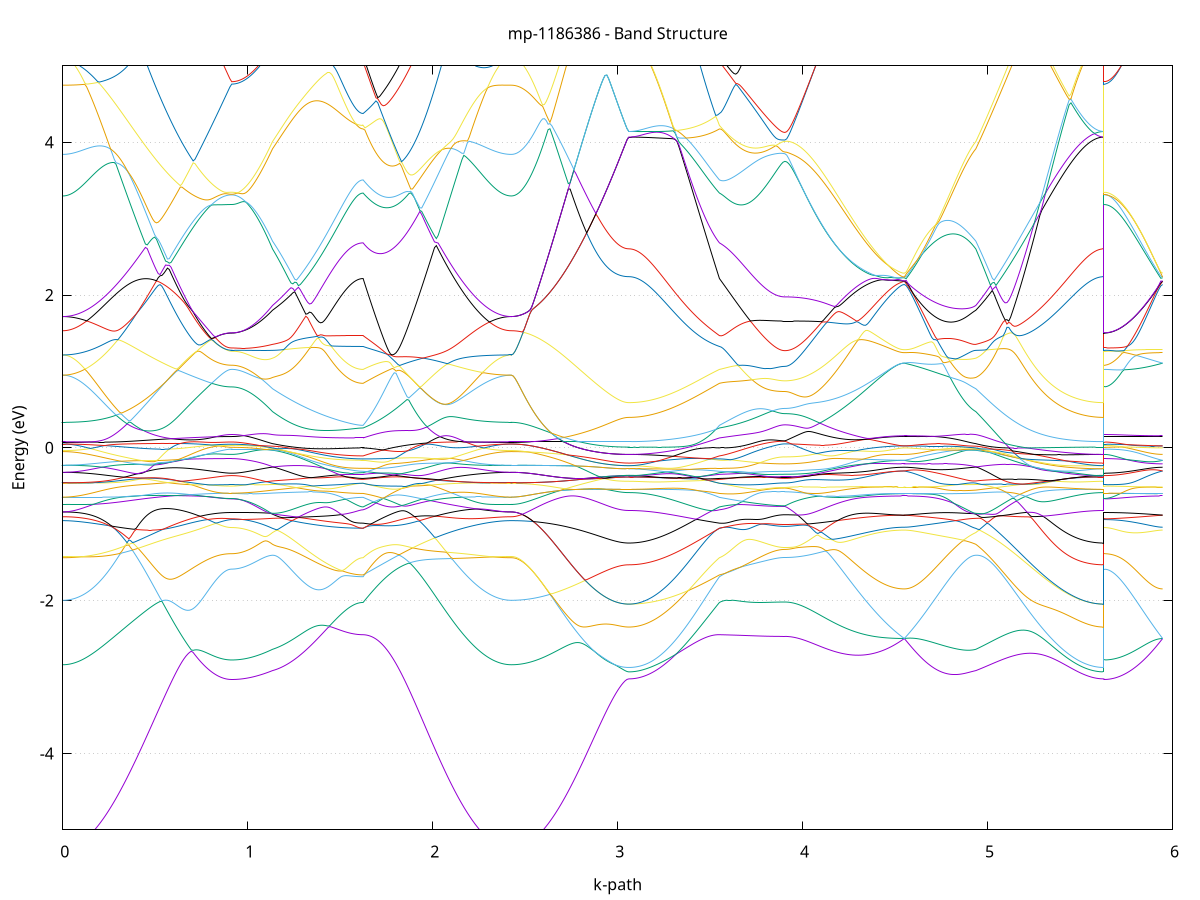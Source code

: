 set title 'mp-1186386 - Band Structure'
set xlabel 'k-path'
set ylabel 'Energy (eV)'
set grid y
set yrange [-5:5]
set terminal png size 800,600
set output 'mp-1186386_bands_gnuplot.png'
plot '-' using 1:2 with lines notitle, '-' using 1:2 with lines notitle, '-' using 1:2 with lines notitle, '-' using 1:2 with lines notitle, '-' using 1:2 with lines notitle, '-' using 1:2 with lines notitle, '-' using 1:2 with lines notitle, '-' using 1:2 with lines notitle, '-' using 1:2 with lines notitle, '-' using 1:2 with lines notitle, '-' using 1:2 with lines notitle, '-' using 1:2 with lines notitle, '-' using 1:2 with lines notitle, '-' using 1:2 with lines notitle, '-' using 1:2 with lines notitle, '-' using 1:2 with lines notitle, '-' using 1:2 with lines notitle, '-' using 1:2 with lines notitle, '-' using 1:2 with lines notitle, '-' using 1:2 with lines notitle, '-' using 1:2 with lines notitle, '-' using 1:2 with lines notitle, '-' using 1:2 with lines notitle, '-' using 1:2 with lines notitle, '-' using 1:2 with lines notitle, '-' using 1:2 with lines notitle, '-' using 1:2 with lines notitle, '-' using 1:2 with lines notitle, '-' using 1:2 with lines notitle, '-' using 1:2 with lines notitle, '-' using 1:2 with lines notitle, '-' using 1:2 with lines notitle, '-' using 1:2 with lines notitle, '-' using 1:2 with lines notitle, '-' using 1:2 with lines notitle, '-' using 1:2 with lines notitle, '-' using 1:2 with lines notitle, '-' using 1:2 with lines notitle, '-' using 1:2 with lines notitle, '-' using 1:2 with lines notitle, '-' using 1:2 with lines notitle, '-' using 1:2 with lines notitle, '-' using 1:2 with lines notitle, '-' using 1:2 with lines notitle, '-' using 1:2 with lines notitle, '-' using 1:2 with lines notitle, '-' using 1:2 with lines notitle, '-' using 1:2 with lines notitle, '-' using 1:2 with lines notitle, '-' using 1:2 with lines notitle, '-' using 1:2 with lines notitle, '-' using 1:2 with lines notitle, '-' using 1:2 with lines notitle, '-' using 1:2 with lines notitle, '-' using 1:2 with lines notitle, '-' using 1:2 with lines notitle, '-' using 1:2 with lines notitle, '-' using 1:2 with lines notitle, '-' using 1:2 with lines notitle, '-' using 1:2 with lines notitle, '-' using 1:2 with lines notitle, '-' using 1:2 with lines notitle, '-' using 1:2 with lines notitle, '-' using 1:2 with lines notitle
0.000000 -46.717374
0.009927 -46.717374
0.019854 -46.717274
0.029781 -46.717174
0.039708 -46.717074
0.049635 -46.716874
0.059562 -46.716674
0.069489 -46.716474
0.079415 -46.716174
0.089342 -46.715874
0.099269 -46.715574
0.109196 -46.715174
0.119123 -46.714774
0.129050 -46.714374
0.138977 -46.713874
0.148904 -46.713374
0.158831 -46.712774
0.168758 -46.712174
0.178685 -46.711574
0.188612 -46.710974
0.198539 -46.710274
0.208465 -46.709574
0.218392 -46.708874
0.228319 -46.708074
0.238246 -46.707274
0.248173 -46.706474
0.258100 -46.705574
0.268027 -46.704674
0.277954 -46.703774
0.287881 -46.702874
0.297808 -46.701874
0.307735 -46.700874
0.317662 -46.699874
0.327589 -46.698874
0.337516 -46.697874
0.347443 -46.696774
0.357369 -46.695674
0.367296 -46.694574
0.377223 -46.693374
0.387150 -46.692274
0.397077 -46.691074
0.407004 -46.689874
0.416931 -46.688674
0.426858 -46.687474
0.436785 -46.686274
0.446712 -46.684974
0.456639 -46.683774
0.466566 -46.682474
0.476493 -46.681174
0.486420 -46.679874
0.496346 -46.678574
0.506273 -46.677274
0.516200 -46.675974
0.526127 -46.674674
0.536054 -46.673274
0.545981 -46.671974
0.555908 -46.670674
0.565835 -46.669274
0.575762 -46.667974
0.585689 -46.666574
0.595616 -46.665274
0.605543 -46.663874
0.615470 -46.662574
0.625397 -46.661174
0.635323 -46.659874
0.645250 -46.658574
0.655177 -46.657174
0.665104 -46.655874
0.675031 -46.654574
0.684958 -46.653174
0.694885 -46.651874
0.704812 -46.650574
0.714739 -46.649274
0.724666 -46.647974
0.734593 -46.646674
0.744520 -46.645474
0.754447 -46.644174
0.764374 -46.642974
0.774300 -46.641674
0.784227 -46.640474
0.794154 -46.639274
0.804081 -46.638074
0.814008 -46.636874
0.823935 -46.635774
0.833862 -46.634674
0.843789 -46.633574
0.853716 -46.632574
0.863643 -46.631574
0.873570 -46.630674
0.883497 -46.629774
0.893424 -46.629174
0.903351 -46.628674
0.913277 -46.628574
0.913277 -46.628574
0.922877 -46.628574
0.932476 -46.628474
0.942075 -46.628474
0.951674 -46.628374
0.961273 -46.628574
0.970872 -46.628674
0.980471 -46.628874
0.990070 -46.629074
0.999669 -46.629274
1.009268 -46.629574
1.018867 -46.629774
1.028467 -46.630074
1.038066 -46.630474
1.047665 -46.630774
1.057264 -46.631174
1.066863 -46.631574
1.076462 -46.631974
1.086061 -46.632474
1.095660 -46.632874
1.105259 -46.633374
1.114858 -46.633874
1.124457 -46.634474
1.134057 -46.634974
1.134057 -46.634974
1.144050 -46.635374
1.154043 -46.635774
1.164036 -46.636174
1.174030 -46.636574
1.184023 -46.636974
1.194016 -46.637374
1.204009 -46.637774
1.214003 -46.638174
1.223996 -46.638574
1.233989 -46.638874
1.243983 -46.639274
1.253976 -46.639574
1.263969 -46.639974
1.273962 -46.640274
1.283956 -46.640674
1.293949 -46.640974
1.303942 -46.641274
1.313935 -46.641574
1.323929 -46.641874
1.333922 -46.642174
1.343915 -46.642474
1.353908 -46.642774
1.363902 -46.643074
1.373895 -46.643274
1.383888 -46.643574
1.393882 -46.643774
1.403875 -46.644074
1.413868 -46.644274
1.423861 -46.644474
1.433855 -46.644674
1.443848 -46.644874
1.453841 -46.645074
1.463834 -46.645274
1.473828 -46.645474
1.483821 -46.645574
1.493814 -46.645774
1.503808 -46.645874
1.513801 -46.645974
1.523794 -46.646174
1.533787 -46.646274
1.543781 -46.646374
1.553774 -46.646374
1.563767 -46.646474
1.573760 -46.646574
1.583754 -46.646574
1.593747 -46.646674
1.603740 -46.646674
1.613734 -46.646674
1.623727 -46.646674
1.623727 -46.646674
1.633627 -46.645574
1.643527 -46.644474
1.653427 -46.643374
1.663327 -46.642274
1.673227 -46.642074
1.683127 -46.643274
1.693027 -46.644574
1.702927 -46.645874
1.712827 -46.647174
1.722727 -46.648474
1.732627 -46.649774
1.742527 -46.651174
1.752427 -46.652474
1.762327 -46.653874
1.772227 -46.655274
1.782127 -46.656674
1.792027 -46.658074
1.801927 -46.659474
1.811827 -46.660874
1.821727 -46.662274
1.831627 -46.663674
1.841527 -46.665074
1.851427 -46.666474
1.861327 -46.667874
1.871227 -46.669274
1.881127 -46.670774
1.891027 -46.672174
1.900927 -46.673574
1.910827 -46.674874
1.920726 -46.676274
1.930626 -46.677674
1.940526 -46.679074
1.950426 -46.680374
1.960326 -46.681774
1.970226 -46.683074
1.980126 -46.684374
1.990026 -46.685674
1.999926 -46.686974
2.009826 -46.688174
2.019726 -46.689474
2.029626 -46.690674
2.039526 -46.691874
2.049426 -46.693074
2.059326 -46.694274
2.069226 -46.695374
2.079126 -46.696574
2.089026 -46.697674
2.098926 -46.698674
2.108826 -46.699774
2.118726 -46.700774
2.128626 -46.701774
2.138526 -46.702774
2.148426 -46.703674
2.158326 -46.704674
2.168226 -46.705574
2.178126 -46.706374
2.188026 -46.707274
2.197926 -46.708074
2.207826 -46.708774
2.217726 -46.709574
2.227626 -46.710274
2.237526 -46.710974
2.247426 -46.711574
2.257326 -46.712174
2.267226 -46.712774
2.277126 -46.713374
2.287026 -46.713874
2.296926 -46.714374
2.306826 -46.714774
2.316726 -46.715174
2.326626 -46.715574
2.336526 -46.715874
2.346426 -46.716174
2.356326 -46.716474
2.366226 -46.716674
2.376126 -46.716874
2.386026 -46.717074
2.395926 -46.717174
2.405826 -46.717274
2.415726 -46.717374
2.425626 -46.717374
2.425626 -46.717374
2.435548 -46.717374
2.445471 -46.717274
2.455393 -46.717174
2.465315 -46.717074
2.475238 -46.716974
2.485160 -46.716774
2.495082 -46.716574
2.505005 -46.716274
2.514927 -46.715974
2.524850 -46.715674
2.534772 -46.715374
2.544694 -46.714974
2.554617 -46.714574
2.564539 -46.714074
2.574461 -46.713674
2.584384 -46.713074
2.594306 -46.712574
2.604229 -46.711974
2.614151 -46.711474
2.624073 -46.710774
2.633996 -46.710174
2.643918 -46.709474
2.653840 -46.708774
2.663763 -46.708074
2.673685 -46.707274
2.683607 -46.706474
2.693530 -46.705674
2.703452 -46.704874
2.713375 -46.704074
2.723297 -46.703174
2.733219 -46.702274
2.743142 -46.701374
2.753064 -46.700474
2.762986 -46.699574
2.772909 -46.698674
2.782831 -46.697674
2.792754 -46.696674
2.802676 -46.695774
2.812598 -46.694774
2.822521 -46.693774
2.832443 -46.692774
2.842365 -46.691874
2.852288 -46.690874
2.862210 -46.689874
2.872132 -46.688874
2.882055 -46.687974
2.891977 -46.686974
2.901900 -46.686074
2.911822 -46.685174
2.921744 -46.684374
2.931667 -46.683474
2.941589 -46.682674
2.951511 -46.681874
2.961434 -46.681174
2.971356 -46.680474
2.981279 -46.679874
2.991201 -46.679274
3.001123 -46.678774
3.011046 -46.678374
3.020968 -46.677974
3.030890 -46.677774
3.040813 -46.677574
3.050735 -46.677374
3.060657 -46.677374
3.060657 -46.677374
3.070651 -46.677374
3.080644 -46.677274
3.090637 -46.677274
3.100631 -46.677174
3.110624 -46.676974
3.120617 -46.676874
3.130610 -46.676674
3.140604 -46.676474
3.150597 -46.676174
3.160590 -46.675974
3.170583 -46.675674
3.180577 -46.675274
3.190570 -46.674974
3.200563 -46.674574
3.210557 -46.674174
3.220550 -46.673674
3.230543 -46.673274
3.240536 -46.672774
3.250530 -46.672274
3.260523 -46.671674
3.270516 -46.671174
3.280509 -46.670574
3.290503 -46.669974
3.300496 -46.669274
3.310489 -46.668674
3.320483 -46.667974
3.330476 -46.667174
3.340469 -46.666474
3.350462 -46.665774
3.360456 -46.664974
3.370449 -46.664174
3.380442 -46.663374
3.390435 -46.662474
3.400429 -46.661674
3.410422 -46.660774
3.420415 -46.659874
3.430409 -46.658974
3.440402 -46.657974
3.450395 -46.657074
3.460388 -46.656074
3.470382 -46.655074
3.480375 -46.654074
3.490368 -46.653074
3.500361 -46.652074
3.510355 -46.650974
3.520348 -46.649974
3.530341 -46.648874
3.540335 -46.647774
3.550328 -46.646674
3.550328 -46.646674
3.560156 -46.646274
3.569984 -46.645974
3.579813 -46.645874
3.589641 -46.645874
3.599469 -46.646074
3.609298 -46.646274
3.619126 -46.646674
3.628954 -46.647074
3.638783 -46.647574
3.648611 -46.648074
3.658439 -46.648574
3.668267 -46.649074
3.678096 -46.649574
3.687924 -46.650074
3.697752 -46.650574
3.707581 -46.651074
3.717409 -46.651574
3.727237 -46.651974
3.737066 -46.652374
3.746894 -46.652874
3.756722 -46.653274
3.766551 -46.653574
3.776379 -46.653974
3.786207 -46.654274
3.796036 -46.654574
3.805864 -46.654874
3.815692 -46.655074
3.825520 -46.655274
3.835349 -46.655474
3.845177 -46.655674
3.855005 -46.655874
3.864834 -46.655974
3.874662 -46.656074
3.884490 -46.656174
3.894319 -46.656174
3.904147 -46.656174
3.904147 -46.656174
3.914082 -46.656174
3.924017 -46.656174
3.933952 -46.656074
3.943888 -46.656074
3.953823 -46.655974
3.963758 -46.655874
3.973693 -46.655774
3.983628 -46.655574
3.993563 -46.655474
4.003498 -46.655274
4.013434 -46.655074
4.023369 -46.654874
4.033304 -46.654674
4.043239 -46.654374
4.053174 -46.654174
4.063109 -46.653874
4.073044 -46.653574
4.082980 -46.653274
4.092915 -46.652974
4.102850 -46.652574
4.112785 -46.652274
4.122720 -46.651874
4.132655 -46.651474
4.142590 -46.651074
4.152526 -46.650674
4.162461 -46.650174
4.172396 -46.649774
4.182331 -46.649274
4.192266 -46.648774
4.202201 -46.648274
4.212137 -46.647774
4.222072 -46.647274
4.232007 -46.646774
4.241942 -46.646174
4.251877 -46.645674
4.261812 -46.645074
4.271747 -46.644574
4.281683 -46.643974
4.291618 -46.643374
4.301553 -46.642774
4.311488 -46.642174
4.321423 -46.641474
4.331358 -46.640874
4.341293 -46.640274
4.351229 -46.639574
4.361164 -46.638974
4.371099 -46.638274
4.381034 -46.637574
4.390969 -46.636974
4.400904 -46.636274
4.410840 -46.635574
4.420775 -46.634974
4.430710 -46.634274
4.440645 -46.633574
4.450580 -46.632974
4.460515 -46.632274
4.470450 -46.631674
4.480386 -46.631074
4.490321 -46.630474
4.500256 -46.629974
4.510191 -46.629474
4.520126 -46.628974
4.530061 -46.628674
4.539996 -46.628474
4.549932 -46.628374
4.549932 -46.628374
4.559848 -46.628374
4.569764 -46.628474
4.579680 -46.628574
4.589596 -46.628774
4.599512 -46.628874
4.609428 -46.629074
4.619345 -46.629274
4.629261 -46.629574
4.639177 -46.629774
4.649093 -46.629974
4.659009 -46.630174
4.668925 -46.630474
4.678841 -46.630674
4.688758 -46.630874
4.698674 -46.631074
4.708590 -46.631274
4.718506 -46.631474
4.728422 -46.631574
4.738338 -46.631774
4.748254 -46.631874
4.758171 -46.632074
4.768087 -46.632174
4.778003 -46.632374
4.787919 -46.632474
4.797835 -46.632574
4.807751 -46.632674
4.817667 -46.632774
4.827584 -46.632974
4.837500 -46.633074
4.847416 -46.633174
4.857332 -46.633274
4.867248 -46.633474
4.877164 -46.633574
4.887080 -46.633774
4.896996 -46.633974
4.906913 -46.634174
4.916829 -46.634374
4.926745 -46.634674
4.936661 -46.634974
4.936661 -46.634974
4.946554 -46.635574
4.956447 -46.636174
4.966340 -46.636774
4.976232 -46.637474
4.986125 -46.638174
4.996018 -46.638774
5.005911 -46.639474
5.015804 -46.640174
5.025697 -46.640974
5.035589 -46.641674
5.045482 -46.642474
5.055375 -46.643174
5.065268 -46.643974
5.075161 -46.644774
5.085054 -46.645574
5.094946 -46.646374
5.104839 -46.647174
5.114732 -46.647974
5.124625 -46.648874
5.134518 -46.649674
5.144411 -46.650474
5.154303 -46.651374
5.164196 -46.652174
5.174089 -46.652974
5.183982 -46.653874
5.193875 -46.654674
5.203768 -46.655474
5.213660 -46.656374
5.223553 -46.657174
5.233446 -46.657974
5.243339 -46.658774
5.253232 -46.659574
5.263125 -46.660374
5.273017 -46.661174
5.282910 -46.661974
5.292803 -46.662774
5.302696 -46.663474
5.312589 -46.664274
5.322482 -46.664974
5.332374 -46.665674
5.342267 -46.666374
5.352160 -46.667074
5.362053 -46.667774
5.371946 -46.668374
5.381839 -46.669074
5.391731 -46.669674
5.401624 -46.670274
5.411517 -46.670874
5.421410 -46.671374
5.431303 -46.671874
5.441196 -46.672474
5.451088 -46.672874
5.460981 -46.673374
5.470874 -46.673874
5.480767 -46.674274
5.490660 -46.674674
5.500553 -46.674974
5.510445 -46.675374
5.520338 -46.675674
5.530231 -46.675974
5.540124 -46.676174
5.550017 -46.676474
5.559910 -46.676674
5.569802 -46.676874
5.579695 -46.676974
5.589588 -46.677174
5.599481 -46.677274
5.609374 -46.677274
5.619267 -46.677374
5.629159 -46.677374
5.629159 -46.628574
5.639082 -46.628574
5.649004 -46.628574
5.658927 -46.628574
5.668849 -46.628574
5.678771 -46.628574
5.688694 -46.628574
5.698616 -46.628574
5.708538 -46.628574
5.718461 -46.628574
5.728383 -46.628574
5.738305 -46.628474
5.748228 -46.628474
5.758150 -46.628474
5.768073 -46.628474
5.777995 -46.628474
5.787917 -46.628474
5.797840 -46.628474
5.807762 -46.628474
5.817684 -46.628474
5.827607 -46.628474
5.837529 -46.628474
5.847452 -46.628474
5.857374 -46.628474
5.867296 -46.628474
5.877219 -46.628474
5.887141 -46.628474
5.897063 -46.628374
5.906986 -46.628374
5.916908 -46.628374
5.926830 -46.628374
5.936753 -46.628374
5.946675 -46.628374
e
0.000000 -46.581574
0.009927 -46.581574
0.019854 -46.581574
0.029781 -46.581574
0.039708 -46.581674
0.049635 -46.581674
0.059562 -46.581674
0.069489 -46.581774
0.079415 -46.581774
0.089342 -46.581874
0.099269 -46.581974
0.109196 -46.582074
0.119123 -46.582274
0.129050 -46.582574
0.138977 -46.582974
0.148904 -46.583374
0.158831 -46.583774
0.168758 -46.584174
0.178685 -46.584674
0.188612 -46.585174
0.198539 -46.585674
0.208465 -46.586174
0.218392 -46.586774
0.228319 -46.587274
0.238246 -46.587874
0.248173 -46.588474
0.258100 -46.589174
0.268027 -46.589774
0.277954 -46.590474
0.287881 -46.591074
0.297808 -46.591774
0.307735 -46.592574
0.317662 -46.593274
0.327589 -46.593974
0.337516 -46.594774
0.347443 -46.595474
0.357369 -46.596274
0.367296 -46.597074
0.377223 -46.597774
0.387150 -46.598574
0.397077 -46.599374
0.407004 -46.600174
0.416931 -46.601074
0.426858 -46.601874
0.436785 -46.602674
0.446712 -46.603474
0.456639 -46.604274
0.466566 -46.605074
0.476493 -46.605974
0.486420 -46.606774
0.496346 -46.607574
0.506273 -46.608374
0.516200 -46.609174
0.526127 -46.609974
0.536054 -46.610774
0.545981 -46.611574
0.555908 -46.612274
0.565835 -46.613074
0.575762 -46.613874
0.585689 -46.614574
0.595616 -46.615274
0.605543 -46.616074
0.615470 -46.616774
0.625397 -46.617474
0.635323 -46.618074
0.645250 -46.618774
0.655177 -46.619374
0.665104 -46.620074
0.675031 -46.620674
0.684958 -46.621174
0.694885 -46.621774
0.704812 -46.622374
0.714739 -46.622874
0.724666 -46.623374
0.734593 -46.623874
0.744520 -46.624274
0.754447 -46.624774
0.764374 -46.625174
0.774300 -46.625574
0.784227 -46.625874
0.794154 -46.626174
0.804081 -46.626574
0.814008 -46.626774
0.823935 -46.627074
0.833862 -46.627274
0.843789 -46.627474
0.853716 -46.627674
0.863643 -46.627874
0.873570 -46.627974
0.883497 -46.628074
0.893424 -46.628174
0.903351 -46.628174
0.913277 -46.628174
0.913277 -46.628174
0.922877 -46.628174
0.932476 -46.628274
0.942075 -46.628274
0.951674 -46.628374
0.961273 -46.628174
0.970872 -46.628074
0.980471 -46.627874
0.990070 -46.627674
0.999669 -46.627474
1.009268 -46.627274
1.018867 -46.626974
1.028467 -46.626674
1.038066 -46.626374
1.047665 -46.626074
1.057264 -46.625674
1.066863 -46.625274
1.076462 -46.624874
1.086061 -46.624474
1.095660 -46.623974
1.105259 -46.623574
1.114858 -46.623074
1.124457 -46.622474
1.134057 -46.621974
1.134057 -46.621974
1.144050 -46.622074
1.154043 -46.622474
1.164036 -46.622974
1.174030 -46.623474
1.184023 -46.623974
1.194016 -46.624474
1.204009 -46.624974
1.214003 -46.625474
1.223996 -46.625974
1.233989 -46.626474
1.243983 -46.626874
1.253976 -46.627374
1.263969 -46.627774
1.273962 -46.628274
1.283956 -46.628674
1.293949 -46.629074
1.303942 -46.629474
1.313935 -46.629874
1.323929 -46.630274
1.333922 -46.630674
1.343915 -46.631074
1.353908 -46.631374
1.363902 -46.631774
1.373895 -46.632074
1.383888 -46.632374
1.393882 -46.632674
1.403875 -46.632974
1.413868 -46.633274
1.423861 -46.633574
1.433855 -46.633874
1.443848 -46.634074
1.453841 -46.634374
1.463834 -46.634574
1.473828 -46.634774
1.483821 -46.634974
1.493814 -46.635174
1.503808 -46.635374
1.513801 -46.635474
1.523794 -46.635674
1.533787 -46.635774
1.543781 -46.635874
1.553774 -46.635974
1.563767 -46.636074
1.573760 -46.636174
1.583754 -46.636274
1.593747 -46.636274
1.603740 -46.636374
1.613734 -46.636374
1.623727 -46.636374
1.623727 -46.636374
1.633627 -46.637474
1.643527 -46.638574
1.653427 -46.639674
1.663327 -46.640874
1.673227 -46.641174
1.683127 -46.639974
1.693027 -46.638874
1.702927 -46.637674
1.712827 -46.636574
1.722727 -46.635374
1.732627 -46.634274
1.742527 -46.633074
1.752427 -46.631874
1.762327 -46.630774
1.772227 -46.629574
1.782127 -46.628374
1.792027 -46.627274
1.801927 -46.626074
1.811827 -46.624874
1.821727 -46.623774
1.831627 -46.622574
1.841527 -46.621374
1.851427 -46.620274
1.861327 -46.619074
1.871227 -46.617974
1.881127 -46.616874
1.891027 -46.615674
1.900927 -46.614574
1.910827 -46.613474
1.920726 -46.612374
1.930626 -46.611274
1.940526 -46.610174
1.950426 -46.609074
1.960326 -46.608074
1.970226 -46.606974
1.980126 -46.605974
1.990026 -46.604974
1.999926 -46.603974
2.009826 -46.602974
2.019726 -46.601974
2.029626 -46.600974
2.039526 -46.600074
2.049426 -46.599074
2.059326 -46.598174
2.069226 -46.597274
2.079126 -46.596374
2.089026 -46.595574
2.098926 -46.594674
2.108826 -46.593874
2.118726 -46.593074
2.128626 -46.592274
2.138526 -46.591574
2.148426 -46.590774
2.158326 -46.590074
2.168226 -46.589374
2.178126 -46.588774
2.188026 -46.588074
2.197926 -46.587474
2.207826 -46.586874
2.217726 -46.586274
2.227626 -46.585774
2.237526 -46.585174
2.247426 -46.584674
2.257326 -46.584174
2.267226 -46.583774
2.277126 -46.583374
2.287026 -46.582974
2.296926 -46.582574
2.306826 -46.582274
2.316726 -46.582074
2.326626 -46.581974
2.336526 -46.581874
2.346426 -46.581774
2.356326 -46.581774
2.366226 -46.581674
2.376126 -46.581674
2.386026 -46.581674
2.395926 -46.581574
2.405826 -46.581574
2.415726 -46.581574
2.425626 -46.581574
2.425626 -46.581574
2.435548 -46.581574
2.445471 -46.581674
2.455393 -46.581674
2.465315 -46.581774
2.475238 -46.581974
2.485160 -46.582174
2.495082 -46.582374
2.505005 -46.582674
2.514927 -46.582974
2.524850 -46.583274
2.534772 -46.583574
2.544694 -46.583974
2.554617 -46.584374
2.564539 -46.584874
2.574461 -46.585374
2.584384 -46.585874
2.594306 -46.586374
2.604229 -46.586974
2.614151 -46.587574
2.624073 -46.588174
2.633996 -46.588874
2.643918 -46.589574
2.653840 -46.590274
2.663763 -46.590974
2.673685 -46.591774
2.683607 -46.592574
2.693530 -46.593374
2.703452 -46.594174
2.713375 -46.594974
2.723297 -46.595874
2.733219 -46.596774
2.743142 -46.597674
2.753064 -46.598574
2.762986 -46.599574
2.772909 -46.600474
2.782831 -46.601474
2.792754 -46.602374
2.802676 -46.603374
2.812598 -46.604374
2.822521 -46.605374
2.832443 -46.606374
2.842365 -46.607374
2.852288 -46.608374
2.862210 -46.609274
2.872132 -46.610274
2.882055 -46.611274
2.891977 -46.612174
2.901900 -46.613074
2.911822 -46.613974
2.921744 -46.614874
2.931667 -46.615774
2.941589 -46.616574
2.951511 -46.617374
2.961434 -46.618074
2.971356 -46.618774
2.981279 -46.619374
2.991201 -46.619974
3.001123 -46.620474
3.011046 -46.620874
3.020968 -46.621274
3.030890 -46.621474
3.040813 -46.621774
3.050735 -46.621874
3.060657 -46.621874
3.060657 -46.621874
3.070651 -46.621874
3.080644 -46.621874
3.090637 -46.621874
3.100631 -46.621874
3.110624 -46.621874
3.120617 -46.621874
3.130610 -46.621874
3.140604 -46.621874
3.150597 -46.621874
3.160590 -46.621874
3.170583 -46.621874
3.180577 -46.621874
3.190570 -46.621874
3.200563 -46.621874
3.210557 -46.621974
3.220550 -46.621974
3.230543 -46.621974
3.240536 -46.622074
3.250530 -46.622074
3.260523 -46.622174
3.270516 -46.622174
3.280509 -46.622274
3.290503 -46.622374
3.300496 -46.622474
3.310489 -46.622674
3.320483 -46.622774
3.330476 -46.622974
3.340469 -46.623174
3.350462 -46.623374
3.360456 -46.623674
3.370449 -46.623974
3.380442 -46.624274
3.390435 -46.624674
3.400429 -46.625074
3.410422 -46.625474
3.420415 -46.625974
3.430409 -46.626474
3.440402 -46.627074
3.450395 -46.627674
3.460388 -46.628374
3.470382 -46.629074
3.480375 -46.629874
3.490368 -46.630674
3.500361 -46.631474
3.510355 -46.632374
3.520348 -46.633274
3.530341 -46.634274
3.540335 -46.635274
3.550328 -46.636374
3.550328 -46.636374
3.560156 -46.636774
3.569984 -46.637074
3.579813 -46.637174
3.589641 -46.637174
3.599469 -46.637074
3.609298 -46.636874
3.619126 -46.636474
3.628954 -46.636174
3.638783 -46.635774
3.648611 -46.635274
3.658439 -46.634874
3.668267 -46.634374
3.678096 -46.633974
3.687924 -46.633574
3.697752 -46.633174
3.707581 -46.632774
3.717409 -46.632374
3.727237 -46.631974
3.737066 -46.631674
3.746894 -46.631374
3.756722 -46.631074
3.766551 -46.630774
3.776379 -46.630474
3.786207 -46.630274
3.796036 -46.630074
3.805864 -46.629874
3.815692 -46.629674
3.825520 -46.629474
3.835349 -46.629374
3.845177 -46.629274
3.855005 -46.629174
3.864834 -46.629074
3.874662 -46.628974
3.884490 -46.628974
3.894319 -46.628874
3.904147 -46.628874
3.904147 -46.628874
3.914082 -46.628874
3.924017 -46.628874
3.933952 -46.628874
3.943888 -46.628874
3.953823 -46.628874
3.963758 -46.628874
3.973693 -46.628874
3.983628 -46.628874
3.993563 -46.628874
4.003498 -46.628874
4.013434 -46.628874
4.023369 -46.628874
4.033304 -46.628874
4.043239 -46.628874
4.053174 -46.628874
4.063109 -46.628774
4.073044 -46.628774
4.082980 -46.628774
4.092915 -46.628774
4.102850 -46.628774
4.112785 -46.628774
4.122720 -46.628774
4.132655 -46.628774
4.142590 -46.628774
4.152526 -46.628774
4.162461 -46.628674
4.172396 -46.628674
4.182331 -46.628674
4.192266 -46.628674
4.202201 -46.628674
4.212137 -46.628674
4.222072 -46.628674
4.232007 -46.628674
4.241942 -46.628574
4.251877 -46.628574
4.261812 -46.628574
4.271747 -46.628574
4.281683 -46.628574
4.291618 -46.628574
4.301553 -46.628574
4.311488 -46.628574
4.321423 -46.628474
4.331358 -46.628474
4.341293 -46.628474
4.351229 -46.628474
4.361164 -46.628474
4.371099 -46.628474
4.381034 -46.628474
4.390969 -46.628474
4.400904 -46.628474
4.410840 -46.628474
4.420775 -46.628374
4.430710 -46.628374
4.440645 -46.628374
4.450580 -46.628374
4.460515 -46.628374
4.470450 -46.628374
4.480386 -46.628374
4.490321 -46.628374
4.500256 -46.628374
4.510191 -46.628374
4.520126 -46.628374
4.530061 -46.628374
4.539996 -46.628374
4.549932 -46.628374
4.549932 -46.628374
4.559848 -46.628374
4.569764 -46.628374
4.579680 -46.628374
4.589596 -46.628374
4.599512 -46.628274
4.609428 -46.628274
4.619345 -46.628174
4.629261 -46.628174
4.639177 -46.628074
4.649093 -46.627974
4.659009 -46.627874
4.668925 -46.627774
4.678841 -46.627674
4.688758 -46.627574
4.698674 -46.627474
4.708590 -46.627374
4.718506 -46.627174
4.728422 -46.627074
4.738338 -46.626874
4.748254 -46.626674
4.758171 -46.626574
4.768087 -46.626374
4.778003 -46.626174
4.787919 -46.625974
4.797835 -46.625774
4.807751 -46.625574
4.817667 -46.625274
4.827584 -46.625074
4.837500 -46.624874
4.847416 -46.624574
4.857332 -46.624274
4.867248 -46.624074
4.877164 -46.623774
4.887080 -46.623474
4.896996 -46.623174
4.906913 -46.622874
4.916829 -46.622574
4.926745 -46.622274
4.936661 -46.621974
4.936661 -46.621974
4.946554 -46.621374
4.956447 -46.621074
4.966340 -46.621074
4.976232 -46.621074
4.986125 -46.621074
4.996018 -46.621074
5.005911 -46.621174
5.015804 -46.621174
5.025697 -46.621174
5.035589 -46.621174
5.045482 -46.621174
5.055375 -46.621174
5.065268 -46.621174
5.075161 -46.621274
5.085054 -46.621274
5.094946 -46.621274
5.104839 -46.621274
5.114732 -46.621274
5.124625 -46.621274
5.134518 -46.621274
5.144411 -46.621374
5.154303 -46.621374
5.164196 -46.621374
5.174089 -46.621374
5.183982 -46.621374
5.193875 -46.621374
5.203768 -46.621474
5.213660 -46.621474
5.223553 -46.621474
5.233446 -46.621474
5.243339 -46.621474
5.253232 -46.621474
5.263125 -46.621574
5.273017 -46.621574
5.282910 -46.621574
5.292803 -46.621574
5.302696 -46.621574
5.312589 -46.621574
5.322482 -46.621574
5.332374 -46.621674
5.342267 -46.621674
5.352160 -46.621674
5.362053 -46.621674
5.371946 -46.621674
5.381839 -46.621674
5.391731 -46.621674
5.401624 -46.621774
5.411517 -46.621774
5.421410 -46.621774
5.431303 -46.621774
5.441196 -46.621774
5.451088 -46.621774
5.460981 -46.621774
5.470874 -46.621774
5.480767 -46.621874
5.490660 -46.621874
5.500553 -46.621874
5.510445 -46.621874
5.520338 -46.621874
5.530231 -46.621874
5.540124 -46.621874
5.550017 -46.621874
5.559910 -46.621874
5.569802 -46.621874
5.579695 -46.621874
5.589588 -46.621874
5.599481 -46.621874
5.609374 -46.621874
5.619267 -46.621874
5.629159 -46.621874
5.629159 -46.628174
5.639082 -46.628174
5.649004 -46.628174
5.658927 -46.628174
5.668849 -46.628174
5.678771 -46.628174
5.688694 -46.628174
5.698616 -46.628174
5.708538 -46.628174
5.718461 -46.628174
5.728383 -46.628174
5.738305 -46.628174
5.748228 -46.628274
5.758150 -46.628274
5.768073 -46.628274
5.777995 -46.628274
5.787917 -46.628274
5.797840 -46.628274
5.807762 -46.628274
5.817684 -46.628274
5.827607 -46.628274
5.837529 -46.628274
5.847452 -46.628274
5.857374 -46.628274
5.867296 -46.628274
5.877219 -46.628274
5.887141 -46.628274
5.897063 -46.628374
5.906986 -46.628374
5.916908 -46.628374
5.926830 -46.628374
5.936753 -46.628374
5.946675 -46.628374
e
0.000000 -46.580174
0.009927 -46.580274
0.019854 -46.580274
0.029781 -46.580374
0.039708 -46.580474
0.049635 -46.580574
0.059562 -46.580774
0.069489 -46.580874
0.079415 -46.581174
0.089342 -46.581374
0.099269 -46.581574
0.109196 -46.581874
0.119123 -46.582174
0.129050 -46.582274
0.138977 -46.582374
0.148904 -46.582474
0.158831 -46.582574
0.168758 -46.582674
0.178685 -46.582874
0.188612 -46.582974
0.198539 -46.583174
0.208465 -46.583274
0.218392 -46.583474
0.228319 -46.583674
0.238246 -46.583874
0.248173 -46.584074
0.258100 -46.584274
0.268027 -46.584474
0.277954 -46.584774
0.287881 -46.584974
0.297808 -46.585174
0.307735 -46.585474
0.317662 -46.585774
0.327589 -46.585974
0.337516 -46.586274
0.347443 -46.586574
0.357369 -46.586874
0.367296 -46.587174
0.377223 -46.587574
0.387150 -46.587874
0.397077 -46.588174
0.407004 -46.588574
0.416931 -46.588974
0.426858 -46.589374
0.436785 -46.589674
0.446712 -46.590074
0.456639 -46.590574
0.466566 -46.590974
0.476493 -46.591374
0.486420 -46.591874
0.496346 -46.592274
0.506273 -46.592774
0.516200 -46.593274
0.526127 -46.593774
0.536054 -46.594274
0.545981 -46.594774
0.555908 -46.595374
0.565835 -46.595874
0.575762 -46.596474
0.585689 -46.597074
0.595616 -46.597674
0.605543 -46.598274
0.615470 -46.598874
0.625397 -46.599474
0.635323 -46.600074
0.645250 -46.600774
0.655177 -46.601474
0.665104 -46.602174
0.675031 -46.602874
0.684958 -46.603574
0.694885 -46.604274
0.704812 -46.604974
0.714739 -46.605774
0.724666 -46.606574
0.734593 -46.607274
0.744520 -46.608074
0.754447 -46.608874
0.764374 -46.609774
0.774300 -46.610574
0.784227 -46.611374
0.794154 -46.612274
0.804081 -46.613174
0.814008 -46.613974
0.823935 -46.614874
0.833862 -46.615774
0.843789 -46.616574
0.853716 -46.617474
0.863643 -46.618274
0.873570 -46.619074
0.883497 -46.619774
0.893424 -46.620374
0.903351 -46.620774
0.913277 -46.620974
0.913277 -46.620974
0.922877 -46.620974
0.932476 -46.620974
0.942075 -46.620974
0.951674 -46.620974
0.961273 -46.620974
0.970872 -46.620974
0.980471 -46.620974
0.990070 -46.620974
0.999669 -46.620974
1.009268 -46.620974
1.018867 -46.620974
1.028467 -46.620974
1.038066 -46.620974
1.047665 -46.620974
1.057264 -46.620974
1.066863 -46.620974
1.076462 -46.620974
1.086061 -46.620974
1.095660 -46.620974
1.105259 -46.620974
1.114858 -46.621074
1.124457 -46.621074
1.134057 -46.621074
1.134057 -46.621074
1.144050 -46.620574
1.154043 -46.619774
1.164036 -46.618874
1.174030 -46.617974
1.184023 -46.617074
1.194016 -46.616274
1.204009 -46.615374
1.214003 -46.614574
1.223996 -46.613774
1.233989 -46.612974
1.243983 -46.612174
1.253976 -46.611374
1.263969 -46.610574
1.273962 -46.609874
1.283956 -46.609074
1.293949 -46.608374
1.303942 -46.607674
1.313935 -46.606974
1.323929 -46.606274
1.333922 -46.605674
1.343915 -46.605074
1.353908 -46.604374
1.363902 -46.603874
1.373895 -46.603274
1.383888 -46.602674
1.393882 -46.602174
1.403875 -46.601674
1.413868 -46.601174
1.423861 -46.600674
1.433855 -46.600174
1.443848 -46.599774
1.453841 -46.599374
1.463834 -46.598974
1.473828 -46.598674
1.483821 -46.598274
1.493814 -46.597974
1.503808 -46.597674
1.513801 -46.597374
1.523794 -46.597174
1.533787 -46.596974
1.543781 -46.596774
1.553774 -46.596574
1.563767 -46.596374
1.573760 -46.596274
1.583754 -46.596174
1.593747 -46.596074
1.603740 -46.596074
1.613734 -46.595974
1.623727 -46.595974
1.623727 -46.595974
1.633627 -46.595974
1.643527 -46.595974
1.653427 -46.595874
1.663327 -46.595874
1.673227 -46.595774
1.683127 -46.595674
1.693027 -46.595474
1.702927 -46.595374
1.712827 -46.595174
1.722727 -46.595074
1.732627 -46.594874
1.742527 -46.594674
1.752427 -46.594474
1.762327 -46.594274
1.772227 -46.594074
1.782127 -46.593774
1.792027 -46.593574
1.801927 -46.593374
1.811827 -46.593074
1.821727 -46.592874
1.831627 -46.592574
1.841527 -46.592274
1.851427 -46.592074
1.861327 -46.591774
1.871227 -46.591474
1.881127 -46.591274
1.891027 -46.590974
1.900927 -46.590674
1.910827 -46.590374
1.920726 -46.590174
1.930626 -46.589874
1.940526 -46.589574
1.950426 -46.589374
1.960326 -46.589074
1.970226 -46.588774
1.980126 -46.588474
1.990026 -46.588274
1.999926 -46.587974
2.009826 -46.587774
2.019726 -46.587474
2.029626 -46.587174
2.039526 -46.586974
2.049426 -46.586674
2.059326 -46.586474
2.069226 -46.586274
2.079126 -46.585974
2.089026 -46.585774
2.098926 -46.585574
2.108826 -46.585274
2.118726 -46.585074
2.128626 -46.584874
2.138526 -46.584674
2.148426 -46.584474
2.158326 -46.584274
2.168226 -46.584074
2.178126 -46.583874
2.188026 -46.583774
2.197926 -46.583574
2.207826 -46.583374
2.217726 -46.583274
2.227626 -46.583074
2.237526 -46.582974
2.247426 -46.582774
2.257326 -46.582674
2.267226 -46.582574
2.277126 -46.582474
2.287026 -46.582274
2.296926 -46.582174
2.306826 -46.582174
2.316726 -46.581874
2.326626 -46.581674
2.336526 -46.581374
2.346426 -46.581174
2.356326 -46.580874
2.366226 -46.580774
2.376126 -46.580574
2.386026 -46.580474
2.395926 -46.580374
2.405826 -46.580274
2.415726 -46.580274
2.425626 -46.580274
2.425626 -46.580274
2.435548 -46.580274
2.445471 -46.580274
2.455393 -46.580274
2.465315 -46.580274
2.475238 -46.580274
2.485160 -46.580174
2.495082 -46.580274
2.505005 -46.580274
2.514927 -46.580274
2.524850 -46.580274
2.534772 -46.580274
2.544694 -46.580274
2.554617 -46.580274
2.564539 -46.580274
2.574461 -46.580274
2.584384 -46.580174
2.594306 -46.580274
2.604229 -46.580274
2.614151 -46.580274
2.624073 -46.580274
2.633996 -46.580274
2.643918 -46.580274
2.653840 -46.580274
2.663763 -46.580274
2.673685 -46.580274
2.683607 -46.580274
2.693530 -46.580374
2.703452 -46.580374
2.713375 -46.580374
2.723297 -46.580374
2.733219 -46.580374
2.743142 -46.580374
2.753064 -46.580374
2.762986 -46.580374
2.772909 -46.580374
2.782831 -46.580374
2.792754 -46.580374
2.802676 -46.580374
2.812598 -46.580374
2.822521 -46.580374
2.832443 -46.580374
2.842365 -46.580374
2.852288 -46.580474
2.862210 -46.580474
2.872132 -46.580474
2.882055 -46.580474
2.891977 -46.580474
2.901900 -46.580474
2.911822 -46.580474
2.921744 -46.580474
2.931667 -46.580474
2.941589 -46.580474
2.951511 -46.580474
2.961434 -46.580474
2.971356 -46.580474
2.981279 -46.580474
2.991201 -46.580474
3.001123 -46.580474
3.011046 -46.580474
3.020968 -46.580474
3.030890 -46.580474
3.040813 -46.580474
3.050735 -46.580474
3.060657 -46.580474
3.060657 -46.580474
3.070651 -46.580474
3.080644 -46.580574
3.090637 -46.580574
3.100631 -46.580674
3.110624 -46.580874
3.120617 -46.580974
3.130610 -46.581174
3.140604 -46.581374
3.150597 -46.581674
3.160590 -46.581874
3.170583 -46.582174
3.180577 -46.582474
3.190570 -46.582774
3.200563 -46.583174
3.210557 -46.583574
3.220550 -46.583974
3.230543 -46.584374
3.240536 -46.584774
3.250530 -46.585274
3.260523 -46.585774
3.270516 -46.586174
3.280509 -46.586674
3.290503 -46.587174
3.300496 -46.587674
3.310489 -46.588274
3.320483 -46.588774
3.330476 -46.589274
3.340469 -46.589774
3.350462 -46.590274
3.360456 -46.590774
3.370449 -46.591274
3.380442 -46.591774
3.390435 -46.592174
3.400429 -46.592674
3.410422 -46.593074
3.420415 -46.593474
3.430409 -46.593874
3.440402 -46.594174
3.450395 -46.594474
3.460388 -46.594774
3.470382 -46.594974
3.480375 -46.595274
3.490368 -46.595474
3.500361 -46.595574
3.510355 -46.595774
3.520348 -46.595874
3.530341 -46.595874
3.540335 -46.595974
3.550328 -46.595974
3.550328 -46.595974
3.560156 -46.595974
3.569984 -46.595974
3.579813 -46.595974
3.589641 -46.595974
3.599469 -46.595874
3.609298 -46.595874
3.619126 -46.595774
3.628954 -46.595774
3.638783 -46.595674
3.648611 -46.595574
3.658439 -46.595574
3.668267 -46.595474
3.678096 -46.595374
3.687924 -46.595274
3.697752 -46.595174
3.707581 -46.595074
3.717409 -46.594974
3.727237 -46.594874
3.737066 -46.594774
3.746894 -46.594674
3.756722 -46.594574
3.766551 -46.594474
3.776379 -46.594374
3.786207 -46.594374
3.796036 -46.594274
3.805864 -46.594174
3.815692 -46.594074
3.825520 -46.594074
3.835349 -46.593974
3.845177 -46.593874
3.855005 -46.593874
3.864834 -46.593874
3.874662 -46.593774
3.884490 -46.593774
3.894319 -46.593774
3.904147 -46.593774
3.904147 -46.593774
3.914082 -46.593774
3.924017 -46.593774
3.933952 -46.593874
3.943888 -46.593874
3.953823 -46.593974
3.963758 -46.594074
3.973693 -46.594174
3.983628 -46.594374
3.993563 -46.594474
4.003498 -46.594674
4.013434 -46.594874
4.023369 -46.595074
4.033304 -46.595274
4.043239 -46.595474
4.053174 -46.595674
4.063109 -46.595974
4.073044 -46.596274
4.082980 -46.596574
4.092915 -46.596874
4.102850 -46.597174
4.112785 -46.597574
4.122720 -46.597974
4.132655 -46.598274
4.142590 -46.598674
4.152526 -46.599074
4.162461 -46.599474
4.172396 -46.599974
4.182331 -46.600374
4.192266 -46.600874
4.202201 -46.601374
4.212137 -46.601874
4.222072 -46.602374
4.232007 -46.602874
4.241942 -46.603374
4.251877 -46.603874
4.261812 -46.604474
4.271747 -46.604974
4.281683 -46.605574
4.291618 -46.606174
4.301553 -46.606774
4.311488 -46.607374
4.321423 -46.607974
4.331358 -46.608574
4.341293 -46.609174
4.351229 -46.609874
4.361164 -46.610474
4.371099 -46.611174
4.381034 -46.611774
4.390969 -46.612474
4.400904 -46.613074
4.410840 -46.613774
4.420775 -46.614374
4.430710 -46.615074
4.440645 -46.615774
4.450580 -46.616374
4.460515 -46.616974
4.470450 -46.617674
4.480386 -46.618274
4.490321 -46.618874
4.500256 -46.619374
4.510191 -46.619874
4.520126 -46.620274
4.530061 -46.620674
4.539996 -46.620874
4.549932 -46.620974
4.549932 -46.620974
4.559848 -46.620874
4.569764 -46.620874
4.579680 -46.620774
4.589596 -46.620574
4.599512 -46.620474
4.609428 -46.620374
4.619345 -46.620174
4.629261 -46.619974
4.639177 -46.619874
4.649093 -46.619774
4.659009 -46.619574
4.668925 -46.619474
4.678841 -46.619374
4.688758 -46.619274
4.698674 -46.619174
4.708590 -46.619174
4.718506 -46.619174
4.728422 -46.619074
4.738338 -46.619074
4.748254 -46.619174
4.758171 -46.619174
4.768087 -46.619274
4.778003 -46.619274
4.787919 -46.619374
4.797835 -46.619474
4.807751 -46.619574
4.817667 -46.619774
4.827584 -46.619874
4.837500 -46.619974
4.847416 -46.620174
4.857332 -46.620274
4.867248 -46.620474
4.877164 -46.620574
4.887080 -46.620674
4.896996 -46.620774
4.906913 -46.620874
4.916829 -46.620974
4.926745 -46.621074
4.936661 -46.621074
4.936661 -46.621074
4.946554 -46.621074
4.956447 -46.620774
4.966340 -46.620174
4.976232 -46.619574
4.986125 -46.618974
4.996018 -46.618274
5.005911 -46.617574
5.015804 -46.616874
5.025697 -46.616174
5.035589 -46.615474
5.045482 -46.614774
5.055375 -46.613974
5.065268 -46.613274
5.075161 -46.612474
5.085054 -46.611674
5.094946 -46.610974
5.104839 -46.610174
5.114732 -46.609374
5.124625 -46.608574
5.134518 -46.607774
5.144411 -46.606874
5.154303 -46.606074
5.164196 -46.605274
5.174089 -46.604474
5.183982 -46.603674
5.193875 -46.602874
5.203768 -46.601974
5.213660 -46.601174
5.223553 -46.600374
5.233446 -46.599574
5.243339 -46.598774
5.253232 -46.597974
5.263125 -46.597174
5.273017 -46.596474
5.282910 -46.595674
5.292803 -46.594974
5.302696 -46.594174
5.312589 -46.593474
5.322482 -46.592674
5.332374 -46.591974
5.342267 -46.591374
5.352160 -46.590674
5.362053 -46.589974
5.371946 -46.589374
5.381839 -46.588674
5.391731 -46.588074
5.401624 -46.587474
5.411517 -46.586974
5.421410 -46.586374
5.431303 -46.585874
5.441196 -46.585374
5.451088 -46.584874
5.460981 -46.584374
5.470874 -46.583974
5.480767 -46.583574
5.490660 -46.583174
5.500553 -46.582774
5.510445 -46.582474
5.520338 -46.582174
5.530231 -46.581874
5.540124 -46.581574
5.550017 -46.581374
5.559910 -46.581174
5.569802 -46.580974
5.579695 -46.580874
5.589588 -46.580674
5.599481 -46.580574
5.609374 -46.580574
5.619267 -46.580474
5.629159 -46.580474
5.629159 -46.620974
5.639082 -46.620974
5.649004 -46.620974
5.658927 -46.620974
5.668849 -46.620974
5.678771 -46.620974
5.688694 -46.620974
5.698616 -46.620974
5.708538 -46.620974
5.718461 -46.620974
5.728383 -46.620974
5.738305 -46.620974
5.748228 -46.620974
5.758150 -46.620974
5.768073 -46.620974
5.777995 -46.620974
5.787917 -46.620974
5.797840 -46.620974
5.807762 -46.620974
5.817684 -46.620974
5.827607 -46.620974
5.837529 -46.620974
5.847452 -46.620974
5.857374 -46.620974
5.867296 -46.620974
5.877219 -46.620974
5.887141 -46.620974
5.897063 -46.620974
5.906986 -46.620974
5.916908 -46.620974
5.926830 -46.620974
5.936753 -46.620974
5.946675 -46.620974
e
0.000000 -37.253974
0.009927 -37.253974
0.019854 -37.253974
0.029781 -37.253974
0.039708 -37.254074
0.049635 -37.254074
0.059562 -37.254074
0.069489 -37.254074
0.079415 -37.254074
0.089342 -37.254074
0.099269 -37.254074
0.109196 -37.254074
0.119123 -37.254074
0.129050 -37.254174
0.138977 -37.254174
0.148904 -37.254174
0.158831 -37.254174
0.168758 -37.254174
0.178685 -37.254274
0.188612 -37.254274
0.198539 -37.254274
0.208465 -37.254274
0.218392 -37.254374
0.228319 -37.254374
0.238246 -37.254374
0.248173 -37.254374
0.258100 -37.254374
0.268027 -37.254474
0.277954 -37.254474
0.287881 -37.254474
0.297808 -37.254474
0.307735 -37.254574
0.317662 -37.254574
0.327589 -37.254574
0.337516 -37.254574
0.347443 -37.254674
0.357369 -37.254674
0.367296 -37.254674
0.377223 -37.254674
0.387150 -37.254674
0.397077 -37.254774
0.407004 -37.254774
0.416931 -37.254774
0.426858 -37.254774
0.436785 -37.254774
0.446712 -37.254774
0.456639 -37.254874
0.466566 -37.254874
0.476493 -37.254874
0.486420 -37.254874
0.496346 -37.254874
0.506273 -37.254874
0.516200 -37.254874
0.526127 -37.254874
0.536054 -37.254874
0.545981 -37.254874
0.555908 -37.254874
0.565835 -37.254874
0.575762 -37.254874
0.585689 -37.254874
0.595616 -37.254874
0.605543 -37.254874
0.615470 -37.254874
0.625397 -37.254874
0.635323 -37.254874
0.645250 -37.254874
0.655177 -37.254874
0.665104 -37.254874
0.675031 -37.254874
0.684958 -37.254874
0.694885 -37.254874
0.704812 -37.254774
0.714739 -37.254774
0.724666 -37.254774
0.734593 -37.254774
0.744520 -37.254774
0.754447 -37.254774
0.764374 -37.254774
0.774300 -37.254774
0.784227 -37.254774
0.794154 -37.254774
0.804081 -37.254774
0.814008 -37.254774
0.823935 -37.254774
0.833862 -37.254774
0.843789 -37.254674
0.853716 -37.254674
0.863643 -37.254674
0.873570 -37.254674
0.883497 -37.254674
0.893424 -37.254674
0.903351 -37.254674
0.913277 -37.254674
0.913277 -37.254674
0.922877 -37.254674
0.932476 -37.254674
0.942075 -37.254674
0.951674 -37.254674
0.961273 -37.254774
0.970872 -37.254774
0.980471 -37.254774
0.990070 -37.254774
0.999669 -37.254774
1.009268 -37.254774
1.018867 -37.254774
1.028467 -37.254874
1.038066 -37.254874
1.047665 -37.254874
1.057264 -37.254874
1.066863 -37.254974
1.076462 -37.254974
1.086061 -37.254974
1.095660 -37.255074
1.105259 -37.255074
1.114858 -37.255074
1.124457 -37.255174
1.134057 -37.255174
1.134057 -37.255174
1.144050 -37.255174
1.154043 -37.255274
1.164036 -37.255274
1.174030 -37.255274
1.184023 -37.255274
1.194016 -37.255374
1.204009 -37.255374
1.214003 -37.255374
1.223996 -37.255474
1.233989 -37.255474
1.243983 -37.255474
1.253976 -37.255574
1.263969 -37.255574
1.273962 -37.255574
1.283956 -37.255574
1.293949 -37.255674
1.303942 -37.255674
1.313935 -37.255674
1.323929 -37.255774
1.333922 -37.255774
1.343915 -37.255774
1.353908 -37.255874
1.363902 -37.255874
1.373895 -37.255874
1.383888 -37.255874
1.393882 -37.255974
1.403875 -37.255974
1.413868 -37.255974
1.423861 -37.255974
1.433855 -37.256074
1.443848 -37.256074
1.453841 -37.256074
1.463834 -37.256074
1.473828 -37.256074
1.483821 -37.256174
1.493814 -37.256174
1.503808 -37.256174
1.513801 -37.256174
1.523794 -37.256174
1.533787 -37.256174
1.543781 -37.256274
1.553774 -37.256274
1.563767 -37.256274
1.573760 -37.256274
1.583754 -37.256274
1.593747 -37.256274
1.603740 -37.256274
1.613734 -37.256274
1.623727 -37.256274
1.623727 -37.256274
1.633627 -37.256274
1.643527 -37.256274
1.653427 -37.256174
1.663327 -37.256174
1.673227 -37.256174
1.683127 -37.256174
1.693027 -37.256174
1.702927 -37.256074
1.712827 -37.256074
1.722727 -37.256074
1.732627 -37.256074
1.742527 -37.255974
1.752427 -37.255974
1.762327 -37.255974
1.772227 -37.255974
1.782127 -37.255874
1.792027 -37.255874
1.801927 -37.255874
1.811827 -37.255774
1.821727 -37.255774
1.831627 -37.255774
1.841527 -37.255674
1.851427 -37.255674
1.861327 -37.255674
1.871227 -37.255574
1.881127 -37.255574
1.891027 -37.255574
1.900927 -37.255474
1.910827 -37.255474
1.920726 -37.255474
1.930626 -37.255374
1.940526 -37.255374
1.950426 -37.255274
1.960326 -37.255274
1.970226 -37.255274
1.980126 -37.255174
1.990026 -37.255174
1.999926 -37.255074
2.009826 -37.255074
2.019726 -37.255074
2.029626 -37.254974
2.039526 -37.254974
2.049426 -37.254874
2.059326 -37.254874
2.069226 -37.254874
2.079126 -37.254774
2.089026 -37.254774
2.098926 -37.254674
2.108826 -37.254674
2.118726 -37.254674
2.128626 -37.254574
2.138526 -37.254574
2.148426 -37.254574
2.158326 -37.254474
2.168226 -37.254474
2.178126 -37.254474
2.188026 -37.254374
2.197926 -37.254374
2.207826 -37.254374
2.217726 -37.254374
2.227626 -37.254274
2.237526 -37.254274
2.247426 -37.254274
2.257326 -37.254174
2.267226 -37.254174
2.277126 -37.254174
2.287026 -37.254174
2.296926 -37.254174
2.306826 -37.254074
2.316726 -37.254074
2.326626 -37.254074
2.336526 -37.254074
2.346426 -37.254074
2.356326 -37.254074
2.366226 -37.254074
2.376126 -37.254074
2.386026 -37.254074
2.395926 -37.253974
2.405826 -37.253974
2.415726 -37.253974
2.425626 -37.253974
2.425626 -37.253974
2.435548 -37.253974
2.445471 -37.253974
2.455393 -37.254074
2.465315 -37.254074
2.475238 -37.254074
2.485160 -37.254074
2.495082 -37.254074
2.505005 -37.254074
2.514927 -37.254174
2.524850 -37.254174
2.534772 -37.254174
2.544694 -37.254174
2.554617 -37.254274
2.564539 -37.254274
2.574461 -37.254274
2.584384 -37.254374
2.594306 -37.254374
2.604229 -37.254474
2.614151 -37.254474
2.624073 -37.254574
2.633996 -37.254574
2.643918 -37.254674
2.653840 -37.254674
2.663763 -37.254774
2.673685 -37.254774
2.683607 -37.254874
2.693530 -37.254874
2.703452 -37.254974
2.713375 -37.255074
2.723297 -37.255074
2.733219 -37.255174
2.743142 -37.255174
2.753064 -37.255274
2.762986 -37.255274
2.772909 -37.255374
2.782831 -37.255474
2.792754 -37.255474
2.802676 -37.255574
2.812598 -37.255574
2.822521 -37.255674
2.832443 -37.255674
2.842365 -37.255774
2.852288 -37.255774
2.862210 -37.255874
2.872132 -37.255874
2.882055 -37.255974
2.891977 -37.255974
2.901900 -37.256074
2.911822 -37.256074
2.921744 -37.256074
2.931667 -37.256174
2.941589 -37.256174
2.951511 -37.256174
2.961434 -37.256274
2.971356 -37.256274
2.981279 -37.256274
2.991201 -37.256274
3.001123 -37.256374
3.011046 -37.256374
3.020968 -37.256374
3.030890 -37.256374
3.040813 -37.256374
3.050735 -37.256374
3.060657 -37.256374
3.060657 -37.256374
3.070651 -37.256374
3.080644 -37.256374
3.090637 -37.256374
3.100631 -37.256374
3.110624 -37.256374
3.120617 -37.256374
3.130610 -37.256374
3.140604 -37.256374
3.150597 -37.256374
3.160590 -37.256374
3.170583 -37.256374
3.180577 -37.256374
3.190570 -37.256374
3.200563 -37.256374
3.210557 -37.256374
3.220550 -37.256374
3.230543 -37.256374
3.240536 -37.256374
3.250530 -37.256374
3.260523 -37.256374
3.270516 -37.256374
3.280509 -37.256374
3.290503 -37.256374
3.300496 -37.256374
3.310489 -37.256374
3.320483 -37.256374
3.330476 -37.256374
3.340469 -37.256374
3.350462 -37.256374
3.360456 -37.256374
3.370449 -37.256374
3.380442 -37.256374
3.390435 -37.256374
3.400429 -37.256374
3.410422 -37.256374
3.420415 -37.256374
3.430409 -37.256374
3.440402 -37.256374
3.450395 -37.256374
3.460388 -37.256374
3.470382 -37.256374
3.480375 -37.256374
3.490368 -37.256374
3.500361 -37.256374
3.510355 -37.256374
3.520348 -37.256274
3.530341 -37.256274
3.540335 -37.256274
3.550328 -37.256274
3.550328 -37.256274
3.560156 -37.256274
3.569984 -37.256274
3.579813 -37.256274
3.589641 -37.256274
3.599469 -37.256274
3.609298 -37.256174
3.619126 -37.256174
3.628954 -37.256174
3.638783 -37.256174
3.648611 -37.256174
3.658439 -37.256174
3.668267 -37.256174
3.678096 -37.256074
3.687924 -37.256074
3.697752 -37.256074
3.707581 -37.256074
3.717409 -37.256074
3.727237 -37.256074
3.737066 -37.256074
3.746894 -37.256074
3.756722 -37.255974
3.766551 -37.255974
3.776379 -37.255974
3.786207 -37.255974
3.796036 -37.255974
3.805864 -37.255974
3.815692 -37.255974
3.825520 -37.255974
3.835349 -37.255974
3.845177 -37.255974
3.855005 -37.255974
3.864834 -37.255974
3.874662 -37.255874
3.884490 -37.255874
3.894319 -37.255874
3.904147 -37.255874
3.904147 -37.255874
3.914082 -37.255874
3.924017 -37.255874
3.933952 -37.255874
3.943888 -37.255874
3.953823 -37.255874
3.963758 -37.255874
3.973693 -37.255874
3.983628 -37.255874
3.993563 -37.255874
4.003498 -37.255874
4.013434 -37.255874
4.023369 -37.255774
4.033304 -37.255774
4.043239 -37.255774
4.053174 -37.255774
4.063109 -37.255774
4.073044 -37.255774
4.082980 -37.255674
4.092915 -37.255674
4.102850 -37.255674
4.112785 -37.255674
4.122720 -37.255574
4.132655 -37.255574
4.142590 -37.255574
4.152526 -37.255574
4.162461 -37.255474
4.172396 -37.255474
4.182331 -37.255474
4.192266 -37.255374
4.202201 -37.255374
4.212137 -37.255374
4.222072 -37.255374
4.232007 -37.255274
4.241942 -37.255274
4.251877 -37.255274
4.261812 -37.255174
4.271747 -37.255174
4.281683 -37.255174
4.291618 -37.255174
4.301553 -37.255074
4.311488 -37.255074
4.321423 -37.255074
4.331358 -37.254974
4.341293 -37.254974
4.351229 -37.254974
4.361164 -37.254974
4.371099 -37.254874
4.381034 -37.254874
4.390969 -37.254874
4.400904 -37.254874
4.410840 -37.254874
4.420775 -37.254774
4.430710 -37.254774
4.440645 -37.254774
4.450580 -37.254774
4.460515 -37.254774
4.470450 -37.254774
4.480386 -37.254774
4.490321 -37.254774
4.500256 -37.254674
4.510191 -37.254674
4.520126 -37.254674
4.530061 -37.254674
4.539996 -37.254674
4.549932 -37.254674
4.549932 -37.254674
4.559848 -37.254674
4.569764 -37.254674
4.579680 -37.254674
4.589596 -37.254674
4.599512 -37.254674
4.609428 -37.254674
4.619345 -37.254674
4.629261 -37.254674
4.639177 -37.254774
4.649093 -37.254774
4.659009 -37.254774
4.668925 -37.254774
4.678841 -37.254774
4.688758 -37.254774
4.698674 -37.254774
4.708590 -37.254774
4.718506 -37.254774
4.728422 -37.254774
4.738338 -37.254774
4.748254 -37.254874
4.758171 -37.254874
4.768087 -37.254874
4.778003 -37.254874
4.787919 -37.254874
4.797835 -37.254874
4.807751 -37.254874
4.817667 -37.254974
4.827584 -37.254974
4.837500 -37.254974
4.847416 -37.254974
4.857332 -37.254974
4.867248 -37.255074
4.877164 -37.255074
4.887080 -37.255074
4.896996 -37.255074
4.906913 -37.255074
4.916829 -37.255174
4.926745 -37.255174
4.936661 -37.255174
4.936661 -37.255174
4.946554 -37.255174
4.956447 -37.255274
4.966340 -37.255274
4.976232 -37.255374
4.986125 -37.255374
4.996018 -37.255374
5.005911 -37.255474
5.015804 -37.255474
5.025697 -37.255474
5.035589 -37.255574
5.045482 -37.255574
5.055375 -37.255674
5.065268 -37.255674
5.075161 -37.255674
5.085054 -37.255774
5.094946 -37.255774
5.104839 -37.255874
5.114732 -37.255874
5.124625 -37.255874
5.134518 -37.255974
5.144411 -37.255974
5.154303 -37.255974
5.164196 -37.255974
5.174089 -37.256074
5.183982 -37.256074
5.193875 -37.256074
5.203768 -37.256174
5.213660 -37.256174
5.223553 -37.256174
5.233446 -37.256174
5.243339 -37.256174
5.253232 -37.256274
5.263125 -37.256274
5.273017 -37.256274
5.282910 -37.256274
5.292803 -37.256274
5.302696 -37.256274
5.312589 -37.256374
5.322482 -37.256374
5.332374 -37.256374
5.342267 -37.256374
5.352160 -37.256374
5.362053 -37.256374
5.371946 -37.256374
5.381839 -37.256374
5.391731 -37.256374
5.401624 -37.256374
5.411517 -37.256374
5.421410 -37.256374
5.431303 -37.256374
5.441196 -37.256374
5.451088 -37.256374
5.460981 -37.256374
5.470874 -37.256374
5.480767 -37.256374
5.490660 -37.256374
5.500553 -37.256374
5.510445 -37.256374
5.520338 -37.256374
5.530231 -37.256374
5.540124 -37.256374
5.550017 -37.256374
5.559910 -37.256374
5.569802 -37.256374
5.579695 -37.256374
5.589588 -37.256374
5.599481 -37.256374
5.609374 -37.256374
5.619267 -37.256374
5.629159 -37.256374
5.629159 -37.254674
5.639082 -37.254674
5.649004 -37.254674
5.658927 -37.254674
5.668849 -37.254674
5.678771 -37.254674
5.688694 -37.254674
5.698616 -37.254674
5.708538 -37.254674
5.718461 -37.254674
5.728383 -37.254674
5.738305 -37.254674
5.748228 -37.254674
5.758150 -37.254674
5.768073 -37.254674
5.777995 -37.254674
5.787917 -37.254674
5.797840 -37.254674
5.807762 -37.254674
5.817684 -37.254674
5.827607 -37.254674
5.837529 -37.254674
5.847452 -37.254674
5.857374 -37.254674
5.867296 -37.254674
5.877219 -37.254674
5.887141 -37.254674
5.897063 -37.254674
5.906986 -37.254674
5.916908 -37.254674
5.926830 -37.254674
5.936753 -37.254674
5.946675 -37.254674
e
0.000000 -20.497574
0.009927 -20.497474
0.019854 -20.497274
0.029781 -20.496774
0.039708 -20.496074
0.049635 -20.495174
0.059562 -20.494174
0.069489 -20.492874
0.079415 -20.491474
0.089342 -20.489874
0.099269 -20.488174
0.109196 -20.486274
0.119123 -20.484174
0.129050 -20.482074
0.138977 -20.479774
0.148904 -20.477374
0.158831 -20.474874
0.168758 -20.472274
0.178685 -20.469674
0.188612 -20.467074
0.198539 -20.464474
0.208465 -20.461874
0.218392 -20.459474
0.228319 -20.457074
0.238246 -20.454874
0.248173 -20.452874
0.258100 -20.451174
0.268027 -20.449674
0.277954 -20.448674
0.287881 -20.447974
0.297808 -20.447774
0.307735 -20.447974
0.317662 -20.448774
0.327589 -20.450074
0.337516 -20.451874
0.347443 -20.454174
0.357369 -20.456974
0.367296 -20.460174
0.377223 -20.463874
0.387150 -20.467974
0.397077 -20.472474
0.407004 -20.477174
0.416931 -20.482274
0.426858 -20.487474
0.436785 -20.492974
0.446712 -20.498674
0.456639 -20.504474
0.466566 -20.510374
0.476493 -20.516374
0.486420 -20.522474
0.496346 -20.528574
0.506273 -20.534674
0.516200 -20.540874
0.526127 -20.546974
0.536054 -20.553074
0.545981 -20.559174
0.555908 -20.565174
0.565835 -20.571174
0.575762 -20.577074
0.585689 -20.582874
0.595616 -20.588574
0.605543 -20.594174
0.615470 -20.599674
0.625397 -20.605074
0.635323 -20.610274
0.645250 -20.615374
0.655177 -20.620374
0.665104 -20.625274
0.675031 -20.629874
0.684958 -20.634474
0.694885 -20.638774
0.704812 -20.643074
0.714739 -20.647074
0.724666 -20.650974
0.734593 -20.654574
0.744520 -20.658074
0.754447 -20.661474
0.764374 -20.664574
0.774300 -20.667574
0.784227 -20.670274
0.794154 -20.672874
0.804081 -20.675174
0.814008 -20.677374
0.823935 -20.679374
0.833862 -20.681074
0.843789 -20.682674
0.853716 -20.683974
0.863643 -20.685174
0.873570 -20.686074
0.883497 -20.686774
0.893424 -20.687374
0.903351 -20.687674
0.913277 -20.687774
0.913277 -20.687774
0.922877 -20.687474
0.932476 -20.686774
0.942075 -20.685474
0.951674 -20.683674
0.961273 -20.681374
0.970872 -20.678574
0.980471 -20.675274
0.990070 -20.671474
0.999669 -20.667274
1.009268 -20.662474
1.018867 -20.657174
1.028467 -20.651374
1.038066 -20.645174
1.047665 -20.638474
1.057264 -20.631274
1.066863 -20.623674
1.076462 -20.615574
1.086061 -20.606974
1.095660 -20.598074
1.105259 -20.588674
1.114858 -20.578774
1.124457 -20.568574
1.134057 -20.557874
1.134057 -20.557874
1.144050 -20.549774
1.154043 -20.541274
1.164036 -20.532474
1.174030 -20.523474
1.184023 -20.514174
1.194016 -20.504574
1.204009 -20.494674
1.214003 -20.484574
1.223996 -20.474174
1.233989 -20.463574
1.243983 -20.452774
1.253976 -20.441674
1.263969 -20.430374
1.273962 -20.418974
1.283956 -20.407374
1.293949 -20.395574
1.303942 -20.383574
1.313935 -20.371574
1.323929 -20.359374
1.333922 -20.347074
1.343915 -20.340874
1.353908 -20.335574
1.363902 -20.330274
1.373895 -20.324974
1.383888 -20.319474
1.393882 -20.313974
1.403875 -20.308474
1.413868 -20.302874
1.423861 -20.297174
1.433855 -20.291474
1.443848 -20.285674
1.453841 -20.279874
1.463834 -20.274074
1.473828 -20.268174
1.483821 -20.262274
1.493814 -20.256474
1.503808 -20.250574
1.513801 -20.244674
1.523794 -20.238874
1.533787 -20.233074
1.543781 -20.227374
1.553774 -20.221874
1.563767 -20.216374
1.573760 -20.211174
1.583754 -20.206274
1.593747 -20.201774
1.603740 -20.197974
1.613734 -20.195274
1.623727 -20.194274
1.623727 -20.194274
1.633627 -20.183874
1.643527 -20.173374
1.653427 -20.162874
1.663327 -20.156674
1.673227 -20.155274
1.683127 -20.154374
1.693027 -20.153674
1.702927 -20.161774
1.712827 -20.170074
1.722727 -20.178174
1.732627 -20.186174
1.742527 -20.194074
1.752427 -20.201874
1.762327 -20.209474
1.772227 -20.216974
1.782127 -20.224274
1.792027 -20.231574
1.801927 -20.238674
1.811827 -20.245574
1.821727 -20.252474
1.831627 -20.259174
1.841527 -20.265774
1.851427 -20.272274
1.861327 -20.278674
1.871227 -20.284874
1.881127 -20.291074
1.891027 -20.297074
1.900927 -20.302974
1.910827 -20.308874
1.920726 -20.314574
1.930626 -20.320274
1.940526 -20.325874
1.950426 -20.331374
1.960326 -20.336874
1.970226 -20.342174
1.980126 -20.347474
1.990026 -20.352774
1.999926 -20.357974
2.009826 -20.363074
2.019726 -20.368174
2.029626 -20.373174
2.039526 -20.378174
2.049426 -20.383074
2.059326 -20.387974
2.069226 -20.392874
2.079126 -20.397674
2.089026 -20.402374
2.098926 -20.407074
2.108826 -20.411674
2.118726 -20.416274
2.128626 -20.420774
2.138526 -20.425174
2.148426 -20.429574
2.158326 -20.433774
2.168226 -20.437974
2.178126 -20.442074
2.188026 -20.446074
2.197926 -20.449974
2.207826 -20.453674
2.217726 -20.457374
2.227626 -20.460874
2.237526 -20.464274
2.247426 -20.467574
2.257326 -20.470674
2.267226 -20.473574
2.277126 -20.476374
2.287026 -20.479074
2.296926 -20.481574
2.306826 -20.483874
2.316726 -20.486074
2.326626 -20.488074
2.336526 -20.489874
2.346426 -20.491474
2.356326 -20.492874
2.366226 -20.494174
2.376126 -20.495174
2.386026 -20.496074
2.395926 -20.496774
2.405826 -20.497274
2.415726 -20.497474
2.425626 -20.497574
2.425626 -20.497574
2.435548 -20.497374
2.445471 -20.496774
2.455393 -20.495774
2.465315 -20.494374
2.475238 -20.492574
2.485160 -20.490374
2.495082 -20.487774
2.505005 -20.484774
2.514927 -20.481374
2.524850 -20.477574
2.534772 -20.473374
2.544694 -20.468774
2.554617 -20.463774
2.564539 -20.458474
2.574461 -20.452674
2.584384 -20.446574
2.594306 -20.440074
2.604229 -20.433174
2.614151 -20.425874
2.624073 -20.418274
2.633996 -20.410274
2.643918 -20.401874
2.653840 -20.393074
2.663763 -20.384074
2.673685 -20.374574
2.683607 -20.364774
2.693530 -20.354674
2.703452 -20.344174
2.713375 -20.346774
2.723297 -20.354074
2.733219 -20.361274
2.743142 -20.368374
2.753064 -20.375274
2.762986 -20.382074
2.772909 -20.388674
2.782831 -20.395074
2.792754 -20.401274
2.802676 -20.407374
2.812598 -20.413274
2.822521 -20.418874
2.832443 -20.424374
2.842365 -20.429674
2.852288 -20.434774
2.862210 -20.439574
2.872132 -20.444274
2.882055 -20.448674
2.891977 -20.452874
2.901900 -20.456874
2.911822 -20.460574
2.921744 -20.464074
2.931667 -20.467374
2.941589 -20.470474
2.951511 -20.473274
2.961434 -20.475874
2.971356 -20.478174
2.981279 -20.480274
2.991201 -20.482174
3.001123 -20.483774
3.011046 -20.485074
3.020968 -20.486274
3.030890 -20.487074
3.040813 -20.487674
3.050735 -20.488074
3.060657 -20.488174
3.060657 -20.488174
3.070651 -20.488074
3.080644 -20.487674
3.090637 -20.486974
3.100631 -20.485974
3.110624 -20.484774
3.120617 -20.483274
3.130610 -20.481474
3.140604 -20.479474
3.150597 -20.477174
3.160590 -20.474574
3.170583 -20.471674
3.180577 -20.468574
3.190570 -20.465174
3.200563 -20.461574
3.210557 -20.457674
3.220550 -20.453474
3.230543 -20.449074
3.240536 -20.444374
3.250530 -20.439474
3.260523 -20.434274
3.270516 -20.428874
3.280509 -20.423174
3.290503 -20.417274
3.300496 -20.411174
3.310489 -20.404774
3.320483 -20.398174
3.330476 -20.391374
3.340469 -20.384374
3.350462 -20.377074
3.360456 -20.369574
3.370449 -20.361874
3.380442 -20.353974
3.390435 -20.345874
3.400429 -20.337674
3.410422 -20.329174
3.420415 -20.320474
3.430409 -20.311674
3.440402 -20.302674
3.450395 -20.293474
3.460388 -20.284174
3.470382 -20.274674
3.480375 -20.265074
3.490368 -20.255274
3.500361 -20.245374
3.510355 -20.235374
3.520348 -20.225274
3.530341 -20.215074
3.540335 -20.204674
3.550328 -20.194274
3.550328 -20.194274
3.560156 -20.189674
3.569984 -20.184874
3.579813 -20.179874
3.589641 -20.174774
3.599469 -20.169374
3.609298 -20.170274
3.619126 -20.173874
3.628954 -20.178174
3.638783 -20.182874
3.648611 -20.187874
3.658439 -20.192974
3.668267 -20.198174
3.678096 -20.203274
3.687924 -20.208174
3.697752 -20.213074
3.707581 -20.217674
3.717409 -20.222074
3.727237 -20.226274
3.737066 -20.230274
3.746894 -20.233974
3.756722 -20.237474
3.766551 -20.240774
3.776379 -20.243774
3.786207 -20.246574
3.796036 -20.249074
3.805864 -20.251374
3.815692 -20.253374
3.825520 -20.255174
3.835349 -20.256774
3.845177 -20.258174
3.855005 -20.259374
3.864834 -20.260274
3.874662 -20.260974
3.884490 -20.261474
3.894319 -20.261874
3.904147 -20.261974
3.904147 -20.261974
3.914082 -20.262274
3.924017 -20.263174
3.933952 -20.264674
3.943888 -20.266774
3.953823 -20.269574
3.963758 -20.272774
3.973693 -20.276674
3.983628 -20.280974
3.993563 -20.285874
4.003498 -20.291174
4.013434 -20.296974
4.023369 -20.303174
4.033304 -20.309774
4.043239 -20.316674
4.053174 -20.323974
4.063109 -20.331474
4.073044 -20.339174
4.082980 -20.347074
4.092915 -20.355174
4.102850 -20.363474
4.112785 -20.371874
4.122720 -20.380274
4.132655 -20.388774
4.142590 -20.397274
4.152526 -20.405774
4.162461 -20.414274
4.172396 -20.422774
4.182331 -20.431174
4.192266 -20.439474
4.202201 -20.447674
4.212137 -20.455874
4.222072 -20.463874
4.232007 -20.471674
4.241942 -20.479374
4.251877 -20.486974
4.261812 -20.494374
4.271747 -20.501574
4.281683 -20.508574
4.291618 -20.515374
4.301553 -20.521974
4.311488 -20.528374
4.321423 -20.534574
4.331358 -20.540474
4.341293 -20.546174
4.351229 -20.551674
4.361164 -20.556974
4.371099 -20.561974
4.381034 -20.566674
4.390969 -20.571174
4.400904 -20.575374
4.410840 -20.579374
4.420775 -20.583074
4.430710 -20.586574
4.440645 -20.589774
4.450580 -20.592674
4.460515 -20.595274
4.470450 -20.597674
4.480386 -20.599774
4.490321 -20.601574
4.500256 -20.603074
4.510191 -20.604374
4.520126 -20.605274
4.530061 -20.605974
4.539996 -20.606474
4.549932 -20.606574
4.549932 -20.606574
4.559848 -20.606774
4.569764 -20.607274
4.579680 -20.608074
4.589596 -20.609174
4.599512 -20.610474
4.609428 -20.611974
4.619345 -20.613574
4.629261 -20.615274
4.639177 -20.616974
4.649093 -20.618674
4.659009 -20.620274
4.668925 -20.621874
4.678841 -20.623274
4.688758 -20.624474
4.698674 -20.625574
4.708590 -20.626374
4.718506 -20.626874
4.728422 -20.627174
4.738338 -20.627274
4.748254 -20.626974
4.758171 -20.626374
4.768087 -20.625374
4.778003 -20.624174
4.787919 -20.622574
4.797835 -20.620574
4.807751 -20.618274
4.817667 -20.615574
4.827584 -20.612574
4.837500 -20.609174
4.847416 -20.605374
4.857332 -20.601374
4.867248 -20.596974
4.877164 -20.592174
4.887080 -20.587174
4.896996 -20.581774
4.906913 -20.576174
4.916829 -20.570274
4.926745 -20.564174
4.936661 -20.557874
4.936661 -20.557874
4.946554 -20.546474
4.956447 -20.534674
4.966340 -20.522474
4.976232 -20.509874
4.986125 -20.496874
4.996018 -20.483574
5.005911 -20.469874
5.015804 -20.455874
5.025697 -20.441574
5.035589 -20.426974
5.045482 -20.412074
5.055375 -20.396874
5.065268 -20.385874
5.075161 -20.384374
5.085054 -20.383274
5.094946 -20.382474
5.104839 -20.381974
5.114732 -20.381874
5.124625 -20.382074
5.134518 -20.382474
5.144411 -20.383074
5.154303 -20.383974
5.164196 -20.385074
5.174089 -20.386374
5.183982 -20.387874
5.193875 -20.389474
5.203768 -20.391274
5.213660 -20.393274
5.223553 -20.395374
5.233446 -20.397574
5.243339 -20.399974
5.253232 -20.402474
5.263125 -20.404974
5.273017 -20.407674
5.282910 -20.410474
5.292803 -20.413274
5.302696 -20.416174
5.312589 -20.419174
5.322482 -20.422174
5.332374 -20.425174
5.342267 -20.428274
5.352160 -20.431374
5.362053 -20.434474
5.371946 -20.437674
5.381839 -20.440774
5.391731 -20.443774
5.401624 -20.446874
5.411517 -20.449874
5.421410 -20.452874
5.431303 -20.455774
5.441196 -20.458574
5.451088 -20.461274
5.460981 -20.463974
5.470874 -20.466574
5.480767 -20.468974
5.490660 -20.471274
5.500553 -20.473574
5.510445 -20.475574
5.520338 -20.477574
5.530231 -20.479374
5.540124 -20.480974
5.550017 -20.482474
5.559910 -20.483774
5.569802 -20.484974
5.579695 -20.485974
5.589588 -20.486774
5.599481 -20.487374
5.609374 -20.487874
5.619267 -20.488174
5.629159 -20.488174
5.629159 -20.687774
5.639082 -20.687574
5.649004 -20.687174
5.658927 -20.686574
5.668849 -20.685574
5.678771 -20.684374
5.688694 -20.682974
5.698616 -20.681174
5.708538 -20.679274
5.718461 -20.677074
5.728383 -20.674574
5.738305 -20.671874
5.748228 -20.668974
5.758150 -20.665874
5.768073 -20.662674
5.777995 -20.659174
5.787917 -20.655574
5.797840 -20.651774
5.807762 -20.647874
5.817684 -20.643974
5.827607 -20.639974
5.837529 -20.635874
5.847452 -20.631874
5.857374 -20.627974
5.867296 -20.624174
5.877219 -20.620574
5.887141 -20.617174
5.897063 -20.614174
5.906986 -20.611574
5.916908 -20.609474
5.926830 -20.607874
5.936753 -20.606874
5.946675 -20.606574
e
0.000000 -20.161974
0.009927 -20.162174
0.019854 -20.162574
0.029781 -20.163374
0.039708 -20.164374
0.049635 -20.165674
0.059562 -20.167274
0.069489 -20.169174
0.079415 -20.171274
0.089342 -20.173574
0.099269 -20.176174
0.109196 -20.178974
0.119123 -20.181974
0.129050 -20.185174
0.138977 -20.188474
0.148904 -20.191874
0.158831 -20.195474
0.168758 -20.199074
0.178685 -20.202674
0.188612 -20.206374
0.198539 -20.209974
0.208465 -20.213474
0.218392 -20.216874
0.228319 -20.220074
0.238246 -20.223074
0.248173 -20.225774
0.258100 -20.228074
0.268027 -20.229974
0.277954 -20.231474
0.287881 -20.232474
0.297808 -20.232774
0.307735 -20.232574
0.317662 -20.231674
0.327589 -20.230074
0.337516 -20.227874
0.347443 -20.224974
0.357369 -20.221374
0.367296 -20.217174
0.377223 -20.212374
0.387150 -20.210474
0.397077 -20.220774
0.407004 -20.230974
0.416931 -20.240974
0.426858 -20.250974
0.436785 -20.260874
0.446712 -20.270574
0.456639 -20.280174
0.466566 -20.289674
0.476493 -20.299074
0.486420 -20.308274
0.496346 -20.317374
0.506273 -20.326274
0.516200 -20.335074
0.526127 -20.343674
0.536054 -20.352074
0.545981 -20.360374
0.555908 -20.368474
0.565835 -20.376374
0.575762 -20.384174
0.585689 -20.391674
0.595616 -20.399074
0.605543 -20.406274
0.615470 -20.413274
0.625397 -20.420074
0.635323 -20.426674
0.645250 -20.433074
0.655177 -20.439174
0.665104 -20.445174
0.675031 -20.450974
0.684958 -20.456474
0.694885 -20.461774
0.704812 -20.466874
0.714739 -20.471774
0.724666 -20.476474
0.734593 -20.480874
0.744520 -20.485074
0.754447 -20.489074
0.764374 -20.492774
0.774300 -20.496374
0.784227 -20.499574
0.794154 -20.502674
0.804081 -20.505474
0.814008 -20.507974
0.823935 -20.510274
0.833862 -20.512374
0.843789 -20.514274
0.853716 -20.515774
0.863643 -20.517174
0.873570 -20.518274
0.883497 -20.519174
0.893424 -20.519774
0.903351 -20.520074
0.913277 -20.520274
0.913277 -20.520274
0.922877 -20.520074
0.932476 -20.519574
0.942075 -20.518674
0.951674 -20.517474
0.961273 -20.515874
0.970872 -20.514074
0.980471 -20.511874
0.990070 -20.509274
0.999669 -20.506474
1.009268 -20.503274
1.018867 -20.499774
1.028467 -20.496074
1.038066 -20.492074
1.047665 -20.487774
1.057264 -20.483174
1.066863 -20.478474
1.076462 -20.473474
1.086061 -20.468374
1.095660 -20.462974
1.105259 -20.457574
1.114858 -20.452074
1.124457 -20.446474
1.134057 -20.440774
1.134057 -20.440774
1.144050 -20.436574
1.154043 -20.432274
1.164036 -20.427874
1.174030 -20.423474
1.184023 -20.418874
1.194016 -20.414274
1.204009 -20.409674
1.214003 -20.404974
1.223996 -20.400174
1.233989 -20.395474
1.243983 -20.390674
1.253976 -20.385874
1.263969 -20.380974
1.273962 -20.376174
1.283956 -20.371174
1.293949 -20.366274
1.303942 -20.361274
1.313935 -20.356274
1.323929 -20.351174
1.333922 -20.346074
1.343915 -20.334674
1.353908 -20.322274
1.363902 -20.309874
1.373895 -20.297474
1.383888 -20.285074
1.393882 -20.272674
1.403875 -20.260374
1.413868 -20.248174
1.423861 -20.236174
1.433855 -20.224374
1.443848 -20.212774
1.453841 -20.201374
1.463834 -20.190374
1.473828 -20.179674
1.483821 -20.169374
1.493814 -20.159474
1.503808 -20.150174
1.513801 -20.141274
1.523794 -20.142574
1.533787 -20.144474
1.543781 -20.146674
1.553774 -20.149374
1.563767 -20.152274
1.573760 -20.155374
1.583754 -20.158574
1.593747 -20.161774
1.603740 -20.164674
1.613734 -20.166774
1.623727 -20.167574
1.623727 -20.167574
1.633627 -20.163874
1.643527 -20.160874
1.653427 -20.158474
1.663327 -20.152274
1.673227 -20.141674
1.683127 -20.144874
1.693027 -20.153374
1.702927 -20.153274
1.712827 -20.153174
1.722727 -20.153074
1.732627 -20.153074
1.742527 -20.153174
1.752427 -20.153374
1.762327 -20.153474
1.772227 -20.153474
1.782127 -20.153474
1.792027 -20.153374
1.801927 -20.153174
1.811827 -20.152874
1.821727 -20.152474
1.831627 -20.151874
1.841527 -20.151074
1.851427 -20.150174
1.861327 -20.149174
1.871227 -20.147874
1.881127 -20.146474
1.891027 -20.144874
1.900927 -20.142974
1.910827 -20.140974
1.920726 -20.138774
1.930626 -20.136374
1.940526 -20.133774
1.950426 -20.130974
1.960326 -20.127974
1.970226 -20.124674
1.980126 -20.121274
1.990026 -20.117674
1.999926 -20.113774
2.009826 -20.109674
2.019726 -20.105474
2.029626 -20.100974
2.039526 -20.096374
2.049426 -20.101574
2.059326 -20.106574
2.069226 -20.111374
2.079126 -20.115974
2.089026 -20.120174
2.098926 -20.124174
2.108826 -20.127974
2.118726 -20.131374
2.128626 -20.134574
2.138526 -20.137574
2.148426 -20.140374
2.158326 -20.142874
2.168226 -20.145174
2.178126 -20.147274
2.188026 -20.149174
2.197926 -20.150874
2.207826 -20.152374
2.217726 -20.153774
2.227626 -20.154974
2.237526 -20.156074
2.247426 -20.157074
2.257326 -20.157874
2.267226 -20.158574
2.277126 -20.159174
2.287026 -20.159774
2.296926 -20.160174
2.306826 -20.160574
2.316726 -20.160874
2.326626 -20.161174
2.336526 -20.161374
2.346426 -20.161474
2.356326 -20.161674
2.366226 -20.161774
2.376126 -20.161874
2.386026 -20.161874
2.395926 -20.161974
2.405826 -20.161974
2.415726 -20.161974
2.425626 -20.161974
2.425626 -20.161974
2.435548 -20.162474
2.445471 -20.163774
2.455393 -20.165874
2.465315 -20.168874
2.475238 -20.172574
2.485160 -20.176874
2.495082 -20.181874
2.505005 -20.187474
2.514927 -20.193474
2.524850 -20.199874
2.534772 -20.206674
2.544694 -20.213774
2.554617 -20.221074
2.564539 -20.228674
2.574461 -20.236374
2.584384 -20.244174
2.594306 -20.252174
2.604229 -20.260174
2.614151 -20.268174
2.624073 -20.276274
2.633996 -20.284374
2.643918 -20.292374
2.653840 -20.300374
2.663763 -20.308274
2.673685 -20.316174
2.683607 -20.323974
2.693530 -20.331674
2.703452 -20.339274
2.713375 -20.346774
2.723297 -20.354074
2.733219 -20.361274
2.743142 -20.368374
2.753064 -20.375274
2.762986 -20.382074
2.772909 -20.388674
2.782831 -20.395074
2.792754 -20.401274
2.802676 -20.407374
2.812598 -20.413274
2.822521 -20.418874
2.832443 -20.424374
2.842365 -20.429674
2.852288 -20.434774
2.862210 -20.439574
2.872132 -20.444274
2.882055 -20.448674
2.891977 -20.452874
2.901900 -20.456874
2.911822 -20.460574
2.921744 -20.464074
2.931667 -20.467374
2.941589 -20.470474
2.951511 -20.473274
2.961434 -20.475874
2.971356 -20.478174
2.981279 -20.480274
2.991201 -20.482174
3.001123 -20.483774
3.011046 -20.485074
3.020968 -20.486274
3.030890 -20.487074
3.040813 -20.487674
3.050735 -20.488074
3.060657 -20.488174
3.060657 -20.488174
3.070651 -20.488074
3.080644 -20.487474
3.090637 -20.486574
3.100631 -20.485274
3.110624 -20.483574
3.120617 -20.481574
3.130610 -20.479174
3.140604 -20.476474
3.150597 -20.473374
3.160590 -20.469874
3.170583 -20.466074
3.180577 -20.461874
3.190570 -20.457374
3.200563 -20.452474
3.210557 -20.447274
3.220550 -20.441674
3.230543 -20.435774
3.240536 -20.429574
3.250530 -20.423074
3.260523 -20.416174
3.270516 -20.409074
3.280509 -20.401574
3.290503 -20.393774
3.300496 -20.385774
3.310489 -20.377474
3.320483 -20.368874
3.330476 -20.359974
3.340469 -20.350974
3.350462 -20.341674
3.360456 -20.332174
3.370449 -20.322474
3.380442 -20.312674
3.390435 -20.302774
3.400429 -20.292674
3.410422 -20.282574
3.420415 -20.272474
3.430409 -20.262374
3.440402 -20.252274
3.450395 -20.242374
3.460388 -20.232674
3.470382 -20.223274
3.480375 -20.214274
3.490368 -20.205674
3.500361 -20.197574
3.510355 -20.190074
3.520348 -20.183374
3.530341 -20.177274
3.540335 -20.172074
3.550328 -20.167574
3.550328 -20.167574
3.560156 -20.166074
3.569984 -20.165174
3.579813 -20.164974
3.589641 -20.165774
3.599469 -20.167574
3.609298 -20.163974
3.619126 -20.158374
3.628954 -20.152574
3.638783 -20.146674
3.648611 -20.140674
3.658439 -20.134474
3.668267 -20.128174
3.678096 -20.121874
3.687924 -20.115374
3.697752 -20.108774
3.707581 -20.102174
3.717409 -20.095474
3.727237 -20.088774
3.737066 -20.082074
3.746894 -20.078774
3.756722 -20.075874
3.766551 -20.072974
3.776379 -20.070174
3.786207 -20.067374
3.796036 -20.064674
3.805864 -20.062074
3.815692 -20.059574
3.825520 -20.057174
3.835349 -20.054974
3.845177 -20.052974
3.855005 -20.051174
3.864834 -20.049674
3.874662 -20.048474
3.884490 -20.047574
3.894319 -20.046974
3.904147 -20.046774
3.904147 -20.046774
3.914082 -20.047174
3.924017 -20.048374
3.933952 -20.050274
3.943888 -20.052774
3.953823 -20.055974
3.963758 -20.059674
3.973693 -20.065674
3.983628 -20.078074
3.993563 -20.090374
4.003498 -20.102774
4.013434 -20.115074
4.023369 -20.127274
4.033304 -20.139374
4.043239 -20.151274
4.053174 -20.163074
4.063109 -20.174674
4.073044 -20.186074
4.082980 -20.197374
4.092915 -20.208374
4.102850 -20.219274
4.112785 -20.229874
4.122720 -20.240274
4.132655 -20.250474
4.142590 -20.260374
4.152526 -20.270074
4.162461 -20.279474
4.172396 -20.288674
4.182331 -20.297574
4.192266 -20.306274
4.202201 -20.314674
4.212137 -20.322774
4.222072 -20.330674
4.232007 -20.338274
4.241942 -20.345574
4.251877 -20.352574
4.261812 -20.359274
4.271747 -20.365774
4.281683 -20.371874
4.291618 -20.377774
4.301553 -20.383374
4.311488 -20.388574
4.321423 -20.393574
4.331358 -20.398274
4.341293 -20.402774
4.351229 -20.406874
4.361164 -20.410674
4.371099 -20.414274
4.381034 -20.417574
4.390969 -20.420574
4.400904 -20.423374
4.410840 -20.425874
4.420775 -20.428074
4.430710 -20.430174
4.440645 -20.431874
4.450580 -20.433474
4.460515 -20.434874
4.470450 -20.435974
4.480386 -20.436974
4.490321 -20.437774
4.500256 -20.438474
4.510191 -20.438974
4.520126 -20.439374
4.530061 -20.439674
4.539996 -20.439874
4.549932 -20.439874
4.549932 -20.439874
4.559848 -20.439574
4.569764 -20.438674
4.579680 -20.437274
4.589596 -20.435374
4.599512 -20.433174
4.609428 -20.430674
4.619345 -20.428074
4.629261 -20.425774
4.639177 -20.424274
4.649093 -20.423874
4.659009 -20.425074
4.668925 -20.427574
4.678841 -20.430674
4.688758 -20.434074
4.698674 -20.437474
4.708590 -20.440774
4.718506 -20.443874
4.728422 -20.446674
4.738338 -20.449374
4.748254 -20.451674
4.758171 -20.453774
4.768087 -20.455474
4.778003 -20.456974
4.787919 -20.458174
4.797835 -20.459074
4.807751 -20.459674
4.817667 -20.459974
4.827584 -20.459974
4.837500 -20.459774
4.847416 -20.459174
4.857332 -20.458274
4.867248 -20.457174
4.877164 -20.455674
4.887080 -20.453874
4.896996 -20.451874
4.906913 -20.449574
4.916829 -20.446874
4.926745 -20.443974
4.936661 -20.440774
4.936661 -20.440774
4.946554 -20.435074
4.956447 -20.429374
4.966340 -20.423774
4.976232 -20.418374
4.986125 -20.413274
4.996018 -20.408374
5.005911 -20.403974
5.015804 -20.399874
5.025697 -20.396174
5.035589 -20.392974
5.045482 -20.390174
5.055375 -20.387774
5.065268 -20.381474
5.075161 -20.365774
5.085054 -20.349874
5.094946 -20.333874
5.104839 -20.317574
5.114732 -20.301174
5.124625 -20.284674
5.134518 -20.267974
5.144411 -20.251174
5.154303 -20.234374
5.164196 -20.217474
5.174089 -20.200574
5.183982 -20.183674
5.193875 -20.166674
5.203768 -20.171874
5.213660 -20.182174
5.223553 -20.192674
5.233446 -20.203174
5.243339 -20.213774
5.253232 -20.224474
5.263125 -20.235274
5.273017 -20.246074
5.282910 -20.256774
5.292803 -20.267474
5.302696 -20.278174
5.312589 -20.288774
5.322482 -20.299374
5.332374 -20.309774
5.342267 -20.319974
5.352160 -20.330174
5.362053 -20.340074
5.371946 -20.349774
5.381839 -20.359374
5.391731 -20.368674
5.401624 -20.377674
5.411517 -20.386474
5.421410 -20.394974
5.431303 -20.403174
5.441196 -20.411074
5.451088 -20.418674
5.460981 -20.425874
5.470874 -20.432774
5.480767 -20.439274
5.490660 -20.445374
5.500553 -20.451174
5.510445 -20.456574
5.520338 -20.461574
5.530231 -20.466074
5.540124 -20.470274
5.550017 -20.473974
5.559910 -20.477274
5.569802 -20.480174
5.579695 -20.482674
5.589588 -20.484674
5.599481 -20.486174
5.609374 -20.487274
5.619267 -20.487974
5.629159 -20.488174
5.629159 -20.520274
5.639082 -20.520074
5.649004 -20.519474
5.658927 -20.518474
5.668849 -20.517174
5.678771 -20.515374
5.688694 -20.513274
5.698616 -20.510774
5.708538 -20.507874
5.718461 -20.504574
5.728383 -20.500974
5.738305 -20.496874
5.748228 -20.492474
5.758150 -20.487674
5.768073 -20.482574
5.777995 -20.477074
5.787917 -20.471174
5.797840 -20.464874
5.807762 -20.458274
5.817684 -20.451374
5.827607 -20.444074
5.837529 -20.436374
5.847452 -20.428374
5.857374 -20.420074
5.867296 -20.415974
5.877219 -20.420974
5.887141 -20.425674
5.897063 -20.429774
5.906986 -20.433274
5.916908 -20.436074
5.926830 -20.438174
5.936753 -20.439474
5.946675 -20.439874
e
0.000000 -20.161974
0.009927 -20.161674
0.019854 -20.160874
0.029781 -20.159474
0.039708 -20.157474
0.049635 -20.154974
0.059562 -20.151874
0.069489 -20.148274
0.079415 -20.144074
0.089342 -20.139274
0.099269 -20.134074
0.109196 -20.128174
0.119123 -20.121874
0.129050 -20.114974
0.138977 -20.107574
0.148904 -20.099674
0.158831 -20.091174
0.168758 -20.082274
0.178685 -20.072874
0.188612 -20.062974
0.198539 -20.052574
0.208465 -20.041674
0.218392 -20.030374
0.228319 -20.039574
0.238246 -20.050174
0.248173 -20.060974
0.258100 -20.071674
0.268027 -20.082474
0.277954 -20.093274
0.287881 -20.104074
0.297808 -20.114874
0.307735 -20.125674
0.317662 -20.136474
0.327589 -20.147174
0.337516 -20.157874
0.347443 -20.168574
0.357369 -20.179174
0.367296 -20.189674
0.377223 -20.200074
0.387150 -20.206974
0.397077 -20.200974
0.407004 -20.194474
0.416931 -20.187574
0.426858 -20.180174
0.436785 -20.172374
0.446712 -20.164074
0.456639 -20.155574
0.466566 -20.146674
0.476493 -20.137374
0.486420 -20.127874
0.496346 -20.118174
0.506273 -20.108074
0.516200 -20.097874
0.526127 -20.087374
0.536054 -20.076674
0.545981 -20.065774
0.555908 -20.054774
0.565835 -20.059274
0.575762 -20.071674
0.585689 -20.083974
0.595616 -20.096074
0.605543 -20.108074
0.615470 -20.119874
0.625397 -20.131374
0.635323 -20.142674
0.645250 -20.153674
0.655177 -20.164474
0.665104 -20.174974
0.675031 -20.185174
0.684958 -20.195074
0.694885 -20.204574
0.704812 -20.213774
0.714739 -20.222574
0.724666 -20.231074
0.734593 -20.239174
0.744520 -20.246874
0.754447 -20.254174
0.764374 -20.261074
0.774300 -20.267574
0.784227 -20.273574
0.794154 -20.279274
0.804081 -20.284474
0.814008 -20.289274
0.823935 -20.293574
0.833862 -20.297474
0.843789 -20.300974
0.853716 -20.303974
0.863643 -20.306474
0.873570 -20.308574
0.883497 -20.310174
0.893424 -20.311374
0.903351 -20.312074
0.913277 -20.312274
0.913277 -20.312274
0.922877 -20.312274
0.932476 -20.312174
0.942075 -20.312074
0.951674 -20.311974
0.961273 -20.311774
0.970872 -20.311574
0.980471 -20.311374
0.990070 -20.311074
0.999669 -20.310674
1.009268 -20.310374
1.018867 -20.309874
1.028467 -20.309374
1.038066 -20.308874
1.047665 -20.308174
1.057264 -20.307474
1.066863 -20.306674
1.076462 -20.305874
1.086061 -20.304874
1.095660 -20.303674
1.105259 -20.302474
1.114858 -20.301074
1.124457 -20.299474
1.134057 -20.297574
1.134057 -20.297574
1.144050 -20.295974
1.154043 -20.294074
1.164036 -20.291774
1.174030 -20.289074
1.184023 -20.286074
1.194016 -20.282674
1.204009 -20.278974
1.214003 -20.274874
1.223996 -20.270474
1.233989 -20.265674
1.243983 -20.260674
1.253976 -20.255374
1.263969 -20.249774
1.273962 -20.243874
1.283956 -20.237874
1.293949 -20.231674
1.303942 -20.225274
1.313935 -20.218774
1.323929 -20.212274
1.333922 -20.205674
1.343915 -20.199174
1.353908 -20.192674
1.363902 -20.186274
1.373895 -20.180174
1.383888 -20.174174
1.393882 -20.168574
1.403875 -20.163274
1.413868 -20.158474
1.423861 -20.154074
1.433855 -20.150274
1.443848 -20.146974
1.453841 -20.144274
1.463834 -20.142274
1.473828 -20.140874
1.483821 -20.140074
1.493814 -20.139874
1.503808 -20.140274
1.513801 -20.141174
1.523794 -20.133074
1.533787 -20.125474
1.543781 -20.118574
1.553774 -20.112374
1.563767 -20.106874
1.573760 -20.102274
1.583754 -20.098374
1.593747 -20.095374
1.603740 -20.093174
1.613734 -20.091874
1.623727 -20.091474
1.623727 -20.091474
1.633627 -20.100574
1.643527 -20.109674
1.653427 -20.118574
1.663327 -20.127474
1.673227 -20.136274
1.683127 -20.130974
1.693027 -20.120374
1.702927 -20.109674
1.712827 -20.099074
1.722727 -20.088374
1.732627 -20.077774
1.742527 -20.067274
1.752427 -20.056774
1.762327 -20.046274
1.772227 -20.035974
1.782127 -20.025774
1.792027 -20.015674
1.801927 -20.005774
1.811827 -19.995974
1.821727 -19.986374
1.831627 -19.976974
1.841527 -19.967774
1.851427 -19.958774
1.861327 -19.956674
1.871227 -19.966174
1.881127 -19.975474
1.891027 -19.984674
1.900927 -19.993674
1.910827 -20.002474
1.920726 -20.011074
1.930626 -20.019574
1.940526 -20.027774
1.950426 -20.035674
1.960326 -20.043474
1.970226 -20.050974
1.980126 -20.058174
1.990026 -20.065174
1.999926 -20.071974
2.009826 -20.078374
2.019726 -20.084574
2.029626 -20.090474
2.039526 -20.096174
2.049426 -20.091474
2.059326 -20.086474
2.069226 -20.081174
2.079126 -20.075774
2.089026 -20.070174
2.098926 -20.064374
2.108826 -20.058474
2.118726 -20.052274
2.128626 -20.051874
2.138526 -20.058874
2.148426 -20.065674
2.158326 -20.072274
2.168226 -20.078574
2.178126 -20.084774
2.188026 -20.090674
2.197926 -20.096374
2.207826 -20.101874
2.217726 -20.107074
2.227626 -20.112174
2.237526 -20.116974
2.247426 -20.121474
2.257326 -20.125874
2.267226 -20.129974
2.277126 -20.133774
2.287026 -20.137374
2.296926 -20.140774
2.306826 -20.143874
2.316726 -20.146774
2.326626 -20.149374
2.336526 -20.151774
2.346426 -20.153874
2.356326 -20.155774
2.366226 -20.157474
2.376126 -20.158874
2.386026 -20.159974
2.395926 -20.160874
2.405826 -20.161474
2.415726 -20.161874
2.425626 -20.161974
2.425626 -20.161974
2.435548 -20.162474
2.445471 -20.163774
2.455393 -20.165874
2.465315 -20.168874
2.475238 -20.172574
2.485160 -20.176874
2.495082 -20.181874
2.505005 -20.187474
2.514927 -20.193474
2.524850 -20.199874
2.534772 -20.206674
2.544694 -20.213774
2.554617 -20.221074
2.564539 -20.228674
2.574461 -20.236374
2.584384 -20.244174
2.594306 -20.252174
2.604229 -20.260174
2.614151 -20.268174
2.624073 -20.276274
2.633996 -20.284374
2.643918 -20.292374
2.653840 -20.300374
2.663763 -20.308274
2.673685 -20.316174
2.683607 -20.323974
2.693530 -20.331674
2.703452 -20.339274
2.713375 -20.333374
2.723297 -20.322274
2.733219 -20.310774
2.743142 -20.299074
2.753064 -20.286974
2.762986 -20.274574
2.772909 -20.261874
2.782831 -20.248974
2.792754 -20.235674
2.802676 -20.222174
2.812598 -20.208374
2.822521 -20.194374
2.832443 -20.180074
2.842365 -20.165574
2.852288 -20.150874
2.862210 -20.135874
2.872132 -20.120774
2.882055 -20.105374
2.891977 -20.089874
2.901900 -20.074274
2.911822 -20.058474
2.921744 -20.042474
2.931667 -20.026474
2.941589 -20.010474
2.951511 -19.994374
2.961434 -19.978274
2.971356 -19.962174
2.981279 -19.946274
2.991201 -19.930574
3.001123 -19.915274
3.011046 -19.900574
3.020968 -19.886674
3.030890 -19.874274
3.040813 -19.863974
3.050735 -19.856974
3.060657 -19.854474
3.060657 -19.854474
3.070651 -19.854574
3.080644 -19.855074
3.090637 -19.855774
3.100631 -19.856774
3.110624 -19.858074
3.120617 -19.859674
3.130610 -19.861574
3.140604 -19.863674
3.150597 -19.866074
3.160590 -19.868674
3.170583 -19.871474
3.180577 -19.874574
3.190570 -19.877874
3.200563 -19.881274
3.210557 -19.884974
3.220550 -19.888674
3.230543 -19.892674
3.240536 -19.896774
3.250530 -19.900874
3.260523 -19.905174
3.270516 -19.909574
3.280509 -19.913974
3.290503 -19.918474
3.300496 -19.922974
3.310489 -19.927474
3.320483 -19.932074
3.330476 -19.936574
3.340469 -19.940974
3.350462 -19.945374
3.360456 -19.949674
3.370449 -19.953774
3.380442 -19.957874
3.390435 -19.961674
3.400429 -19.965274
3.410422 -19.968674
3.420415 -19.971774
3.430409 -19.975174
3.440402 -19.985074
3.450395 -19.994974
3.460388 -20.004774
3.470382 -20.014674
3.480375 -20.024474
3.490368 -20.034174
3.500361 -20.043874
3.510355 -20.053574
3.520348 -20.063174
3.530341 -20.072674
3.540335 -20.082074
3.550328 -20.091474
3.550328 -20.091474
3.560156 -20.095574
3.569984 -20.099674
3.579813 -20.103274
3.589641 -20.106274
3.599469 -20.108274
3.609298 -20.109274
3.619126 -20.109374
3.628954 -20.108674
3.638783 -20.107374
3.648611 -20.105674
3.658439 -20.103574
3.668267 -20.101174
3.678096 -20.098674
3.687924 -20.095974
3.697752 -20.093174
3.707581 -20.090374
3.717409 -20.087474
3.727237 -20.084574
3.737066 -20.081674
3.746894 -20.075274
3.756722 -20.068574
3.766551 -20.061974
3.776379 -20.055374
3.786207 -20.048974
3.796036 -20.042674
3.805864 -20.036574
3.815692 -20.030774
3.825520 -20.025274
3.835349 -20.020174
3.845177 -20.015474
3.855005 -20.011374
3.864834 -20.007874
3.874662 -20.005074
3.884490 -20.002974
3.894319 -20.001674
3.904147 -20.001274
3.904147 -20.001274
3.914082 -20.003674
3.924017 -20.010174
3.933952 -20.019374
3.943888 -20.029974
3.953823 -20.041474
3.963758 -20.053474
3.973693 -20.063974
3.983628 -20.068574
3.993563 -20.073474
4.003498 -20.078674
4.013434 -20.084174
4.023369 -20.089774
4.033304 -20.095574
4.043239 -20.101474
4.053174 -20.107474
4.063109 -20.113574
4.073044 -20.119674
4.082980 -20.125774
4.092915 -20.132074
4.102850 -20.138274
4.112785 -20.144574
4.122720 -20.150774
4.132655 -20.157074
4.142590 -20.163374
4.152526 -20.169674
4.162461 -20.175974
4.172396 -20.182174
4.182331 -20.188474
4.192266 -20.194674
4.202201 -20.200774
4.212137 -20.206974
4.222072 -20.212974
4.232007 -20.218974
4.241942 -20.224974
4.251877 -20.230774
4.261812 -20.236574
4.271747 -20.242274
4.281683 -20.247774
4.291618 -20.253274
4.301553 -20.258574
4.311488 -20.263774
4.321423 -20.268874
4.331358 -20.273774
4.341293 -20.278474
4.351229 -20.283074
4.361164 -20.287474
4.371099 -20.291774
4.381034 -20.295774
4.390969 -20.299674
4.400904 -20.303274
4.410840 -20.306774
4.420775 -20.309974
4.430710 -20.312974
4.440645 -20.315774
4.450580 -20.318374
4.460515 -20.320674
4.470450 -20.322774
4.480386 -20.324674
4.490321 -20.326274
4.500256 -20.327674
4.510191 -20.328774
4.520126 -20.329674
4.530061 -20.330274
4.539996 -20.330674
4.549932 -20.330874
4.549932 -20.330874
4.559848 -20.339874
4.569764 -20.348474
4.579680 -20.356674
4.589596 -20.364374
4.599512 -20.371574
4.609428 -20.378174
4.619345 -20.384074
4.629261 -20.388874
4.639177 -20.392374
4.649093 -20.393974
4.659009 -20.393574
4.668925 -20.391274
4.678841 -20.387974
4.688758 -20.383874
4.698674 -20.379274
4.708590 -20.374574
4.718506 -20.369674
4.728422 -20.364674
4.738338 -20.359774
4.748254 -20.354874
4.758171 -20.350074
4.768087 -20.345374
4.778003 -20.340874
4.787919 -20.336474
4.797835 -20.332274
4.807751 -20.328274
4.817667 -20.324574
4.827584 -20.320974
4.837500 -20.317674
4.847416 -20.314674
4.857332 -20.311874
4.867248 -20.309374
4.877164 -20.307074
4.887080 -20.304974
4.896996 -20.303174
4.906913 -20.301574
4.916829 -20.300074
4.926745 -20.298774
4.936661 -20.297574
4.936661 -20.297574
4.946554 -20.295474
4.956447 -20.293074
4.966340 -20.290274
4.976232 -20.287074
4.986125 -20.283574
4.996018 -20.279474
5.005911 -20.274974
5.015804 -20.269874
5.025697 -20.264374
5.035589 -20.258274
5.045482 -20.251574
5.055375 -20.244474
5.065268 -20.236874
5.075161 -20.228874
5.085054 -20.220474
5.094946 -20.211774
5.104839 -20.202674
5.114732 -20.193374
5.124625 -20.183874
5.134518 -20.174174
5.144411 -20.164274
5.154303 -20.154374
5.164196 -20.144274
5.174089 -20.141974
5.183982 -20.151774
5.193875 -20.161774
5.203768 -20.149874
5.213660 -20.133074
5.223553 -20.116374
5.233446 -20.099774
5.243339 -20.083274
5.253232 -20.066974
5.263125 -20.050874
5.273017 -20.035174
5.282910 -20.025874
5.292803 -20.016774
5.302696 -20.007874
5.312589 -19.999074
5.322482 -19.990574
5.332374 -19.982274
5.342267 -19.974074
5.352160 -19.966274
5.362053 -19.958574
5.371946 -19.951174
5.381839 -19.944074
5.391731 -19.937074
5.401624 -19.930474
5.411517 -19.924074
5.421410 -19.917974
5.431303 -19.912174
5.441196 -19.906574
5.451088 -19.901274
5.460981 -19.896174
5.470874 -19.891474
5.480767 -19.886974
5.490660 -19.882874
5.500553 -19.878974
5.510445 -19.875274
5.520338 -19.871974
5.530231 -19.868974
5.540124 -19.866174
5.550017 -19.863774
5.559910 -19.861574
5.569802 -19.859674
5.579695 -19.858074
5.589588 -19.856774
5.599481 -19.855774
5.609374 -19.855074
5.619267 -19.854574
5.629159 -19.854474
5.629159 -20.312274
5.639082 -20.312574
5.649004 -20.313274
5.658927 -20.314574
5.668849 -20.316374
5.678771 -20.318574
5.688694 -20.321374
5.698616 -20.324474
5.708538 -20.328074
5.718461 -20.332174
5.728383 -20.336474
5.738305 -20.341174
5.748228 -20.346274
5.758150 -20.351574
5.768073 -20.357074
5.777995 -20.362874
5.787917 -20.368774
5.797840 -20.374774
5.807762 -20.380874
5.817684 -20.386974
5.827607 -20.393074
5.837529 -20.399074
5.847452 -20.404874
5.857374 -20.410574
5.867296 -20.411374
5.877219 -20.402374
5.887141 -20.393074
5.897063 -20.383474
5.906986 -20.373474
5.916908 -20.363274
5.926830 -20.352774
5.936753 -20.341974
5.946675 -20.330874
e
0.000000 -19.873374
0.009927 -19.873874
0.019854 -19.875274
0.029781 -19.877574
0.039708 -19.880874
0.049635 -19.884874
0.059562 -19.889774
0.069489 -19.895274
0.079415 -19.901474
0.089342 -19.908374
0.099269 -19.915674
0.109196 -19.923474
0.119123 -19.931774
0.129050 -19.940374
0.138977 -19.949274
0.148904 -19.958574
0.158831 -19.968074
0.168758 -19.977774
0.178685 -19.987774
0.188612 -19.997874
0.198539 -20.008074
0.208465 -20.018474
0.218392 -20.028974
0.228319 -20.018574
0.238246 -20.006374
0.248173 -19.993774
0.258100 -19.980674
0.268027 -19.967274
0.277954 -19.953374
0.287881 -19.939174
0.297808 -19.924574
0.307735 -19.909674
0.317662 -19.894374
0.327589 -19.878774
0.337516 -19.862874
0.347443 -19.846774
0.357369 -19.836974
0.367296 -19.842774
0.377223 -19.849174
0.387150 -19.856474
0.397077 -19.864374
0.407004 -19.872974
0.416931 -19.882174
0.426858 -19.891874
0.436785 -19.902174
0.446712 -19.912974
0.456639 -19.924074
0.466566 -19.935574
0.476493 -19.947374
0.486420 -19.959374
0.496346 -19.971574
0.506273 -19.983974
0.516200 -19.996474
0.526127 -20.009074
0.536054 -20.021674
0.545981 -20.034274
0.555908 -20.046874
0.565835 -20.043574
0.575762 -20.032274
0.585689 -20.020774
0.595616 -20.009174
0.605543 -19.997474
0.615470 -19.985674
0.625397 -19.973774
0.635323 -19.961774
0.645250 -19.949774
0.655177 -19.937674
0.665104 -19.925574
0.675031 -19.913474
0.684958 -19.901274
0.694885 -19.889174
0.704812 -19.877074
0.714739 -19.865074
0.724666 -19.868574
0.734593 -19.877374
0.744520 -19.885674
0.754447 -19.893674
0.764374 -19.901274
0.774300 -19.908374
0.784227 -19.915074
0.794154 -19.921374
0.804081 -19.927174
0.814008 -19.932574
0.823935 -19.937474
0.833862 -19.941874
0.843789 -19.945774
0.853716 -19.949174
0.863643 -19.951974
0.873570 -19.954374
0.883497 -19.956174
0.893424 -19.957574
0.903351 -19.958274
0.913277 -19.958574
0.913277 -19.958574
0.922877 -19.958674
0.932476 -19.958774
0.942075 -19.958974
0.951674 -19.959374
0.961273 -19.959774
0.970872 -19.960274
0.980471 -19.960974
0.990070 -19.961674
0.999669 -19.962574
1.009268 -19.963474
1.018867 -19.964574
1.028467 -19.965774
1.038066 -19.967074
1.047665 -19.968574
1.057264 -19.970174
1.066863 -19.971874
1.076462 -19.973774
1.086061 -19.975774
1.095660 -19.978074
1.105259 -19.980374
1.114858 -19.982974
1.124457 -19.985774
1.134057 -19.988674
1.134057 -19.988674
1.144050 -19.990874
1.154043 -19.992874
1.164036 -19.994774
1.174030 -19.996474
1.184023 -19.998174
1.194016 -19.999674
1.204009 -20.000974
1.214003 -20.002274
1.223996 -20.003474
1.233989 -20.004474
1.243983 -20.005474
1.253976 -20.006274
1.263969 -20.007074
1.273962 -20.007774
1.283956 -20.008374
1.293949 -20.008874
1.303942 -20.009274
1.313935 -20.009574
1.323929 -20.009874
1.333922 -20.009974
1.343915 -20.009974
1.353908 -20.009874
1.363902 -20.009674
1.373895 -20.009274
1.383888 -20.008674
1.393882 -20.007874
1.403875 -20.006874
1.413868 -20.005674
1.423861 -20.004074
1.433855 -20.002274
1.443848 -20.000174
1.453841 -19.997774
1.463834 -19.995074
1.473828 -19.992174
1.483821 -19.988974
1.493814 -19.985774
1.503808 -19.982374
1.513801 -19.978974
1.523794 -19.975574
1.533787 -19.972374
1.543781 -19.969274
1.553774 -19.966374
1.563767 -19.963674
1.573760 -19.961374
1.583754 -19.959474
1.593747 -19.957974
1.603740 -19.956774
1.613734 -19.956174
1.623727 -19.955874
1.623727 -19.955874
1.633627 -19.948274
1.643527 -19.939674
1.653427 -19.930174
1.663327 -19.919874
1.673227 -19.908774
1.683127 -19.897074
1.693027 -19.884774
1.702927 -19.872074
1.712827 -19.858974
1.722727 -19.845474
1.732627 -19.831674
1.742527 -19.835774
1.752427 -19.846074
1.762327 -19.856374
1.772227 -19.866674
1.782127 -19.876974
1.792027 -19.887174
1.801927 -19.897374
1.811827 -19.907474
1.821727 -19.917474
1.831627 -19.927474
1.841527 -19.937374
1.851427 -19.947074
1.861327 -19.950074
1.871227 -19.941674
1.881127 -19.933474
1.891027 -19.925674
1.900927 -19.918174
1.910827 -19.910974
1.920726 -19.904174
1.930626 -19.897674
1.940526 -19.891674
1.950426 -19.894674
1.960326 -19.904774
1.970226 -19.914674
1.980126 -19.924474
1.990026 -19.934174
1.999926 -19.943674
2.009826 -19.953074
2.019726 -19.962274
2.029626 -19.971274
2.039526 -19.980174
2.049426 -19.988874
2.059326 -19.997374
2.069226 -20.005774
2.079126 -20.013874
2.089026 -20.021874
2.098926 -20.029674
2.108826 -20.037274
2.118726 -20.044674
2.128626 -20.046074
2.138526 -20.039674
2.148426 -20.033074
2.158326 -20.026374
2.168226 -20.019574
2.178126 -20.012674
2.188026 -20.005574
2.197926 -19.998474
2.207826 -19.991374
2.217726 -19.984074
2.227626 -19.976874
2.237526 -19.969574
2.247426 -19.962274
2.257326 -19.954974
2.267226 -19.947774
2.277126 -19.940674
2.287026 -19.933674
2.296926 -19.926774
2.306826 -19.920174
2.316726 -19.913674
2.326626 -19.907574
2.336526 -19.901674
2.346426 -19.896274
2.356326 -19.891274
2.366226 -19.886774
2.376126 -19.882774
2.386026 -19.879474
2.395926 -19.876874
2.405826 -19.874974
2.415726 -19.873774
2.425626 -19.873374
2.425626 -19.873374
2.435548 -19.872874
2.445471 -19.871574
2.455393 -19.869274
2.465315 -19.866174
2.475238 -19.862274
2.485160 -19.857674
2.495082 -19.852474
2.505005 -19.846574
2.514927 -19.840174
2.524850 -19.833374
2.534772 -19.826174
2.544694 -19.818574
2.554617 -19.810674
2.564539 -19.802574
2.574461 -19.794274
2.584384 -19.785774
2.594306 -19.777074
2.604229 -19.768374
2.614151 -19.759574
2.624073 -19.750674
2.633996 -19.741674
2.643918 -19.732774
2.653840 -19.723774
2.663763 -19.714874
2.673685 -19.705974
2.683607 -19.697074
2.693530 -19.688274
2.703452 -19.679474
2.713375 -19.670874
2.723297 -19.662274
2.733219 -19.653774
2.743142 -19.645374
2.753064 -19.637074
2.762986 -19.628974
2.772909 -19.620974
2.782831 -19.613174
2.792754 -19.605474
2.802676 -19.597874
2.812598 -19.590474
2.822521 -19.583374
2.832443 -19.576374
2.842365 -19.569474
2.852288 -19.562974
2.862210 -19.556574
2.872132 -19.552074
2.882055 -19.551274
2.891977 -19.550474
2.901900 -19.549774
2.911822 -19.549074
2.921744 -19.555574
2.931667 -19.570374
2.941589 -19.585374
2.951511 -19.600474
2.961434 -19.615674
2.971356 -19.630874
2.981279 -19.646074
2.991201 -19.661174
3.001123 -19.675974
3.011046 -19.690274
3.020968 -19.703874
3.030890 -19.716074
3.040813 -19.726074
3.050735 -19.732974
3.060657 -19.735474
3.060657 -19.735474
3.070651 -19.735674
3.080644 -19.736374
3.090637 -19.737474
3.100631 -19.739074
3.110624 -19.741074
3.120617 -19.743474
3.130610 -19.746374
3.140604 -19.749674
3.150597 -19.753474
3.160590 -19.757574
3.170583 -19.762074
3.180577 -19.767074
3.190570 -19.772374
3.200563 -19.778074
3.210557 -19.784174
3.220550 -19.790574
3.230543 -19.797274
3.240536 -19.804274
3.250530 -19.811674
3.260523 -19.819274
3.270516 -19.827174
3.280509 -19.835274
3.290503 -19.843574
3.300496 -19.852174
3.310489 -19.860874
3.320483 -19.869874
3.330476 -19.878874
3.340469 -19.888174
3.350462 -19.897474
3.360456 -19.906974
3.370449 -19.916474
3.380442 -19.926174
3.390435 -19.935874
3.400429 -19.945674
3.410422 -19.955474
3.420415 -19.965374
3.430409 -19.974474
3.440402 -19.976874
3.450395 -19.978774
3.460388 -19.980074
3.470382 -19.980874
3.480375 -19.980874
3.490368 -19.980174
3.500361 -19.978674
3.510355 -19.976174
3.520348 -19.972674
3.530341 -19.968174
3.540335 -19.962574
3.550328 -19.955874
3.550328 -19.955874
3.560156 -19.952274
3.569984 -19.947874
3.579813 -19.942974
3.589641 -19.937574
3.599469 -19.931874
3.609298 -19.925974
3.619126 -19.919974
3.628954 -19.913974
3.638783 -19.907974
3.648611 -19.901974
3.658439 -19.896074
3.668267 -19.890274
3.678096 -19.884674
3.687924 -19.879174
3.697752 -19.873974
3.707581 -19.869074
3.717409 -19.864474
3.727237 -19.860474
3.737066 -19.857974
3.746894 -19.858674
3.756722 -19.863074
3.766551 -19.868874
3.776379 -19.874974
3.786207 -19.881074
3.796036 -19.887074
3.805864 -19.892674
3.815692 -19.897974
3.825520 -19.902974
3.835349 -19.907474
3.845177 -19.911574
3.855005 -19.915074
3.864834 -19.918074
3.874662 -19.920374
3.884490 -19.922074
3.894319 -19.923174
3.904147 -19.923474
3.904147 -19.923474
3.914082 -19.921074
3.924017 -19.914374
3.933952 -19.904874
3.943888 -19.893774
3.953823 -19.881874
3.963758 -19.869574
3.973693 -19.857874
3.983628 -19.850874
3.993563 -19.853774
4.003498 -19.860574
4.013434 -19.868574
4.023369 -19.877374
4.033304 -19.886674
4.043239 -19.896474
4.053174 -19.906674
4.063109 -19.917174
4.073044 -19.927974
4.082980 -19.938974
4.092915 -19.950174
4.102850 -19.961574
4.112785 -19.973174
4.122720 -19.984774
4.132655 -19.996474
4.142590 -20.008274
4.152526 -20.020074
4.162461 -20.031874
4.172396 -20.043674
4.182331 -20.055374
4.192266 -20.067074
4.202201 -20.078674
4.212137 -20.090274
4.222072 -20.101674
4.232007 -20.112974
4.241942 -20.124174
4.251877 -20.135174
4.261812 -20.146074
4.271747 -20.156774
4.281683 -20.167274
4.291618 -20.177474
4.301553 -20.187574
4.311488 -20.197474
4.321423 -20.207074
4.331358 -20.216374
4.341293 -20.225474
4.351229 -20.234274
4.361164 -20.242774
4.371099 -20.251074
4.381034 -20.258974
4.390969 -20.266474
4.400904 -20.273774
4.410840 -20.280674
4.420775 -20.287174
4.430710 -20.293274
4.440645 -20.298974
4.450580 -20.304274
4.460515 -20.309174
4.470450 -20.313574
4.480386 -20.317574
4.490321 -20.320974
4.500256 -20.323974
4.510191 -20.326374
4.520126 -20.328374
4.530061 -20.329674
4.539996 -20.330574
4.549932 -20.330874
4.549932 -20.330874
4.559848 -20.321474
4.569764 -20.311874
4.579680 -20.302174
4.589596 -20.292174
4.599512 -20.281974
4.609428 -20.271574
4.619345 -20.261074
4.629261 -20.250274
4.639177 -20.239474
4.649093 -20.228474
4.659009 -20.217374
4.668925 -20.206074
4.678841 -20.194774
4.688758 -20.183474
4.698674 -20.172074
4.708590 -20.160574
4.718506 -20.149174
4.728422 -20.137674
4.738338 -20.126374
4.748254 -20.115074
4.758171 -20.103874
4.768087 -20.092874
4.778003 -20.082074
4.787919 -20.071474
4.797835 -20.061274
4.807751 -20.051274
4.817667 -20.041774
4.827584 -20.032774
4.837500 -20.024374
4.847416 -20.016574
4.857332 -20.009474
4.867248 -20.003274
4.877164 -19.997974
4.887080 -19.993674
4.896996 -19.990374
4.906913 -19.988274
4.916829 -19.987274
4.926745 -19.987374
4.936661 -19.988674
4.936661 -19.988674
4.946554 -19.991974
4.956447 -19.995374
4.966340 -19.999174
4.976232 -20.003074
4.986125 -20.007274
4.996018 -20.011774
5.005911 -20.016574
5.015804 -20.021574
5.025697 -20.026874
5.035589 -20.032474
5.045482 -20.038374
5.055375 -20.044574
5.065268 -20.051174
5.075161 -20.057974
5.085054 -20.065074
5.094946 -20.072474
5.104839 -20.080174
5.114732 -20.088174
5.124625 -20.096574
5.134518 -20.105074
5.144411 -20.113974
5.154303 -20.123074
5.164196 -20.132374
5.174089 -20.134174
5.183982 -20.124074
5.193875 -20.113974
5.203768 -20.103774
5.213660 -20.093774
5.223553 -20.083774
5.233446 -20.073774
5.243339 -20.063974
5.253232 -20.054274
5.263125 -20.044674
5.273017 -20.034974
5.282910 -20.019274
5.292803 -20.003874
5.302696 -19.988774
5.312589 -19.973974
5.322482 -19.959474
5.332374 -19.945374
5.342267 -19.931674
5.352160 -19.918274
5.362053 -19.905374
5.371946 -19.892874
5.381839 -19.880774
5.391731 -19.869174
5.401624 -19.857974
5.411517 -19.847274
5.421410 -19.837074
5.431303 -19.827374
5.441196 -19.818174
5.451088 -19.809474
5.460981 -19.801274
5.470874 -19.793574
5.480767 -19.786374
5.490660 -19.779674
5.500553 -19.773474
5.510445 -19.767774
5.520338 -19.762574
5.530231 -19.757774
5.540124 -19.753474
5.550017 -19.749674
5.559910 -19.746274
5.569802 -19.743474
5.579695 -19.740974
5.589588 -19.738974
5.599481 -19.737474
5.609374 -19.736374
5.619267 -19.735674
5.629159 -19.735474
5.629159 -19.958574
5.639082 -19.959674
5.649004 -19.962974
5.658927 -19.968374
5.668849 -19.975474
5.678771 -19.984074
5.688694 -19.993874
5.698616 -20.004774
5.708538 -20.016474
5.718461 -20.028874
5.728383 -20.041674
5.738305 -20.054874
5.748228 -20.068374
5.758150 -20.082074
5.768073 -20.095974
5.777995 -20.109874
5.787917 -20.123874
5.797840 -20.137774
5.807762 -20.151674
5.817684 -20.165574
5.827607 -20.179274
5.837529 -20.192974
5.847452 -20.206474
5.857374 -20.219874
5.867296 -20.232974
5.877219 -20.245974
5.887141 -20.258874
5.897063 -20.271374
5.906986 -20.283774
5.916908 -20.295974
5.926830 -20.307774
5.936753 -20.319474
5.946675 -20.330874
e
0.000000 -19.873374
0.009927 -19.873274
0.019854 -19.872874
0.029781 -19.872174
0.039708 -19.871274
0.049635 -19.870174
0.059562 -19.868774
0.069489 -19.867074
0.079415 -19.865274
0.089342 -19.863174
0.099269 -19.860874
0.109196 -19.858474
0.119123 -19.855874
0.129050 -19.853174
0.138977 -19.850274
0.148904 -19.847374
0.158831 -19.844374
0.168758 -19.841374
0.178685 -19.838374
0.188612 -19.835374
0.198539 -19.832474
0.208465 -19.829674
0.218392 -19.827174
0.228319 -19.824774
0.238246 -19.822674
0.248173 -19.820874
0.258100 -19.819474
0.268027 -19.818474
0.277954 -19.817974
0.287881 -19.817974
0.297808 -19.818574
0.307735 -19.819874
0.317662 -19.821774
0.327589 -19.824474
0.337516 -19.827874
0.347443 -19.832074
0.357369 -19.830274
0.367296 -19.813574
0.377223 -19.796574
0.387150 -19.779474
0.397077 -19.762074
0.407004 -19.744474
0.416931 -19.726774
0.426858 -19.708874
0.436785 -19.690874
0.446712 -19.672674
0.456639 -19.654474
0.466566 -19.636274
0.476493 -19.617874
0.486420 -19.615574
0.496346 -19.625174
0.506273 -19.635174
0.516200 -19.645274
0.526127 -19.655674
0.536054 -19.666274
0.545981 -19.676974
0.555908 -19.687874
0.565835 -19.698974
0.575762 -19.710074
0.585689 -19.721374
0.595616 -19.732574
0.605543 -19.743874
0.615470 -19.755074
0.625397 -19.766274
0.635323 -19.777374
0.645250 -19.788374
0.655177 -19.799174
0.665104 -19.809874
0.675031 -19.820274
0.684958 -19.830474
0.694885 -19.840474
0.704812 -19.850174
0.714739 -19.859574
0.724666 -19.853074
0.734593 -19.841274
0.744520 -19.829474
0.754447 -19.817874
0.764374 -19.806474
0.774300 -19.795274
0.784227 -19.784274
0.794154 -19.773574
0.804081 -19.763274
0.814008 -19.753374
0.823935 -19.743974
0.833862 -19.735174
0.843789 -19.726974
0.853716 -19.719574
0.863643 -19.712974
0.873570 -19.707374
0.883497 -19.702874
0.893424 -19.699574
0.903351 -19.697574
0.913277 -19.696974
0.913277 -19.696974
0.922877 -19.696874
0.932476 -19.696774
0.942075 -19.696574
0.951674 -19.696274
0.961273 -19.695874
0.970872 -19.695474
0.980471 -19.694974
0.990070 -19.694374
0.999669 -19.693674
1.009268 -19.692874
1.018867 -19.692074
1.028467 -19.691074
1.038066 -19.690174
1.047665 -19.689074
1.057264 -19.687874
1.066863 -19.686674
1.076462 -19.685374
1.086061 -19.684074
1.095660 -19.682674
1.105259 -19.681174
1.114858 -19.679574
1.124457 -19.677974
1.134057 -19.676274
1.134057 -19.676274
1.144050 -19.675274
1.154043 -19.674874
1.164036 -19.674974
1.174030 -19.675474
1.184023 -19.676474
1.194016 -19.677874
1.204009 -19.679574
1.214003 -19.681674
1.223996 -19.683974
1.233989 -19.686474
1.243983 -19.689174
1.253976 -19.691974
1.263969 -19.694974
1.273962 -19.697974
1.283956 -19.701074
1.293949 -19.704174
1.303942 -19.707274
1.313935 -19.710374
1.323929 -19.713374
1.333922 -19.716274
1.343915 -19.719074
1.353908 -19.721774
1.363902 -19.724274
1.373895 -19.726674
1.383888 -19.728974
1.393882 -19.730974
1.403875 -19.732774
1.413868 -19.734374
1.423861 -19.735674
1.433855 -19.736774
1.443848 -19.737574
1.453841 -19.738074
1.463834 -19.738374
1.473828 -19.738274
1.483821 -19.737874
1.493814 -19.737174
1.503808 -19.736174
1.513801 -19.734874
1.523794 -19.733374
1.533787 -19.731574
1.543781 -19.729674
1.553774 -19.727574
1.563767 -19.725474
1.573760 -19.723474
1.583754 -19.721574
1.593747 -19.719974
1.603740 -19.718674
1.613734 -19.717974
1.623727 -19.717674
1.623727 -19.717674
1.633627 -19.726874
1.643527 -19.736174
1.653427 -19.745674
1.663327 -19.755274
1.673227 -19.765074
1.683127 -19.774874
1.693027 -19.784874
1.702927 -19.794974
1.712827 -19.805074
1.722727 -19.815274
1.732627 -19.825574
1.742527 -19.817674
1.752427 -19.803574
1.762327 -19.789274
1.772227 -19.774874
1.782127 -19.760474
1.792027 -19.746074
1.801927 -19.731674
1.811827 -19.742474
1.821727 -19.753874
1.831627 -19.765174
1.841527 -19.776474
1.851427 -19.787674
1.861327 -19.798774
1.871227 -19.809774
1.881127 -19.820774
1.891027 -19.831674
1.900927 -19.842374
1.910827 -19.853074
1.920726 -19.863674
1.930626 -19.874074
1.940526 -19.884474
1.950426 -19.885974
1.960326 -19.880674
1.970226 -19.875874
1.980126 -19.871374
1.990026 -19.867374
1.999926 -19.863674
2.009826 -19.860474
2.019726 -19.857574
2.029626 -19.855074
2.039526 -19.852974
2.049426 -19.851174
2.059326 -19.849774
2.069226 -19.848674
2.079126 -19.847874
2.089026 -19.847274
2.098926 -19.846974
2.108826 -19.846874
2.118726 -19.847074
2.128626 -19.847374
2.138526 -19.847874
2.148426 -19.848574
2.158326 -19.849374
2.168226 -19.850274
2.178126 -19.851274
2.188026 -19.852374
2.197926 -19.853474
2.207826 -19.854674
2.217726 -19.855974
2.227626 -19.857174
2.237526 -19.858474
2.247426 -19.859774
2.257326 -19.860974
2.267226 -19.862274
2.277126 -19.863474
2.287026 -19.864574
2.296926 -19.865674
2.306826 -19.866774
2.316726 -19.867774
2.326626 -19.868674
2.336526 -19.869574
2.346426 -19.870374
2.356326 -19.871074
2.366226 -19.871674
2.376126 -19.872174
2.386026 -19.872574
2.395926 -19.872974
2.405826 -19.873174
2.415726 -19.873374
2.425626 -19.873374
2.425626 -19.873374
2.435548 -19.872874
2.445471 -19.871574
2.455393 -19.869274
2.465315 -19.866174
2.475238 -19.862274
2.485160 -19.857674
2.495082 -19.852474
2.505005 -19.846574
2.514927 -19.840174
2.524850 -19.833374
2.534772 -19.826174
2.544694 -19.818574
2.554617 -19.810674
2.564539 -19.802574
2.574461 -19.794274
2.584384 -19.785774
2.594306 -19.777074
2.604229 -19.768374
2.614151 -19.759574
2.624073 -19.750674
2.633996 -19.741674
2.643918 -19.732774
2.653840 -19.723774
2.663763 -19.714874
2.673685 -19.705974
2.683607 -19.697074
2.693530 -19.688274
2.703452 -19.679474
2.713375 -19.670874
2.723297 -19.662274
2.733219 -19.653774
2.743142 -19.645374
2.753064 -19.637074
2.762986 -19.628974
2.772909 -19.620974
2.782831 -19.613174
2.792754 -19.605474
2.802676 -19.597874
2.812598 -19.590474
2.822521 -19.583374
2.832443 -19.576374
2.842365 -19.569474
2.852288 -19.562974
2.862210 -19.556574
2.872132 -19.550374
2.882055 -19.544474
2.891977 -19.538774
2.901900 -19.533374
2.911822 -19.541074
2.921744 -19.548374
2.931667 -19.547774
2.941589 -19.547174
2.951511 -19.546574
2.961434 -19.546074
2.971356 -19.545674
2.981279 -19.545174
2.991201 -19.544874
3.001123 -19.544474
3.011046 -19.544274
3.020968 -19.543974
3.030890 -19.543874
3.040813 -19.543674
3.050735 -19.543674
3.060657 -19.543574
3.060657 -19.543574
3.070651 -19.543674
3.080644 -19.543774
3.090637 -19.544074
3.100631 -19.544374
3.110624 -19.544774
3.120617 -19.545274
3.130610 -19.545874
3.140604 -19.546474
3.150597 -19.547174
3.160590 -19.548074
3.170583 -19.548974
3.180577 -19.549874
3.190570 -19.550974
3.200563 -19.552074
3.210557 -19.553374
3.220550 -19.554674
3.230543 -19.556074
3.240536 -19.557674
3.250530 -19.559374
3.260523 -19.561174
3.270516 -19.563074
3.280509 -19.565274
3.290503 -19.567574
3.300496 -19.570074
3.310489 -19.572674
3.320483 -19.575574
3.330476 -19.578774
3.340469 -19.582074
3.350462 -19.585774
3.360456 -19.589574
3.370449 -19.593774
3.380442 -19.598274
3.390435 -19.602974
3.400429 -19.607974
3.410422 -19.613274
3.420415 -19.618974
3.430409 -19.624874
3.440402 -19.631074
3.450395 -19.637674
3.460388 -19.644474
3.470382 -19.651574
3.480375 -19.658974
3.490368 -19.666574
3.500361 -19.674574
3.510355 -19.682674
3.520348 -19.691074
3.530341 -19.699774
3.540335 -19.708574
3.550328 -19.717674
3.550328 -19.717674
3.560156 -19.721874
3.569984 -19.726574
3.579813 -19.731674
3.589641 -19.737274
3.599469 -19.743174
3.609298 -19.749374
3.619126 -19.755974
3.628954 -19.762774
3.638783 -19.769774
3.648611 -19.776974
3.658439 -19.784374
3.668267 -19.791774
3.678096 -19.799274
3.687924 -19.806874
3.697752 -19.814374
3.707581 -19.821674
3.717409 -19.828874
3.727237 -19.835474
3.737066 -19.840874
3.746894 -19.842974
3.756722 -19.841574
3.766551 -19.838774
3.776379 -19.835574
3.786207 -19.832474
3.796036 -19.829574
3.805864 -19.826774
3.815692 -19.824274
3.825520 -19.821974
3.835349 -19.819874
3.845177 -19.818174
3.855005 -19.816574
3.864834 -19.815374
3.874662 -19.814374
3.884490 -19.813674
3.894319 -19.813274
3.904147 -19.813174
3.904147 -19.813174
3.914082 -19.813674
3.924017 -19.815074
3.933952 -19.817474
3.943888 -19.820674
3.953823 -19.824674
3.963758 -19.829174
3.973693 -19.833574
3.983628 -19.833674
3.993563 -19.824374
4.003498 -19.811674
4.013434 -19.798174
4.023369 -19.784474
4.033304 -19.770574
4.043239 -19.756674
4.053174 -19.742774
4.063109 -19.728774
4.073044 -19.714874
4.082980 -19.701074
4.092915 -19.687274
4.102850 -19.673574
4.112785 -19.660074
4.122720 -19.646574
4.132655 -19.633174
4.142590 -19.619974
4.152526 -19.606874
4.162461 -19.593974
4.172396 -19.581274
4.182331 -19.568674
4.192266 -19.557774
4.202201 -19.550174
4.212137 -19.542674
4.222072 -19.535474
4.232007 -19.528374
4.241942 -19.521374
4.251877 -19.514674
4.261812 -19.507974
4.271747 -19.501474
4.281683 -19.495074
4.291618 -19.488774
4.301553 -19.482574
4.311488 -19.476574
4.321423 -19.470574
4.331358 -19.464674
4.341293 -19.458774
4.351229 -19.453074
4.361164 -19.447374
4.371099 -19.441674
4.381034 -19.436074
4.390969 -19.430574
4.400904 -19.425074
4.410840 -19.419674
4.420775 -19.414374
4.430710 -19.409074
4.440645 -19.403874
4.450580 -19.398774
4.460515 -19.393774
4.470450 -19.388974
4.480386 -19.384274
4.490321 -19.379774
4.500256 -19.375674
4.510191 -19.371874
4.520126 -19.368574
4.530061 -19.366074
4.539996 -19.364474
4.549932 -19.363874
4.549932 -19.363874
4.559848 -19.364174
4.569764 -19.364774
4.579680 -19.365774
4.589596 -19.366974
4.599512 -19.368374
4.609428 -19.373974
4.619345 -19.384974
4.629261 -19.396274
4.639177 -19.407674
4.649093 -19.419174
4.659009 -19.430874
4.668925 -19.442674
4.678841 -19.454574
4.688758 -19.466474
4.698674 -19.478474
4.708590 -19.490574
4.718506 -19.502574
4.728422 -19.514574
4.738338 -19.526574
4.748254 -19.538374
4.758171 -19.550174
4.768087 -19.561774
4.778003 -19.573174
4.787919 -19.584274
4.797835 -19.595174
4.807751 -19.605574
4.817667 -19.615674
4.827584 -19.625274
4.837500 -19.634274
4.847416 -19.642574
4.857332 -19.650274
4.867248 -19.657074
4.877164 -19.662974
4.887080 -19.667874
4.896996 -19.671774
4.906913 -19.674574
4.916829 -19.676174
4.926745 -19.676774
4.936661 -19.676274
4.936661 -19.676274
4.946554 -19.674474
4.956447 -19.672674
4.966340 -19.670674
4.976232 -19.668774
4.986125 -19.666674
4.996018 -19.664574
5.005911 -19.662474
5.015804 -19.660274
5.025697 -19.658074
5.035589 -19.655774
5.045482 -19.653474
5.055375 -19.651074
5.065268 -19.648674
5.075161 -19.646274
5.085054 -19.643774
5.094946 -19.641374
5.104839 -19.638774
5.114732 -19.636274
5.124625 -19.633774
5.134518 -19.631174
5.144411 -19.628574
5.154303 -19.625974
5.164196 -19.623374
5.174089 -19.620774
5.183982 -19.618174
5.193875 -19.615574
5.203768 -19.612974
5.213660 -19.610374
5.223553 -19.607774
5.233446 -19.605174
5.243339 -19.602674
5.253232 -19.600074
5.263125 -19.597574
5.273017 -19.595074
5.282910 -19.592674
5.292803 -19.590274
5.302696 -19.587874
5.312589 -19.585474
5.322482 -19.583174
5.332374 -19.580874
5.342267 -19.578674
5.352160 -19.576474
5.362053 -19.574374
5.371946 -19.572274
5.381839 -19.570274
5.391731 -19.568274
5.401624 -19.566374
5.411517 -19.564574
5.421410 -19.562774
5.431303 -19.561074
5.441196 -19.559374
5.451088 -19.557874
5.460981 -19.556374
5.470874 -19.554974
5.480767 -19.553574
5.490660 -19.552374
5.500553 -19.551174
5.510445 -19.550074
5.520338 -19.549074
5.530231 -19.548074
5.540124 -19.547274
5.550017 -19.546474
5.559910 -19.545874
5.569802 -19.545274
5.579695 -19.544774
5.589588 -19.544374
5.599481 -19.543974
5.609374 -19.543774
5.619267 -19.543674
5.629159 -19.543574
5.629159 -19.696974
5.639082 -19.695774
5.649004 -19.692474
5.658927 -19.686974
5.668849 -19.679774
5.678771 -19.670974
5.688694 -19.660874
5.698616 -19.649774
5.708538 -19.637774
5.718461 -19.625174
5.728383 -19.611974
5.738305 -19.598374
5.748228 -19.584474
5.758150 -19.570374
5.768073 -19.556074
5.777995 -19.541674
5.787917 -19.527174
5.797840 -19.512774
5.807762 -19.498274
5.817684 -19.483974
5.827607 -19.469674
5.837529 -19.455474
5.847452 -19.441474
5.857374 -19.427574
5.867296 -19.413774
5.877219 -19.400274
5.887141 -19.386974
5.897063 -19.373874
5.906986 -19.366574
5.916908 -19.365374
5.926830 -19.364574
5.936753 -19.364074
5.946675 -19.363874
e
0.000000 -19.585274
0.009927 -19.584874
0.019854 -19.583774
0.029781 -19.581974
0.039708 -19.579474
0.049635 -19.576374
0.059562 -19.572574
0.069489 -19.568374
0.079415 -19.563674
0.089342 -19.558574
0.099269 -19.553174
0.109196 -19.547474
0.119123 -19.541474
0.129050 -19.535374
0.138977 -19.528974
0.148904 -19.522574
0.158831 -19.515974
0.168758 -19.509374
0.178685 -19.502674
0.188612 -19.495974
0.198539 -19.489174
0.208465 -19.482474
0.218392 -19.475674
0.228319 -19.468974
0.238246 -19.462274
0.248173 -19.455574
0.258100 -19.448974
0.268027 -19.442374
0.277954 -19.435774
0.287881 -19.442574
0.297808 -19.451974
0.307735 -19.461174
0.317662 -19.470274
0.327589 -19.479274
0.337516 -19.488074
0.347443 -19.496674
0.357369 -19.505074
0.367296 -19.513474
0.377223 -19.521674
0.387150 -19.529774
0.397077 -19.537874
0.407004 -19.545974
0.416931 -19.554174
0.426858 -19.562374
0.436785 -19.570774
0.446712 -19.579274
0.456639 -19.587974
0.466566 -19.596974
0.476493 -19.606074
0.486420 -19.599574
0.496346 -19.581174
0.506273 -19.562874
0.516200 -19.544574
0.526127 -19.526274
0.536054 -19.508174
0.545981 -19.490074
0.555908 -19.472174
0.565835 -19.454374
0.575762 -19.436774
0.585689 -19.419374
0.595616 -19.402174
0.605543 -19.385174
0.615470 -19.368474
0.625397 -19.352074
0.635323 -19.335974
0.645250 -19.320174
0.655177 -19.304774
0.665104 -19.289774
0.675031 -19.281774
0.684958 -19.289074
0.694885 -19.296574
0.704812 -19.304274
0.714739 -19.312074
0.724666 -19.319974
0.734593 -19.327974
0.744520 -19.336074
0.754447 -19.344274
0.764374 -19.352474
0.774300 -19.360674
0.784227 -19.368774
0.794154 -19.376874
0.804081 -19.384774
0.814008 -19.392474
0.823935 -19.399874
0.833862 -19.406974
0.843789 -19.413574
0.853716 -19.419674
0.863643 -19.425074
0.873570 -19.429674
0.883497 -19.433474
0.893424 -19.436274
0.903351 -19.437974
0.913277 -19.438474
0.913277 -19.438474
0.922877 -19.438474
0.932476 -19.438374
0.942075 -19.438274
0.951674 -19.438074
0.961273 -19.437874
0.970872 -19.437574
0.980471 -19.437174
0.990070 -19.436774
0.999669 -19.436274
1.009268 -19.435774
1.018867 -19.435174
1.028467 -19.434574
1.038066 -19.433874
1.047665 -19.433174
1.057264 -19.432374
1.066863 -19.431474
1.076462 -19.430574
1.086061 -19.429674
1.095660 -19.428674
1.105259 -19.427574
1.114858 -19.426474
1.124457 -19.425374
1.134057 -19.424174
1.134057 -19.424174
1.144050 -19.422974
1.154043 -19.421374
1.164036 -19.419274
1.174030 -19.416774
1.184023 -19.413974
1.194016 -19.410874
1.204009 -19.407474
1.214003 -19.403874
1.223996 -19.400074
1.233989 -19.396274
1.243983 -19.392374
1.253976 -19.388474
1.263969 -19.384674
1.273962 -19.380974
1.283956 -19.377474
1.293949 -19.374274
1.303942 -19.371274
1.313935 -19.368674
1.323929 -19.366574
1.333922 -19.364974
1.343915 -19.363974
1.353908 -19.363674
1.363902 -19.365374
1.373895 -19.371474
1.383888 -19.377374
1.393882 -19.383074
1.403875 -19.388474
1.413868 -19.393574
1.423861 -19.398474
1.433855 -19.403074
1.443848 -19.407274
1.453841 -19.411274
1.463834 -19.415474
1.473828 -19.424174
1.483821 -19.433074
1.493814 -19.442174
1.503808 -19.451374
1.513801 -19.460574
1.523794 -19.469574
1.533787 -19.478374
1.543781 -19.486774
1.553774 -19.494574
1.563767 -19.501874
1.573760 -19.508374
1.583754 -19.513874
1.593747 -19.518374
1.603740 -19.521674
1.613734 -19.523774
1.623727 -19.524474
1.623727 -19.524474
1.633627 -19.535574
1.643527 -19.546874
1.653427 -19.558174
1.663327 -19.569574
1.673227 -19.580974
1.683127 -19.592474
1.693027 -19.603974
1.702927 -19.615474
1.712827 -19.626974
1.722727 -19.638574
1.732627 -19.650174
1.742527 -19.661774
1.752427 -19.673374
1.762327 -19.684974
1.772227 -19.696474
1.782127 -19.708074
1.792027 -19.719574
1.801927 -19.731074
1.811827 -19.717374
1.821727 -19.703274
1.831627 -19.689174
1.841527 -19.675374
1.851427 -19.661774
1.861327 -19.648374
1.871227 -19.635174
1.881127 -19.622374
1.891027 -19.609974
1.900927 -19.597874
1.910827 -19.586174
1.920726 -19.574874
1.930626 -19.564074
1.940526 -19.553674
1.950426 -19.543874
1.960326 -19.534474
1.970226 -19.525674
1.980126 -19.517374
1.990026 -19.509674
1.999926 -19.502574
2.009826 -19.496074
2.019726 -19.490074
2.029626 -19.484674
2.039526 -19.479974
2.049426 -19.475774
2.059326 -19.472274
2.069226 -19.469374
2.079126 -19.466974
2.089026 -19.465274
2.098926 -19.464174
2.108826 -19.463674
2.118726 -19.463674
2.128626 -19.464274
2.138526 -19.465474
2.148426 -19.467174
2.158326 -19.469374
2.168226 -19.472074
2.178126 -19.475174
2.188026 -19.478774
2.197926 -19.482774
2.207826 -19.487074
2.217726 -19.491774
2.227626 -19.496774
2.237526 -19.502074
2.247426 -19.507474
2.257326 -19.513174
2.267226 -19.518874
2.277126 -19.524774
2.287026 -19.530674
2.296926 -19.536574
2.306826 -19.542374
2.316726 -19.548074
2.326626 -19.553574
2.336526 -19.558874
2.346426 -19.563874
2.356326 -19.568474
2.366226 -19.572674
2.376126 -19.576374
2.386026 -19.579474
2.395926 -19.581974
2.405826 -19.583774
2.415726 -19.584874
2.425626 -19.585274
2.425626 -19.585274
2.435548 -19.585274
2.445471 -19.585174
2.455393 -19.585074
2.465315 -19.584874
2.475238 -19.584674
2.485160 -19.584374
2.495082 -19.584074
2.505005 -19.583674
2.514927 -19.583274
2.524850 -19.582874
2.534772 -19.582374
2.544694 -19.581774
2.554617 -19.581174
2.564539 -19.580574
2.574461 -19.579974
2.584384 -19.579274
2.594306 -19.578474
2.604229 -19.577674
2.614151 -19.576874
2.624073 -19.576074
2.633996 -19.575274
2.643918 -19.574374
2.653840 -19.573374
2.663763 -19.572474
2.673685 -19.571574
2.683607 -19.570574
2.693530 -19.569574
2.703452 -19.568574
2.713375 -19.567574
2.723297 -19.566574
2.733219 -19.565574
2.743142 -19.564574
2.753064 -19.563474
2.762986 -19.562474
2.772909 -19.561474
2.782831 -19.560474
2.792754 -19.559474
2.802676 -19.558474
2.812598 -19.557474
2.822521 -19.556574
2.832443 -19.555574
2.842365 -19.554674
2.852288 -19.553774
2.862210 -19.552974
2.872132 -19.550374
2.882055 -19.544474
2.891977 -19.538774
2.901900 -19.533374
2.911822 -19.528174
2.921744 -19.523274
2.931667 -19.518674
2.941589 -19.514374
2.951511 -19.510274
2.961434 -19.506574
2.971356 -19.503274
2.981279 -19.500174
2.991201 -19.497474
3.001123 -19.495074
3.011046 -19.493074
3.020968 -19.491374
3.030890 -19.490074
3.040813 -19.489174
3.050735 -19.488574
3.060657 -19.488474
3.060657 -19.488474
3.070651 -19.488374
3.080644 -19.488274
3.090637 -19.487974
3.100631 -19.487674
3.110624 -19.487174
3.120617 -19.486674
3.130610 -19.486074
3.140604 -19.485274
3.150597 -19.484474
3.160590 -19.483574
3.170583 -19.482574
3.180577 -19.481474
3.190570 -19.480374
3.200563 -19.479074
3.210557 -19.477774
3.220550 -19.476374
3.230543 -19.474974
3.240536 -19.473374
3.250530 -19.471874
3.260523 -19.470174
3.270516 -19.468474
3.280509 -19.466774
3.290503 -19.464974
3.300496 -19.463174
3.310489 -19.461374
3.320483 -19.459474
3.330476 -19.457574
3.340469 -19.455674
3.350462 -19.453774
3.360456 -19.451874
3.370449 -19.449974
3.380442 -19.448074
3.390435 -19.446274
3.400429 -19.444374
3.410422 -19.442574
3.420415 -19.440874
3.430409 -19.439074
3.440402 -19.437474
3.450395 -19.435874
3.460388 -19.434374
3.470382 -19.437774
3.480375 -19.448274
3.490368 -19.458774
3.500361 -19.469474
3.510355 -19.480274
3.520348 -19.491174
3.530341 -19.502174
3.540335 -19.513274
3.550328 -19.524474
3.550328 -19.524474
3.560156 -19.529674
3.569984 -19.535474
3.579813 -19.541774
3.589641 -19.548474
3.599469 -19.555574
3.609298 -19.563074
3.619126 -19.570774
3.628954 -19.578774
3.638783 -19.586974
3.648611 -19.595374
3.658439 -19.603874
3.668267 -19.612474
3.678096 -19.621274
3.687924 -19.630074
3.697752 -19.638874
3.707581 -19.647774
3.717409 -19.656574
3.727237 -19.665474
3.737066 -19.674174
3.746894 -19.682874
3.756722 -19.691474
3.766551 -19.699874
3.776379 -19.708074
3.786207 -19.716074
3.796036 -19.723874
3.805864 -19.731274
3.815692 -19.738274
3.825520 -19.744874
3.835349 -19.750974
3.845177 -19.756474
3.855005 -19.761374
3.864834 -19.765474
3.874662 -19.768674
3.884490 -19.771074
3.894319 -19.772574
3.904147 -19.773074
3.904147 -19.773074
3.914082 -19.772474
3.924017 -19.770874
3.933952 -19.768074
3.943888 -19.764374
3.953823 -19.759674
3.963758 -19.754174
3.973693 -19.747874
3.983628 -19.740974
3.993563 -19.733474
4.003498 -19.725574
4.013434 -19.717174
4.023369 -19.708474
4.033304 -19.699574
4.043239 -19.690474
4.053174 -19.681174
4.063109 -19.671874
4.073044 -19.662474
4.082980 -19.653074
4.092915 -19.643774
4.102850 -19.634574
4.112785 -19.625374
4.122720 -19.616374
4.132655 -19.607474
4.142590 -19.598674
4.152526 -19.590174
4.162461 -19.581774
4.172396 -19.573574
4.182331 -19.565574
4.192266 -19.556374
4.202201 -19.544174
4.212137 -19.532174
4.222072 -19.520474
4.232007 -19.508974
4.241942 -19.497774
4.251877 -19.486774
4.261812 -19.475974
4.271747 -19.465574
4.281683 -19.455374
4.291618 -19.445474
4.301553 -19.435874
4.311488 -19.426574
4.321423 -19.417574
4.331358 -19.408974
4.341293 -19.400574
4.351229 -19.392674
4.361164 -19.384974
4.371099 -19.377674
4.381034 -19.370774
4.390969 -19.364174
4.400904 -19.357974
4.410840 -19.352174
4.420775 -19.346774
4.430710 -19.341674
4.440645 -19.336974
4.450580 -19.332774
4.460515 -19.328874
4.470450 -19.325374
4.480386 -19.322274
4.490321 -19.319574
4.500256 -19.317374
4.510191 -19.315474
4.520126 -19.314074
4.530061 -19.312974
4.539996 -19.312374
4.549932 -19.312174
4.549932 -19.312174
4.559848 -19.321874
4.569764 -19.331874
4.579680 -19.342074
4.589596 -19.352474
4.599512 -19.363074
4.609428 -19.369974
4.619345 -19.371774
4.629261 -19.373674
4.639177 -19.375674
4.649093 -19.377874
4.659009 -19.380074
4.668925 -19.382474
4.678841 -19.384874
4.688758 -19.387374
4.698674 -19.389974
4.708590 -19.392574
4.718506 -19.395174
4.728422 -19.397774
4.738338 -19.400374
4.748254 -19.402974
4.758171 -19.405474
4.768087 -19.407874
4.778003 -19.410274
4.787919 -19.412474
4.797835 -19.414574
4.807751 -19.416474
4.817667 -19.418274
4.827584 -19.419874
4.837500 -19.421274
4.847416 -19.422574
4.857332 -19.423574
4.867248 -19.424374
4.877164 -19.424974
4.887080 -19.425374
4.896996 -19.425474
4.906913 -19.425474
4.916829 -19.425274
4.926745 -19.424774
4.936661 -19.424174
4.936661 -19.424174
4.946554 -19.422874
4.956447 -19.421474
4.966340 -19.420074
4.976232 -19.418574
4.986125 -19.417074
4.996018 -19.415474
5.005911 -19.413874
5.015804 -19.412174
5.025697 -19.410374
5.035589 -19.408574
5.045482 -19.406674
5.055375 -19.404774
5.065268 -19.402774
5.075161 -19.400674
5.085054 -19.398574
5.094946 -19.396374
5.104839 -19.394074
5.114732 -19.391774
5.124625 -19.389374
5.134518 -19.386874
5.144411 -19.384274
5.154303 -19.389374
5.164196 -19.395774
5.174089 -19.401874
5.183982 -19.407674
5.193875 -19.413174
5.203768 -19.418474
5.213660 -19.423474
5.223553 -19.428174
5.233446 -19.432674
5.243339 -19.436874
5.253232 -19.440874
5.263125 -19.444574
5.273017 -19.448074
5.282910 -19.451374
5.292803 -19.454474
5.302696 -19.457374
5.312589 -19.459974
5.322482 -19.462474
5.332374 -19.464874
5.342267 -19.466974
5.352160 -19.468974
5.362053 -19.470874
5.371946 -19.472574
5.381839 -19.474174
5.391731 -19.475574
5.401624 -19.476974
5.411517 -19.478174
5.421410 -19.479374
5.431303 -19.480374
5.441196 -19.481374
5.451088 -19.482174
5.460981 -19.482974
5.470874 -19.483674
5.480767 -19.484374
5.490660 -19.484974
5.500553 -19.485474
5.510445 -19.485974
5.520338 -19.486374
5.530231 -19.486774
5.540124 -19.487074
5.550017 -19.487374
5.559910 -19.487674
5.569802 -19.487874
5.579695 -19.488074
5.589588 -19.488174
5.599481 -19.488274
5.609374 -19.488374
5.619267 -19.488374
5.629159 -19.488474
5.629159 -19.438474
5.639082 -19.438374
5.649004 -19.437774
5.658927 -19.436874
5.668849 -19.435574
5.678771 -19.433974
5.688694 -19.431974
5.698616 -19.429774
5.708538 -19.427274
5.718461 -19.424474
5.728383 -19.421474
5.738305 -19.418274
5.748228 -19.414874
5.758150 -19.411374
5.768073 -19.407774
5.777995 -19.404174
5.787917 -19.400574
5.797840 -19.396874
5.807762 -19.393274
5.817684 -19.389774
5.827607 -19.386374
5.837529 -19.383074
5.847452 -19.380074
5.857374 -19.377174
5.867296 -19.374474
5.877219 -19.372074
5.887141 -19.369974
5.897063 -19.368174
5.906986 -19.360974
5.916908 -19.348374
5.926830 -19.336074
5.936753 -19.323974
5.946675 -19.312174
e
0.000000 -19.258874
0.009927 -19.259174
0.019854 -19.259974
0.029781 -19.261374
0.039708 -19.263274
0.049635 -19.265774
0.059562 -19.268674
0.069489 -19.272174
0.079415 -19.276174
0.089342 -19.280674
0.099269 -19.285674
0.109196 -19.291174
0.119123 -19.297074
0.129050 -19.303374
0.138977 -19.310174
0.148904 -19.317274
0.158831 -19.324774
0.168758 -19.332674
0.178685 -19.340874
0.188612 -19.349374
0.198539 -19.358074
0.208465 -19.367074
0.218392 -19.376174
0.228319 -19.385474
0.238246 -19.394974
0.248173 -19.404474
0.258100 -19.413974
0.268027 -19.423574
0.277954 -19.433074
0.287881 -19.429174
0.297808 -19.422674
0.307735 -19.416274
0.317662 -19.409774
0.327589 -19.403474
0.337516 -19.397074
0.347443 -19.390774
0.357369 -19.384574
0.367296 -19.378274
0.377223 -19.372074
0.387150 -19.365974
0.397077 -19.359874
0.407004 -19.353774
0.416931 -19.347674
0.426858 -19.341674
0.436785 -19.335674
0.446712 -19.329674
0.456639 -19.323774
0.466566 -19.317874
0.476493 -19.311974
0.486420 -19.306174
0.496346 -19.300374
0.506273 -19.294574
0.516200 -19.288874
0.526127 -19.283174
0.536054 -19.277474
0.545981 -19.271874
0.555908 -19.266274
0.565835 -19.260674
0.575762 -19.255174
0.585689 -19.249674
0.595616 -19.244274
0.605543 -19.238874
0.615470 -19.242474
0.625397 -19.248374
0.635323 -19.254674
0.645250 -19.261074
0.655177 -19.267774
0.665104 -19.274674
0.675031 -19.275074
0.684958 -19.260874
0.694885 -19.247074
0.704812 -19.233674
0.714739 -19.220874
0.724666 -19.208474
0.734593 -19.196574
0.744520 -19.185274
0.754447 -19.174474
0.764374 -19.164274
0.774300 -19.157274
0.784227 -19.153274
0.794154 -19.149374
0.804081 -19.145574
0.814008 -19.141974
0.823935 -19.138474
0.833862 -19.135174
0.843789 -19.132074
0.853716 -19.129174
0.863643 -19.126574
0.873570 -19.124274
0.883497 -19.122274
0.893424 -19.120774
0.903351 -19.119874
0.913277 -19.119574
0.913277 -19.119574
0.922877 -19.119674
0.932476 -19.119874
0.942075 -19.120274
0.951674 -19.120874
0.961273 -19.121674
0.970872 -19.122574
0.980471 -19.123574
0.990070 -19.124874
0.999669 -19.126274
1.009268 -19.127874
1.018867 -19.129574
1.028467 -19.131474
1.038066 -19.133574
1.047665 -19.135774
1.057264 -19.141974
1.066863 -19.148674
1.076462 -19.155674
1.086061 -19.162974
1.095660 -19.170474
1.105259 -19.178274
1.114858 -19.186274
1.124457 -19.194474
1.134057 -19.202874
1.134057 -19.202874
1.144050 -19.209274
1.154043 -19.215874
1.164036 -19.222674
1.174030 -19.229674
1.184023 -19.236774
1.194016 -19.243974
1.204009 -19.251274
1.214003 -19.258574
1.223996 -19.265974
1.233989 -19.273474
1.243983 -19.280874
1.253976 -19.288374
1.263969 -19.295774
1.273962 -19.303174
1.283956 -19.310474
1.293949 -19.317774
1.303942 -19.324974
1.313935 -19.332074
1.323929 -19.338974
1.333922 -19.345874
1.343915 -19.352474
1.353908 -19.358974
1.363902 -19.364074
1.373895 -19.365374
1.383888 -19.367574
1.393882 -19.370774
1.403875 -19.374774
1.413868 -19.379674
1.423861 -19.385474
1.433855 -19.392074
1.443848 -19.399274
1.453841 -19.407174
1.463834 -19.414874
1.473828 -19.418074
1.483821 -19.420974
1.493814 -19.423474
1.503808 -19.425674
1.513801 -19.427374
1.523794 -19.428674
1.533787 -19.429674
1.543781 -19.430174
1.553774 -19.430374
1.563767 -19.430074
1.573760 -19.429474
1.583754 -19.428574
1.593747 -19.427374
1.603740 -19.426074
1.613734 -19.424974
1.623727 -19.424574
1.623727 -19.424574
1.633627 -19.423974
1.643527 -19.423474
1.653427 -19.423174
1.663327 -19.422974
1.673227 -19.422874
1.683127 -19.422774
1.693027 -19.422874
1.702927 -19.423074
1.712827 -19.423374
1.722727 -19.423774
1.732627 -19.424274
1.742527 -19.424774
1.752427 -19.425374
1.762327 -19.425974
1.772227 -19.426674
1.782127 -19.427374
1.792027 -19.428074
1.801927 -19.428774
1.811827 -19.429474
1.821727 -19.430074
1.831627 -19.430674
1.841527 -19.431274
1.851427 -19.431674
1.861327 -19.431974
1.871227 -19.432174
1.881127 -19.432174
1.891027 -19.432074
1.900927 -19.431674
1.910827 -19.431174
1.920726 -19.430374
1.930626 -19.429474
1.940526 -19.428174
1.950426 -19.426674
1.960326 -19.424974
1.970226 -19.422874
1.980126 -19.420574
1.990026 -19.417974
1.999926 -19.415074
2.009826 -19.411974
2.019726 -19.408574
2.029626 -19.404974
2.039526 -19.401074
2.049426 -19.396974
2.059326 -19.392674
2.069226 -19.388174
2.079126 -19.383574
2.089026 -19.378774
2.098926 -19.373874
2.108826 -19.368874
2.118726 -19.363774
2.128626 -19.358674
2.138526 -19.353474
2.148426 -19.348274
2.158326 -19.343074
2.168226 -19.337974
2.178126 -19.332874
2.188026 -19.327774
2.197926 -19.322874
2.207826 -19.317974
2.217726 -19.313274
2.227626 -19.308574
2.237526 -19.304174
2.247426 -19.299774
2.257326 -19.295674
2.267226 -19.291674
2.277126 -19.287874
2.287026 -19.284274
2.296926 -19.280874
2.306826 -19.277774
2.316726 -19.274774
2.326626 -19.272074
2.336526 -19.269674
2.346426 -19.267374
2.356326 -19.265474
2.366226 -19.263774
2.376126 -19.262274
2.386026 -19.261074
2.395926 -19.260174
2.405826 -19.259474
2.415726 -19.259074
2.425626 -19.258874
2.425626 -19.258874
2.435548 -19.258874
2.445471 -19.258674
2.455393 -19.258474
2.465315 -19.258074
2.475238 -19.257674
2.485160 -19.257074
2.495082 -19.256474
2.505005 -19.255674
2.514927 -19.254874
2.524850 -19.253974
2.534772 -19.252974
2.544694 -19.251874
2.554617 -19.250674
2.564539 -19.249474
2.574461 -19.252274
2.584384 -19.255274
2.594306 -19.258574
2.604229 -19.262074
2.614151 -19.265874
2.624073 -19.269974
2.633996 -19.274374
2.643918 -19.278974
2.653840 -19.283974
2.663763 -19.289274
2.673685 -19.294874
2.683607 -19.300774
2.693530 -19.307074
2.703452 -19.313674
2.713375 -19.320674
2.723297 -19.328074
2.733219 -19.335874
2.743142 -19.343974
2.753064 -19.352574
2.762986 -19.361474
2.772909 -19.370774
2.782831 -19.380474
2.792754 -19.390674
2.802676 -19.401174
2.812598 -19.412074
2.822521 -19.423374
2.832443 -19.435074
2.842365 -19.447174
2.852288 -19.459574
2.862210 -19.472374
2.872132 -19.485474
2.882055 -19.498874
2.891977 -19.512674
2.901900 -19.526774
2.911822 -19.528174
2.921744 -19.523274
2.931667 -19.518674
2.941589 -19.514374
2.951511 -19.510274
2.961434 -19.506574
2.971356 -19.503274
2.981279 -19.500174
2.991201 -19.497474
3.001123 -19.495074
3.011046 -19.493074
3.020968 -19.491374
3.030890 -19.490074
3.040813 -19.489174
3.050735 -19.488574
3.060657 -19.488474
3.060657 -19.488474
3.070651 -19.488374
3.080644 -19.488174
3.090637 -19.487874
3.100631 -19.487374
3.110624 -19.486774
3.120617 -19.486074
3.130610 -19.485274
3.140604 -19.484374
3.150597 -19.483274
3.160590 -19.482174
3.170583 -19.480874
3.180577 -19.479574
3.190570 -19.478174
3.200563 -19.476674
3.210557 -19.475174
3.220550 -19.473574
3.230543 -19.471974
3.240536 -19.470274
3.250530 -19.468474
3.260523 -19.466674
3.270516 -19.464874
3.280509 -19.463074
3.290503 -19.461174
3.300496 -19.459274
3.310489 -19.457374
3.320483 -19.455474
3.330476 -19.453574
3.340469 -19.451674
3.350462 -19.449674
3.360456 -19.447774
3.370449 -19.445774
3.380442 -19.443874
3.390435 -19.441874
3.400429 -19.439974
3.410422 -19.437974
3.420415 -19.436074
3.430409 -19.434074
3.440402 -19.432174
3.450395 -19.430174
3.460388 -19.428174
3.470382 -19.432874
3.480375 -19.431474
3.490368 -19.430174
3.500361 -19.428974
3.510355 -19.427874
3.520348 -19.426874
3.530341 -19.425974
3.540335 -19.425174
3.550328 -19.424574
3.550328 -19.424574
3.560156 -19.424074
3.569984 -19.423174
3.579813 -19.422074
3.589641 -19.420674
3.599469 -19.419074
3.609298 -19.417374
3.619126 -19.415574
3.628954 -19.413674
3.638783 -19.411674
3.648611 -19.409774
3.658439 -19.407774
3.668267 -19.405774
3.678096 -19.403774
3.687924 -19.401874
3.697752 -19.399974
3.707581 -19.398074
3.717409 -19.396274
3.727237 -19.394574
3.737066 -19.392874
3.746894 -19.391274
3.756722 -19.389674
3.766551 -19.388274
3.776379 -19.386874
3.786207 -19.385674
3.796036 -19.384474
3.805864 -19.383374
3.815692 -19.382374
3.825520 -19.381474
3.835349 -19.380674
3.845177 -19.379974
3.855005 -19.379374
3.864834 -19.378874
3.874662 -19.378574
3.884490 -19.378274
3.894319 -19.378074
3.904147 -19.378074
3.904147 -19.378074
3.914082 -19.377674
3.924017 -19.377174
3.933952 -19.376674
3.943888 -19.375974
3.953823 -19.375074
3.963758 -19.373874
3.973693 -19.372574
3.983628 -19.370974
3.993563 -19.369274
4.003498 -19.367174
4.013434 -19.364974
4.023369 -19.362474
4.033304 -19.359674
4.043239 -19.356674
4.053174 -19.353374
4.063109 -19.349874
4.073044 -19.346074
4.082980 -19.341974
4.092915 -19.337574
4.102850 -19.332874
4.112785 -19.327974
4.122720 -19.322674
4.132655 -19.317274
4.142590 -19.311474
4.152526 -19.305474
4.162461 -19.299174
4.172396 -19.292774
4.182331 -19.286074
4.192266 -19.279174
4.202201 -19.272174
4.212137 -19.265074
4.222072 -19.257774
4.232007 -19.250474
4.241942 -19.243174
4.251877 -19.235874
4.261812 -19.228674
4.271747 -19.221974
4.281683 -19.216374
4.291618 -19.213574
4.301553 -19.214674
4.311488 -19.217674
4.321423 -19.221374
4.331358 -19.225374
4.341293 -19.229574
4.351229 -19.233874
4.361164 -19.238274
4.371099 -19.242774
4.381034 -19.247274
4.390969 -19.251874
4.400904 -19.256474
4.410840 -19.261074
4.420775 -19.265674
4.430710 -19.270274
4.440645 -19.274974
4.450580 -19.279574
4.460515 -19.284074
4.470450 -19.288574
4.480386 -19.292874
4.490321 -19.297074
4.500256 -19.300974
4.510191 -19.304574
4.520126 -19.307674
4.530061 -19.310074
4.539996 -19.311674
4.549932 -19.312174
4.549932 -19.312174
4.559848 -19.302674
4.569764 -19.293174
4.579680 -19.283974
4.589596 -19.274974
4.599512 -19.266374
4.609428 -19.258074
4.619345 -19.250074
4.629261 -19.242474
4.639177 -19.235174
4.649093 -19.228274
4.659009 -19.221674
4.668925 -19.215474
4.678841 -19.209574
4.688758 -19.203974
4.698674 -19.198774
4.708590 -19.193874
4.718506 -19.189274
4.728422 -19.184974
4.738338 -19.180874
4.748254 -19.177174
4.758171 -19.173774
4.768087 -19.170674
4.778003 -19.167874
4.787919 -19.165374
4.797835 -19.163074
4.807751 -19.161174
4.817667 -19.159474
4.827584 -19.158174
4.837500 -19.157074
4.847416 -19.160574
4.857332 -19.164874
4.867248 -19.169374
4.877164 -19.173974
4.887080 -19.178574
4.896996 -19.183374
4.906913 -19.188174
4.916829 -19.192974
4.926745 -19.197974
4.936661 -19.202874
4.936661 -19.202874
4.946554 -19.211774
4.956447 -19.220674
4.966340 -19.229774
4.976232 -19.238974
4.986125 -19.248174
4.996018 -19.257374
5.005911 -19.266574
5.015804 -19.275874
5.025697 -19.284974
5.035589 -19.294074
5.045482 -19.303074
5.055375 -19.311874
5.065268 -19.320574
5.075161 -19.329074
5.085054 -19.337474
5.094946 -19.345574
5.104839 -19.353474
5.114732 -19.361174
5.124625 -19.368574
5.134518 -19.375774
5.144411 -19.382674
5.154303 -19.381674
5.164196 -19.378974
5.174089 -19.376174
5.183982 -19.373274
5.193875 -19.370274
5.203768 -19.367174
5.213660 -19.364074
5.223553 -19.360774
5.233446 -19.357374
5.243339 -19.353874
5.253232 -19.353574
5.263125 -19.360074
5.273017 -19.366374
5.282910 -19.372574
5.292803 -19.378774
5.302696 -19.384774
5.312589 -19.390674
5.322482 -19.396374
5.332374 -19.402074
5.342267 -19.407474
5.352160 -19.412874
5.362053 -19.417974
5.371946 -19.422974
5.381839 -19.427874
5.391731 -19.432474
5.401624 -19.436974
5.411517 -19.441374
5.421410 -19.445474
5.431303 -19.449474
5.441196 -19.453174
5.451088 -19.456774
5.460981 -19.460174
5.470874 -19.463374
5.480767 -19.466374
5.490660 -19.469274
5.500553 -19.471874
5.510445 -19.474374
5.520338 -19.476574
5.530231 -19.478674
5.540124 -19.480474
5.550017 -19.482174
5.559910 -19.483674
5.569802 -19.484874
5.579695 -19.485974
5.589588 -19.486874
5.599481 -19.487574
5.609374 -19.488074
5.619267 -19.488374
5.629159 -19.488474
5.629159 -19.119574
5.639082 -19.119774
5.649004 -19.120374
5.658927 -19.121274
5.668849 -19.122674
5.678771 -19.124374
5.688694 -19.126474
5.698616 -19.128974
5.708538 -19.131774
5.718461 -19.135074
5.728383 -19.138674
5.738305 -19.142674
5.748228 -19.147074
5.758150 -19.151874
5.768073 -19.157074
5.777995 -19.162574
5.787917 -19.168474
5.797840 -19.174774
5.807762 -19.181474
5.817684 -19.188474
5.827607 -19.195874
5.837529 -19.203674
5.847452 -19.211874
5.857374 -19.220374
5.867296 -19.229174
5.877219 -19.238374
5.887141 -19.247974
5.897063 -19.257874
5.906986 -19.268074
5.916908 -19.278674
5.926830 -19.289474
5.936753 -19.300674
5.946675 -19.312174
e
0.000000 -19.258874
0.009927 -19.258874
0.019854 -19.258574
0.029781 -19.258074
0.039708 -19.257374
0.049635 -19.256474
0.059562 -19.255474
0.069489 -19.254174
0.079415 -19.252774
0.089342 -19.251174
0.099269 -19.249374
0.109196 -19.247374
0.119123 -19.245174
0.129050 -19.242874
0.138977 -19.240374
0.148904 -19.237774
0.158831 -19.234974
0.168758 -19.232074
0.178685 -19.228974
0.188612 -19.225874
0.198539 -19.222474
0.208465 -19.219074
0.218392 -19.215574
0.228319 -19.211974
0.238246 -19.208174
0.248173 -19.204374
0.258100 -19.200574
0.268027 -19.196574
0.277954 -19.192674
0.287881 -19.188574
0.297808 -19.184974
0.307735 -19.183474
0.317662 -19.182174
0.327589 -19.180874
0.337516 -19.179874
0.347443 -19.178974
0.357369 -19.178274
0.367296 -19.177674
0.377223 -19.177374
0.387150 -19.177274
0.397077 -19.177274
0.407004 -19.177574
0.416931 -19.178074
0.426858 -19.178874
0.436785 -19.179874
0.446712 -19.181074
0.456639 -19.182574
0.466566 -19.184274
0.476493 -19.186274
0.486420 -19.188574
0.496346 -19.191074
0.506273 -19.193874
0.516200 -19.196874
0.526127 -19.200274
0.536054 -19.203874
0.545981 -19.207774
0.555908 -19.211874
0.565835 -19.216274
0.575762 -19.220974
0.585689 -19.225974
0.595616 -19.231174
0.605543 -19.236674
0.615470 -19.233574
0.625397 -19.228274
0.635323 -19.223074
0.645250 -19.217874
0.655177 -19.212774
0.665104 -19.207774
0.675031 -19.202774
0.684958 -19.197874
0.694885 -19.193074
0.704812 -19.188274
0.714739 -19.183574
0.724666 -19.178974
0.734593 -19.174474
0.744520 -19.169974
0.754447 -19.165674
0.764374 -19.161474
0.774300 -19.154674
0.784227 -19.145574
0.794154 -19.137174
0.804081 -19.129374
0.814008 -19.122274
0.823935 -19.115674
0.833862 -19.109874
0.843789 -19.104674
0.853716 -19.100174
0.863643 -19.096274
0.873570 -19.093174
0.883497 -19.090674
0.893424 -19.089574
0.903351 -19.090174
0.913277 -19.090374
0.913277 -19.090374
0.922877 -19.090574
0.932476 -19.091374
0.942075 -19.092574
0.951674 -19.094274
0.961273 -19.096374
0.970872 -19.099074
0.980471 -19.102074
0.990070 -19.105674
0.999669 -19.109674
1.009268 -19.114074
1.018867 -19.118874
1.028467 -19.124074
1.038066 -19.129674
1.047665 -19.135674
1.057264 -19.138174
1.066863 -19.140774
1.076462 -19.143474
1.086061 -19.146474
1.095660 -19.149474
1.105259 -19.152774
1.114858 -19.156174
1.124457 -19.159774
1.134057 -19.163574
1.134057 -19.163574
1.144050 -19.166374
1.154043 -19.169274
1.164036 -19.172274
1.174030 -19.175474
1.184023 -19.178674
1.194016 -19.182074
1.204009 -19.185674
1.214003 -19.189374
1.223996 -19.193274
1.233989 -19.197274
1.243983 -19.201474
1.253976 -19.205874
1.263969 -19.210474
1.273962 -19.215174
1.283956 -19.220074
1.293949 -19.225174
1.303942 -19.230374
1.313935 -19.235774
1.323929 -19.241374
1.333922 -19.246974
1.343915 -19.252874
1.353908 -19.258774
1.363902 -19.264874
1.373895 -19.271074
1.383888 -19.277474
1.393882 -19.283874
1.403875 -19.290374
1.413868 -19.296874
1.423861 -19.303474
1.433855 -19.310174
1.443848 -19.316774
1.453841 -19.323474
1.463834 -19.330174
1.473828 -19.336774
1.483821 -19.343374
1.493814 -19.349774
1.503808 -19.356174
1.513801 -19.362374
1.523794 -19.368474
1.533787 -19.374374
1.543781 -19.380074
1.553774 -19.385474
1.563767 -19.390574
1.573760 -19.395374
1.583754 -19.399774
1.593747 -19.403674
1.603740 -19.406874
1.613734 -19.409074
1.623727 -19.409974
1.623727 -19.409974
1.633627 -19.407874
1.643527 -19.405774
1.653427 -19.403674
1.663327 -19.401474
1.673227 -19.399374
1.683127 -19.397174
1.693027 -19.394974
1.702927 -19.392674
1.712827 -19.390374
1.722727 -19.388074
1.732627 -19.385674
1.742527 -19.383374
1.752427 -19.380974
1.762327 -19.378474
1.772227 -19.375974
1.782127 -19.373474
1.792027 -19.370874
1.801927 -19.368374
1.811827 -19.365674
1.821727 -19.363074
1.831627 -19.360374
1.841527 -19.357674
1.851427 -19.354874
1.861327 -19.352174
1.871227 -19.349374
1.881127 -19.346574
1.891027 -19.343674
1.900927 -19.340874
1.910827 -19.338074
1.920726 -19.335174
1.930626 -19.332374
1.940526 -19.329574
1.950426 -19.326774
1.960326 -19.323974
1.970226 -19.321274
1.980126 -19.318674
1.990026 -19.316074
1.999926 -19.313474
2.009826 -19.311074
2.019726 -19.308674
2.029626 -19.306374
2.039526 -19.304174
2.049426 -19.302074
2.059326 -19.300074
2.069226 -19.298074
2.079126 -19.296174
2.089026 -19.294374
2.098926 -19.292674
2.108826 -19.290974
2.118726 -19.289374
2.128626 -19.287774
2.138526 -19.286274
2.148426 -19.284774
2.158326 -19.283274
2.168226 -19.281774
2.178126 -19.280374
2.188026 -19.278974
2.197926 -19.277574
2.207826 -19.276174
2.217726 -19.274874
2.227626 -19.273574
2.237526 -19.272274
2.247426 -19.271074
2.257326 -19.269874
2.267226 -19.268674
2.277126 -19.267574
2.287026 -19.266574
2.296926 -19.265574
2.306826 -19.264574
2.316726 -19.263774
2.326626 -19.262974
2.336526 -19.262174
2.346426 -19.261474
2.356326 -19.260874
2.366226 -19.260374
2.376126 -19.259974
2.386026 -19.259574
2.395926 -19.259274
2.405826 -19.259074
2.415726 -19.258974
2.425626 -19.258874
2.425626 -19.258874
2.435548 -19.258874
2.445471 -19.258674
2.455393 -19.258474
2.465315 -19.258074
2.475238 -19.257674
2.485160 -19.257074
2.495082 -19.256474
2.505005 -19.255674
2.514927 -19.254874
2.524850 -19.253974
2.534772 -19.252974
2.544694 -19.251874
2.554617 -19.250674
2.564539 -19.249474
2.574461 -19.248074
2.584384 -19.246774
2.594306 -19.245274
2.604229 -19.243774
2.614151 -19.242274
2.624073 -19.240674
2.633996 -19.239074
2.643918 -19.237474
2.653840 -19.235774
2.663763 -19.234074
2.673685 -19.232374
2.683607 -19.230674
2.693530 -19.228974
2.703452 -19.227374
2.713375 -19.225674
2.723297 -19.223974
2.733219 -19.222374
2.743142 -19.220774
2.753064 -19.219274
2.762986 -19.217774
2.772909 -19.216274
2.782831 -19.214874
2.792754 -19.213474
2.802676 -19.212174
2.812598 -19.210974
2.822521 -19.209874
2.832443 -19.208774
2.842365 -19.207774
2.852288 -19.206774
2.862210 -19.205974
2.872132 -19.205174
2.882055 -19.204374
2.891977 -19.203774
2.901900 -19.203174
2.911822 -19.202674
2.921744 -19.202274
2.931667 -19.201874
2.941589 -19.201474
2.951511 -19.201174
2.961434 -19.200974
2.971356 -19.200774
2.981279 -19.200574
2.991201 -19.200474
3.001123 -19.200374
3.011046 -19.200374
3.020968 -19.200274
3.030890 -19.200274
3.040813 -19.200174
3.050735 -19.200174
3.060657 -19.200174
3.060657 -19.200174
3.070651 -19.200374
3.080644 -19.200774
3.090637 -19.201574
3.100631 -19.202674
3.110624 -19.204074
3.120617 -19.205874
3.130610 -19.207874
3.140604 -19.210274
3.150597 -19.212874
3.160590 -19.215874
3.170583 -19.219074
3.180577 -19.222674
3.190570 -19.226574
3.200563 -19.230674
3.210557 -19.235174
3.220550 -19.239874
3.230543 -19.244874
3.240536 -19.250174
3.250530 -19.255774
3.260523 -19.261674
3.270516 -19.267774
3.280509 -19.274074
3.290503 -19.280774
3.300496 -19.287674
3.310489 -19.294774
3.320483 -19.302174
3.330476 -19.309774
3.340469 -19.317574
3.350462 -19.325674
3.360456 -19.333974
3.370449 -19.342474
3.380442 -19.351174
3.390435 -19.360074
3.400429 -19.369174
3.410422 -19.378474
3.420415 -19.387974
3.430409 -19.397674
3.440402 -19.407474
3.450395 -19.417374
3.460388 -19.427574
3.470382 -19.426174
3.480375 -19.424174
3.490368 -19.422174
3.500361 -19.420174
3.510355 -19.418174
3.520348 -19.416174
3.530341 -19.414074
3.540335 -19.412074
3.550328 -19.409974
3.550328 -19.409974
3.560156 -19.408974
3.569984 -19.407774
3.579813 -19.406374
3.589641 -19.404874
3.599469 -19.403274
3.609298 -19.401674
3.619126 -19.399874
3.628954 -19.398174
3.638783 -19.396374
3.648611 -19.394674
3.658439 -19.392974
3.668267 -19.391374
3.678096 -19.389874
3.687924 -19.388374
3.697752 -19.387074
3.707581 -19.385774
3.717409 -19.384674
3.727237 -19.383674
3.737066 -19.382774
3.746894 -19.381874
3.756722 -19.381174
3.766551 -19.380574
3.776379 -19.379974
3.786207 -19.379574
3.796036 -19.379174
3.805864 -19.378774
3.815692 -19.378474
3.825520 -19.378274
3.835349 -19.378074
3.845177 -19.377974
3.855005 -19.377774
3.864834 -19.377674
3.874662 -19.377674
3.884490 -19.377574
3.894319 -19.377574
3.904147 -19.377574
3.904147 -19.377574
3.914082 -19.377474
3.924017 -19.376574
3.933952 -19.374774
3.943888 -19.372274
3.953823 -19.369074
3.963758 -19.365374
3.973693 -19.361074
3.983628 -19.356274
3.993563 -19.351074
4.003498 -19.345374
4.013434 -19.339474
4.023369 -19.333174
4.033304 -19.326674
4.043239 -19.319974
4.053174 -19.313074
4.063109 -19.306074
4.073044 -19.299074
4.082980 -19.291874
4.092915 -19.284774
4.102850 -19.277574
4.112785 -19.270374
4.122720 -19.263274
4.132655 -19.256174
4.142590 -19.249174
4.152526 -19.242174
4.162461 -19.235374
4.172396 -19.228574
4.182331 -19.221974
4.192266 -19.215374
4.202201 -19.208974
4.212137 -19.202674
4.222072 -19.196574
4.232007 -19.190474
4.241942 -19.185974
4.251877 -19.189474
4.261812 -19.192974
4.271747 -19.196174
4.281683 -19.198274
4.291618 -19.197674
4.301553 -19.193374
4.311488 -19.187274
4.321423 -19.180674
4.331358 -19.173974
4.341293 -19.167274
4.351229 -19.160774
4.361164 -19.154374
4.371099 -19.148174
4.381034 -19.142274
4.390969 -19.136474
4.400904 -19.131074
4.410840 -19.125874
4.420775 -19.120974
4.430710 -19.116474
4.440645 -19.112174
4.450580 -19.108274
4.460515 -19.104674
4.470450 -19.101474
4.480386 -19.098674
4.490321 -19.096174
4.500256 -19.094074
4.510191 -19.092274
4.520126 -19.090974
4.530061 -19.089974
4.539996 -19.089374
4.549932 -19.089174
4.549932 -19.089174
4.559848 -19.089274
4.569764 -19.089574
4.579680 -19.089974
4.589596 -19.090674
4.599512 -19.091474
4.609428 -19.092474
4.619345 -19.093674
4.629261 -19.094974
4.639177 -19.096474
4.649093 -19.098074
4.659009 -19.099874
4.668925 -19.101874
4.678841 -19.103974
4.688758 -19.106174
4.698674 -19.108574
4.708590 -19.111174
4.718506 -19.113874
4.728422 -19.116674
4.738338 -19.119574
4.748254 -19.122674
4.758171 -19.125974
4.768087 -19.129274
4.778003 -19.132774
4.787919 -19.136474
4.797835 -19.140174
4.807751 -19.143974
4.817667 -19.147974
4.827584 -19.152074
4.837500 -19.156274
4.847416 -19.156374
4.857332 -19.155874
4.867248 -19.155674
4.877164 -19.155874
4.887080 -19.156374
4.896996 -19.157174
4.906913 -19.158274
4.916829 -19.159674
4.926745 -19.161474
4.936661 -19.163574
4.936661 -19.163574
4.946554 -19.167574
4.956447 -19.171774
4.966340 -19.176174
4.976232 -19.180774
4.986125 -19.185474
4.996018 -19.190374
5.005911 -19.195474
5.015804 -19.200674
5.025697 -19.205974
5.035589 -19.211474
5.045482 -19.217174
5.055375 -19.222974
5.065268 -19.228874
5.075161 -19.234974
5.085054 -19.241074
5.094946 -19.247374
5.104839 -19.253774
5.114732 -19.260174
5.124625 -19.266674
5.134518 -19.273274
5.144411 -19.279974
5.154303 -19.286674
5.164196 -19.293374
5.174089 -19.300174
5.183982 -19.306874
5.193875 -19.313674
5.203768 -19.320474
5.213660 -19.327174
5.223553 -19.333874
5.233446 -19.340474
5.243339 -19.347074
5.253232 -19.350274
5.263125 -19.346574
5.273017 -19.342774
5.282910 -19.338874
5.292803 -19.334774
5.302696 -19.330574
5.312589 -19.326274
5.322482 -19.321874
5.332374 -19.317374
5.342267 -19.312774
5.352160 -19.307974
5.362053 -19.303174
5.371946 -19.298274
5.381839 -19.293274
5.391731 -19.288174
5.401624 -19.282974
5.411517 -19.277874
5.421410 -19.272674
5.431303 -19.267474
5.441196 -19.262274
5.451088 -19.257074
5.460981 -19.251974
5.470874 -19.246974
5.480767 -19.242074
5.490660 -19.237374
5.500553 -19.232774
5.510445 -19.228374
5.520338 -19.224274
5.530231 -19.220374
5.540124 -19.216674
5.550017 -19.213374
5.559910 -19.210374
5.569802 -19.207774
5.579695 -19.205474
5.589588 -19.203574
5.599481 -19.202074
5.609374 -19.201074
5.619267 -19.200374
5.629159 -19.200174
5.629159 -19.090374
5.639082 -19.090374
5.649004 -19.090374
5.658927 -19.090374
5.668849 -19.090374
5.678771 -19.090374
5.688694 -19.090274
5.698616 -19.090274
5.708538 -19.090274
5.718461 -19.090274
5.728383 -19.090174
5.738305 -19.090174
5.748228 -19.090174
5.758150 -19.090074
5.768073 -19.090074
5.777995 -19.089974
5.787917 -19.089974
5.797840 -19.089874
5.807762 -19.089874
5.817684 -19.089774
5.827607 -19.089774
5.837529 -19.089674
5.847452 -19.089674
5.857374 -19.089574
5.867296 -19.089574
5.877219 -19.089474
5.887141 -19.089474
5.897063 -19.089374
5.906986 -19.089274
5.916908 -19.089274
5.926830 -19.089274
5.936753 -19.089174
5.946675 -19.089174
e
0.000000 -19.231774
0.009927 -19.231674
0.019854 -19.231374
0.029781 -19.230974
0.039708 -19.230374
0.049635 -19.229674
0.059562 -19.228774
0.069489 -19.227674
0.079415 -19.226474
0.089342 -19.225174
0.099269 -19.223774
0.109196 -19.222174
0.119123 -19.220474
0.129050 -19.218674
0.138977 -19.216874
0.148904 -19.214874
0.158831 -19.212874
0.168758 -19.210874
0.178685 -19.208774
0.188612 -19.206574
0.198539 -19.204474
0.208465 -19.202274
0.218392 -19.200174
0.228319 -19.198074
0.238246 -19.195974
0.248173 -19.193974
0.258100 -19.191974
0.268027 -19.190074
0.277954 -19.188274
0.287881 -19.186574
0.297808 -19.184574
0.307735 -19.180474
0.317662 -19.176374
0.327589 -19.172274
0.337516 -19.168174
0.347443 -19.164074
0.357369 -19.160074
0.367296 -19.155974
0.377223 -19.151974
0.387150 -19.148074
0.397077 -19.144174
0.407004 -19.140274
0.416931 -19.136474
0.426858 -19.132774
0.436785 -19.129174
0.446712 -19.125574
0.456639 -19.122174
0.466566 -19.118774
0.476493 -19.115474
0.486420 -19.112374
0.496346 -19.109274
0.506273 -19.106374
0.516200 -19.103474
0.526127 -19.100774
0.536054 -19.098174
0.545981 -19.095674
0.555908 -19.093374
0.565835 -19.091174
0.575762 -19.089074
0.585689 -19.087074
0.595616 -19.085274
0.605543 -19.083574
0.615470 -19.082074
0.625397 -19.080674
0.635323 -19.079374
0.645250 -19.078274
0.655177 -19.077274
0.665104 -19.076474
0.675031 -19.075774
0.684958 -19.075174
0.694885 -19.074774
0.704812 -19.074474
0.714739 -19.074374
0.724666 -19.074374
0.734593 -19.074474
0.744520 -19.074774
0.754447 -19.075174
0.764374 -19.075674
0.774300 -19.076374
0.784227 -19.077174
0.794154 -19.078074
0.804081 -19.078974
0.814008 -19.080074
0.823935 -19.081274
0.833862 -19.082574
0.843789 -19.083874
0.853716 -19.085174
0.863643 -19.086474
0.873570 -19.087674
0.883497 -19.088774
0.893424 -19.088974
0.903351 -19.087874
0.913277 -19.087574
0.913277 -19.087574
0.922877 -19.087574
0.932476 -19.087674
0.942075 -19.087774
0.951674 -19.088074
0.961273 -19.088274
0.970872 -19.088674
0.980471 -19.089074
0.990070 -19.089474
0.999669 -19.090074
1.009268 -19.090574
1.018867 -19.091274
1.028467 -19.091974
1.038066 -19.092674
1.047665 -19.093574
1.057264 -19.094374
1.066863 -19.095274
1.076462 -19.096274
1.086061 -19.097374
1.095660 -19.098374
1.105259 -19.099574
1.114858 -19.100674
1.124457 -19.101974
1.134057 -19.103174
1.134057 -19.103174
1.144050 -19.104374
1.154043 -19.105874
1.164036 -19.107774
1.174030 -19.110074
1.184023 -19.112674
1.194016 -19.115674
1.204009 -19.119074
1.214003 -19.122774
1.223996 -19.126774
1.233989 -19.131174
1.243983 -19.135774
1.253976 -19.140674
1.263969 -19.145874
1.273962 -19.151274
1.283956 -19.156774
1.293949 -19.162474
1.303942 -19.168174
1.313935 -19.173974
1.323929 -19.179674
1.333922 -19.185274
1.343915 -19.190674
1.353908 -19.195674
1.363902 -19.200374
1.373895 -19.204674
1.383888 -19.208374
1.393882 -19.211574
1.403875 -19.214174
1.413868 -19.216174
1.423861 -19.217574
1.433855 -19.218574
1.443848 -19.219074
1.453841 -19.219174
1.463834 -19.219074
1.473828 -19.218674
1.483821 -19.218074
1.493814 -19.217374
1.503808 -19.216574
1.513801 -19.215774
1.523794 -19.214874
1.533787 -19.214074
1.543781 -19.213274
1.553774 -19.212474
1.563767 -19.211874
1.573760 -19.211274
1.583754 -19.210774
1.593747 -19.210374
1.603740 -19.210074
1.613734 -19.209874
1.623727 -19.209874
1.623727 -19.209874
1.633627 -19.207874
1.643527 -19.205774
1.653427 -19.203674
1.663327 -19.201474
1.673227 -19.199274
1.683127 -19.196974
1.693027 -19.194674
1.702927 -19.192274
1.712827 -19.189974
1.722727 -19.187674
1.732627 -19.185274
1.742527 -19.182974
1.752427 -19.180774
1.762327 -19.178574
1.772227 -19.176374
1.782127 -19.174274
1.792027 -19.172274
1.801927 -19.170274
1.811827 -19.168374
1.821727 -19.166574
1.831627 -19.164974
1.841527 -19.163374
1.851427 -19.161974
1.861327 -19.160574
1.871227 -19.159374
1.881127 -19.158374
1.891027 -19.157374
1.900927 -19.156574
1.910827 -19.155974
1.920726 -19.155474
1.930626 -19.155174
1.940526 -19.154974
1.950426 -19.154974
1.960326 -19.155074
1.970226 -19.155374
1.980126 -19.155774
1.990026 -19.156374
1.999926 -19.157074
2.009826 -19.157974
2.019726 -19.158974
2.029626 -19.160174
2.039526 -19.161474
2.049426 -19.162974
2.059326 -19.164574
2.069226 -19.166174
2.079126 -19.168074
2.089026 -19.169974
2.098926 -19.171974
2.108826 -19.174074
2.118726 -19.176274
2.128626 -19.178474
2.138526 -19.180874
2.148426 -19.183174
2.158326 -19.185674
2.168226 -19.188074
2.178126 -19.190574
2.188026 -19.193074
2.197926 -19.195574
2.207826 -19.198074
2.217726 -19.200574
2.227626 -19.202974
2.237526 -19.205374
2.247426 -19.207774
2.257326 -19.210074
2.267226 -19.212274
2.277126 -19.214474
2.287026 -19.216474
2.296926 -19.218474
2.306826 -19.220274
2.316726 -19.222074
2.326626 -19.223674
2.336526 -19.225174
2.346426 -19.226474
2.356326 -19.227674
2.366226 -19.228774
2.376126 -19.229674
2.386026 -19.230374
2.395926 -19.230974
2.405826 -19.231374
2.415726 -19.231674
2.425626 -19.231774
2.425626 -19.231774
2.435548 -19.231774
2.445471 -19.232074
2.455393 -19.232474
2.465315 -19.233074
2.475238 -19.233874
2.485160 -19.234874
2.495082 -19.235974
2.505005 -19.237274
2.514927 -19.238874
2.524850 -19.240574
2.534772 -19.242474
2.544694 -19.244574
2.554617 -19.246874
2.564539 -19.249474
2.574461 -19.248074
2.584384 -19.246774
2.594306 -19.245274
2.604229 -19.243774
2.614151 -19.242274
2.624073 -19.240674
2.633996 -19.239074
2.643918 -19.237474
2.653840 -19.235774
2.663763 -19.234074
2.673685 -19.232374
2.683607 -19.230674
2.693530 -19.228974
2.703452 -19.227374
2.713375 -19.225674
2.723297 -19.223974
2.733219 -19.222374
2.743142 -19.220774
2.753064 -19.219274
2.762986 -19.217774
2.772909 -19.216274
2.782831 -19.214874
2.792754 -19.213474
2.802676 -19.212174
2.812598 -19.210974
2.822521 -19.209874
2.832443 -19.208774
2.842365 -19.207774
2.852288 -19.206774
2.862210 -19.205974
2.872132 -19.205174
2.882055 -19.204374
2.891977 -19.203774
2.901900 -19.203174
2.911822 -19.202674
2.921744 -19.202274
2.931667 -19.201874
2.941589 -19.201474
2.951511 -19.201174
2.961434 -19.200974
2.971356 -19.200774
2.981279 -19.200574
2.991201 -19.200474
3.001123 -19.200374
3.011046 -19.200374
3.020968 -19.200274
3.030890 -19.200274
3.040813 -19.200174
3.050735 -19.200174
3.060657 -19.200174
3.060657 -19.200174
3.070651 -19.200174
3.080644 -19.200274
3.090637 -19.200474
3.100631 -19.200674
3.110624 -19.200974
3.120617 -19.201274
3.130610 -19.201674
3.140604 -19.202074
3.150597 -19.202674
3.160590 -19.203274
3.170583 -19.203874
3.180577 -19.204674
3.190570 -19.205474
3.200563 -19.206274
3.210557 -19.207274
3.220550 -19.208274
3.230543 -19.209274
3.240536 -19.210374
3.250530 -19.211474
3.260523 -19.212674
3.270516 -19.213774
3.280509 -19.214974
3.290503 -19.216074
3.300496 -19.217274
3.310489 -19.218374
3.320483 -19.219374
3.330476 -19.220374
3.340469 -19.221374
3.350462 -19.222174
3.360456 -19.222874
3.370449 -19.223474
3.380442 -19.223974
3.390435 -19.224374
3.400429 -19.224574
3.410422 -19.224674
3.420415 -19.224574
3.430409 -19.224374
3.440402 -19.223974
3.450395 -19.223374
3.460388 -19.222674
3.470382 -19.221774
3.480375 -19.220774
3.490368 -19.219574
3.500361 -19.218274
3.510355 -19.216874
3.520348 -19.215274
3.530341 -19.213574
3.540335 -19.211774
3.550328 -19.209874
3.550328 -19.209874
3.560156 -19.208874
3.569984 -19.207774
3.579813 -19.206574
3.589641 -19.205074
3.599469 -19.203374
3.609298 -19.201574
3.619126 -19.199474
3.628954 -19.197174
3.638783 -19.194674
3.648611 -19.191874
3.658439 -19.188974
3.668267 -19.185874
3.678096 -19.182474
3.687924 -19.178974
3.697752 -19.175374
3.707581 -19.171574
3.717409 -19.167674
3.727237 -19.163774
3.737066 -19.159774
3.746894 -19.155774
3.756722 -19.151774
3.766551 -19.147774
3.776379 -19.143974
3.786207 -19.140274
3.796036 -19.136674
3.805864 -19.133274
3.815692 -19.130074
3.825520 -19.127174
3.835349 -19.124474
3.845177 -19.122174
3.855005 -19.120074
3.864834 -19.118374
3.874662 -19.117074
3.884490 -19.116074
3.894319 -19.115574
3.904147 -19.115374
3.904147 -19.115374
3.914082 -19.115374
3.924017 -19.115574
3.933952 -19.115974
3.943888 -19.116474
3.953823 -19.117074
3.963758 -19.117874
3.973693 -19.118774
3.983628 -19.119774
3.993563 -19.120874
4.003498 -19.122174
4.013434 -19.123574
4.023369 -19.125174
4.033304 -19.126774
4.043239 -19.128574
4.053174 -19.130474
4.063109 -19.132574
4.073044 -19.134674
4.082980 -19.136974
4.092915 -19.139274
4.102850 -19.141774
4.112785 -19.144374
4.122720 -19.146974
4.132655 -19.149774
4.142590 -19.152674
4.152526 -19.155674
4.162461 -19.158674
4.172396 -19.161874
4.182331 -19.165074
4.192266 -19.168374
4.202201 -19.171774
4.212137 -19.175274
4.222072 -19.178774
4.232007 -19.182374
4.241942 -19.184674
4.251877 -19.178874
4.261812 -19.173274
4.271747 -19.167874
4.281683 -19.162574
4.291618 -19.157474
4.301553 -19.152474
4.311488 -19.147774
4.321423 -19.143074
4.331358 -19.138674
4.341293 -19.134374
4.351229 -19.130274
4.361164 -19.126274
4.371099 -19.122574
4.381034 -19.118974
4.390969 -19.115574
4.400904 -19.112474
4.410840 -19.109374
4.420775 -19.106574
4.430710 -19.103974
4.440645 -19.101574
4.450580 -19.099374
4.460515 -19.097374
4.470450 -19.095574
4.480386 -19.093974
4.490321 -19.092574
4.500256 -19.091374
4.510191 -19.090474
4.520126 -19.089674
4.530061 -19.089174
4.539996 -19.088774
4.549932 -19.088674
4.549932 -19.088674
4.559848 -19.088774
4.569764 -19.088774
4.579680 -19.088774
4.589596 -19.088774
4.599512 -19.088874
4.609428 -19.088974
4.619345 -19.089074
4.629261 -19.089174
4.639177 -19.089374
4.649093 -19.089474
4.659009 -19.089674
4.668925 -19.089874
4.678841 -19.090174
4.688758 -19.090474
4.698674 -19.090674
4.708590 -19.091074
4.718506 -19.091374
4.728422 -19.091674
4.738338 -19.092074
4.748254 -19.092474
4.758171 -19.092874
4.768087 -19.093274
4.778003 -19.093674
4.787919 -19.094174
4.797835 -19.094674
4.807751 -19.095174
4.817667 -19.095674
4.827584 -19.096174
4.837500 -19.096674
4.847416 -19.097274
4.857332 -19.097874
4.867248 -19.098474
4.877164 -19.099074
4.887080 -19.099674
4.896996 -19.100374
4.906913 -19.101074
4.916829 -19.101774
4.926745 -19.102474
4.936661 -19.103174
4.936661 -19.103174
4.946554 -19.104574
4.956447 -19.105974
4.966340 -19.107474
4.976232 -19.108874
4.986125 -19.110474
4.996018 -19.112074
5.005911 -19.113674
5.015804 -19.115274
5.025697 -19.116974
5.035589 -19.118674
5.045482 -19.120374
5.055375 -19.122174
5.065268 -19.123974
5.075161 -19.125774
5.085054 -19.127574
5.094946 -19.129374
5.104839 -19.131274
5.114732 -19.133174
5.124625 -19.135074
5.134518 -19.136974
5.144411 -19.138874
5.154303 -19.140774
5.164196 -19.142674
5.174089 -19.144574
5.183982 -19.146474
5.193875 -19.148474
5.203768 -19.150374
5.213660 -19.152274
5.223553 -19.154074
5.233446 -19.155974
5.243339 -19.157874
5.253232 -19.159674
5.263125 -19.161574
5.273017 -19.163374
5.282910 -19.165074
5.292803 -19.166874
5.302696 -19.168574
5.312589 -19.170274
5.322482 -19.171974
5.332374 -19.173574
5.342267 -19.175174
5.352160 -19.176774
5.362053 -19.178274
5.371946 -19.179774
5.381839 -19.181274
5.391731 -19.182674
5.401624 -19.183974
5.411517 -19.185374
5.421410 -19.186574
5.431303 -19.187774
5.441196 -19.188974
5.451088 -19.190074
5.460981 -19.191174
5.470874 -19.192174
5.480767 -19.193074
5.490660 -19.193974
5.500553 -19.194874
5.510445 -19.195674
5.520338 -19.196374
5.530231 -19.196974
5.540124 -19.197574
5.550017 -19.198174
5.559910 -19.198574
5.569802 -19.199074
5.579695 -19.199374
5.589588 -19.199674
5.599481 -19.199874
5.609374 -19.200074
5.619267 -19.200174
5.629159 -19.200174
5.629159 -19.087574
5.639082 -19.087574
5.649004 -19.087574
5.658927 -19.087574
5.668849 -19.087574
5.678771 -19.087574
5.688694 -19.087574
5.698616 -19.087574
5.708538 -19.087674
5.718461 -19.087674
5.728383 -19.087674
5.738305 -19.087774
5.748228 -19.087774
5.758150 -19.087774
5.768073 -19.087874
5.777995 -19.087874
5.787917 -19.087974
5.797840 -19.087974
5.807762 -19.088074
5.817684 -19.088074
5.827607 -19.088174
5.837529 -19.088174
5.847452 -19.088274
5.857374 -19.088274
5.867296 -19.088374
5.877219 -19.088474
5.887141 -19.088474
5.897063 -19.088574
5.906986 -19.088574
5.916908 -19.088674
5.926830 -19.088674
5.936753 -19.088674
5.946675 -19.088674
e
0.000000 -18.334074
0.009927 -18.334474
0.019854 -18.335374
0.029781 -18.336974
0.039708 -18.339174
0.049635 -18.341974
0.059562 -18.345374
0.069489 -18.349374
0.079415 -18.353974
0.089342 -18.359074
0.099269 -18.364774
0.109196 -18.371074
0.119123 -18.377774
0.129050 -18.384974
0.138977 -18.392674
0.148904 -18.400774
0.158831 -18.409274
0.168758 -18.418074
0.178685 -18.427274
0.188612 -18.436774
0.198539 -18.446474
0.208465 -18.456474
0.218392 -18.466574
0.228319 -18.476874
0.238246 -18.487174
0.248173 -18.497574
0.258100 -18.507974
0.268027 -18.518274
0.277954 -18.528474
0.287881 -18.538474
0.297808 -18.548374
0.307735 -18.557874
0.317662 -18.567074
0.327589 -18.575974
0.337516 -18.584374
0.347443 -18.592274
0.357369 -18.599674
0.367296 -18.606474
0.377223 -18.612674
0.387150 -18.618174
0.397077 -18.623074
0.407004 -18.627174
0.416931 -18.630474
0.426858 -18.633074
0.436785 -18.634874
0.446712 -18.635874
0.456639 -18.636074
0.466566 -18.635474
0.476493 -18.634174
0.486420 -18.632074
0.496346 -18.629274
0.506273 -18.625774
0.516200 -18.621574
0.526127 -18.616774
0.536054 -18.611474
0.545981 -18.605574
0.555908 -18.599174
0.565835 -18.592374
0.575762 -18.585074
0.585689 -18.577474
0.595616 -18.569574
0.605543 -18.561374
0.615470 -18.553074
0.625397 -18.544474
0.635323 -18.535774
0.645250 -18.526974
0.655177 -18.518174
0.665104 -18.509374
0.675031 -18.500574
0.684958 -18.491874
0.694885 -18.483274
0.704812 -18.474774
0.714739 -18.466474
0.724666 -18.458374
0.734593 -18.450574
0.744520 -18.442974
0.754447 -18.435674
0.764374 -18.433974
0.774300 -18.434474
0.784227 -18.434874
0.794154 -18.435374
0.804081 -18.435674
0.814008 -18.436074
0.823935 -18.436374
0.833862 -18.436674
0.843789 -18.436874
0.853716 -18.437074
0.863643 -18.437274
0.873570 -18.437474
0.883497 -18.437574
0.893424 -18.437574
0.903351 -18.437674
0.913277 -18.437674
0.913277 -18.437674
0.922877 -18.437674
0.932476 -18.437774
0.942075 -18.437974
0.951674 -18.438274
0.961273 -18.438574
0.970872 -18.438974
0.980471 -18.439474
0.990070 -18.439974
0.999669 -18.440574
1.009268 -18.441274
1.018867 -18.441974
1.028467 -18.442774
1.038066 -18.443674
1.047665 -18.444574
1.057264 -18.445574
1.066863 -18.446674
1.076462 -18.447774
1.086061 -18.448974
1.095660 -18.450274
1.105259 -18.451574
1.114858 -18.452974
1.124457 -18.454374
1.134057 -18.455874
1.134057 -18.455874
1.144050 -18.456974
1.154043 -18.458074
1.164036 -18.459174
1.174030 -18.460174
1.184023 -18.461174
1.194016 -18.462174
1.204009 -18.463074
1.214003 -18.463974
1.223996 -18.464774
1.233989 -18.465574
1.243983 -18.466274
1.253976 -18.466974
1.263969 -18.467574
1.273962 -18.468074
1.283956 -18.468574
1.293949 -18.468974
1.303942 -18.469274
1.313935 -18.469574
1.323929 -18.469774
1.333922 -18.469974
1.343915 -18.470074
1.353908 -18.470074
1.363902 -18.473374
1.373895 -18.477574
1.383888 -18.481674
1.393882 -18.485674
1.403875 -18.489674
1.413868 -18.493574
1.423861 -18.497374
1.433855 -18.501074
1.443848 -18.504674
1.453841 -18.508074
1.463834 -18.511474
1.473828 -18.514574
1.483821 -18.517674
1.493814 -18.520474
1.503808 -18.523174
1.513801 -18.525674
1.523794 -18.527974
1.533787 -18.530174
1.543781 -18.532074
1.553774 -18.533774
1.563767 -18.535274
1.573760 -18.536574
1.583754 -18.537574
1.593747 -18.538374
1.603740 -18.538974
1.613734 -18.539374
1.623727 -18.539474
1.623727 -18.539474
1.633627 -18.541274
1.643527 -18.542874
1.653427 -18.544274
1.663327 -18.545474
1.673227 -18.546474
1.683127 -18.547174
1.693027 -18.547774
1.702927 -18.548074
1.712827 -18.548174
1.722727 -18.547974
1.732627 -18.547674
1.742527 -18.547074
1.752427 -18.546274
1.762327 -18.545174
1.772227 -18.543874
1.782127 -18.542374
1.792027 -18.540674
1.801927 -18.538774
1.811827 -18.536674
1.821727 -18.534274
1.831627 -18.531774
1.841527 -18.529074
1.851427 -18.526174
1.861327 -18.528074
1.871227 -18.530074
1.881127 -18.531974
1.891027 -18.533574
1.900927 -18.534974
1.910827 -18.536174
1.920726 -18.537074
1.930626 -18.537574
1.940526 -18.537874
1.950426 -18.537874
1.960326 -18.537474
1.970226 -18.536674
1.980126 -18.535574
1.990026 -18.534074
1.999926 -18.532174
2.009826 -18.529874
2.019726 -18.527274
2.029626 -18.524174
2.039526 -18.520774
2.049426 -18.516974
2.059326 -18.512874
2.069226 -18.508274
2.079126 -18.503474
2.089026 -18.498274
2.098926 -18.492874
2.108826 -18.487174
2.118726 -18.481274
2.128626 -18.475074
2.138526 -18.468774
2.148426 -18.462274
2.158326 -18.455674
2.168226 -18.448974
2.178126 -18.442174
2.188026 -18.435474
2.197926 -18.428674
2.207826 -18.421974
2.217726 -18.415374
2.227626 -18.408774
2.237526 -18.402374
2.247426 -18.396174
2.257326 -18.390074
2.267226 -18.384174
2.277126 -18.378574
2.287026 -18.373174
2.296926 -18.368074
2.306826 -18.363274
2.316726 -18.358774
2.326626 -18.354674
2.336526 -18.350874
2.346426 -18.347374
2.356326 -18.344374
2.366226 -18.341674
2.376126 -18.339374
2.386026 -18.337474
2.395926 -18.335974
2.405826 -18.334974
2.415726 -18.334374
2.425626 -18.334074
2.425626 -18.334074
2.435548 -18.334174
2.445471 -18.334274
2.455393 -18.334574
2.465315 -18.334874
2.475238 -18.335274
2.485160 -18.335874
2.495082 -18.336474
2.505005 -18.337174
2.514927 -18.338874
2.524850 -18.342774
2.534772 -18.346974
2.544694 -18.351574
2.554617 -18.356574
2.564539 -18.361774
2.574461 -18.367374
2.584384 -18.373274
2.594306 -18.379374
2.604229 -18.385674
2.614151 -18.392274
2.624073 -18.399074
2.633996 -18.406074
2.643918 -18.413174
2.653840 -18.420474
2.663763 -18.427874
2.673685 -18.435374
2.683607 -18.442874
2.693530 -18.450474
2.703452 -18.458074
2.713375 -18.465674
2.723297 -18.473274
2.733219 -18.480774
2.743142 -18.488174
2.753064 -18.495574
2.762986 -18.502874
2.772909 -18.509974
2.782831 -18.516974
2.792754 -18.523774
2.802676 -18.530374
2.812598 -18.536874
2.822521 -18.543074
2.832443 -18.549074
2.842365 -18.554874
2.852288 -18.560374
2.862210 -18.565674
2.872132 -18.570774
2.882055 -18.575574
2.891977 -18.580174
2.901900 -18.584374
2.911822 -18.588474
2.921744 -18.592174
2.931667 -18.595674
2.941589 -18.598874
2.951511 -18.601874
2.961434 -18.604574
2.971356 -18.606974
2.981279 -18.609174
2.991201 -18.611074
3.001123 -18.612774
3.011046 -18.614174
3.020968 -18.615274
3.030890 -18.616174
3.040813 -18.616774
3.050735 -18.617174
3.060657 -18.617374
3.060657 -18.617374
3.070651 -18.617174
3.080644 -18.616874
3.090637 -18.616374
3.100631 -18.615574
3.110624 -18.614674
3.120617 -18.613474
3.130610 -18.612074
3.140604 -18.610474
3.150597 -18.608774
3.160590 -18.606774
3.170583 -18.604574
3.180577 -18.602274
3.190570 -18.599774
3.200563 -18.597074
3.210557 -18.594274
3.220550 -18.591274
3.230543 -18.588074
3.240536 -18.584874
3.250530 -18.581474
3.260523 -18.577874
3.270516 -18.574274
3.280509 -18.570574
3.290503 -18.566774
3.300496 -18.562874
3.310489 -18.558974
3.320483 -18.554874
3.330476 -18.550874
3.340469 -18.546774
3.350462 -18.542574
3.360456 -18.538474
3.370449 -18.534274
3.380442 -18.530074
3.390435 -18.525974
3.400429 -18.521774
3.410422 -18.517674
3.420415 -18.513474
3.430409 -18.509474
3.440402 -18.508874
3.450395 -18.512274
3.460388 -18.515574
3.470382 -18.518774
3.480375 -18.521874
3.490368 -18.524874
3.500361 -18.527674
3.510355 -18.530374
3.520348 -18.532874
3.530341 -18.535274
3.540335 -18.537474
3.550328 -18.539474
3.550328 -18.539474
3.560156 -18.540274
3.569984 -18.541074
3.579813 -18.541774
3.589641 -18.542474
3.599469 -18.543074
3.609298 -18.543674
3.619126 -18.544174
3.628954 -18.544774
3.638783 -18.545274
3.648611 -18.545674
3.658439 -18.546174
3.668267 -18.546574
3.678096 -18.546974
3.687924 -18.547374
3.697752 -18.547674
3.707581 -18.548074
3.717409 -18.548374
3.727237 -18.548674
3.737066 -18.548974
3.746894 -18.549174
3.756722 -18.549474
3.766551 -18.549674
3.776379 -18.549874
3.786207 -18.550074
3.796036 -18.550274
3.805864 -18.551074
3.815692 -18.553274
3.825520 -18.555274
3.835349 -18.557074
3.845177 -18.558674
3.855005 -18.560074
3.864834 -18.561174
3.874662 -18.562074
3.884490 -18.562774
3.894319 -18.563174
3.904147 -18.563274
3.904147 -18.563274
3.914082 -18.563174
3.924017 -18.562774
3.933952 -18.562074
3.943888 -18.561174
3.953823 -18.560074
3.963758 -18.558674
3.973693 -18.557074
3.983628 -18.555174
3.993563 -18.553074
4.003498 -18.550774
4.013434 -18.548174
4.023369 -18.545474
4.033304 -18.542474
4.043239 -18.539374
4.053174 -18.535974
4.063109 -18.532474
4.073044 -18.528874
4.082980 -18.524974
4.092915 -18.521074
4.102850 -18.516974
4.112785 -18.512874
4.122720 -18.508674
4.132655 -18.504274
4.142590 -18.499974
4.152526 -18.495574
4.162461 -18.491274
4.172396 -18.486874
4.182331 -18.482674
4.192266 -18.478474
4.202201 -18.474474
4.212137 -18.470674
4.222072 -18.467174
4.232007 -18.463974
4.241942 -18.461074
4.251877 -18.458674
4.261812 -18.456674
4.271747 -18.455174
4.281683 -18.454074
4.291618 -18.453474
4.301553 -18.453074
4.311488 -18.453074
4.321423 -18.453274
4.331358 -18.453774
4.341293 -18.454274
4.351229 -18.454974
4.361164 -18.455674
4.371099 -18.456474
4.381034 -18.457274
4.390969 -18.458174
4.400904 -18.458974
4.410840 -18.459874
4.420775 -18.460674
4.430710 -18.461474
4.440645 -18.462174
4.450580 -18.462874
4.460515 -18.463574
4.470450 -18.464174
4.480386 -18.464674
4.490321 -18.465174
4.500256 -18.465574
4.510191 -18.465874
4.520126 -18.466174
4.530061 -18.466374
4.539996 -18.466474
4.549932 -18.466474
4.549932 -18.466474
4.559848 -18.466374
4.569764 -18.466274
4.579680 -18.465974
4.589596 -18.465574
4.599512 -18.464974
4.609428 -18.464374
4.619345 -18.463674
4.629261 -18.462974
4.639177 -18.462074
4.649093 -18.461274
4.659009 -18.460274
4.668925 -18.459374
4.678841 -18.458374
4.688758 -18.457474
4.698674 -18.456474
4.708590 -18.455574
4.718506 -18.454674
4.728422 -18.453874
4.738338 -18.453174
4.748254 -18.452474
4.758171 -18.451774
4.768087 -18.451274
4.778003 -18.450874
4.787919 -18.450474
4.797835 -18.450174
4.807751 -18.450074
4.817667 -18.449974
4.827584 -18.449974
4.837500 -18.450174
4.847416 -18.450374
4.857332 -18.450674
4.867248 -18.451074
4.877164 -18.451574
4.887080 -18.452074
4.896996 -18.452774
4.906913 -18.453474
4.916829 -18.454174
4.926745 -18.454974
4.936661 -18.455874
4.936661 -18.455874
4.946554 -18.457474
4.956447 -18.459174
4.966340 -18.460874
4.976232 -18.462574
4.986125 -18.464474
4.996018 -18.466274
5.005911 -18.468274
5.015804 -18.470274
5.025697 -18.472274
5.035589 -18.474374
5.045482 -18.476474
5.055375 -18.478574
5.065268 -18.480874
5.075161 -18.483074
5.085054 -18.485374
5.094946 -18.487674
5.104839 -18.490074
5.114732 -18.492474
5.124625 -18.494974
5.134518 -18.497474
5.144411 -18.499974
5.154303 -18.502574
5.164196 -18.505074
5.174089 -18.507774
5.183982 -18.510374
5.193875 -18.513074
5.203768 -18.515774
5.213660 -18.518574
5.223553 -18.521374
5.233446 -18.524174
5.243339 -18.526974
5.253232 -18.529874
5.263125 -18.532674
5.273017 -18.535574
5.282910 -18.538474
5.292803 -18.541474
5.302696 -18.544374
5.312589 -18.547374
5.322482 -18.550374
5.332374 -18.553374
5.342267 -18.556374
5.352160 -18.559374
5.362053 -18.562374
5.371946 -18.565374
5.381839 -18.568374
5.391731 -18.571274
5.401624 -18.574274
5.411517 -18.577174
5.421410 -18.580074
5.431303 -18.582874
5.441196 -18.585774
5.451088 -18.588474
5.460981 -18.591174
5.470874 -18.593774
5.480767 -18.596274
5.490660 -18.598774
5.500553 -18.601074
5.510445 -18.603274
5.520338 -18.605374
5.530231 -18.607374
5.540124 -18.609174
5.550017 -18.610774
5.559910 -18.612274
5.569802 -18.613574
5.579695 -18.614674
5.589588 -18.615674
5.599481 -18.616374
5.609374 -18.616874
5.619267 -18.617174
5.629159 -18.617374
5.629159 -18.437674
5.639082 -18.437774
5.649004 -18.437974
5.658927 -18.438274
5.668849 -18.438774
5.678771 -18.439274
5.688694 -18.439974
5.698616 -18.440774
5.708538 -18.441774
5.718461 -18.442774
5.728383 -18.443874
5.738305 -18.445074
5.748228 -18.446274
5.758150 -18.447574
5.768073 -18.448974
5.777995 -18.450274
5.787917 -18.451774
5.797840 -18.453174
5.807762 -18.454574
5.817684 -18.455974
5.827607 -18.457274
5.837529 -18.458574
5.847452 -18.459874
5.857374 -18.460974
5.867296 -18.462074
5.877219 -18.463074
5.887141 -18.463974
5.897063 -18.464674
5.906986 -18.465374
5.916908 -18.465874
5.926830 -18.466174
5.936753 -18.466374
5.946675 -18.466474
e
0.000000 -18.334074
0.009927 -18.334074
0.019854 -18.334074
0.029781 -18.333974
0.039708 -18.333974
0.049635 -18.333874
0.059562 -18.333674
0.069489 -18.333574
0.079415 -18.333374
0.089342 -18.333174
0.099269 -18.332974
0.109196 -18.332774
0.119123 -18.332474
0.129050 -18.332274
0.138977 -18.331974
0.148904 -18.331674
0.158831 -18.332974
0.168758 -18.334374
0.178685 -18.335874
0.188612 -18.337374
0.198539 -18.338974
0.208465 -18.340674
0.218392 -18.342374
0.228319 -18.344174
0.238246 -18.345974
0.248173 -18.347874
0.258100 -18.349774
0.268027 -18.351774
0.277954 -18.353774
0.287881 -18.355874
0.297808 -18.357974
0.307735 -18.360074
0.317662 -18.362274
0.327589 -18.364374
0.337516 -18.366574
0.347443 -18.368874
0.357369 -18.371074
0.367296 -18.373274
0.377223 -18.375474
0.387150 -18.377774
0.397077 -18.379974
0.407004 -18.382174
0.416931 -18.384374
0.426858 -18.386574
0.436785 -18.388674
0.446712 -18.390774
0.456639 -18.392874
0.466566 -18.394974
0.476493 -18.397074
0.486420 -18.399074
0.496346 -18.400974
0.506273 -18.402874
0.516200 -18.404774
0.526127 -18.406574
0.536054 -18.408374
0.545981 -18.410074
0.555908 -18.411774
0.565835 -18.413374
0.575762 -18.414874
0.585689 -18.416374
0.595616 -18.417874
0.605543 -18.419274
0.615470 -18.420574
0.625397 -18.421774
0.635323 -18.423074
0.645250 -18.424174
0.655177 -18.425274
0.665104 -18.426374
0.675031 -18.427274
0.684958 -18.428274
0.694885 -18.429174
0.704812 -18.429974
0.714739 -18.430774
0.724666 -18.431474
0.734593 -18.432174
0.744520 -18.432774
0.754447 -18.433374
0.764374 -18.428674
0.774300 -18.422074
0.784227 -18.415774
0.794154 -18.409874
0.804081 -18.404374
0.814008 -18.399274
0.823935 -18.394674
0.833862 -18.390474
0.843789 -18.386674
0.853716 -18.383474
0.863643 -18.380674
0.873570 -18.378374
0.883497 -18.376574
0.893424 -18.375374
0.903351 -18.374574
0.913277 -18.374274
0.913277 -18.374274
0.922877 -18.374274
0.932476 -18.374374
0.942075 -18.374374
0.951674 -18.374374
0.961273 -18.374474
0.970872 -18.374574
0.980471 -18.374574
0.990070 -18.374674
0.999669 -18.374874
1.009268 -18.374974
1.018867 -18.375074
1.028467 -18.375274
1.038066 -18.375474
1.047665 -18.375674
1.057264 -18.375874
1.066863 -18.376074
1.076462 -18.376374
1.086061 -18.376674
1.095660 -18.376974
1.105259 -18.377274
1.114858 -18.377574
1.124457 -18.377874
1.134057 -18.378274
1.134057 -18.378274
1.144050 -18.379574
1.154043 -18.383474
1.164036 -18.387474
1.174030 -18.391574
1.184023 -18.395774
1.194016 -18.399974
1.204009 -18.404174
1.214003 -18.408474
1.223996 -18.412674
1.233989 -18.417074
1.243983 -18.421374
1.253976 -18.425674
1.263969 -18.430074
1.273962 -18.434474
1.283956 -18.438774
1.293949 -18.443174
1.303942 -18.447574
1.313935 -18.451974
1.323929 -18.456274
1.333922 -18.460574
1.343915 -18.464874
1.353908 -18.469174
1.363902 -18.470074
1.373895 -18.470074
1.383888 -18.469974
1.393882 -18.469874
1.403875 -18.469674
1.413868 -18.469474
1.423861 -18.469174
1.433855 -18.468974
1.443848 -18.468674
1.453841 -18.468374
1.463834 -18.468074
1.473828 -18.467774
1.483821 -18.467474
1.493814 -18.467174
1.503808 -18.466874
1.513801 -18.466574
1.523794 -18.466274
1.533787 -18.465974
1.543781 -18.465774
1.553774 -18.465474
1.563767 -18.465274
1.573760 -18.465174
1.583754 -18.464974
1.593747 -18.464874
1.603740 -18.464774
1.613734 -18.464774
1.623727 -18.464774
1.623727 -18.464774
1.633627 -18.461474
1.643527 -18.464074
1.653427 -18.466874
1.663327 -18.469774
1.673227 -18.472674
1.683127 -18.475574
1.693027 -18.478674
1.702927 -18.481674
1.712827 -18.484774
1.722727 -18.487874
1.732627 -18.490974
1.742527 -18.494174
1.752427 -18.497274
1.762327 -18.500374
1.772227 -18.503474
1.782127 -18.506574
1.792027 -18.509574
1.801927 -18.512574
1.811827 -18.515374
1.821727 -18.518174
1.831627 -18.520874
1.841527 -18.523374
1.851427 -18.525774
1.861327 -18.523074
1.871227 -18.519874
1.881127 -18.516474
1.891027 -18.512974
1.900927 -18.509274
1.910827 -18.505474
1.920726 -18.501574
1.930626 -18.497574
1.940526 -18.493374
1.950426 -18.489174
1.960326 -18.484874
1.970226 -18.480474
1.980126 -18.475974
1.990026 -18.471474
1.999926 -18.466874
2.009826 -18.462374
2.019726 -18.457674
2.029626 -18.453074
2.039526 -18.448374
2.049426 -18.443774
2.059326 -18.439074
2.069226 -18.434474
2.079126 -18.429874
2.089026 -18.425274
2.098926 -18.420774
2.108826 -18.416274
2.118726 -18.411874
2.128626 -18.407474
2.138526 -18.403174
2.148426 -18.398974
2.158326 -18.394874
2.168226 -18.390874
2.178126 -18.386874
2.188026 -18.383074
2.197926 -18.379274
2.207826 -18.375674
2.217726 -18.372174
2.227626 -18.368874
2.237526 -18.365574
2.247426 -18.362474
2.257326 -18.359574
2.267226 -18.356774
2.277126 -18.354074
2.287026 -18.351574
2.296926 -18.349174
2.306826 -18.346974
2.316726 -18.344974
2.326626 -18.343074
2.336526 -18.341474
2.346426 -18.339874
2.356326 -18.338574
2.366226 -18.337374
2.376126 -18.336374
2.386026 -18.335574
2.395926 -18.334974
2.405826 -18.334474
2.415726 -18.334174
2.425626 -18.334074
2.425626 -18.334074
2.435548 -18.334174
2.445471 -18.334274
2.455393 -18.334574
2.465315 -18.334874
2.475238 -18.335274
2.485160 -18.335874
2.495082 -18.336474
2.505005 -18.337174
2.514927 -18.337974
2.524850 -18.338874
2.534772 -18.339774
2.544694 -18.340874
2.554617 -18.341974
2.564539 -18.343174
2.574461 -18.344474
2.584384 -18.345774
2.594306 -18.347274
2.604229 -18.348674
2.614151 -18.350274
2.624073 -18.351874
2.633996 -18.353474
2.643918 -18.355174
2.653840 -18.356874
2.663763 -18.358674
2.673685 -18.360474
2.683607 -18.362274
2.693530 -18.364174
2.703452 -18.365974
2.713375 -18.367874
2.723297 -18.369774
2.733219 -18.371674
2.743142 -18.373574
2.753064 -18.375474
2.762986 -18.377374
2.772909 -18.379174
2.782831 -18.381074
2.792754 -18.382874
2.802676 -18.384674
2.812598 -18.386474
2.822521 -18.388174
2.832443 -18.389874
2.842365 -18.391474
2.852288 -18.393074
2.862210 -18.394574
2.872132 -18.396074
2.882055 -18.397474
2.891977 -18.398874
2.901900 -18.400174
2.911822 -18.401374
2.921744 -18.402574
2.931667 -18.403674
2.941589 -18.404674
2.951511 -18.405574
2.961434 -18.406474
2.971356 -18.407274
2.981279 -18.407974
2.991201 -18.408574
3.001123 -18.409174
3.011046 -18.409574
3.020968 -18.409974
3.030890 -18.410274
3.040813 -18.410474
3.050735 -18.410574
3.060657 -18.410674
3.060657 -18.410674
3.070651 -18.410774
3.080644 -18.410974
3.090637 -18.411474
3.100631 -18.412074
3.110624 -18.412874
3.120617 -18.413874
3.130610 -18.415074
3.140604 -18.416474
3.150597 -18.417974
3.160590 -18.419674
3.170583 -18.421474
3.180577 -18.423474
3.190570 -18.425674
3.200563 -18.427974
3.210557 -18.430374
3.220550 -18.432974
3.230543 -18.435774
3.240536 -18.438574
3.250530 -18.441574
3.260523 -18.444674
3.270516 -18.447774
3.280509 -18.451074
3.290503 -18.454474
3.300496 -18.457874
3.310489 -18.461374
3.320483 -18.464974
3.330476 -18.468574
3.340469 -18.472274
3.350462 -18.475974
3.360456 -18.479674
3.370449 -18.483474
3.380442 -18.487174
3.390435 -18.490874
3.400429 -18.494574
3.410422 -18.498174
3.420415 -18.501874
3.430409 -18.505374
3.440402 -18.505374
3.450395 -18.501374
3.460388 -18.497474
3.470382 -18.493574
3.480375 -18.489674
3.490368 -18.485874
3.500361 -18.482174
3.510355 -18.478574
3.520348 -18.474974
3.530341 -18.471474
3.540335 -18.468074
3.550328 -18.464774
3.550328 -18.464774
3.560156 -18.465574
3.569984 -18.468774
3.579813 -18.472374
3.589641 -18.475974
3.599469 -18.479774
3.609298 -18.483574
3.619126 -18.487374
3.628954 -18.491174
3.638783 -18.494974
3.648611 -18.498674
3.658439 -18.502474
3.668267 -18.506274
3.678096 -18.509974
3.687924 -18.513574
3.697752 -18.517274
3.707581 -18.520774
3.717409 -18.524274
3.727237 -18.527774
3.737066 -18.531074
3.746894 -18.534374
3.756722 -18.537474
3.766551 -18.540474
3.776379 -18.543374
3.786207 -18.546074
3.796036 -18.548674
3.805864 -18.550474
3.815692 -18.550574
3.825520 -18.550774
3.835349 -18.550874
3.845177 -18.550974
3.855005 -18.551074
3.864834 -18.551074
3.874662 -18.551174
3.884490 -18.551174
3.894319 -18.551274
3.904147 -18.551274
3.904147 -18.551274
3.914082 -18.551074
3.924017 -18.550674
3.933952 -18.549874
3.943888 -18.548774
3.953823 -18.547474
3.963758 -18.545774
3.973693 -18.543874
3.983628 -18.541674
3.993563 -18.539174
4.003498 -18.536474
4.013434 -18.533474
4.023369 -18.530274
4.033304 -18.526874
4.043239 -18.523274
4.053174 -18.519374
4.063109 -18.515374
4.073044 -18.511174
4.082980 -18.506874
4.092915 -18.502374
4.102850 -18.497774
4.112785 -18.493074
4.122720 -18.488274
4.132655 -18.483474
4.142590 -18.478474
4.152526 -18.473474
4.162461 -18.468474
4.172396 -18.463374
4.182331 -18.458374
4.192266 -18.453274
4.202201 -18.448174
4.212137 -18.443174
4.222072 -18.438174
4.232007 -18.433274
4.241942 -18.428374
4.251877 -18.423574
4.261812 -18.418774
4.271747 -18.414174
4.281683 -18.409574
4.291618 -18.405074
4.301553 -18.400774
4.311488 -18.396574
4.321423 -18.392474
4.331358 -18.388474
4.341293 -18.384974
4.351229 -18.381674
4.361164 -18.378374
4.371099 -18.375174
4.381034 -18.372074
4.390969 -18.369074
4.400904 -18.366174
4.410840 -18.363474
4.420775 -18.360874
4.430710 -18.358374
4.440645 -18.356074
4.450580 -18.353974
4.460515 -18.352074
4.470450 -18.350274
4.480386 -18.348774
4.490321 -18.347374
4.500256 -18.346274
4.510191 -18.345274
4.520126 -18.344574
4.530061 -18.344074
4.539996 -18.343774
4.549932 -18.343674
4.549932 -18.343674
4.559848 -18.345074
4.569764 -18.346474
4.579680 -18.347774
4.589596 -18.349174
4.599512 -18.350474
4.609428 -18.351774
4.619345 -18.353074
4.629261 -18.354274
4.639177 -18.355474
4.649093 -18.356674
4.659009 -18.357874
4.668925 -18.359074
4.678841 -18.360174
4.688758 -18.361174
4.698674 -18.362274
4.708590 -18.363274
4.718506 -18.364274
4.728422 -18.365274
4.738338 -18.366174
4.748254 -18.367074
4.758171 -18.367974
4.768087 -18.368874
4.778003 -18.369674
4.787919 -18.370474
4.797835 -18.371274
4.807751 -18.371974
4.817667 -18.372674
4.827584 -18.373374
4.837500 -18.373974
4.847416 -18.374574
4.857332 -18.375174
4.867248 -18.375674
4.877164 -18.376174
4.887080 -18.376574
4.896996 -18.377074
4.906913 -18.377374
4.916829 -18.377774
4.926745 -18.378074
4.936661 -18.378274
4.936661 -18.378274
4.946554 -18.380874
4.956447 -18.386374
4.966340 -18.391874
4.976232 -18.397374
4.986125 -18.402774
4.996018 -18.408274
5.005911 -18.413574
5.015804 -18.418874
5.025697 -18.424074
5.035589 -18.429074
5.045482 -18.433974
5.055375 -18.438774
5.065268 -18.443274
5.075161 -18.447674
5.085054 -18.451874
5.094946 -18.455774
5.104839 -18.459574
5.114732 -18.463074
5.124625 -18.466274
5.134518 -18.469274
5.144411 -18.471974
5.154303 -18.474374
5.164196 -18.476474
5.174089 -18.478374
5.183982 -18.479974
5.193875 -18.481274
5.203768 -18.482274
5.213660 -18.483074
5.223553 -18.483474
5.233446 -18.483674
5.243339 -18.483674
5.253232 -18.483274
5.263125 -18.482674
5.273017 -18.481874
5.282910 -18.480874
5.292803 -18.479574
5.302696 -18.478074
5.312589 -18.476374
5.322482 -18.474474
5.332374 -18.472474
5.342267 -18.470274
5.352160 -18.467874
5.362053 -18.465474
5.371946 -18.462874
5.381839 -18.460174
5.391731 -18.457474
5.401624 -18.454674
5.411517 -18.451874
5.421410 -18.448974
5.431303 -18.446174
5.441196 -18.443274
5.451088 -18.440474
5.460981 -18.437674
5.470874 -18.434974
5.480767 -18.432374
5.490660 -18.429874
5.500553 -18.427374
5.510445 -18.425074
5.520338 -18.422974
5.530231 -18.420874
5.540124 -18.418974
5.550017 -18.417274
5.559910 -18.415774
5.569802 -18.414474
5.579695 -18.413274
5.589588 -18.412374
5.599481 -18.411574
5.609374 -18.411074
5.619267 -18.410774
5.629159 -18.410674
5.629159 -18.374274
5.639082 -18.374274
5.649004 -18.374174
5.658927 -18.373974
5.668849 -18.373774
5.678771 -18.373474
5.688694 -18.373174
5.698616 -18.372774
5.708538 -18.372274
5.718461 -18.371674
5.728383 -18.371074
5.738305 -18.370474
5.748228 -18.369774
5.758150 -18.368974
5.768073 -18.368074
5.777995 -18.367174
5.787917 -18.366174
5.797840 -18.365174
5.807762 -18.364074
5.817684 -18.362974
5.827607 -18.361774
5.837529 -18.360474
5.847452 -18.359174
5.857374 -18.357774
5.867296 -18.356374
5.877219 -18.354974
5.887141 -18.353474
5.897063 -18.351874
5.906986 -18.350274
5.916908 -18.348674
5.926830 -18.347074
5.936753 -18.345374
5.946675 -18.343674
e
0.000000 -18.321774
0.009927 -18.321874
0.019854 -18.321974
0.029781 -18.322174
0.039708 -18.322574
0.049635 -18.322974
0.059562 -18.323474
0.069489 -18.323974
0.079415 -18.324674
0.089342 -18.325474
0.099269 -18.326274
0.109196 -18.327174
0.119123 -18.328174
0.129050 -18.329274
0.138977 -18.330474
0.148904 -18.331574
0.158831 -18.331274
0.168758 -18.330974
0.178685 -18.330574
0.188612 -18.330174
0.198539 -18.329774
0.208465 -18.329374
0.218392 -18.328974
0.228319 -18.328474
0.238246 -18.328074
0.248173 -18.327574
0.258100 -18.327074
0.268027 -18.326574
0.277954 -18.326074
0.287881 -18.325574
0.297808 -18.325074
0.307735 -18.324574
0.317662 -18.323974
0.327589 -18.323474
0.337516 -18.322974
0.347443 -18.322374
0.357369 -18.321874
0.367296 -18.321274
0.377223 -18.320674
0.387150 -18.320174
0.397077 -18.319574
0.407004 -18.319074
0.416931 -18.318474
0.426858 -18.317974
0.436785 -18.317374
0.446712 -18.316874
0.456639 -18.316274
0.466566 -18.315774
0.476493 -18.315274
0.486420 -18.314674
0.496346 -18.314174
0.506273 -18.313674
0.516200 -18.313174
0.526127 -18.312674
0.536054 -18.312174
0.545981 -18.311774
0.555908 -18.311274
0.565835 -18.310874
0.575762 -18.310374
0.585689 -18.309974
0.595616 -18.309574
0.605543 -18.309174
0.615470 -18.308774
0.625397 -18.308374
0.635323 -18.307974
0.645250 -18.307674
0.655177 -18.307274
0.665104 -18.306974
0.675031 -18.306674
0.684958 -18.306374
0.694885 -18.306074
0.704812 -18.305774
0.714739 -18.305474
0.724666 -18.305274
0.734593 -18.305074
0.744520 -18.304774
0.754447 -18.304574
0.764374 -18.304374
0.774300 -18.304274
0.784227 -18.304074
0.794154 -18.303874
0.804081 -18.303774
0.814008 -18.303674
0.823935 -18.303474
0.833862 -18.303374
0.843789 -18.303274
0.853716 -18.303274
0.863643 -18.303174
0.873570 -18.303074
0.883497 -18.303074
0.893424 -18.303074
0.903351 -18.302974
0.913277 -18.302974
0.913277 -18.302974
0.922877 -18.303174
0.932476 -18.303674
0.942075 -18.304474
0.951674 -18.305574
0.961273 -18.306974
0.970872 -18.308774
0.980471 -18.310774
0.990070 -18.313174
0.999669 -18.315774
1.009268 -18.318674
1.018867 -18.321774
1.028467 -18.325274
1.038066 -18.328874
1.047665 -18.332774
1.057264 -18.336874
1.066863 -18.341174
1.076462 -18.345674
1.086061 -18.350274
1.095660 -18.355074
1.105259 -18.360074
1.114858 -18.365074
1.124457 -18.370274
1.134057 -18.375474
1.134057 -18.375474
1.144050 -18.378474
1.154043 -18.379074
1.164036 -18.379874
1.174030 -18.380774
1.184023 -18.381974
1.194016 -18.383274
1.204009 -18.384774
1.214003 -18.386474
1.223996 -18.388274
1.233989 -18.390174
1.243983 -18.392274
1.253976 -18.394374
1.263969 -18.396674
1.273962 -18.398974
1.283956 -18.401374
1.293949 -18.403874
1.303942 -18.406374
1.313935 -18.408874
1.323929 -18.411474
1.333922 -18.414074
1.343915 -18.416574
1.353908 -18.419174
1.363902 -18.421674
1.373895 -18.424174
1.383888 -18.426674
1.393882 -18.429074
1.403875 -18.431374
1.413868 -18.433674
1.423861 -18.435874
1.433855 -18.437974
1.443848 -18.439974
1.453841 -18.441974
1.463834 -18.443774
1.473828 -18.445574
1.483821 -18.447174
1.493814 -18.448774
1.503808 -18.450174
1.513801 -18.451574
1.523794 -18.452774
1.533787 -18.453874
1.543781 -18.454874
1.553774 -18.455774
1.563767 -18.456574
1.573760 -18.457174
1.583754 -18.457674
1.593747 -18.458174
1.603740 -18.458474
1.613734 -18.458574
1.623727 -18.458674
1.623727 -18.458674
1.633627 -18.461374
1.643527 -18.458374
1.653427 -18.455274
1.663327 -18.452274
1.673227 -18.449374
1.683127 -18.446574
1.693027 -18.443774
1.702927 -18.441074
1.712827 -18.438474
1.722727 -18.435874
1.732627 -18.433474
1.742527 -18.430974
1.752427 -18.428674
1.762327 -18.426374
1.772227 -18.424174
1.782127 -18.421974
1.792027 -18.419774
1.801927 -18.417674
1.811827 -18.415674
1.821727 -18.413674
1.831627 -18.411674
1.841527 -18.409774
1.851427 -18.407774
1.861327 -18.405874
1.871227 -18.404074
1.881127 -18.402174
1.891027 -18.400374
1.900927 -18.398474
1.910827 -18.396674
1.920726 -18.394874
1.930626 -18.392974
1.940526 -18.391174
1.950426 -18.389374
1.960326 -18.387474
1.970226 -18.385674
1.980126 -18.383874
1.990026 -18.381974
1.999926 -18.380074
2.009826 -18.378274
2.019726 -18.376374
2.029626 -18.374474
2.039526 -18.372574
2.049426 -18.370674
2.059326 -18.368774
2.069226 -18.366874
2.079126 -18.364974
2.089026 -18.363074
2.098926 -18.361174
2.108826 -18.359274
2.118726 -18.357474
2.128626 -18.355574
2.138526 -18.353774
2.148426 -18.351874
2.158326 -18.350074
2.168226 -18.348274
2.178126 -18.346574
2.188026 -18.344874
2.197926 -18.343174
2.207826 -18.341474
2.217726 -18.339974
2.227626 -18.338374
2.237526 -18.336874
2.247426 -18.335474
2.257326 -18.334074
2.267226 -18.332674
2.277126 -18.331474
2.287026 -18.330274
2.296926 -18.329174
2.306826 -18.328074
2.316726 -18.327074
2.326626 -18.326174
2.336526 -18.325374
2.346426 -18.324674
2.356326 -18.323974
2.366226 -18.323374
2.376126 -18.322874
2.386026 -18.322474
2.395926 -18.322174
2.405826 -18.321974
2.415726 -18.321874
2.425626 -18.321774
2.425626 -18.321774
2.435548 -18.321974
2.445471 -18.322674
2.455393 -18.323774
2.465315 -18.325274
2.475238 -18.327174
2.485160 -18.329474
2.495082 -18.332174
2.505005 -18.335374
2.514927 -18.337974
2.524850 -18.338874
2.534772 -18.339774
2.544694 -18.340874
2.554617 -18.341974
2.564539 -18.343174
2.574461 -18.344474
2.584384 -18.345774
2.594306 -18.347274
2.604229 -18.348674
2.614151 -18.350274
2.624073 -18.351874
2.633996 -18.353474
2.643918 -18.355174
2.653840 -18.356874
2.663763 -18.358674
2.673685 -18.360474
2.683607 -18.362274
2.693530 -18.364174
2.703452 -18.365974
2.713375 -18.367874
2.723297 -18.369774
2.733219 -18.371674
2.743142 -18.373574
2.753064 -18.375474
2.762986 -18.377374
2.772909 -18.379174
2.782831 -18.381074
2.792754 -18.382874
2.802676 -18.384674
2.812598 -18.386474
2.822521 -18.388174
2.832443 -18.389874
2.842365 -18.391474
2.852288 -18.393074
2.862210 -18.394574
2.872132 -18.396074
2.882055 -18.397474
2.891977 -18.398874
2.901900 -18.400174
2.911822 -18.401374
2.921744 -18.402574
2.931667 -18.403674
2.941589 -18.404674
2.951511 -18.405574
2.961434 -18.406474
2.971356 -18.407274
2.981279 -18.407974
2.991201 -18.408574
3.001123 -18.409174
3.011046 -18.409574
3.020968 -18.409974
3.030890 -18.410274
3.040813 -18.410474
3.050735 -18.410574
3.060657 -18.410674
3.060657 -18.410674
3.070651 -18.410674
3.080644 -18.410674
3.090637 -18.410674
3.100631 -18.410774
3.110624 -18.410874
3.120617 -18.410974
3.130610 -18.411074
3.140604 -18.411174
3.150597 -18.411374
3.160590 -18.411474
3.170583 -18.411674
3.180577 -18.411974
3.190570 -18.412174
3.200563 -18.412474
3.210557 -18.412774
3.220550 -18.413174
3.230543 -18.413574
3.240536 -18.413974
3.250530 -18.414474
3.260523 -18.414974
3.270516 -18.415474
3.280509 -18.416074
3.290503 -18.416774
3.300496 -18.417474
3.310489 -18.418274
3.320483 -18.419074
3.330476 -18.419974
3.340469 -18.420874
3.350462 -18.421974
3.360456 -18.422974
3.370449 -18.424174
3.380442 -18.425374
3.390435 -18.426674
3.400429 -18.428074
3.410422 -18.429574
3.420415 -18.431074
3.430409 -18.432674
3.440402 -18.434374
3.450395 -18.436174
3.460388 -18.438074
3.470382 -18.439974
3.480375 -18.442074
3.490368 -18.444174
3.500361 -18.446374
3.510355 -18.448674
3.520348 -18.451074
3.530341 -18.453574
3.540335 -18.456074
3.550328 -18.458674
3.550328 -18.458674
3.560156 -18.457574
3.569984 -18.454274
3.579813 -18.450574
3.589641 -18.446874
3.599469 -18.443274
3.609298 -18.439774
3.619126 -18.436274
3.628954 -18.432874
3.638783 -18.429674
3.648611 -18.426574
3.658439 -18.423574
3.668267 -18.420674
3.678096 -18.417874
3.687924 -18.415374
3.697752 -18.412874
3.707581 -18.410574
3.717409 -18.408374
3.727237 -18.406374
3.737066 -18.404474
3.746894 -18.402674
3.756722 -18.401074
3.766551 -18.399574
3.776379 -18.398174
3.786207 -18.396874
3.796036 -18.395774
3.805864 -18.394774
3.815692 -18.393874
3.825520 -18.393074
3.835349 -18.392374
3.845177 -18.391774
3.855005 -18.391274
3.864834 -18.390874
3.874662 -18.390474
3.884490 -18.390274
3.894319 -18.390174
3.904147 -18.390074
3.904147 -18.390074
3.914082 -18.390174
3.924017 -18.390274
3.933952 -18.390374
3.943888 -18.390574
3.953823 -18.390874
3.963758 -18.391274
3.973693 -18.391674
3.983628 -18.392074
3.993563 -18.392574
4.003498 -18.393174
4.013434 -18.393774
4.023369 -18.394474
4.033304 -18.395174
4.043239 -18.395974
4.053174 -18.396774
4.063109 -18.397674
4.073044 -18.398574
4.082980 -18.399474
4.092915 -18.400374
4.102850 -18.401374
4.112785 -18.402374
4.122720 -18.403374
4.132655 -18.404374
4.142590 -18.405274
4.152526 -18.406174
4.162461 -18.407074
4.172396 -18.407874
4.182331 -18.408674
4.192266 -18.409274
4.202201 -18.409774
4.212137 -18.409974
4.222072 -18.410074
4.232007 -18.409774
4.241942 -18.409174
4.251877 -18.408174
4.261812 -18.406774
4.271747 -18.404974
4.281683 -18.402874
4.291618 -18.400374
4.301553 -18.397574
4.311488 -18.394574
4.321423 -18.391474
4.331358 -18.388174
4.341293 -18.384674
4.351229 -18.380974
4.361164 -18.377474
4.371099 -18.374074
4.381034 -18.370874
4.390969 -18.367874
4.400904 -18.364974
4.410840 -18.362274
4.420775 -18.359774
4.430710 -18.357374
4.440645 -18.355174
4.450580 -18.353174
4.460515 -18.351374
4.470450 -18.349774
4.480386 -18.348374
4.490321 -18.347074
4.500256 -18.346074
4.510191 -18.345174
4.520126 -18.344474
4.530061 -18.343974
4.539996 -18.343774
4.549932 -18.343674
4.549932 -18.343674
4.559848 -18.342274
4.569764 -18.340974
4.579680 -18.339874
4.589596 -18.338874
4.599512 -18.337974
4.609428 -18.337174
4.619345 -18.336474
4.629261 -18.335874
4.639177 -18.335374
4.649093 -18.335074
4.659009 -18.334774
4.668925 -18.334574
4.678841 -18.334574
4.688758 -18.334674
4.698674 -18.334774
4.708590 -18.335074
4.718506 -18.335474
4.728422 -18.335974
4.738338 -18.336574
4.748254 -18.337374
4.758171 -18.338174
4.768087 -18.339174
4.778003 -18.340274
4.787919 -18.341574
4.797835 -18.342874
4.807751 -18.344374
4.817667 -18.346074
4.827584 -18.347774
4.837500 -18.349674
4.847416 -18.351674
4.857332 -18.353874
4.867248 -18.356174
4.877164 -18.358574
4.887080 -18.361074
4.896996 -18.363774
4.906913 -18.366574
4.916829 -18.369374
4.926745 -18.372374
4.936661 -18.375474
4.936661 -18.375474
4.946554 -18.378674
4.956447 -18.379074
4.966340 -18.379574
4.976232 -18.379974
4.986125 -18.380474
4.996018 -18.380974
5.005911 -18.381474
5.015804 -18.382074
5.025697 -18.382574
5.035589 -18.383174
5.045482 -18.383674
5.055375 -18.384274
5.065268 -18.384874
5.075161 -18.385574
5.085054 -18.386174
5.094946 -18.386774
5.104839 -18.387474
5.114732 -18.388074
5.124625 -18.388774
5.134518 -18.389374
5.144411 -18.390074
5.154303 -18.390774
5.164196 -18.391474
5.174089 -18.392074
5.183982 -18.392774
5.193875 -18.393474
5.203768 -18.394174
5.213660 -18.394774
5.223553 -18.395474
5.233446 -18.396074
5.243339 -18.396774
5.253232 -18.397374
5.263125 -18.398074
5.273017 -18.398674
5.282910 -18.399274
5.292803 -18.399874
5.302696 -18.400474
5.312589 -18.401074
5.322482 -18.401574
5.332374 -18.402174
5.342267 -18.402674
5.352160 -18.403174
5.362053 -18.403674
5.371946 -18.404174
5.381839 -18.404674
5.391731 -18.405174
5.401624 -18.405574
5.411517 -18.405974
5.421410 -18.406374
5.431303 -18.406774
5.441196 -18.407174
5.451088 -18.407574
5.460981 -18.407874
5.470874 -18.408174
5.480767 -18.408474
5.490660 -18.408774
5.500553 -18.408974
5.510445 -18.409274
5.520338 -18.409474
5.530231 -18.409674
5.540124 -18.409874
5.550017 -18.409974
5.559910 -18.410174
5.569802 -18.410274
5.579695 -18.410374
5.589588 -18.410474
5.599481 -18.410574
5.609374 -18.410574
5.619267 -18.410674
5.629159 -18.410674
5.629159 -18.302974
5.639082 -18.303074
5.649004 -18.303274
5.658927 -18.303474
5.668849 -18.303874
5.678771 -18.304374
5.688694 -18.304974
5.698616 -18.305674
5.708538 -18.306474
5.718461 -18.307374
5.728383 -18.308374
5.738305 -18.309474
5.748228 -18.310674
5.758150 -18.311874
5.768073 -18.313274
5.777995 -18.314574
5.787917 -18.316074
5.797840 -18.317574
5.807762 -18.319174
5.817684 -18.320774
5.827607 -18.322474
5.837529 -18.324174
5.847452 -18.325874
5.857374 -18.327674
5.867296 -18.329374
5.877219 -18.331174
5.887141 -18.332974
5.897063 -18.334774
5.906986 -18.336574
5.916908 -18.338374
5.926830 -18.340174
5.936753 -18.341874
5.946675 -18.343674
e
0.000000 -5.248774
0.009927 -5.247974
0.019854 -5.245374
0.029781 -5.241174
0.039708 -5.235274
0.049635 -5.227674
0.059562 -5.218374
0.069489 -5.207374
0.079415 -5.194874
0.089342 -5.180574
0.099269 -5.164774
0.109196 -5.147374
0.119123 -5.128274
0.129050 -5.107774
0.138977 -5.085574
0.148904 -5.061974
0.158831 -5.036874
0.168758 -5.010274
0.178685 -4.982274
0.188612 -4.952874
0.198539 -4.922074
0.208465 -4.889874
0.218392 -4.856474
0.228319 -4.821674
0.238246 -4.785774
0.248173 -4.748574
0.258100 -4.710274
0.268027 -4.670774
0.277954 -4.630274
0.287881 -4.588674
0.297808 -4.546074
0.307735 -4.502474
0.317662 -4.457874
0.327589 -4.412474
0.337516 -4.366274
0.347443 -4.319174
0.357369 -4.271274
0.367296 -4.222774
0.377223 -4.173474
0.387150 -4.123674
0.397077 -4.073174
0.407004 -4.022174
0.416931 -3.970674
0.426858 -3.918674
0.436785 -3.866274
0.446712 -3.813574
0.456639 -3.760474
0.466566 -3.707274
0.476493 -3.653774
0.486420 -3.600074
0.496346 -3.546374
0.506273 -3.492674
0.516200 -3.438974
0.526127 -3.385374
0.536054 -3.331974
0.545981 -3.278974
0.555908 -3.226274
0.565835 -3.174074
0.575762 -3.122574
0.585689 -3.071774
0.595616 -3.022074
0.605543 -2.973574
0.615470 -2.926574
0.625397 -2.881474
0.635323 -2.838574
0.645250 -2.798474
0.655177 -2.761874
0.665104 -2.729274
0.675031 -2.701474
0.684958 -2.678974
0.694885 -2.662174
0.704812 -2.678974
0.714739 -2.710274
0.724666 -2.740374
0.734593 -2.769174
0.744520 -2.796674
0.754447 -2.822774
0.764374 -2.847574
0.774300 -2.870874
0.784227 -2.892674
0.794154 -2.913074
0.804081 -2.931874
0.814008 -2.949174
0.823935 -2.964874
0.833862 -2.979074
0.843789 -2.991574
0.853716 -3.002474
0.863643 -3.011674
0.873570 -3.019274
0.883497 -3.025174
0.893424 -3.029374
0.903351 -3.031874
0.913277 -3.032674
0.913277 -3.032674
0.922877 -3.032474
0.932476 -3.031774
0.942075 -3.030574
0.951674 -3.028874
0.961273 -3.026674
0.970872 -3.024074
0.980471 -3.020974
0.990070 -3.017374
0.999669 -3.013374
1.009268 -3.008974
1.018867 -3.004074
1.028467 -2.998774
1.038066 -2.992974
1.047665 -2.986874
1.057264 -2.980374
1.066863 -2.973474
1.076462 -2.966274
1.086061 -2.958674
1.095660 -2.950774
1.105259 -2.942574
1.114858 -2.934074
1.124457 -2.925274
1.134057 -2.916274
1.134057 -2.916274
1.144050 -2.909074
1.154043 -2.900974
1.164036 -2.891874
1.174030 -2.881774
1.184023 -2.870674
1.194016 -2.858774
1.204009 -2.845874
1.214003 -2.832074
1.223996 -2.817474
1.233989 -2.801874
1.243983 -2.785574
1.253976 -2.768374
1.263969 -2.750274
1.273962 -2.731574
1.283956 -2.711974
1.293949 -2.691674
1.303942 -2.670774
1.313935 -2.649074
1.323929 -2.626774
1.333922 -2.603974
1.343915 -2.580574
1.353908 -2.556574
1.363902 -2.532274
1.373895 -2.507474
1.383888 -2.482274
1.393882 -2.456874
1.403875 -2.431174
1.413868 -2.405374
1.423861 -2.379474
1.433855 -2.353474
1.443848 -2.339374
1.453841 -2.346774
1.463834 -2.354974
1.473828 -2.363574
1.483821 -2.372374
1.493814 -2.381074
1.503808 -2.389674
1.513801 -2.397874
1.523794 -2.405774
1.533787 -2.413074
1.543781 -2.419774
1.553774 -2.425874
1.563767 -2.431174
1.573760 -2.435774
1.583754 -2.439574
1.593747 -2.442574
1.603740 -2.444674
1.613734 -2.445974
1.623727 -2.446374
1.623727 -2.446374
1.633627 -2.448074
1.643527 -2.451774
1.653427 -2.457474
1.663327 -2.465274
1.673227 -2.475274
1.683127 -2.487674
1.693027 -2.502374
1.702927 -2.519574
1.712827 -2.539274
1.722727 -2.561574
1.732627 -2.586274
1.742527 -2.613474
1.752427 -2.643274
1.762327 -2.675374
1.772227 -2.709874
1.782127 -2.746674
1.792027 -2.785574
1.801927 -2.826474
1.811827 -2.869374
1.821727 -2.914074
1.831627 -2.960374
1.841527 -3.008274
1.851427 -3.057474
1.861327 -3.107974
1.871227 -3.159574
1.881127 -3.212074
1.891027 -3.265474
1.900927 -3.319574
1.910827 -3.374174
1.920726 -3.429274
1.930626 -3.484774
1.940526 -3.540474
1.950426 -3.596374
1.960326 -3.652174
1.970226 -3.708074
1.980126 -3.763774
1.990026 -3.819174
1.999926 -3.874374
2.009826 -3.929074
2.019726 -3.983374
2.029626 -4.037174
2.039526 -4.090374
2.049426 -4.142874
2.059326 -4.194674
2.069226 -4.245774
2.079126 -4.295974
2.089026 -4.345374
2.098926 -4.393774
2.108826 -4.441174
2.118726 -4.487674
2.128626 -4.532974
2.138526 -4.577274
2.148426 -4.620374
2.158326 -4.662274
2.168226 -4.703074
2.178126 -4.742474
2.188026 -4.780674
2.197926 -4.817574
2.207826 -4.853074
2.217726 -4.887174
2.227626 -4.919974
2.237526 -4.951274
2.247426 -4.981174
2.257326 -5.009474
2.267226 -5.036374
2.277126 -5.061674
2.287026 -5.085574
2.296926 -5.107774
2.306826 -5.128474
2.316726 -5.147474
2.326626 -5.164974
2.336526 -5.180774
2.346426 -5.194974
2.356326 -5.207574
2.366226 -5.218474
2.376126 -5.227774
2.386026 -5.235274
2.395926 -5.241174
2.405826 -5.245374
2.415726 -5.247974
2.425626 -5.248774
2.425626 -5.248774
2.435548 -5.247974
2.445471 -5.245374
2.455393 -5.241274
2.465315 -5.235374
2.475238 -5.227774
2.485160 -5.218574
2.495082 -5.207774
2.505005 -5.195274
2.514927 -5.181074
2.524850 -5.165374
2.534772 -5.147974
2.544694 -5.128974
2.554617 -5.108474
2.564539 -5.086274
2.574461 -5.062674
2.584384 -5.037474
2.594306 -5.010774
2.604229 -4.982574
2.614151 -4.952974
2.624073 -4.921974
2.633996 -4.889474
2.643918 -4.855674
2.653840 -4.820474
2.663763 -4.783974
2.673685 -4.746174
2.683607 -4.707174
2.693530 -4.666974
2.703452 -4.625574
2.713375 -4.583074
2.723297 -4.539574
2.733219 -4.494874
2.743142 -4.449274
2.753064 -4.402774
2.762986 -4.355274
2.772909 -4.307074
2.782831 -4.258074
2.792754 -4.208274
2.802676 -4.157974
2.812598 -4.106974
2.822521 -4.055574
2.832443 -4.003674
2.842365 -3.951574
2.852288 -3.899174
2.862210 -3.846574
2.872132 -3.793974
2.882055 -3.741474
2.891977 -3.689174
2.901900 -3.637174
2.911822 -3.585674
2.921744 -3.534774
2.931667 -3.484674
2.941589 -3.435574
2.951511 -3.387574
2.961434 -3.340974
2.971356 -3.295874
2.981279 -3.252674
2.991201 -3.211474
3.001123 -3.172674
3.011046 -3.136574
3.020968 -3.103574
3.030890 -3.074174
3.040813 -3.049374
3.050735 -3.031574
3.060657 -3.024674
3.060657 -3.024674
3.070651 -3.024174
3.080644 -3.022574
3.090637 -3.019974
3.100631 -3.016274
3.110624 -3.011574
3.120617 -3.005774
3.130610 -2.998974
3.140604 -2.991174
3.150597 -2.982374
3.160590 -2.972474
3.170583 -2.961674
3.180577 -2.949774
3.190570 -2.936974
3.200563 -2.923274
3.210557 -2.908474
3.220550 -2.892874
3.230543 -2.876274
3.240536 -2.858774
3.250530 -2.840474
3.260523 -2.821274
3.270516 -2.801174
3.280509 -2.780374
3.290503 -2.758674
3.300496 -2.736274
3.310489 -2.713074
3.320483 -2.694474
3.330476 -2.679774
3.340469 -2.664974
3.350462 -2.650074
3.360456 -2.635174
3.370449 -2.620374
3.380442 -2.605574
3.390435 -2.590974
3.400429 -2.576574
3.410422 -2.562474
3.420415 -2.548774
3.430409 -2.535574
3.440402 -2.522774
3.450395 -2.510674
3.460388 -2.499274
3.470382 -2.488774
3.480375 -2.479074
3.490368 -2.470374
3.500361 -2.462874
3.510355 -2.456674
3.520348 -2.451774
3.530341 -2.448274
3.540335 -2.446474
3.550328 -2.446374
3.550328 -2.446374
3.560156 -2.446874
3.569984 -2.447374
3.579813 -2.448074
3.589641 -2.448674
3.599469 -2.449374
3.609298 -2.450174
3.619126 -2.450874
3.628954 -2.451674
3.638783 -2.452374
3.648611 -2.453174
3.658439 -2.453974
3.668267 -2.454774
3.678096 -2.455674
3.687924 -2.456474
3.697752 -2.457374
3.707581 -2.458274
3.717409 -2.459174
3.727237 -2.460074
3.737066 -2.460874
3.746894 -2.461774
3.756722 -2.462574
3.766551 -2.463374
3.776379 -2.464074
3.786207 -2.464774
3.796036 -2.465474
3.805864 -2.466074
3.815692 -2.466574
3.825520 -2.467074
3.835349 -2.467474
3.845177 -2.467874
3.855005 -2.468074
3.864834 -2.468374
3.874662 -2.468574
3.884490 -2.468674
3.894319 -2.468774
3.904147 -2.468774
3.904147 -2.468774
3.914082 -2.469274
3.924017 -2.470774
3.933952 -2.473174
3.943888 -2.476574
3.953823 -2.480774
3.963758 -2.485874
3.973693 -2.491674
3.983628 -2.498274
3.993563 -2.505474
4.003498 -2.513274
4.013434 -2.521474
4.023369 -2.530174
4.033304 -2.539174
4.043239 -2.548474
4.053174 -2.557874
4.063109 -2.567474
4.073044 -2.577174
4.082980 -2.586774
4.092915 -2.596374
4.102850 -2.605874
4.112785 -2.615174
4.122720 -2.624274
4.132655 -2.633074
4.142590 -2.641674
4.152526 -2.649874
4.162461 -2.657774
4.172396 -2.665174
4.182331 -2.672274
4.192266 -2.678774
4.202201 -2.684874
4.212137 -2.690474
4.222072 -2.695474
4.232007 -2.699974
4.241942 -2.703974
4.251877 -2.707274
4.261812 -2.709974
4.271747 -2.712174
4.281683 -2.713674
4.291618 -2.714574
4.301553 -2.714774
4.311488 -2.714374
4.321423 -2.713274
4.331358 -2.711474
4.341293 -2.708974
4.351229 -2.705874
4.361164 -2.702074
4.371099 -2.697574
4.381034 -2.692274
4.390969 -2.686374
4.400904 -2.679774
4.410840 -2.672374
4.420775 -2.664374
4.430710 -2.655674
4.440645 -2.646174
4.450580 -2.636074
4.460515 -2.625174
4.470450 -2.613574
4.480386 -2.601374
4.490321 -2.588374
4.500256 -2.574774
4.510191 -2.560374
4.520126 -2.545374
4.530061 -2.529674
4.539996 -2.513274
4.549932 -2.496674
4.549932 -2.496674
4.559848 -2.524774
4.569764 -2.553674
4.579680 -2.582174
4.589596 -2.610374
4.599512 -2.637874
4.609428 -2.664874
4.619345 -2.690974
4.629261 -2.716274
4.639177 -2.740674
4.649093 -2.764074
4.659009 -2.786374
4.668925 -2.807474
4.678841 -2.827474
4.688758 -2.846174
4.698674 -2.863674
4.708590 -2.879874
4.718506 -2.894774
4.728422 -2.908274
4.738338 -2.920374
4.748254 -2.931074
4.758171 -2.940474
4.768087 -2.948474
4.778003 -2.955074
4.787919 -2.960274
4.797835 -2.964174
4.807751 -2.966674
4.817667 -2.967974
4.827584 -2.967974
4.837500 -2.966874
4.847416 -2.964674
4.857332 -2.961374
4.867248 -2.957174
4.877164 -2.952274
4.887080 -2.946674
4.896996 -2.940674
4.906913 -2.934374
4.916829 -2.928074
4.926745 -2.921974
4.936661 -2.916274
4.936661 -2.916274
4.946554 -2.906774
4.956447 -2.897174
4.966340 -2.887274
4.976232 -2.877274
4.986125 -2.867174
4.996018 -2.856874
5.005911 -2.846674
5.015804 -2.836374
5.025697 -2.826174
5.035589 -2.815974
5.045482 -2.805874
5.055375 -2.795974
5.065268 -2.786174
5.075161 -2.776574
5.085054 -2.767274
5.094946 -2.758374
5.104839 -2.749674
5.114732 -2.741474
5.124625 -2.733674
5.134518 -2.726374
5.144411 -2.719574
5.154303 -2.713274
5.164196 -2.707674
5.174089 -2.702774
5.183982 -2.698574
5.193875 -2.694974
5.203768 -2.692274
5.213660 -2.690374
5.223553 -2.689274
5.233446 -2.689074
5.243339 -2.689774
5.253232 -2.691374
5.263125 -2.693874
5.273017 -2.697374
5.282910 -2.701674
5.292803 -2.706974
5.302696 -2.713174
5.312589 -2.720274
5.322482 -2.728174
5.332374 -2.736874
5.342267 -2.746374
5.352160 -2.756574
5.362053 -2.767474
5.371946 -2.778974
5.381839 -2.790874
5.391731 -2.803274
5.401624 -2.816074
5.411517 -2.829074
5.421410 -2.842274
5.431303 -2.855574
5.441196 -2.868974
5.451088 -2.882174
5.460981 -2.895274
5.470874 -2.908074
5.480767 -2.920574
5.490660 -2.932674
5.500553 -2.944274
5.510445 -2.955374
5.520338 -2.965774
5.530231 -2.975474
5.540124 -2.984474
5.550017 -2.992674
5.559910 -2.999974
5.569802 -3.006474
5.579695 -3.011974
5.589588 -3.016474
5.599481 -3.020074
5.609374 -3.022574
5.619267 -3.024174
5.629159 -3.024674
5.629159 -3.032674
5.639082 -3.032174
5.649004 -3.030474
5.658927 -3.027674
5.668849 -3.023774
5.678771 -3.018774
5.688694 -3.012674
5.698616 -3.005474
5.708538 -2.997074
5.718461 -2.987674
5.728383 -2.977174
5.738305 -2.965574
5.748228 -2.952974
5.758150 -2.939174
5.768073 -2.924474
5.777995 -2.908674
5.787917 -2.891774
5.797840 -2.873974
5.807762 -2.855074
5.817684 -2.835274
5.827607 -2.814374
5.837529 -2.792674
5.847452 -2.769874
5.857374 -2.746274
5.867296 -2.721774
5.877219 -2.696274
5.887141 -2.669974
5.897063 -2.642874
5.906986 -2.614974
5.916908 -2.586274
5.926830 -2.556774
5.936753 -2.526574
5.946675 -2.496674
e
0.000000 -2.839574
0.009927 -2.838974
0.019854 -2.837174
0.029781 -2.834074
0.039708 -2.829874
0.049635 -2.824374
0.059562 -2.817774
0.069489 -2.810074
0.079415 -2.801274
0.089342 -2.791374
0.099269 -2.780474
0.109196 -2.768574
0.119123 -2.755774
0.129050 -2.742074
0.138977 -2.727674
0.148904 -2.712374
0.158831 -2.696474
0.168758 -2.679974
0.178685 -2.662874
0.188612 -2.645174
0.198539 -2.627074
0.208465 -2.608674
0.218392 -2.589774
0.228319 -2.570674
0.238246 -2.551374
0.248173 -2.531774
0.258100 -2.512074
0.268027 -2.492274
0.277954 -2.472374
0.287881 -2.452374
0.297808 -2.432374
0.307735 -2.412274
0.317662 -2.392274
0.327589 -2.372274
0.337516 -2.352274
0.347443 -2.332274
0.357369 -2.312374
0.367296 -2.292574
0.377223 -2.272774
0.387150 -2.253174
0.397077 -2.233574
0.407004 -2.214174
0.416931 -2.194874
0.426858 -2.175674
0.436785 -2.156874
0.446712 -2.138174
0.456639 -2.119874
0.466566 -2.101974
0.476493 -2.084574
0.486420 -2.067774
0.496346 -2.051774
0.506273 -2.036874
0.516200 -2.023374
0.526127 -2.011674
0.536054 -2.009274
0.545981 -2.053074
0.555908 -2.096774
0.565835 -2.140074
0.575762 -2.183074
0.585689 -2.225574
0.595616 -2.267574
0.605543 -2.309074
0.615470 -2.349874
0.625397 -2.389974
0.635323 -2.429374
0.645250 -2.467974
0.655177 -2.505674
0.665104 -2.542374
0.675031 -2.578174
0.684958 -2.612874
0.694885 -2.646474
0.704812 -2.651074
0.714739 -2.645274
0.724666 -2.644174
0.734593 -2.646874
0.744520 -2.652574
0.754447 -2.660374
0.764374 -2.669674
0.774300 -2.679874
0.784227 -2.690574
0.794154 -2.701474
0.804081 -2.712074
0.814008 -2.722374
0.823935 -2.732074
0.833862 -2.741074
0.843789 -2.749174
0.853716 -2.756474
0.863643 -2.762674
0.873570 -2.767774
0.883497 -2.771874
0.893424 -2.774774
0.903351 -2.776574
0.913277 -2.777174
0.913277 -2.777174
0.922877 -2.776874
0.932476 -2.775974
0.942075 -2.774574
0.951674 -2.772474
0.961273 -2.769874
0.970872 -2.766774
0.980471 -2.763074
0.990070 -2.758774
0.999669 -2.753974
1.009268 -2.748574
1.018867 -2.742774
1.028467 -2.736374
1.038066 -2.729474
1.047665 -2.722174
1.057264 -2.714374
1.066863 -2.706074
1.076462 -2.697474
1.086061 -2.688374
1.095660 -2.678874
1.105259 -2.669074
1.114858 -2.658874
1.124457 -2.648374
1.134057 -2.637574
1.134057 -2.637574
1.144050 -2.629174
1.154043 -2.619974
1.164036 -2.610074
1.174030 -2.599474
1.184023 -2.588174
1.194016 -2.576174
1.204009 -2.563474
1.214003 -2.550274
1.223996 -2.536374
1.233989 -2.522074
1.243983 -2.507274
1.253976 -2.492074
1.263969 -2.476574
1.273962 -2.460874
1.283956 -2.445074
1.293949 -2.429374
1.303942 -2.413774
1.313935 -2.398674
1.323929 -2.384174
1.333922 -2.370474
1.343915 -2.358074
1.353908 -2.347074
1.363902 -2.337774
1.373895 -2.330474
1.383888 -2.325474
1.393882 -2.322774
1.403875 -2.322274
1.413868 -2.323974
1.423861 -2.327574
1.433855 -2.332774
1.443848 -2.327674
1.453841 -2.302074
1.463834 -2.276674
1.473828 -2.251774
1.483821 -2.227274
1.493814 -2.203474
1.503808 -2.180474
1.513801 -2.158474
1.523794 -2.137474
1.533787 -2.117774
1.543781 -2.099474
1.553774 -2.082874
1.563767 -2.067974
1.573760 -2.054974
1.583754 -2.044074
1.593747 -2.035474
1.603740 -2.029174
1.613734 -2.025374
1.623727 -2.024174
1.623727 -2.024174
1.633627 -1.994774
1.643527 -1.965674
1.653427 -1.937074
1.663327 -1.908874
1.673227 -1.881274
1.683127 -1.854174
1.693027 -1.827674
1.702927 -1.801874
1.712827 -1.776774
1.722727 -1.752474
1.732627 -1.729074
1.742527 -1.706574
1.752427 -1.684974
1.762327 -1.664374
1.772227 -1.644774
1.782127 -1.626274
1.792027 -1.608874
1.801927 -1.592574
1.811827 -1.577474
1.821727 -1.563474
1.831627 -1.550474
1.841527 -1.538674
1.851427 -1.527974
1.861327 -1.518274
1.871227 -1.509474
1.881127 -1.518474
1.891027 -1.543174
1.900927 -1.569474
1.910827 -1.597174
1.920726 -1.626174
1.930626 -1.656274
1.940526 -1.687374
1.950426 -1.719374
1.960326 -1.752074
1.970226 -1.785474
1.980126 -1.819374
1.990026 -1.853674
1.999926 -1.888274
2.009826 -1.923174
2.019726 -1.958074
2.029626 -1.993074
2.039526 -2.028074
2.049426 -2.062874
2.059326 -2.097474
2.069226 -2.131874
2.079126 -2.165974
2.089026 -2.199574
2.098926 -2.232774
2.108826 -2.265574
2.118726 -2.297674
2.128626 -2.329274
2.138526 -2.360174
2.148426 -2.390474
2.158326 -2.419974
2.168226 -2.448674
2.178126 -2.476574
2.188026 -2.503674
2.197926 -2.529874
2.207826 -2.555174
2.217726 -2.579574
2.227626 -2.602974
2.237526 -2.625374
2.247426 -2.646774
2.257326 -2.667074
2.267226 -2.686374
2.277126 -2.704674
2.287026 -2.721774
2.296926 -2.737774
2.306826 -2.752674
2.316726 -2.766474
2.326626 -2.779074
2.336526 -2.790474
2.346426 -2.800774
2.356326 -2.809774
2.366226 -2.817674
2.376126 -2.824374
2.386026 -2.829874
2.395926 -2.834074
2.405826 -2.837174
2.415726 -2.838974
2.425626 -2.839574
2.425626 -2.839574
2.435548 -2.839274
2.445471 -2.838274
2.455393 -2.836574
2.465315 -2.834274
2.475238 -2.831274
2.485160 -2.827674
2.495082 -2.823374
2.505005 -2.818374
2.514927 -2.812874
2.524850 -2.806674
2.534772 -2.799974
2.544694 -2.792574
2.554617 -2.784674
2.564539 -2.776174
2.574461 -2.767174
2.584384 -2.757674
2.594306 -2.747674
2.604229 -2.737174
2.614151 -2.726274
2.624073 -2.714974
2.633996 -2.703374
2.643918 -2.691374
2.653840 -2.679174
2.663763 -2.666774
2.673685 -2.654274
2.683607 -2.641674
2.693530 -2.629074
2.703452 -2.616574
2.713375 -2.604474
2.723297 -2.592674
2.733219 -2.581574
2.743142 -2.571474
2.753064 -2.562574
2.762986 -2.555474
2.772909 -2.550674
2.782831 -2.548874
2.792754 -2.550474
2.802676 -2.555874
2.812598 -2.564974
2.822521 -2.577074
2.832443 -2.591574
2.842365 -2.607674
2.852288 -2.624774
2.862210 -2.642474
2.872132 -2.660374
2.882055 -2.680274
2.891977 -2.700874
2.901900 -2.720374
2.911822 -2.738774
2.921744 -2.756174
2.931667 -2.772374
2.941589 -2.787374
2.951511 -2.801274
2.961434 -2.814074
2.971356 -2.825574
2.981279 -2.835974
2.991201 -2.848274
3.001123 -2.861974
3.011046 -2.875874
3.020968 -2.889874
3.030890 -2.903974
3.040813 -2.917474
3.050735 -2.928374
3.060657 -2.932974
3.060657 -2.932974
3.070651 -2.932474
3.080644 -2.930974
3.090637 -2.928474
3.100631 -2.925174
3.110624 -2.920874
3.120617 -2.915674
3.130610 -2.909674
3.140604 -2.902874
3.150597 -2.895374
3.160590 -2.887274
3.170583 -2.878474
3.180577 -2.869174
3.190570 -2.859274
3.200563 -2.848974
3.210557 -2.838174
3.220550 -2.826974
3.230543 -2.815274
3.240536 -2.803174
3.250530 -2.790774
3.260523 -2.777874
3.270516 -2.764674
3.280509 -2.751174
3.290503 -2.737374
3.300496 -2.723274
3.310489 -2.708974
3.320483 -2.689274
3.330476 -2.664674
3.340469 -2.639474
3.350462 -2.613574
3.360456 -2.587174
3.370449 -2.560174
3.380442 -2.532674
3.390435 -2.504674
3.400429 -2.476174
3.410422 -2.447274
3.420415 -2.418074
3.430409 -2.388474
3.440402 -2.358674
3.450395 -2.328574
3.460388 -2.298174
3.470382 -2.267774
3.480375 -2.237174
3.490368 -2.206474
3.500361 -2.175874
3.510355 -2.145274
3.520348 -2.114674
3.530341 -2.084274
3.540335 -2.054074
3.550328 -2.024174
3.550328 -2.024174
3.560156 -2.012774
3.569984 -2.004274
3.579813 -1.998474
3.589641 -1.994974
3.599469 -1.993474
3.609298 -1.993474
3.619126 -1.994674
3.628954 -1.996774
3.638783 -1.999374
3.648611 -2.002374
3.658439 -2.005474
3.668267 -2.008574
3.678096 -2.011574
3.687924 -2.014274
3.697752 -2.016774
3.707581 -2.018874
3.717409 -2.020674
3.727237 -2.022074
3.737066 -2.023174
3.746894 -2.023974
3.756722 -2.024374
3.766551 -2.024574
3.776379 -2.024574
3.786207 -2.024274
3.796036 -2.023874
3.805864 -2.023374
3.815692 -2.022674
3.825520 -2.022074
3.835349 -2.021374
3.845177 -2.020774
3.855005 -2.020174
3.864834 -2.019574
3.874662 -2.019174
3.884490 -2.018874
3.894319 -2.018674
3.904147 -2.018574
3.904147 -2.018574
3.914082 -2.019174
3.924017 -2.021074
3.933952 -2.024174
3.943888 -2.028474
3.953823 -2.033874
3.963758 -2.040374
3.973693 -2.047874
3.983628 -2.056274
3.993563 -2.065474
4.003498 -2.075574
4.013434 -2.086274
4.023369 -2.097574
4.033304 -2.109474
4.043239 -2.121674
4.053174 -2.134374
4.063109 -2.147274
4.073044 -2.160374
4.082980 -2.173674
4.092915 -2.187074
4.102850 -2.200474
4.112785 -2.213874
4.122720 -2.227174
4.132655 -2.240474
4.142590 -2.253474
4.152526 -2.266374
4.162461 -2.279074
4.172396 -2.291474
4.182331 -2.303574
4.192266 -2.315374
4.202201 -2.326874
4.212137 -2.338074
4.222072 -2.348874
4.232007 -2.359274
4.241942 -2.369274
4.251877 -2.378874
4.261812 -2.388174
4.271747 -2.396974
4.281683 -2.405374
4.291618 -2.413274
4.301553 -2.420874
4.311488 -2.427974
4.321423 -2.434674
4.331358 -2.440974
4.341293 -2.446774
4.351229 -2.452274
4.361164 -2.457274
4.371099 -2.461974
4.381034 -2.466274
4.390969 -2.470274
4.400904 -2.473774
4.410840 -2.477074
4.420775 -2.479974
4.430710 -2.482574
4.440645 -2.484974
4.450580 -2.486974
4.460515 -2.488774
4.470450 -2.490374
4.480386 -2.491674
4.490321 -2.492774
4.500256 -2.493774
4.510191 -2.494474
4.520126 -2.495074
4.530061 -2.495474
4.539996 -2.495674
4.549932 -2.495774
4.549932 -2.495774
4.559848 -2.493674
4.569764 -2.491874
4.579680 -2.491074
4.589596 -2.491374
4.599512 -2.492674
4.609428 -2.494874
4.619345 -2.497874
4.629261 -2.501774
4.639177 -2.506274
4.649093 -2.511474
4.659009 -2.517074
4.668925 -2.523174
4.678841 -2.529574
4.688758 -2.536274
4.698674 -2.543174
4.708590 -2.550274
4.718506 -2.557374
4.728422 -2.564574
4.738338 -2.571774
4.748254 -2.578874
4.758171 -2.585974
4.768087 -2.592874
4.778003 -2.599674
4.787919 -2.606174
4.797835 -2.612474
4.807751 -2.618474
4.817667 -2.624174
4.827584 -2.629474
4.837500 -2.634374
4.847416 -2.638774
4.857332 -2.642474
4.867248 -2.645674
4.877164 -2.647974
4.887080 -2.649474
4.896996 -2.649874
4.906913 -2.649074
4.916829 -2.646874
4.926745 -2.643074
4.936661 -2.637574
4.936661 -2.637574
4.946554 -2.626174
4.956447 -2.614574
4.966340 -2.602674
4.976232 -2.590674
4.986125 -2.578474
4.996018 -2.566174
5.005911 -2.553774
5.015804 -2.541374
5.025697 -2.529074
5.035589 -2.516674
5.045482 -2.504574
5.055375 -2.492474
5.065268 -2.480674
5.075161 -2.469174
5.085054 -2.458074
5.094946 -2.447374
5.104839 -2.437174
5.114732 -2.427574
5.124625 -2.418774
5.134518 -2.410674
5.144411 -2.403474
5.154303 -2.397474
5.164196 -2.392474
5.174089 -2.388974
5.183982 -2.386874
5.193875 -2.386374
5.203768 -2.387774
5.213660 -2.390974
5.223553 -2.396074
5.233446 -2.403274
5.243339 -2.412474
5.253232 -2.423574
5.263125 -2.436474
5.273017 -2.450974
5.282910 -2.466874
5.292803 -2.483874
5.302696 -2.501974
5.312589 -2.520674
5.322482 -2.540074
5.332374 -2.559774
5.342267 -2.579774
5.352160 -2.599774
5.362053 -2.619674
5.371946 -2.639574
5.381839 -2.659174
5.391731 -2.678374
5.401624 -2.697274
5.411517 -2.715674
5.421410 -2.733574
5.431303 -2.750974
5.441196 -2.767674
5.451088 -2.783774
5.460981 -2.799174
5.470874 -2.813874
5.480767 -2.827774
5.490660 -2.840974
5.500553 -2.853274
5.510445 -2.864874
5.520338 -2.875474
5.530231 -2.885374
5.540124 -2.894274
5.550017 -2.902274
5.559910 -2.909474
5.569802 -2.915674
5.579695 -2.920874
5.589588 -2.925274
5.599481 -2.928574
5.609374 -2.931074
5.619267 -2.932474
5.629159 -2.932974
5.629159 -2.777174
5.639082 -2.776674
5.649004 -2.775274
5.658927 -2.772974
5.668849 -2.769774
5.678771 -2.765574
5.688694 -2.760574
5.698616 -2.754674
5.708538 -2.747874
5.718461 -2.740274
5.728383 -2.731774
5.738305 -2.722574
5.748228 -2.712574
5.758150 -2.701874
5.768073 -2.690474
5.777995 -2.678574
5.787917 -2.665974
5.797840 -2.652974
5.807762 -2.639574
5.817684 -2.625874
5.827607 -2.611974
5.837529 -2.598074
5.847452 -2.584174
5.857374 -2.570574
5.867296 -2.557474
5.877219 -2.544974
5.887141 -2.533374
5.897063 -2.522874
5.906986 -2.513874
5.916908 -2.506574
5.926830 -2.501174
5.936753 -2.497774
5.946675 -2.495774
e
0.000000 -1.995974
0.009927 -1.995474
0.019854 -1.993674
0.029781 -1.990774
0.039708 -1.986774
0.049635 -1.981574
0.059562 -1.975174
0.069489 -1.967574
0.079415 -1.958774
0.089342 -1.948774
0.099269 -1.937474
0.109196 -1.924974
0.119123 -1.911174
0.129050 -1.895974
0.138977 -1.879574
0.148904 -1.861774
0.158831 -1.842674
0.168758 -1.822174
0.178685 -1.800274
0.188612 -1.776974
0.198539 -1.752274
0.208465 -1.726174
0.218392 -1.698774
0.228319 -1.669974
0.238246 -1.639974
0.248173 -1.608574
0.258100 -1.575974
0.268027 -1.542274
0.277954 -1.507374
0.287881 -1.471574
0.297808 -1.434774
0.307735 -1.397274
0.317662 -1.377474
0.327589 -1.371574
0.337516 -1.365374
0.347443 -1.358974
0.357369 -1.352274
0.367296 -1.345274
0.377223 -1.343774
0.387150 -1.380074
0.397077 -1.417374
0.407004 -1.455774
0.416931 -1.495074
0.426858 -1.535274
0.436785 -1.576174
0.446712 -1.617874
0.456639 -1.660074
0.466566 -1.702774
0.476493 -1.745974
0.486420 -1.789474
0.496346 -1.833274
0.506273 -1.877174
0.516200 -1.921274
0.526127 -1.965274
0.536054 -2.002474
0.545981 -1.996274
0.555908 -1.993774
0.565835 -1.995674
0.575762 -2.001974
0.585689 -2.012274
0.595616 -2.025874
0.605543 -2.041474
0.615470 -2.058274
0.625397 -2.075074
0.635323 -2.090874
0.645250 -2.104974
0.655177 -2.116274
0.665104 -2.124074
0.675031 -2.127374
0.684958 -2.125574
0.694885 -2.118174
0.704812 -2.105174
0.714739 -2.086874
0.724666 -2.063974
0.734593 -2.037174
0.744520 -2.007574
0.754447 -1.975874
0.764374 -1.942874
0.774300 -1.909074
0.784227 -1.874974
0.794154 -1.841174
0.804081 -1.808074
0.814008 -1.775874
0.823935 -1.744974
0.833862 -1.715874
0.843789 -1.688674
0.853716 -1.663974
0.863643 -1.641974
0.873570 -1.623174
0.883497 -1.607974
0.893424 -1.596774
0.903351 -1.589874
0.913277 -1.587574
0.913277 -1.587574
0.922877 -1.586974
0.932476 -1.585174
0.942075 -1.582174
0.951674 -1.578074
0.961273 -1.572774
0.970872 -1.566374
0.980471 -1.558974
0.990070 -1.550574
0.999669 -1.541274
1.009268 -1.531274
1.018867 -1.520474
1.028467 -1.509074
1.038066 -1.497374
1.047665 -1.485374
1.057264 -1.473274
1.066863 -1.461274
1.076462 -1.449674
1.086061 -1.438774
1.095660 -1.428874
1.105259 -1.420274
1.114858 -1.413374
1.124457 -1.408474
1.134057 -1.405874
1.134057 -1.405874
1.144050 -1.407874
1.154043 -1.415874
1.164036 -1.429174
1.174030 -1.446874
1.184023 -1.467574
1.194016 -1.490474
1.204009 -1.514674
1.214003 -1.539774
1.223996 -1.565474
1.233989 -1.591374
1.243983 -1.617274
1.253976 -1.642974
1.263969 -1.668174
1.273962 -1.692874
1.283956 -1.716874
1.293949 -1.739774
1.303942 -1.761474
1.313935 -1.781674
1.323929 -1.800274
1.333922 -1.816774
1.343915 -1.831074
1.353908 -1.842674
1.363902 -1.851374
1.373895 -1.856874
1.383888 -1.858974
1.393882 -1.857474
1.403875 -1.852674
1.413868 -1.844474
1.423861 -1.833374
1.433855 -1.819474
1.443848 -1.803374
1.453841 -1.785374
1.463834 -1.766074
1.473828 -1.745874
1.483821 -1.725674
1.493814 -1.706374
1.503808 -1.689974
1.513801 -1.678874
1.523794 -1.673774
1.533787 -1.673074
1.543781 -1.674374
1.553774 -1.676674
1.563767 -1.679074
1.573760 -1.681474
1.583754 -1.683474
1.593747 -1.685174
1.603740 -1.686374
1.613734 -1.687174
1.623727 -1.687374
1.623727 -1.687374
1.633627 -1.653374
1.643527 -1.637174
1.653427 -1.623774
1.663327 -1.610374
1.673227 -1.596874
1.683127 -1.583374
1.693027 -1.569874
1.702927 -1.556374
1.712827 -1.542874
1.722727 -1.529274
1.732627 -1.515774
1.742527 -1.502374
1.752427 -1.488974
1.762327 -1.475574
1.772227 -1.462274
1.782127 -1.449074
1.792027 -1.435874
1.801927 -1.422774
1.811827 -1.409874
1.821727 -1.407674
1.831627 -1.421474
1.841527 -1.437074
1.851427 -1.454674
1.861327 -1.474074
1.871227 -1.495374
1.881127 -1.501674
1.891027 -1.494774
1.900927 -1.488674
1.910827 -1.483274
1.920726 -1.478574
1.930626 -1.474374
1.940526 -1.470874
1.950426 -1.467774
1.960326 -1.465074
1.970226 -1.462774
1.980126 -1.460874
1.990026 -1.459174
1.999926 -1.457674
2.009826 -1.456474
2.019726 -1.455374
2.029626 -1.454374
2.039526 -1.453574
2.049426 -1.452774
2.059326 -1.452074
2.069226 -1.451374
2.079126 -1.450674
2.089026 -1.450074
2.098926 -1.449474
2.108826 -1.466174
2.118726 -1.495074
2.128626 -1.523574
2.138526 -1.551674
2.148426 -1.579174
2.158326 -1.606174
2.168226 -1.632474
2.178126 -1.658174
2.188026 -1.683174
2.197926 -1.707374
2.207826 -1.730774
2.217726 -1.753274
2.227626 -1.775074
2.237526 -1.795874
2.247426 -1.815774
2.257326 -1.834774
2.267226 -1.852774
2.277126 -1.869774
2.287026 -1.885774
2.296926 -1.900674
2.306826 -1.914674
2.316726 -1.927474
2.326626 -1.939274
2.336526 -1.949974
2.346426 -1.959574
2.356326 -1.968074
2.366226 -1.975474
2.376126 -1.981774
2.386026 -1.986874
2.395926 -1.990874
2.405826 -1.993674
2.415726 -1.995474
2.425626 -1.995974
2.425626 -1.995974
2.435548 -1.995774
2.445471 -1.995274
2.455393 -1.994374
2.465315 -1.993074
2.475238 -1.991474
2.485160 -1.989474
2.495082 -1.987174
2.505005 -1.984474
2.514927 -1.981374
2.524850 -1.977974
2.534772 -1.974174
2.544694 -1.970074
2.554617 -1.965674
2.564539 -1.960874
2.574461 -1.955774
2.584384 -1.950274
2.594306 -1.944474
2.604229 -1.938374
2.614151 -1.931974
2.624073 -1.925274
2.633996 -1.918174
2.643918 -1.950574
2.653840 -1.985574
2.663763 -2.020674
2.673685 -2.055774
2.683607 -2.090774
2.693530 -2.125574
2.703452 -2.160174
2.713375 -2.194474
2.723297 -2.228474
2.733219 -2.261974
2.743142 -2.294974
2.753064 -2.327474
2.762986 -2.359274
2.772909 -2.390574
2.782831 -2.421074
2.792754 -2.450874
2.802676 -2.479974
2.812598 -2.508174
2.822521 -2.535574
2.832443 -2.562074
2.842365 -2.587674
2.852288 -2.612274
2.862210 -2.635974
2.872132 -2.658574
2.882055 -2.678174
2.891977 -2.695774
2.901900 -2.712974
2.911822 -2.729774
2.921744 -2.746174
2.931667 -2.761974
2.941589 -2.777274
2.951511 -2.792174
2.961434 -2.806574
2.971356 -2.820674
2.981279 -2.834574
2.991201 -2.845174
3.001123 -2.853074
3.011046 -2.859874
3.020968 -2.865374
3.030890 -2.869774
3.040813 -2.872774
3.050735 -2.874674
3.060657 -2.875274
3.060657 -2.875274
3.070651 -2.874774
3.080644 -2.873274
3.090637 -2.870774
3.100631 -2.867274
3.110624 -2.862674
3.120617 -2.857174
3.130610 -2.850474
3.140604 -2.842574
3.150597 -2.833574
3.160590 -2.823374
3.170583 -2.811874
3.180577 -2.799074
3.190570 -2.785074
3.200563 -2.769774
3.210557 -2.753174
3.220550 -2.735374
3.230543 -2.716274
3.240536 -2.695974
3.250530 -2.674574
3.260523 -2.651974
3.270516 -2.628174
3.280509 -2.603374
3.290503 -2.577574
3.300496 -2.550674
3.310489 -2.522874
3.320483 -2.494074
3.330476 -2.464374
3.340469 -2.433774
3.350462 -2.402374
3.360456 -2.370274
3.370449 -2.337374
3.380442 -2.303774
3.390435 -2.269574
3.400429 -2.234774
3.410422 -2.199474
3.420415 -2.163574
3.430409 -2.127374
3.440402 -2.090774
3.450395 -2.053974
3.460388 -2.016874
3.470382 -1.979674
3.480375 -1.942374
3.490368 -1.905174
3.500361 -1.867974
3.510355 -1.831074
3.520348 -1.794374
3.530341 -1.758174
3.540335 -1.722474
3.550328 -1.687374
3.550328 -1.687374
3.560156 -1.672674
3.569984 -1.658674
3.579813 -1.645474
3.589641 -1.635974
3.599469 -1.627674
3.609298 -1.618874
3.619126 -1.609574
3.628954 -1.599874
3.638783 -1.589774
3.648611 -1.579174
3.658439 -1.568374
3.668267 -1.559674
3.678096 -1.552774
3.687924 -1.546174
3.697752 -1.539774
3.707581 -1.533474
3.717409 -1.527374
3.727237 -1.521374
3.737066 -1.515374
3.746894 -1.509474
3.756722 -1.503574
3.766551 -1.497674
3.776379 -1.491774
3.786207 -1.485974
3.796036 -1.480074
3.805864 -1.474274
3.815692 -1.468674
3.825520 -1.463074
3.835349 -1.457774
3.845177 -1.452674
3.855005 -1.448074
3.864834 -1.443874
3.874662 -1.440474
3.884490 -1.437874
3.894319 -1.436274
3.904147 -1.435674
3.904147 -1.435674
3.914082 -1.435474
3.924017 -1.434874
3.933952 -1.433874
3.943888 -1.432574
3.953823 -1.430774
3.963758 -1.428574
3.973693 -1.426074
3.983628 -1.423174
3.993563 -1.419874
4.003498 -1.416174
4.013434 -1.412174
4.023369 -1.407774
4.033304 -1.403174
4.043239 -1.398174
4.053174 -1.392874
4.063109 -1.387374
4.073044 -1.381574
4.082980 -1.375674
4.092915 -1.369574
4.102850 -1.363374
4.112785 -1.357274
4.122720 -1.351174
4.132655 -1.364674
4.142590 -1.389574
4.152526 -1.416674
4.162461 -1.445174
4.172396 -1.474674
4.182331 -1.504974
4.192266 -1.535774
4.202201 -1.566974
4.212137 -1.598274
4.222072 -1.629774
4.232007 -1.661374
4.241942 -1.692974
4.251877 -1.724474
4.261812 -1.755874
4.271747 -1.787174
4.281683 -1.818174
4.291618 -1.848974
4.301553 -1.879574
4.311488 -1.909874
4.321423 -1.939874
4.331358 -1.969474
4.341293 -1.998674
4.351229 -2.027574
4.361164 -2.055974
4.371099 -2.083974
4.381034 -2.111574
4.390969 -2.138674
4.400904 -2.165174
4.410840 -2.191274
4.420775 -2.216874
4.430710 -2.241874
4.440645 -2.266374
4.450580 -2.290274
4.460515 -2.313674
4.470450 -2.336374
4.480386 -2.358574
4.490321 -2.380074
4.500256 -2.401074
4.510191 -2.421374
4.520126 -2.441074
4.530061 -2.460074
4.539996 -2.478474
4.549932 -2.495774
4.549932 -2.495774
4.559848 -2.469674
4.569764 -2.442874
4.579680 -2.415174
4.589596 -2.386774
4.599512 -2.357574
4.609428 -2.327774
4.619345 -2.297374
4.629261 -2.266374
4.639177 -2.234774
4.649093 -2.202674
4.659009 -2.170274
4.668925 -2.137374
4.678841 -2.104174
4.688758 -2.070674
4.698674 -2.036974
4.708590 -2.003074
4.718506 -1.969174
4.728422 -1.935174
4.738338 -1.901174
4.748254 -1.867374
4.758171 -1.833774
4.768087 -1.800374
4.778003 -1.767374
4.787919 -1.734874
4.797835 -1.702874
4.807751 -1.671474
4.817667 -1.640874
4.827584 -1.611174
4.837500 -1.582474
4.847416 -1.554974
4.857332 -1.528774
4.867248 -1.504174
4.877164 -1.481474
4.887080 -1.460974
4.896996 -1.442974
4.906913 -1.427974
4.916829 -1.416474
4.926745 -1.408974
4.936661 -1.405874
4.936661 -1.405874
4.946554 -1.406074
4.956447 -1.409174
4.966340 -1.415574
4.976232 -1.425074
4.986125 -1.437574
4.996018 -1.453074
5.005911 -1.471174
5.015804 -1.491674
5.025697 -1.514274
5.035589 -1.538674
5.045482 -1.564774
5.055375 -1.592274
5.065268 -1.620874
5.075161 -1.650474
5.085054 -1.680974
5.094946 -1.712174
5.104839 -1.743874
5.114732 -1.776074
5.124625 -1.808674
5.134518 -1.841474
5.144411 -1.874474
5.154303 -1.907674
5.164196 -1.940774
5.174089 -1.973974
5.183982 -2.006974
5.193875 -2.039874
5.203768 -2.072574
5.213660 -2.104974
5.223553 -2.137174
5.233446 -2.168974
5.243339 -2.200374
5.253232 -2.231474
5.263125 -2.261974
5.273017 -2.292074
5.282910 -2.321674
5.292803 -2.350674
5.302696 -2.379074
5.312589 -2.406974
5.322482 -2.434174
5.332374 -2.460674
5.342267 -2.486574
5.352160 -2.511774
5.362053 -2.536274
5.371946 -2.559974
5.381839 -2.582974
5.391731 -2.605174
5.401624 -2.626574
5.411517 -2.647174
5.421410 -2.666974
5.431303 -2.685974
5.441196 -2.704074
5.451088 -2.721274
5.460981 -2.737674
5.470874 -2.753174
5.480767 -2.767774
5.490660 -2.781574
5.500553 -2.794374
5.510445 -2.806274
5.520338 -2.817174
5.530231 -2.827174
5.540124 -2.836274
5.550017 -2.844474
5.559910 -2.851674
5.569802 -2.857874
5.579695 -2.863174
5.589588 -2.867574
5.599481 -2.870974
5.609374 -2.873374
5.619267 -2.874774
5.629159 -2.875274
5.629159 -1.587574
5.639082 -1.589474
5.649004 -1.595174
5.658927 -1.604474
5.668849 -1.617274
5.678771 -1.633274
5.688694 -1.652274
5.698616 -1.673974
5.708538 -1.697974
5.718461 -1.724174
5.728383 -1.752174
5.738305 -1.781674
5.748228 -1.812574
5.758150 -1.844674
5.768073 -1.877574
5.777995 -1.911374
5.787917 -1.945774
5.797840 -1.980574
5.807762 -2.015774
5.817684 -2.051274
5.827607 -2.086774
5.837529 -2.122374
5.847452 -2.157974
5.857374 -2.193374
5.867296 -2.228574
5.877219 -2.263474
5.887141 -2.298074
5.897063 -2.332274
5.906986 -2.366074
5.916908 -2.399274
5.926830 -2.432074
5.936753 -2.464174
5.946675 -2.495774
e
0.000000 -1.438574
0.009927 -1.438474
0.019854 -1.438074
0.029781 -1.437474
0.039708 -1.436674
0.049635 -1.435574
0.059562 -1.434274
0.069489 -1.432674
0.079415 -1.430874
0.089342 -1.428774
0.099269 -1.426474
0.109196 -1.426674
0.119123 -1.426974
0.129050 -1.427074
0.138977 -1.426974
0.148904 -1.426774
0.158831 -1.426274
0.168758 -1.425574
0.178685 -1.424574
0.188612 -1.423374
0.198539 -1.421774
0.208465 -1.419974
0.218392 -1.417774
0.228319 -1.415274
0.238246 -1.412474
0.248173 -1.409274
0.258100 -1.405774
0.268027 -1.401874
0.277954 -1.397674
0.287881 -1.393074
0.297808 -1.388174
0.307735 -1.382974
0.317662 -1.359174
0.327589 -1.320474
0.337516 -1.283074
0.347443 -1.273674
0.357369 -1.274774
0.367296 -1.308674
0.377223 -1.338074
0.387150 -1.330674
0.397077 -1.322974
0.407004 -1.315174
0.416931 -1.341674
0.426858 -1.369074
0.436785 -1.397074
0.446712 -1.425574
0.456639 -1.454474
0.466566 -1.483574
0.476493 -1.512674
0.486420 -1.541574
0.496346 -1.570074
0.506273 -1.597674
0.516200 -1.624074
0.526127 -1.648774
0.536054 -1.670974
0.545981 -1.689874
0.555908 -1.704774
0.565835 -1.714974
0.575762 -1.720174
0.585689 -1.720574
0.595616 -1.716774
0.605543 -1.709574
0.615470 -1.699874
0.625397 -1.688274
0.635323 -1.675374
0.645250 -1.661474
0.655177 -1.646974
0.665104 -1.631974
0.675031 -1.616774
0.684958 -1.601474
0.694885 -1.586174
0.704812 -1.570974
0.714739 -1.555974
0.724666 -1.541274
0.734593 -1.526874
0.744520 -1.512774
0.754447 -1.499174
0.764374 -1.486174
0.774300 -1.473674
0.784227 -1.461774
0.794154 -1.450574
0.804081 -1.440174
0.814008 -1.430574
0.823935 -1.421774
0.833862 -1.413874
0.843789 -1.407074
0.853716 -1.401174
0.863643 -1.396274
0.873570 -1.392374
0.883497 -1.389374
0.893424 -1.387374
0.903351 -1.386174
0.913277 -1.385874
0.913277 -1.385874
0.922877 -1.385274
0.932476 -1.383474
0.942075 -1.380574
0.951674 -1.376474
0.961273 -1.371274
0.970872 -1.364974
0.980471 -1.357574
0.990070 -1.349074
0.999669 -1.339574
1.009268 -1.329074
1.018867 -1.317574
1.028467 -1.305274
1.038066 -1.292274
1.047665 -1.278474
1.057264 -1.264274
1.066863 -1.249874
1.076462 -1.235874
1.086061 -1.223974
1.095660 -1.217774
1.105259 -1.221074
1.114858 -1.231774
1.124457 -1.246374
1.134057 -1.262974
1.134057 -1.262974
1.144050 -1.274874
1.154043 -1.284274
1.164036 -1.291474
1.174030 -1.297474
1.184023 -1.302974
1.194016 -1.308774
1.204009 -1.315274
1.214003 -1.322474
1.223996 -1.330574
1.233989 -1.339474
1.243983 -1.349174
1.253976 -1.359474
1.263969 -1.370374
1.273962 -1.381774
1.283956 -1.393574
1.293949 -1.405574
1.303942 -1.417874
1.313935 -1.430274
1.323929 -1.442774
1.333922 -1.455274
1.343915 -1.467774
1.353908 -1.480174
1.363902 -1.492474
1.373895 -1.504574
1.383888 -1.516374
1.393882 -1.527974
1.403875 -1.539274
1.413868 -1.550074
1.423861 -1.560574
1.433855 -1.570574
1.443848 -1.580074
1.453841 -1.588874
1.463834 -1.596874
1.473828 -1.603774
1.483821 -1.609274
1.493814 -1.612374
1.503808 -1.611574
1.513801 -1.612674
1.523794 -1.621074
1.533787 -1.628874
1.543781 -1.635874
1.553774 -1.642174
1.563767 -1.647774
1.573760 -1.652574
1.583754 -1.656574
1.593747 -1.659674
1.603740 -1.661974
1.613734 -1.663274
1.623727 -1.663774
1.623727 -1.663774
1.633627 -1.650474
1.643527 -1.620274
1.653427 -1.588274
1.663327 -1.557374
1.673227 -1.527874
1.683127 -1.500074
1.693027 -1.473974
1.702927 -1.450074
1.712827 -1.428674
1.722727 -1.410074
1.732627 -1.394774
1.742527 -1.383074
1.752427 -1.375174
1.762327 -1.371174
1.772227 -1.370674
1.782127 -1.373274
1.792027 -1.378574
1.801927 -1.386174
1.811827 -1.395974
1.821727 -1.396974
1.831627 -1.384174
1.841527 -1.371574
1.851427 -1.359074
1.861327 -1.346674
1.871227 -1.334474
1.881127 -1.322374
1.891027 -1.310474
1.900927 -1.313674
1.910827 -1.318674
1.920726 -1.323374
1.930626 -1.327674
1.940526 -1.331774
1.950426 -1.335474
1.960326 -1.338974
1.970226 -1.342174
1.980126 -1.345174
1.990026 -1.347874
1.999926 -1.350474
2.009826 -1.352874
2.019726 -1.355174
2.029626 -1.357374
2.039526 -1.359474
2.049426 -1.361474
2.059326 -1.363374
2.069226 -1.365274
2.079126 -1.377574
2.089026 -1.407274
2.098926 -1.436874
2.108826 -1.448774
2.118726 -1.448074
2.128626 -1.447374
2.138526 -1.446674
2.148426 -1.445974
2.158326 -1.445174
2.168226 -1.444274
2.178126 -1.443374
2.188026 -1.442474
2.197926 -1.441474
2.207826 -1.440474
2.217726 -1.439474
2.227626 -1.438474
2.237526 -1.437374
2.247426 -1.436274
2.257326 -1.435174
2.267226 -1.433974
2.277126 -1.432874
2.287026 -1.431774
2.296926 -1.430774
2.306826 -1.429674
2.316726 -1.428674
2.326626 -1.427774
2.336526 -1.429474
2.346426 -1.431274
2.356326 -1.432974
2.366226 -1.434374
2.376126 -1.435674
2.386026 -1.436674
2.395926 -1.437474
2.405826 -1.438074
2.415726 -1.438474
2.425626 -1.438574
2.425626 -1.438574
2.435548 -1.440074
2.445471 -1.444574
2.455393 -1.451874
2.465315 -1.462074
2.475238 -1.474974
2.485160 -1.490374
2.495082 -1.508174
2.505005 -1.528174
2.514927 -1.550274
2.524850 -1.574074
2.534772 -1.599674
2.544694 -1.626774
2.554617 -1.655274
2.564539 -1.684974
2.574461 -1.715674
2.584384 -1.747374
2.594306 -1.779874
2.604229 -1.813074
2.614151 -1.846874
2.624073 -1.881074
2.633996 -1.915674
2.643918 -1.937674
2.653840 -1.969974
2.663763 -2.002074
2.673685 -2.033874
2.683607 -2.065374
2.693530 -2.096374
2.703452 -2.126674
2.713375 -2.156274
2.723297 -2.184974
2.733219 -2.212474
2.743142 -2.238574
2.753064 -2.262874
2.762986 -2.284974
2.772909 -2.304274
2.782831 -2.320274
2.792754 -2.332474
2.802676 -2.340474
2.812598 -2.344674
2.822521 -2.345474
2.832443 -2.343774
2.842365 -2.340274
2.852288 -2.335774
2.862210 -2.330774
2.872132 -2.325674
2.882055 -2.320774
2.891977 -2.316374
2.901900 -2.312574
2.911822 -2.309674
2.921744 -2.307774
2.931667 -2.306774
2.941589 -2.306974
2.951511 -2.308074
2.961434 -2.310274
2.971356 -2.313374
2.981279 -2.317374
2.991201 -2.321874
3.001123 -2.326674
3.011046 -2.331574
3.020968 -2.336174
3.030890 -2.340174
3.040813 -2.343374
3.050735 -2.345374
3.060657 -2.346074
3.060657 -2.346074
3.070651 -2.345574
3.080644 -2.343974
3.090637 -2.341374
3.100631 -2.337774
3.110624 -2.333174
3.120617 -2.327574
3.130610 -2.320874
3.140604 -2.313274
3.150597 -2.304574
3.160590 -2.294974
3.170583 -2.284374
3.180577 -2.272774
3.190570 -2.260274
3.200563 -2.246874
3.210557 -2.232474
3.220550 -2.217174
3.230543 -2.201074
3.240536 -2.184074
3.250530 -2.166274
3.260523 -2.147574
3.270516 -2.128174
3.280509 -2.107974
3.290503 -2.087074
3.300496 -2.065474
3.310489 -2.043174
3.320483 -2.020274
3.330476 -1.996774
3.340469 -1.972674
3.350462 -1.948174
3.360456 -1.923174
3.370449 -1.897674
3.380442 -1.871874
3.390435 -1.859074
3.400429 -1.848274
3.410422 -1.837274
3.420415 -1.826074
3.430409 -1.814574
3.440402 -1.802874
3.450395 -1.791074
3.460388 -1.778974
3.470382 -1.766774
3.480375 -1.754374
3.490368 -1.741774
3.500361 -1.729074
3.510355 -1.716274
3.520348 -1.703274
3.530341 -1.690274
3.540335 -1.677074
3.550328 -1.663774
3.550328 -1.663774
3.560156 -1.657674
3.569984 -1.650974
3.579813 -1.643774
3.589641 -1.633074
3.599469 -1.621574
3.609298 -1.610774
3.619126 -1.600774
3.628954 -1.591474
3.638783 -1.582774
3.648611 -1.574674
3.658439 -1.566974
3.668267 -1.557174
3.678096 -1.545674
3.687924 -1.533974
3.697752 -1.521974
3.707581 -1.509874
3.717409 -1.497674
3.727237 -1.485274
3.737066 -1.472974
3.746894 -1.460674
3.756722 -1.448474
3.766551 -1.436374
3.776379 -1.424474
3.786207 -1.412874
3.796036 -1.401674
3.805864 -1.390874
3.815692 -1.380574
3.825520 -1.370974
3.835349 -1.362174
3.845177 -1.354174
3.855005 -1.347074
3.864834 -1.341174
3.874662 -1.336374
3.884490 -1.332874
3.894319 -1.330774
3.904147 -1.330074
3.904147 -1.330074
3.914082 -1.329374
3.924017 -1.327274
3.933952 -1.323874
3.943888 -1.319474
3.953823 -1.314474
3.963758 -1.309874
3.973693 -1.306374
3.983628 -1.303774
3.993563 -1.301674
4.003498 -1.299674
4.013434 -1.297874
4.023369 -1.296074
4.033304 -1.294574
4.043239 -1.293274
4.053174 -1.292474
4.063109 -1.292374
4.073044 -1.293474
4.082980 -1.296274
4.092915 -1.301774
4.102850 -1.310874
4.112785 -1.324474
4.122720 -1.342674
4.132655 -1.345474
4.142590 -1.340174
4.152526 -1.335874
4.162461 -1.333074
4.172396 -1.332774
4.182331 -1.336074
4.192266 -1.343674
4.202201 -1.355674
4.212137 -1.370974
4.222072 -1.388574
4.232007 -1.407674
4.241942 -1.427674
4.251877 -1.448174
4.261812 -1.468974
4.271747 -1.489874
4.281683 -1.510674
4.291618 -1.531374
4.301553 -1.551774
4.311488 -1.571874
4.321423 -1.591674
4.331358 -1.610974
4.341293 -1.629874
4.351229 -1.648174
4.361164 -1.665974
4.371099 -1.683174
4.381034 -1.699574
4.390969 -1.715374
4.400904 -1.730474
4.410840 -1.744774
4.420775 -1.758274
4.430710 -1.770874
4.440645 -1.782674
4.450580 -1.793574
4.460515 -1.803474
4.470450 -1.812474
4.480386 -1.820474
4.490321 -1.827374
4.500256 -1.833374
4.510191 -1.838274
4.520126 -1.842074
4.530061 -1.844774
4.539996 -1.846374
4.549932 -1.846974
4.549932 -1.846974
4.559848 -1.845674
4.569764 -1.841874
4.579680 -1.835574
4.589596 -1.826974
4.599512 -1.816174
4.609428 -1.803274
4.619345 -1.788474
4.629261 -1.771974
4.639177 -1.753874
4.649093 -1.734274
4.659009 -1.713574
4.668925 -1.691674
4.678841 -1.668874
4.688758 -1.645274
4.698674 -1.620974
4.708590 -1.596174
4.718506 -1.570974
4.728422 -1.545574
4.738338 -1.519874
4.748254 -1.494174
4.758171 -1.468474
4.768087 -1.442974
4.778003 -1.417674
4.787919 -1.392774
4.797835 -1.368274
4.807751 -1.344274
4.817667 -1.320874
4.827584 -1.298074
4.837500 -1.276074
4.847416 -1.254974
4.857332 -1.234774
4.867248 -1.216774
4.877164 -1.216074
4.887080 -1.221974
4.896996 -1.228774
4.906913 -1.236174
4.916829 -1.244274
4.926745 -1.253174
4.936661 -1.262974
4.936661 -1.262974
4.946554 -1.281674
4.956447 -1.301674
4.966340 -1.322574
4.976232 -1.344574
4.986125 -1.367374
4.996018 -1.390974
5.005911 -1.415274
5.015804 -1.440374
5.025697 -1.465974
5.035589 -1.492174
5.045482 -1.518874
5.055375 -1.546074
5.065268 -1.573474
5.075161 -1.601274
5.085054 -1.629174
5.094946 -1.657174
5.104839 -1.685074
5.114732 -1.712974
5.124625 -1.740574
5.134518 -1.767874
5.144411 -1.794674
5.154303 -1.820874
5.164196 -1.846374
5.174089 -1.870874
5.183982 -1.894374
5.193875 -1.916574
5.203768 -1.937574
5.213660 -1.956974
5.223553 -1.974874
5.233446 -1.991074
5.243339 -2.005874
5.253232 -2.019074
5.263125 -2.030874
5.273017 -2.041574
5.282910 -2.051274
5.292803 -2.060174
5.302696 -2.068574
5.312589 -2.076674
5.322482 -2.084574
5.332374 -2.092574
5.342267 -2.100574
5.352160 -2.108974
5.362053 -2.117574
5.371946 -2.126574
5.381839 -2.136074
5.391731 -2.145974
5.401624 -2.156274
5.411517 -2.166874
5.421410 -2.177874
5.431303 -2.189174
5.441196 -2.200674
5.451088 -2.212274
5.460981 -2.223874
5.470874 -2.235474
5.480767 -2.246874
5.490660 -2.257974
5.500553 -2.268874
5.510445 -2.279274
5.520338 -2.289074
5.530231 -2.298374
5.540124 -2.306974
5.550017 -2.314874
5.559910 -2.321974
5.569802 -2.328274
5.579695 -2.333574
5.589588 -2.338074
5.599481 -2.341574
5.609374 -2.344074
5.619267 -2.345574
5.629159 -2.346074
5.629159 -1.385874
5.639082 -1.386374
5.649004 -1.388174
5.658927 -1.391274
5.668849 -1.395574
5.678771 -1.401274
5.688694 -1.408474
5.698616 -1.417274
5.708538 -1.427774
5.718461 -1.439874
5.728383 -1.453774
5.738305 -1.469474
5.748228 -1.486774
5.758150 -1.505574
5.768073 -1.525774
5.777995 -1.547274
5.787917 -1.569674
5.797840 -1.592774
5.807762 -1.616474
5.817684 -1.640374
5.827607 -1.664274
5.837529 -1.687874
5.847452 -1.710874
5.857374 -1.733174
5.867296 -1.754274
5.877219 -1.773974
5.887141 -1.791974
5.897063 -1.807874
5.906986 -1.821474
5.916908 -1.832374
5.926830 -1.840374
5.936753 -1.845274
5.946675 -1.846974
e
0.000000 -1.422574
0.009927 -1.422674
0.019854 -1.422874
0.029781 -1.423074
0.039708 -1.423474
0.049635 -1.423874
0.059562 -1.424374
0.069489 -1.424874
0.079415 -1.425474
0.089342 -1.425874
0.099269 -1.426374
0.109196 -1.423774
0.119123 -1.420874
0.129050 -1.417774
0.138977 -1.414274
0.148904 -1.410574
0.158831 -1.406474
0.168758 -1.402174
0.178685 -1.397574
0.188612 -1.392574
0.198539 -1.387374
0.208465 -1.381874
0.218392 -1.375974
0.228319 -1.369874
0.238246 -1.363374
0.248173 -1.356574
0.258100 -1.349574
0.268027 -1.342174
0.277954 -1.334574
0.287881 -1.326674
0.297808 -1.318474
0.307735 -1.309974
0.317662 -1.301274
0.327589 -1.292274
0.337516 -1.281574
0.347443 -1.242674
0.357369 -1.264074
0.367296 -1.254274
0.377223 -1.244174
0.387150 -1.263974
0.397077 -1.288974
0.407004 -1.314974
0.416931 -1.307274
0.426858 -1.299174
0.436785 -1.290974
0.446712 -1.282774
0.456639 -1.274474
0.466566 -1.266174
0.476493 -1.257874
0.486420 -1.249574
0.496346 -1.241374
0.506273 -1.233274
0.516200 -1.225274
0.526127 -1.217474
0.536054 -1.209774
0.545981 -1.202274
0.555908 -1.194874
0.565835 -1.187674
0.575762 -1.180574
0.585689 -1.173674
0.595616 -1.166774
0.605543 -1.159974
0.615470 -1.153274
0.625397 -1.146574
0.635323 -1.139774
0.645250 -1.132974
0.655177 -1.126074
0.665104 -1.119074
0.675031 -1.111974
0.684958 -1.104774
0.694885 -1.097374
0.704812 -1.089774
0.714739 -1.082074
0.724666 -1.074274
0.734593 -1.066274
0.744520 -1.058174
0.754447 -1.049874
0.764374 -1.041574
0.774300 -1.033174
0.784227 -1.024674
0.794154 -1.016274
0.804081 -1.007874
0.814008 -0.999574
0.823935 -0.991374
0.833862 -0.992874
0.843789 -1.002974
0.853716 -1.012474
0.863643 -1.021174
0.873570 -1.028774
0.883497 -1.035074
0.893424 -1.039674
0.903351 -1.042574
0.913277 -1.043574
0.913277 -1.043574
0.922877 -1.043974
0.932476 -1.045174
0.942075 -1.047074
0.951674 -1.049774
0.961273 -1.053274
0.970872 -1.057474
0.980471 -1.062474
0.990070 -1.068174
0.999669 -1.074674
1.009268 -1.081974
1.018867 -1.089974
1.028467 -1.098674
1.038066 -1.108174
1.047665 -1.118174
1.057264 -1.128774
1.066863 -1.139674
1.076462 -1.150174
1.086061 -1.158874
1.095660 -1.162074
1.105259 -1.156174
1.114858 -1.143274
1.124457 -1.126974
1.134057 -1.109074
1.134057 -1.109074
1.144050 -1.095174
1.154043 -1.080774
1.164036 -1.083174
1.174030 -1.095174
1.184023 -1.108174
1.194016 -1.122074
1.204009 -1.136974
1.214003 -1.152574
1.223996 -1.168774
1.233989 -1.185574
1.243983 -1.202774
1.253976 -1.220374
1.263969 -1.238174
1.273962 -1.256174
1.283956 -1.274174
1.293949 -1.292274
1.303942 -1.310374
1.313935 -1.328374
1.323929 -1.346274
1.333922 -1.363974
1.343915 -1.381374
1.353908 -1.398574
1.363902 -1.415474
1.373895 -1.431974
1.383888 -1.448174
1.393882 -1.463974
1.403875 -1.479274
1.413868 -1.494074
1.423861 -1.508474
1.433855 -1.522374
1.443848 -1.535674
1.453841 -1.548474
1.463834 -1.560674
1.473828 -1.572374
1.483821 -1.583374
1.493814 -1.593774
1.503808 -1.603574
1.513801 -1.604574
1.523794 -1.590874
1.533787 -1.572574
1.543781 -1.552174
1.553774 -1.531074
1.563767 -1.510474
1.573760 -1.491074
1.583754 -1.473674
1.593747 -1.459074
1.603740 -1.447874
1.613734 -1.440874
1.623727 -1.438474
1.623727 -1.438474
1.633627 -1.418074
1.643527 -1.398974
1.653427 -1.381174
1.663327 -1.364774
1.673227 -1.349874
1.683127 -1.336574
1.693027 -1.324874
1.702927 -1.314774
1.712827 -1.306074
1.722727 -1.298774
1.732627 -1.292274
1.742527 -1.286574
1.752427 -1.281274
1.762327 -1.276474
1.772227 -1.272474
1.782127 -1.269474
1.792027 -1.267874
1.801927 -1.267774
1.811827 -1.269074
1.821727 -1.271874
1.831627 -1.275674
1.841527 -1.280474
1.851427 -1.285774
1.861327 -1.291374
1.871227 -1.297174
1.881127 -1.302874
1.891027 -1.308374
1.900927 -1.298674
1.910827 -1.287074
1.920726 -1.275574
1.930626 -1.264274
1.940526 -1.253174
1.950426 -1.242274
1.960326 -1.231574
1.970226 -1.220974
1.980126 -1.210574
1.990026 -1.200474
1.999926 -1.190474
2.009826 -1.180674
2.019726 -1.199374
2.029626 -1.228674
2.039526 -1.258174
2.049426 -1.287874
2.059326 -1.317774
2.069226 -1.347674
2.079126 -1.367174
2.089026 -1.369074
2.098926 -1.371074
2.108826 -1.373074
2.118726 -1.375074
2.128626 -1.377174
2.138526 -1.379274
2.148426 -1.381474
2.158326 -1.383874
2.168226 -1.386174
2.178126 -1.388674
2.188026 -1.391174
2.197926 -1.393774
2.207826 -1.396474
2.217726 -1.399174
2.227626 -1.401874
2.237526 -1.404674
2.247426 -1.407374
2.257326 -1.410174
2.267226 -1.412874
2.277126 -1.415574
2.287026 -1.418174
2.296926 -1.420674
2.306826 -1.423074
2.316726 -1.425374
2.326626 -1.427474
2.336526 -1.426874
2.346426 -1.425974
2.356326 -1.425274
2.366226 -1.424574
2.376126 -1.423974
2.386026 -1.423474
2.395926 -1.423074
2.405826 -1.422874
2.415726 -1.422674
2.425626 -1.422574
2.425626 -1.422574
2.435548 -1.424374
2.445471 -1.429674
2.455393 -1.438274
2.465315 -1.450074
2.475238 -1.464674
2.485160 -1.481974
2.495082 -1.501574
2.505005 -1.523274
2.514927 -1.546774
2.524850 -1.571774
2.534772 -1.598274
2.544694 -1.625874
2.554617 -1.654474
2.564539 -1.684074
2.574461 -1.714374
2.584384 -1.745274
2.594306 -1.776674
2.604229 -1.808474
2.614151 -1.840574
2.624073 -1.872874
2.633996 -1.905274
2.643918 -1.910874
2.653840 -1.903274
2.663763 -1.895374
2.673685 -1.887174
2.683607 -1.878674
2.693530 -1.869974
2.703452 -1.860974
2.713375 -1.851774
2.723297 -1.842274
2.733219 -1.832574
2.743142 -1.822674
2.753064 -1.812574
2.762986 -1.802274
2.772909 -1.791874
2.782831 -1.781274
2.792754 -1.770474
2.802676 -1.759574
2.812598 -1.748474
2.822521 -1.737374
2.832443 -1.753974
2.842365 -1.777674
2.852288 -1.800474
2.862210 -1.822474
2.872132 -1.843474
2.882055 -1.863674
2.891977 -1.882774
2.901900 -1.900974
2.911822 -1.918174
2.921744 -1.934374
2.931667 -1.949574
2.941589 -1.963574
2.951511 -1.976674
2.961434 -1.988574
2.971356 -1.999374
2.981279 -2.009074
2.991201 -2.017674
3.001123 -2.025174
3.011046 -2.031474
3.020968 -2.036674
3.030890 -2.040674
3.040813 -2.043574
3.050735 -2.045274
3.060657 -2.045874
3.060657 -2.045874
3.070651 -2.045674
3.080644 -2.045174
3.090637 -2.044274
3.100631 -2.042974
3.110624 -2.041374
3.120617 -2.039374
3.130610 -2.037074
3.140604 -2.034374
3.150597 -2.031274
3.160590 -2.027874
3.170583 -2.024074
3.180577 -2.019974
3.190570 -2.015574
3.200563 -2.010774
3.210557 -2.005574
3.220550 -2.000074
3.230543 -1.994274
3.240536 -1.988174
3.250530 -1.981674
3.260523 -1.974874
3.270516 -1.967674
3.280509 -1.960274
3.290503 -1.952474
3.300496 -1.944474
3.310489 -1.936074
3.320483 -1.927374
3.330476 -1.918474
3.340469 -1.909274
3.350462 -1.899774
3.360456 -1.889974
3.370449 -1.879874
3.380442 -1.869574
3.390435 -1.845774
3.400429 -1.819374
3.410422 -1.792774
3.420415 -1.765974
3.430409 -1.739174
3.440402 -1.712274
3.450395 -1.685474
3.460388 -1.658774
3.470382 -1.632374
3.480375 -1.606174
3.490368 -1.580274
3.500361 -1.554974
3.510355 -1.530174
3.520348 -1.505974
3.530341 -1.482574
3.540335 -1.459974
3.550328 -1.438474
3.550328 -1.438474
3.560156 -1.428074
3.569984 -1.415174
3.579813 -1.400174
3.589641 -1.383274
3.599469 -1.364974
3.609298 -1.345574
3.619126 -1.325574
3.628954 -1.305474
3.638783 -1.285674
3.648611 -1.266574
3.658439 -1.248774
3.668267 -1.232774
3.678096 -1.219274
3.687924 -1.208874
3.697752 -1.201974
3.707581 -1.198674
3.717409 -1.198574
3.727237 -1.200874
3.737066 -1.205174
3.746894 -1.210674
3.756722 -1.217074
3.766551 -1.224174
3.776379 -1.231574
3.786207 -1.239274
3.796036 -1.247074
3.805864 -1.254774
3.815692 -1.262474
3.825520 -1.269874
3.835349 -1.276874
3.845177 -1.283474
3.855005 -1.289474
3.864834 -1.294774
3.874662 -1.299074
3.884490 -1.302374
3.894319 -1.304374
3.904147 -1.305074
3.904147 -1.305074
3.914082 -1.304874
3.924017 -1.304374
3.933952 -1.303374
3.943888 -1.301774
3.953823 -1.299174
3.963758 -1.294574
3.973693 -1.287374
3.983628 -1.277974
3.993563 -1.266874
4.003498 -1.254474
4.013434 -1.240974
4.023369 -1.226574
4.033304 -1.211474
4.043239 -1.195674
4.053174 -1.179474
4.063109 -1.162974
4.073044 -1.147074
4.082980 -1.141274
4.092915 -1.157174
4.102850 -1.173074
4.112785 -1.185374
4.122720 -1.193474
4.132655 -1.197874
4.142590 -1.199674
4.152526 -1.199374
4.162461 -1.206574
4.172396 -1.220074
4.182331 -1.230274
4.192266 -1.236274
4.202201 -1.238074
4.212137 -1.236574
4.222072 -1.232874
4.232007 -1.227774
4.241942 -1.221674
4.251877 -1.215074
4.261812 -1.208074
4.271747 -1.200874
4.281683 -1.193574
4.291618 -1.186274
4.301553 -1.179074
4.311488 -1.171874
4.321423 -1.164774
4.331358 -1.157874
4.341293 -1.151174
4.351229 -1.144674
4.361164 -1.138374
4.371099 -1.132374
4.381034 -1.126574
4.390969 -1.121074
4.400904 -1.115874
4.410840 -1.110974
4.420775 -1.106274
4.430710 -1.102074
4.440645 -1.098074
4.450580 -1.094374
4.460515 -1.091074
4.470450 -1.088174
4.480386 -1.085474
4.490321 -1.083274
4.500256 -1.081274
4.510191 -1.079674
4.520126 -1.078474
4.530061 -1.077574
4.539996 -1.077074
4.549932 -1.076874
4.549932 -1.076874
4.559848 -1.077474
4.569764 -1.078974
4.579680 -1.081374
4.589596 -1.084374
4.599512 -1.087774
4.609428 -1.091574
4.619345 -1.095474
4.629261 -1.099674
4.639177 -1.103874
4.649093 -1.108174
4.659009 -1.112574
4.668925 -1.116974
4.678841 -1.121474
4.688758 -1.125874
4.698674 -1.130374
4.708590 -1.134874
4.718506 -1.139274
4.728422 -1.143674
4.738338 -1.148174
4.748254 -1.152574
4.758171 -1.156974
4.768087 -1.161374
4.778003 -1.165774
4.787919 -1.170174
4.797835 -1.174674
4.807751 -1.179174
4.817667 -1.183774
4.827584 -1.188474
4.837500 -1.193374
4.847416 -1.198274
4.857332 -1.203374
4.867248 -1.207474
4.877164 -1.195774
4.887080 -1.178674
4.896996 -1.162474
4.906913 -1.147274
4.916829 -1.133374
4.926745 -1.120574
4.936661 -1.109074
4.936661 -1.109074
4.946554 -1.089674
4.956447 -1.077274
4.966340 -1.089374
4.976232 -1.101974
4.986125 -1.115074
4.996018 -1.128574
5.005911 -1.142574
5.015804 -1.156974
5.025697 -1.171874
5.035589 -1.187074
5.045482 -1.202874
5.055375 -1.218974
5.065268 -1.235474
5.075161 -1.252374
5.085054 -1.269674
5.094946 -1.287274
5.104839 -1.305174
5.114732 -1.323474
5.124625 -1.342074
5.134518 -1.360874
5.144411 -1.379874
5.154303 -1.399174
5.164196 -1.418674
5.174089 -1.438274
5.183982 -1.458074
5.193875 -1.477874
5.203768 -1.497874
5.213660 -1.517774
5.223553 -1.537774
5.233446 -1.557774
5.243339 -1.577674
5.253232 -1.597474
5.263125 -1.617174
5.273017 -1.636674
5.282910 -1.656074
5.292803 -1.675274
5.302696 -1.694174
5.312589 -1.712874
5.322482 -1.731274
5.332374 -1.749274
5.342267 -1.767074
5.352160 -1.784374
5.362053 -1.801374
5.371946 -1.817874
5.381839 -1.833974
5.391731 -1.849674
5.401624 -1.864774
5.411517 -1.879474
5.421410 -1.893574
5.431303 -1.907174
5.441196 -1.920274
5.451088 -1.932774
5.460981 -1.944574
5.470874 -1.955874
5.480767 -1.966574
5.490660 -1.976574
5.500553 -1.985974
5.510445 -1.994774
5.520338 -2.002774
5.530231 -2.010174
5.540124 -2.016974
5.550017 -2.022974
5.559910 -2.028374
5.569802 -2.032974
5.579695 -2.036874
5.589588 -2.040174
5.599481 -2.042674
5.609374 -2.044474
5.619267 -2.045574
5.629159 -2.045874
5.629159 -1.043574
5.639082 -1.044374
5.649004 -1.046474
5.658927 -1.049974
5.668849 -1.054574
5.678771 -1.060074
5.688694 -1.066174
5.698616 -1.072774
5.708538 -1.079374
5.718461 -1.085774
5.728383 -1.091874
5.738305 -1.097274
5.748228 -1.101974
5.758150 -1.105874
5.768073 -1.108974
5.777995 -1.111074
5.787917 -1.112474
5.797840 -1.112974
5.807762 -1.112774
5.817684 -1.111974
5.827607 -1.110574
5.837529 -1.108574
5.847452 -1.106074
5.857374 -1.103274
5.867296 -1.100074
5.877219 -1.096674
5.887141 -1.093074
5.897063 -1.089374
5.906986 -1.085774
5.916908 -1.082474
5.926830 -1.079574
5.936753 -1.077574
5.946675 -1.076874
e
0.000000 -0.953174
0.009927 -0.953374
0.019854 -0.953974
0.029781 -0.954874
0.039708 -0.956074
0.049635 -0.957574
0.059562 -0.959374
0.069489 -0.961374
0.079415 -0.963574
0.089342 -0.965974
0.099269 -0.968474
0.109196 -0.971174
0.119123 -0.973974
0.129050 -0.976974
0.138977 -0.979974
0.148904 -0.983174
0.158831 -0.986374
0.168758 -0.989774
0.178685 -0.993174
0.188612 -0.996674
0.198539 -1.000174
0.208465 -1.003874
0.218392 -1.007574
0.228319 -1.011274
0.238246 -1.014974
0.248173 -1.018774
0.258100 -1.025874
0.268027 -1.038374
0.277954 -1.053574
0.287881 -1.076174
0.297808 -1.100274
0.307735 -1.125774
0.317662 -1.152674
0.327589 -1.181174
0.337516 -1.210974
0.347443 -1.242174
0.357369 -1.206074
0.367296 -1.216874
0.377223 -1.239874
0.387150 -1.234074
0.397077 -1.223674
0.407004 -1.213274
0.416931 -1.202674
0.426858 -1.191974
0.436785 -1.181174
0.446712 -1.170374
0.456639 -1.159474
0.466566 -1.148574
0.476493 -1.137674
0.486420 -1.126674
0.496346 -1.115774
0.506273 -1.104874
0.516200 -1.094074
0.526127 -1.083374
0.536054 -1.072774
0.545981 -1.064574
0.555908 -1.060974
0.565835 -1.056874
0.575762 -1.052374
0.585689 -1.047474
0.595616 -1.042274
0.605543 -1.036774
0.615470 -1.031074
0.625397 -1.025174
0.635323 -1.019074
0.645250 -1.012874
0.655177 -1.006674
0.665104 -1.000474
0.675031 -0.994274
0.684958 -0.988274
0.694885 -0.982274
0.704812 -0.976374
0.714739 -0.970774
0.724666 -0.965274
0.734593 -0.960074
0.744520 -0.955074
0.754447 -0.950374
0.764374 -0.945974
0.774300 -0.941874
0.784227 -0.939274
0.794154 -0.949974
0.804081 -0.960874
0.814008 -0.971674
0.823935 -0.982374
0.833862 -0.983474
0.843789 -0.975774
0.853716 -0.968474
0.863643 -0.961574
0.873570 -0.955274
0.883497 -0.949474
0.893424 -0.944574
0.903351 -0.940874
0.913277 -0.939274
0.913277 -0.939274
0.922877 -0.939274
0.932476 -0.939174
0.942075 -0.938974
0.951674 -0.938774
0.961273 -0.938574
0.970872 -0.938274
0.980471 -0.941174
0.990070 -0.944774
0.999669 -0.948974
1.009268 -0.953574
1.018867 -0.958574
1.028467 -0.964074
1.038066 -0.970074
1.047665 -0.976474
1.057264 -0.983374
1.066863 -0.990674
1.076462 -0.998474
1.086061 -1.006674
1.095660 -1.015374
1.105259 -1.024474
1.114858 -1.033974
1.124457 -1.043974
1.134057 -1.054374
1.134057 -1.054374
1.144050 -1.062774
1.154043 -1.072474
1.164036 -1.066074
1.174030 -1.051174
1.184023 -1.036174
1.194016 -1.021274
1.204009 -1.006374
1.214003 -0.991574
1.223996 -0.977074
1.233989 -0.962774
1.243983 -0.956274
1.253976 -0.961374
1.263969 -0.966274
1.273962 -0.970974
1.283956 -0.975474
1.293949 -0.979874
1.303942 -0.984074
1.313935 -0.988174
1.323929 -0.992074
1.333922 -0.995974
1.343915 -0.999674
1.353908 -1.003274
1.363902 -1.006774
1.373895 -1.010174
1.383888 -1.013374
1.393882 -1.016574
1.403875 -1.019674
1.413868 -1.022574
1.423861 -1.025374
1.433855 -1.027974
1.443848 -1.030574
1.453841 -1.032974
1.463834 -1.035174
1.473828 -1.037274
1.483821 -1.039274
1.493814 -1.041074
1.503808 -1.042774
1.513801 -1.044274
1.523794 -1.045674
1.533787 -1.046874
1.543781 -1.047974
1.553774 -1.048874
1.563767 -1.049674
1.573760 -1.050374
1.583754 -1.050874
1.593747 -1.051274
1.603740 -1.051574
1.613734 -1.052474
1.623727 -1.054374
1.623727 -1.054374
1.633627 -1.040874
1.643527 -1.031774
1.653427 -1.025574
1.663327 -1.021474
1.673227 -1.018974
1.683127 -1.017674
1.693027 -1.017274
1.702927 -1.017474
1.712827 -1.018074
1.722727 -1.018774
1.732627 -1.019574
1.742527 -1.020174
1.752427 -1.020674
1.762327 -1.020774
1.772227 -1.020474
1.782127 -1.019774
1.792027 -1.018574
1.801927 -1.016874
1.811827 -1.014674
1.821727 -1.011874
1.831627 -1.008574
1.841527 -1.004774
1.851427 -1.000374
1.861327 -0.995574
1.871227 -0.990274
1.881127 -0.984674
1.891027 -0.978574
1.900927 -0.972274
1.910827 -0.965774
1.920726 -0.959074
1.930626 -0.962774
1.940526 -0.985774
1.950426 -1.009774
1.960326 -1.034674
1.970226 -1.060474
1.980126 -1.086974
1.990026 -1.114274
1.999926 -1.142074
2.009826 -1.170474
2.019726 -1.171074
2.029626 -1.161574
2.039526 -1.152374
2.049426 -1.143374
2.059326 -1.134574
2.069226 -1.125974
2.079126 -1.117474
2.089026 -1.109274
2.098926 -1.101174
2.108826 -1.093374
2.118726 -1.085774
2.128626 -1.078274
2.138526 -1.071074
2.148426 -1.063974
2.158326 -1.057074
2.168226 -1.050374
2.178126 -1.043974
2.188026 -1.037674
2.197926 -1.031574
2.207826 -1.025674
2.217726 -1.019974
2.227626 -1.014374
2.237526 -1.009074
2.247426 -1.003974
2.257326 -0.999074
2.267226 -0.994274
2.277126 -0.989774
2.287026 -0.985474
2.296926 -0.981374
2.306826 -0.977574
2.316726 -0.973874
2.326626 -0.970574
2.336526 -0.967474
2.346426 -0.964574
2.356326 -0.961974
2.366226 -0.959674
2.376126 -0.957774
2.386026 -0.956174
2.395926 -0.954874
2.405826 -0.953974
2.415726 -0.953374
2.425626 -0.953174
2.425626 -0.953174
2.435548 -0.953274
2.445471 -0.953574
2.455393 -0.953974
2.465315 -0.954574
2.475238 -0.955374
2.485160 -0.956274
2.495082 -0.957374
2.505005 -0.958674
2.514927 -0.960174
2.524850 -0.961774
2.534772 -0.963574
2.544694 -0.965774
2.554617 -0.985774
2.564539 -1.006974
2.574461 -1.029374
2.584384 -1.052774
2.594306 -1.077174
2.604229 -1.102674
2.614151 -1.128974
2.624073 -1.155974
2.633996 -1.183774
2.643918 -1.212274
2.653840 -1.241174
2.663763 -1.270574
2.673685 -1.300274
2.683607 -1.330274
2.693530 -1.360374
2.703452 -1.390474
2.713375 -1.420674
2.723297 -1.450674
2.733219 -1.480474
2.743142 -1.510074
2.753064 -1.539274
2.762986 -1.568174
2.772909 -1.596574
2.782831 -1.624374
2.792754 -1.651674
2.802676 -1.678274
2.812598 -1.704274
2.822521 -1.729474
2.832443 -1.753974
2.842365 -1.777674
2.852288 -1.800474
2.862210 -1.822474
2.872132 -1.843474
2.882055 -1.863674
2.891977 -1.882774
2.901900 -1.900974
2.911822 -1.918174
2.921744 -1.934374
2.931667 -1.949574
2.941589 -1.963574
2.951511 -1.976674
2.961434 -1.988574
2.971356 -1.999374
2.981279 -2.009074
2.991201 -2.017674
3.001123 -2.025174
3.011046 -2.031474
3.020968 -2.036674
3.030890 -2.040674
3.040813 -2.043574
3.050735 -2.045274
3.060657 -2.045874
3.060657 -2.045874
3.070651 -2.045274
3.080644 -2.043574
3.090637 -2.040674
3.100631 -2.036574
3.110624 -2.031374
3.120617 -2.024974
3.130610 -2.017474
3.140604 -2.008774
3.150597 -1.998974
3.160590 -1.988074
3.170583 -1.976074
3.180577 -1.962974
3.190570 -1.948674
3.200563 -1.933474
3.210557 -1.917074
3.220550 -1.899674
3.230543 -1.881274
3.240536 -1.861874
3.250530 -1.841574
3.260523 -1.820174
3.270516 -1.797974
3.280509 -1.774774
3.290503 -1.750774
3.300496 -1.725974
3.310489 -1.700274
3.320483 -1.673874
3.330476 -1.646774
3.340469 -1.619074
3.350462 -1.590674
3.360456 -1.561774
3.370449 -1.532374
3.380442 -1.502474
3.390435 -1.472274
3.400429 -1.441874
3.410422 -1.411274
3.420415 -1.380574
3.430409 -1.349974
3.440402 -1.319474
3.450395 -1.289274
3.460388 -1.259574
3.470382 -1.230474
3.480375 -1.202274
3.490368 -1.175174
3.500361 -1.149374
3.510355 -1.125174
3.520348 -1.103074
3.530341 -1.083274
3.540335 -1.068174
3.550328 -1.054374
3.550328 -1.054374
3.560156 -1.048574
3.569984 -1.042774
3.579813 -1.039374
3.589641 -1.038974
3.599469 -1.040674
3.609298 -1.043974
3.619126 -1.048274
3.628954 -1.053074
3.638783 -1.057974
3.648611 -1.062574
3.658439 -1.066574
3.668267 -1.069474
3.678096 -1.070574
3.687924 -1.069474
3.697752 -1.065774
3.707581 -1.059574
3.717409 -1.051274
3.727237 -1.041674
3.737066 -1.031474
3.746894 -1.021474
3.756722 -1.012374
3.766551 -1.004574
3.776379 -0.998774
3.786207 -0.998674
3.796036 -1.001474
3.805864 -1.004474
3.815692 -1.007674
3.825520 -1.010974
3.835349 -1.014274
3.845177 -1.017474
3.855005 -1.020374
3.864834 -1.022974
3.874662 -1.025174
3.884490 -1.026774
3.894319 -1.027774
3.904147 -1.028074
3.904147 -1.028074
3.914082 -1.027774
3.924017 -1.026874
3.933952 -1.025374
3.943888 -1.023374
3.953823 -1.021174
3.963758 -1.018674
3.973693 -1.016274
3.983628 -1.013974
3.993563 -1.012274
4.003498 -1.011574
4.013434 -1.012474
4.023369 -1.015774
4.033304 -1.021274
4.043239 -1.040274
4.053174 -1.064574
4.063109 -1.088474
4.073044 -1.110774
4.082980 -1.121374
4.092915 -1.107974
4.102850 -1.105874
4.112785 -1.122374
4.122720 -1.139474
4.132655 -1.156774
4.142590 -1.174074
4.152526 -1.190974
4.162461 -1.197774
4.172396 -1.195274
4.182331 -1.191974
4.192266 -1.188274
4.202201 -1.184074
4.212137 -1.179574
4.222072 -1.174874
4.232007 -1.169974
4.241942 -1.164974
4.251877 -1.159774
4.261812 -1.154574
4.271747 -1.149274
4.281683 -1.143874
4.291618 -1.138474
4.301553 -1.133074
4.311488 -1.127674
4.321423 -1.122274
4.331358 -1.116874
4.341293 -1.111474
4.351229 -1.106274
4.361164 -1.100974
4.371099 -1.095874
4.381034 -1.090874
4.390969 -1.085974
4.400904 -1.081174
4.410840 -1.076474
4.420775 -1.072074
4.430710 -1.067774
4.440645 -1.063674
4.450580 -1.059774
4.460515 -1.056174
4.470450 -1.052774
4.480386 -1.049774
4.490321 -1.047074
4.500256 -1.044774
4.510191 -1.042774
4.520126 -1.041274
4.530061 -1.040174
4.539996 -1.039474
4.549932 -1.039274
4.549932 -1.039274
4.559848 -1.038774
4.569764 -1.037474
4.579680 -1.035474
4.589596 -1.032974
4.599512 -1.030174
4.609428 -1.027274
4.619345 -1.024174
4.629261 -1.021074
4.639177 -1.017874
4.649093 -1.014674
4.659009 -1.011474
4.668925 -1.008174
4.678841 -1.004974
4.688758 -1.001674
4.698674 -0.998474
4.708590 -0.995174
4.718506 -0.991774
4.728422 -0.988474
4.738338 -0.985074
4.748254 -0.981674
4.758171 -0.978174
4.768087 -0.974674
4.778003 -0.971174
4.787919 -0.967574
4.797835 -0.963974
4.807751 -0.960374
4.817667 -0.956674
4.827584 -0.953274
4.837500 -0.958974
4.847416 -0.965574
4.857332 -0.973174
4.867248 -0.981974
4.877164 -0.991874
4.887080 -1.002874
4.896996 -1.014474
4.906913 -1.026174
4.916829 -1.037274
4.926745 -1.046874
4.936661 -1.054374
4.936661 -1.054374
4.946554 -1.065574
4.956447 -1.069774
4.966340 -1.049574
4.976232 -1.029174
4.986125 -1.008774
4.996018 -0.988374
5.005911 -0.995374
5.015804 -1.014874
5.025697 -1.034874
5.035589 -1.055374
5.045482 -1.076174
5.055375 -1.097474
5.065268 -1.119074
5.075161 -1.140974
5.085054 -1.163274
5.094946 -1.185774
5.104839 -1.208574
5.114732 -1.231574
5.124625 -1.254774
5.134518 -1.278074
5.144411 -1.301474
5.154303 -1.325074
5.164196 -1.348674
5.174089 -1.372274
5.183982 -1.395874
5.193875 -1.419374
5.203768 -1.442874
5.213660 -1.466174
5.223553 -1.489374
5.233446 -1.512374
5.243339 -1.535274
5.253232 -1.557774
5.263125 -1.580074
5.273017 -1.602074
5.282910 -1.623774
5.292803 -1.645074
5.302696 -1.666074
5.312589 -1.686674
5.322482 -1.706774
5.332374 -1.726574
5.342267 -1.745874
5.352160 -1.764674
5.362053 -1.783074
5.371946 -1.800974
5.381839 -1.818274
5.391731 -1.835174
5.401624 -1.851474
5.411517 -1.867174
5.421410 -1.882374
5.431303 -1.896974
5.441196 -1.910974
5.451088 -1.924274
5.460981 -1.937074
5.470874 -1.949174
5.480767 -1.960574
5.490660 -1.971374
5.500553 -1.981474
5.510445 -1.990874
5.520338 -1.999574
5.530231 -2.007474
5.540124 -2.014774
5.550017 -2.021274
5.559910 -2.026974
5.569802 -2.031974
5.579695 -2.036174
5.589588 -2.039674
5.599481 -2.042374
5.609374 -2.044374
5.619267 -2.045474
5.629159 -2.045874
5.629159 -0.939274
5.639082 -0.939374
5.649004 -0.939774
5.658927 -0.940474
5.668849 -0.941374
5.678771 -0.942474
5.688694 -0.943974
5.698616 -0.945674
5.708538 -0.947674
5.718461 -0.949974
5.728383 -0.952474
5.738305 -0.955374
5.748228 -0.958374
5.758150 -0.961674
5.768073 -0.965274
5.777995 -0.968974
5.787917 -0.972974
5.797840 -0.977174
5.807762 -0.981474
5.817684 -0.985974
5.827607 -0.990574
5.837529 -0.995374
5.847452 -1.000174
5.857374 -1.005074
5.867296 -1.010074
5.877219 -1.014974
5.887141 -1.019774
5.897063 -1.024474
5.906986 -1.028874
5.916908 -1.032874
5.926830 -1.036174
5.936753 -1.038474
5.946675 -1.039274
e
0.000000 -0.902174
0.009927 -0.902274
0.019854 -0.902674
0.029781 -0.903374
0.039708 -0.904374
0.049635 -0.905574
0.059562 -0.907074
0.069489 -0.908974
0.079415 -0.911074
0.089342 -0.913474
0.099269 -0.916274
0.109196 -0.919474
0.119123 -0.922974
0.129050 -0.926874
0.138977 -0.931174
0.148904 -0.935874
0.158831 -0.941174
0.168758 -0.946874
0.178685 -0.953074
0.188612 -0.959874
0.198539 -0.967274
0.208465 -0.975274
0.218392 -0.983874
0.228319 -0.993274
0.238246 -1.003274
0.248173 -1.014174
0.258100 -1.022574
0.268027 -1.032474
0.277954 -1.051774
0.287881 -1.066074
0.297808 -1.081274
0.307735 -1.097574
0.317662 -1.114774
0.327589 -1.132874
0.337516 -1.152074
0.347443 -1.172174
0.357369 -1.190974
0.367296 -1.163774
0.377223 -1.125974
0.387150 -1.088874
0.397077 -1.068774
0.407004 -1.070874
0.416931 -1.072774
0.426858 -1.074374
0.436785 -1.075674
0.446712 -1.076674
0.456639 -1.077274
0.466566 -1.077574
0.476493 -1.077574
0.486420 -1.076974
0.496346 -1.076074
0.506273 -1.074674
0.516200 -1.072874
0.526127 -1.070574
0.536054 -1.067874
0.545981 -1.062174
0.555908 -1.051774
0.565835 -1.041574
0.575762 -1.031374
0.585689 -1.021474
0.595616 -1.011774
0.605543 -1.002174
0.615470 -0.992774
0.625397 -0.983674
0.635323 -0.974774
0.645250 -0.966174
0.655177 -0.957774
0.665104 -0.949574
0.675031 -0.941774
0.684958 -0.934174
0.694885 -0.926874
0.704812 -0.919874
0.714739 -0.913174
0.724666 -0.906774
0.734593 -0.900674
0.744520 -0.898574
0.754447 -0.908374
0.764374 -0.918374
0.774300 -0.928774
0.784227 -0.938174
0.794154 -0.934774
0.804081 -0.931874
0.814008 -0.929274
0.823935 -0.927174
0.833862 -0.925474
0.843789 -0.924374
0.853716 -0.923774
0.863643 -0.923674
0.873570 -0.924174
0.883497 -0.925174
0.893424 -0.926674
0.903351 -0.928274
0.913277 -0.929174
0.913277 -0.929174
0.922877 -0.929474
0.932476 -0.930174
0.942075 -0.931374
0.951674 -0.933074
0.961273 -0.935274
0.970872 -0.937974
0.980471 -0.937874
0.990070 -0.937374
0.999669 -0.936874
1.009268 -0.936274
1.018867 -0.935674
1.028467 -0.934974
1.038066 -0.934174
1.047665 -0.933374
1.057264 -0.932474
1.066863 -0.931474
1.076462 -0.930474
1.086061 -0.929374
1.095660 -0.928174
1.105259 -0.926974
1.114858 -0.925674
1.124457 -0.924474
1.134057 -0.923174
1.134057 -0.923174
1.144050 -0.922374
1.154043 -0.921574
1.164036 -0.920874
1.174030 -0.920674
1.184023 -0.922074
1.194016 -0.926874
1.204009 -0.933074
1.214003 -0.939274
1.223996 -0.945274
1.233989 -0.950874
1.243983 -0.948874
1.253976 -0.935274
1.263969 -0.922474
1.273962 -0.913374
1.283956 -0.914074
1.293949 -0.917074
1.303942 -0.920374
1.313935 -0.923774
1.323929 -0.927174
1.333922 -0.930674
1.343915 -0.934174
1.353908 -0.937674
1.363902 -0.941174
1.373895 -0.944674
1.383888 -0.948074
1.393882 -0.951474
1.403875 -0.954874
1.413868 -0.958174
1.423861 -0.961374
1.433855 -0.964474
1.443848 -0.967574
1.453841 -0.970574
1.463834 -0.973474
1.473828 -0.976274
1.483821 -0.978974
1.493814 -0.981674
1.503808 -0.984374
1.513801 -0.986974
1.523794 -0.989774
1.533787 -0.992874
1.543781 -0.996574
1.553774 -1.001474
1.563767 -1.008374
1.573760 -1.017674
1.583754 -1.028274
1.593747 -1.038574
1.603740 -1.046974
1.613734 -1.051674
1.623727 -1.051774
1.623727 -1.051774
1.633627 -1.040474
1.643527 -1.027574
1.653427 -1.014274
1.663327 -1.001274
1.673227 -1.000174
1.683127 -1.001574
1.693027 -1.002174
1.702927 -1.001874
1.712827 -1.000674
1.722727 -0.998474
1.732627 -0.995374
1.742527 -0.991374
1.752427 -0.986674
1.762327 -0.981374
1.772227 -0.975674
1.782127 -0.969574
1.792027 -0.963274
1.801927 -0.956874
1.811827 -0.950474
1.821727 -0.944074
1.831627 -0.937674
1.841527 -0.931574
1.851427 -0.925674
1.861327 -0.920074
1.871227 -0.914774
1.881127 -0.909974
1.891027 -0.905674
1.900927 -0.901774
1.910827 -0.919774
1.920726 -0.940674
1.930626 -0.952174
1.940526 -0.945174
1.950426 -0.938174
1.960326 -0.931174
1.970226 -0.924174
1.980126 -0.917274
1.990026 -0.910374
1.999926 -0.903674
2.009826 -0.897074
2.019726 -0.895574
2.029626 -0.897574
2.039526 -0.899674
2.049426 -0.901974
2.059326 -0.904374
2.069226 -0.906774
2.079126 -0.909274
2.089026 -0.911674
2.098926 -0.913974
2.108826 -0.916174
2.118726 -0.918274
2.128626 -0.920274
2.138526 -0.921974
2.148426 -0.923574
2.158326 -0.924874
2.168226 -0.925874
2.178126 -0.926774
2.188026 -0.927274
2.197926 -0.927574
2.207826 -0.927674
2.217726 -0.927474
2.227626 -0.926974
2.237526 -0.926274
2.247426 -0.925474
2.257326 -0.924374
2.267226 -0.923074
2.277126 -0.921674
2.287026 -0.920074
2.296926 -0.918374
2.306826 -0.916674
2.316726 -0.914874
2.326626 -0.913174
2.336526 -0.911374
2.346426 -0.909674
2.356326 -0.908074
2.366226 -0.906674
2.376126 -0.905374
2.386026 -0.904274
2.395926 -0.903374
2.405826 -0.902674
2.415726 -0.902274
2.425626 -0.902174
2.425626 -0.902174
2.435548 -0.901174
2.445471 -0.898074
2.455393 -0.893174
2.465315 -0.886574
2.475238 -0.878574
2.485160 -0.873574
2.495082 -0.885374
2.505005 -0.898674
2.514927 -0.913474
2.524850 -0.929574
2.534772 -0.946974
2.544694 -0.965774
2.554617 -0.985774
2.564539 -1.006974
2.574461 -1.029374
2.584384 -1.052774
2.594306 -1.077174
2.604229 -1.102674
2.614151 -1.128974
2.624073 -1.155974
2.633996 -1.183774
2.643918 -1.212274
2.653840 -1.241174
2.663763 -1.270574
2.673685 -1.300274
2.683607 -1.330174
2.693530 -1.360374
2.703452 -1.390474
2.713375 -1.420674
2.723297 -1.450674
2.733219 -1.480474
2.743142 -1.510074
2.753064 -1.539274
2.762986 -1.568174
2.772909 -1.596574
2.782831 -1.624374
2.792754 -1.651674
2.802676 -1.678274
2.812598 -1.704274
2.822521 -1.729474
2.832443 -1.726174
2.842365 -1.714874
2.852288 -1.703574
2.862210 -1.692274
2.872132 -1.680974
2.882055 -1.669674
2.891977 -1.658474
2.901900 -1.647374
2.911822 -1.636374
2.921744 -1.625574
2.931667 -1.615074
2.941589 -1.604774
2.951511 -1.594774
2.961434 -1.585274
2.971356 -1.576174
2.981279 -1.567674
2.991201 -1.559874
3.001123 -1.552774
3.011046 -1.546474
3.020968 -1.541174
3.030890 -1.536874
3.040813 -1.533774
3.050735 -1.531874
3.060657 -1.531274
3.060657 -1.531274
3.070651 -1.530974
3.080644 -1.530174
3.090637 -1.528874
3.100631 -1.526974
3.110624 -1.524574
3.120617 -1.521574
3.130610 -1.518174
3.140604 -1.514174
3.150597 -1.509674
3.160590 -1.504674
3.170583 -1.499174
3.180577 -1.493174
3.190570 -1.486674
3.200563 -1.479774
3.210557 -1.472374
3.220550 -1.464474
3.230543 -1.456174
3.240536 -1.447474
3.250530 -1.438374
3.260523 -1.428874
3.270516 -1.418974
3.280509 -1.408674
3.290503 -1.398074
3.300496 -1.387074
3.310489 -1.375874
3.320483 -1.364274
3.330476 -1.352374
3.340469 -1.340274
3.350462 -1.327874
3.360456 -1.315274
3.370449 -1.302374
3.380442 -1.289374
3.390435 -1.276074
3.400429 -1.262674
3.410422 -1.249174
3.420415 -1.235474
3.430409 -1.221774
3.440402 -1.207874
3.450395 -1.193974
3.460388 -1.179974
3.470382 -1.165974
3.480375 -1.151874
3.490368 -1.137874
3.500361 -1.123774
3.510355 -1.109774
3.520348 -1.095874
3.530341 -1.081974
3.540335 -1.066074
3.550328 -1.051774
3.550328 -1.051774
3.560156 -1.046374
3.569984 -1.041974
3.579813 -1.037274
3.589641 -1.031874
3.599469 -1.026674
3.609298 -1.021774
3.619126 -1.017074
3.628954 -1.012674
3.638783 -1.008674
3.648611 -1.004874
3.658439 -1.001474
3.668267 -0.998574
3.678096 -0.995974
3.687924 -0.993874
3.697752 -0.992174
3.707581 -0.990974
3.717409 -0.990274
3.727237 -0.990074
3.737066 -0.990374
3.746894 -0.991074
3.756722 -0.992374
3.766551 -0.994074
3.776379 -0.996174
3.786207 -0.995074
3.796036 -0.993274
3.805864 -0.992974
3.815692 -0.993674
3.825520 -0.994874
3.835349 -0.996474
3.845177 -0.998174
3.855005 -0.999674
3.864834 -1.001174
3.874662 -1.002274
3.884490 -1.003174
3.894319 -1.003674
3.904147 -1.003874
3.904147 -1.003874
3.914082 -1.003774
3.924017 -1.003474
3.933952 -1.002974
3.943888 -1.002374
3.953823 -1.001574
3.963758 -1.000774
3.973693 -1.000074
3.983628 -0.999474
3.993563 -0.999274
4.003498 -0.999074
4.013434 -0.998674
4.023369 -0.997574
4.033304 -1.015974
4.043239 -1.028874
4.053174 -1.038174
4.063109 -1.049174
4.073044 -1.061674
4.082980 -1.075374
4.092915 -1.090174
4.102850 -1.091174
4.112785 -1.073974
4.122720 -1.056774
4.132655 -1.039774
4.142590 -1.023174
4.152526 -1.006974
4.162461 -0.991374
4.172396 -0.976274
4.182331 -0.961974
4.192266 -0.951474
4.202201 -0.948374
4.212137 -0.945274
4.222072 -0.942174
4.232007 -0.939074
4.241942 -0.936074
4.251877 -0.933074
4.261812 -0.930074
4.271747 -0.927174
4.281683 -0.924374
4.291618 -0.921574
4.301553 -0.918774
4.311488 -0.916174
4.321423 -0.913574
4.331358 -0.910974
4.341293 -0.908574
4.351229 -0.906174
4.361164 -0.903874
4.371099 -0.901774
4.381034 -0.899674
4.390969 -0.897674
4.400904 -0.895774
4.410840 -0.893974
4.420775 -0.892274
4.430710 -0.890674
4.440645 -0.889174
4.450580 -0.887874
4.460515 -0.886674
4.470450 -0.885474
4.480386 -0.884474
4.490321 -0.883674
4.500256 -0.882974
4.510191 -0.882274
4.520126 -0.881874
4.530061 -0.881474
4.539996 -0.881274
4.549932 -0.881274
4.549932 -0.881274
4.559848 -0.882774
4.569764 -0.884474
4.579680 -0.886174
4.589596 -0.887974
4.599512 -0.889774
4.609428 -0.891774
4.619345 -0.893774
4.629261 -0.895774
4.639177 -0.897974
4.649093 -0.900074
4.659009 -0.902274
4.668925 -0.904574
4.678841 -0.906874
4.688758 -0.909274
4.698674 -0.911574
4.708590 -0.914074
4.718506 -0.916574
4.728422 -0.919074
4.738338 -0.921674
4.748254 -0.924374
4.758171 -0.927174
4.768087 -0.930074
4.778003 -0.933174
4.787919 -0.936474
4.797835 -0.940074
4.807751 -0.943974
4.817667 -0.948374
4.827584 -0.953074
4.837500 -0.949474
4.847416 -0.945874
4.857332 -0.942374
4.867248 -0.938974
4.877164 -0.935774
4.887080 -0.932774
4.896996 -0.929974
4.906913 -0.927574
4.916829 -0.925674
4.926745 -0.924174
4.936661 -0.923174
4.936661 -0.923174
4.946554 -0.922174
4.956447 -0.922074
4.966340 -0.927074
4.976232 -0.940874
4.986125 -0.958074
4.996018 -0.976374
5.005911 -0.968274
5.015804 -0.948574
5.025697 -0.929474
5.035589 -0.911974
5.045482 -0.898174
5.055375 -0.894474
5.065268 -0.891574
5.075161 -0.889474
5.085054 -0.890474
5.094946 -0.891774
5.104839 -0.893174
5.114732 -0.894674
5.124625 -0.896074
5.134518 -0.897374
5.144411 -0.898674
5.154303 -0.899774
5.164196 -0.900774
5.174089 -0.901574
5.183982 -0.902274
5.193875 -0.902774
5.203768 -0.903174
5.213660 -0.903574
5.223553 -0.904174
5.233446 -0.908674
5.243339 -0.931874
5.253232 -0.960474
5.263125 -0.989774
5.273017 -1.019074
5.282910 -1.048374
5.292803 -1.077374
5.302696 -1.105974
5.312589 -1.134174
5.322482 -1.161674
5.332374 -1.188474
5.342267 -1.214474
5.352160 -1.239474
5.362053 -1.263574
5.371946 -1.286574
5.381839 -1.308474
5.391731 -1.329274
5.401624 -1.348774
5.411517 -1.367174
5.421410 -1.384374
5.431303 -1.400374
5.441196 -1.415174
5.451088 -1.428874
5.460981 -1.441574
5.470874 -1.453074
5.480767 -1.463674
5.490660 -1.473274
5.500553 -1.482074
5.510445 -1.489874
5.520338 -1.496974
5.530231 -1.503274
5.540124 -1.508774
5.550017 -1.513674
5.559910 -1.517974
5.569802 -1.521574
5.579695 -1.524574
5.589588 -1.526974
5.599481 -1.528874
5.609374 -1.530174
5.619267 -1.530974
5.629159 -1.531274
5.629159 -0.929174
5.639082 -0.929074
5.649004 -0.928674
5.658927 -0.928074
5.668849 -0.927274
5.678771 -0.926274
5.688694 -0.925174
5.698616 -0.923974
5.708538 -0.922674
5.718461 -0.921274
5.728383 -0.919874
5.738305 -0.918374
5.748228 -0.916874
5.758150 -0.915374
5.768073 -0.913674
5.777995 -0.912074
5.787917 -0.910474
5.797840 -0.908774
5.807762 -0.906974
5.817684 -0.905274
5.827607 -0.903474
5.837529 -0.901674
5.847452 -0.899874
5.857374 -0.898074
5.867296 -0.896174
5.877219 -0.894274
5.887141 -0.892474
5.897063 -0.890574
5.906986 -0.888674
5.916908 -0.886774
5.926830 -0.884974
5.936753 -0.883074
5.946675 -0.881274
e
0.000000 -0.839274
0.009927 -0.839374
0.019854 -0.839674
0.029781 -0.840274
0.039708 -0.841174
0.049635 -0.842274
0.059562 -0.843774
0.069489 -0.845574
0.079415 -0.847674
0.089342 -0.850274
0.099269 -0.853374
0.109196 -0.856974
0.119123 -0.861174
0.129050 -0.865974
0.138977 -0.871474
0.148904 -0.877674
0.158831 -0.884774
0.168758 -0.892674
0.178685 -0.901574
0.188612 -0.911374
0.198539 -0.922274
0.208465 -0.934274
0.218392 -0.947474
0.228319 -0.961874
0.238246 -0.977474
0.248173 -0.994474
0.258100 -1.012774
0.268027 -1.026374
0.277954 -1.030174
0.287881 -1.033874
0.297808 -1.037574
0.307735 -1.041274
0.317662 -1.044774
0.327589 -1.048274
0.337516 -1.051674
0.347443 -1.054874
0.357369 -1.058074
0.367296 -1.060974
0.377223 -1.063774
0.387150 -1.066374
0.397077 -1.052874
0.407004 -1.018374
0.416931 -0.985874
0.426858 -0.955574
0.436785 -0.927774
0.446712 -0.902774
0.456639 -0.880674
0.466566 -0.861674
0.476493 -0.845474
0.486420 -0.832074
0.496346 -0.821174
0.506273 -0.812574
0.516200 -0.805974
0.526127 -0.801074
0.536054 -0.797774
0.545981 -0.795674
0.555908 -0.794774
0.565835 -0.794874
0.575762 -0.795874
0.585689 -0.797574
0.595616 -0.800074
0.605543 -0.803174
0.615470 -0.806974
0.625397 -0.811274
0.635323 -0.816174
0.645250 -0.821474
0.655177 -0.827274
0.665104 -0.833574
0.675031 -0.840274
0.684958 -0.847474
0.694885 -0.854974
0.704812 -0.862974
0.714739 -0.871374
0.724666 -0.880074
0.734593 -0.889174
0.744520 -0.894874
0.754447 -0.889374
0.764374 -0.884274
0.774300 -0.879474
0.784227 -0.874974
0.794154 -0.870774
0.804081 -0.866974
0.814008 -0.863474
0.823935 -0.860274
0.833862 -0.857374
0.843789 -0.854874
0.853716 -0.852774
0.863643 -0.850874
0.873570 -0.849374
0.883497 -0.848174
0.893424 -0.847374
0.903351 -0.846874
0.913277 -0.846674
0.913277 -0.846674
0.922877 -0.846674
0.932476 -0.846674
0.942075 -0.846674
0.951674 -0.846674
0.961273 -0.846674
0.970872 -0.846774
0.980471 -0.846774
0.990070 -0.846874
0.999669 -0.846974
1.009268 -0.847174
1.018867 -0.847474
1.028467 -0.847774
1.038066 -0.848174
1.047665 -0.848674
1.057264 -0.849274
1.066863 -0.849974
1.076462 -0.850674
1.086061 -0.851574
1.095660 -0.852574
1.105259 -0.853674
1.114858 -0.854774
1.124457 -0.858274
1.134057 -0.868374
1.134057 -0.868374
1.144050 -0.879174
1.154043 -0.889374
1.164036 -0.898674
1.174030 -0.906874
1.184023 -0.912674
1.194016 -0.914574
1.204009 -0.914474
1.214003 -0.913774
1.223996 -0.912974
1.233989 -0.912074
1.243983 -0.911174
1.253976 -0.910274
1.263969 -0.909274
1.273962 -0.908374
1.283956 -0.907474
1.293949 -0.906574
1.303942 -0.905574
1.313935 -0.904674
1.323929 -0.903774
1.333922 -0.902774
1.343915 -0.901874
1.353908 -0.900874
1.363902 -0.899874
1.373895 -0.898774
1.383888 -0.897674
1.393882 -0.896474
1.403875 -0.895174
1.413868 -0.893874
1.423861 -0.892374
1.433855 -0.890874
1.443848 -0.889074
1.453841 -0.887174
1.463834 -0.885174
1.473828 -0.882874
1.483821 -0.880274
1.493814 -0.877474
1.503808 -0.874374
1.513801 -0.885874
1.523794 -0.903774
1.533787 -0.921474
1.543781 -0.938374
1.553774 -0.953474
1.563767 -0.965674
1.573760 -0.974274
1.583754 -0.979574
1.593747 -0.982774
1.603740 -0.984674
1.613734 -0.985674
1.623727 -0.985974
1.623727 -0.985974
1.633627 -0.989474
1.643527 -0.992674
1.653427 -0.995674
1.663327 -0.998174
1.673227 -0.988274
1.683127 -0.975574
1.693027 -0.962974
1.702927 -0.950674
1.712827 -0.938474
1.722727 -0.926574
1.732627 -0.914874
1.742527 -0.903574
1.752427 -0.892474
1.762327 -0.881674
1.772227 -0.871274
1.782127 -0.861274
1.792027 -0.851774
1.801927 -0.842974
1.811827 -0.835074
1.821727 -0.828474
1.831627 -0.824174
1.841527 -0.823474
1.851427 -0.827674
1.861327 -0.836674
1.871227 -0.849274
1.881127 -0.864474
1.891027 -0.881474
1.900927 -0.899974
1.910827 -0.898474
1.920726 -0.895774
1.930626 -0.893574
1.940526 -0.891974
1.950426 -0.890874
1.960326 -0.890274
1.970226 -0.890174
1.980126 -0.890474
1.990026 -0.891274
1.999926 -0.892374
2.009826 -0.893874
2.019726 -0.890574
2.029626 -0.884274
2.039526 -0.878074
2.049426 -0.872074
2.059326 -0.866274
2.069226 -0.860674
2.079126 -0.855274
2.089026 -0.850074
2.098926 -0.845074
2.108826 -0.840274
2.118726 -0.835674
2.128626 -0.831274
2.138526 -0.827074
2.148426 -0.823174
2.158326 -0.819474
2.168226 -0.815974
2.178126 -0.812774
2.188026 -0.809874
2.197926 -0.807274
2.207826 -0.804974
2.217726 -0.803174
2.227626 -0.801674
2.237526 -0.800774
2.247426 -0.803174
2.257326 -0.806474
2.267226 -0.809674
2.277126 -0.812774
2.287026 -0.815674
2.296926 -0.818574
2.306826 -0.821274
2.316726 -0.823874
2.326626 -0.826374
2.336526 -0.828574
2.346426 -0.830674
2.356326 -0.832574
2.366226 -0.834274
2.376126 -0.835774
2.386026 -0.836974
2.395926 -0.837974
2.405826 -0.838674
2.415726 -0.839074
2.425626 -0.839274
2.425626 -0.839274
2.435548 -0.840274
2.445471 -0.843274
2.455393 -0.848174
2.465315 -0.854874
2.475238 -0.863374
2.485160 -0.873574
2.495082 -0.885374
2.505005 -0.898674
2.514927 -0.913474
2.524850 -0.929574
2.534772 -0.946974
2.544694 -0.965574
2.554617 -0.967774
2.564539 -0.970074
2.574461 -0.972674
2.584384 -0.975374
2.594306 -0.978274
2.604229 -0.981274
2.614151 -0.984574
2.624073 -0.987974
2.633996 -0.991674
2.643918 -0.995474
2.653840 -0.999474
2.663763 -1.003674
2.673685 -1.007974
2.683607 -1.012574
2.693530 -1.017374
2.703452 -1.022274
2.713375 -1.027374
2.723297 -1.032774
2.733219 -1.038274
2.743142 -1.043974
2.753064 -1.049874
2.762986 -1.055874
2.772909 -1.062174
2.782831 -1.068574
2.792754 -1.075174
2.802676 -1.081974
2.812598 -1.088874
2.822521 -1.095974
2.832443 -1.103274
2.842365 -1.110674
2.852288 -1.118174
2.862210 -1.125774
2.872132 -1.133474
2.882055 -1.141274
2.891977 -1.149174
2.901900 -1.157074
2.911822 -1.164974
2.921744 -1.172874
2.931667 -1.180674
2.941589 -1.188374
2.951511 -1.195874
2.961434 -1.203274
2.971356 -1.210274
2.981279 -1.216974
2.991201 -1.223174
3.001123 -1.228874
3.011046 -1.233974
3.020968 -1.238274
3.030890 -1.241774
3.040813 -1.244274
3.050735 -1.245874
3.060657 -1.246374
3.060657 -1.246374
3.070651 -1.246074
3.080644 -1.245174
3.090637 -1.243774
3.100631 -1.241774
3.110624 -1.239174
3.120617 -1.235974
3.130610 -1.232274
3.140604 -1.227974
3.150597 -1.223174
3.160590 -1.217774
3.170583 -1.211874
3.180577 -1.205474
3.190570 -1.198574
3.200563 -1.191174
3.210557 -1.183374
3.220550 -1.174974
3.230543 -1.166274
3.240536 -1.157074
3.250530 -1.147474
3.260523 -1.137474
3.270516 -1.127074
3.280509 -1.116374
3.290503 -1.105374
3.300496 -1.093974
3.310489 -1.082374
3.320483 -1.070474
3.330476 -1.058274
3.340469 -1.045974
3.350462 -1.033374
3.360456 -1.020574
3.370449 -1.007674
3.380442 -0.994674
3.390435 -0.981574
3.400429 -0.968374
3.410422 -0.955074
3.420415 -0.941674
3.430409 -0.937274
3.440402 -0.941574
3.450395 -0.945874
3.460388 -0.950074
3.470382 -0.954274
3.480375 -0.958474
3.490368 -0.962574
3.500361 -0.966574
3.510355 -0.970574
3.520348 -0.974574
3.530341 -0.978474
3.540335 -0.982274
3.550328 -0.985974
3.550328 -0.985974
3.560156 -0.987274
3.569984 -0.987474
3.579813 -0.986174
3.589641 -0.982774
3.599469 -0.977574
3.609298 -0.971374
3.619126 -0.964774
3.628954 -0.958274
3.638783 -0.952374
3.648611 -0.947274
3.658439 -0.943074
3.668267 -0.939874
3.678096 -0.937574
3.687924 -0.936074
3.697752 -0.935474
3.707581 -0.935374
3.717409 -0.935874
3.727237 -0.936574
3.737066 -0.937374
3.746894 -0.937974
3.756722 -0.937974
3.766551 -0.936974
3.776379 -0.934474
3.786207 -0.930574
3.796036 -0.925274
3.805864 -0.919174
3.815692 -0.912574
3.825520 -0.905974
3.835349 -0.899674
3.845177 -0.893874
3.855005 -0.888774
3.864834 -0.884374
3.874662 -0.880774
3.884490 -0.878274
3.894319 -0.876674
3.904147 -0.876174
3.904147 -0.876174
3.914082 -0.876274
3.924017 -0.876574
3.933952 -0.877174
3.943888 -0.877874
3.953823 -0.878574
3.963758 -0.879174
3.973693 -0.881174
3.983628 -0.901774
3.993563 -0.923274
4.003498 -0.945474
4.013434 -0.968474
4.023369 -0.991974
4.033304 -0.995874
4.043239 -0.993774
4.053174 -0.991574
4.063109 -0.989174
4.073044 -0.986674
4.082980 -0.984074
4.092915 -0.981374
4.102850 -0.978574
4.112785 -0.975774
4.122720 -0.972874
4.132655 -0.969874
4.142590 -0.966874
4.152526 -0.963874
4.162461 -0.960774
4.172396 -0.957674
4.182331 -0.954574
4.192266 -0.948374
4.202201 -0.935674
4.212137 -0.923874
4.222072 -0.913074
4.232007 -0.903174
4.241942 -0.894374
4.251877 -0.886474
4.261812 -0.879674
4.271747 -0.873774
4.281683 -0.868874
4.291618 -0.864774
4.301553 -0.861574
4.311488 -0.859074
4.321423 -0.857374
4.331358 -0.856174
4.341293 -0.855574
4.351229 -0.855474
4.361164 -0.855774
4.371099 -0.856474
4.381034 -0.857474
4.390969 -0.858674
4.400904 -0.860174
4.410840 -0.861874
4.420775 -0.863674
4.430710 -0.865474
4.440645 -0.867374
4.450580 -0.869374
4.460515 -0.871274
4.470450 -0.873074
4.480386 -0.874774
4.490321 -0.876374
4.500256 -0.877774
4.510191 -0.878974
4.520126 -0.879974
4.530061 -0.880674
4.539996 -0.881074
4.549932 -0.881274
4.549932 -0.881274
4.559848 -0.879674
4.569764 -0.877974
4.579680 -0.876274
4.589596 -0.874374
4.599512 -0.872474
4.609428 -0.870474
4.619345 -0.868574
4.629261 -0.866574
4.639177 -0.864574
4.649093 -0.862574
4.659009 -0.860774
4.668925 -0.858974
4.678841 -0.857174
4.688758 -0.855574
4.698674 -0.854174
4.708590 -0.852774
4.718506 -0.851674
4.728422 -0.850674
4.738338 -0.849774
4.748254 -0.849174
4.758171 -0.848674
4.768087 -0.848474
4.778003 -0.848374
4.787919 -0.848474
4.797835 -0.848874
4.807751 -0.849374
4.817667 -0.850074
4.827584 -0.850874
4.837500 -0.851874
4.847416 -0.853074
4.857332 -0.854274
4.867248 -0.855574
4.877164 -0.856874
4.887080 -0.858074
4.896996 -0.859174
4.906913 -0.860074
4.916829 -0.860774
4.926745 -0.862074
4.936661 -0.868374
4.936661 -0.868374
4.946554 -0.884074
4.956447 -0.899174
4.966340 -0.909674
4.976232 -0.911774
4.986125 -0.910874
4.996018 -0.909174
5.005911 -0.907074
5.015804 -0.904874
5.025697 -0.902474
5.035589 -0.899974
5.045482 -0.897274
5.055375 -0.890974
5.065268 -0.889174
5.075161 -0.888574
5.085054 -0.885474
5.094946 -0.882274
5.104839 -0.878974
5.114732 -0.875674
5.124625 -0.872174
5.134518 -0.868774
5.144411 -0.865274
5.154303 -0.861774
5.164196 -0.858374
5.174089 -0.855174
5.183982 -0.852074
5.193875 -0.849174
5.203768 -0.846774
5.213660 -0.844974
5.223553 -0.870574
5.233446 -0.894674
5.243339 -0.900174
5.253232 -0.900274
5.263125 -0.899574
5.273017 -0.898574
5.282910 -0.897274
5.292803 -0.895774
5.302696 -0.900574
5.312589 -0.916874
5.322482 -0.934174
5.332374 -0.952274
5.342267 -0.970574
5.352160 -0.988974
5.362053 -1.007274
5.371946 -1.025174
5.381839 -1.042574
5.391731 -1.059474
5.401624 -1.075674
5.411517 -1.091274
5.421410 -1.105974
5.431303 -1.119974
5.441196 -1.133174
5.451088 -1.145574
5.460981 -1.157174
5.470874 -1.167974
5.480767 -1.177974
5.490660 -1.187274
5.500553 -1.195774
5.510445 -1.203574
5.520338 -1.210674
5.530231 -1.216974
5.540124 -1.222774
5.550017 -1.227774
5.559910 -1.232174
5.569802 -1.235974
5.579695 -1.239174
5.589588 -1.241774
5.599481 -1.243774
5.609374 -1.245274
5.619267 -1.246074
5.629159 -1.246374
5.629159 -0.846674
5.639082 -0.846774
5.649004 -0.846874
5.658927 -0.847074
5.668849 -0.847374
5.678771 -0.847674
5.688694 -0.848074
5.698616 -0.848574
5.708538 -0.849174
5.718461 -0.849774
5.728383 -0.850474
5.738305 -0.851274
5.748228 -0.852174
5.758150 -0.853074
5.768073 -0.854074
5.777995 -0.855174
5.787917 -0.856274
5.797840 -0.857474
5.807762 -0.858674
5.817684 -0.860074
5.827607 -0.861374
5.837529 -0.862874
5.847452 -0.864274
5.857374 -0.865874
5.867296 -0.867374
5.877219 -0.868974
5.887141 -0.870674
5.897063 -0.872374
5.906986 -0.874074
5.916908 -0.875774
5.926830 -0.877574
5.936753 -0.879374
5.946675 -0.881274
e
0.000000 -0.839274
0.009927 -0.838774
0.019854 -0.837174
0.029781 -0.834774
0.039708 -0.831374
0.049635 -0.827074
0.059562 -0.822074
0.069489 -0.816374
0.079415 -0.809974
0.089342 -0.803074
0.099269 -0.795674
0.109196 -0.787974
0.119123 -0.779874
0.129050 -0.771574
0.138977 -0.763174
0.148904 -0.754674
0.158831 -0.746074
0.168758 -0.738674
0.178685 -0.737574
0.188612 -0.736174
0.198539 -0.734674
0.208465 -0.732974
0.218392 -0.731174
0.228319 -0.729174
0.238246 -0.726974
0.248173 -0.724674
0.258100 -0.722274
0.268027 -0.719674
0.277954 -0.716974
0.287881 -0.714174
0.297808 -0.711374
0.307735 -0.708374
0.317662 -0.705374
0.327589 -0.702274
0.337516 -0.699074
0.347443 -0.695974
0.357369 -0.692774
0.367296 -0.689574
0.377223 -0.686274
0.387150 -0.683074
0.397077 -0.679874
0.407004 -0.676674
0.416931 -0.673574
0.426858 -0.670474
0.436785 -0.667374
0.446712 -0.664374
0.456639 -0.661474
0.466566 -0.658574
0.476493 -0.655774
0.486420 -0.653074
0.496346 -0.650374
0.506273 -0.647774
0.516200 -0.645274
0.526127 -0.642874
0.536054 -0.640574
0.545981 -0.638274
0.555908 -0.636074
0.565835 -0.633974
0.575762 -0.631974
0.585689 -0.629974
0.595616 -0.628074
0.605543 -0.626274
0.615470 -0.625774
0.625397 -0.626174
0.635323 -0.626574
0.645250 -0.627074
0.655177 -0.627574
0.665104 -0.627974
0.675031 -0.628474
0.684958 -0.629074
0.694885 -0.629574
0.704812 -0.630174
0.714739 -0.630774
0.724666 -0.631474
0.734593 -0.632274
0.744520 -0.633174
0.754447 -0.634174
0.764374 -0.635374
0.774300 -0.637774
0.784227 -0.640674
0.794154 -0.643574
0.804081 -0.646274
0.814008 -0.648974
0.823935 -0.651474
0.833862 -0.653774
0.843789 -0.655974
0.853716 -0.657874
0.863643 -0.659874
0.873570 -0.662674
0.883497 -0.665074
0.893424 -0.666874
0.903351 -0.667974
0.913277 -0.668374
0.913277 -0.668374
0.922877 -0.668774
0.932476 -0.670074
0.942075 -0.672074
0.951674 -0.674974
0.961273 -0.679474
0.970872 -0.686174
0.980471 -0.694074
0.990070 -0.702874
0.999669 -0.712574
1.009268 -0.723074
1.018867 -0.734274
1.028467 -0.746074
1.038066 -0.758274
1.047665 -0.770774
1.057264 -0.783474
1.066863 -0.796174
1.076462 -0.808574
1.086061 -0.820474
1.095660 -0.831774
1.105259 -0.841974
1.114858 -0.850874
1.124457 -0.856074
1.134057 -0.863774
1.134057 -0.863774
1.144050 -0.867574
1.154043 -0.871474
1.164036 -0.875074
1.174030 -0.878374
1.184023 -0.881474
1.194016 -0.884474
1.204009 -0.887474
1.214003 -0.890374
1.223996 -0.893374
1.233989 -0.896374
1.243983 -0.899474
1.253976 -0.902474
1.263969 -0.905074
1.273962 -0.904474
1.283956 -0.894474
1.293949 -0.882674
1.303942 -0.870874
1.313935 -0.859374
1.323929 -0.848274
1.333922 -0.837474
1.343915 -0.827174
1.353908 -0.817274
1.363902 -0.807874
1.373895 -0.799074
1.383888 -0.791074
1.393882 -0.783874
1.403875 -0.778174
1.413868 -0.774474
1.423861 -0.773774
1.433855 -0.776674
1.443848 -0.783274
1.453841 -0.793074
1.463834 -0.805174
1.473828 -0.819174
1.483821 -0.834574
1.493814 -0.850974
1.503808 -0.868174
1.513801 -0.870874
1.523794 -0.866974
1.533787 -0.862674
1.543781 -0.857874
1.553774 -0.852574
1.563767 -0.846774
1.573760 -0.840474
1.583754 -0.833674
1.593747 -0.826574
1.603740 -0.819574
1.613734 -0.813774
1.623727 -0.811174
1.623727 -0.811174
1.633627 -0.803074
1.643527 -0.792774
1.653427 -0.780774
1.663327 -0.767274
1.673227 -0.752774
1.683127 -0.737674
1.693027 -0.722174
1.702927 -0.730074
1.712827 -0.739274
1.722727 -0.747674
1.732627 -0.755274
1.742527 -0.761774
1.752427 -0.767174
1.762327 -0.771074
1.772227 -0.773574
1.782127 -0.774474
1.792027 -0.773874
1.801927 -0.771774
1.811827 -0.768274
1.821727 -0.763674
1.831627 -0.757974
1.841527 -0.760874
1.851427 -0.763074
1.861327 -0.761674
1.871227 -0.757774
1.881127 -0.752474
1.891027 -0.746574
1.900927 -0.740474
1.910827 -0.734274
1.920726 -0.728074
1.930626 -0.722074
1.940526 -0.716274
1.950426 -0.710674
1.960326 -0.705274
1.970226 -0.700074
1.980126 -0.695174
1.990026 -0.691974
1.999926 -0.696974
2.009826 -0.701874
2.019726 -0.706674
2.029626 -0.711574
2.039526 -0.716374
2.049426 -0.721074
2.059326 -0.725774
2.069226 -0.730474
2.079126 -0.735074
2.089026 -0.739574
2.098926 -0.744074
2.108826 -0.748474
2.118726 -0.752874
2.128626 -0.757174
2.138526 -0.761374
2.148426 -0.765574
2.158326 -0.769674
2.168226 -0.773674
2.178126 -0.777674
2.188026 -0.781574
2.197926 -0.785374
2.207826 -0.789074
2.217726 -0.792674
2.227626 -0.796274
2.237526 -0.799774
2.247426 -0.800374
2.257326 -0.800574
2.267226 -0.801474
2.277126 -0.803074
2.287026 -0.805174
2.296926 -0.807974
2.306826 -0.811074
2.316726 -0.814474
2.326626 -0.817974
2.336526 -0.821474
2.346426 -0.824774
2.356326 -0.827974
2.366226 -0.830774
2.376126 -0.833274
2.386026 -0.835374
2.395926 -0.837074
2.405826 -0.838274
2.415726 -0.838974
2.425626 -0.839274
2.425626 -0.839274
2.435548 -0.840274
2.445471 -0.843274
2.455393 -0.848174
2.465315 -0.854874
2.475238 -0.863374
2.485160 -0.869274
2.495082 -0.859074
2.505005 -0.848074
2.514927 -0.836574
2.524850 -0.824774
2.534772 -0.812674
2.544694 -0.800574
2.554617 -0.788474
2.564539 -0.776474
2.574461 -0.764574
2.584384 -0.752974
2.594306 -0.741674
2.604229 -0.730674
2.614151 -0.720074
2.624073 -0.709774
2.633996 -0.699974
2.643918 -0.690474
2.653840 -0.681574
2.663763 -0.673074
2.673685 -0.665174
2.683607 -0.657874
2.693530 -0.651074
2.703452 -0.645074
2.713375 -0.639874
2.723297 -0.635474
2.733219 -0.632174
2.743142 -0.629974
2.753064 -0.629074
2.762986 -0.629374
2.772909 -0.630974
2.782831 -0.633774
2.792754 -0.637574
2.802676 -0.642374
2.812598 -0.647974
2.822521 -0.654174
2.832443 -0.660974
2.842365 -0.668174
2.852288 -0.675874
2.862210 -0.683974
2.872132 -0.692274
2.882055 -0.700874
2.891977 -0.709674
2.901900 -0.718674
2.911822 -0.727774
2.921744 -0.736874
2.931667 -0.745974
2.941589 -0.754974
2.951511 -0.763774
2.961434 -0.772274
2.971356 -0.780374
2.981279 -0.788074
2.991201 -0.795074
3.001123 -0.801474
3.011046 -0.806974
3.020968 -0.811674
3.030890 -0.815374
3.040813 -0.818074
3.050735 -0.819774
3.060657 -0.820274
3.060657 -0.820274
3.070651 -0.820374
3.080644 -0.820774
3.090637 -0.821374
3.100631 -0.822174
3.110624 -0.823274
3.120617 -0.824574
3.130610 -0.826174
3.140604 -0.827874
3.150597 -0.829874
3.160590 -0.832074
3.170583 -0.834374
3.180577 -0.836974
3.190570 -0.839774
3.200563 -0.842674
3.210557 -0.845774
3.220550 -0.849074
3.230543 -0.852474
3.240536 -0.856074
3.250530 -0.859774
3.260523 -0.863574
3.270516 -0.867574
3.280509 -0.871574
3.290503 -0.875674
3.300496 -0.879874
3.310489 -0.884174
3.320483 -0.888474
3.330476 -0.892874
3.340469 -0.897274
3.350462 -0.901774
3.360456 -0.906274
3.370449 -0.910674
3.380442 -0.915174
3.390435 -0.919674
3.400429 -0.924074
3.410422 -0.928574
3.420415 -0.932874
3.430409 -0.928374
3.440402 -0.915074
3.450395 -0.901674
3.460388 -0.888474
3.470382 -0.875174
3.480375 -0.862074
3.490368 -0.848974
3.500361 -0.836074
3.510355 -0.823274
3.520348 -0.822674
3.530341 -0.820974
3.540335 -0.817174
3.550328 -0.811174
3.550328 -0.811174
3.560156 -0.807674
3.569984 -0.803374
3.579813 -0.798174
3.589641 -0.792074
3.599469 -0.785074
3.609298 -0.777074
3.619126 -0.768074
3.628954 -0.758174
3.638783 -0.747174
3.648611 -0.743174
3.658439 -0.742774
3.668267 -0.742874
3.678096 -0.743274
3.687924 -0.744074
3.697752 -0.745174
3.707581 -0.746474
3.717409 -0.747874
3.727237 -0.749474
3.737066 -0.751074
3.746894 -0.752774
3.756722 -0.754374
3.766551 -0.755974
3.776379 -0.757574
3.786207 -0.758974
3.796036 -0.760274
3.805864 -0.761574
3.815692 -0.762674
3.825520 -0.763674
3.835349 -0.764474
3.845177 -0.765274
3.855005 -0.765874
3.864834 -0.766374
3.874662 -0.766674
3.884490 -0.766974
3.894319 -0.767174
3.904147 -0.767174
3.904147 -0.767174
3.914082 -0.777674
3.924017 -0.792274
3.933952 -0.808074
3.943888 -0.824874
3.953823 -0.842674
3.963758 -0.861474
3.973693 -0.879574
3.983628 -0.879474
3.993563 -0.878674
4.003498 -0.876974
4.013434 -0.874074
4.023369 -0.869974
4.033304 -0.864774
4.043239 -0.858374
4.053174 -0.851174
4.063109 -0.843074
4.073044 -0.834474
4.082980 -0.825374
4.092915 -0.816074
4.102850 -0.806474
4.112785 -0.796874
4.122720 -0.787274
4.132655 -0.777674
4.142590 -0.768274
4.152526 -0.758974
4.162461 -0.749974
4.172396 -0.741174
4.182331 -0.732674
4.192266 -0.724474
4.202201 -0.716574
4.212137 -0.708974
4.222072 -0.701774
4.232007 -0.694974
4.241942 -0.688474
4.251877 -0.682374
4.261812 -0.676674
4.271747 -0.671474
4.281683 -0.666774
4.291618 -0.662474
4.301553 -0.658674
4.311488 -0.655374
4.321423 -0.652474
4.331358 -0.649974
4.341293 -0.647774
4.351229 -0.645874
4.361164 -0.644174
4.371099 -0.642574
4.381034 -0.641174
4.390969 -0.639874
4.400904 -0.638674
4.410840 -0.637574
4.420775 -0.636574
4.430710 -0.635674
4.440645 -0.634774
4.450580 -0.634074
4.460515 -0.633374
4.470450 -0.632774
4.480386 -0.632174
4.490321 -0.631774
4.500256 -0.631374
4.510191 -0.630974
4.520126 -0.630774
4.530061 -0.630574
4.539996 -0.630474
4.549932 -0.630474
4.549932 -0.630474
4.559848 -0.630474
4.569764 -0.630674
4.579680 -0.630874
4.589596 -0.631274
4.599512 -0.631774
4.609428 -0.632474
4.619345 -0.633274
4.629261 -0.634274
4.639177 -0.635574
4.649093 -0.636974
4.659009 -0.638674
4.668925 -0.640774
4.678841 -0.643074
4.688758 -0.645874
4.698674 -0.648974
4.708590 -0.652574
4.718506 -0.656574
4.728422 -0.661174
4.738338 -0.666174
4.748254 -0.671874
4.758171 -0.677974
4.768087 -0.684774
4.778003 -0.692074
4.787919 -0.699974
4.797835 -0.708474
4.807751 -0.717574
4.817667 -0.727174
4.827584 -0.742874
4.837500 -0.760474
4.847416 -0.777474
4.857332 -0.793574
4.867248 -0.808374
4.877164 -0.821574
4.887080 -0.832974
4.896996 -0.842474
4.906913 -0.850074
4.916829 -0.856074
4.926745 -0.860574
4.936661 -0.863774
4.936661 -0.863774
4.946554 -0.867274
4.956447 -0.868374
4.966340 -0.866974
4.976232 -0.863774
4.986125 -0.865374
4.996018 -0.867074
5.005911 -0.868674
5.015804 -0.869974
5.025697 -0.870874
5.035589 -0.870474
5.045482 -0.866774
5.055375 -0.856674
5.065268 -0.841574
5.075161 -0.824874
5.085054 -0.807774
5.094946 -0.790774
5.104839 -0.774074
5.114732 -0.757874
5.124625 -0.742174
5.134518 -0.726974
5.144411 -0.712374
5.154303 -0.698474
5.164196 -0.710974
5.174089 -0.735674
5.183982 -0.761374
5.193875 -0.787874
5.203768 -0.815074
5.213660 -0.842774
5.223553 -0.843874
5.233446 -0.843974
5.243339 -0.845474
5.253232 -0.848774
5.263125 -0.854274
5.273017 -0.862374
5.282910 -0.872874
5.292803 -0.885774
5.302696 -0.894074
5.312589 -0.892174
5.322482 -0.890074
5.332374 -0.887774
5.342267 -0.885374
5.352160 -0.882774
5.362053 -0.880174
5.371946 -0.877374
5.381839 -0.874474
5.391731 -0.871474
5.401624 -0.868474
5.411517 -0.865374
5.421410 -0.862274
5.431303 -0.859174
5.441196 -0.856074
5.451088 -0.852974
5.460981 -0.849974
5.470874 -0.846974
5.480767 -0.844174
5.490660 -0.841374
5.500553 -0.838674
5.510445 -0.836174
5.520338 -0.833774
5.530231 -0.831574
5.540124 -0.829474
5.550017 -0.827674
5.559910 -0.825974
5.569802 -0.824474
5.579695 -0.823174
5.589588 -0.822174
5.599481 -0.821374
5.609374 -0.820774
5.619267 -0.820374
5.629159 -0.820274
5.629159 -0.668374
5.639082 -0.668174
5.649004 -0.667674
5.658927 -0.666874
5.668849 -0.665674
5.678771 -0.664274
5.688694 -0.662674
5.698616 -0.660974
5.708538 -0.659074
5.718461 -0.657174
5.728383 -0.655174
5.738305 -0.653174
5.748228 -0.651274
5.758150 -0.649374
5.768073 -0.647474
5.777995 -0.645674
5.787917 -0.644074
5.797840 -0.642374
5.807762 -0.640874
5.817684 -0.639474
5.827607 -0.638174
5.837529 -0.636974
5.847452 -0.635774
5.857374 -0.634774
5.867296 -0.633874
5.877219 -0.633074
5.887141 -0.632374
5.897063 -0.631774
5.906986 -0.631274
5.916908 -0.630974
5.926830 -0.630674
5.936753 -0.630474
5.946675 -0.630474
e
0.000000 -0.741174
0.009927 -0.741174
0.019854 -0.741274
0.029781 -0.741374
0.039708 -0.741474
0.049635 -0.741674
0.059562 -0.741774
0.069489 -0.741974
0.079415 -0.742074
0.089342 -0.742174
0.099269 -0.742174
0.109196 -0.742074
0.119123 -0.741874
0.129050 -0.741574
0.138977 -0.741074
0.148904 -0.740474
0.158831 -0.739674
0.168758 -0.737674
0.178685 -0.729274
0.188612 -0.721074
0.198539 -0.713174
0.208465 -0.705474
0.218392 -0.698174
0.228319 -0.691174
0.238246 -0.684474
0.248173 -0.678174
0.258100 -0.672374
0.268027 -0.666874
0.277954 -0.661874
0.287881 -0.657174
0.297808 -0.652874
0.307735 -0.648974
0.317662 -0.645474
0.327589 -0.642274
0.337516 -0.640374
0.347443 -0.639374
0.357369 -0.638274
0.367296 -0.636874
0.377223 -0.635374
0.387150 -0.633574
0.397077 -0.631574
0.407004 -0.629374
0.416931 -0.626774
0.426858 -0.624874
0.436785 -0.624174
0.446712 -0.623674
0.456639 -0.623274
0.466566 -0.622974
0.476493 -0.622774
0.486420 -0.622574
0.496346 -0.622574
0.506273 -0.622574
0.516200 -0.622674
0.526127 -0.622874
0.536054 -0.623074
0.545981 -0.623274
0.555908 -0.623574
0.565835 -0.623874
0.575762 -0.624174
0.585689 -0.624574
0.595616 -0.624974
0.605543 -0.625374
0.615470 -0.624474
0.625397 -0.622774
0.635323 -0.621074
0.645250 -0.619474
0.655177 -0.617874
0.665104 -0.616274
0.675031 -0.614874
0.684958 -0.613374
0.694885 -0.614174
0.704812 -0.616974
0.714739 -0.619874
0.724666 -0.622774
0.734593 -0.625774
0.744520 -0.628774
0.754447 -0.631774
0.764374 -0.634774
0.774300 -0.636674
0.784227 -0.638274
0.794154 -0.640074
0.804081 -0.642174
0.814008 -0.644674
0.823935 -0.647374
0.833862 -0.650374
0.843789 -0.653574
0.853716 -0.656774
0.863643 -0.659574
0.873570 -0.660974
0.883497 -0.662074
0.893424 -0.662874
0.903351 -0.663374
0.913277 -0.663574
0.913277 -0.663574
0.922877 -0.664174
0.932476 -0.666174
0.942075 -0.669374
0.951674 -0.673774
0.961273 -0.678774
0.970872 -0.683474
0.980471 -0.688974
0.990070 -0.695374
0.999669 -0.702474
1.009268 -0.710474
1.018867 -0.719074
1.028467 -0.728474
1.038066 -0.738474
1.047665 -0.749074
1.057264 -0.760274
1.066863 -0.771974
1.076462 -0.784274
1.086061 -0.797074
1.095660 -0.810474
1.105259 -0.824274
1.114858 -0.838574
1.124457 -0.853274
1.134057 -0.857474
1.134057 -0.857474
1.144050 -0.857274
1.154043 -0.855774
1.164036 -0.853174
1.174030 -0.849774
1.184023 -0.845374
1.194016 -0.840174
1.204009 -0.834074
1.214003 -0.827274
1.223996 -0.819874
1.233989 -0.812074
1.243983 -0.803874
1.253976 -0.795474
1.263969 -0.786974
1.273962 -0.778474
1.283956 -0.769974
1.293949 -0.761774
1.303942 -0.753874
1.313935 -0.746374
1.323929 -0.739374
1.333922 -0.732974
1.343915 -0.727474
1.353908 -0.722774
1.363902 -0.719274
1.373895 -0.716874
1.383888 -0.715774
1.393882 -0.715874
1.403875 -0.716774
1.413868 -0.717974
1.423861 -0.718474
1.433855 -0.717374
1.443848 -0.714474
1.453841 -0.710374
1.463834 -0.705374
1.473828 -0.700074
1.483821 -0.694674
1.493814 -0.689174
1.503808 -0.683974
1.513801 -0.678874
1.523794 -0.674074
1.533787 -0.677474
1.543781 -0.689974
1.553774 -0.702774
1.563767 -0.715674
1.573760 -0.728374
1.583754 -0.740674
1.593747 -0.752274
1.603740 -0.762574
1.613734 -0.770474
1.623727 -0.773674
1.623727 -0.773674
1.633627 -0.761874
1.643527 -0.750174
1.653427 -0.738874
1.663327 -0.727674
1.673227 -0.716774
1.683127 -0.710374
1.693027 -0.720374
1.702927 -0.706574
1.712827 -0.691074
1.722727 -0.675874
1.732627 -0.661974
1.742527 -0.669974
1.752427 -0.678374
1.762327 -0.687174
1.772227 -0.696374
1.782127 -0.705974
1.792027 -0.715974
1.801927 -0.726074
1.811827 -0.736374
1.821727 -0.746174
1.831627 -0.754774
1.841527 -0.751374
1.851427 -0.744274
1.861327 -0.736674
1.871227 -0.728674
1.881127 -0.720574
1.891027 -0.712374
1.900927 -0.704174
1.910827 -0.696074
1.920726 -0.688074
1.930626 -0.680174
1.940526 -0.672574
1.950426 -0.671974
1.960326 -0.676974
1.970226 -0.681974
1.980126 -0.686974
1.990026 -0.690474
1.999926 -0.685974
2.009826 -0.681874
2.019726 -0.677874
2.029626 -0.674174
2.039526 -0.670774
2.049426 -0.667574
2.059326 -0.664574
2.069226 -0.661874
2.079126 -0.659374
2.089026 -0.657074
2.098926 -0.654974
2.108826 -0.653174
2.118726 -0.651474
2.128626 -0.649974
2.138526 -0.648674
2.148426 -0.647474
2.158326 -0.646574
2.168226 -0.653774
2.178126 -0.662974
2.188026 -0.671974
2.197926 -0.680674
2.207826 -0.689074
2.217726 -0.697074
2.227626 -0.704674
2.237526 -0.711574
2.247426 -0.717974
2.257326 -0.723474
2.267226 -0.728274
2.277126 -0.732274
2.287026 -0.735374
2.296926 -0.737674
2.306826 -0.739374
2.316726 -0.740474
2.326626 -0.741174
2.336526 -0.741574
2.346426 -0.741774
2.356326 -0.741774
2.366226 -0.741774
2.376126 -0.741574
2.386026 -0.741474
2.395926 -0.741374
2.405826 -0.741274
2.415726 -0.741174
2.425626 -0.741174
2.425626 -0.741174
2.435548 -0.740574
2.445471 -0.738874
2.455393 -0.736074
2.465315 -0.732274
2.475238 -0.727574
2.485160 -0.721974
2.495082 -0.715774
2.505005 -0.708874
2.514927 -0.701574
2.524850 -0.693774
2.534772 -0.685774
2.544694 -0.677474
2.554617 -0.669074
2.564539 -0.660574
2.574461 -0.652074
2.584384 -0.643474
2.594306 -0.634974
2.604229 -0.626474
2.614151 -0.618074
2.624073 -0.609774
2.633996 -0.601474
2.643918 -0.593374
2.653840 -0.585374
2.663763 -0.577374
2.673685 -0.569674
2.683607 -0.561974
2.693530 -0.558374
2.703452 -0.556174
2.713375 -0.554174
2.723297 -0.552274
2.733219 -0.550574
2.743142 -0.549074
2.753064 -0.547774
2.762986 -0.546474
2.772909 -0.545574
2.782831 -0.545074
2.792754 -0.544074
2.802676 -0.543174
2.812598 -0.542574
2.822521 -0.542174
2.832443 -0.541874
2.842365 -0.541574
2.852288 -0.541474
2.862210 -0.541374
2.872132 -0.541274
2.882055 -0.541274
2.891977 -0.541374
2.901900 -0.541474
2.911822 -0.541574
2.921744 -0.541774
2.931667 -0.543174
2.941589 -0.546774
2.951511 -0.550774
2.961434 -0.555174
2.971356 -0.559774
2.981279 -0.564374
2.991201 -0.568874
3.001123 -0.573074
3.011046 -0.576774
3.020968 -0.579974
3.030890 -0.582574
3.040813 -0.584474
3.050735 -0.585674
3.060657 -0.586074
3.060657 -0.586074
3.070651 -0.586174
3.080644 -0.586774
3.090637 -0.587674
3.100631 -0.588874
3.110624 -0.590474
3.120617 -0.592474
3.130610 -0.594774
3.140604 -0.597574
3.150597 -0.600574
3.160590 -0.604074
3.170583 -0.607874
3.180577 -0.611974
3.190570 -0.616474
3.200563 -0.621374
3.210557 -0.626474
3.220550 -0.631974
3.230543 -0.637674
3.240536 -0.643774
3.250530 -0.649974
3.260523 -0.656474
3.270516 -0.663274
3.280509 -0.670174
3.290503 -0.677374
3.300496 -0.684574
3.310489 -0.692074
3.320483 -0.699574
3.330476 -0.707274
3.340469 -0.714974
3.350462 -0.722774
3.360456 -0.730574
3.370449 -0.738474
3.380442 -0.746274
3.390435 -0.753974
3.400429 -0.761674
3.410422 -0.769274
3.420415 -0.776674
3.430409 -0.783874
3.440402 -0.790774
3.450395 -0.797274
3.460388 -0.803374
3.470382 -0.808874
3.480375 -0.813774
3.490368 -0.817774
3.500361 -0.820774
3.510355 -0.822474
3.520348 -0.810674
3.530341 -0.798174
3.540335 -0.785774
3.550328 -0.773674
3.550328 -0.773674
3.560156 -0.768574
3.569984 -0.763974
3.579813 -0.759674
3.589641 -0.755874
3.599469 -0.752474
3.609298 -0.749574
3.619126 -0.747174
3.628954 -0.745374
3.638783 -0.743974
3.648611 -0.735374
3.658439 -0.722874
3.668267 -0.709974
3.678096 -0.703274
3.687924 -0.706374
3.697752 -0.709874
3.707581 -0.713374
3.717409 -0.716774
3.727237 -0.720074
3.737066 -0.723274
3.746894 -0.726474
3.756722 -0.729474
3.766551 -0.732374
3.776379 -0.735274
3.786207 -0.738074
3.796036 -0.740674
3.805864 -0.743274
3.815692 -0.745774
3.825520 -0.748174
3.835349 -0.750374
3.845177 -0.752474
3.855005 -0.754274
3.864834 -0.755874
3.874662 -0.757174
3.884490 -0.758174
3.894319 -0.758774
3.904147 -0.758974
3.904147 -0.758974
3.914082 -0.749474
3.924017 -0.737674
3.933952 -0.726674
3.943888 -0.716274
3.953823 -0.706774
3.963758 -0.697974
3.973693 -0.689774
3.983628 -0.682174
3.993563 -0.675174
4.003498 -0.668674
4.013434 -0.662674
4.023369 -0.657174
4.033304 -0.652074
4.043239 -0.647474
4.053174 -0.643374
4.063109 -0.639874
4.073044 -0.636974
4.082980 -0.634774
4.092915 -0.633174
4.102850 -0.636074
4.112785 -0.638974
4.122720 -0.641374
4.132655 -0.643474
4.142590 -0.645174
4.152526 -0.646574
4.162461 -0.647574
4.172396 -0.648274
4.182331 -0.648774
4.192266 -0.648974
4.202201 -0.648974
4.212137 -0.648674
4.222072 -0.648174
4.232007 -0.647574
4.241942 -0.646674
4.251877 -0.645674
4.261812 -0.644374
4.271747 -0.642974
4.281683 -0.641274
4.291618 -0.639374
4.301553 -0.637274
4.311488 -0.634974
4.321423 -0.632474
4.331358 -0.629874
4.341293 -0.627174
4.351229 -0.624574
4.361164 -0.622074
4.371099 -0.619574
4.381034 -0.617374
4.390969 -0.615174
4.400904 -0.613174
4.410840 -0.611374
4.420775 -0.609674
4.430710 -0.608274
4.440645 -0.606874
4.450580 -0.605674
4.460515 -0.604674
4.470450 -0.603674
4.480386 -0.602874
4.490321 -0.602274
4.500256 -0.601674
4.510191 -0.601274
4.520126 -0.600874
4.530061 -0.600674
4.539996 -0.600574
4.549932 -0.600474
4.549932 -0.600474
4.559848 -0.600474
4.569764 -0.600474
4.579680 -0.600574
4.589596 -0.600574
4.599512 -0.600674
4.609428 -0.600874
4.619345 -0.601074
4.629261 -0.601374
4.639177 -0.601674
4.649093 -0.602174
4.659009 -0.602774
4.668925 -0.603574
4.678841 -0.604674
4.688758 -0.606074
4.698674 -0.607974
4.708590 -0.610374
4.718506 -0.613474
4.728422 -0.617574
4.738338 -0.622974
4.748254 -0.629874
4.758171 -0.638574
4.768087 -0.649174
4.778003 -0.661674
4.787919 -0.675874
4.797835 -0.691374
4.807751 -0.707974
4.817667 -0.725274
4.827584 -0.737374
4.837500 -0.747974
4.847416 -0.759074
4.857332 -0.770674
4.867248 -0.782574
4.877164 -0.794674
4.887080 -0.806974
4.896996 -0.819174
4.906913 -0.831374
4.916829 -0.842974
4.926745 -0.853174
4.936661 -0.857474
4.936661 -0.857474
4.946554 -0.858874
4.956447 -0.860474
4.966340 -0.862074
4.976232 -0.863274
4.986125 -0.857274
4.996018 -0.849274
5.005911 -0.839574
5.015804 -0.828274
5.025697 -0.815974
5.035589 -0.802674
5.045482 -0.788774
5.055375 -0.774374
5.065268 -0.759774
5.075161 -0.745074
5.085054 -0.730374
5.094946 -0.715874
5.104839 -0.701574
5.114732 -0.687474
5.124625 -0.673774
5.134518 -0.660474
5.144411 -0.664774
5.154303 -0.687074
5.164196 -0.684674
5.174089 -0.671974
5.183982 -0.659774
5.193875 -0.648274
5.203768 -0.637474
5.213660 -0.643774
5.223553 -0.654174
5.233446 -0.664774
5.243339 -0.674974
5.253232 -0.684474
5.263125 -0.692574
5.273017 -0.698974
5.282910 -0.703374
5.292803 -0.705774
5.302696 -0.706374
5.312589 -0.705474
5.322482 -0.703374
5.332374 -0.700374
5.342267 -0.696674
5.352160 -0.692374
5.362053 -0.687574
5.371946 -0.682574
5.381839 -0.677274
5.391731 -0.671874
5.401624 -0.666374
5.411517 -0.660774
5.421410 -0.655274
5.431303 -0.649674
5.441196 -0.644274
5.451088 -0.638874
5.460981 -0.633674
5.470874 -0.628674
5.480767 -0.623774
5.490660 -0.619174
5.500553 -0.614774
5.510445 -0.610674
5.520338 -0.606874
5.530231 -0.603274
5.540124 -0.600074
5.550017 -0.597174
5.559910 -0.594574
5.569802 -0.592274
5.579695 -0.590374
5.589588 -0.588874
5.599481 -0.587574
5.609374 -0.586774
5.619267 -0.586174
5.629159 -0.586074
5.629159 -0.663574
5.639082 -0.662574
5.649004 -0.659574
5.658927 -0.654774
5.668849 -0.648274
5.678771 -0.640274
5.688694 -0.630974
5.698616 -0.620574
5.708538 -0.609574
5.718461 -0.597974
5.728383 -0.597274
5.738305 -0.597374
5.748228 -0.597374
5.758150 -0.597374
5.768073 -0.597374
5.777995 -0.597374
5.787917 -0.597474
5.797840 -0.597474
5.807762 -0.597874
5.817684 -0.598174
5.827607 -0.598474
5.837529 -0.598774
5.847452 -0.599074
5.857374 -0.599274
5.867296 -0.599574
5.877219 -0.599774
5.887141 -0.599974
5.897063 -0.600074
5.906986 -0.600274
5.916908 -0.600374
5.926830 -0.600474
5.936753 -0.600474
5.946675 -0.600474
e
0.000000 -0.645474
0.009927 -0.645474
0.019854 -0.645474
0.029781 -0.645474
0.039708 -0.645474
0.049635 -0.645474
0.059562 -0.645474
0.069489 -0.645474
0.079415 -0.645474
0.089342 -0.645474
0.099269 -0.645474
0.109196 -0.645474
0.119123 -0.645574
0.129050 -0.645574
0.138977 -0.645574
0.148904 -0.645574
0.158831 -0.645574
0.168758 -0.645474
0.178685 -0.645474
0.188612 -0.645474
0.198539 -0.645374
0.208465 -0.645374
0.218392 -0.645274
0.228319 -0.645074
0.238246 -0.644974
0.248173 -0.644774
0.258100 -0.644574
0.268027 -0.644274
0.277954 -0.643974
0.287881 -0.643574
0.297808 -0.643174
0.307735 -0.642574
0.317662 -0.641974
0.327589 -0.641274
0.337516 -0.639374
0.347443 -0.636774
0.357369 -0.634474
0.367296 -0.632474
0.377223 -0.630674
0.387150 -0.629074
0.397077 -0.627774
0.407004 -0.626674
0.416931 -0.625674
0.426858 -0.623974
0.436785 -0.620874
0.446712 -0.617574
0.456639 -0.614074
0.466566 -0.610674
0.476493 -0.607274
0.486420 -0.603974
0.496346 -0.600974
0.506273 -0.598374
0.516200 -0.596074
0.526127 -0.594274
0.536054 -0.592874
0.545981 -0.591974
0.555908 -0.591474
0.565835 -0.591274
0.575762 -0.591574
0.585689 -0.592174
0.595616 -0.593074
0.605543 -0.594274
0.615470 -0.595774
0.625397 -0.597474
0.635323 -0.599374
0.645250 -0.601474
0.655177 -0.603774
0.665104 -0.606174
0.675031 -0.608674
0.684958 -0.611374
0.694885 -0.611974
0.704812 -0.610574
0.714739 -0.609274
0.724666 -0.607974
0.734593 -0.606674
0.744520 -0.605474
0.754447 -0.604274
0.764374 -0.603174
0.774300 -0.602074
0.784227 -0.601074
0.794154 -0.600074
0.804081 -0.599074
0.814008 -0.598174
0.823935 -0.597374
0.833862 -0.596574
0.843789 -0.595874
0.853716 -0.595274
0.863643 -0.594774
0.873570 -0.594374
0.883497 -0.595374
0.893424 -0.596374
0.903351 -0.596974
0.913277 -0.597174
0.913277 -0.597174
0.922877 -0.597274
0.932476 -0.597774
0.942075 -0.598474
0.951674 -0.599374
0.961273 -0.600274
0.970872 -0.601074
0.980471 -0.601874
0.990070 -0.602474
0.999669 -0.602874
1.009268 -0.603074
1.018867 -0.603074
1.028467 -0.602874
1.038066 -0.602474
1.047665 -0.601974
1.057264 -0.601274
1.066863 -0.600474
1.076462 -0.599574
1.086061 -0.598574
1.095660 -0.597474
1.105259 -0.596274
1.114858 -0.595074
1.124457 -0.593774
1.134057 -0.592374
1.134057 -0.592374
1.144050 -0.591474
1.154043 -0.590474
1.164036 -0.589474
1.174030 -0.588474
1.184023 -0.587574
1.194016 -0.586674
1.204009 -0.585774
1.214003 -0.584874
1.223996 -0.583974
1.233989 -0.583074
1.243983 -0.582274
1.253976 -0.581474
1.263969 -0.580674
1.273962 -0.579974
1.283956 -0.579374
1.293949 -0.578774
1.303942 -0.578274
1.313935 -0.577974
1.323929 -0.577674
1.333922 -0.577574
1.343915 -0.577574
1.353908 -0.577874
1.363902 -0.578274
1.373895 -0.579074
1.383888 -0.580174
1.393882 -0.581674
1.403875 -0.583574
1.413868 -0.586074
1.423861 -0.589074
1.433855 -0.592774
1.443848 -0.597274
1.453841 -0.602574
1.463834 -0.608774
1.473828 -0.615974
1.483821 -0.624074
1.493814 -0.633074
1.503808 -0.643074
1.513801 -0.653874
1.523794 -0.665374
1.533787 -0.669574
1.543781 -0.665474
1.553774 -0.661674
1.563767 -0.658374
1.573760 -0.655474
1.583754 -0.652974
1.593747 -0.651074
1.603740 -0.649674
1.613734 -0.648874
1.623727 -0.648574
1.623727 -0.648574
1.633627 -0.658574
1.643527 -0.668774
1.653427 -0.679174
1.663327 -0.689574
1.673227 -0.700074
1.683127 -0.706174
1.693027 -0.695774
1.702927 -0.685774
1.712827 -0.676074
1.722727 -0.666774
1.732627 -0.660874
1.742527 -0.649574
1.752427 -0.641874
1.762327 -0.634874
1.772227 -0.628774
1.782127 -0.623774
1.792027 -0.620074
1.801927 -0.617774
1.811827 -0.617074
1.821727 -0.617674
1.831627 -0.619374
1.841527 -0.621974
1.851427 -0.625274
1.861327 -0.629074
1.871227 -0.633274
1.881127 -0.637774
1.891027 -0.642374
1.900927 -0.647174
1.910827 -0.651974
1.920726 -0.656974
1.930626 -0.661974
1.940526 -0.666974
1.950426 -0.665174
1.960326 -0.657874
1.970226 -0.650974
1.980126 -0.644274
1.990026 -0.637774
1.999926 -0.631674
2.009826 -0.625774
2.019726 -0.620274
2.029626 -0.614974
2.039526 -0.610074
2.049426 -0.605574
2.059326 -0.601374
2.069226 -0.597474
2.079126 -0.594074
2.089026 -0.590974
2.098926 -0.588274
2.108826 -0.596174
2.118726 -0.605874
2.128626 -0.615574
2.138526 -0.625274
2.148426 -0.634874
2.158326 -0.644374
2.168226 -0.645674
2.178126 -0.644974
2.188026 -0.644474
2.197926 -0.643974
2.207826 -0.643674
2.217726 -0.643374
2.227626 -0.643174
2.237526 -0.643074
2.247426 -0.643074
2.257326 -0.643074
2.267226 -0.643174
2.277126 -0.643274
2.287026 -0.643474
2.296926 -0.643674
2.306826 -0.643874
2.316726 -0.644074
2.326626 -0.644274
2.336526 -0.644474
2.346426 -0.644574
2.356326 -0.644774
2.366226 -0.644974
2.376126 -0.645074
2.386026 -0.645274
2.395926 -0.645274
2.405826 -0.645374
2.415726 -0.645474
2.425626 -0.645474
2.425626 -0.645474
2.435548 -0.645074
2.445471 -0.643974
2.455393 -0.642074
2.465315 -0.639674
2.475238 -0.636774
2.485160 -0.633374
2.495082 -0.629774
2.505005 -0.625874
2.514927 -0.621774
2.524850 -0.617674
2.534772 -0.613474
2.544694 -0.609374
2.554617 -0.605174
2.564539 -0.601074
2.574461 -0.597074
2.584384 -0.593074
2.594306 -0.589274
2.604229 -0.585574
2.614151 -0.581974
2.624073 -0.578474
2.633996 -0.575174
2.643918 -0.571974
2.653840 -0.568874
2.663763 -0.566074
2.673685 -0.563374
2.683607 -0.560774
2.693530 -0.558374
2.703452 -0.556174
2.713375 -0.554174
2.723297 -0.552274
2.733219 -0.550574
2.743142 -0.549074
2.753064 -0.547774
2.762986 -0.546474
2.772909 -0.545474
2.782831 -0.544574
2.792754 -0.543774
2.802676 -0.543174
2.812598 -0.542574
2.822521 -0.542174
2.832443 -0.541874
2.842365 -0.541574
2.852288 -0.541474
2.862210 -0.541374
2.872132 -0.541274
2.882055 -0.541274
2.891977 -0.541374
2.901900 -0.541474
2.911822 -0.541574
2.921744 -0.541774
2.931667 -0.541874
2.941589 -0.542074
2.951511 -0.542174
2.961434 -0.542374
2.971356 -0.542474
2.981279 -0.542674
2.991201 -0.542774
3.001123 -0.542974
3.011046 -0.543074
3.020968 -0.543174
3.030890 -0.543174
3.040813 -0.543274
3.050735 -0.543274
3.060657 -0.543274
3.060657 -0.543274
3.070651 -0.543274
3.080644 -0.543274
3.090637 -0.543274
3.100631 -0.543274
3.110624 -0.543274
3.120617 -0.543274
3.130610 -0.543274
3.140604 -0.543274
3.150597 -0.543274
3.160590 -0.543274
3.170583 -0.543374
3.180577 -0.543374
3.190570 -0.543374
3.200563 -0.543474
3.210557 -0.543574
3.220550 -0.543674
3.230543 -0.543774
3.240536 -0.543974
3.250530 -0.544174
3.260523 -0.544374
3.270516 -0.544674
3.280509 -0.545074
3.290503 -0.545474
3.300496 -0.545874
3.310489 -0.546374
3.320483 -0.546974
3.330476 -0.547674
3.340469 -0.548474
3.350462 -0.549274
3.360456 -0.550274
3.370449 -0.551274
3.380442 -0.552474
3.390435 -0.553774
3.400429 -0.555174
3.410422 -0.556774
3.420415 -0.558474
3.430409 -0.560374
3.440402 -0.562974
3.450395 -0.568674
3.460388 -0.574674
3.470382 -0.581274
3.480375 -0.588174
3.490368 -0.595574
3.500361 -0.603374
3.510355 -0.611574
3.520348 -0.620274
3.530341 -0.629274
3.540335 -0.638774
3.550328 -0.648574
3.550328 -0.648574
3.560156 -0.652874
3.569984 -0.657174
3.579813 -0.661374
3.589641 -0.665674
3.599469 -0.669874
3.609298 -0.674074
3.619126 -0.678274
3.628954 -0.682374
3.638783 -0.686474
3.648611 -0.690474
3.658439 -0.694374
3.668267 -0.697874
3.678096 -0.694774
3.687924 -0.681674
3.697752 -0.668074
3.707581 -0.654674
3.717409 -0.641674
3.727237 -0.629474
3.737066 -0.618074
3.746894 -0.607874
3.756722 -0.598874
3.766551 -0.591374
3.776379 -0.585474
3.786207 -0.581274
3.796036 -0.578374
3.805864 -0.576674
3.815692 -0.575774
3.825520 -0.575274
3.835349 -0.575074
3.845177 -0.575074
3.855005 -0.575074
3.864834 -0.575174
3.874662 -0.575274
3.884490 -0.575374
3.894319 -0.575374
3.904147 -0.575374
3.904147 -0.575374
3.914082 -0.575674
3.924017 -0.576274
3.933952 -0.577274
3.943888 -0.578674
3.953823 -0.580274
3.963758 -0.582074
3.973693 -0.584074
3.983628 -0.586074
3.993563 -0.588074
4.003498 -0.590074
4.013434 -0.591974
4.023369 -0.597074
4.033304 -0.603474
4.043239 -0.609374
4.053174 -0.614974
4.063109 -0.620074
4.073044 -0.624774
4.082980 -0.628974
4.092915 -0.632774
4.102850 -0.632274
4.112785 -0.631874
4.122720 -0.631874
4.132655 -0.632074
4.142590 -0.632474
4.152526 -0.632874
4.162461 -0.633274
4.172396 -0.633574
4.182331 -0.633674
4.192266 -0.633674
4.202201 -0.633474
4.212137 -0.633074
4.222072 -0.632474
4.232007 -0.631574
4.241942 -0.630474
4.251877 -0.629174
4.261812 -0.627774
4.271747 -0.626074
4.281683 -0.624374
4.291618 -0.622574
4.301553 -0.620674
4.311488 -0.618774
4.321423 -0.616874
4.331358 -0.615074
4.341293 -0.613274
4.351229 -0.611674
4.361164 -0.610074
4.371099 -0.608574
4.381034 -0.607174
4.390969 -0.605974
4.400904 -0.604774
4.410840 -0.603774
4.420775 -0.602874
4.430710 -0.601974
4.440645 -0.601174
4.450580 -0.600574
4.460515 -0.599974
4.470450 -0.599374
4.480386 -0.598974
4.490321 -0.598574
4.500256 -0.598274
4.510191 -0.597974
4.520126 -0.597874
4.530061 -0.597674
4.539996 -0.597574
4.549932 -0.597574
4.549932 -0.597574
4.559848 -0.597574
4.569764 -0.597574
4.579680 -0.597674
4.589596 -0.597774
4.599512 -0.597874
4.609428 -0.597974
4.619345 -0.598074
4.629261 -0.598274
4.639177 -0.598474
4.649093 -0.598774
4.659009 -0.599074
4.668925 -0.599274
4.678841 -0.599574
4.688758 -0.599874
4.698674 -0.600174
4.708590 -0.600474
4.718506 -0.600674
4.728422 -0.600874
4.738338 -0.601074
4.748254 -0.601174
4.758171 -0.601174
4.768087 -0.601074
4.778003 -0.600974
4.787919 -0.600874
4.797835 -0.600674
4.807751 -0.600374
4.817667 -0.599974
4.827584 -0.599574
4.837500 -0.599174
4.847416 -0.598674
4.857332 -0.598074
4.867248 -0.597474
4.877164 -0.596874
4.887080 -0.596174
4.896996 -0.595474
4.906913 -0.594774
4.916829 -0.593974
4.926745 -0.593174
4.936661 -0.592374
4.936661 -0.592374
4.946554 -0.590974
4.956447 -0.589574
4.966340 -0.588174
4.976232 -0.586774
4.986125 -0.585474
4.996018 -0.584074
5.005911 -0.582874
5.015804 -0.581774
5.025697 -0.580774
5.035589 -0.579874
5.045482 -0.579174
5.055375 -0.578774
5.065268 -0.578574
5.075161 -0.578674
5.085054 -0.579174
5.094946 -0.579974
5.104839 -0.589874
5.114732 -0.606074
5.124625 -0.624074
5.134518 -0.643674
5.144411 -0.647474
5.154303 -0.634874
5.164196 -0.622774
5.174089 -0.611074
5.183982 -0.616474
5.193875 -0.624774
5.203768 -0.633874
5.213660 -0.627474
5.223553 -0.618074
5.233446 -0.609374
5.243339 -0.601474
5.253232 -0.594274
5.263125 -0.587874
5.273017 -0.582074
5.282910 -0.576974
5.292803 -0.572474
5.302696 -0.568474
5.312589 -0.565074
5.322482 -0.562074
5.332374 -0.559374
5.342267 -0.557174
5.352160 -0.555174
5.362053 -0.553474
5.371946 -0.551974
5.381839 -0.550774
5.391731 -0.549574
5.401624 -0.548674
5.411517 -0.547774
5.421410 -0.547074
5.431303 -0.546474
5.441196 -0.545874
5.451088 -0.545474
5.460981 -0.545074
5.470874 -0.544674
5.480767 -0.544474
5.490660 -0.544174
5.500553 -0.543974
5.510445 -0.543874
5.520338 -0.543674
5.530231 -0.543574
5.540124 -0.543574
5.550017 -0.543474
5.559910 -0.543374
5.569802 -0.543374
5.579695 -0.543374
5.589588 -0.543374
5.599481 -0.543374
5.609374 -0.543274
5.619267 -0.543274
5.629159 -0.543274
5.629159 -0.597174
5.639082 -0.597174
5.649004 -0.597174
5.658927 -0.597174
5.668849 -0.597174
5.678771 -0.597174
5.688694 -0.597174
5.698616 -0.597274
5.708538 -0.597274
5.718461 -0.597274
5.728383 -0.595174
5.738305 -0.595474
5.748228 -0.595774
5.758150 -0.596174
5.768073 -0.596474
5.777995 -0.596774
5.787917 -0.597174
5.797840 -0.597474
5.807762 -0.597474
5.817684 -0.597474
5.827607 -0.597474
5.837529 -0.597474
5.847452 -0.597474
5.857374 -0.597474
5.867296 -0.597574
5.877219 -0.597574
5.887141 -0.597574
5.897063 -0.597574
5.906986 -0.597574
5.916908 -0.597574
5.926830 -0.597574
5.936753 -0.597574
5.946675 -0.597574
e
0.000000 -0.645474
0.009927 -0.645174
0.019854 -0.644474
0.029781 -0.643274
0.039708 -0.641574
0.049635 -0.639474
0.059562 -0.636874
0.069489 -0.633874
0.079415 -0.630474
0.089342 -0.626674
0.099269 -0.622474
0.109196 -0.617974
0.119123 -0.613074
0.129050 -0.607974
0.138977 -0.602674
0.148904 -0.597074
0.158831 -0.591374
0.168758 -0.585574
0.178685 -0.579574
0.188612 -0.573574
0.198539 -0.567574
0.208465 -0.561674
0.218392 -0.555774
0.228319 -0.550074
0.238246 -0.544474
0.248173 -0.539074
0.258100 -0.533974
0.268027 -0.529074
0.277954 -0.524574
0.287881 -0.520174
0.297808 -0.516174
0.307735 -0.512474
0.317662 -0.508974
0.327589 -0.505774
0.337516 -0.502774
0.347443 -0.499974
0.357369 -0.497274
0.367296 -0.494874
0.377223 -0.492474
0.387150 -0.490274
0.397077 -0.488174
0.407004 -0.486174
0.416931 -0.484174
0.426858 -0.482274
0.436785 -0.480374
0.446712 -0.478474
0.456639 -0.476674
0.466566 -0.474774
0.476493 -0.472974
0.486420 -0.471174
0.496346 -0.469274
0.506273 -0.467474
0.516200 -0.465574
0.526127 -0.463674
0.536054 -0.461774
0.545981 -0.459774
0.555908 -0.457774
0.565835 -0.455674
0.575762 -0.457874
0.585689 -0.461074
0.595616 -0.463974
0.605543 -0.466774
0.615470 -0.469374
0.625397 -0.471674
0.635323 -0.473874
0.645250 -0.475774
0.655177 -0.477574
0.665104 -0.479174
0.675031 -0.480574
0.684958 -0.481774
0.694885 -0.482774
0.704812 -0.489774
0.714739 -0.497774
0.724666 -0.505874
0.734593 -0.513974
0.744520 -0.522074
0.754447 -0.530174
0.764374 -0.538074
0.774300 -0.545774
0.784227 -0.553174
0.794154 -0.560174
0.804081 -0.566674
0.814008 -0.572574
0.823935 -0.577774
0.833862 -0.582374
0.843789 -0.586274
0.853716 -0.589374
0.863643 -0.591974
0.873570 -0.593874
0.883497 -0.593974
0.893424 -0.593774
0.903351 -0.593574
0.913277 -0.593574
0.913277 -0.593574
0.922877 -0.593474
0.932476 -0.593174
0.942075 -0.592674
0.951674 -0.591974
0.961273 -0.591174
0.970872 -0.590174
0.980471 -0.588974
0.990070 -0.587574
0.999669 -0.586074
1.009268 -0.584374
1.018867 -0.582574
1.028467 -0.580674
1.038066 -0.578574
1.047665 -0.576474
1.057264 -0.574174
1.066863 -0.571874
1.076462 -0.569374
1.086061 -0.566874
1.095660 -0.564374
1.105259 -0.561674
1.114858 -0.558974
1.124457 -0.556274
1.134057 -0.553474
1.134057 -0.553474
1.144050 -0.551374
1.154043 -0.549074
1.164036 -0.546774
1.174030 -0.544274
1.184023 -0.541674
1.194016 -0.539074
1.204009 -0.536374
1.214003 -0.533674
1.223996 -0.530874
1.233989 -0.528174
1.243983 -0.525374
1.253976 -0.522674
1.263969 -0.521774
1.273962 -0.526174
1.283956 -0.530474
1.293949 -0.534674
1.303942 -0.538774
1.313935 -0.542774
1.323929 -0.546674
1.333922 -0.550374
1.343915 -0.553774
1.353908 -0.556974
1.363902 -0.559774
1.373895 -0.562174
1.383888 -0.563974
1.393882 -0.565274
1.403875 -0.566174
1.413868 -0.566774
1.423861 -0.567374
1.433855 -0.568374
1.443848 -0.569874
1.453841 -0.571774
1.463834 -0.573874
1.473828 -0.576274
1.483821 -0.578574
1.493814 -0.580874
1.503808 -0.583074
1.513801 -0.585074
1.523794 -0.587074
1.533787 -0.588774
1.543781 -0.590474
1.553774 -0.591874
1.563767 -0.593174
1.573760 -0.594374
1.583754 -0.595274
1.593747 -0.596074
1.603740 -0.596574
1.613734 -0.596974
1.623727 -0.597074
1.623727 -0.597074
1.633627 -0.601474
1.643527 -0.606174
1.653427 -0.611174
1.663327 -0.616374
1.673227 -0.621874
1.683127 -0.627774
1.693027 -0.633874
1.702927 -0.640374
1.712827 -0.647274
1.722727 -0.654474
1.732627 -0.657974
1.742527 -0.646174
1.752427 -0.631974
1.762327 -0.618074
1.772227 -0.604674
1.782127 -0.591774
1.792027 -0.579174
1.801927 -0.567074
1.811827 -0.555374
1.821727 -0.544074
1.831627 -0.533274
1.841527 -0.527574
1.851427 -0.522274
1.861327 -0.516574
1.871227 -0.510774
1.881127 -0.504774
1.891027 -0.500674
1.900927 -0.499974
1.910827 -0.499074
1.920726 -0.498074
1.930626 -0.496874
1.940526 -0.495574
1.950426 -0.494074
1.960326 -0.492474
1.970226 -0.490774
1.980126 -0.488974
1.990026 -0.490174
1.999926 -0.497374
2.009826 -0.505174
2.019726 -0.513274
2.029626 -0.521674
2.039526 -0.530474
2.049426 -0.539374
2.059326 -0.548574
2.069226 -0.557874
2.079126 -0.567374
2.089026 -0.576874
2.098926 -0.586474
2.108826 -0.586074
2.118726 -0.584174
2.128626 -0.582774
2.138526 -0.581774
2.148426 -0.581174
2.158326 -0.581074
2.168226 -0.581374
2.178126 -0.582074
2.188026 -0.583174
2.197926 -0.584674
2.207826 -0.586574
2.217726 -0.588774
2.227626 -0.591374
2.237526 -0.594174
2.247426 -0.597274
2.257326 -0.600474
2.267226 -0.603974
2.277126 -0.607574
2.287026 -0.611174
2.296926 -0.614874
2.306826 -0.618574
2.316726 -0.622174
2.326626 -0.625674
2.336526 -0.629074
2.346426 -0.632174
2.356326 -0.635074
2.366226 -0.637674
2.376126 -0.639974
2.386026 -0.641874
2.395926 -0.643474
2.405826 -0.644574
2.415726 -0.645174
2.425626 -0.645474
2.425626 -0.645474
2.435548 -0.645074
2.445471 -0.643974
2.455393 -0.642074
2.465315 -0.639674
2.475238 -0.636774
2.485160 -0.633374
2.495082 -0.629774
2.505005 -0.625874
2.514927 -0.621774
2.524850 -0.617674
2.534772 -0.613474
2.544694 -0.609374
2.554617 -0.605174
2.564539 -0.601074
2.574461 -0.597074
2.584384 -0.593074
2.594306 -0.589274
2.604229 -0.585574
2.614151 -0.581974
2.624073 -0.578474
2.633996 -0.575174
2.643918 -0.571974
2.653840 -0.568874
2.663763 -0.566074
2.673685 -0.563374
2.683607 -0.560774
2.693530 -0.554374
2.703452 -0.546874
2.713375 -0.539574
2.723297 -0.538174
2.733219 -0.540874
2.743142 -0.543074
2.753064 -0.544574
2.762986 -0.545474
2.772909 -0.545474
2.782831 -0.544574
2.792754 -0.543774
2.802676 -0.542774
2.812598 -0.541274
2.822521 -0.539674
2.832443 -0.538174
2.842365 -0.536774
2.852288 -0.535674
2.862210 -0.534874
2.872132 -0.534374
2.882055 -0.534474
2.891977 -0.534974
2.901900 -0.536074
2.911822 -0.537874
2.921744 -0.540174
2.931667 -0.541874
2.941589 -0.542074
2.951511 -0.542174
2.961434 -0.542374
2.971356 -0.542474
2.981279 -0.542674
2.991201 -0.542774
3.001123 -0.542974
3.011046 -0.543074
3.020968 -0.543174
3.030890 -0.543174
3.040813 -0.543274
3.050735 -0.543274
3.060657 -0.543274
3.060657 -0.543274
3.070651 -0.543274
3.080644 -0.543074
3.090637 -0.542874
3.100631 -0.542574
3.110624 -0.542174
3.120617 -0.541574
3.130610 -0.541074
3.140604 -0.540374
3.150597 -0.539674
3.160590 -0.538874
3.170583 -0.537974
3.180577 -0.537074
3.190570 -0.536174
3.200563 -0.535174
3.210557 -0.534274
3.220550 -0.533274
3.230543 -0.532374
3.240536 -0.531474
3.250530 -0.530674
3.260523 -0.529974
3.270516 -0.529274
3.280509 -0.528874
3.290503 -0.528574
3.300496 -0.528374
3.310489 -0.528574
3.320483 -0.528974
3.330476 -0.529574
3.340469 -0.530574
3.350462 -0.531974
3.360456 -0.533774
3.370449 -0.535874
3.380442 -0.538474
3.390435 -0.541474
3.400429 -0.544874
3.410422 -0.548774
3.420415 -0.553074
3.430409 -0.557774
3.440402 -0.562374
3.450395 -0.564574
3.460388 -0.566974
3.470382 -0.569474
3.480375 -0.572174
3.490368 -0.575074
3.500361 -0.578174
3.510355 -0.581574
3.520348 -0.585074
3.530341 -0.588874
3.540335 -0.592874
3.550328 -0.597074
3.550328 -0.597074
3.560156 -0.598874
3.569984 -0.600374
3.579813 -0.601674
3.589641 -0.602674
3.599469 -0.603274
3.609298 -0.603474
3.619126 -0.603274
3.628954 -0.602674
3.638783 -0.601574
3.648611 -0.600074
3.658439 -0.598174
3.668267 -0.595874
3.678096 -0.593174
3.687924 -0.590174
3.697752 -0.586874
3.707581 -0.583374
3.717409 -0.579674
3.727237 -0.575774
3.737066 -0.571774
3.746894 -0.567774
3.756722 -0.563674
3.766551 -0.559674
3.776379 -0.555774
3.786207 -0.551974
3.796036 -0.548274
3.805864 -0.544774
3.815692 -0.541574
3.825520 -0.538574
3.835349 -0.535874
3.845177 -0.533474
3.855005 -0.531374
3.864834 -0.529674
3.874662 -0.528374
3.884490 -0.527374
3.894319 -0.526874
3.904147 -0.526674
3.904147 -0.526674
3.914082 -0.528374
3.924017 -0.532174
3.933952 -0.537074
3.943888 -0.542674
3.953823 -0.548774
3.963758 -0.555474
3.973693 -0.562274
3.983628 -0.569374
3.993563 -0.576474
4.003498 -0.583574
4.013434 -0.590474
4.023369 -0.593674
4.033304 -0.595274
4.043239 -0.596574
4.053174 -0.597574
4.063109 -0.598074
4.073044 -0.598074
4.082980 -0.597374
4.092915 -0.596074
4.102850 -0.594074
4.112785 -0.591574
4.122720 -0.588574
4.132655 -0.585274
4.142590 -0.581774
4.152526 -0.577974
4.162461 -0.574174
4.172396 -0.570274
4.182331 -0.566274
4.192266 -0.562374
4.202201 -0.558374
4.212137 -0.554474
4.222072 -0.550674
4.232007 -0.546874
4.241942 -0.543274
4.251877 -0.539774
4.261812 -0.536474
4.271747 -0.533274
4.281683 -0.530374
4.291618 -0.527674
4.301553 -0.525274
4.311488 -0.523074
4.321423 -0.521074
4.331358 -0.519374
4.341293 -0.517974
4.351229 -0.516674
4.361164 -0.515674
4.371099 -0.514874
4.381034 -0.514174
4.390969 -0.513574
4.400904 -0.513174
4.410840 -0.512874
4.420775 -0.512674
4.430710 -0.512574
4.440645 -0.512474
4.450580 -0.512474
4.460515 -0.512474
4.470450 -0.512574
4.480386 -0.512574
4.490321 -0.512674
4.500256 -0.512774
4.510191 -0.512774
4.520126 -0.512874
4.530061 -0.512874
4.539996 -0.512974
4.549932 -0.512974
4.549932 -0.512974
4.559848 -0.512974
4.569764 -0.512974
4.579680 -0.512974
4.589596 -0.512874
4.599512 -0.512874
4.609428 -0.512874
4.619345 -0.512874
4.629261 -0.512974
4.639177 -0.513074
4.649093 -0.513374
4.659009 -0.513774
4.668925 -0.514374
4.678841 -0.515274
4.688758 -0.516474
4.698674 -0.518274
4.708590 -0.520574
4.718506 -0.523674
4.728422 -0.527474
4.738338 -0.531974
4.748254 -0.536874
4.758171 -0.541874
4.768087 -0.546374
4.778003 -0.550374
4.787919 -0.553574
4.797835 -0.556074
4.807751 -0.557974
4.817667 -0.559374
4.827584 -0.560274
4.837500 -0.560874
4.847416 -0.561074
4.857332 -0.561074
4.867248 -0.560774
4.877164 -0.560274
4.887080 -0.559574
4.896996 -0.558774
4.906913 -0.557674
4.916829 -0.556474
4.926745 -0.555074
4.936661 -0.553474
4.936661 -0.553474
4.946554 -0.550574
4.956447 -0.547674
4.966340 -0.544674
4.976232 -0.541674
4.986125 -0.538674
4.996018 -0.535674
5.005911 -0.532674
5.015804 -0.529674
5.025697 -0.526674
5.035589 -0.523574
5.045482 -0.525474
5.055375 -0.533074
5.065268 -0.541574
5.075161 -0.551374
5.085054 -0.562574
5.094946 -0.575274
5.104839 -0.581374
5.114732 -0.583174
5.124625 -0.585574
5.134518 -0.588674
5.144411 -0.592474
5.154303 -0.597174
5.164196 -0.602674
5.174089 -0.609074
5.183982 -0.599774
5.193875 -0.588974
5.203768 -0.578674
5.213660 -0.568774
5.223553 -0.559474
5.233446 -0.550674
5.243339 -0.542574
5.253232 -0.535274
5.263125 -0.528874
5.273017 -0.523474
5.282910 -0.519274
5.292803 -0.516274
5.302696 -0.514374
5.312589 -0.513474
5.322482 -0.513174
5.332374 -0.513474
5.342267 -0.514074
5.352160 -0.514974
5.362053 -0.516074
5.371946 -0.517374
5.381839 -0.518674
5.391731 -0.520074
5.401624 -0.521574
5.411517 -0.522974
5.421410 -0.524474
5.431303 -0.525974
5.441196 -0.527474
5.451088 -0.528874
5.460981 -0.530274
5.470874 -0.531674
5.480767 -0.532974
5.490660 -0.534174
5.500553 -0.535374
5.510445 -0.536474
5.520338 -0.537574
5.530231 -0.538574
5.540124 -0.539374
5.550017 -0.540174
5.559910 -0.540974
5.569802 -0.541574
5.579695 -0.542074
5.589588 -0.542574
5.599481 -0.542874
5.609374 -0.543074
5.619267 -0.543274
5.629159 -0.543274
5.629159 -0.593574
5.639082 -0.593574
5.649004 -0.593574
5.658927 -0.593674
5.668849 -0.593874
5.678771 -0.593974
5.688694 -0.594174
5.698616 -0.594374
5.708538 -0.594674
5.718461 -0.594874
5.728383 -0.586274
5.738305 -0.574774
5.748228 -0.563774
5.758150 -0.553574
5.768073 -0.544574
5.777995 -0.536874
5.787917 -0.530774
5.797840 -0.525974
5.807762 -0.522374
5.817684 -0.519774
5.827607 -0.517774
5.837529 -0.516374
5.847452 -0.515374
5.857374 -0.514574
5.867296 -0.514074
5.877219 -0.513774
5.887141 -0.513474
5.897063 -0.513274
5.906986 -0.513174
5.916908 -0.513074
5.926830 -0.513074
5.936753 -0.512974
5.946675 -0.512974
e
0.000000 -0.465174
0.009927 -0.465174
0.019854 -0.465174
0.029781 -0.465074
0.039708 -0.464874
0.049635 -0.464674
0.059562 -0.464474
0.069489 -0.464174
0.079415 -0.463774
0.089342 -0.463374
0.099269 -0.462874
0.109196 -0.462274
0.119123 -0.461674
0.129050 -0.460874
0.138977 -0.460074
0.148904 -0.459774
0.158831 -0.459874
0.168758 -0.459974
0.178685 -0.459974
0.188612 -0.459874
0.198539 -0.459774
0.208465 -0.459574
0.218392 -0.459274
0.228319 -0.458874
0.238246 -0.458374
0.248173 -0.457774
0.258100 -0.457074
0.268027 -0.456074
0.277954 -0.454974
0.287881 -0.453674
0.297808 -0.452074
0.307735 -0.450374
0.317662 -0.448274
0.327589 -0.445874
0.337516 -0.443174
0.347443 -0.440074
0.357369 -0.436574
0.367296 -0.432674
0.377223 -0.428374
0.387150 -0.423774
0.397077 -0.419074
0.407004 -0.414674
0.416931 -0.411074
0.426858 -0.408774
0.436785 -0.408274
0.446712 -0.409374
0.456639 -0.411674
0.466566 -0.414874
0.476493 -0.418574
0.486420 -0.422574
0.496346 -0.426774
0.506273 -0.430974
0.516200 -0.435174
0.526127 -0.439374
0.536054 -0.443374
0.545981 -0.447274
0.555908 -0.450974
0.565835 -0.454474
0.575762 -0.453574
0.585689 -0.451474
0.595616 -0.449274
0.605543 -0.446974
0.615470 -0.444674
0.625397 -0.442374
0.635323 -0.439974
0.645250 -0.445974
0.655177 -0.452674
0.665104 -0.459674
0.675031 -0.466874
0.684958 -0.474274
0.694885 -0.481974
0.704812 -0.483674
0.714739 -0.484374
0.724666 -0.484974
0.734593 -0.485374
0.744520 -0.485674
0.754447 -0.485874
0.764374 -0.485974
0.774300 -0.485974
0.784227 -0.485774
0.794154 -0.485874
0.804081 -0.488074
0.814008 -0.490174
0.823935 -0.492174
0.833862 -0.493874
0.843789 -0.495474
0.853716 -0.496874
0.863643 -0.498074
0.873570 -0.499074
0.883497 -0.499774
0.893424 -0.500374
0.903351 -0.500674
0.913277 -0.500774
0.913277 -0.500774
0.922877 -0.500474
0.932476 -0.499474
0.942075 -0.497874
0.951674 -0.495674
0.961273 -0.493074
0.970872 -0.490074
0.980471 -0.486774
0.990070 -0.484374
0.999669 -0.484474
1.009268 -0.484674
1.018867 -0.484674
1.028467 -0.484674
1.038066 -0.484574
1.047665 -0.484374
1.057264 -0.484074
1.066863 -0.483774
1.076462 -0.483374
1.086061 -0.482974
1.095660 -0.482474
1.105259 -0.481974
1.114858 -0.481474
1.124457 -0.480874
1.134057 -0.480274
1.134057 -0.480274
1.144050 -0.479974
1.154043 -0.479974
1.164036 -0.480974
1.174030 -0.483474
1.184023 -0.486974
1.194016 -0.491074
1.204009 -0.495374
1.214003 -0.499774
1.223996 -0.504174
1.233989 -0.508574
1.243983 -0.513074
1.253976 -0.517474
1.263969 -0.519874
1.273962 -0.517274
1.283956 -0.514674
1.293949 -0.512174
1.303942 -0.509774
1.313935 -0.507474
1.323929 -0.505274
1.333922 -0.503174
1.343915 -0.501174
1.353908 -0.502774
1.363902 -0.508674
1.373895 -0.514674
1.383888 -0.520374
1.393882 -0.525674
1.403875 -0.530174
1.413868 -0.533774
1.423861 -0.536074
1.433855 -0.536874
1.443848 -0.536174
1.453841 -0.534074
1.463834 -0.530874
1.473828 -0.526974
1.483821 -0.522574
1.493814 -0.517674
1.503808 -0.512674
1.513801 -0.507374
1.523794 -0.502174
1.533787 -0.496874
1.543781 -0.491674
1.553774 -0.486574
1.563767 -0.481774
1.573760 -0.477274
1.583754 -0.473274
1.593747 -0.469774
1.603740 -0.467074
1.613734 -0.465374
1.623727 -0.464874
1.623727 -0.464874
1.633627 -0.470274
1.643527 -0.475374
1.653427 -0.481174
1.663327 -0.486874
1.673227 -0.492574
1.683127 -0.498174
1.693027 -0.503674
1.702927 -0.509074
1.712827 -0.514274
1.722727 -0.519374
1.732627 -0.524174
1.742527 -0.528674
1.752427 -0.532774
1.762327 -0.536274
1.772227 -0.539074
1.782127 -0.540974
1.792027 -0.541674
1.801927 -0.541174
1.811827 -0.539374
1.821727 -0.536274
1.831627 -0.532274
1.841527 -0.522974
1.851427 -0.513074
1.861327 -0.503874
1.871227 -0.501574
1.881127 -0.501174
1.891027 -0.498674
1.900927 -0.492574
1.910827 -0.486574
1.920726 -0.480574
1.930626 -0.474674
1.940526 -0.468774
1.950426 -0.469174
1.960326 -0.472874
1.970226 -0.477774
1.980126 -0.483574
1.990026 -0.487174
1.999926 -0.485374
2.009826 -0.483574
2.019726 -0.481674
2.029626 -0.479874
2.039526 -0.478174
2.049426 -0.476474
2.059326 -0.474774
2.069226 -0.473274
2.079126 -0.471774
2.089026 -0.470374
2.098926 -0.469074
2.108826 -0.467874
2.118726 -0.466674
2.128626 -0.465674
2.138526 -0.464774
2.148426 -0.463874
2.158326 -0.463074
2.168226 -0.462474
2.178126 -0.461774
2.188026 -0.461274
2.197926 -0.460774
2.207826 -0.460374
2.217726 -0.459974
2.227626 -0.459674
2.237526 -0.459374
2.247426 -0.459174
2.257326 -0.458874
2.267226 -0.458774
2.277126 -0.459674
2.287026 -0.460474
2.296926 -0.461174
2.306826 -0.461874
2.316726 -0.462374
2.326626 -0.462974
2.336526 -0.463374
2.346426 -0.463774
2.356326 -0.464174
2.366226 -0.464474
2.376126 -0.464674
2.386026 -0.464874
2.395926 -0.465074
2.405826 -0.465174
2.415726 -0.465174
2.425626 -0.465174
2.425626 -0.465174
2.435548 -0.465274
2.445471 -0.465574
2.455393 -0.466074
2.465315 -0.466674
2.475238 -0.467474
2.485160 -0.468474
2.495082 -0.469674
2.505005 -0.471074
2.514927 -0.472574
2.524850 -0.474274
2.534772 -0.476174
2.544694 -0.478274
2.554617 -0.480474
2.564539 -0.482974
2.574461 -0.485574
2.584384 -0.488374
2.594306 -0.491274
2.604229 -0.494474
2.614151 -0.497674
2.624073 -0.501174
2.633996 -0.504674
2.643918 -0.508374
2.653840 -0.512174
2.663763 -0.516074
2.673685 -0.519974
2.683607 -0.523874
2.693530 -0.527674
2.703452 -0.531374
2.713375 -0.534974
2.723297 -0.532274
2.733219 -0.525074
2.743142 -0.518074
2.753064 -0.511074
2.762986 -0.504174
2.772909 -0.497374
2.782831 -0.490674
2.792754 -0.484074
2.802676 -0.477474
2.812598 -0.470974
2.822521 -0.464574
2.832443 -0.458274
2.842365 -0.451974
2.852288 -0.445874
2.862210 -0.439774
2.872132 -0.433774
2.882055 -0.427874
2.891977 -0.422074
2.901900 -0.416474
2.911822 -0.410874
2.921744 -0.405474
2.931667 -0.403674
2.941589 -0.410374
2.951511 -0.416174
2.961434 -0.420974
2.971356 -0.424974
2.981279 -0.428274
2.991201 -0.430874
3.001123 -0.432974
3.011046 -0.434574
3.020968 -0.435774
3.030890 -0.436674
3.040813 -0.437274
3.050735 -0.437674
3.060657 -0.437774
3.060657 -0.437774
3.070651 -0.437874
3.080644 -0.438174
3.090637 -0.438774
3.100631 -0.439574
3.110624 -0.440374
3.120617 -0.441374
3.130610 -0.442374
3.140604 -0.443274
3.150597 -0.444174
3.160590 -0.444974
3.170583 -0.445674
3.180577 -0.446274
3.190570 -0.446674
3.200563 -0.446874
3.210557 -0.446974
3.220550 -0.446874
3.230543 -0.446674
3.240536 -0.446274
3.250530 -0.445774
3.260523 -0.445074
3.270516 -0.444374
3.280509 -0.443474
3.290503 -0.442574
3.300496 -0.441574
3.310489 -0.440574
3.320483 -0.439574
3.330476 -0.438674
3.340469 -0.437674
3.350462 -0.436774
3.360456 -0.435974
3.370449 -0.435174
3.380442 -0.434374
3.390435 -0.433674
3.400429 -0.432874
3.410422 -0.432174
3.420415 -0.431374
3.430409 -0.430574
3.440402 -0.429774
3.450395 -0.428774
3.460388 -0.427774
3.470382 -0.426574
3.480375 -0.425374
3.490368 -0.428374
3.500361 -0.434274
3.510355 -0.440174
3.520348 -0.446074
3.530341 -0.452674
3.540335 -0.458874
3.550328 -0.464874
3.550328 -0.464874
3.560156 -0.467774
3.569984 -0.471574
3.579813 -0.475874
3.589641 -0.480574
3.599469 -0.485474
3.609298 -0.490374
3.619126 -0.495374
3.628954 -0.500274
3.638783 -0.505074
3.648611 -0.509674
3.658439 -0.514174
3.668267 -0.518374
3.678096 -0.522374
3.687924 -0.526174
3.697752 -0.529574
3.707581 -0.532774
3.717409 -0.535574
3.727237 -0.538074
3.737066 -0.540074
3.746894 -0.541474
3.756722 -0.542374
3.766551 -0.542374
3.776379 -0.541574
3.786207 -0.539974
3.796036 -0.537574
3.805864 -0.534874
3.815692 -0.532074
3.825520 -0.529374
3.835349 -0.526874
3.845177 -0.524774
3.855005 -0.523074
3.864834 -0.521674
3.874662 -0.520674
3.884490 -0.519974
3.894319 -0.519474
3.904147 -0.519374
3.904147 -0.519374
3.914082 -0.518374
3.924017 -0.516574
3.933952 -0.515074
3.943888 -0.513874
3.953823 -0.512974
3.963758 -0.512474
3.973693 -0.512074
3.983628 -0.511974
3.993563 -0.511974
4.003498 -0.512074
4.013434 -0.512174
4.023369 -0.512374
4.033304 -0.512674
4.043239 -0.512874
4.053174 -0.513174
4.063109 -0.513374
4.073044 -0.513574
4.082980 -0.513674
4.092915 -0.513774
4.102850 -0.513874
4.112785 -0.513874
4.122720 -0.513874
4.132655 -0.513774
4.142590 -0.513674
4.152526 -0.513474
4.162461 -0.513274
4.172396 -0.512974
4.182331 -0.512674
4.192266 -0.512374
4.202201 -0.512074
4.212137 -0.511674
4.222072 -0.511274
4.232007 -0.510974
4.241942 -0.510574
4.251877 -0.510274
4.261812 -0.509874
4.271747 -0.509674
4.281683 -0.509374
4.291618 -0.509274
4.301553 -0.509174
4.311488 -0.509074
4.321423 -0.509074
4.331358 -0.509174
4.341293 -0.509274
4.351229 -0.509374
4.361164 -0.509574
4.371099 -0.509874
4.381034 -0.510074
4.390969 -0.510374
4.400904 -0.510674
4.410840 -0.510874
4.420775 -0.511174
4.430710 -0.511474
4.440645 -0.511674
4.450580 -0.511874
4.460515 -0.512074
4.470450 -0.512274
4.480386 -0.512474
4.490321 -0.512574
4.500256 -0.512674
4.510191 -0.512774
4.520126 -0.512874
4.530061 -0.512874
4.539996 -0.512974
4.549932 -0.512974
4.549932 -0.512974
4.559848 -0.512874
4.569764 -0.512874
4.579680 -0.512874
4.589596 -0.512874
4.599512 -0.512774
4.609428 -0.512774
4.619345 -0.512674
4.629261 -0.512574
4.639177 -0.512474
4.649093 -0.512174
4.659009 -0.511974
4.668925 -0.511574
4.678841 -0.511074
4.688758 -0.510474
4.698674 -0.509674
4.708590 -0.508774
4.718506 -0.507674
4.728422 -0.506374
4.738338 -0.504974
4.748254 -0.503374
4.758171 -0.501474
4.768087 -0.499474
4.778003 -0.497274
4.787919 -0.494974
4.797835 -0.492374
4.807751 -0.489674
4.817667 -0.486774
4.827584 -0.483774
4.837500 -0.481574
4.847416 -0.481774
4.857332 -0.481774
4.867248 -0.481774
4.877164 -0.481674
4.887080 -0.481574
4.896996 -0.481374
4.906913 -0.481174
4.916829 -0.480974
4.926745 -0.480674
4.936661 -0.480274
4.936661 -0.480274
4.946554 -0.479674
4.956447 -0.479074
4.966340 -0.478674
4.976232 -0.484074
4.986125 -0.489474
4.996018 -0.494974
5.005911 -0.500574
5.015804 -0.506274
5.025697 -0.512174
5.035589 -0.518574
5.045482 -0.520574
5.055375 -0.517574
5.065268 -0.514474
5.075161 -0.511474
5.085054 -0.508474
5.094946 -0.505474
5.104839 -0.502474
5.114732 -0.499474
5.124625 -0.496474
5.134518 -0.493574
5.144411 -0.490574
5.154303 -0.487574
5.164196 -0.484674
5.174089 -0.481674
5.183982 -0.478774
5.193875 -0.477474
5.203768 -0.477974
5.213660 -0.478374
5.223553 -0.478774
5.233446 -0.478974
5.243339 -0.478874
5.253232 -0.478474
5.263125 -0.477474
5.273017 -0.475774
5.282910 -0.473274
5.292803 -0.469774
5.302696 -0.465574
5.312589 -0.460774
5.322482 -0.455474
5.332374 -0.450074
5.342267 -0.444574
5.352160 -0.438974
5.362053 -0.436074
5.371946 -0.437674
5.381839 -0.439174
5.391731 -0.440574
5.401624 -0.441874
5.411517 -0.442974
5.421410 -0.443974
5.431303 -0.444874
5.441196 -0.445574
5.451088 -0.446174
5.460981 -0.446574
5.470874 -0.446774
5.480767 -0.446874
5.490660 -0.446774
5.500553 -0.446574
5.510445 -0.446174
5.520338 -0.445574
5.530231 -0.444874
5.540124 -0.444074
5.550017 -0.443174
5.559910 -0.442274
5.569802 -0.441274
5.579695 -0.440374
5.589588 -0.439474
5.599481 -0.438774
5.609374 -0.438274
5.619267 -0.437874
5.629159 -0.437774
5.629159 -0.500774
5.639082 -0.500874
5.649004 -0.500974
5.658927 -0.501174
5.668849 -0.501474
5.678771 -0.501874
5.688694 -0.502274
5.698616 -0.502774
5.708538 -0.503374
5.718461 -0.503874
5.728383 -0.504474
5.738305 -0.505174
5.748228 -0.505774
5.758150 -0.506374
5.768073 -0.506974
5.777995 -0.507574
5.787917 -0.508174
5.797840 -0.508774
5.807762 -0.509274
5.817684 -0.509774
5.827607 -0.510274
5.837529 -0.510674
5.847452 -0.511074
5.857374 -0.511474
5.867296 -0.511774
5.877219 -0.512074
5.887141 -0.512274
5.897063 -0.512474
5.906986 -0.512574
5.916908 -0.512674
5.926830 -0.512774
5.936753 -0.512874
5.946675 -0.512974
e
0.000000 -0.457974
0.009927 -0.457974
0.019854 -0.457974
0.029781 -0.458074
0.039708 -0.458174
0.049635 -0.458274
0.059562 -0.458374
0.069489 -0.458474
0.079415 -0.458674
0.089342 -0.458874
0.099269 -0.458974
0.109196 -0.459174
0.119123 -0.459374
0.129050 -0.459474
0.138977 -0.459674
0.148904 -0.459174
0.158831 -0.458174
0.168758 -0.457074
0.178685 -0.455774
0.188612 -0.454474
0.198539 -0.452974
0.208465 -0.451374
0.218392 -0.449674
0.228319 -0.447774
0.238246 -0.445874
0.248173 -0.443774
0.258100 -0.441574
0.268027 -0.439274
0.277954 -0.436874
0.287881 -0.434374
0.297808 -0.431774
0.307735 -0.429074
0.317662 -0.426374
0.327589 -0.423674
0.337516 -0.420874
0.347443 -0.418074
0.357369 -0.415374
0.367296 -0.412674
0.377223 -0.409974
0.387150 -0.407374
0.397077 -0.404874
0.407004 -0.402574
0.416931 -0.400374
0.426858 -0.398374
0.436785 -0.396574
0.446712 -0.395774
0.456639 -0.396174
0.466566 -0.396774
0.476493 -0.397474
0.486420 -0.398274
0.496346 -0.399274
0.506273 -0.400574
0.516200 -0.401974
0.526127 -0.403674
0.536054 -0.405674
0.545981 -0.407874
0.555908 -0.410274
0.565835 -0.412874
0.575762 -0.415674
0.585689 -0.418674
0.595616 -0.421774
0.605543 -0.425074
0.615470 -0.428374
0.625397 -0.433674
0.635323 -0.439674
0.645250 -0.438874
0.655177 -0.442374
0.665104 -0.445874
0.675031 -0.449374
0.684958 -0.452874
0.694885 -0.456374
0.704812 -0.459674
0.714739 -0.462974
0.724666 -0.466274
0.734593 -0.469374
0.744520 -0.472474
0.754447 -0.475374
0.764374 -0.478174
0.774300 -0.480874
0.784227 -0.483474
0.794154 -0.485674
0.804081 -0.485374
0.814008 -0.485074
0.823935 -0.484774
0.833862 -0.484374
0.843789 -0.483974
0.853716 -0.483674
0.863643 -0.483374
0.873570 -0.483074
0.883497 -0.482774
0.893424 -0.482574
0.903351 -0.482474
0.913277 -0.482474
0.913277 -0.482474
0.922877 -0.482474
0.932476 -0.482674
0.942075 -0.482874
0.951674 -0.483174
0.961273 -0.483474
0.970872 -0.483774
0.980471 -0.484074
0.990070 -0.483374
0.999669 -0.479774
1.009268 -0.476074
1.018867 -0.472374
1.028467 -0.468674
1.038066 -0.464974
1.047665 -0.461374
1.057264 -0.457874
1.066863 -0.454374
1.076462 -0.451074
1.086061 -0.447874
1.095660 -0.444774
1.105259 -0.445474
1.114858 -0.451074
1.124457 -0.456574
1.134057 -0.462074
1.134057 -0.462074
1.144050 -0.466074
1.154043 -0.469674
1.164036 -0.472374
1.174030 -0.473674
1.184023 -0.473874
1.194016 -0.473574
1.204009 -0.473174
1.214003 -0.472674
1.223996 -0.472274
1.233989 -0.472074
1.243983 -0.471874
1.253976 -0.471974
1.263969 -0.472474
1.273962 -0.473274
1.283956 -0.474674
1.293949 -0.476574
1.303942 -0.479174
1.313935 -0.482574
1.323929 -0.486674
1.333922 -0.491574
1.343915 -0.496974
1.353908 -0.499374
1.363902 -0.497774
1.373895 -0.496174
1.383888 -0.494774
1.393882 -0.493474
1.403875 -0.492174
1.413868 -0.491074
1.423861 -0.489974
1.433855 -0.488874
1.443848 -0.487874
1.453841 -0.486774
1.463834 -0.485674
1.473828 -0.484474
1.483821 -0.483274
1.493814 -0.481874
1.503808 -0.480474
1.513801 -0.478874
1.523794 -0.477274
1.533787 -0.475574
1.543781 -0.473874
1.553774 -0.472074
1.563767 -0.470374
1.573760 -0.468674
1.583754 -0.467074
1.593747 -0.465774
1.603740 -0.464674
1.613734 -0.464074
1.623727 -0.463774
1.623727 -0.463774
1.633627 -0.469674
1.643527 -0.475274
1.653427 -0.479874
1.663327 -0.483874
1.673227 -0.487374
1.683127 -0.490374
1.693027 -0.492774
1.702927 -0.494874
1.712827 -0.496474
1.722727 -0.497674
1.732627 -0.498674
1.742527 -0.499374
1.752427 -0.499974
1.762327 -0.500374
1.772227 -0.500674
1.782127 -0.500974
1.792027 -0.501174
1.801927 -0.501374
1.811827 -0.501574
1.821727 -0.501774
1.831627 -0.501874
1.841527 -0.501974
1.851427 -0.501974
1.861327 -0.501874
1.871227 -0.495174
1.881127 -0.487374
1.891027 -0.480374
1.900927 -0.474574
1.910827 -0.470174
1.920726 -0.467274
1.930626 -0.466174
1.940526 -0.466874
1.950426 -0.463074
1.960326 -0.457374
1.970226 -0.451874
1.980126 -0.446374
1.990026 -0.441074
1.999926 -0.435774
2.009826 -0.430674
2.019726 -0.425674
2.029626 -0.425174
2.039526 -0.427074
2.049426 -0.428974
2.059326 -0.430774
2.069226 -0.432474
2.079126 -0.434074
2.089026 -0.435574
2.098926 -0.437074
2.108826 -0.438474
2.118726 -0.439774
2.128626 -0.441074
2.138526 -0.442274
2.148426 -0.443374
2.158326 -0.444474
2.168226 -0.446074
2.178126 -0.447674
2.188026 -0.449174
2.197926 -0.450674
2.207826 -0.452074
2.217726 -0.453374
2.227626 -0.454574
2.237526 -0.455774
2.247426 -0.456874
2.257326 -0.457874
2.267226 -0.458774
2.277126 -0.458574
2.287026 -0.458474
2.296926 -0.458374
2.306826 -0.458274
2.316726 -0.458174
2.326626 -0.458174
2.336526 -0.458074
2.346426 -0.458074
2.356326 -0.457974
2.366226 -0.457974
2.376126 -0.457974
2.386026 -0.457974
2.395926 -0.457974
2.405826 -0.457974
2.415726 -0.457974
2.425626 -0.457974
2.425626 -0.457974
2.435548 -0.457874
2.445471 -0.457874
2.455393 -0.457774
2.465315 -0.457574
2.475238 -0.457374
2.485160 -0.457074
2.495082 -0.456774
2.505005 -0.456374
2.514927 -0.455974
2.524850 -0.455474
2.534772 -0.454974
2.544694 -0.454374
2.554617 -0.453674
2.564539 -0.452974
2.574461 -0.452174
2.584384 -0.451374
2.594306 -0.450374
2.604229 -0.449374
2.614151 -0.448374
2.624073 -0.447174
2.633996 -0.445974
2.643918 -0.444674
2.653840 -0.443274
2.663763 -0.441774
2.673685 -0.440174
2.683607 -0.438474
2.693530 -0.436774
2.703452 -0.434874
2.713375 -0.432974
2.723297 -0.430874
2.733219 -0.428774
2.743142 -0.426674
2.753064 -0.424374
2.762986 -0.422074
2.772909 -0.419774
2.782831 -0.417374
2.792754 -0.415074
2.802676 -0.412874
2.812598 -0.410874
2.822521 -0.409274
2.832443 -0.407874
2.842365 -0.406874
2.852288 -0.405874
2.862210 -0.404974
2.872132 -0.404074
2.882055 -0.403074
2.891977 -0.401974
2.901900 -0.400874
2.911822 -0.399574
2.921744 -0.398374
2.931667 -0.400274
2.941589 -0.395574
2.951511 -0.394174
2.961434 -0.392674
2.971356 -0.391174
2.981279 -0.389674
2.991201 -0.388274
3.001123 -0.386874
3.011046 -0.385574
3.020968 -0.384474
3.030890 -0.383474
3.040813 -0.382774
3.050735 -0.382274
3.060657 -0.382174
3.060657 -0.382074
3.070651 -0.382174
3.080644 -0.382274
3.090637 -0.382474
3.100631 -0.382674
3.110624 -0.382974
3.120617 -0.383374
3.130610 -0.383774
3.140604 -0.384274
3.150597 -0.384874
3.160590 -0.385474
3.170583 -0.386174
3.180577 -0.386874
3.190570 -0.387674
3.200563 -0.388474
3.210557 -0.389374
3.220550 -0.390274
3.230543 -0.391174
3.240536 -0.392174
3.250530 -0.393174
3.260523 -0.394174
3.270516 -0.395174
3.280509 -0.396174
3.290503 -0.397174
3.300496 -0.398274
3.310489 -0.399274
3.320483 -0.400174
3.330476 -0.401174
3.340469 -0.402074
3.350462 -0.402974
3.360456 -0.403774
3.370449 -0.404474
3.380442 -0.405174
3.390435 -0.405774
3.400429 -0.406374
3.410422 -0.406774
3.420415 -0.407074
3.430409 -0.407374
3.440402 -0.407474
3.450395 -0.407474
3.460388 -0.410974
3.470382 -0.416774
3.480375 -0.422574
3.490368 -0.425574
3.500361 -0.432474
3.510355 -0.439374
3.520348 -0.446074
3.530341 -0.451974
3.540335 -0.457874
3.550328 -0.463774
3.550328 -0.463774
3.560156 -0.466274
3.569984 -0.468674
3.579813 -0.470874
3.589641 -0.473074
3.599469 -0.474974
3.609298 -0.476774
3.619126 -0.478374
3.628954 -0.479774
3.638783 -0.481074
3.648611 -0.482174
3.658439 -0.483074
3.668267 -0.483674
3.678096 -0.484174
3.687924 -0.484574
3.697752 -0.484674
3.707581 -0.484574
3.717409 -0.484274
3.727237 -0.483874
3.737066 -0.483274
3.746894 -0.482374
3.756722 -0.481474
3.766551 -0.480274
3.776379 -0.478974
3.786207 -0.477574
3.796036 -0.475974
3.805864 -0.474274
3.815692 -0.472474
3.825520 -0.470674
3.835349 -0.468774
3.845177 -0.466874
3.855005 -0.465074
3.864834 -0.463374
3.874662 -0.461974
3.884490 -0.460874
3.894319 -0.460174
3.904147 -0.459974
3.904147 -0.459974
3.914082 -0.459474
3.924017 -0.457974
3.933952 -0.455574
3.943888 -0.452374
3.953823 -0.448574
3.963758 -0.444274
3.973693 -0.439674
3.983628 -0.434974
3.993563 -0.430474
4.003498 -0.426274
4.013434 -0.422674
4.023369 -0.419874
4.033304 -0.417774
4.043239 -0.416374
4.053174 -0.415674
4.063109 -0.415474
4.073044 -0.415674
4.082980 -0.416174
4.092915 -0.416774
4.102850 -0.417574
4.112785 -0.418374
4.122720 -0.419274
4.132655 -0.420074
4.142590 -0.420774
4.152526 -0.421474
4.162461 -0.421974
4.172396 -0.422274
4.182331 -0.422474
4.192266 -0.422374
4.202201 -0.422074
4.212137 -0.421474
4.222072 -0.420574
4.232007 -0.419374
4.241942 -0.417774
4.251877 -0.415874
4.261812 -0.413474
4.271747 -0.410774
4.281683 -0.407574
4.291618 -0.404074
4.301553 -0.400174
4.311488 -0.395874
4.321423 -0.391374
4.331358 -0.386474
4.341293 -0.381474
4.351229 -0.376274
4.361164 -0.370974
4.371099 -0.365674
4.381034 -0.360274
4.390969 -0.354974
4.400904 -0.349774
4.410840 -0.344774
4.420775 -0.339874
4.430710 -0.335174
4.440645 -0.330674
4.450580 -0.326374
4.460515 -0.322374
4.470450 -0.318674
4.480386 -0.315274
4.490321 -0.312274
4.500256 -0.309574
4.510191 -0.307374
4.520126 -0.305574
4.530061 -0.304274
4.539996 -0.303474
4.549932 -0.303174
4.549932 -0.303174
4.559848 -0.308174
4.569764 -0.313774
4.579680 -0.319874
4.589596 -0.326574
4.599512 -0.333874
4.609428 -0.341574
4.619345 -0.349874
4.629261 -0.358674
4.639177 -0.367874
4.649093 -0.377574
4.659009 -0.387574
4.668925 -0.397874
4.678841 -0.408374
4.688758 -0.418774
4.698674 -0.428974
4.708590 -0.438774
4.718506 -0.447774
4.728422 -0.455574
4.738338 -0.462174
4.748254 -0.467474
4.758171 -0.471474
4.768087 -0.474574
4.778003 -0.476774
4.787919 -0.478374
4.797835 -0.479574
4.807751 -0.480374
4.817667 -0.480974
4.827584 -0.481374
4.837500 -0.480674
4.847416 -0.477574
4.857332 -0.474274
4.867248 -0.470974
4.877164 -0.467774
4.887080 -0.464674
4.896996 -0.461974
4.906913 -0.459874
4.916829 -0.458874
4.926745 -0.459574
4.936661 -0.462074
4.936661 -0.462074
4.946554 -0.467674
4.956447 -0.473174
4.966340 -0.478474
4.976232 -0.477974
4.986125 -0.477374
4.996018 -0.476874
5.005911 -0.476274
5.015804 -0.475874
5.025697 -0.475474
5.035589 -0.475074
5.045482 -0.474774
5.055375 -0.474474
5.065268 -0.474274
5.075161 -0.474174
5.085054 -0.474074
5.094946 -0.474074
5.104839 -0.474174
5.114732 -0.474274
5.124625 -0.474474
5.134518 -0.474774
5.144411 -0.475074
5.154303 -0.475474
5.164196 -0.475974
5.174089 -0.476374
5.183982 -0.476974
5.193875 -0.475774
5.203768 -0.475274
5.213660 -0.474874
5.223553 -0.473974
5.233446 -0.472674
5.243339 -0.470974
5.253232 -0.468774
5.263125 -0.466174
5.273017 -0.463174
5.282910 -0.459874
5.292803 -0.456374
5.302696 -0.452574
5.312589 -0.448574
5.322482 -0.444574
5.332374 -0.440474
5.342267 -0.436374
5.352160 -0.434374
5.362053 -0.433574
5.371946 -0.428274
5.381839 -0.423274
5.391731 -0.418374
5.401624 -0.413874
5.411517 -0.410574
5.421410 -0.407574
5.431303 -0.404774
5.441196 -0.402074
5.451088 -0.399674
5.460981 -0.397474
5.470874 -0.395374
5.480767 -0.393474
5.490660 -0.391774
5.500553 -0.390274
5.510445 -0.388974
5.520338 -0.387774
5.530231 -0.386674
5.540124 -0.385774
5.550017 -0.384974
5.559910 -0.384274
5.569802 -0.383674
5.579695 -0.383174
5.589588 -0.382774
5.599481 -0.382474
5.609374 -0.382274
5.619267 -0.382174
5.629159 -0.382074
5.629159 -0.482474
5.639082 -0.482474
5.649004 -0.482374
5.658927 -0.482174
5.668849 -0.481974
5.678771 -0.481674
5.688694 -0.481174
5.698616 -0.480474
5.708538 -0.479674
5.718461 -0.478474
5.728383 -0.476874
5.738305 -0.474774
5.748228 -0.471874
5.758150 -0.468074
5.768073 -0.463174
5.777995 -0.456874
5.787917 -0.449374
5.797840 -0.440774
5.807762 -0.431174
5.817684 -0.421074
5.827607 -0.410674
5.837529 -0.400074
5.847452 -0.389474
5.857374 -0.379074
5.867296 -0.368874
5.877219 -0.358974
5.887141 -0.349474
5.897063 -0.340374
5.906986 -0.331674
5.916908 -0.323574
5.926830 -0.316074
5.936753 -0.309274
5.946675 -0.303174
e
0.000000 -0.457974
0.009927 -0.457874
0.019854 -0.457774
0.029781 -0.457674
0.039708 -0.457474
0.049635 -0.457174
0.059562 -0.456874
0.069489 -0.456474
0.079415 -0.455974
0.089342 -0.455374
0.099269 -0.454774
0.109196 -0.453974
0.119123 -0.453174
0.129050 -0.452174
0.138977 -0.451174
0.148904 -0.449974
0.158831 -0.448574
0.168758 -0.447074
0.178685 -0.445474
0.188612 -0.443574
0.198539 -0.441474
0.208465 -0.439074
0.218392 -0.436574
0.228319 -0.433674
0.238246 -0.430474
0.248173 -0.427074
0.258100 -0.423274
0.268027 -0.419074
0.277954 -0.414674
0.287881 -0.409874
0.297808 -0.404774
0.307735 -0.399374
0.317662 -0.393774
0.327589 -0.387874
0.337516 -0.385174
0.347443 -0.386974
0.357369 -0.388474
0.367296 -0.389874
0.377223 -0.391074
0.387150 -0.392074
0.397077 -0.392974
0.407004 -0.393674
0.416931 -0.394274
0.426858 -0.394774
0.436785 -0.395274
0.446712 -0.395074
0.456639 -0.393774
0.466566 -0.392874
0.476493 -0.392274
0.486420 -0.392074
0.496346 -0.392174
0.506273 -0.392774
0.516200 -0.393774
0.526127 -0.395174
0.536054 -0.397074
0.545981 -0.399374
0.555908 -0.402174
0.565835 -0.405374
0.575762 -0.409074
0.585689 -0.413174
0.595616 -0.417674
0.605543 -0.422674
0.615470 -0.427974
0.625397 -0.431874
0.635323 -0.435374
0.645250 -0.437474
0.655177 -0.434974
0.665104 -0.432374
0.675031 -0.429674
0.684958 -0.427074
0.694885 -0.424274
0.704812 -0.421474
0.714739 -0.418574
0.724666 -0.415674
0.734593 -0.412674
0.744520 -0.409674
0.754447 -0.406674
0.764374 -0.403474
0.774300 -0.400374
0.784227 -0.397174
0.794154 -0.393974
0.804081 -0.390774
0.814008 -0.387574
0.823935 -0.384374
0.833862 -0.381174
0.843789 -0.378074
0.853716 -0.374974
0.863643 -0.372174
0.873570 -0.369474
0.883497 -0.367074
0.893424 -0.365174
0.903351 -0.363974
0.913277 -0.363474
0.913277 -0.363474
0.922877 -0.363774
0.932476 -0.364774
0.942075 -0.366274
0.951674 -0.368374
0.961273 -0.370974
0.970872 -0.374174
0.980471 -0.377774
0.990070 -0.381774
0.999669 -0.386074
1.009268 -0.390774
1.018867 -0.395674
1.028467 -0.400874
1.038066 -0.406174
1.047665 -0.411674
1.057264 -0.417174
1.066863 -0.422874
1.076462 -0.428474
1.086061 -0.434174
1.095660 -0.439874
1.105259 -0.441774
1.114858 -0.438974
1.124457 -0.436274
1.134057 -0.433674
1.134057 -0.433674
1.144050 -0.431874
1.154043 -0.430074
1.164036 -0.428174
1.174030 -0.426374
1.184023 -0.424574
1.194016 -0.422674
1.204009 -0.420774
1.214003 -0.418874
1.223996 -0.416974
1.233989 -0.415074
1.243983 -0.413074
1.253976 -0.411074
1.263969 -0.409074
1.273962 -0.406974
1.283956 -0.404874
1.293949 -0.402674
1.303942 -0.400374
1.313935 -0.398074
1.323929 -0.395674
1.333922 -0.393274
1.343915 -0.391474
1.353908 -0.392974
1.363902 -0.393774
1.373895 -0.393974
1.383888 -0.393674
1.393882 -0.392974
1.403875 -0.391974
1.413868 -0.390774
1.423861 -0.389474
1.433855 -0.387974
1.443848 -0.386474
1.453841 -0.384874
1.463834 -0.383374
1.473828 -0.381974
1.483821 -0.380774
1.493814 -0.379874
1.503808 -0.379274
1.513801 -0.379174
1.523794 -0.379774
1.533787 -0.380974
1.543781 -0.387174
1.553774 -0.392974
1.563767 -0.397974
1.573760 -0.402474
1.583754 -0.406174
1.593747 -0.409174
1.603740 -0.411474
1.613734 -0.412774
1.623727 -0.413274
1.623727 -0.413274
1.633627 -0.411074
1.643527 -0.408874
1.653427 -0.406574
1.663327 -0.404174
1.673227 -0.401674
1.683127 -0.399274
1.693027 -0.396774
1.702927 -0.394374
1.712827 -0.392074
1.722727 -0.389774
1.732627 -0.387774
1.742527 -0.385874
1.752427 -0.384174
1.762327 -0.382774
1.772227 -0.381574
1.782127 -0.380774
1.792027 -0.380274
1.801927 -0.380074
1.811827 -0.380174
1.821727 -0.380674
1.831627 -0.381374
1.841527 -0.382474
1.851427 -0.383774
1.861327 -0.385274
1.871227 -0.386974
1.881127 -0.388874
1.891027 -0.390774
1.900927 -0.393274
1.910827 -0.396174
1.920726 -0.398974
1.930626 -0.401774
1.940526 -0.404374
1.950426 -0.407074
1.960326 -0.409574
1.970226 -0.412074
1.980126 -0.414374
1.990026 -0.416674
1.999926 -0.418974
2.009826 -0.421074
2.019726 -0.423174
2.029626 -0.420774
2.039526 -0.419674
2.049426 -0.421974
2.059326 -0.424174
2.069226 -0.426474
2.079126 -0.428674
2.089026 -0.430774
2.098926 -0.432874
2.108826 -0.434974
2.118726 -0.436974
2.128626 -0.438874
2.138526 -0.440774
2.148426 -0.442574
2.158326 -0.444374
2.168226 -0.445574
2.178126 -0.446474
2.188026 -0.447474
2.197926 -0.448374
2.207826 -0.449174
2.217726 -0.449974
2.227626 -0.450674
2.237526 -0.451474
2.247426 -0.452074
2.257326 -0.452774
2.267226 -0.453374
2.277126 -0.453874
2.287026 -0.454374
2.296926 -0.454874
2.306826 -0.455374
2.316726 -0.455774
2.326626 -0.456174
2.336526 -0.456474
2.346426 -0.456774
2.356326 -0.457074
2.366226 -0.457274
2.376126 -0.457474
2.386026 -0.457674
2.395926 -0.457774
2.405826 -0.457874
2.415726 -0.457874
2.425626 -0.457974
2.425626 -0.457974
2.435548 -0.457874
2.445471 -0.457874
2.455393 -0.457774
2.465315 -0.457574
2.475238 -0.457374
2.485160 -0.457074
2.495082 -0.456774
2.505005 -0.456374
2.514927 -0.455974
2.524850 -0.455474
2.534772 -0.454974
2.544694 -0.454374
2.554617 -0.453674
2.564539 -0.452974
2.574461 -0.452174
2.584384 -0.451374
2.594306 -0.450374
2.604229 -0.449374
2.614151 -0.448374
2.624073 -0.447174
2.633996 -0.445974
2.643918 -0.444674
2.653840 -0.443274
2.663763 -0.441774
2.673685 -0.440174
2.683607 -0.438474
2.693530 -0.436774
2.703452 -0.434874
2.713375 -0.432974
2.723297 -0.430874
2.733219 -0.428774
2.743142 -0.426674
2.753064 -0.424374
2.762986 -0.422074
2.772909 -0.419774
2.782831 -0.417374
2.792754 -0.415074
2.802676 -0.412874
2.812598 -0.410874
2.822521 -0.409274
2.832443 -0.407874
2.842365 -0.406874
2.852288 -0.405874
2.862210 -0.404974
2.872132 -0.404074
2.882055 -0.403074
2.891977 -0.401974
2.901900 -0.400874
2.911822 -0.399574
2.921744 -0.398374
2.931667 -0.396974
2.941589 -0.395574
2.951511 -0.394174
2.961434 -0.392674
2.971356 -0.391174
2.981279 -0.389674
2.991201 -0.388274
3.001123 -0.386874
3.011046 -0.385574
3.020968 -0.384474
3.030890 -0.383474
3.040813 -0.382774
3.050735 -0.382274
3.060657 -0.382074
3.060657 -0.382074
3.070651 -0.382174
3.080644 -0.382174
3.090637 -0.382274
3.100631 -0.382374
3.110624 -0.382574
3.120617 -0.382774
3.130610 -0.382974
3.140604 -0.383274
3.150597 -0.383574
3.160590 -0.383974
3.170583 -0.384374
3.180577 -0.384874
3.190570 -0.385474
3.200563 -0.386074
3.210557 -0.386674
3.220550 -0.387474
3.230543 -0.388574
3.240536 -0.390374
3.250530 -0.391974
3.260523 -0.393574
3.270516 -0.394874
3.280509 -0.396074
3.290503 -0.396974
3.300496 -0.397674
3.310489 -0.398174
3.320483 -0.398374
3.330476 -0.398274
3.340469 -0.397874
3.350462 -0.397174
3.360456 -0.396274
3.370449 -0.394974
3.380442 -0.393374
3.390435 -0.391574
3.400429 -0.389474
3.410422 -0.387374
3.420415 -0.388674
3.430409 -0.394074
3.440402 -0.399674
3.450395 -0.405274
3.460388 -0.407374
3.470382 -0.411974
3.480375 -0.418774
3.490368 -0.423974
3.500361 -0.422474
3.510355 -0.420874
3.520348 -0.419174
3.530341 -0.417374
3.540335 -0.415374
3.550328 -0.413274
3.550328 -0.413274
3.560156 -0.411974
3.569984 -0.409874
3.579813 -0.407374
3.589641 -0.404574
3.599469 -0.401674
3.609298 -0.398674
3.619126 -0.395874
3.628954 -0.394374
3.638783 -0.393374
3.648611 -0.392574
3.658439 -0.391674
3.668267 -0.390774
3.678096 -0.389974
3.687924 -0.389074
3.697752 -0.388374
3.707581 -0.387574
3.717409 -0.386874
3.727237 -0.386274
3.737066 -0.385674
3.746894 -0.385174
3.756722 -0.384674
3.766551 -0.384374
3.776379 -0.384074
3.786207 -0.383874
3.796036 -0.383874
3.805864 -0.384174
3.815692 -0.384874
3.825520 -0.386174
3.835349 -0.388174
3.845177 -0.390474
3.855005 -0.392774
3.864834 -0.394974
3.874662 -0.396874
3.884490 -0.398274
3.894319 -0.399174
3.904147 -0.399474
3.904147 -0.399474
3.914082 -0.399174
3.924017 -0.398374
3.933952 -0.397074
3.943888 -0.395374
3.953823 -0.393374
3.963758 -0.391074
3.973693 -0.388474
3.983628 -0.385674
3.993563 -0.382674
4.003498 -0.379474
4.013434 -0.376074
4.023369 -0.372574
4.033304 -0.368974
4.043239 -0.365474
4.053174 -0.362074
4.063109 -0.358974
4.073044 -0.356174
4.082980 -0.353874
4.092915 -0.351974
4.102850 -0.350674
4.112785 -0.349674
4.122720 -0.349274
4.132655 -0.349174
4.142590 -0.349474
4.152526 -0.349974
4.162461 -0.350874
4.172396 -0.351774
4.182331 -0.352874
4.192266 -0.354074
4.202201 -0.355174
4.212137 -0.356274
4.222072 -0.357274
4.232007 -0.358174
4.241942 -0.358774
4.251877 -0.359274
4.261812 -0.359474
4.271747 -0.359474
4.281683 -0.359074
4.291618 -0.358474
4.301553 -0.357574
4.311488 -0.356374
4.321423 -0.354874
4.331358 -0.353074
4.341293 -0.351074
4.351229 -0.348774
4.361164 -0.346274
4.371099 -0.343674
4.381034 -0.340774
4.390969 -0.337874
4.400904 -0.334774
4.410840 -0.331674
4.420775 -0.328574
4.430710 -0.325474
4.440645 -0.322474
4.450580 -0.319574
4.460515 -0.316774
4.470450 -0.314074
4.480386 -0.311674
4.490321 -0.309574
4.500256 -0.307674
4.510191 -0.306074
4.520126 -0.304774
4.530061 -0.303874
4.539996 -0.303374
4.549932 -0.303174
4.549932 -0.303174
4.559848 -0.298874
4.569764 -0.295374
4.579680 -0.292774
4.589596 -0.290974
4.599512 -0.289974
4.609428 -0.289874
4.619345 -0.290474
4.629261 -0.291874
4.639177 -0.293874
4.649093 -0.296474
4.659009 -0.299574
4.668925 -0.303174
4.678841 -0.307074
4.688758 -0.311374
4.698674 -0.315874
4.708590 -0.320574
4.718506 -0.325474
4.728422 -0.330574
4.738338 -0.335774
4.748254 -0.341074
4.758171 -0.346474
4.768087 -0.352074
4.778003 -0.357674
4.787919 -0.363374
4.797835 -0.369074
4.807751 -0.374974
4.817667 -0.380774
4.827584 -0.386674
4.837500 -0.392574
4.847416 -0.398474
4.857332 -0.404274
4.867248 -0.410074
4.877164 -0.415674
4.887080 -0.421074
4.896996 -0.426074
4.906913 -0.430274
4.916829 -0.433274
4.926745 -0.434374
4.936661 -0.433674
4.936661 -0.433674
4.946554 -0.431274
4.956447 -0.428874
4.966340 -0.426774
4.976232 -0.424674
4.986125 -0.422874
4.996018 -0.421074
5.005911 -0.419474
5.015804 -0.418074
5.025697 -0.416774
5.035589 -0.415574
5.045482 -0.414574
5.055375 -0.413674
5.065268 -0.412774
5.075161 -0.413774
5.085054 -0.424574
5.094946 -0.434374
5.104839 -0.442874
5.114732 -0.450274
5.124625 -0.456374
5.134518 -0.461474
5.144411 -0.465674
5.154303 -0.468874
5.164196 -0.471374
5.174089 -0.473174
5.183982 -0.474474
5.193875 -0.475074
5.203768 -0.472874
5.213660 -0.469874
5.223553 -0.466974
5.233446 -0.464074
5.243339 -0.461074
5.253232 -0.458174
5.263125 -0.455174
5.273017 -0.452174
5.282910 -0.449174
5.292803 -0.446274
5.302696 -0.443274
5.312589 -0.440274
5.322482 -0.437174
5.332374 -0.434174
5.342267 -0.432574
5.352160 -0.432374
5.362053 -0.428374
5.371946 -0.424474
5.381839 -0.420774
5.391731 -0.417174
5.401624 -0.413774
5.411517 -0.409674
5.421410 -0.406574
5.431303 -0.403474
5.441196 -0.400474
5.451088 -0.397374
5.460981 -0.394374
5.470874 -0.391374
5.480767 -0.389374
5.490660 -0.387774
5.500553 -0.386474
5.510445 -0.385474
5.520338 -0.384674
5.530231 -0.383974
5.540124 -0.383474
5.550017 -0.383074
5.559910 -0.382774
5.569802 -0.382574
5.579695 -0.382374
5.589588 -0.382274
5.599481 -0.382174
5.609374 -0.382174
5.619267 -0.382174
5.629159 -0.382074
5.629159 -0.363474
5.639082 -0.363274
5.649004 -0.362774
5.658927 -0.361774
5.668849 -0.360574
5.678771 -0.358874
5.688694 -0.356874
5.698616 -0.354574
5.708538 -0.351974
5.718461 -0.349074
5.728383 -0.345874
5.738305 -0.342374
5.748228 -0.338774
5.758150 -0.334874
5.768073 -0.330774
5.777995 -0.326474
5.787917 -0.322174
5.797840 -0.317774
5.807762 -0.313274
5.817684 -0.308874
5.827607 -0.304474
5.837529 -0.300374
5.847452 -0.296574
5.857374 -0.293174
5.867296 -0.290374
5.877219 -0.288274
5.887141 -0.287174
5.897063 -0.287074
5.906986 -0.288074
5.916908 -0.290274
5.926830 -0.293574
5.936753 -0.297874
5.946675 -0.303174
e
0.000000 -0.320874
0.009927 -0.320874
0.019854 -0.321074
0.029781 -0.321474
0.039708 -0.321874
0.049635 -0.322574
0.059562 -0.323274
0.069489 -0.324174
0.079415 -0.325174
0.089342 -0.326374
0.099269 -0.327774
0.109196 -0.329174
0.119123 -0.330774
0.129050 -0.332574
0.138977 -0.334474
0.148904 -0.336474
0.158831 -0.338674
0.168758 -0.340974
0.178685 -0.343374
0.188612 -0.345974
0.198539 -0.348574
0.208465 -0.351274
0.218392 -0.354074
0.228319 -0.356974
0.238246 -0.359874
0.248173 -0.362774
0.258100 -0.365574
0.268027 -0.368374
0.277954 -0.371174
0.287881 -0.373874
0.297808 -0.376374
0.307735 -0.378874
0.317662 -0.381174
0.327589 -0.383274
0.337516 -0.381774
0.347443 -0.375574
0.357369 -0.369274
0.367296 -0.362774
0.377223 -0.356274
0.387150 -0.349774
0.397077 -0.343274
0.407004 -0.338774
0.416931 -0.337574
0.426858 -0.333074
0.436785 -0.324974
0.446712 -0.313174
0.456639 -0.306174
0.466566 -0.300674
0.476493 -0.295374
0.486420 -0.290374
0.496346 -0.285674
0.506273 -0.281274
0.516200 -0.277374
0.526127 -0.273774
0.536054 -0.270674
0.545981 -0.267974
0.555908 -0.265774
0.565835 -0.263974
0.575762 -0.262574
0.585689 -0.261674
0.595616 -0.261174
0.605543 -0.260974
0.615470 -0.261174
0.625397 -0.261774
0.635323 -0.262574
0.645250 -0.263674
0.655177 -0.265074
0.665104 -0.266674
0.675031 -0.268474
0.684958 -0.270474
0.694885 -0.272674
0.704812 -0.275074
0.714739 -0.277574
0.724666 -0.280174
0.734593 -0.282974
0.744520 -0.285774
0.754447 -0.288774
0.764374 -0.291774
0.774300 -0.294874
0.784227 -0.298074
0.794154 -0.301274
0.804081 -0.304474
0.814008 -0.307674
0.823935 -0.310974
0.833862 -0.314174
0.843789 -0.317374
0.853716 -0.320474
0.863643 -0.323374
0.873570 -0.326074
0.883497 -0.328474
0.893424 -0.330374
0.903351 -0.331674
0.913277 -0.332174
0.913277 -0.332174
0.922877 -0.331774
0.932476 -0.330874
0.942075 -0.329274
0.951674 -0.327074
0.961273 -0.324374
0.970872 -0.321274
0.980471 -0.317774
0.990070 -0.313974
0.999669 -0.309974
1.009268 -0.305774
1.018867 -0.301474
1.028467 -0.297074
1.038066 -0.292574
1.047665 -0.288174
1.057264 -0.283774
1.066863 -0.279374
1.076462 -0.275074
1.086061 -0.270874
1.095660 -0.266774
1.105259 -0.262774
1.114858 -0.258974
1.124457 -0.255274
1.134057 -0.251574
1.134057 -0.251574
1.144050 -0.254374
1.154043 -0.261674
1.164036 -0.269174
1.174030 -0.276874
1.184023 -0.284774
1.194016 -0.292774
1.204009 -0.300974
1.214003 -0.309274
1.223996 -0.317674
1.233989 -0.325974
1.243983 -0.334274
1.253976 -0.342374
1.263969 -0.350274
1.273962 -0.357874
1.283956 -0.364974
1.293949 -0.371474
1.303942 -0.377174
1.313935 -0.382174
1.323929 -0.386174
1.333922 -0.389274
1.343915 -0.390774
1.353908 -0.388174
1.363902 -0.385474
1.373895 -0.382874
1.383888 -0.380074
1.393882 -0.377374
1.403875 -0.374574
1.413868 -0.371874
1.423861 -0.369174
1.433855 -0.366574
1.443848 -0.363974
1.453841 -0.361574
1.463834 -0.359274
1.473828 -0.357174
1.483821 -0.355174
1.493814 -0.353574
1.503808 -0.357874
1.513801 -0.366174
1.523794 -0.373774
1.533787 -0.380774
1.543781 -0.382774
1.553774 -0.385174
1.563767 -0.387974
1.573760 -0.390974
1.583754 -0.393974
1.593747 -0.396674
1.603740 -0.398774
1.613734 -0.400274
1.623727 -0.400774
1.623727 -0.400774
1.633627 -0.399274
1.643527 -0.397774
1.653427 -0.395974
1.663327 -0.394174
1.673227 -0.392174
1.683127 -0.389974
1.693027 -0.387674
1.702927 -0.385174
1.712827 -0.382574
1.722727 -0.379774
1.732627 -0.376874
1.742527 -0.373774
1.752427 -0.370474
1.762327 -0.367074
1.772227 -0.363574
1.782127 -0.360274
1.792027 -0.359474
1.801927 -0.362174
1.811827 -0.365374
1.821727 -0.368574
1.831627 -0.371774
1.841527 -0.374974
1.851427 -0.378174
1.861327 -0.381274
1.871227 -0.384374
1.881127 -0.387374
1.891027 -0.390374
1.900927 -0.392674
1.910827 -0.394474
1.920726 -0.396074
1.930626 -0.397574
1.940526 -0.399074
1.950426 -0.400574
1.960326 -0.402274
1.970226 -0.404174
1.980126 -0.406174
1.990026 -0.408274
1.999926 -0.410474
2.009826 -0.412774
2.019726 -0.415074
2.029626 -0.417374
2.039526 -0.415974
2.049426 -0.411374
2.059326 -0.406774
2.069226 -0.402374
2.079126 -0.398074
2.089026 -0.393874
2.098926 -0.389774
2.108826 -0.385774
2.118726 -0.381874
2.128626 -0.378074
2.138526 -0.374474
2.148426 -0.370974
2.158326 -0.367574
2.168226 -0.364174
2.178126 -0.360974
2.188026 -0.357974
2.197926 -0.354974
2.207826 -0.352174
2.217726 -0.349474
2.227626 -0.346874
2.237526 -0.344374
2.247426 -0.341974
2.257326 -0.339674
2.267226 -0.337574
2.277126 -0.335574
2.287026 -0.333674
2.296926 -0.331974
2.306826 -0.330374
2.316726 -0.328874
2.326626 -0.327474
2.336526 -0.326174
2.346426 -0.325074
2.356326 -0.324074
2.366226 -0.323274
2.376126 -0.322474
2.386026 -0.321874
2.395926 -0.321474
2.405826 -0.321074
2.415726 -0.320874
2.425626 -0.320874
2.425626 -0.320874
2.435548 -0.320974
2.445471 -0.321374
2.455393 -0.322074
2.465315 -0.323074
2.475238 -0.324374
2.485160 -0.325974
2.495082 -0.327774
2.505005 -0.329774
2.514927 -0.332074
2.524850 -0.334574
2.534772 -0.337274
2.544694 -0.340174
2.554617 -0.343274
2.564539 -0.346474
2.574461 -0.349774
2.584384 -0.353174
2.594306 -0.356574
2.604229 -0.360074
2.614151 -0.363474
2.624073 -0.366974
2.633996 -0.370274
2.643918 -0.373574
2.653840 -0.376774
2.663763 -0.379874
2.673685 -0.382774
2.683607 -0.385574
2.693530 -0.388174
2.703452 -0.390574
2.713375 -0.392774
2.723297 -0.394774
2.733219 -0.396574
2.743142 -0.398174
2.753064 -0.399574
2.762986 -0.400674
2.772909 -0.401474
2.782831 -0.402174
2.792754 -0.402474
2.802676 -0.402374
2.812598 -0.401974
2.822521 -0.400974
2.832443 -0.399474
2.842365 -0.397574
2.852288 -0.395374
2.862210 -0.392974
2.872132 -0.390574
2.882055 -0.388074
2.891977 -0.385674
2.901900 -0.383274
2.911822 -0.387674
2.921744 -0.396174
2.931667 -0.396974
2.941589 -0.395174
2.951511 -0.390374
2.961434 -0.385674
2.971356 -0.381374
2.981279 -0.377274
2.991201 -0.373474
3.001123 -0.370174
3.011046 -0.367274
3.020968 -0.366974
3.030890 -0.366874
3.040813 -0.366774
3.050735 -0.366774
3.060657 -0.366774
3.060657 -0.366774
3.070651 -0.366674
3.080644 -0.366374
3.090637 -0.365874
3.100631 -0.365274
3.110624 -0.365074
3.120617 -0.366374
3.130610 -0.368074
3.140604 -0.369874
3.150597 -0.371874
3.160590 -0.373974
3.170583 -0.376174
3.180577 -0.378274
3.190570 -0.380474
3.200563 -0.382574
3.210557 -0.384674
3.220550 -0.386674
3.230543 -0.388174
3.240536 -0.388974
3.250530 -0.389774
3.260523 -0.390574
3.270516 -0.391374
3.280509 -0.392174
3.290503 -0.392874
3.300496 -0.393474
3.310489 -0.393974
3.320483 -0.394274
3.330476 -0.394474
3.340469 -0.394474
3.350462 -0.394274
3.360456 -0.393674
3.370449 -0.392974
3.380442 -0.391874
3.390435 -0.390574
3.400429 -0.388974
3.410422 -0.387174
3.420415 -0.386174
3.430409 -0.387974
3.440402 -0.392974
3.450395 -0.398974
3.460388 -0.405274
3.470382 -0.407174
3.480375 -0.406874
3.490368 -0.406374
3.500361 -0.405774
3.510355 -0.405074
3.520348 -0.404174
3.530341 -0.403174
3.540335 -0.402074
3.550328 -0.400774
3.550328 -0.400774
3.560156 -0.400074
3.569984 -0.399374
3.579813 -0.398674
3.589641 -0.397874
3.599469 -0.396974
3.609298 -0.396074
3.619126 -0.395174
3.628954 -0.393174
3.638783 -0.390674
3.648611 -0.388374
3.658439 -0.386374
3.668267 -0.384574
3.678096 -0.382974
3.687924 -0.381574
3.697752 -0.380374
3.707581 -0.379274
3.717409 -0.378374
3.727237 -0.377574
3.737066 -0.376874
3.746894 -0.376374
3.756722 -0.376074
3.766551 -0.376074
3.776379 -0.376274
3.786207 -0.376874
3.796036 -0.377774
3.805864 -0.378874
3.815692 -0.380174
3.825520 -0.381674
3.835349 -0.383074
3.845177 -0.384374
3.855005 -0.385574
3.864834 -0.386674
3.874662 -0.387474
3.884490 -0.388074
3.894319 -0.388474
3.904147 -0.388574
3.904147 -0.388574
3.914082 -0.388274
3.924017 -0.387374
3.933952 -0.385874
3.943888 -0.383774
3.953823 -0.381374
3.963758 -0.379574
3.973693 -0.379174
3.983628 -0.378574
3.993563 -0.377574
4.003498 -0.376174
4.013434 -0.374174
4.023369 -0.371474
4.033304 -0.368274
4.043239 -0.364674
4.053174 -0.360774
4.063109 -0.356874
4.073044 -0.353174
4.082980 -0.349774
4.092915 -0.346674
4.102850 -0.343974
4.112785 -0.341674
4.122720 -0.339574
4.132655 -0.337774
4.142590 -0.336174
4.152526 -0.334774
4.162461 -0.333574
4.172396 -0.332474
4.182331 -0.331474
4.192266 -0.330474
4.202201 -0.329674
4.212137 -0.328774
4.222072 -0.327874
4.232007 -0.326974
4.241942 -0.326074
4.251877 -0.325074
4.261812 -0.323874
4.271747 -0.322574
4.281683 -0.321174
4.291618 -0.319574
4.301553 -0.317874
4.311488 -0.315874
4.321423 -0.313774
4.331358 -0.311374
4.341293 -0.308874
4.351229 -0.306174
4.361164 -0.303174
4.371099 -0.300074
4.381034 -0.296874
4.390969 -0.293474
4.400904 -0.289974
4.410840 -0.286374
4.420775 -0.282774
4.430710 -0.279174
4.440645 -0.275674
4.450580 -0.272174
4.460515 -0.268974
4.470450 -0.265974
4.480386 -0.263274
4.490321 -0.260874
4.500256 -0.258774
4.510191 -0.257174
4.520126 -0.255874
4.530061 -0.255074
4.539996 -0.254474
4.549932 -0.254374
4.549932 -0.254374
4.559848 -0.254574
4.569764 -0.255374
4.579680 -0.256574
4.589596 -0.258274
4.599512 -0.260274
4.609428 -0.262474
4.619345 -0.264874
4.629261 -0.267374
4.639177 -0.269874
4.649093 -0.272374
4.659009 -0.274674
4.668925 -0.276874
4.678841 -0.278874
4.688758 -0.280774
4.698674 -0.282274
4.708590 -0.283574
4.718506 -0.284674
4.728422 -0.285374
4.738338 -0.285874
4.748254 -0.286074
4.758171 -0.285974
4.768087 -0.285474
4.778003 -0.284874
4.787919 -0.283874
4.797835 -0.282674
4.807751 -0.281174
4.817667 -0.279474
4.827584 -0.277574
4.837500 -0.275474
4.847416 -0.273274
4.857332 -0.270974
4.867248 -0.268474
4.877164 -0.265974
4.887080 -0.263474
4.896996 -0.260974
4.906913 -0.258474
4.916829 -0.256074
4.926745 -0.253774
4.936661 -0.251574
4.936661 -0.251574
4.946554 -0.256874
4.956447 -0.267074
4.966340 -0.277774
4.976232 -0.288974
4.986125 -0.300574
4.996018 -0.312674
5.005911 -0.325074
5.015804 -0.337774
5.025697 -0.350774
5.035589 -0.363874
5.045482 -0.376874
5.055375 -0.389674
5.065268 -0.402074
5.075161 -0.412174
5.085054 -0.411574
5.094946 -0.411074
5.104839 -0.410674
5.114732 -0.410374
5.124625 -0.410074
5.134518 -0.409974
5.144411 -0.409874
5.154303 -0.409874
5.164196 -0.410074
5.174089 -0.410274
5.183982 -0.410574
5.193875 -0.410974
5.203768 -0.411574
5.213660 -0.412274
5.223553 -0.413174
5.233446 -0.414174
5.243339 -0.415374
5.253232 -0.416674
5.263125 -0.418174
5.273017 -0.419774
5.282910 -0.421474
5.292803 -0.423274
5.302696 -0.425074
5.312589 -0.426974
5.322482 -0.428874
5.332374 -0.430774
5.342267 -0.431174
5.352160 -0.428074
5.362053 -0.425074
5.371946 -0.421974
5.381839 -0.418874
5.391731 -0.415774
5.401624 -0.412774
5.411517 -0.409574
5.421410 -0.405674
5.431303 -0.402074
5.441196 -0.398774
5.451088 -0.395874
5.460981 -0.393374
5.470874 -0.391174
5.480767 -0.388474
5.490660 -0.385574
5.500553 -0.382774
5.510445 -0.380074
5.520338 -0.377474
5.530231 -0.374974
5.540124 -0.372674
5.550017 -0.370474
5.559910 -0.368674
5.569802 -0.367174
5.579695 -0.366274
5.589588 -0.366174
5.599481 -0.366274
5.609374 -0.366474
5.619267 -0.366674
5.629159 -0.366774
5.629159 -0.332174
5.639082 -0.331974
5.649004 -0.331574
5.658927 -0.330874
5.668849 -0.329974
5.678771 -0.328774
5.688694 -0.327374
5.698616 -0.325674
5.708538 -0.323674
5.718461 -0.321474
5.728383 -0.319074
5.738305 -0.316474
5.748228 -0.313674
5.758150 -0.310574
5.768073 -0.307374
5.777995 -0.304074
5.787917 -0.300574
5.797840 -0.296874
5.807762 -0.293174
5.817684 -0.289374
5.827607 -0.285574
5.837529 -0.281774
5.847452 -0.277974
5.857374 -0.274274
5.867296 -0.270674
5.877219 -0.267274
5.887141 -0.264174
5.897063 -0.261374
5.906986 -0.258974
5.916908 -0.256974
5.926830 -0.255574
5.936753 -0.254674
5.946675 -0.254374
e
0.000000 -0.320874
0.009927 -0.320674
0.019854 -0.320074
0.029781 -0.319274
0.039708 -0.317974
0.049635 -0.316374
0.059562 -0.314474
0.069489 -0.312174
0.079415 -0.309574
0.089342 -0.306674
0.099269 -0.303474
0.109196 -0.299974
0.119123 -0.296174
0.129050 -0.292174
0.138977 -0.287874
0.148904 -0.283474
0.158831 -0.278974
0.168758 -0.274274
0.178685 -0.269574
0.188612 -0.264874
0.198539 -0.260274
0.208465 -0.255674
0.218392 -0.255274
0.228319 -0.258674
0.238246 -0.262374
0.248173 -0.266374
0.258100 -0.270574
0.268027 -0.274974
0.277954 -0.279674
0.287881 -0.284574
0.297808 -0.289674
0.307735 -0.294874
0.317662 -0.300274
0.327589 -0.305674
0.337516 -0.311074
0.347443 -0.316474
0.357369 -0.321674
0.367296 -0.326574
0.377223 -0.331174
0.387150 -0.334974
0.397077 -0.337674
0.407004 -0.336774
0.416931 -0.330374
0.426858 -0.324174
0.436785 -0.317974
0.446712 -0.311974
0.456639 -0.298074
0.466566 -0.280074
0.476493 -0.259874
0.486420 -0.238274
0.496346 -0.224074
0.506273 -0.222374
0.516200 -0.220074
0.526127 -0.217074
0.536054 -0.213374
0.545981 -0.208974
0.555908 -0.203874
0.565835 -0.198174
0.575762 -0.191874
0.585689 -0.186974
0.595616 -0.183074
0.605543 -0.178874
0.615470 -0.174474
0.625397 -0.169874
0.635323 -0.165074
0.645250 -0.160074
0.655177 -0.154974
0.665104 -0.149674
0.675031 -0.148674
0.684958 -0.147874
0.694885 -0.147074
0.704812 -0.146374
0.714739 -0.145674
0.724666 -0.145074
0.734593 -0.144574
0.744520 -0.144074
0.754447 -0.143674
0.764374 -0.143274
0.774300 -0.142974
0.784227 -0.142674
0.794154 -0.142374
0.804081 -0.142174
0.814008 -0.141874
0.823935 -0.141674
0.833862 -0.141574
0.843789 -0.141374
0.853716 -0.141274
0.863643 -0.141174
0.873570 -0.141074
0.883497 -0.140974
0.893424 -0.140974
0.903351 -0.140974
0.913277 -0.140974
0.913277 -0.140974
0.922877 -0.141274
0.932476 -0.142174
0.942075 -0.143774
0.951674 -0.145774
0.961273 -0.148174
0.970872 -0.150874
0.980471 -0.153974
0.990070 -0.157274
0.999669 -0.160774
1.009268 -0.164674
1.018867 -0.168774
1.028467 -0.173274
1.038066 -0.177974
1.047665 -0.183074
1.057264 -0.188474
1.066863 -0.194374
1.076462 -0.200574
1.086061 -0.207174
1.095660 -0.214274
1.105259 -0.221774
1.114858 -0.229774
1.124457 -0.238274
1.134057 -0.247174
1.134057 -0.247174
1.144050 -0.248674
1.154043 -0.246174
1.164036 -0.243774
1.174030 -0.241574
1.184023 -0.239674
1.194016 -0.237874
1.204009 -0.236374
1.214003 -0.235074
1.223996 -0.233974
1.233989 -0.233174
1.243983 -0.232574
1.253976 -0.232274
1.263969 -0.232174
1.273962 -0.232374
1.283956 -0.232774
1.293949 -0.233574
1.303942 -0.234574
1.313935 -0.235874
1.323929 -0.237574
1.333922 -0.239574
1.343915 -0.241874
1.353908 -0.244674
1.363902 -0.247774
1.373895 -0.251374
1.383888 -0.255374
1.393882 -0.259774
1.403875 -0.264674
1.413868 -0.269774
1.423861 -0.275774
1.433855 -0.286774
1.443848 -0.297774
1.453841 -0.308674
1.463834 -0.319274
1.473828 -0.329574
1.483821 -0.339474
1.493814 -0.348874
1.503808 -0.351874
1.513801 -0.350574
1.523794 -0.349574
1.533787 -0.348774
1.543781 -0.348174
1.553774 -0.347774
1.563767 -0.347474
1.573760 -0.347274
1.583754 -0.347274
1.593747 -0.347274
1.603740 -0.347274
1.613734 -0.347274
1.623727 -0.347274
1.623727 -0.347274
1.633627 -0.344774
1.643527 -0.342374
1.653427 -0.340174
1.663327 -0.338074
1.673227 -0.336274
1.683127 -0.334574
1.693027 -0.333074
1.702927 -0.331874
1.712827 -0.332474
1.722727 -0.335574
1.732627 -0.338774
1.742527 -0.341974
1.752427 -0.345274
1.762327 -0.348474
1.772227 -0.351674
1.782127 -0.354574
1.792027 -0.354674
1.801927 -0.351074
1.811827 -0.346974
1.821727 -0.342574
1.831627 -0.342674
1.841527 -0.345474
1.851427 -0.348374
1.861327 -0.351374
1.871227 -0.354274
1.881127 -0.357074
1.891027 -0.359574
1.900927 -0.361674
1.910827 -0.363174
1.920726 -0.363774
1.930626 -0.363374
1.940526 -0.361774
1.950426 -0.358874
1.960326 -0.354874
1.970226 -0.349874
1.980126 -0.344274
1.990026 -0.338074
1.999926 -0.331574
2.009826 -0.324774
2.019726 -0.317874
2.029626 -0.310974
2.039526 -0.304074
2.049426 -0.297374
2.059326 -0.290774
2.069226 -0.284474
2.079126 -0.278574
2.089026 -0.273174
2.098926 -0.268374
2.108826 -0.264274
2.118726 -0.260974
2.128626 -0.258574
2.138526 -0.256974
2.148426 -0.256174
2.158326 -0.256074
2.168226 -0.256774
2.178126 -0.257974
2.188026 -0.259674
2.197926 -0.261874
2.207826 -0.264374
2.217726 -0.267174
2.227626 -0.270174
2.237526 -0.273474
2.247426 -0.276874
2.257326 -0.280374
2.267226 -0.283974
2.277126 -0.287574
2.287026 -0.291174
2.296926 -0.294674
2.306826 -0.298174
2.316726 -0.301374
2.326626 -0.304474
2.336526 -0.307374
2.346426 -0.310074
2.356326 -0.312474
2.366226 -0.314674
2.376126 -0.316474
2.386026 -0.318074
2.395926 -0.319274
2.405826 -0.320174
2.415726 -0.320674
2.425626 -0.320874
2.425626 -0.320874
2.435548 -0.320974
2.445471 -0.321374
2.455393 -0.322074
2.465315 -0.323074
2.475238 -0.324374
2.485160 -0.325974
2.495082 -0.327774
2.505005 -0.329774
2.514927 -0.332074
2.524850 -0.334574
2.534772 -0.337274
2.544694 -0.340174
2.554617 -0.343274
2.564539 -0.346474
2.574461 -0.349774
2.584384 -0.353174
2.594306 -0.356574
2.604229 -0.360074
2.614151 -0.363474
2.624073 -0.366974
2.633996 -0.370274
2.643918 -0.373574
2.653840 -0.376774
2.663763 -0.379874
2.673685 -0.382774
2.683607 -0.385574
2.693530 -0.388174
2.703452 -0.390574
2.713375 -0.392774
2.723297 -0.394774
2.733219 -0.396574
2.743142 -0.398174
2.753064 -0.399574
2.762986 -0.400674
2.772909 -0.401474
2.782831 -0.402174
2.792754 -0.402474
2.802676 -0.402374
2.812598 -0.401974
2.822521 -0.400974
2.832443 -0.399474
2.842365 -0.397574
2.852288 -0.395374
2.862210 -0.392974
2.872132 -0.390474
2.882055 -0.388074
2.891977 -0.385674
2.901900 -0.383274
2.911822 -0.380974
2.921744 -0.378874
2.931667 -0.376774
2.941589 -0.374874
2.951511 -0.373174
2.961434 -0.371674
2.971356 -0.370374
2.981279 -0.369274
2.991201 -0.368474
3.001123 -0.367774
3.011046 -0.367274
3.020968 -0.366974
3.030890 -0.366874
3.040813 -0.366774
3.050735 -0.366674
3.060657 -0.366674
3.060657 -0.366674
3.070651 -0.366474
3.080644 -0.365974
3.090637 -0.365174
3.100631 -0.364574
3.110624 -0.364374
3.120617 -0.363374
3.130610 -0.362174
3.140604 -0.360874
3.150597 -0.359374
3.160590 -0.357674
3.170583 -0.355874
3.180577 -0.353974
3.190570 -0.351974
3.200563 -0.349874
3.210557 -0.347774
3.220550 -0.345774
3.230543 -0.343774
3.240536 -0.341874
3.250530 -0.340374
3.260523 -0.339174
3.270516 -0.338374
3.280509 -0.338174
3.290503 -0.338674
3.300496 -0.339874
3.310489 -0.341674
3.320483 -0.344074
3.330476 -0.347174
3.340469 -0.350574
3.350462 -0.354474
3.360456 -0.358674
3.370449 -0.363174
3.380442 -0.367974
3.390435 -0.372874
3.400429 -0.377974
3.410422 -0.383274
3.420415 -0.384674
3.430409 -0.382074
3.440402 -0.379374
3.450395 -0.376474
3.460388 -0.373574
3.470382 -0.370574
3.480375 -0.367474
3.490368 -0.364474
3.500361 -0.361474
3.510355 -0.358474
3.520348 -0.355574
3.530341 -0.352674
3.540335 -0.349974
3.550328 -0.347274
3.550328 -0.347274
3.560156 -0.346274
3.569984 -0.345274
3.579813 -0.344474
3.589641 -0.343574
3.599469 -0.342674
3.609298 -0.341674
3.619126 -0.340574
3.628954 -0.339374
3.638783 -0.338074
3.648611 -0.336674
3.658439 -0.335174
3.668267 -0.333674
3.678096 -0.332774
3.687924 -0.335574
3.697752 -0.338474
3.707581 -0.341474
3.717409 -0.344474
3.727237 -0.347674
3.737066 -0.350874
3.746894 -0.354174
3.756722 -0.357474
3.766551 -0.360774
3.776379 -0.364174
3.786207 -0.367474
3.796036 -0.370574
3.805864 -0.373474
3.815692 -0.375974
3.825520 -0.377774
3.835349 -0.378774
3.845177 -0.379374
3.855005 -0.379674
3.864834 -0.379774
3.874662 -0.379874
3.884490 -0.379974
3.894319 -0.379974
3.904147 -0.379974
3.904147 -0.379974
3.914082 -0.379974
3.924017 -0.379974
3.933952 -0.379974
3.943888 -0.379874
3.953823 -0.379774
3.963758 -0.378574
3.973693 -0.375574
3.983628 -0.372374
3.993563 -0.369174
4.003498 -0.365874
4.013434 -0.362574
4.023369 -0.359274
4.033304 -0.355974
4.043239 -0.352574
4.053174 -0.348974
4.063109 -0.345174
4.073044 -0.341174
4.082980 -0.336774
4.092915 -0.332274
4.102850 -0.327474
4.112785 -0.322474
4.122720 -0.317474
4.132655 -0.312374
4.142590 -0.307274
4.152526 -0.302174
4.162461 -0.297074
4.172396 -0.292074
4.182331 -0.287074
4.192266 -0.282174
4.202201 -0.277274
4.212137 -0.272374
4.222072 -0.267474
4.232007 -0.262574
4.241942 -0.257774
4.251877 -0.252974
4.261812 -0.248174
4.271747 -0.243374
4.281683 -0.238674
4.291618 -0.233974
4.301553 -0.229374
4.311488 -0.224874
4.321423 -0.220374
4.331358 -0.216074
4.341293 -0.211774
4.351229 -0.208574
4.361164 -0.207074
4.371099 -0.205874
4.381034 -0.205074
4.390969 -0.204374
4.400904 -0.204074
4.410840 -0.203974
4.420775 -0.204174
4.430710 -0.204474
4.440645 -0.204974
4.450580 -0.205674
4.460515 -0.206274
4.470450 -0.206974
4.480386 -0.207674
4.490321 -0.208274
4.500256 -0.208774
4.510191 -0.209174
4.520126 -0.209474
4.530061 -0.209674
4.539996 -0.209774
4.549932 -0.209774
4.549932 -0.209774
4.559848 -0.209674
4.569764 -0.209474
4.579680 -0.209174
4.589596 -0.208874
4.599512 -0.208674
4.609428 -0.208774
4.619345 -0.209074
4.629261 -0.209574
4.639177 -0.210074
4.649093 -0.210574
4.659009 -0.210974
4.668925 -0.211274
4.678841 -0.211374
4.688758 -0.211374
4.698674 -0.211174
4.708590 -0.210974
4.718506 -0.210674
4.728422 -0.210274
4.738338 -0.209974
4.748254 -0.209674
4.758171 -0.209474
4.768087 -0.209274
4.778003 -0.209274
4.787919 -0.209474
4.797835 -0.209874
4.807751 -0.210474
4.817667 -0.211274
4.827584 -0.212374
4.837500 -0.213774
4.847416 -0.215474
4.857332 -0.217474
4.867248 -0.219874
4.877164 -0.222574
4.887080 -0.225674
4.896996 -0.229074
4.906913 -0.232974
4.916829 -0.237274
4.926745 -0.241974
4.936661 -0.247174
4.936661 -0.247174
4.946554 -0.248074
4.956447 -0.244674
4.966340 -0.241374
4.976232 -0.238274
4.986125 -0.235374
4.996018 -0.232574
5.005911 -0.229974
5.015804 -0.227574
5.025697 -0.225274
5.035589 -0.223274
5.045482 -0.221474
5.055375 -0.219774
5.065268 -0.218374
5.075161 -0.217174
5.085054 -0.216374
5.094946 -0.215674
5.104839 -0.215474
5.114732 -0.215474
5.124625 -0.215974
5.134518 -0.216774
5.144411 -0.218074
5.154303 -0.219874
5.164196 -0.222074
5.174089 -0.224674
5.183982 -0.227774
5.193875 -0.231274
5.203768 -0.234974
5.213660 -0.239074
5.223553 -0.243274
5.233446 -0.247574
5.243339 -0.251974
5.253232 -0.259674
5.263125 -0.268374
5.273017 -0.275774
5.282910 -0.282074
5.292803 -0.287274
5.302696 -0.291674
5.312589 -0.295374
5.322482 -0.298374
5.332374 -0.300974
5.342267 -0.303174
5.352160 -0.305074
5.362053 -0.308074
5.371946 -0.312274
5.381839 -0.316374
5.391731 -0.320374
5.401624 -0.324074
5.411517 -0.327674
5.421410 -0.331074
5.431303 -0.334374
5.441196 -0.337474
5.451088 -0.340474
5.460981 -0.343174
5.470874 -0.345774
5.480767 -0.348274
5.490660 -0.350574
5.500553 -0.352674
5.510445 -0.354674
5.520338 -0.356474
5.530231 -0.358074
5.540124 -0.359474
5.550017 -0.360674
5.559910 -0.361774
5.569802 -0.362374
5.579695 -0.362474
5.589588 -0.363174
5.599481 -0.364674
5.609374 -0.365774
5.619267 -0.366474
5.629159 -0.366774
5.629159 -0.140974
5.639082 -0.140974
5.649004 -0.141274
5.658927 -0.141674
5.668849 -0.142374
5.678771 -0.143174
5.688694 -0.144074
5.698616 -0.145174
5.708538 -0.146574
5.718461 -0.147974
5.728383 -0.149674
5.738305 -0.151474
5.748228 -0.153474
5.758150 -0.156274
5.768073 -0.162174
5.777995 -0.167674
5.787917 -0.172774
5.797840 -0.177574
5.807762 -0.181974
5.817684 -0.186074
5.827607 -0.189774
5.837529 -0.193074
5.847452 -0.196074
5.857374 -0.198774
5.867296 -0.201174
5.877219 -0.203174
5.887141 -0.204974
5.897063 -0.206474
5.906986 -0.207674
5.916908 -0.208574
5.926830 -0.209274
5.936753 -0.209674
5.946675 -0.209774
e
0.000000 -0.228274
0.009927 -0.228274
0.019854 -0.228374
0.029781 -0.228574
0.039708 -0.228874
0.049635 -0.229174
0.059562 -0.229574
0.069489 -0.230074
0.079415 -0.230674
0.089342 -0.231374
0.099269 -0.232274
0.109196 -0.233174
0.119123 -0.234274
0.129050 -0.235474
0.138977 -0.236874
0.148904 -0.238374
0.158831 -0.240174
0.168758 -0.242074
0.178685 -0.244274
0.188612 -0.246674
0.198539 -0.249274
0.208465 -0.252174
0.218392 -0.251274
0.228319 -0.247074
0.238246 -0.243174
0.248173 -0.239474
0.258100 -0.235974
0.268027 -0.232874
0.277954 -0.230074
0.287881 -0.227574
0.297808 -0.225374
0.307735 -0.223374
0.317662 -0.221774
0.327589 -0.220374
0.337516 -0.219174
0.347443 -0.218174
0.357369 -0.217474
0.367296 -0.216774
0.377223 -0.216374
0.387150 -0.215974
0.397077 -0.215674
0.407004 -0.215474
0.416931 -0.216374
0.426858 -0.218974
0.436785 -0.221174
0.446712 -0.222974
0.456639 -0.224274
0.466566 -0.225074
0.476493 -0.225374
0.486420 -0.224974
0.496346 -0.217174
0.506273 -0.208674
0.516200 -0.206974
0.526127 -0.204974
0.536054 -0.202674
0.545981 -0.200074
0.555908 -0.197274
0.565835 -0.194074
0.575762 -0.190674
0.585689 -0.184974
0.595616 -0.177474
0.605543 -0.173474
0.615470 -0.169274
0.625397 -0.164674
0.635323 -0.159874
0.645250 -0.154774
0.655177 -0.150674
0.665104 -0.149674
0.675031 -0.144274
0.684958 -0.138674
0.694885 -0.133074
0.704812 -0.127274
0.714739 -0.121474
0.724666 -0.115574
0.734593 -0.109574
0.744520 -0.103574
0.754447 -0.097474
0.764374 -0.091474
0.774300 -0.087374
0.784227 -0.084474
0.794154 -0.082274
0.804081 -0.080774
0.814008 -0.079874
0.823935 -0.079674
0.833862 -0.079974
0.843789 -0.080574
0.853716 -0.081574
0.863643 -0.082674
0.873570 -0.083674
0.883497 -0.084674
0.893424 -0.085474
0.903351 -0.085974
0.913277 -0.086074
0.913277 -0.086074
0.922877 -0.085574
0.932476 -0.084174
0.942075 -0.081774
0.951674 -0.078674
0.961273 -0.074974
0.970872 -0.070874
0.980471 -0.066274
0.990070 -0.061574
0.999669 -0.056674
1.009268 -0.051774
1.018867 -0.046974
1.028467 -0.042274
1.038066 -0.037974
1.047665 -0.034174
1.057264 -0.030774
1.066863 -0.028074
1.076462 -0.026074
1.086061 -0.024874
1.095660 -0.024274
1.105259 -0.024474
1.114858 -0.025774
1.124457 -0.028874
1.134057 -0.032074
1.134057 -0.032074
1.144050 -0.035074
1.154043 -0.039074
1.164036 -0.043674
1.174030 -0.048874
1.184023 -0.054474
1.194016 -0.060474
1.204009 -0.066974
1.214003 -0.073874
1.223996 -0.081274
1.233989 -0.088974
1.243983 -0.097174
1.253976 -0.105574
1.263969 -0.114374
1.273962 -0.123274
1.283956 -0.132474
1.293949 -0.141874
1.303942 -0.151474
1.313935 -0.161174
1.323929 -0.170974
1.333922 -0.180874
1.343915 -0.190874
1.353908 -0.201074
1.363902 -0.211374
1.373895 -0.221774
1.383888 -0.232274
1.393882 -0.242974
1.403875 -0.253774
1.413868 -0.264774
1.423861 -0.275174
1.433855 -0.280874
1.443848 -0.286574
1.453841 -0.292474
1.463834 -0.298174
1.473828 -0.303874
1.483821 -0.309274
1.493814 -0.314374
1.503808 -0.318874
1.513801 -0.322874
1.523794 -0.326074
1.533787 -0.328474
1.543781 -0.329974
1.553774 -0.330674
1.563767 -0.330674
1.573760 -0.330174
1.583754 -0.329174
1.593747 -0.328074
1.603740 -0.326874
1.613734 -0.325974
1.623727 -0.325574
1.623727 -0.325574
1.633627 -0.319074
1.643527 -0.312174
1.653427 -0.314874
1.663327 -0.317574
1.673227 -0.320374
1.683127 -0.323274
1.693027 -0.326274
1.702927 -0.329374
1.712827 -0.330874
1.722727 -0.330174
1.732627 -0.329774
1.742527 -0.329674
1.752427 -0.329874
1.762327 -0.330374
1.772227 -0.331174
1.782127 -0.332374
1.792027 -0.333874
1.801927 -0.335674
1.811827 -0.337774
1.821727 -0.340074
1.831627 -0.337874
1.841527 -0.333074
1.851427 -0.328074
1.861327 -0.322874
1.871227 -0.317574
1.881127 -0.312074
1.891027 -0.306374
1.900927 -0.300574
1.910827 -0.294574
1.920726 -0.288374
1.930626 -0.282074
1.940526 -0.275674
1.950426 -0.269174
1.960326 -0.262574
1.970226 -0.255874
1.980126 -0.249174
1.990026 -0.242374
1.999926 -0.235674
2.009826 -0.229074
2.019726 -0.222574
2.029626 -0.216474
2.039526 -0.210874
2.049426 -0.206074
2.059326 -0.202374
2.069226 -0.199974
2.079126 -0.198974
2.089026 -0.199174
2.098926 -0.200274
2.108826 -0.202074
2.118726 -0.204174
2.128626 -0.206474
2.138526 -0.208874
2.148426 -0.211174
2.158326 -0.213474
2.168226 -0.215574
2.178126 -0.217574
2.188026 -0.219274
2.197926 -0.220974
2.207826 -0.222374
2.217726 -0.223674
2.227626 -0.224774
2.237526 -0.225674
2.247426 -0.226474
2.257326 -0.227074
2.267226 -0.227574
2.277126 -0.227974
2.287026 -0.228274
2.296926 -0.228474
2.306826 -0.228674
2.316726 -0.228674
2.326626 -0.228774
2.336526 -0.228674
2.346426 -0.228674
2.356326 -0.228574
2.366226 -0.228574
2.376126 -0.228474
2.386026 -0.228374
2.395926 -0.228374
2.405826 -0.228274
2.415726 -0.228274
2.425626 -0.228274
2.425626 -0.228274
2.435548 -0.228274
2.445471 -0.228374
2.455393 -0.228374
2.465315 -0.228474
2.475238 -0.228574
2.485160 -0.228774
2.495082 -0.228874
2.505005 -0.229074
2.514927 -0.229274
2.524850 -0.229474
2.534772 -0.229674
2.544694 -0.229874
2.554617 -0.230074
2.564539 -0.230274
2.574461 -0.230474
2.584384 -0.230774
2.594306 -0.230974
2.604229 -0.231174
2.614151 -0.231374
2.624073 -0.231574
2.633996 -0.231874
2.643918 -0.232074
2.653840 -0.232274
2.663763 -0.232574
2.673685 -0.232874
2.683607 -0.233174
2.693530 -0.233474
2.703452 -0.233774
2.713375 -0.234174
2.723297 -0.234674
2.733219 -0.235074
2.743142 -0.235574
2.753064 -0.236174
2.762986 -0.236774
2.772909 -0.237474
2.782831 -0.246374
2.792754 -0.256774
2.802676 -0.267574
2.812598 -0.278574
2.822521 -0.289774
2.832443 -0.301074
2.842365 -0.312574
2.852288 -0.324074
2.862210 -0.335474
2.872132 -0.346774
2.882055 -0.357774
2.891977 -0.368274
2.901900 -0.378274
2.911822 -0.380974
2.921744 -0.378774
2.931667 -0.376774
2.941589 -0.374874
2.951511 -0.373174
2.961434 -0.371674
2.971356 -0.370374
2.981279 -0.369274
2.991201 -0.368474
3.001123 -0.367774
3.011046 -0.367174
3.020968 -0.364674
3.030890 -0.362674
3.040813 -0.361274
3.050735 -0.360374
3.060657 -0.360074
3.060657 -0.360074
3.070651 -0.360174
3.080644 -0.360574
3.090637 -0.361174
3.100631 -0.361274
3.110624 -0.360374
3.120617 -0.358474
3.130610 -0.356274
3.140604 -0.353674
3.150597 -0.350974
3.160590 -0.348074
3.170583 -0.345074
3.180577 -0.341974
3.190570 -0.338774
3.200563 -0.335674
3.210557 -0.332474
3.220550 -0.329274
3.230543 -0.326074
3.240536 -0.322874
3.250530 -0.319674
3.260523 -0.316574
3.270516 -0.316774
3.280509 -0.319874
3.290503 -0.323074
3.300496 -0.326374
3.310489 -0.329774
3.320483 -0.333274
3.330476 -0.336974
3.340469 -0.340874
3.350462 -0.344874
3.360456 -0.349074
3.370449 -0.353474
3.380442 -0.358174
3.390435 -0.362974
3.400429 -0.367974
3.410422 -0.372974
3.420415 -0.377474
3.430409 -0.378974
3.440402 -0.377174
3.450395 -0.374274
3.460388 -0.370774
3.470382 -0.367074
3.480375 -0.362974
3.490368 -0.358474
3.500361 -0.353774
3.510355 -0.348774
3.520348 -0.343474
3.530341 -0.337874
3.540335 -0.331874
3.550328 -0.325574
3.550328 -0.325574
3.560156 -0.322774
3.569984 -0.319874
3.579813 -0.317174
3.589641 -0.314674
3.599469 -0.314374
3.609298 -0.316274
3.619126 -0.318274
3.628954 -0.320374
3.638783 -0.322574
3.648611 -0.324974
3.658439 -0.327474
3.668267 -0.330074
3.678096 -0.332074
3.687924 -0.330674
3.697752 -0.329474
3.707581 -0.329074
3.717409 -0.330174
3.727237 -0.332574
3.737066 -0.335474
3.746894 -0.338374
3.756722 -0.341174
3.766551 -0.343574
3.776379 -0.345674
3.786207 -0.347174
3.796036 -0.348174
3.805864 -0.348674
3.815692 -0.348874
3.825520 -0.348774
3.835349 -0.348374
3.845177 -0.347974
3.855005 -0.347474
3.864834 -0.347074
3.874662 -0.346674
3.884490 -0.346374
3.894319 -0.346174
3.904147 -0.346074
3.904147 -0.346074
3.914082 -0.345974
3.924017 -0.345874
3.933952 -0.345474
3.943888 -0.345074
3.953823 -0.344474
3.963758 -0.343774
3.973693 -0.342874
3.983628 -0.341774
3.993563 -0.340574
4.003498 -0.339074
4.013434 -0.337474
4.023369 -0.335574
4.033304 -0.333374
4.043239 -0.330874
4.053174 -0.327974
4.063109 -0.324574
4.073044 -0.320874
4.082980 -0.316674
4.092915 -0.312074
4.102850 -0.307174
4.112785 -0.302074
4.122720 -0.296774
4.132655 -0.291574
4.142590 -0.286274
4.152526 -0.281074
4.162461 -0.275974
4.172396 -0.270974
4.182331 -0.266174
4.192266 -0.261474
4.202201 -0.256874
4.212137 -0.252374
4.222072 -0.248074
4.232007 -0.243974
4.241942 -0.239974
4.251877 -0.236174
4.261812 -0.232574
4.271747 -0.229074
4.281683 -0.225774
4.291618 -0.222574
4.301553 -0.219674
4.311488 -0.216974
4.321423 -0.214474
4.331358 -0.212274
4.341293 -0.210274
4.351229 -0.207674
4.361164 -0.203674
4.371099 -0.199774
4.381034 -0.196174
4.390969 -0.192574
4.400904 -0.189274
4.410840 -0.186074
4.420775 -0.183074
4.430710 -0.180374
4.440645 -0.177774
4.450580 -0.175374
4.460515 -0.173274
4.470450 -0.171374
4.480386 -0.169574
4.490321 -0.168174
4.500256 -0.166874
4.510191 -0.165874
4.520126 -0.165074
4.530061 -0.164474
4.539996 -0.164074
4.549932 -0.163974
4.549932 -0.163974
4.559848 -0.168374
4.569764 -0.172274
4.579680 -0.175574
4.589596 -0.178174
4.599512 -0.179774
4.609428 -0.180474
4.619345 -0.180074
4.629261 -0.178774
4.639177 -0.176774
4.649093 -0.174074
4.659009 -0.170974
4.668925 -0.167474
4.678841 -0.163574
4.688758 -0.159374
4.698674 -0.154974
4.708590 -0.150274
4.718506 -0.145174
4.728422 -0.139974
4.738338 -0.134374
4.748254 -0.128474
4.758171 -0.122274
4.768087 -0.115874
4.778003 -0.109074
4.787919 -0.101974
4.797835 -0.094674
4.807751 -0.087174
4.817667 -0.079474
4.827584 -0.071774
4.837500 -0.064074
4.847416 -0.056574
4.857332 -0.049474
4.867248 -0.042874
4.877164 -0.037174
4.887080 -0.032474
4.896996 -0.030174
4.906913 -0.030074
4.916829 -0.030174
4.926745 -0.030674
4.936661 -0.032074
4.936661 -0.032074
4.946554 -0.035474
4.956447 -0.038974
4.966340 -0.042574
4.976232 -0.046374
4.986125 -0.050174
4.996018 -0.054174
5.005911 -0.058274
5.015804 -0.064674
5.025697 -0.072974
5.035589 -0.081374
5.045482 -0.089874
5.055375 -0.098374
5.065268 -0.106974
5.075161 -0.115474
5.085054 -0.123974
5.094946 -0.132374
5.104839 -0.140674
5.114732 -0.148874
5.124625 -0.156974
5.134518 -0.165074
5.144411 -0.172974
5.154303 -0.180674
5.164196 -0.188274
5.174089 -0.195774
5.183982 -0.203174
5.193875 -0.210374
5.203768 -0.217374
5.213660 -0.224274
5.223553 -0.230974
5.233446 -0.237874
5.243339 -0.249474
5.253232 -0.256374
5.263125 -0.260774
5.273017 -0.265074
5.282910 -0.269274
5.292803 -0.273574
5.302696 -0.278974
5.312589 -0.284274
5.322482 -0.289374
5.332374 -0.294274
5.342267 -0.299074
5.352160 -0.303674
5.362053 -0.306874
5.371946 -0.308574
5.381839 -0.310274
5.391731 -0.311974
5.401624 -0.313774
5.411517 -0.315774
5.421410 -0.317774
5.431303 -0.320074
5.441196 -0.322474
5.451088 -0.324974
5.460981 -0.327674
5.470874 -0.330374
5.480767 -0.333274
5.490660 -0.336274
5.500553 -0.339274
5.510445 -0.342374
5.520338 -0.345374
5.530231 -0.348374
5.540124 -0.351274
5.550017 -0.354074
5.559910 -0.356674
5.569802 -0.359074
5.579695 -0.361274
5.589588 -0.361974
5.599481 -0.361274
5.609374 -0.360574
5.619267 -0.360174
5.629159 -0.360074
5.629159 -0.086074
5.639082 -0.086874
5.649004 -0.089174
5.658927 -0.092774
5.668849 -0.097474
5.678771 -0.103174
5.688694 -0.109374
5.698616 -0.116074
5.708538 -0.122974
5.718461 -0.129974
5.728383 -0.136874
5.738305 -0.143574
5.748228 -0.150074
5.758150 -0.155674
5.768073 -0.157974
5.777995 -0.160374
5.787917 -0.162874
5.797840 -0.165574
5.807762 -0.168274
5.817684 -0.170974
5.827607 -0.173574
5.837529 -0.176074
5.847452 -0.178474
5.857374 -0.180374
5.867296 -0.181874
5.877219 -0.182774
5.887141 -0.182874
5.897063 -0.182074
5.906986 -0.180274
5.916908 -0.177474
5.926830 -0.173774
5.936753 -0.169274
5.946675 -0.163974
e
0.000000 -0.228274
0.009927 -0.228174
0.019854 -0.227974
0.029781 -0.227474
0.039708 -0.226874
0.049635 -0.226174
0.059562 -0.225174
0.069489 -0.224074
0.079415 -0.222874
0.089342 -0.221474
0.099269 -0.219874
0.109196 -0.218174
0.119123 -0.216474
0.129050 -0.214574
0.138977 -0.212474
0.148904 -0.210474
0.158831 -0.208274
0.168758 -0.206074
0.178685 -0.203774
0.188612 -0.201474
0.198539 -0.199074
0.208465 -0.196774
0.218392 -0.194474
0.228319 -0.192174
0.238246 -0.189974
0.248173 -0.187774
0.258100 -0.185774
0.268027 -0.183774
0.277954 -0.181874
0.287881 -0.180074
0.297808 -0.178374
0.307735 -0.176874
0.317662 -0.177374
0.327589 -0.181974
0.337516 -0.186574
0.347443 -0.190874
0.357369 -0.195174
0.367296 -0.199274
0.377223 -0.203174
0.387150 -0.206874
0.397077 -0.210274
0.407004 -0.213474
0.416931 -0.215174
0.426858 -0.214974
0.436785 -0.214674
0.446712 -0.214274
0.456639 -0.213774
0.466566 -0.213174
0.476493 -0.212374
0.486420 -0.211374
0.496346 -0.210174
0.506273 -0.201874
0.516200 -0.195774
0.526127 -0.193474
0.536054 -0.191974
0.545981 -0.190474
0.555908 -0.188574
0.565835 -0.186374
0.575762 -0.183774
0.585689 -0.180774
0.595616 -0.177274
0.605543 -0.169574
0.615470 -0.161174
0.625397 -0.154074
0.635323 -0.152874
0.645250 -0.151674
0.655177 -0.149474
0.665104 -0.143874
0.675031 -0.138274
0.684958 -0.132474
0.694885 -0.126674
0.704812 -0.120874
0.714739 -0.115174
0.724666 -0.109674
0.734593 -0.104374
0.744520 -0.099474
0.754447 -0.094874
0.764374 -0.090874
0.774300 -0.085374
0.784227 -0.079374
0.794154 -0.073274
0.804081 -0.067374
0.814008 -0.061374
0.823935 -0.055574
0.833862 -0.049874
0.843789 -0.044274
0.853716 -0.038874
0.863643 -0.033674
0.873570 -0.028774
0.883497 -0.024374
0.893424 -0.020574
0.903351 -0.017874
0.913277 -0.016774
0.913277 -0.016774
0.922877 -0.016774
0.932476 -0.016774
0.942075 -0.016774
0.951674 -0.016774
0.961273 -0.016774
0.970872 -0.016774
0.980471 -0.016674
0.990070 -0.016674
0.999669 -0.016574
1.009268 -0.016574
1.018867 -0.016574
1.028467 -0.016474
1.038066 -0.016474
1.047665 -0.016374
1.057264 -0.016374
1.066863 -0.016274
1.076462 -0.016274
1.086061 -0.017374
1.095660 -0.020074
1.105259 -0.022874
1.114858 -0.025174
1.124457 -0.026274
1.134057 -0.027874
1.134057 -0.027874
1.144050 -0.029374
1.154043 -0.031374
1.164036 -0.033874
1.174030 -0.036874
1.184023 -0.040574
1.194016 -0.044874
1.204009 -0.050074
1.214003 -0.056374
1.223996 -0.063574
1.233989 -0.071474
1.243983 -0.079874
1.253976 -0.088574
1.263969 -0.097474
1.273962 -0.106574
1.283956 -0.115574
1.293949 -0.124674
1.303942 -0.133674
1.313935 -0.142574
1.323929 -0.151274
1.333922 -0.159774
1.343915 -0.168074
1.353908 -0.176074
1.363902 -0.183874
1.373895 -0.191274
1.383888 -0.198374
1.393882 -0.205174
1.403875 -0.211574
1.413868 -0.217774
1.423861 -0.223674
1.433855 -0.229374
1.443848 -0.234874
1.453841 -0.240274
1.463834 -0.245474
1.473828 -0.250674
1.483821 -0.255774
1.493814 -0.260674
1.503808 -0.265574
1.513801 -0.270374
1.523794 -0.275074
1.533787 -0.279674
1.543781 -0.284074
1.553774 -0.288274
1.563767 -0.292274
1.573760 -0.296074
1.583754 -0.299474
1.593747 -0.302474
1.603740 -0.304974
1.613734 -0.306574
1.623727 -0.307174
1.623727 -0.307174
1.633627 -0.309674
1.643527 -0.312174
1.653427 -0.304974
1.663327 -0.297274
1.673227 -0.289274
1.683127 -0.280874
1.693027 -0.272074
1.702927 -0.268474
1.712827 -0.268074
1.722727 -0.267474
1.732627 -0.266474
1.742527 -0.265274
1.752427 -0.263574
1.762327 -0.261674
1.772227 -0.259274
1.782127 -0.256474
1.792027 -0.253374
1.801927 -0.249974
1.811827 -0.246174
1.821727 -0.242274
1.831627 -0.238274
1.841527 -0.234274
1.851427 -0.230274
1.861327 -0.226374
1.871227 -0.222774
1.881127 -0.219374
1.891027 -0.216274
1.900927 -0.213474
1.910827 -0.211074
1.920726 -0.208974
1.930626 -0.207274
1.940526 -0.205774
1.950426 -0.204474
1.960326 -0.203474
1.970226 -0.202574
1.980126 -0.201874
1.990026 -0.201274
1.999926 -0.200874
2.009826 -0.200374
2.019726 -0.200074
2.029626 -0.199674
2.039526 -0.199274
2.049426 -0.198874
2.059326 -0.198274
2.069226 -0.197574
2.079126 -0.196574
2.089026 -0.195174
2.098926 -0.193474
2.108826 -0.191074
2.118726 -0.188174
2.128626 -0.184674
2.138526 -0.180474
2.148426 -0.175674
2.158326 -0.170374
2.168226 -0.166774
2.178126 -0.171774
2.188026 -0.176574
2.197926 -0.181374
2.207826 -0.185974
2.217726 -0.190374
2.227626 -0.194474
2.237526 -0.198374
2.247426 -0.202074
2.257326 -0.205374
2.267226 -0.208474
2.277126 -0.211174
2.287026 -0.213774
2.296926 -0.216074
2.306826 -0.218074
2.316726 -0.219874
2.326626 -0.221474
2.336526 -0.222874
2.346426 -0.224074
2.356326 -0.225074
2.366226 -0.225974
2.376126 -0.226674
2.386026 -0.227274
2.395926 -0.227774
2.405826 -0.228074
2.415726 -0.228174
2.425626 -0.228274
2.425626 -0.228274
2.435548 -0.228274
2.445471 -0.228374
2.455393 -0.228374
2.465315 -0.228474
2.475238 -0.228574
2.485160 -0.228774
2.495082 -0.228874
2.505005 -0.229074
2.514927 -0.229274
2.524850 -0.229474
2.534772 -0.229674
2.544694 -0.229874
2.554617 -0.230074
2.564539 -0.230274
2.574461 -0.230474
2.584384 -0.230774
2.594306 -0.230974
2.604229 -0.231174
2.614151 -0.231374
2.624073 -0.231574
2.633996 -0.231874
2.643918 -0.232074
2.653840 -0.232274
2.663763 -0.232574
2.673685 -0.232874
2.683607 -0.233174
2.693530 -0.233474
2.703452 -0.233774
2.713375 -0.234174
2.723297 -0.234674
2.733219 -0.235074
2.743142 -0.235574
2.753064 -0.236174
2.762986 -0.236774
2.772909 -0.237474
2.782831 -0.238174
2.792754 -0.238974
2.802676 -0.239874
2.812598 -0.240874
2.822521 -0.241974
2.832443 -0.243174
2.842365 -0.244374
2.852288 -0.245774
2.862210 -0.247274
2.872132 -0.248774
2.882055 -0.250474
2.891977 -0.252274
2.901900 -0.254074
2.911822 -0.255974
2.921744 -0.257874
2.931667 -0.259774
2.941589 -0.261774
2.951511 -0.263574
2.961434 -0.265374
2.971356 -0.266974
2.981279 -0.268574
2.991201 -0.269874
3.001123 -0.271074
3.011046 -0.272074
3.020968 -0.272874
3.030890 -0.273474
3.040813 -0.273874
3.050735 -0.274174
3.060657 -0.274174
3.060657 -0.274274
3.070651 -0.274374
3.080644 -0.274874
3.090637 -0.275574
3.100631 -0.276674
3.110624 -0.277974
3.120617 -0.279474
3.130610 -0.281174
3.140604 -0.283074
3.150597 -0.285074
3.160590 -0.287274
3.170583 -0.289574
3.180577 -0.291974
3.190570 -0.294474
3.200563 -0.297074
3.210557 -0.299674
3.220550 -0.302374
3.230543 -0.305174
3.240536 -0.307974
3.250530 -0.310774
3.260523 -0.313774
3.270516 -0.313574
3.280509 -0.310474
3.290503 -0.307574
3.300496 -0.304674
3.310489 -0.301874
3.320483 -0.299174
3.330476 -0.296474
3.340469 -0.293874
3.350462 -0.291474
3.360456 -0.289074
3.370449 -0.286874
3.380442 -0.284674
3.390435 -0.282974
3.400429 -0.283674
3.410422 -0.284574
3.420415 -0.285474
3.430409 -0.286574
3.440402 -0.287674
3.450395 -0.288874
3.460388 -0.290174
3.470382 -0.291674
3.480375 -0.293174
3.490368 -0.294874
3.500361 -0.296574
3.510355 -0.298474
3.520348 -0.300474
3.530341 -0.302574
3.540335 -0.304874
3.550328 -0.307174
3.550328 -0.307174
3.560156 -0.308374
3.569984 -0.309674
3.579813 -0.311074
3.589641 -0.312674
3.599469 -0.312474
3.609298 -0.310674
3.619126 -0.309374
3.628954 -0.308574
3.638783 -0.308574
3.648611 -0.309074
3.658439 -0.310274
3.668267 -0.312074
3.678096 -0.314274
3.687924 -0.316774
3.697752 -0.319374
3.707581 -0.321274
3.717409 -0.321874
3.727237 -0.321174
3.737066 -0.320074
3.746894 -0.318874
3.756722 -0.317574
3.766551 -0.316374
3.776379 -0.315174
3.786207 -0.314174
3.796036 -0.313174
3.805864 -0.312274
3.815692 -0.311474
3.825520 -0.310774
3.835349 -0.310074
3.845177 -0.309574
3.855005 -0.309074
3.864834 -0.308774
3.874662 -0.308474
3.884490 -0.308274
3.894319 -0.308174
3.904147 -0.308074
3.904147 -0.308074
3.914082 -0.307874
3.924017 -0.307474
3.933952 -0.306674
3.943888 -0.305574
3.953823 -0.304274
3.963758 -0.302774
3.973693 -0.301074
3.983628 -0.299374
3.993563 -0.297574
4.003498 -0.295774
4.013434 -0.294074
4.023369 -0.292474
4.033304 -0.291074
4.043239 -0.289674
4.053174 -0.288374
4.063109 -0.287174
4.073044 -0.285874
4.082980 -0.284474
4.092915 -0.282874
4.102850 -0.281074
4.112785 -0.278774
4.122720 -0.276074
4.132655 -0.272974
4.142590 -0.269274
4.152526 -0.265074
4.162461 -0.260474
4.172396 -0.255374
4.182331 -0.249874
4.192266 -0.243974
4.202201 -0.237774
4.212137 -0.231374
4.222072 -0.224674
4.232007 -0.217874
4.241942 -0.210874
4.251877 -0.203774
4.261812 -0.196574
4.271747 -0.189374
4.281683 -0.182074
4.291618 -0.174874
4.301553 -0.167574
4.311488 -0.160374
4.321423 -0.153274
4.331358 -0.149374
4.341293 -0.150074
4.351229 -0.150874
4.361164 -0.151674
4.371099 -0.152474
4.381034 -0.153274
4.390969 -0.154074
4.400904 -0.154874
4.410840 -0.155574
4.420775 -0.156374
4.430710 -0.157074
4.440645 -0.157874
4.450580 -0.158574
4.460515 -0.159374
4.470450 -0.160074
4.480386 -0.160774
4.490321 -0.161574
4.500256 -0.162174
4.510191 -0.162774
4.520126 -0.163274
4.530061 -0.163674
4.539996 -0.163874
4.549932 -0.163974
4.549932 -0.163974
4.559848 -0.159174
4.569764 -0.154074
4.579680 -0.148674
4.589596 -0.143074
4.599512 -0.137274
4.609428 -0.131574
4.619345 -0.125774
4.629261 -0.120074
4.639177 -0.114474
4.649093 -0.108874
4.659009 -0.103474
4.668925 -0.098274
4.678841 -0.093074
4.688758 -0.088074
4.698674 -0.083074
4.708590 -0.078274
4.718506 -0.073574
4.728422 -0.069074
4.738338 -0.064574
4.748254 -0.060274
4.758171 -0.056074
4.768087 -0.052074
4.778003 -0.048274
4.787919 -0.044574
4.797835 -0.041074
4.807751 -0.037774
4.817667 -0.034674
4.827584 -0.031774
4.837500 -0.030274
4.847416 -0.030274
4.857332 -0.030274
4.867248 -0.030174
4.877164 -0.030074
4.887080 -0.029874
4.896996 -0.028674
4.906913 -0.026874
4.916829 -0.026274
4.926745 -0.026874
4.936661 -0.027874
4.936661 -0.027874
4.946554 -0.029874
4.956447 -0.032074
4.966340 -0.034374
4.976232 -0.036874
4.986125 -0.041074
4.996018 -0.048674
5.005911 -0.056574
5.015804 -0.062374
5.025697 -0.066674
5.035589 -0.070974
5.045482 -0.075474
5.055375 -0.079974
5.065268 -0.084474
5.075161 -0.089174
5.085054 -0.093874
5.094946 -0.098674
5.104839 -0.103474
5.114732 -0.108374
5.124625 -0.113874
5.134518 -0.119374
5.144411 -0.124574
5.154303 -0.129374
5.164196 -0.134874
5.174089 -0.143474
5.183982 -0.158774
5.193875 -0.176674
5.203768 -0.193974
5.213660 -0.210074
5.223553 -0.224774
5.233446 -0.237574
5.243339 -0.243974
5.253232 -0.250274
5.263125 -0.256374
5.273017 -0.262274
5.282910 -0.267974
5.292803 -0.273374
5.302696 -0.277274
5.312589 -0.280974
5.322482 -0.284474
5.332374 -0.287774
5.342267 -0.290874
5.352160 -0.293674
5.362053 -0.296174
5.371946 -0.298374
5.381839 -0.300374
5.391731 -0.301974
5.401624 -0.303274
5.411517 -0.304174
5.421410 -0.304774
5.431303 -0.304974
5.441196 -0.304774
5.451088 -0.304274
5.460981 -0.303374
5.470874 -0.302174
5.480767 -0.300574
5.490660 -0.298774
5.500553 -0.296774
5.510445 -0.294574
5.520338 -0.292274
5.530231 -0.289974
5.540124 -0.287574
5.550017 -0.285174
5.559910 -0.282974
5.569802 -0.280874
5.579695 -0.278974
5.589588 -0.277374
5.599481 -0.275974
5.609374 -0.274974
5.619267 -0.274474
5.629159 -0.274274
5.629159 -0.016774
5.639082 -0.016874
5.649004 -0.017174
5.658927 -0.017574
5.668849 -0.018074
5.678771 -0.018874
5.688694 -0.019874
5.698616 -0.021174
5.708538 -0.022674
5.718461 -0.024574
5.728383 -0.026974
5.738305 -0.029674
5.748228 -0.032974
5.758150 -0.036774
5.768073 -0.041074
5.777995 -0.046074
5.787917 -0.051474
5.797840 -0.057474
5.807762 -0.063874
5.817684 -0.070574
5.827607 -0.077674
5.837529 -0.085074
5.847452 -0.092574
5.857374 -0.100174
5.867296 -0.107774
5.877219 -0.115474
5.887141 -0.123074
5.897063 -0.130574
5.906986 -0.137974
5.916908 -0.144974
5.926830 -0.151774
5.936753 -0.158174
5.946675 -0.163974
e
0.000000 -0.049374
0.009927 -0.049574
0.019854 -0.050174
0.029781 -0.051174
0.039708 -0.052674
0.049635 -0.054374
0.059562 -0.056574
0.069489 -0.059074
0.079415 -0.061974
0.089342 -0.065174
0.099269 -0.068674
0.109196 -0.072474
0.119123 -0.076474
0.129050 -0.080774
0.138977 -0.085274
0.148904 -0.089974
0.158831 -0.094874
0.168758 -0.099874
0.178685 -0.104974
0.188612 -0.110174
0.198539 -0.115474
0.208465 -0.120774
0.218392 -0.126174
0.228319 -0.131474
0.238246 -0.136874
0.248173 -0.142174
0.258100 -0.147374
0.268027 -0.152574
0.277954 -0.157674
0.287881 -0.162774
0.297808 -0.167774
0.307735 -0.172574
0.317662 -0.175474
0.327589 -0.174174
0.337516 -0.173074
0.347443 -0.172074
0.357369 -0.171174
0.367296 -0.170474
0.377223 -0.169774
0.387150 -0.169274
0.397077 -0.168874
0.407004 -0.168474
0.416931 -0.168174
0.426858 -0.167974
0.436785 -0.170574
0.446712 -0.174074
0.456639 -0.177074
0.466566 -0.179574
0.476493 -0.181374
0.486420 -0.182074
0.496346 -0.180174
0.506273 -0.170974
0.516200 -0.165674
0.526127 -0.164974
0.536054 -0.164274
0.545981 -0.163474
0.555908 -0.162474
0.565835 -0.161474
0.575762 -0.160274
0.585689 -0.159074
0.595616 -0.157874
0.605543 -0.156574
0.615470 -0.155274
0.625397 -0.152374
0.635323 -0.143174
0.645250 -0.133674
0.655177 -0.123874
0.665104 -0.113874
0.675031 -0.103774
0.684958 -0.093474
0.694885 -0.083174
0.704812 -0.072874
0.714739 -0.062674
0.724666 -0.052674
0.734593 -0.043074
0.744520 -0.033674
0.754447 -0.024874
0.764374 -0.016574
0.774300 -0.008974
0.784227 -0.002074
0.794154 0.004026
0.804081 0.009426
0.814008 0.014126
0.823935 0.018126
0.833862 0.021526
0.843789 0.024326
0.853716 0.022226
0.863643 0.018926
0.873570 0.015726
0.883497 0.012526
0.893424 0.009626
0.903351 0.007526
0.913277 0.006726
0.913277 0.006726
0.922877 0.006626
0.932476 0.006426
0.942075 0.006026
0.951674 0.005526
0.961273 0.004826
0.970872 0.003926
0.980471 0.003026
0.990070 0.001826
0.999669 0.000626
1.009268 -0.000874
1.018867 -0.002474
1.028467 -0.004174
1.038066 -0.005974
1.047665 -0.007974
1.057264 -0.010174
1.066863 -0.012374
1.076462 -0.014874
1.086061 -0.016274
1.095660 -0.016274
1.105259 -0.016274
1.114858 -0.016374
1.124457 -0.016574
1.134057 -0.016974
1.134057 -0.016974
1.144050 -0.017474
1.154043 -0.019074
1.164036 -0.022374
1.174030 -0.026674
1.184023 -0.031374
1.194016 -0.036274
1.204009 -0.041474
1.214003 -0.046774
1.223996 -0.052174
1.233989 -0.057774
1.243983 -0.063374
1.253976 -0.069174
1.263969 -0.075074
1.273962 -0.081174
1.283956 -0.087474
1.293949 -0.093974
1.303942 -0.100774
1.313935 -0.107874
1.323929 -0.115274
1.333922 -0.122874
1.343915 -0.130874
1.353908 -0.139074
1.363902 -0.147474
1.373895 -0.156074
1.383888 -0.164774
1.393882 -0.173474
1.403875 -0.182074
1.413868 -0.190574
1.423861 -0.198774
1.433855 -0.206674
1.443848 -0.214174
1.453841 -0.221274
1.463834 -0.227874
1.473828 -0.233874
1.483821 -0.239474
1.493814 -0.244374
1.503808 -0.248874
1.513801 -0.252674
1.523794 -0.256074
1.533787 -0.258874
1.543781 -0.261274
1.553774 -0.263174
1.563767 -0.264674
1.573760 -0.265874
1.583754 -0.266774
1.593747 -0.267474
1.603740 -0.267874
1.613734 -0.268074
1.623727 -0.268174
1.623727 -0.268174
1.633627 -0.268274
1.643527 -0.268374
1.653427 -0.268474
1.663327 -0.268674
1.673227 -0.268774
1.683127 -0.268774
1.693027 -0.268674
1.702927 -0.262974
1.712827 -0.253574
1.722727 -0.243974
1.732627 -0.234574
1.742527 -0.225774
1.752427 -0.218474
1.762327 -0.213174
1.772227 -0.209874
1.782127 -0.207774
1.792027 -0.206074
1.801927 -0.204674
1.811827 -0.203074
1.821727 -0.201374
1.831627 -0.199474
1.841527 -0.197374
1.851427 -0.195074
1.861327 -0.192474
1.871227 -0.189774
1.881127 -0.186874
1.891027 -0.183774
1.900927 -0.180574
1.910827 -0.177274
1.920726 -0.173874
1.930626 -0.170374
1.940526 -0.166874
1.950426 -0.163374
1.960326 -0.159974
1.970226 -0.156474
1.980126 -0.153174
1.990026 -0.149974
1.999926 -0.146974
2.009826 -0.144174
2.019726 -0.145274
2.029626 -0.147074
2.039526 -0.148574
2.049426 -0.149274
2.059326 -0.148974
2.069226 -0.147274
2.079126 -0.144074
2.089026 -0.139674
2.098926 -0.138974
2.108826 -0.141474
2.118726 -0.144674
2.128626 -0.148474
2.138526 -0.152674
2.148426 -0.157174
2.158326 -0.161974
2.168226 -0.164774
2.178126 -0.158774
2.188026 -0.152574
2.197926 -0.146174
2.207826 -0.139674
2.217726 -0.133174
2.227626 -0.126774
2.237526 -0.120374
2.247426 -0.114074
2.257326 -0.107874
2.267226 -0.101874
2.277126 -0.096074
2.287026 -0.090474
2.296926 -0.085074
2.306826 -0.080074
2.316726 -0.075274
2.326626 -0.070874
2.336526 -0.066874
2.346426 -0.063174
2.356326 -0.059974
2.366226 -0.057074
2.376126 -0.054674
2.386026 -0.052774
2.395926 -0.051274
2.405826 -0.050174
2.415726 -0.049574
2.425626 -0.049374
2.425626 -0.049374
2.435548 -0.049474
2.445471 -0.049674
2.455393 -0.049874
2.465315 -0.050274
2.475238 -0.050874
2.485160 -0.051474
2.495082 -0.052174
2.505005 -0.052974
2.514927 -0.054274
2.524850 -0.058374
2.534772 -0.062674
2.544694 -0.067374
2.554617 -0.072374
2.564539 -0.077574
2.574461 -0.083074
2.584384 -0.088774
2.594306 -0.094674
2.604229 -0.100774
2.614151 -0.107074
2.624073 -0.113674
2.633996 -0.120374
2.643918 -0.127174
2.653840 -0.134274
2.663763 -0.141474
2.673685 -0.148974
2.683607 -0.156574
2.693530 -0.164474
2.703452 -0.172474
2.713375 -0.180774
2.723297 -0.189374
2.733219 -0.198174
2.743142 -0.207174
2.753064 -0.216574
2.762986 -0.226174
2.772909 -0.236074
2.782831 -0.238174
2.792754 -0.238974
2.802676 -0.239874
2.812598 -0.240874
2.822521 -0.241974
2.832443 -0.243174
2.842365 -0.244374
2.852288 -0.245774
2.862210 -0.247274
2.872132 -0.248774
2.882055 -0.250474
2.891977 -0.252274
2.901900 -0.254074
2.911822 -0.255974
2.921744 -0.257874
2.931667 -0.259774
2.941589 -0.261774
2.951511 -0.263574
2.961434 -0.265374
2.971356 -0.266974
2.981279 -0.268574
2.991201 -0.269874
3.001123 -0.271074
3.011046 -0.272074
3.020968 -0.272874
3.030890 -0.273474
3.040813 -0.273874
3.050735 -0.274174
3.060657 -0.274174
3.060657 -0.274174
3.070651 -0.274274
3.080644 -0.274274
3.090637 -0.274274
3.100631 -0.274374
3.110624 -0.274474
3.120617 -0.274474
3.130610 -0.274574
3.140604 -0.274774
3.150597 -0.274874
3.160590 -0.274974
3.170583 -0.275174
3.180577 -0.275374
3.190570 -0.275474
3.200563 -0.275674
3.210557 -0.275874
3.220550 -0.276074
3.230543 -0.276374
3.240536 -0.276574
3.250530 -0.276774
3.260523 -0.277074
3.270516 -0.277374
3.280509 -0.277674
3.290503 -0.277974
3.300496 -0.278274
3.310489 -0.278674
3.320483 -0.279074
3.330476 -0.279474
3.340469 -0.279874
3.350462 -0.280374
3.360456 -0.280974
3.370449 -0.281574
3.380442 -0.282174
3.390435 -0.282674
3.400429 -0.280774
3.410422 -0.278974
3.420415 -0.277374
3.430409 -0.275874
3.440402 -0.274474
3.450395 -0.273274
3.460388 -0.272074
3.470382 -0.271174
3.480375 -0.270374
3.490368 -0.269674
3.500361 -0.269174
3.510355 -0.268774
3.520348 -0.268474
3.530341 -0.268274
3.540335 -0.268174
3.550328 -0.268174
3.550328 -0.268174
3.560156 -0.268174
3.569984 -0.267974
3.579813 -0.267774
3.589641 -0.267474
3.599469 -0.267074
3.609298 -0.266574
3.619126 -0.265974
3.628954 -0.264974
3.638783 -0.263674
3.648611 -0.261974
3.658439 -0.259574
3.668267 -0.256574
3.678096 -0.252974
3.687924 -0.248774
3.697752 -0.244074
3.707581 -0.238674
3.717409 -0.232774
3.727237 -0.226374
3.737066 -0.219474
3.746894 -0.212174
3.756722 -0.204574
3.766551 -0.196774
3.776379 -0.197874
3.786207 -0.199574
3.796036 -0.201174
3.805864 -0.202674
3.815692 -0.204074
3.825520 -0.205274
3.835349 -0.206374
3.845177 -0.207374
3.855005 -0.208174
3.864834 -0.208874
3.874662 -0.209374
3.884490 -0.209674
3.894319 -0.209974
3.904147 -0.210074
3.904147 -0.210074
3.914082 -0.209874
3.924017 -0.209574
3.933952 -0.208974
3.943888 -0.208074
3.953823 -0.207074
3.963758 -0.205674
3.973693 -0.204174
3.983628 -0.202374
3.993563 -0.200374
4.003498 -0.198074
4.013434 -0.195574
4.023369 -0.192774
4.033304 -0.189674
4.043239 -0.186474
4.053174 -0.182974
4.063109 -0.179174
4.073044 -0.175174
4.082980 -0.170974
4.092915 -0.166574
4.102850 -0.162074
4.112785 -0.157474
4.122720 -0.152974
4.132655 -0.148674
4.142590 -0.144774
4.152526 -0.141774
4.162461 -0.139774
4.172396 -0.138874
4.182331 -0.138774
4.192266 -0.139274
4.202201 -0.139974
4.212137 -0.140774
4.222072 -0.141674
4.232007 -0.142474
4.241942 -0.143274
4.251877 -0.143974
4.261812 -0.144574
4.271747 -0.145274
4.281683 -0.145874
4.291618 -0.146574
4.301553 -0.147274
4.311488 -0.147874
4.321423 -0.148674
4.331358 -0.146274
4.341293 -0.139374
4.351229 -0.132674
4.361164 -0.126174
4.371099 -0.119874
4.381034 -0.113974
4.390969 -0.108374
4.400904 -0.103274
4.410840 -0.098674
4.420775 -0.094774
4.430710 -0.091674
4.440645 -0.089174
4.450580 -0.087474
4.460515 -0.086374
4.470450 -0.085674
4.480386 -0.085374
4.490321 -0.085274
4.500256 -0.085374
4.510191 -0.085574
4.520126 -0.085674
4.530061 -0.085874
4.539996 -0.085874
4.549932 -0.085974
4.549932 -0.085974
4.559848 -0.085674
4.569764 -0.084774
4.579680 -0.083374
4.589596 -0.081374
4.599512 -0.078874
4.609428 -0.075874
4.619345 -0.072374
4.629261 -0.068474
4.639177 -0.064374
4.649093 -0.059874
4.659009 -0.055374
4.668925 -0.050674
4.678841 -0.046074
4.688758 -0.041474
4.698674 -0.036974
4.708590 -0.032774
4.718506 -0.028774
4.728422 -0.025274
4.738338 -0.026174
4.748254 -0.026974
4.758171 -0.027774
4.768087 -0.028374
4.778003 -0.028874
4.787919 -0.029374
4.797835 -0.029674
4.807751 -0.029974
4.817667 -0.030174
4.827584 -0.030274
4.837500 -0.029074
4.847416 -0.026674
4.857332 -0.024474
4.867248 -0.022574
4.877164 -0.020974
4.887080 -0.019574
4.896996 -0.018474
4.906913 -0.017674
4.916829 -0.017074
4.926745 -0.016874
4.936661 -0.016974
4.936661 -0.016974
4.946554 -0.018374
4.956447 -0.021874
4.966340 -0.027474
4.976232 -0.033974
4.986125 -0.039474
4.996018 -0.042174
5.005911 -0.044874
5.015804 -0.047674
5.025697 -0.050574
5.035589 -0.056774
5.045482 -0.063074
5.055375 -0.069474
5.065268 -0.075974
5.075161 -0.082474
5.085054 -0.088974
5.094946 -0.095474
5.104839 -0.101774
5.114732 -0.107974
5.124625 -0.113374
5.134518 -0.118374
5.144411 -0.123474
5.154303 -0.128874
5.164196 -0.133674
5.174089 -0.137574
5.183982 -0.140974
5.193875 -0.146774
5.203768 -0.153374
5.213660 -0.159674
5.223553 -0.165874
5.233446 -0.171974
5.243339 -0.177774
5.253232 -0.183374
5.263125 -0.188874
5.273017 -0.194174
5.282910 -0.199274
5.292803 -0.204074
5.302696 -0.208774
5.312589 -0.213374
5.322482 -0.217674
5.332374 -0.221774
5.342267 -0.225774
5.352160 -0.229474
5.362053 -0.233074
5.371946 -0.236474
5.381839 -0.239774
5.391731 -0.242774
5.401624 -0.245674
5.411517 -0.248474
5.421410 -0.250974
5.431303 -0.253374
5.441196 -0.255674
5.451088 -0.257774
5.460981 -0.259674
5.470874 -0.261474
5.480767 -0.263174
5.490660 -0.264674
5.500553 -0.266074
5.510445 -0.267374
5.520338 -0.268574
5.530231 -0.269574
5.540124 -0.270474
5.550017 -0.271274
5.559910 -0.271974
5.569802 -0.272574
5.579695 -0.273074
5.589588 -0.273474
5.599481 -0.273774
5.609374 -0.274074
5.619267 -0.274174
5.629159 -0.274274
5.629159 0.006726
5.639082 0.006826
5.649004 0.007326
5.658927 0.007926
5.668849 0.008726
5.678771 0.009426
5.688694 0.010126
5.698616 0.010626
5.708538 0.011026
5.718461 0.011226
5.728383 0.010826
5.738305 0.006626
5.748228 0.002026
5.758150 -0.002874
5.768073 -0.008074
5.777995 -0.013374
5.787917 -0.018874
5.797840 -0.024574
5.807762 -0.030274
5.817684 -0.036074
5.827607 -0.041774
5.837529 -0.047474
5.847452 -0.053074
5.857374 -0.058374
5.867296 -0.063474
5.877219 -0.068274
5.887141 -0.072574
5.897063 -0.076474
5.906986 -0.079774
5.916908 -0.082374
5.926830 -0.084374
5.936753 -0.085574
5.946675 -0.085974
e
0.000000 -0.036074
0.009927 -0.035974
0.019854 -0.035674
0.029781 -0.035174
0.039708 -0.034374
0.049635 -0.033474
0.059562 -0.032274
0.069489 -0.030774
0.079415 -0.029074
0.089342 -0.027174
0.099269 -0.024874
0.109196 -0.022174
0.119123 -0.019274
0.129050 -0.015974
0.138977 -0.012374
0.148904 -0.008674
0.158831 -0.015174
0.168758 -0.021874
0.178685 -0.028474
0.188612 -0.035174
0.198539 -0.041774
0.208465 -0.048374
0.218392 -0.054874
0.228319 -0.061174
0.238246 -0.067474
0.248173 -0.073574
0.258100 -0.079574
0.268027 -0.085374
0.277954 -0.091174
0.287881 -0.096774
0.297808 -0.102174
0.307735 -0.107574
0.317662 -0.112974
0.327589 -0.118174
0.337516 -0.123374
0.347443 -0.128574
0.357369 -0.133674
0.367296 -0.138774
0.377223 -0.143774
0.387150 -0.148674
0.397077 -0.153474
0.407004 -0.158074
0.416931 -0.162474
0.426858 -0.166674
0.436785 -0.167774
0.446712 -0.167674
0.456639 -0.167474
0.466566 -0.167274
0.476493 -0.167074
0.486420 -0.166874
0.496346 -0.166574
0.506273 -0.166174
0.516200 -0.151574
0.526127 -0.127774
0.536054 -0.103374
0.545981 -0.079474
0.555908 -0.056674
0.565835 -0.035674
0.575762 -0.016574
0.585689 -0.015174
0.595616 -0.014074
0.605543 -0.012774
0.615470 -0.011274
0.625397 -0.009474
0.635323 -0.007574
0.645250 -0.005474
0.655177 -0.003174
0.665104 -0.000774
0.675031 0.001826
0.684958 0.004426
0.694885 0.007226
0.704812 0.009926
0.714739 0.012726
0.724666 0.015526
0.734593 0.018326
0.744520 0.021026
0.754447 0.023726
0.764374 0.026326
0.774300 0.028826
0.784227 0.031126
0.794154 0.033426
0.804081 0.035526
0.814008 0.033726
0.823935 0.031126
0.833862 0.028326
0.843789 0.025326
0.853716 0.026626
0.863643 0.028426
0.873570 0.029826
0.883497 0.030926
0.893424 0.031726
0.903351 0.032126
0.913277 0.032226
0.913277 0.032226
0.922877 0.032226
0.932476 0.032026
0.942075 0.031726
0.951674 0.031326
0.961273 0.030826
0.970872 0.030126
0.980471 0.029326
0.990070 0.028426
0.999669 0.027426
1.009268 0.026226
1.018867 0.024826
1.028467 0.023426
1.038066 0.021726
1.047665 0.019926
1.057264 0.017926
1.066863 0.015726
1.076462 0.013326
1.086061 0.010626
1.095660 0.007626
1.105259 0.004326
1.114858 0.000726
1.124457 -0.003274
1.134057 -0.007474
1.134057 -0.007474
1.144050 -0.010274
1.154043 -0.011774
1.164036 -0.015774
1.174030 -0.021474
1.184023 -0.027574
1.194016 -0.033674
1.204009 -0.039674
1.214003 -0.045274
1.223996 -0.050574
1.233989 -0.055674
1.243983 -0.060674
1.253976 -0.065574
1.263969 -0.070374
1.273962 -0.075274
1.283956 -0.079974
1.293949 -0.084774
1.303942 -0.089374
1.313935 -0.093974
1.323929 -0.098474
1.333922 -0.102874
1.343915 -0.107174
1.353908 -0.111374
1.363902 -0.115474
1.373895 -0.119474
1.383888 -0.123274
1.393882 -0.126874
1.403875 -0.130374
1.413868 -0.133674
1.423861 -0.136774
1.433855 -0.139774
1.443848 -0.142474
1.453841 -0.144974
1.463834 -0.147374
1.473828 -0.149474
1.483821 -0.151374
1.493814 -0.153174
1.503808 -0.154674
1.513801 -0.156074
1.523794 -0.157174
1.533787 -0.158274
1.543781 -0.159074
1.553774 -0.159774
1.563767 -0.160374
1.573760 -0.160874
1.583754 -0.161274
1.593747 -0.161474
1.603740 -0.161674
1.613734 -0.161774
1.623727 -0.161774
1.623727 -0.161774
1.633627 -0.164874
1.643527 -0.167974
1.653427 -0.171174
1.663327 -0.174174
1.673227 -0.177174
1.683127 -0.179874
1.693027 -0.182474
1.702927 -0.184674
1.712827 -0.186374
1.722727 -0.187474
1.732627 -0.187574
1.742527 -0.186274
1.752427 -0.182674
1.762327 -0.176074
1.772227 -0.166674
1.782127 -0.155274
1.792027 -0.142674
1.801927 -0.135374
1.811827 -0.134574
1.821727 -0.133674
1.831627 -0.132974
1.841527 -0.132174
1.851427 -0.131574
1.861327 -0.130974
1.871227 -0.130574
1.881127 -0.130274
1.891027 -0.130074
1.900927 -0.129974
1.910827 -0.130174
1.920726 -0.130474
1.930626 -0.131074
1.940526 -0.131774
1.950426 -0.132774
1.960326 -0.134074
1.970226 -0.135474
1.980126 -0.137174
1.990026 -0.139074
1.999926 -0.141074
2.009826 -0.143174
2.019726 -0.141674
2.029626 -0.139474
2.039526 -0.137674
2.049426 -0.136374
2.059326 -0.135574
2.069226 -0.135374
2.079126 -0.135874
2.089026 -0.137074
2.098926 -0.134074
2.108826 -0.127774
2.118726 -0.120974
2.128626 -0.113774
2.138526 -0.106274
2.148426 -0.098674
2.158326 -0.090874
2.168226 -0.083074
2.178126 -0.075274
2.188026 -0.067474
2.197926 -0.059674
2.207826 -0.052074
2.217726 -0.044474
2.227626 -0.036974
2.237526 -0.029674
2.247426 -0.022574
2.257326 -0.015674
2.267226 -0.008974
2.277126 -0.002474
2.287026 -0.006974
2.296926 -0.011474
2.306826 -0.015574
2.316726 -0.019274
2.326626 -0.022474
2.336526 -0.025374
2.346426 -0.027774
2.356326 -0.029974
2.366226 -0.031674
2.376126 -0.033174
2.386026 -0.034274
2.395926 -0.035074
2.405826 -0.035674
2.415726 -0.035974
2.425626 -0.036074
2.425626 -0.036074
2.435548 -0.036274
2.445471 -0.037074
2.455393 -0.038174
2.465315 -0.039874
2.475238 -0.041874
2.485160 -0.044374
2.495082 -0.047374
2.505005 -0.050674
2.514927 -0.053874
2.524850 -0.054874
2.534772 -0.056074
2.544694 -0.057274
2.554617 -0.058474
2.564539 -0.059874
2.574461 -0.061274
2.584384 -0.062774
2.594306 -0.064374
2.604229 -0.066074
2.614151 -0.067774
2.624073 -0.069574
2.633996 -0.071374
2.643918 -0.073274
2.653840 -0.075274
2.663763 -0.077274
2.673685 -0.079374
2.683607 -0.081574
2.693530 -0.083774
2.703452 -0.086174
2.713375 -0.088574
2.723297 -0.090974
2.733219 -0.095774
2.743142 -0.102774
2.753064 -0.109874
2.762986 -0.116874
2.772909 -0.123774
2.782831 -0.130674
2.792754 -0.137474
2.802676 -0.144174
2.812598 -0.150674
2.822521 -0.156974
2.832443 -0.163174
2.842365 -0.169074
2.852288 -0.174774
2.862210 -0.180274
2.872132 -0.185474
2.882055 -0.190474
2.891977 -0.195074
2.901900 -0.199474
2.911822 -0.203574
2.921744 -0.207474
2.931667 -0.210974
2.941589 -0.214274
2.951511 -0.217274
2.961434 -0.220074
2.971356 -0.222574
2.981279 -0.224874
2.991201 -0.226874
3.001123 -0.228674
3.011046 -0.230174
3.020968 -0.231474
3.030890 -0.232474
3.040813 -0.233174
3.050735 -0.233674
3.060657 -0.233774
3.060657 -0.233774
3.070651 -0.233874
3.080644 -0.234274
3.090637 -0.234874
3.100631 -0.235774
3.110624 -0.236874
3.120617 -0.238174
3.130610 -0.239774
3.140604 -0.241474
3.150597 -0.243374
3.160590 -0.245474
3.170583 -0.247674
3.180577 -0.250074
3.190570 -0.252474
3.200563 -0.254974
3.210557 -0.257474
3.220550 -0.259874
3.230543 -0.262174
3.240536 -0.264274
3.250530 -0.266074
3.260523 -0.267374
3.270516 -0.268174
3.280509 -0.268374
3.290503 -0.267774
3.300496 -0.266374
3.310489 -0.264274
3.320483 -0.261374
3.330476 -0.257874
3.340469 -0.253674
3.350462 -0.249074
3.360456 -0.243974
3.370449 -0.238474
3.380442 -0.232674
3.390435 -0.226474
3.400429 -0.219974
3.410422 -0.213274
3.420415 -0.206374
3.430409 -0.199274
3.440402 -0.191974
3.450395 -0.184474
3.460388 -0.176874
3.470382 -0.169174
3.480375 -0.161374
3.490368 -0.153474
3.500361 -0.148174
3.510355 -0.150574
3.520348 -0.153074
3.530341 -0.155874
3.540335 -0.158774
3.550328 -0.161774
3.550328 -0.161774
3.560156 -0.162874
3.569984 -0.163274
3.579813 -0.162974
3.589641 -0.161774
3.599469 -0.159674
3.609298 -0.156474
3.619126 -0.158674
3.628954 -0.161474
3.638783 -0.164174
3.648611 -0.166974
3.658439 -0.169674
3.668267 -0.172374
3.678096 -0.175074
3.687924 -0.177674
3.697752 -0.180274
3.707581 -0.182774
3.717409 -0.185174
3.727237 -0.187574
3.737066 -0.189774
3.746894 -0.191974
3.756722 -0.194074
3.766551 -0.195974
3.776379 -0.188674
3.786207 -0.180574
3.796036 -0.172474
3.805864 -0.164574
3.815692 -0.156874
3.825520 -0.149574
3.835349 -0.142874
3.845177 -0.136774
3.855005 -0.131374
3.864834 -0.126874
3.874662 -0.123274
3.884490 -0.120674
3.894319 -0.119074
3.904147 -0.118574
3.904147 -0.118574
3.914082 -0.118474
3.924017 -0.118174
3.933952 -0.117674
3.943888 -0.116874
3.953823 -0.115874
3.963758 -0.114474
3.973693 -0.112874
3.983628 -0.110974
3.993563 -0.108674
4.003498 -0.105974
4.013434 -0.102874
4.023369 -0.099374
4.033304 -0.095574
4.043239 -0.091474
4.053174 -0.086974
4.063109 -0.082374
4.073044 -0.077474
4.082980 -0.079974
4.092915 -0.085974
4.102850 -0.091474
4.112785 -0.096274
4.122720 -0.100374
4.132655 -0.103574
4.142590 -0.105574
4.152526 -0.106174
4.162461 -0.105174
4.172396 -0.102574
4.182331 -0.098574
4.192266 -0.093774
4.202201 -0.088274
4.212137 -0.082474
4.222072 -0.076474
4.232007 -0.070474
4.241942 -0.064374
4.251877 -0.058374
4.261812 -0.052574
4.271747 -0.046874
4.281683 -0.041474
4.291618 -0.039174
4.301553 -0.040174
4.311488 -0.041274
4.321423 -0.042274
4.331358 -0.043274
4.341293 -0.044274
4.351229 -0.045174
4.361164 -0.045974
4.371099 -0.046674
4.381034 -0.047074
4.390969 -0.047274
4.400904 -0.047074
4.410840 -0.046474
4.420775 -0.045174
4.430710 -0.043374
4.440645 -0.040874
4.450580 -0.037774
4.460515 -0.034074
4.470450 -0.030074
4.480386 -0.025774
4.490321 -0.021274
4.500256 -0.016674
4.510191 -0.012274
4.520126 -0.008074
4.530061 -0.004374
4.539996 -0.001674
4.549932 -0.000674
4.549932 -0.000674
4.559848 -0.000974
4.569764 -0.001774
4.579680 -0.002974
4.589596 -0.004474
4.599512 -0.006074
4.609428 -0.007874
4.619345 -0.009574
4.629261 -0.011374
4.639177 -0.013074
4.649093 -0.014674
4.659009 -0.016274
4.668925 -0.017874
4.678841 -0.019274
4.688758 -0.020674
4.698674 -0.021974
4.708590 -0.023174
4.718506 -0.024274
4.728422 -0.025074
4.738338 -0.021674
4.748254 -0.018674
4.758171 -0.015874
4.768087 -0.013474
4.778003 -0.011374
4.787919 -0.009474
4.797835 -0.007874
4.807751 -0.006474
4.817667 -0.005174
4.827584 -0.004174
4.837500 -0.003174
4.847416 -0.002374
4.857332 -0.001674
4.867248 -0.001174
4.877164 -0.000874
4.887080 -0.000774
4.896996 -0.000974
4.906913 -0.001774
4.916829 -0.003174
4.926745 -0.005174
4.936661 -0.007474
4.936661 -0.007474
4.946554 -0.011474
4.956447 -0.013774
4.966340 -0.016774
4.976232 -0.021974
4.986125 -0.027374
4.996018 -0.032974
5.005911 -0.038674
5.015804 -0.044574
5.025697 -0.050574
5.035589 -0.053474
5.045482 -0.056574
5.055375 -0.059774
5.065268 -0.063474
5.075161 -0.067674
5.085054 -0.072474
5.094946 -0.078074
5.104839 -0.084374
5.114732 -0.091074
5.124625 -0.097974
5.134518 -0.105074
5.144411 -0.112174
5.154303 -0.119274
5.164196 -0.126274
5.174089 -0.133274
5.183982 -0.140074
5.193875 -0.145574
5.203768 -0.151074
5.213660 -0.156174
5.223553 -0.161174
5.233446 -0.166074
5.243339 -0.170874
5.253232 -0.175674
5.263125 -0.180274
5.273017 -0.184874
5.282910 -0.189274
5.292803 -0.193674
5.302696 -0.197874
5.312589 -0.201874
5.322482 -0.205774
5.332374 -0.209574
5.342267 -0.213074
5.352160 -0.216374
5.362053 -0.219474
5.371946 -0.222274
5.381839 -0.224774
5.391731 -0.227074
5.401624 -0.229074
5.411517 -0.230774
5.421410 -0.232274
5.431303 -0.233474
5.441196 -0.234374
5.451088 -0.235074
5.460981 -0.235574
5.470874 -0.235874
5.480767 -0.236074
5.490660 -0.236174
5.500553 -0.236074
5.510445 -0.235974
5.520338 -0.235774
5.530231 -0.235574
5.540124 -0.235274
5.550017 -0.235074
5.559910 -0.234774
5.569802 -0.234574
5.579695 -0.234374
5.589588 -0.234174
5.599481 -0.233974
5.609374 -0.233874
5.619267 -0.233774
5.629159 -0.233774
5.629159 0.032226
5.639082 0.032026
5.649004 0.031426
5.658927 0.030326
5.668849 0.028726
5.678771 0.026726
5.688694 0.024426
5.698616 0.021626
5.708538 0.018426
5.718461 0.014826
5.728383 0.011326
5.738305 0.011226
5.748228 0.010926
5.758150 0.010526
5.768073 0.009926
5.777995 0.009326
5.787917 0.008626
5.797840 0.007826
5.807762 0.007026
5.817684 0.006226
5.827607 0.005426
5.837529 0.004526
5.847452 0.003726
5.857374 0.003026
5.867296 0.002326
5.877219 0.001626
5.887141 0.001026
5.897063 0.000526
5.906986 0.000126
5.916908 -0.000274
5.926830 -0.000474
5.936753 -0.000574
5.946675 -0.000674
e
0.000000 0.049626
0.009927 0.049326
0.019854 0.048426
0.029781 0.046826
0.039708 0.044726
0.049635 0.042026
0.059562 0.038826
0.069489 0.035026
0.079415 0.030826
0.089342 0.026126
0.099269 0.021126
0.109196 0.015626
0.119123 0.009926
0.129050 0.003926
0.138977 -0.002274
0.148904 -0.008274
0.158831 -0.003974
0.168758 0.000726
0.178685 0.005726
0.188612 0.010826
0.198539 0.015926
0.208465 0.021026
0.218392 0.025726
0.228319 0.029126
0.238246 0.027426
0.248173 0.025826
0.258100 0.024126
0.268027 0.022426
0.277954 0.020626
0.287881 0.018826
0.297808 0.017026
0.307735 0.015226
0.317662 0.013326
0.327589 0.011526
0.337516 0.009626
0.347443 0.007826
0.357369 0.005926
0.367296 0.004126
0.377223 0.002326
0.387150 0.000526
0.397077 -0.001274
0.407004 -0.002974
0.416931 -0.004674
0.426858 -0.006274
0.436785 -0.007874
0.446712 -0.009274
0.456639 -0.010674
0.466566 -0.011974
0.476493 -0.013174
0.486420 -0.014174
0.496346 -0.015174
0.506273 -0.015874
0.516200 -0.016474
0.526127 -0.016974
0.536054 -0.017174
0.545981 -0.017174
0.555908 -0.016974
0.565835 -0.016674
0.575762 -0.015974
0.585689 0.000526
0.595616 0.015426
0.605543 0.028326
0.615470 0.039326
0.625397 0.048626
0.635323 0.056326
0.645250 0.056126
0.655177 0.055726
0.665104 0.055226
0.675031 0.054626
0.684958 0.053926
0.694885 0.053226
0.704812 0.052326
0.714739 0.051326
0.724666 0.050226
0.734593 0.049026
0.744520 0.047626
0.754447 0.046126
0.764374 0.044526
0.774300 0.042626
0.784227 0.040726
0.794154 0.038526
0.804081 0.036226
0.814008 0.037526
0.823935 0.039326
0.833862 0.040926
0.843789 0.042426
0.853716 0.043626
0.863643 0.044726
0.873570 0.045626
0.883497 0.046326
0.893424 0.046826
0.903351 0.047126
0.913277 0.047226
0.913277 0.047226
0.922877 0.047126
0.932476 0.046826
0.942075 0.046326
0.951674 0.045526
0.961273 0.044626
0.970872 0.043526
0.980471 0.042326
0.990070 0.040926
0.999669 0.039426
1.009268 0.037826
1.018867 0.036226
1.028467 0.034626
1.038066 0.033026
1.047665 0.031526
1.057264 0.030126
1.066863 0.028926
1.076462 0.024926
1.086061 0.020726
1.095660 0.016326
1.105259 0.011926
1.114858 0.007526
1.124457 0.002926
1.134057 -0.001674
1.134057 -0.001674
1.144050 -0.005674
1.154043 -0.010474
1.164036 -0.011774
1.174030 -0.011274
1.184023 -0.010574
1.194016 -0.010074
1.204009 -0.009874
1.214003 -0.009874
1.223996 -0.010174
1.233989 -0.010774
1.243983 -0.011774
1.253976 -0.015374
1.263969 -0.019674
1.273962 -0.024174
1.283956 -0.028874
1.293949 -0.033574
1.303942 -0.038574
1.313935 -0.043574
1.323929 -0.048774
1.333922 -0.053974
1.343915 -0.059274
1.353908 -0.064474
1.363902 -0.069774
1.373895 -0.074974
1.383888 -0.080074
1.393882 -0.085074
1.403875 -0.089874
1.413868 -0.094574
1.423861 -0.098974
1.433855 -0.103274
1.443848 -0.107374
1.453841 -0.111274
1.463834 -0.114974
1.473828 -0.118474
1.483821 -0.121674
1.493814 -0.124774
1.503808 -0.127674
1.513801 -0.130274
1.523794 -0.132674
1.533787 -0.134974
1.543781 -0.136974
1.553774 -0.138774
1.563767 -0.140374
1.573760 -0.141674
1.583754 -0.142874
1.593747 -0.143774
1.603740 -0.144374
1.613734 -0.144774
1.623727 -0.144874
1.623727 -0.144874
1.633627 -0.145074
1.643527 -0.145174
1.653427 -0.145074
1.663327 -0.144974
1.673227 -0.144674
1.683127 -0.144274
1.693027 -0.143874
1.702927 -0.143374
1.712827 -0.142774
1.722727 -0.142074
1.732627 -0.141374
1.742527 -0.140574
1.752427 -0.139774
1.762327 -0.138874
1.772227 -0.138074
1.782127 -0.137174
1.792027 -0.136274
1.801927 -0.129174
1.811827 -0.115174
1.821727 -0.100774
1.831627 -0.086174
1.841527 -0.071474
1.851427 -0.056774
1.861327 -0.042374
1.871227 -0.036174
1.881127 -0.030574
1.891027 -0.023774
1.900927 -0.015974
1.910827 -0.007074
1.920726 0.002826
1.930626 0.013626
1.940526 0.025226
1.950426 0.037526
1.960326 0.047926
1.970226 0.048426
1.980126 0.047726
1.990026 0.045726
1.999926 0.042926
2.009826 0.039326
2.019726 0.035226
2.029626 0.030826
2.039526 0.026226
2.049426 0.021626
2.059326 0.017226
2.069226 0.013126
2.079126 0.009526
2.089026 0.006426
2.098926 0.003926
2.108826 0.002126
2.118726 0.001026
2.128626 0.000526
2.138526 0.000726
2.148426 0.001326
2.158326 0.002426
2.168226 0.003926
2.178126 0.005726
2.188026 0.007726
2.197926 0.010026
2.207826 0.012326
2.217726 0.014826
2.227626 0.017326
2.237526 0.019926
2.247426 0.016226
2.257326 0.009626
2.267226 0.003626
2.277126 -0.001874
2.287026 0.003626
2.296926 0.009526
2.306826 0.015126
2.316726 0.020326
2.326626 0.025226
2.336526 0.029626
2.346426 0.033726
2.356326 0.037426
2.366226 0.040626
2.376126 0.043326
2.386026 0.045526
2.395926 0.047326
2.405826 0.048626
2.415726 0.049426
2.425626 0.049626
2.425626 0.049626
2.435548 0.049426
2.445471 0.048726
2.455393 0.047626
2.465315 0.046126
2.475238 0.044226
2.485160 0.041926
2.495082 0.039326
2.505005 0.036226
2.514927 0.032826
2.524850 0.029126
2.534772 0.025026
2.544694 0.020726
2.554617 0.016126
2.564539 0.011226
2.574461 0.006126
2.584384 0.000826
2.594306 -0.004674
2.604229 -0.010374
2.614151 -0.016174
2.624073 -0.022174
2.633996 -0.028374
2.643918 -0.034674
2.653840 -0.041074
2.663763 -0.047574
2.673685 -0.054274
2.683607 -0.060974
2.693530 -0.067774
2.703452 -0.074674
2.713375 -0.081674
2.723297 -0.088674
2.733219 -0.095774
2.743142 -0.102774
2.753064 -0.109874
2.762986 -0.116874
2.772909 -0.123774
2.782831 -0.130674
2.792754 -0.137474
2.802676 -0.144174
2.812598 -0.150674
2.822521 -0.156974
2.832443 -0.163174
2.842365 -0.169074
2.852288 -0.174774
2.862210 -0.180274
2.872132 -0.185474
2.882055 -0.190474
2.891977 -0.195074
2.901900 -0.199474
2.911822 -0.203574
2.921744 -0.207474
2.931667 -0.210974
2.941589 -0.214274
2.951511 -0.217274
2.961434 -0.220074
2.971356 -0.222574
2.981279 -0.224874
2.991201 -0.226874
3.001123 -0.228674
3.011046 -0.230174
3.020968 -0.231474
3.030890 -0.232474
3.040813 -0.233174
3.050735 -0.233674
3.060657 -0.233774
3.060657 -0.233774
3.070651 -0.233474
3.080644 -0.232474
3.090637 -0.230974
3.100631 -0.228874
3.110624 -0.226174
3.120617 -0.222974
3.130610 -0.219274
3.140604 -0.215174
3.150597 -0.210574
3.160590 -0.205674
3.170583 -0.200474
3.180577 -0.194874
3.190570 -0.189074
3.200563 -0.182874
3.210557 -0.176474
3.220550 -0.173074
3.230543 -0.170574
3.240536 -0.168074
3.250530 -0.165674
3.260523 -0.163174
3.270516 -0.160774
3.280509 -0.158374
3.290503 -0.156074
3.300496 -0.153874
3.310489 -0.151774
3.320483 -0.149674
3.330476 -0.147774
3.340469 -0.146074
3.350462 -0.144374
3.360456 -0.142974
3.370449 -0.141674
3.380442 -0.140674
3.390435 -0.139874
3.400429 -0.139274
3.410422 -0.138874
3.420415 -0.138874
3.430409 -0.138974
3.440402 -0.139474
3.450395 -0.140274
3.460388 -0.141274
3.470382 -0.142574
3.480375 -0.144174
3.490368 -0.146074
3.500361 -0.145474
3.510355 -0.143074
3.520348 -0.143674
3.530341 -0.144174
3.540335 -0.144574
3.550328 -0.144874
3.550328 -0.144874
3.560156 -0.145474
3.569984 -0.146874
3.579813 -0.148774
3.589641 -0.150974
3.599469 -0.153474
3.609298 -0.156074
3.619126 -0.152374
3.628954 -0.147174
3.638783 -0.141074
3.648611 -0.134174
3.658439 -0.126474
3.668267 -0.118274
3.678096 -0.109474
3.687924 -0.100374
3.697752 -0.091074
3.707581 -0.081674
3.717409 -0.072274
3.727237 -0.063074
3.737066 -0.054074
3.746894 -0.045374
3.756722 -0.036974
3.766551 -0.028874
3.776379 -0.021074
3.786207 -0.013574
3.796036 -0.006374
3.805864 0.000626
3.815692 0.007526
3.825520 0.014126
3.835349 0.020626
3.845177 0.026826
3.855005 0.032826
3.864834 0.038526
3.874662 0.043526
3.884490 0.047726
3.894319 0.050626
3.904147 0.051626
3.904147 0.051626
3.914082 0.051526
3.924017 0.051326
3.933952 0.050826
3.943888 0.045626
3.953823 0.035026
3.963758 0.024626
3.973693 0.014326
3.983628 0.004226
3.993563 -0.005574
4.003498 -0.015274
4.013434 -0.024574
4.023369 -0.033674
4.033304 -0.042374
4.043239 -0.050774
4.053174 -0.058774
4.063109 -0.066274
4.073044 -0.073374
4.082980 -0.072574
4.092915 -0.067674
4.102850 -0.062874
4.112785 -0.058274
4.122720 -0.053874
4.132655 -0.049874
4.142590 -0.046274
4.152526 -0.043174
4.162461 -0.040574
4.172396 -0.038474
4.182331 -0.036874
4.192266 -0.035774
4.202201 -0.035074
4.212137 -0.034674
4.222072 -0.034674
4.232007 -0.034874
4.241942 -0.035274
4.251877 -0.035774
4.261812 -0.036574
4.271747 -0.037374
4.281683 -0.038274
4.291618 -0.036274
4.301553 -0.031274
4.311488 -0.026674
4.321423 -0.022274
4.331358 -0.018174
4.341293 -0.014274
4.351229 -0.010674
4.361164 -0.007274
4.371099 -0.004174
4.381034 -0.001174
4.390969 0.001626
4.400904 0.004226
4.410840 0.006726
4.420775 0.009126
4.430710 0.011326
4.440645 0.013326
4.450580 0.015226
4.460515 0.017026
4.470450 0.018626
4.480386 0.020126
4.490321 0.021426
4.500256 0.022526
4.510191 0.023426
4.520126 0.024126
4.530061 0.024626
4.539996 0.024926
4.549932 0.025026
4.549932 0.025026
4.559848 0.024726
4.569764 0.024326
4.579680 0.023926
4.589596 0.023626
4.599512 0.023326
4.609428 0.023026
4.619345 0.022726
4.629261 0.022426
4.639177 0.022226
4.649093 0.022026
4.659009 0.021926
4.668925 0.021726
4.678841 0.021626
4.688758 0.021626
4.698674 0.021526
4.708590 0.021526
4.718506 0.021526
4.728422 0.021626
4.738338 0.021626
4.748254 0.021526
4.758171 0.021526
4.768087 0.021326
4.778003 0.021126
4.787919 0.020726
4.797835 0.020326
4.807751 0.019626
4.817667 0.018826
4.827584 0.017926
4.837500 0.016726
4.847416 0.015426
4.857332 0.013926
4.867248 0.012326
4.877164 0.010526
4.887080 0.008626
4.896996 0.006726
4.906913 0.004826
4.916829 0.002926
4.926745 0.000826
4.936661 -0.001674
4.936661 -0.001674
4.946554 -0.006574
4.956447 -0.011574
4.966340 -0.014674
4.976232 -0.015074
4.986125 -0.015374
4.996018 -0.015674
5.005911 -0.016074
5.015804 -0.016474
5.025697 -0.017074
5.035589 -0.022674
5.045482 -0.029074
5.055375 -0.035374
5.065268 -0.041474
5.075161 -0.047174
5.085054 -0.052174
5.094946 -0.056374
5.104839 -0.059874
5.114732 -0.062974
5.124625 -0.065574
5.134518 -0.067974
5.144411 -0.070074
5.154303 -0.089774
5.164196 -0.111374
5.174089 -0.129174
5.183982 -0.139374
5.193875 -0.143874
5.203768 -0.146374
5.213660 -0.148574
5.223553 -0.150374
5.233446 -0.151974
5.243339 -0.153374
5.253232 -0.154574
5.263125 -0.155774
5.273017 -0.156774
5.282910 -0.157674
5.292803 -0.158574
5.302696 -0.159474
5.312589 -0.160274
5.322482 -0.161174
5.332374 -0.161974
5.342267 -0.162974
5.352160 -0.163874
5.362053 -0.164774
5.371946 -0.165774
5.381839 -0.166874
5.391731 -0.167974
5.401624 -0.169074
5.411517 -0.170274
5.421410 -0.171574
5.431303 -0.173574
5.441196 -0.178174
5.451088 -0.182774
5.460981 -0.187274
5.470874 -0.191674
5.480767 -0.195874
5.490660 -0.200074
5.500553 -0.204074
5.510445 -0.207974
5.520338 -0.211574
5.530231 -0.215074
5.540124 -0.218374
5.550017 -0.221374
5.559910 -0.224074
5.569802 -0.226574
5.579695 -0.228674
5.589588 -0.230474
5.599481 -0.231874
5.609374 -0.232974
5.619267 -0.233574
5.629159 -0.233774
5.629159 0.047226
5.639082 0.047226
5.649004 0.047026
5.658927 0.046826
5.668849 0.046526
5.678771 0.046126
5.688694 0.045726
5.698616 0.045226
5.708538 0.044626
5.718461 0.043926
5.728383 0.043226
5.738305 0.042526
5.748228 0.041626
5.758150 0.040826
5.768073 0.038126
5.777995 0.035426
5.787917 0.033026
5.797840 0.030926
5.807762 0.029226
5.817684 0.027726
5.827607 0.026526
5.837529 0.025626
5.847452 0.024926
5.857374 0.024326
5.867296 0.024026
5.877219 0.023726
5.887141 0.023626
5.897063 0.023626
5.906986 0.023826
5.916908 0.024026
5.926830 0.024226
5.936753 0.024626
5.946675 0.025026
e
0.000000 0.049626
0.009927 0.049626
0.019854 0.049426
0.029781 0.049226
0.039708 0.048926
0.049635 0.048526
0.059562 0.048026
0.069489 0.047526
0.079415 0.046826
0.089342 0.046126
0.099269 0.045326
0.109196 0.044526
0.119123 0.043526
0.129050 0.042526
0.138977 0.041426
0.148904 0.040326
0.158831 0.039126
0.168758 0.037826
0.178685 0.036526
0.188612 0.035126
0.198539 0.033726
0.208465 0.032226
0.218392 0.030626
0.228319 0.030026
0.238246 0.033826
0.248173 0.037126
0.258100 0.039826
0.268027 0.042026
0.277954 0.043926
0.287881 0.045526
0.297808 0.046826
0.307735 0.047926
0.317662 0.048926
0.327589 0.049726
0.337516 0.050426
0.347443 0.051026
0.357369 0.051626
0.367296 0.052126
0.377223 0.052626
0.387150 0.053026
0.397077 0.053426
0.407004 0.053826
0.416931 0.054226
0.426858 0.054526
0.436785 0.054826
0.446712 0.055126
0.456639 0.055426
0.466566 0.055726
0.476493 0.055926
0.486420 0.056226
0.496346 0.056426
0.506273 0.056626
0.516200 0.056826
0.526127 0.057026
0.536054 0.057126
0.545981 0.057226
0.555908 0.057326
0.565835 0.057326
0.575762 0.057426
0.585689 0.057326
0.595616 0.057326
0.605543 0.057126
0.615470 0.057026
0.625397 0.056726
0.635323 0.056526
0.645250 0.062626
0.655177 0.067726
0.665104 0.071726
0.675031 0.074726
0.684958 0.076826
0.694885 0.078226
0.704812 0.078926
0.714739 0.079026
0.724666 0.078626
0.734593 0.077826
0.744520 0.076826
0.754447 0.075626
0.764374 0.074326
0.774300 0.073026
0.784227 0.072026
0.794154 0.071126
0.804081 0.070626
0.814008 0.070426
0.823935 0.070626
0.833862 0.071026
0.843789 0.071626
0.853716 0.072426
0.863643 0.073326
0.873570 0.074126
0.883497 0.074926
0.893424 0.075526
0.903351 0.075826
0.913277 0.076026
0.913277 0.076026
0.922877 0.075626
0.932476 0.074726
0.942075 0.073326
0.951674 0.071326
0.961273 0.068926
0.970872 0.066126
0.980471 0.063126
0.990070 0.059926
0.999669 0.056426
1.009268 0.052826
1.018867 0.049126
1.028467 0.045326
1.038066 0.041426
1.047665 0.037426
1.057264 0.033326
1.066863 0.029126
1.076462 0.027926
1.086061 0.026926
1.095660 0.026126
1.105259 0.025226
1.114858 0.024226
1.124457 0.023026
1.134057 0.021426
1.134057 0.021426
1.144050 0.020126
1.154043 0.018526
1.164036 0.016526
1.174030 0.014126
1.184023 0.011226
1.194016 0.007926
1.204009 0.004426
1.214003 0.000726
1.223996 -0.003074
1.233989 -0.007074
1.243983 -0.011174
1.253976 -0.012974
1.263969 -0.014574
1.273962 -0.016474
1.283956 -0.018774
1.293949 -0.021474
1.303942 -0.024374
1.313935 -0.027674
1.323929 -0.031274
1.333922 -0.035074
1.343915 -0.039074
1.353908 -0.043074
1.363902 -0.047174
1.373895 -0.051274
1.383888 -0.055274
1.393882 -0.059174
1.403875 -0.062974
1.413868 -0.066574
1.423861 -0.070174
1.433855 -0.073474
1.443848 -0.076674
1.453841 -0.079774
1.463834 -0.082674
1.473828 -0.085374
1.483821 -0.087874
1.493814 -0.090274
1.503808 -0.092574
1.513801 -0.094574
1.523794 -0.096474
1.533787 -0.098174
1.543781 -0.099774
1.553774 -0.101074
1.563767 -0.102274
1.573760 -0.103274
1.583754 -0.104174
1.593747 -0.104774
1.603740 -0.105274
1.613734 -0.105574
1.623727 -0.105674
1.623727 -0.105674
1.633627 -0.097874
1.643527 -0.090174
1.653427 -0.082574
1.663327 -0.075174
1.673227 -0.067874
1.683127 -0.060674
1.693027 -0.053674
1.702927 -0.046874
1.712827 -0.040174
1.722727 -0.033774
1.732627 -0.029374
1.742527 -0.032574
1.752427 -0.035774
1.762327 -0.038674
1.772227 -0.041374
1.782127 -0.043774
1.792027 -0.045774
1.801927 -0.047274
1.811827 -0.048174
1.821727 -0.048374
1.831627 -0.047774
1.841527 -0.046374
1.851427 -0.043974
1.861327 -0.040574
1.871227 -0.028374
1.881127 -0.014874
1.891027 -0.002174
1.900927 0.009426
1.910827 0.019926
1.920726 0.028926
1.930626 0.036326
1.940526 0.041926
1.950426 0.045726
1.960326 0.050226
1.970226 0.063126
1.980126 0.064826
1.990026 0.066326
1.999926 0.067726
2.009826 0.069026
2.019726 0.070226
2.029626 0.071226
2.039526 0.072226
2.049426 0.073026
2.059326 0.073726
2.069226 0.074326
2.079126 0.074926
2.089026 0.075326
2.098926 0.075726
2.108826 0.076026
2.118726 0.076226
2.128626 0.076426
2.138526 0.076526
2.148426 0.076526
2.158326 0.076526
2.168226 0.076426
2.178126 0.076326
2.188026 0.066726
2.197926 0.057126
2.207826 0.047926
2.217726 0.039226
2.227626 0.031026
2.237526 0.023326
2.247426 0.022526
2.257326 0.025026
2.267226 0.027526
2.277126 0.029926
2.287026 0.032226
2.296926 0.034426
2.306826 0.036526
2.316726 0.038526
2.326626 0.040426
2.336526 0.042126
2.346426 0.043626
2.356326 0.045026
2.366226 0.046226
2.376126 0.047226
2.386026 0.048126
2.395926 0.048726
2.405826 0.049226
2.415726 0.049526
2.425626 0.049626
2.425626 0.049626
2.435548 0.049426
2.445471 0.048726
2.455393 0.047626
2.465315 0.046126
2.475238 0.044226
2.485160 0.041926
2.495082 0.039326
2.505005 0.036226
2.514927 0.032826
2.524850 0.029126
2.534772 0.025026
2.544694 0.020726
2.554617 0.016126
2.564539 0.011226
2.574461 0.006126
2.584384 0.000826
2.594306 -0.004674
2.604229 -0.010374
2.614151 -0.016174
2.624073 -0.022174
2.633996 -0.028374
2.643918 -0.034674
2.653840 -0.041074
2.663763 -0.047574
2.673685 -0.054274
2.683607 -0.060974
2.693530 -0.067774
2.703452 -0.074674
2.713375 -0.081674
2.723297 -0.088674
2.733219 -0.093574
2.743142 -0.096174
2.753064 -0.098974
2.762986 -0.101774
2.772909 -0.104674
2.782831 -0.107774
2.792754 -0.110874
2.802676 -0.114174
2.812598 -0.117574
2.822521 -0.121074
2.832443 -0.124674
2.842365 -0.128374
2.852288 -0.132174
2.862210 -0.136074
2.872132 -0.140074
2.882055 -0.144174
2.891977 -0.148274
2.901900 -0.152474
2.911822 -0.156674
2.921744 -0.160874
2.931667 -0.165074
2.941589 -0.169174
2.951511 -0.173174
2.961434 -0.177074
2.971356 -0.180774
2.981279 -0.184374
2.991201 -0.187674
3.001123 -0.190574
3.011046 -0.193274
3.020968 -0.195474
3.030890 -0.197274
3.040813 -0.198574
3.050735 -0.199374
3.060657 -0.199674
3.060657 -0.199674
3.070651 -0.199474
3.080644 -0.199074
3.090637 -0.198274
3.100631 -0.197374
3.110624 -0.196074
3.120617 -0.194674
3.130610 -0.192974
3.140604 -0.191174
3.150597 -0.189274
3.160590 -0.187174
3.170583 -0.184974
3.180577 -0.182674
3.190570 -0.180374
3.200563 -0.177974
3.210557 -0.175574
3.220550 -0.169874
3.230543 -0.163074
3.240536 -0.155974
3.250530 -0.148774
3.260523 -0.141274
3.270516 -0.133674
3.280509 -0.125874
3.290503 -0.117974
3.300496 -0.111174
3.310489 -0.112974
3.320483 -0.114774
3.330476 -0.116574
3.340469 -0.118474
3.350462 -0.120274
3.360456 -0.122074
3.370449 -0.123874
3.380442 -0.125674
3.390435 -0.127474
3.400429 -0.129174
3.410422 -0.130774
3.420415 -0.132474
3.430409 -0.133974
3.440402 -0.135474
3.450395 -0.136774
3.460388 -0.138074
3.470382 -0.139274
3.480375 -0.140374
3.490368 -0.141374
3.500361 -0.142274
3.510355 -0.137474
3.520348 -0.129474
3.530341 -0.121574
3.540335 -0.113574
3.550328 -0.105674
3.550328 -0.105674
3.560156 -0.101674
3.569984 -0.096674
3.579813 -0.091074
3.589641 -0.084974
3.599469 -0.078474
3.609298 -0.071674
3.619126 -0.064674
3.628954 -0.057574
3.638783 -0.050374
3.648611 -0.042974
3.658439 -0.035674
3.668267 -0.028274
3.678096 -0.020874
3.687924 -0.013474
3.697752 -0.006174
3.707581 0.001126
3.717409 0.008226
3.727237 0.015226
3.737066 0.022026
3.746894 0.028626
3.756722 0.035026
3.766551 0.041126
3.776379 0.047026
3.786207 0.052526
3.796036 0.057726
3.805864 0.062526
3.815692 0.067026
3.825520 0.071026
3.835349 0.074626
3.845177 0.077826
3.855005 0.080526
3.864834 0.082726
3.874662 0.084526
3.884490 0.085726
3.894319 0.086526
3.904147 0.086726
3.904147 0.086726
3.914082 0.077726
3.924017 0.067026
3.933952 0.056226
3.943888 0.050226
3.953823 0.049526
3.963758 0.048626
3.973693 0.047626
3.983628 0.046526
3.993563 0.045326
4.003498 0.044126
4.013434 0.042826
4.023369 0.041526
4.033304 0.040226
4.043239 0.039026
4.053174 0.037826
4.063109 0.036826
4.073044 0.035826
4.082980 0.035126
4.092915 0.034626
4.102850 0.034326
4.112785 0.034326
4.122720 0.034726
4.132655 0.035626
4.142590 0.036826
4.152526 0.038526
4.162461 0.040726
4.172396 0.043426
4.182331 0.046426
4.192266 0.049826
4.202201 0.053526
4.212137 0.057526
4.222072 0.061626
4.232007 0.065926
4.241942 0.070226
4.251877 0.074526
4.261812 0.078926
4.271747 0.083226
4.281683 0.087426
4.291618 0.091626
4.301553 0.095726
4.311488 0.099726
4.321423 0.103626
4.331358 0.107226
4.341293 0.110326
4.351229 0.112026
4.361164 0.110526
4.371099 0.106326
4.381034 0.101426
4.390969 0.096326
4.400904 0.091126
4.410840 0.085926
4.420775 0.080826
4.430710 0.075726
4.440645 0.070626
4.450580 0.065526
4.460515 0.060526
4.470450 0.055626
4.480386 0.050726
4.490321 0.045926
4.500256 0.041226
4.510191 0.036626
4.520126 0.032426
4.530061 0.028726
4.539996 0.026126
4.549932 0.025026
4.549932 0.025026
4.559848 0.025826
4.569764 0.027126
4.579680 0.028826
4.589596 0.030826
4.599512 0.033026
4.609428 0.035326
4.619345 0.037626
4.629261 0.039826
4.639177 0.042026
4.649093 0.044026
4.659009 0.045926
4.668925 0.047626
4.678841 0.049126
4.688758 0.050426
4.698674 0.051526
4.708590 0.052326
4.718506 0.052926
4.728422 0.053126
4.738338 0.053126
4.748254 0.052826
4.758171 0.052226
4.768087 0.051426
4.778003 0.050226
4.787919 0.048826
4.797835 0.047226
4.807751 0.045326
4.817667 0.043226
4.827584 0.040926
4.837500 0.038526
4.847416 0.036026
4.857332 0.033426
4.867248 0.031026
4.877164 0.028726
4.887080 0.026726
4.896996 0.025126
4.906913 0.023926
4.916829 0.023126
4.926745 0.022326
4.936661 0.021426
4.936661 0.021426
4.946554 0.019326
4.956447 0.016626
4.966340 0.013426
4.976232 0.009726
4.986125 0.005426
4.996018 0.000526
5.005911 -0.004774
5.015804 -0.010474
5.025697 -0.016474
5.035589 -0.017774
5.045482 -0.018774
5.055375 -0.019974
5.065268 -0.021474
5.075161 -0.023374
5.085054 -0.025574
5.094946 -0.027974
5.104839 -0.030674
5.114732 -0.033674
5.124625 -0.036774
5.134518 -0.042974
5.144411 -0.066874
5.154303 -0.072074
5.164196 -0.073974
5.174089 -0.075674
5.183982 -0.077274
5.193875 -0.078774
5.203768 -0.080174
5.213660 -0.081574
5.223553 -0.082774
5.233446 -0.083974
5.243339 -0.084974
5.253232 -0.087874
5.263125 -0.092374
5.273017 -0.096874
5.282910 -0.101474
5.292803 -0.106174
5.302696 -0.110874
5.312589 -0.115674
5.322482 -0.120474
5.332374 -0.125274
5.342267 -0.130174
5.352160 -0.135074
5.362053 -0.139874
5.371946 -0.144774
5.381839 -0.149674
5.391731 -0.154474
5.401624 -0.159374
5.411517 -0.164074
5.421410 -0.168874
5.431303 -0.172874
5.441196 -0.174274
5.451088 -0.175674
5.460981 -0.177174
5.470874 -0.178674
5.480767 -0.180274
5.490660 -0.181874
5.500553 -0.183574
5.510445 -0.185274
5.520338 -0.186974
5.530231 -0.188674
5.540124 -0.190374
5.550017 -0.191974
5.559910 -0.193474
5.569802 -0.194974
5.579695 -0.196274
5.589588 -0.197474
5.599481 -0.198374
5.609374 -0.199074
5.619267 -0.199474
5.629159 -0.199674
5.629159 0.076026
5.639082 0.075726
5.649004 0.074826
5.658927 0.073326
5.668849 0.071326
5.678771 0.068826
5.688694 0.066026
5.698616 0.062726
5.708538 0.059226
5.718461 0.055626
5.728383 0.051826
5.738305 0.048126
5.748228 0.044626
5.758150 0.041226
5.768073 0.039926
5.777995 0.039026
5.787917 0.038026
5.797840 0.037126
5.807762 0.036126
5.817684 0.035226
5.827607 0.034226
5.837529 0.033326
5.847452 0.032326
5.857374 0.031426
5.867296 0.030526
5.877219 0.029726
5.887141 0.028926
5.897063 0.028126
5.906986 0.027426
5.916908 0.026726
5.926830 0.026126
5.936753 0.025526
5.946675 0.025026
e
0.000000 0.070426
0.009927 0.070426
0.019854 0.070426
0.029781 0.070526
0.039708 0.070626
0.049635 0.070826
0.059562 0.071026
0.069489 0.071326
0.079415 0.071626
0.089342 0.072026
0.099269 0.072526
0.109196 0.073126
0.119123 0.073826
0.129050 0.074726
0.138977 0.075726
0.148904 0.075426
0.158831 0.075126
0.168758 0.074926
0.178685 0.074726
0.188612 0.074526
0.198539 0.074426
0.208465 0.074426
0.218392 0.074426
0.228319 0.074626
0.238246 0.074826
0.248173 0.075126
0.258100 0.075426
0.268027 0.075926
0.277954 0.076526
0.287881 0.077226
0.297808 0.078026
0.307735 0.078926
0.317662 0.079826
0.327589 0.080926
0.337516 0.082026
0.347443 0.083226
0.357369 0.084526
0.367296 0.085926
0.377223 0.087326
0.387150 0.088726
0.397077 0.090226
0.407004 0.091726
0.416931 0.093326
0.426858 0.094826
0.436785 0.096426
0.446712 0.098026
0.456639 0.099626
0.466566 0.101226
0.476493 0.102726
0.486420 0.104326
0.496346 0.105826
0.506273 0.107426
0.516200 0.108926
0.526127 0.110426
0.536054 0.111926
0.545981 0.113326
0.555908 0.114826
0.565835 0.116226
0.575762 0.117626
0.585689 0.119026
0.595616 0.117826
0.605543 0.115026
0.615470 0.112626
0.625397 0.110426
0.635323 0.108626
0.645250 0.107126
0.655177 0.105926
0.665104 0.105026
0.675031 0.104326
0.684958 0.104026
0.694885 0.104126
0.704812 0.104526
0.714739 0.105226
0.724666 0.106426
0.734593 0.108026
0.744520 0.110026
0.754447 0.112626
0.764374 0.115726
0.774300 0.119326
0.784227 0.123426
0.794154 0.128026
0.804081 0.132926
0.814008 0.138226
0.823935 0.143526
0.833862 0.145426
0.843789 0.145926
0.853716 0.146426
0.863643 0.146826
0.873570 0.147226
0.883497 0.147426
0.893424 0.147626
0.903351 0.147726
0.913277 0.147826
0.913277 0.147826
0.922877 0.148126
0.932476 0.149126
0.942075 0.150626
0.951674 0.152626
0.961273 0.155126
0.970872 0.157926
0.980471 0.158826
0.990070 0.154326
0.999669 0.149326
1.009268 0.143926
1.018867 0.138026
1.028467 0.131826
1.038066 0.125226
1.047665 0.118426
1.057264 0.111426
1.066863 0.104226
1.076462 0.096926
1.086061 0.089526
1.095660 0.082226
1.105259 0.075026
1.114858 0.068026
1.124457 0.061226
1.134057 0.054726
1.134057 0.054726
1.144050 0.050126
1.154043 0.045426
1.164036 0.040926
1.174030 0.036526
1.184023 0.032326
1.194016 0.028326
1.204009 0.024526
1.214003 0.020926
1.223996 0.017426
1.233989 0.014226
1.243983 0.011226
1.253976 0.008226
1.263969 0.005526
1.273962 0.002826
1.283956 0.000426
1.293949 -0.001874
1.303942 -0.003874
1.313935 -0.005674
1.323929 -0.007274
1.333922 -0.008674
1.343915 -0.009774
1.353908 -0.010674
1.363902 -0.011474
1.373895 -0.011974
1.383888 -0.012374
1.393882 -0.012674
1.403875 -0.012774
1.413868 -0.012674
1.423861 -0.012574
1.433855 -0.012274
1.443848 -0.011874
1.453841 -0.011374
1.463834 -0.010774
1.473828 -0.010074
1.483821 -0.009374
1.493814 -0.008574
1.503808 -0.007774
1.513801 -0.006974
1.523794 -0.006174
1.533787 -0.005374
1.543781 -0.004574
1.553774 -0.003874
1.563767 -0.003174
1.573760 -0.002574
1.583754 -0.002074
1.593747 -0.001674
1.603740 -0.001374
1.613734 -0.001174
1.623727 -0.001174
1.623727 -0.001174
1.633627 -0.002474
1.643527 -0.004174
1.653427 -0.006074
1.663327 -0.008374
1.673227 -0.010874
1.683127 -0.013574
1.693027 -0.016474
1.702927 -0.019574
1.712827 -0.022774
1.722727 -0.026074
1.732627 -0.027474
1.742527 -0.021474
1.752427 -0.015574
1.762327 -0.009974
1.772227 -0.004574
1.782127 0.000626
1.792027 0.005626
1.801927 0.010426
1.811827 0.014926
1.821727 0.019326
1.831627 0.023526
1.841527 0.027426
1.851427 0.031226
1.861327 0.034826
1.871227 0.038226
1.881127 0.041526
1.891027 0.044526
1.900927 0.047426
1.910827 0.050126
1.920726 0.052626
1.930626 0.055026
1.940526 0.057326
1.950426 0.059426
1.960326 0.061326
1.970226 0.063426
1.980126 0.076726
1.990026 0.089926
1.999926 0.102826
2.009826 0.115226
2.019726 0.126626
2.029626 0.136826
2.039526 0.145426
2.049426 0.136326
2.059326 0.126626
2.069226 0.118226
2.079126 0.110826
2.089026 0.104526
2.098926 0.099126
2.108826 0.094526
2.118726 0.090626
2.128626 0.087326
2.138526 0.084626
2.148426 0.082326
2.158326 0.080426
2.168226 0.078926
2.178126 0.076626
2.188026 0.076126
2.197926 0.075926
2.207826 0.075626
2.217726 0.075326
2.227626 0.075126
2.237526 0.074826
2.247426 0.074526
2.257326 0.074226
2.267226 0.073826
2.277126 0.073526
2.287026 0.073226
2.296926 0.072826
2.306826 0.072526
2.316726 0.072226
2.326626 0.071926
2.336526 0.071626
2.346426 0.071426
2.356326 0.071126
2.366226 0.070926
2.376126 0.070826
2.386026 0.070626
2.395926 0.070526
2.405826 0.070426
2.415726 0.070426
2.425626 0.070426
2.425626 0.070426
2.435548 0.070426
2.445471 0.070726
2.455393 0.071026
2.465315 0.071626
2.475238 0.072326
2.485160 0.073126
2.495082 0.074126
2.505005 0.075226
2.514927 0.076526
2.524850 0.078026
2.534772 0.079126
2.544694 0.079126
2.554617 0.079126
2.564539 0.079226
2.574461 0.079226
2.584384 0.079226
2.594306 0.079326
2.604229 0.079326
2.614151 0.079426
2.624073 0.079426
2.633996 0.079526
2.643918 0.079526
2.653840 0.079626
2.663763 0.079626
2.673685 0.079726
2.683607 0.079726
2.693530 0.079826
2.703452 0.079826
2.713375 0.073726
2.723297 0.061626
2.733219 0.050226
2.743142 0.039726
2.753064 0.029926
2.762986 0.020826
2.772909 0.012326
2.782831 0.004326
2.792754 -0.003074
2.802676 -0.010074
2.812598 -0.016574
2.822521 -0.022574
2.832443 -0.028374
2.842365 -0.033674
2.852288 -0.038774
2.862210 -0.043474
2.872132 -0.047874
2.882055 -0.051974
2.891977 -0.055874
2.901900 -0.059474
2.911822 -0.062874
2.921744 -0.065974
2.931667 -0.068874
2.941589 -0.071574
2.951511 -0.073974
2.961434 -0.076174
2.971356 -0.078174
2.981279 -0.079974
2.991201 -0.081474
3.001123 -0.082874
3.011046 -0.083974
3.020968 -0.084974
3.030890 -0.085674
3.040813 -0.086174
3.050735 -0.086474
3.060657 -0.086574
3.060657 -0.086574
3.070651 -0.086674
3.080644 -0.086774
3.090637 -0.086974
3.100631 -0.087374
3.110624 -0.087774
3.120617 -0.088274
3.130610 -0.088974
3.140604 -0.089674
3.150597 -0.090474
3.160590 -0.091274
3.170583 -0.092274
3.180577 -0.093374
3.190570 -0.094474
3.200563 -0.095674
3.210557 -0.096974
3.220550 -0.098274
3.230543 -0.099774
3.240536 -0.101174
3.250530 -0.102774
3.260523 -0.104374
3.270516 -0.105974
3.280509 -0.107674
3.290503 -0.109374
3.300496 -0.109874
3.310489 -0.101674
3.320483 -0.093374
3.330476 -0.084974
3.340469 -0.076474
3.350462 -0.068074
3.360456 -0.059674
3.370449 -0.051474
3.380442 -0.043474
3.390435 -0.035974
3.400429 -0.029174
3.410422 -0.023074
3.420415 -0.017874
3.430409 -0.013474
3.440402 -0.009874
3.450395 -0.006874
3.460388 -0.004574
3.470382 -0.002674
3.480375 -0.001174
3.490368 -0.000174
3.500361 0.000526
3.510355 0.000926
3.520348 0.000926
3.530341 0.000526
3.540335 -0.000174
3.550328 -0.001174
3.550328 -0.001174
3.560156 -0.001474
3.569984 -0.001474
3.579813 -0.000974
3.589641 -0.000174
3.599469 0.001026
3.609298 0.002726
3.619126 0.004726
3.628954 0.007326
3.638783 0.010226
3.648611 0.013626
3.658439 0.017526
3.668267 0.021826
3.678096 0.026626
3.687924 0.031926
3.697752 0.037626
3.707581 0.043726
3.717409 0.050126
3.727237 0.056926
3.737066 0.063826
3.746894 0.070726
3.756722 0.077426
3.766551 0.083726
3.776379 0.089526
3.786207 0.094326
3.796036 0.098326
3.805864 0.101126
3.815692 0.102926
3.825520 0.103726
3.835349 0.103526
3.845177 0.102426
3.855005 0.100626
3.864834 0.098326
3.874662 0.095826
3.884490 0.093426
3.894319 0.091626
3.904147 0.091026
3.904147 0.091026
3.914082 0.100026
3.924017 0.110926
3.933952 0.121926
3.943888 0.133026
3.953823 0.144026
3.963758 0.155126
3.973693 0.166026
3.983628 0.176926
3.993563 0.187426
4.003498 0.197426
4.013434 0.206126
4.023369 0.212226
4.033304 0.214226
4.043239 0.212126
4.053174 0.207526
4.063109 0.201626
4.073044 0.195126
4.082980 0.188426
4.092915 0.181626
4.102850 0.174926
4.112785 0.168426
4.122720 0.162026
4.132655 0.155926
4.142590 0.150026
4.152526 0.144426
4.162461 0.139126
4.172396 0.134126
4.182331 0.129526
4.192266 0.125326
4.202201 0.121426
4.212137 0.117926
4.222072 0.114826
4.232007 0.112126
4.241942 0.109926
4.251877 0.108226
4.261812 0.106926
4.271747 0.106026
4.281683 0.105726
4.291618 0.105826
4.301553 0.106326
4.311488 0.107226
4.321423 0.108526
4.331358 0.110226
4.341293 0.112126
4.351229 0.114326
4.361164 0.116626
4.371099 0.119126
4.381034 0.121726
4.390969 0.124426
4.400904 0.127026
4.410840 0.129626
4.420775 0.132026
4.430710 0.134426
4.440645 0.136626
4.450580 0.138726
4.460515 0.140626
4.470450 0.142326
4.480386 0.143826
4.490321 0.145126
4.500256 0.146226
4.510191 0.147126
4.520126 0.147826
4.530061 0.148326
4.539996 0.148626
4.549932 0.148726
4.549932 0.148726
4.559848 0.148726
4.569764 0.148626
4.579680 0.148526
4.589596 0.148326
4.599512 0.148126
4.609428 0.147926
4.619345 0.147726
4.629261 0.147526
4.639177 0.147426
4.649093 0.147426
4.659009 0.147426
4.668925 0.147626
4.678841 0.147926
4.688758 0.148326
4.698674 0.148926
4.708590 0.148726
4.718506 0.147226
4.728422 0.145426
4.738338 0.143426
4.748254 0.141226
4.758171 0.138726
4.768087 0.136026
4.778003 0.133026
4.787919 0.129626
4.797835 0.126026
4.807751 0.122126
4.817667 0.117826
4.827584 0.113326
4.837500 0.108426
4.847416 0.103326
4.857332 0.097926
4.867248 0.092226
4.877164 0.086526
4.887080 0.080626
4.896996 0.074826
4.906913 0.069126
4.916829 0.063726
4.926745 0.058826
4.936661 0.054726
4.936661 0.054726
4.946554 0.048426
4.956447 0.042626
4.966340 0.037226
4.976232 0.032226
4.986125 0.027626
4.996018 0.023526
5.005911 0.019726
5.015804 0.016126
5.025697 0.012926
5.035589 0.010026
5.045482 0.007526
5.055375 0.005226
5.065268 0.003326
5.075161 0.001726
5.085054 0.000526
5.094946 -0.000374
5.104839 -0.001074
5.114732 -0.001574
5.124625 -0.018374
5.134518 -0.040074
5.144411 -0.043474
5.154303 -0.047074
5.164196 -0.050674
5.174089 -0.054474
5.183982 -0.058374
5.193875 -0.062374
5.203768 -0.066374
5.213660 -0.070474
5.223553 -0.074774
5.233446 -0.079074
5.243339 -0.083374
5.253232 -0.085974
5.263125 -0.086974
5.273017 -0.087774
5.282910 -0.088474
5.292803 -0.089174
5.302696 -0.089774
5.312589 -0.090274
5.322482 -0.090774
5.332374 -0.091074
5.342267 -0.091374
5.352160 -0.091674
5.362053 -0.091774
5.371946 -0.091874
5.381839 -0.091974
5.391731 -0.091974
5.401624 -0.091874
5.411517 -0.091774
5.421410 -0.091574
5.431303 -0.091374
5.441196 -0.091174
5.451088 -0.090974
5.460981 -0.090674
5.470874 -0.090374
5.480767 -0.089974
5.490660 -0.089674
5.500553 -0.089374
5.510445 -0.088974
5.520338 -0.088674
5.530231 -0.088374
5.540124 -0.088074
5.550017 -0.087774
5.559910 -0.087474
5.569802 -0.087274
5.579695 -0.087074
5.589588 -0.086874
5.599481 -0.086774
5.609374 -0.086674
5.619267 -0.086574
5.629159 -0.086574
5.629159 0.147826
5.639082 0.147826
5.649004 0.147826
5.658927 0.147826
5.668849 0.147826
5.678771 0.147826
5.688694 0.147826
5.698616 0.147926
5.708538 0.147926
5.718461 0.147926
5.728383 0.147926
5.738305 0.148026
5.748228 0.148026
5.758150 0.148026
5.768073 0.148126
5.777995 0.148126
5.787917 0.148226
5.797840 0.148226
5.807762 0.148326
5.817684 0.148326
5.827607 0.148426
5.837529 0.148426
5.847452 0.148426
5.857374 0.148526
5.867296 0.148526
5.877219 0.148626
5.887141 0.148626
5.897063 0.148626
5.906986 0.148726
5.916908 0.148726
5.926830 0.148726
5.936753 0.148726
5.946675 0.148726
e
0.000000 0.078926
0.009927 0.078926
0.019854 0.078826
0.029781 0.078726
0.039708 0.078626
0.049635 0.078426
0.059562 0.078226
0.069489 0.077926
0.079415 0.077626
0.089342 0.077326
0.099269 0.077026
0.109196 0.076726
0.119123 0.076426
0.129050 0.076126
0.138977 0.075726
0.148904 0.077026
0.158831 0.078726
0.168758 0.080726
0.178685 0.083326
0.188612 0.086526
0.198539 0.090626
0.208465 0.095826
0.218392 0.102326
0.228319 0.110226
0.238246 0.119726
0.248173 0.130726
0.258100 0.143426
0.268027 0.157526
0.277954 0.173026
0.287881 0.189826
0.297808 0.207826
0.307735 0.226926
0.317662 0.247026
0.327589 0.268026
0.337516 0.289826
0.347443 0.312326
0.357369 0.299926
0.367296 0.286226
0.377223 0.273826
0.387150 0.262726
0.397077 0.252926
0.407004 0.244526
0.416931 0.237426
0.426858 0.231626
0.436785 0.226326
0.446712 0.214726
0.456639 0.204026
0.466566 0.194026
0.476493 0.184726
0.486420 0.176226
0.496346 0.168326
0.506273 0.161026
0.516200 0.154326
0.526127 0.148126
0.536054 0.142526
0.545981 0.137326
0.555908 0.132626
0.565835 0.128326
0.575762 0.124526
0.585689 0.121026
0.595616 0.120326
0.605543 0.121726
0.615470 0.123026
0.625397 0.124326
0.635323 0.125626
0.645250 0.126826
0.655177 0.128026
0.665104 0.129226
0.675031 0.130426
0.684958 0.131626
0.694885 0.132726
0.704812 0.133826
0.714739 0.134926
0.724666 0.136026
0.734593 0.137026
0.744520 0.138026
0.754447 0.139026
0.764374 0.140026
0.774300 0.140926
0.784227 0.141726
0.794154 0.142626
0.804081 0.143326
0.814008 0.144126
0.823935 0.144726
0.833862 0.148926
0.843789 0.154126
0.853716 0.158926
0.863643 0.163326
0.873570 0.167126
0.883497 0.170126
0.893424 0.172426
0.903351 0.173826
0.913277 0.174226
0.913277 0.174226
0.922877 0.173926
0.932476 0.172926
0.942075 0.171326
0.951674 0.169126
0.961273 0.166226
0.970872 0.162826
0.980471 0.160926
0.990070 0.164026
0.999669 0.167226
1.009268 0.170426
1.018867 0.173526
1.028467 0.176426
1.038066 0.179126
1.047665 0.181426
1.057264 0.183326
1.066863 0.184626
1.076462 0.185326
1.086061 0.185426
1.095660 0.184626
1.105259 0.183126
1.114858 0.180726
1.124457 0.177426
1.134057 0.173326
1.134057 0.173326
1.144050 0.170426
1.154043 0.168126
1.164036 0.166426
1.174030 0.165326
1.184023 0.164626
1.194016 0.164226
1.204009 0.163926
1.214003 0.163526
1.223996 0.163126
1.233989 0.162426
1.243983 0.161526
1.253976 0.160426
1.263969 0.159126
1.273962 0.157526
1.283956 0.155926
1.293949 0.154126
1.303942 0.152226
1.313935 0.150426
1.323929 0.148626
1.333922 0.146826
1.343915 0.145126
1.353908 0.143526
1.363902 0.141926
1.373895 0.140526
1.383888 0.139226
1.393882 0.138026
1.403875 0.136926
1.413868 0.136026
1.423861 0.135126
1.433855 0.134326
1.443848 0.133626
1.453841 0.133026
1.463834 0.132426
1.473828 0.131926
1.483821 0.131526
1.493814 0.131126
1.503808 0.130826
1.513801 0.130526
1.523794 0.130326
1.533787 0.130126
1.543781 0.129926
1.553774 0.129726
1.563767 0.129626
1.573760 0.129526
1.583754 0.129426
1.593747 0.129426
1.603740 0.129326
1.613734 0.129326
1.623727 0.129326
1.623727 0.129326
1.633627 0.137126
1.643527 0.144826
1.653427 0.152326
1.663327 0.159726
1.673227 0.166926
1.683127 0.173726
1.693027 0.180326
1.702927 0.186626
1.712827 0.192426
1.722727 0.197826
1.732627 0.202826
1.742527 0.207326
1.752427 0.211226
1.762327 0.214726
1.772227 0.217626
1.782127 0.220126
1.792027 0.222026
1.801927 0.223426
1.811827 0.224526
1.821727 0.225126
1.831627 0.225526
1.841527 0.225626
1.851427 0.225526
1.861327 0.225526
1.871227 0.225726
1.881127 0.226126
1.891027 0.227126
1.900927 0.228826
1.910827 0.231526
1.920726 0.235426
1.930626 0.240726
1.940526 0.247426
1.950426 0.255626
1.960326 0.265226
1.970226 0.272426
1.980126 0.248726
1.990026 0.227226
1.999926 0.207626
2.009826 0.189926
2.019726 0.174026
2.029626 0.159926
2.039526 0.147326
2.049426 0.152126
2.059326 0.156526
2.069226 0.158626
2.079126 0.158226
2.089026 0.155526
2.098926 0.150726
2.108826 0.144226
2.118726 0.136326
2.128626 0.127426
2.138526 0.117726
2.148426 0.107526
2.158326 0.097226
2.168226 0.086826
2.178126 0.077726
2.188026 0.076826
2.197926 0.076126
2.207826 0.075726
2.217726 0.075426
2.227626 0.075126
2.237526 0.075026
2.247426 0.075126
2.257326 0.075226
2.267226 0.075326
2.277126 0.075626
2.287026 0.075826
2.296926 0.076126
2.306826 0.076426
2.316726 0.076726
2.326626 0.077126
2.336526 0.077426
2.346426 0.077726
2.356326 0.077926
2.366226 0.078226
2.376126 0.078426
2.386026 0.078626
2.395926 0.078726
2.405826 0.078826
2.415726 0.078926
2.425626 0.078926
2.425626 0.078926
2.435548 0.078926
2.445471 0.078926
2.455393 0.078926
2.465315 0.078926
2.475238 0.078926
2.485160 0.078926
2.495082 0.079026
2.505005 0.079026
2.514927 0.079026
2.524850 0.079026
2.534772 0.079626
2.544694 0.081426
2.554617 0.083326
2.564539 0.085426
2.574461 0.087726
2.584384 0.090126
2.594306 0.092726
2.604229 0.095526
2.614151 0.098426
2.624073 0.101626
2.633996 0.104926
2.643918 0.108326
2.653840 0.112026
2.663763 0.115926
2.673685 0.119926
2.683607 0.116026
2.693530 0.100926
2.703452 0.086826
2.713375 0.073726
2.723297 0.061626
2.733219 0.050226
2.743142 0.039726
2.753064 0.029926
2.762986 0.020826
2.772909 0.012326
2.782831 0.004326
2.792754 -0.003074
2.802676 -0.010074
2.812598 -0.016574
2.822521 -0.022574
2.832443 -0.028374
2.842365 -0.033674
2.852288 -0.038774
2.862210 -0.043474
2.872132 -0.047874
2.882055 -0.051974
2.891977 -0.055874
2.901900 -0.059474
2.911822 -0.062874
2.921744 -0.065974
2.931667 -0.068874
2.941589 -0.071574
2.951511 -0.073974
2.961434 -0.076174
2.971356 -0.078174
2.981279 -0.079974
2.991201 -0.081474
3.001123 -0.082874
3.011046 -0.083974
3.020968 -0.084974
3.030890 -0.085674
3.040813 -0.086174
3.050735 -0.086474
3.060657 -0.086574
3.060657 -0.086574
3.070651 -0.086474
3.080644 -0.086274
3.090637 -0.085774
3.100631 -0.085074
3.110624 -0.084274
3.120617 -0.083274
3.130610 -0.082074
3.140604 -0.080674
3.150597 -0.079074
3.160590 -0.077274
3.170583 -0.075374
3.180577 -0.073274
3.190570 -0.070974
3.200563 -0.068474
3.210557 -0.065874
3.220550 -0.063074
3.230543 -0.060074
3.240536 -0.056874
3.250530 -0.053574
3.260523 -0.049974
3.270516 -0.046274
3.280509 -0.042474
3.290503 -0.038374
3.300496 -0.034174
3.310489 -0.029774
3.320483 -0.025174
3.330476 -0.020374
3.340469 -0.015374
3.350462 -0.010274
3.360456 -0.004874
3.370449 0.000626
3.380442 0.006426
3.390435 0.012326
3.400429 0.018426
3.410422 0.024826
3.420415 0.031326
3.430409 0.038026
3.440402 0.044926
3.450395 0.052026
3.460388 0.059326
3.470382 0.066726
3.480375 0.074226
3.490368 0.081926
3.500361 0.089726
3.510355 0.097526
3.520348 0.105426
3.530341 0.113426
3.540335 0.121326
3.550328 0.129326
3.550328 0.129326
3.560156 0.132726
3.569984 0.136126
3.579813 0.139526
3.589641 0.142926
3.599469 0.146226
3.609298 0.149626
3.619126 0.152826
3.628954 0.156126
3.638783 0.159326
3.648611 0.162426
3.658439 0.165526
3.668267 0.168626
3.678096 0.171726
3.687924 0.174826
3.697752 0.177926
3.707581 0.181026
3.717409 0.184326
3.727237 0.187726
3.737066 0.191426
3.746894 0.195426
3.756722 0.199826
3.766551 0.204826
3.776379 0.210526
3.786207 0.216926
3.796036 0.224126
3.805864 0.232026
3.815692 0.240426
3.825520 0.249326
3.835349 0.258326
3.845177 0.267426
3.855005 0.276026
3.864834 0.284026
3.874662 0.290926
3.884490 0.296326
3.894319 0.299726
3.904147 0.300926
3.904147 0.300926
3.914082 0.300426
3.924017 0.298926
3.933952 0.296526
3.943888 0.293226
3.953823 0.289026
3.963758 0.284326
3.973693 0.279026
3.983628 0.273326
3.993563 0.267726
4.003498 0.262326
4.013434 0.258126
4.023369 0.256326
4.033304 0.258826
4.043239 0.265426
4.053174 0.274926
4.063109 0.285926
4.073044 0.297726
4.082980 0.310226
4.092915 0.323226
4.102850 0.313626
4.112785 0.303026
4.122720 0.292626
4.132655 0.282526
4.142590 0.272626
4.152526 0.263126
4.162461 0.253826
4.172396 0.244726
4.182331 0.236026
4.192266 0.227526
4.202201 0.219326
4.212137 0.211326
4.222072 0.203626
4.232007 0.196126
4.241942 0.188826
4.251877 0.181826
4.261812 0.174926
4.271747 0.168226
4.281683 0.161726
4.291618 0.155326
4.301553 0.149226
4.311488 0.143126
4.321423 0.137326
4.331358 0.131726
4.341293 0.126626
4.351229 0.122926
4.361164 0.122526
4.371099 0.124626
4.381034 0.127426
4.390969 0.130426
4.400904 0.133326
4.410840 0.136226
4.420775 0.138926
4.430710 0.141526
4.440645 0.143926
4.450580 0.146226
4.460515 0.148326
4.470450 0.150226
4.480386 0.151926
4.490321 0.153426
4.500256 0.154626
4.510191 0.155726
4.520126 0.156526
4.530061 0.157126
4.539996 0.157526
4.549932 0.157626
4.549932 0.157626
4.559848 0.157626
4.569764 0.157526
4.579680 0.157426
4.589596 0.157226
4.599512 0.157026
4.609428 0.156826
4.619345 0.156426
4.629261 0.156026
4.639177 0.155526
4.649093 0.155026
4.659009 0.154326
4.668925 0.153526
4.678841 0.152526
4.688758 0.151526
4.698674 0.150326
4.708590 0.149926
4.718506 0.150826
4.728422 0.151926
4.738338 0.153226
4.748254 0.154826
4.758171 0.156426
4.768087 0.158326
4.778003 0.160326
4.787919 0.162426
4.797835 0.164626
4.807751 0.166826
4.817667 0.169026
4.827584 0.171126
4.837500 0.173126
4.847416 0.175026
4.857332 0.176626
4.867248 0.177926
4.877164 0.178826
4.887080 0.179226
4.896996 0.179226
4.906913 0.178626
4.916829 0.177526
4.926745 0.175726
4.936661 0.173326
4.936661 0.173326
4.946554 0.168326
4.956447 0.162526
4.966340 0.156026
4.976232 0.148926
4.986125 0.141326
4.996018 0.133426
5.005911 0.125326
5.015804 0.117126
5.025697 0.108926
5.035589 0.100726
5.045482 0.092726
5.055375 0.084926
5.065268 0.077426
5.075161 0.070226
5.085054 0.063326
5.094946 0.056726
5.104839 0.032226
5.114732 0.006726
5.124625 -0.001874
5.134518 -0.002074
5.144411 -0.002274
5.154303 -0.002274
5.164196 -0.002174
5.174089 -0.002074
5.183982 -0.001974
5.193875 -0.001774
5.203768 -0.001574
5.213660 -0.001374
5.223553 -0.004774
5.233446 -0.008174
5.243339 -0.011574
5.253232 -0.014874
5.263125 -0.018074
5.273017 -0.021174
5.282910 -0.024174
5.292803 -0.027174
5.302696 -0.030074
5.312589 -0.032974
5.322482 -0.035774
5.332374 -0.038474
5.342267 -0.041174
5.352160 -0.043774
5.362053 -0.046374
5.371946 -0.048974
5.381839 -0.051474
5.391731 -0.053874
5.401624 -0.056274
5.411517 -0.058574
5.421410 -0.060874
5.431303 -0.063074
5.441196 -0.065174
5.451088 -0.067174
5.460981 -0.069174
5.470874 -0.071074
5.480767 -0.072874
5.490660 -0.074574
5.500553 -0.076174
5.510445 -0.077674
5.520338 -0.079074
5.530231 -0.080374
5.540124 -0.081474
5.550017 -0.082574
5.559910 -0.083474
5.569802 -0.084274
5.579695 -0.084974
5.589588 -0.085574
5.599481 -0.085974
5.609374 -0.086374
5.619267 -0.086474
5.629159 -0.086574
5.629159 0.174226
5.639082 0.174226
5.649004 0.174026
5.658927 0.173626
5.668849 0.173226
5.678771 0.172626
5.688694 0.172026
5.698616 0.171326
5.708538 0.170526
5.718461 0.169726
5.728383 0.168826
5.738305 0.167926
5.748228 0.167126
5.758150 0.166226
5.768073 0.165426
5.777995 0.164626
5.787917 0.163826
5.797840 0.163026
5.807762 0.162326
5.817684 0.161726
5.827607 0.161126
5.837529 0.160526
5.847452 0.160026
5.857374 0.159526
5.867296 0.159126
5.877219 0.158826
5.887141 0.158426
5.897063 0.158226
5.906986 0.158026
5.916908 0.157826
5.926830 0.157726
5.936753 0.157626
5.946675 0.157626
e
0.000000 0.333726
0.009927 0.333726
0.019854 0.333926
0.029781 0.334226
0.039708 0.334726
0.049635 0.335326
0.059562 0.336026
0.069489 0.336926
0.079415 0.337926
0.089342 0.339126
0.099269 0.340626
0.109196 0.342226
0.119123 0.344026
0.129050 0.346126
0.138977 0.348526
0.148904 0.351126
0.158831 0.354026
0.168758 0.357226
0.178685 0.360826
0.188612 0.364726
0.198539 0.368926
0.208465 0.373626
0.218392 0.378626
0.228319 0.384126
0.238246 0.390026
0.248173 0.396326
0.258100 0.403126
0.268027 0.410426
0.277954 0.418326
0.287881 0.426626
0.297808 0.407726
0.307735 0.387126
0.317662 0.367426
0.327589 0.348726
0.337516 0.331326
0.347443 0.315026
0.357369 0.335626
0.367296 0.333126
0.377223 0.314826
0.387150 0.297626
0.397077 0.281426
0.407004 0.266226
0.416931 0.252026
0.426858 0.238726
0.436785 0.227026
0.446712 0.223726
0.456639 0.221726
0.466566 0.220826
0.476493 0.221326
0.486420 0.223026
0.496346 0.226026
0.506273 0.230426
0.516200 0.236226
0.526127 0.243726
0.536054 0.252826
0.545981 0.263726
0.555908 0.276526
0.565835 0.291226
0.575762 0.307926
0.585689 0.326426
0.595616 0.346526
0.605543 0.368026
0.615470 0.390726
0.625397 0.414326
0.635323 0.438526
0.645250 0.463026
0.655177 0.487826
0.665104 0.512626
0.675031 0.537426
0.684958 0.562026
0.694885 0.586426
0.704812 0.610626
0.714739 0.634626
0.724666 0.658426
0.734593 0.681926
0.744520 0.705326
0.754447 0.728526
0.764374 0.751526
0.774300 0.774426
0.784227 0.797226
0.794154 0.819926
0.804081 0.842426
0.814008 0.838926
0.823935 0.831726
0.833862 0.825026
0.843789 0.818926
0.853716 0.813426
0.863643 0.808626
0.873570 0.804626
0.883497 0.801526
0.893424 0.799226
0.903351 0.797826
0.913277 0.797326
0.913277 0.797326
0.922877 0.796626
0.932476 0.794426
0.942075 0.790826
0.951674 0.785726
0.961273 0.779226
0.970872 0.771426
0.980471 0.762226
0.990070 0.751626
0.999669 0.739926
1.009268 0.726926
1.018867 0.712826
1.028467 0.697526
1.038066 0.681226
1.047665 0.663926
1.057264 0.645726
1.066863 0.626726
1.076462 0.606826
1.086061 0.586226
1.095660 0.564926
1.105259 0.543026
1.114858 0.520526
1.124457 0.497526
1.134057 0.474026
1.134057 0.474026
1.144050 0.456826
1.154043 0.440026
1.164036 0.423626
1.174030 0.407826
1.184023 0.392426
1.194016 0.377726
1.204009 0.363526
1.214003 0.350026
1.223996 0.337126
1.233989 0.324926
1.243983 0.313526
1.253976 0.302826
1.263969 0.292826
1.273962 0.283626
1.283956 0.275226
1.293949 0.267526
1.303942 0.260626
1.313935 0.254526
1.323929 0.249126
1.333922 0.244426
1.343915 0.240426
1.353908 0.236926
1.363902 0.234126
1.373895 0.231726
1.383888 0.229926
1.393882 0.228526
1.403875 0.227526
1.413868 0.226926
1.423861 0.226726
1.433855 0.226726
1.443848 0.227126
1.453841 0.227726
1.463834 0.228526
1.473828 0.229626
1.483821 0.230926
1.493814 0.232426
1.503808 0.234126
1.513801 0.236126
1.523794 0.238126
1.533787 0.240426
1.543781 0.242826
1.553774 0.245326
1.563767 0.248026
1.573760 0.250626
1.583754 0.253326
1.593747 0.255726
1.603740 0.257826
1.613734 0.259326
1.623727 0.259826
1.623727 0.259826
1.633627 0.269726
1.643527 0.280126
1.653427 0.291026
1.663327 0.302326
1.673227 0.314226
1.683127 0.326526
1.693027 0.339326
1.702927 0.352726
1.712827 0.366526
1.722727 0.380926
1.732627 0.395826
1.742527 0.411226
1.752427 0.427126
1.762327 0.443526
1.772227 0.460426
1.782127 0.477826
1.792027 0.495626
1.801927 0.513926
1.811827 0.532626
1.821727 0.551826
1.831627 0.571426
1.841527 0.591326
1.851427 0.611726
1.861327 0.632326
1.871227 0.623826
1.881127 0.579626
1.891027 0.537226
1.900927 0.496826
1.910827 0.458426
1.920726 0.422126
1.930626 0.387926
1.940526 0.355826
1.950426 0.325926
1.960326 0.298126
1.970226 0.276126
1.980126 0.288126
1.990026 0.300926
1.999926 0.314226
2.009826 0.327926
2.019726 0.341726
2.029626 0.355126
2.039526 0.368026
2.049426 0.379926
2.059326 0.390226
2.069226 0.398626
2.079126 0.404526
2.089026 0.407926
2.098926 0.408926
2.108826 0.407926
2.118726 0.405426
2.128626 0.401926
2.138526 0.397926
2.148426 0.393526
2.158326 0.389126
2.168226 0.384726
2.178126 0.380326
2.188026 0.376226
2.197926 0.372326
2.207826 0.368526
2.217726 0.365026
2.227626 0.361726
2.237526 0.358726
2.247426 0.355826
2.257326 0.353226
2.267226 0.350826
2.277126 0.348526
2.287026 0.346526
2.296926 0.344626
2.306826 0.342926
2.316726 0.341426
2.326626 0.340026
2.336526 0.338826
2.346426 0.337726
2.356326 0.336726
2.366226 0.335926
2.376126 0.335226
2.386026 0.334726
2.395926 0.334226
2.405826 0.333926
2.415726 0.333726
2.425626 0.333726
2.425626 0.333726
2.435548 0.333226
2.445471 0.331926
2.455393 0.329726
2.465315 0.326626
2.475238 0.322726
2.485160 0.318026
2.495082 0.312726
2.505005 0.306726
2.514927 0.300226
2.524850 0.293126
2.534772 0.285626
2.544694 0.277826
2.554617 0.269626
2.564539 0.261226
2.574461 0.252626
2.584384 0.243926
2.594306 0.235126
2.604229 0.226226
2.614151 0.217426
2.624073 0.208526
2.633996 0.199726
2.643918 0.188426
2.653840 0.168426
2.663763 0.149726
2.673685 0.132226
2.683607 0.116026
2.693530 0.100926
2.703452 0.086826
2.713375 0.079926
2.723297 0.080026
2.733219 0.080026
2.743142 0.080126
2.753064 0.080126
2.762986 0.080226
2.772909 0.080226
2.782831 0.080326
2.792754 0.079726
2.802676 0.074026
2.812598 0.068626
2.822521 0.063526
2.832443 0.058626
2.842365 0.054026
2.852288 0.049626
2.862210 0.045526
2.872132 0.041726
2.882055 0.038126
2.891977 0.034726
2.901900 0.031626
2.911822 0.028826
2.921744 0.026126
2.931667 0.023726
2.941589 0.021526
2.951511 0.019626
2.961434 0.017826
2.971356 0.016226
2.981279 0.014826
2.991201 0.013626
3.001123 0.012526
3.011046 0.011726
3.020968 0.011026
3.030890 0.010426
3.040813 0.010026
3.050735 0.009826
3.060657 0.009726
3.060657 0.009726
3.070651 0.009726
3.080644 0.009726
3.090637 0.009626
3.100631 0.009526
3.110624 0.009526
3.120617 0.009426
3.130610 0.009226
3.140604 0.009126
3.150597 0.009026
3.160590 0.008826
3.170583 0.008726
3.180577 0.008626
3.190570 0.008526
3.200563 0.008426
3.210557 0.008326
3.220550 0.008226
3.230543 0.008226
3.240536 0.008326
3.250530 0.008426
3.260523 0.008526
3.270516 0.008826
3.280509 0.009126
3.290503 0.009626
3.300496 0.010226
3.310489 0.010926
3.320483 0.011926
3.330476 0.013126
3.340469 0.014526
3.350462 0.016426
3.360456 0.018626
3.370449 0.021526
3.380442 0.025126
3.390435 0.029626
3.400429 0.035226
3.410422 0.042226
3.420415 0.050626
3.430409 0.060526
3.440402 0.072026
3.450395 0.084826
3.460388 0.099126
3.470382 0.114726
3.480375 0.131726
3.490368 0.150226
3.500361 0.170226
3.510355 0.191726
3.520348 0.214826
3.530341 0.239626
3.540335 0.250226
3.550328 0.259826
3.550328 0.259826
3.560156 0.264126
3.569984 0.268726
3.579813 0.273526
3.589641 0.278626
3.599469 0.283926
3.609298 0.289426
3.619126 0.295226
3.628954 0.301226
3.638783 0.307626
3.648611 0.314226
3.658439 0.321026
3.668267 0.328226
3.678096 0.335726
3.687924 0.343426
3.697752 0.351426
3.707581 0.359726
3.717409 0.368326
3.727237 0.377226
3.737066 0.386326
3.746894 0.395626
3.756722 0.405126
3.766551 0.414826
3.776379 0.424726
3.786207 0.434526
3.796036 0.444426
3.805864 0.454226
3.815692 0.463726
3.825520 0.472926
3.835349 0.481726
3.845177 0.477726
3.855005 0.470226
3.864834 0.463126
3.874662 0.456926
3.884490 0.451926
3.894319 0.448726
3.904147 0.447626
3.904147 0.447626
3.914082 0.447326
3.924017 0.446426
3.933952 0.445026
3.943888 0.442926
3.953823 0.440126
3.963758 0.436626
3.973693 0.432326
3.983628 0.427026
3.993563 0.420926
4.003498 0.413926
4.013434 0.406026
4.023369 0.397326
4.033304 0.387926
4.043239 0.377926
4.053174 0.367626
4.063109 0.356926
4.073044 0.346126
4.082980 0.335226
4.092915 0.324326
4.102850 0.336526
4.112785 0.350326
4.122720 0.364426
4.132655 0.378826
4.142590 0.393626
4.152526 0.408726
4.162461 0.424226
4.172396 0.440026
4.182331 0.456226
4.192266 0.472726
4.202201 0.489626
4.212137 0.506926
4.222072 0.524526
4.232007 0.542426
4.241942 0.560726
4.251877 0.579326
4.261812 0.598226
4.271747 0.617426
4.281683 0.637026
4.291618 0.656726
4.301553 0.676826
4.311488 0.697026
4.321423 0.717426
4.331358 0.738026
4.341293 0.758726
4.351229 0.779626
4.361164 0.800426
4.371099 0.821326
4.381034 0.842126
4.390969 0.862926
4.400904 0.883526
4.410840 0.903926
4.420775 0.924126
4.430710 0.944026
4.440645 0.963526
4.450580 0.982626
4.460515 1.001126
4.470450 1.018926
4.480386 1.036026
4.490321 1.052126
4.500256 1.067026
4.510191 1.080426
4.520126 1.091826
4.530061 1.100726
4.539996 1.106526
4.549932 1.108526
4.549932 1.108526
4.559848 1.102926
4.569764 1.097026
4.579680 1.091026
4.589596 1.084826
4.599512 1.078326
4.609428 1.071626
4.619345 1.064726
4.629261 1.057626
4.639177 1.050426
4.649093 1.043026
4.659009 1.035426
4.668925 1.027626
4.678841 1.019826
4.688758 1.011926
4.698674 1.003926
4.708590 0.995826
4.718506 0.987726
4.728422 0.979626
4.738338 0.971526
4.748254 0.963426
4.758171 0.955326
4.768087 0.947426
4.778003 0.939526
4.787919 0.931726
4.797835 0.921426
4.807751 0.876326
4.817667 0.832626
4.827584 0.790526
4.837500 0.750026
4.847416 0.711526
4.857332 0.675026
4.867248 0.640726
4.877164 0.608826
4.887080 0.579426
4.896996 0.552726
4.906913 0.528726
4.916829 0.507626
4.926745 0.489426
4.936661 0.474026
4.936661 0.474026
4.946554 0.449426
4.956447 0.424426
4.966340 0.399126
4.976232 0.373526
4.986125 0.347726
4.996018 0.321626
5.005911 0.295426
5.015804 0.269126
5.025697 0.242626
5.035589 0.216126
5.045482 0.189626
5.055375 0.163126
5.065268 0.136726
5.075161 0.110326
5.085054 0.084026
5.094946 0.058026
5.104839 0.050426
5.114732 0.044526
5.124625 0.038926
5.134518 0.033526
5.144411 0.028526
5.154303 0.023626
5.164196 0.019026
5.174089 0.014626
5.183982 0.010426
5.193875 0.006426
5.203768 0.002626
5.213660 -0.001174
5.223553 -0.001074
5.233446 -0.000774
5.243339 -0.000474
5.253232 -0.000174
5.263125 0.000126
5.273017 0.000426
5.282910 0.000826
5.292803 0.001126
5.302696 0.001526
5.312589 0.001826
5.322482 0.002226
5.332374 0.002626
5.342267 0.002926
5.352160 0.003326
5.362053 0.003726
5.371946 0.004026
5.381839 0.004426
5.391731 0.004726
5.401624 0.005126
5.411517 0.005426
5.421410 0.005826
5.431303 0.006126
5.441196 0.006426
5.451088 0.006726
5.460981 0.007026
5.470874 0.007326
5.480767 0.007626
5.490660 0.007926
5.500553 0.008126
5.510445 0.008326
5.520338 0.008526
5.530231 0.008726
5.540124 0.008926
5.550017 0.009126
5.559910 0.009226
5.569802 0.009426
5.579695 0.009526
5.589588 0.009626
5.599481 0.009626
5.609374 0.009726
5.619267 0.009726
5.629159 0.009726
5.629159 0.797326
5.639082 0.799726
5.649004 0.806626
5.658927 0.818126
5.668849 0.833826
5.678771 0.853626
5.688694 0.877126
5.698616 0.903826
5.708538 0.933526
5.718461 0.965526
5.728383 0.999426
5.738305 1.021526
5.748228 1.022726
5.758150 1.024226
5.768073 1.026026
5.777995 1.028126
5.787917 1.030626
5.797840 1.033326
5.807762 1.036426
5.817684 1.039826
5.827607 1.043526
5.837529 1.047526
5.847452 1.051826
5.857374 1.056326
5.867296 1.061226
5.877219 1.066326
5.887141 1.071626
5.897063 1.077226
5.906986 1.083126
5.916908 1.089126
5.926830 1.095426
5.936753 1.101826
5.946675 1.108526
e
0.000000 0.951426
0.009927 0.950526
0.019854 0.947726
0.029781 0.943026
0.039708 0.936526
0.049635 0.928226
0.059562 0.918126
0.069489 0.906526
0.079415 0.893226
0.089342 0.878526
0.099269 0.862326
0.109196 0.844926
0.119123 0.826226
0.129050 0.806526
0.138977 0.785726
0.148904 0.764026
0.158831 0.741526
0.168758 0.718426
0.178685 0.694726
0.188612 0.670526
0.198539 0.646026
0.208465 0.621326
0.218392 0.596526
0.228319 0.571626
0.238246 0.546926
0.248173 0.522526
0.258100 0.498426
0.268027 0.474726
0.277954 0.451726
0.287881 0.429326
0.297808 0.435426
0.307735 0.444826
0.317662 0.440526
0.327589 0.416826
0.337516 0.394326
0.347443 0.372826
0.357369 0.352426
0.367296 0.359426
0.377223 0.383726
0.387150 0.408626
0.397077 0.433826
0.407004 0.459526
0.416931 0.485426
0.426858 0.511626
0.436785 0.538126
0.446712 0.564726
0.456639 0.591526
0.466566 0.618526
0.476493 0.645526
0.486420 0.672626
0.496346 0.699726
0.506273 0.726926
0.516200 0.754026
0.526127 0.781126
0.536054 0.808126
0.545981 0.835026
0.555908 0.861826
0.565835 0.885626
0.575762 0.908926
0.585689 0.932526
0.595616 0.956326
0.605543 0.980326
0.615470 1.004526
0.625397 1.012926
0.635323 1.003826
0.645250 0.993926
0.655177 0.984026
0.665104 0.974126
0.675031 0.964326
0.684958 0.954626
0.694885 0.944926
0.704812 0.935426
0.714739 0.926026
0.724666 0.916626
0.734593 0.907426
0.744520 0.898226
0.754447 0.889226
0.764374 0.880226
0.774300 0.871526
0.784227 0.862926
0.794154 0.854626
0.804081 0.846626
0.814008 0.864726
0.823935 0.886926
0.833862 0.908726
0.843789 0.930026
0.853716 0.950526
0.863643 0.970126
0.873570 0.988026
0.883497 1.003726
0.893424 1.016226
0.903351 1.024326
0.913277 1.027226
0.913277 1.027226
0.922877 1.026426
0.932476 1.024126
0.942075 1.020226
0.951674 1.014926
0.961273 1.008426
0.970872 1.000726
0.980471 0.992026
0.990070 0.982626
0.999669 0.972626
1.009268 0.962326
1.018867 0.951926
1.028467 0.941826
1.038066 0.932126
1.047665 0.923226
1.057264 0.915326
1.066863 0.908726
1.076462 0.897226
1.086061 0.877726
1.095660 0.857726
1.105259 0.837326
1.114858 0.816426
1.124457 0.795226
1.134057 0.773826
1.134057 0.773826
1.144050 0.758126
1.154043 0.742626
1.164036 0.727426
1.174030 0.712426
1.184023 0.697726
1.194016 0.683226
1.204009 0.668926
1.214003 0.654926
1.223996 0.641126
1.233989 0.627526
1.243983 0.614226
1.253976 0.601126
1.263969 0.588326
1.273962 0.575726
1.283956 0.563326
1.293949 0.551226
1.303942 0.539326
1.313935 0.527726
1.323929 0.516326
1.333922 0.505226
1.343915 0.494326
1.353908 0.483626
1.363902 0.473226
1.373895 0.463126
1.383888 0.453226
1.393882 0.443526
1.403875 0.434126
1.413868 0.424926
1.423861 0.415926
1.433855 0.407226
1.443848 0.398726
1.453841 0.390526
1.463834 0.382426
1.473828 0.374626
1.483821 0.367026
1.493814 0.359626
1.503808 0.352426
1.513801 0.345526
1.523794 0.338726
1.533787 0.332326
1.543781 0.326126
1.553774 0.320226
1.563767 0.314626
1.573760 0.309426
1.583754 0.304726
1.593747 0.300726
1.603740 0.297426
1.613734 0.295326
1.623727 0.294526
1.623727 0.294526
1.633627 0.324426
1.643527 0.356226
1.653427 0.389826
1.663327 0.425226
1.673227 0.462526
1.683127 0.501626
1.693027 0.542426
1.702927 0.584826
1.712827 0.628826
1.722727 0.674126
1.732627 0.720626
1.742527 0.767926
1.752427 0.815426
1.762327 0.862426
1.772227 0.907526
1.782127 0.948626
1.792027 0.982126
1.801927 0.975726
1.811827 0.922826
1.821727 0.869926
1.831627 0.817926
1.841527 0.767126
1.851427 0.717726
1.861327 0.669926
1.871227 0.653326
1.881127 0.674726
1.891027 0.696326
1.900927 0.718126
1.910827 0.740226
1.920726 0.762526
1.930626 0.784926
1.940526 0.767626
1.950426 0.744726
1.960326 0.722526
1.970226 0.701026
1.980126 0.679226
1.990026 0.658426
1.999926 0.639126
2.009826 0.621526
2.019726 0.606026
2.029626 0.592826
2.039526 0.582426
2.049426 0.575126
2.059326 0.569426
2.069226 0.565726
2.079126 0.565326
2.089026 0.568526
2.098926 0.575026
2.108826 0.584326
2.118726 0.595826
2.128626 0.608926
2.138526 0.623326
2.148426 0.638426
2.158326 0.654226
2.168226 0.670326
2.178126 0.686626
2.188026 0.703026
2.197926 0.719426
2.207826 0.735726
2.217726 0.751826
2.227626 0.767626
2.237526 0.783226
2.247426 0.798426
2.257326 0.813126
2.267226 0.827426
2.277126 0.841126
2.287026 0.854326
2.296926 0.866826
2.306826 0.878626
2.316726 0.889726
2.326626 0.899926
2.336526 0.909426
2.346426 0.918026
2.356326 0.925726
2.366226 0.932426
2.376126 0.938226
2.386026 0.942926
2.395926 0.946626
2.405826 0.949326
2.415726 0.950926
2.425626 0.951426
2.425626 0.951426
2.435548 0.939326
2.445471 0.908626
2.455393 0.868026
2.465315 0.823226
2.475238 0.776926
2.485160 0.730526
2.495082 0.684826
2.505005 0.640126
2.514927 0.596826
2.524850 0.555026
2.534772 0.514826
2.544694 0.476426
2.554617 0.439826
2.564539 0.404926
2.574461 0.371926
2.584384 0.340626
2.594306 0.311126
2.604229 0.283426
2.614151 0.257326
2.624073 0.232826
2.633996 0.209826
2.643918 0.188426
2.653840 0.168426
2.663763 0.149726
2.673685 0.132226
2.683607 0.124126
2.693530 0.128526
2.703452 0.133226
2.713375 0.133626
2.723297 0.126126
2.733219 0.118826
2.743142 0.111726
2.753064 0.104826
2.762986 0.098226
2.772909 0.091826
2.782831 0.085626
2.792754 0.080326
2.802676 0.080426
2.812598 0.080526
2.822521 0.080526
2.832443 0.080626
2.842365 0.080626
2.852288 0.080626
2.862210 0.080726
2.872132 0.080726
2.882055 0.080826
2.891977 0.080826
2.901900 0.080826
2.911822 0.080926
2.921744 0.080926
2.931667 0.080926
2.941589 0.081026
2.951511 0.081026
2.961434 0.081026
2.971356 0.081126
2.981279 0.081126
2.991201 0.081126
3.001123 0.081126
3.011046 0.081126
3.020968 0.081226
3.030890 0.081226
3.040813 0.081226
3.050735 0.081226
3.060657 0.081226
3.060657 0.081226
3.070651 0.081226
3.080644 0.081426
3.090637 0.081726
3.100631 0.082126
3.110624 0.082626
3.120617 0.083326
3.130610 0.084026
3.140604 0.084926
3.150597 0.085926
3.160590 0.087026
3.170583 0.088226
3.180577 0.089626
3.190570 0.091126
3.200563 0.092626
3.210557 0.094426
3.220550 0.096226
3.230543 0.098126
3.240536 0.100226
3.250530 0.102526
3.260523 0.104826
3.270516 0.107326
3.280509 0.109926
3.290503 0.112726
3.300496 0.115626
3.310489 0.118726
3.320483 0.122026
3.330476 0.125326
3.340469 0.128926
3.350462 0.132626
3.360456 0.136626
3.370449 0.140726
3.380442 0.145026
3.390435 0.149526
3.400429 0.154226
3.410422 0.159226
3.420415 0.164426
3.430409 0.169826
3.440402 0.175526
3.450395 0.181526
3.460388 0.187826
3.470382 0.194326
3.480375 0.201226
3.490368 0.208526
3.500361 0.216026
3.510355 0.224026
3.520348 0.232326
3.530341 0.241026
3.540335 0.266226
3.550328 0.294526
3.550328 0.294526
3.560156 0.307326
3.569984 0.320126
3.579813 0.333026
3.589641 0.345926
3.599469 0.358726
3.609298 0.371526
3.619126 0.384226
3.628954 0.396726
3.638783 0.408926
3.648611 0.420926
3.658439 0.432526
3.668267 0.443726
3.678096 0.454426
3.687924 0.464526
3.697752 0.473926
3.707581 0.482526
3.717409 0.490226
3.727237 0.497026
3.737066 0.502626
3.746894 0.507026
3.756722 0.510126
3.766551 0.511826
3.776379 0.512026
3.786207 0.510726
3.796036 0.507926
3.805864 0.503826
3.815692 0.498526
3.825520 0.492226
3.835349 0.485126
3.845177 0.489826
3.855005 0.497126
3.864834 0.503426
3.874662 0.508626
3.884490 0.512426
3.894319 0.514826
3.904147 0.515526
3.904147 0.515526
3.914082 0.516126
3.924017 0.517626
3.933952 0.520226
3.943888 0.523826
3.953823 0.528426
3.963758 0.533726
3.973693 0.539826
3.983628 0.546526
3.993563 0.553526
4.003498 0.560526
4.013434 0.567226
4.023369 0.573126
4.033304 0.578126
4.043239 0.582126
4.053174 0.585626
4.063109 0.588626
4.073044 0.591726
4.082980 0.594926
4.092915 0.598426
4.102850 0.602326
4.112785 0.606626
4.122720 0.611426
4.132655 0.616626
4.142590 0.622226
4.152526 0.628426
4.162461 0.634926
4.172396 0.642026
4.182331 0.649426
4.192266 0.657426
4.202201 0.665826
4.212137 0.674626
4.222072 0.683826
4.232007 0.693526
4.241942 0.703626
4.251877 0.714226
4.261812 0.725226
4.271747 0.736626
4.281683 0.748426
4.291618 0.760626
4.301553 0.773226
4.311488 0.786226
4.321423 0.799626
4.331358 0.813326
4.341293 0.827426
4.351229 0.841826
4.361164 0.856526
4.371099 0.871526
4.381034 0.886826
4.390969 0.902226
4.400904 0.917926
4.410840 0.933726
4.420775 0.949626
4.430710 0.965526
4.440645 0.981526
4.450580 0.997326
4.460515 1.013026
4.470450 1.028326
4.480386 1.043226
4.490321 1.057526
4.500256 1.070926
4.510191 1.083026
4.520126 1.093326
4.530061 1.101426
4.539996 1.106726
4.549932 1.108526
4.549932 1.108526
4.559848 1.112926
4.569764 1.115426
4.579680 1.116126
4.589596 1.115426
4.599512 1.113626
4.609428 1.111226
4.619345 1.108526
4.629261 1.105626
4.639177 1.102826
4.649093 1.100226
4.659009 1.097926
4.668925 1.096126
4.678841 1.094726
4.688758 1.093926
4.698674 1.093726
4.708590 1.094126
4.718506 1.095226
4.728422 1.096926
4.738338 1.099326
4.748254 1.101826
4.758171 1.099426
4.768087 1.061826
4.778003 1.014726
4.787919 0.967726
4.797835 0.924126
4.807751 0.916526
4.817667 0.909026
4.827584 0.901626
4.837500 0.894026
4.847416 0.886126
4.857332 0.877426
4.867248 0.867626
4.877164 0.856126
4.887080 0.843026
4.896996 0.829026
4.906913 0.814626
4.916829 0.800526
4.926745 0.786826
4.936661 0.773826
4.936661 0.773826
4.946554 0.751526
4.956447 0.729126
4.966340 0.706626
4.976232 0.684126
4.986125 0.661726
4.996018 0.639426
5.005911 0.617326
5.015804 0.595426
5.025697 0.573826
5.035589 0.552526
5.045482 0.531526
5.055375 0.511026
5.065268 0.490926
5.075161 0.471226
5.085054 0.452026
5.094946 0.433326
5.104839 0.415226
5.114732 0.397626
5.124625 0.380626
5.134518 0.364126
5.144411 0.348226
5.154303 0.332926
5.164196 0.318226
5.174089 0.304026
5.183982 0.290426
5.193875 0.277526
5.203768 0.265026
5.213660 0.253226
5.223553 0.241926
5.233446 0.231226
5.243339 0.220926
5.253232 0.211226
5.263125 0.202126
5.273017 0.193426
5.282910 0.185126
5.292803 0.177426
5.302696 0.170126
5.312589 0.163226
5.322482 0.156726
5.332374 0.150626
5.342267 0.144926
5.352160 0.139526
5.362053 0.134526
5.371946 0.129826
5.381839 0.125426
5.391731 0.121226
5.401624 0.117426
5.411517 0.113826
5.421410 0.110526
5.431303 0.107426
5.441196 0.104526
5.451088 0.101926
5.460981 0.099426
5.470874 0.097126
5.480767 0.095126
5.490660 0.093226
5.500553 0.091426
5.510445 0.089826
5.520338 0.088426
5.530231 0.087126
5.540124 0.085926
5.550017 0.084926
5.559910 0.084026
5.569802 0.083326
5.579695 0.082626
5.589588 0.082126
5.599481 0.081726
5.609374 0.081426
5.619267 0.081226
5.629159 0.081226
5.629159 1.027226
5.639082 1.026826
5.649004 1.025626
5.658927 1.024226
5.668849 1.022826
5.678771 1.021626
5.688694 1.020726
5.698616 1.020226
5.708538 1.020026
5.718461 1.020126
5.728383 1.020726
5.738305 1.034426
5.748228 1.069726
5.758150 1.104126
5.768073 1.135926
5.777995 1.163426
5.787917 1.185526
5.797840 1.202026
5.807762 1.207926
5.817684 1.201126
5.827607 1.194226
5.837529 1.187126
5.847452 1.179926
5.857374 1.172726
5.867296 1.165426
5.877219 1.158126
5.887141 1.150826
5.897063 1.143526
5.906986 1.136326
5.916908 1.129226
5.926830 1.122226
5.936753 1.115226
5.946675 1.108526
e
0.000000 0.951426
0.009927 0.952026
0.019854 0.953626
0.029781 0.956326
0.039708 0.960126
0.049635 0.964926
0.059562 0.970826
0.069489 0.977826
0.079415 0.985926
0.089342 0.994926
0.099269 1.005126
0.109196 1.016226
0.119123 1.028426
0.129050 1.004926
0.138977 0.976126
0.148904 0.946226
0.158831 0.915726
0.168758 0.884526
0.178685 0.853026
0.188612 0.821126
0.198539 0.789226
0.208465 0.757326
0.218392 0.725626
0.228319 0.694126
0.238246 0.663126
0.248173 0.632526
0.258100 0.602626
0.268027 0.573426
0.277954 0.545026
0.287881 0.517426
0.297808 0.490826
0.307735 0.465126
0.317662 0.454826
0.327589 0.465326
0.337516 0.476426
0.347443 0.488026
0.357369 0.500326
0.367296 0.513126
0.377223 0.526526
0.387150 0.540526
0.397077 0.555126
0.407004 0.570326
0.416931 0.586126
0.426858 0.602526
0.436785 0.619426
0.446712 0.636926
0.456639 0.654926
0.466566 0.673526
0.476493 0.692626
0.486420 0.712326
0.496346 0.732426
0.506273 0.753026
0.516200 0.774126
0.526127 0.795626
0.536054 0.817626
0.545981 0.839926
0.555908 0.862626
0.565835 0.888526
0.575762 0.915026
0.585689 0.941226
0.595616 0.967126
0.605543 0.992326
0.615470 1.013426
0.625397 1.028826
0.635323 1.053126
0.645250 1.077426
0.655177 1.101726
0.665104 1.125826
0.675031 1.149826
0.684958 1.173626
0.694885 1.197126
0.704812 1.220326
0.714739 1.243026
0.724666 1.260726
0.734593 1.265726
0.744520 1.258626
0.754447 1.243326
0.764374 1.225226
0.774300 1.206926
0.784227 1.189226
0.794154 1.172826
0.804081 1.157626
0.814008 1.143926
0.823935 1.131626
0.833862 1.120826
0.843789 1.111326
0.853716 1.103226
0.863643 1.096426
0.873570 1.090926
0.883497 1.086726
0.893424 1.083726
0.903351 1.081926
0.913277 1.081326
0.913277 1.081326
0.922877 1.080626
0.932476 1.078526
0.942075 1.074926
0.951674 1.069926
0.961273 1.063526
0.970872 1.055826
0.980471 1.046826
0.990070 1.036626
0.999669 1.025126
1.009268 1.012526
1.018867 0.998726
1.028467 0.984026
1.038066 0.968326
1.047665 0.951726
1.057264 0.934226
1.066863 0.916026
1.076462 0.903826
1.086061 0.900726
1.095660 0.899626
1.105259 0.901026
1.114858 0.904926
1.124457 0.911526
1.134057 0.921026
1.134057 0.921026
1.144050 0.928526
1.154043 0.935426
1.164036 0.942226
1.174030 0.949326
1.184023 0.957326
1.194016 0.966726
1.204009 0.977826
1.214003 0.990826
1.223996 1.005926
1.233989 1.023226
1.243983 1.042626
1.253976 1.064226
1.263969 1.087926
1.273962 1.113626
1.283956 1.141026
1.293949 1.170226
1.303942 1.200926
1.313935 1.232926
1.323929 1.265926
1.333922 1.299826
1.343915 1.314126
1.353908 1.314226
1.363902 1.313726
1.373895 1.312326
1.383888 1.309326
1.393882 1.303026
1.403875 1.289926
1.413868 1.267126
1.423861 1.236826
1.433855 1.203726
1.443848 1.170126
1.453841 1.137126
1.463834 1.105226
1.473828 1.074826
1.483821 1.045926
1.493814 1.018726
1.503808 0.993426
1.513801 0.969926
1.523794 0.948326
1.533787 0.928726
1.543781 0.911126
1.553774 0.895526
1.563767 0.881926
1.573760 0.870526
1.583754 0.861126
1.593747 0.853726
1.603740 0.848526
1.613734 0.845426
1.623727 0.844326
1.623727 0.844326
1.633627 0.857826
1.643527 0.871126
1.653427 0.884326
1.663327 0.897426
1.673227 0.910426
1.683127 0.923226
1.693027 0.935826
1.702927 0.948326
1.712827 0.960526
1.722727 0.972526
1.732627 0.984226
1.742527 0.995726
1.752427 1.007026
1.762327 1.018026
1.772227 1.028726
1.782127 1.039126
1.792027 1.027226
1.801927 1.004526
1.811827 1.014426
1.821727 1.013626
1.831627 1.005226
1.841527 0.991926
1.851427 0.975326
1.861327 0.956426
1.871227 0.935726
1.881127 0.913826
1.891027 0.890026
1.900927 0.864826
1.910827 0.839826
1.920726 0.815226
1.930626 0.791126
1.940526 0.771026
1.950426 0.747126
1.960326 0.723726
1.970226 0.701326
1.980126 0.680926
1.990026 0.661626
1.999926 0.643526
2.009826 0.626726
2.019726 0.611326
2.029626 0.597626
2.039526 0.585826
2.049426 0.576326
2.059326 0.571226
2.069226 0.570926
2.079126 0.574126
2.089026 0.580926
2.098926 0.590926
2.108826 0.603926
2.118726 0.619426
2.128626 0.637226
2.138526 0.656826
2.148426 0.677926
2.158326 0.700326
2.168226 0.723826
2.178126 0.748126
2.188026 0.773026
2.197926 0.798526
2.207826 0.824326
2.217726 0.850326
2.227626 0.876326
2.237526 0.902326
2.247426 0.928226
2.257326 0.953726
2.267226 0.978826
2.277126 0.982526
2.287026 0.978526
2.296926 0.974726
2.306826 0.971226
2.316726 0.968026
2.326626 0.965126
2.336526 0.962526
2.346426 0.960126
2.356326 0.958126
2.366226 0.956326
2.376126 0.954826
2.386026 0.953626
2.395926 0.952626
2.405826 0.952026
2.415726 0.951626
2.425626 0.951426
2.425626 0.951426
2.435548 0.939326
2.445471 0.908626
2.455393 0.868026
2.465315 0.823226
2.475238 0.776926
2.485160 0.730526
2.495082 0.684826
2.505005 0.640126
2.514927 0.596826
2.524850 0.555026
2.534772 0.514826
2.544694 0.476426
2.554617 0.439826
2.564539 0.404926
2.574461 0.371926
2.584384 0.340626
2.594306 0.311126
2.604229 0.283426
2.614151 0.257326
2.624073 0.232826
2.633996 0.209826
2.643918 0.191026
2.653840 0.182426
2.663763 0.173826
2.673685 0.165526
2.683607 0.157226
2.693530 0.149226
2.703452 0.141326
2.713375 0.138026
2.723297 0.143026
2.733219 0.148226
2.743142 0.153726
2.753064 0.159326
2.762986 0.165226
2.772909 0.171326
2.782831 0.177626
2.792754 0.184126
2.802676 0.190926
2.812598 0.197926
2.822521 0.205126
2.832443 0.212626
2.842365 0.220326
2.852288 0.228226
2.862210 0.236326
2.872132 0.244726
2.882055 0.253326
2.891977 0.262226
2.901900 0.271226
2.911822 0.280426
2.921744 0.289826
2.931667 0.299426
2.941589 0.309126
2.951511 0.318926
2.961434 0.328726
2.971356 0.338526
2.981279 0.348126
2.991201 0.357626
3.001123 0.366626
3.011046 0.375126
3.020968 0.382726
3.030890 0.389226
3.040813 0.394126
3.050735 0.397326
3.060657 0.398426
3.060657 0.398426
3.070651 0.398626
3.080644 0.399426
3.090637 0.400626
3.100631 0.402326
3.110624 0.404526
3.120617 0.407126
3.130610 0.410326
3.140604 0.413926
3.150597 0.418026
3.160590 0.422526
3.170583 0.427426
3.180577 0.432926
3.190570 0.438726
3.200563 0.444926
3.210557 0.451626
3.220550 0.458626
3.230543 0.466126
3.240536 0.473926
3.250530 0.482126
3.260523 0.490726
3.270516 0.499626
3.280509 0.508826
3.290503 0.518426
3.300496 0.528326
3.310489 0.538626
3.320483 0.549126
3.330476 0.559926
3.340469 0.571026
3.350462 0.582326
3.360456 0.593926
3.370449 0.605826
3.380442 0.617926
3.390435 0.630226
3.400429 0.642726
3.410422 0.655426
3.420415 0.668326
3.430409 0.681326
3.440402 0.694526
3.450395 0.707826
3.460388 0.721226
3.470382 0.734826
3.480375 0.748426
3.490368 0.762126
3.500361 0.775826
3.510355 0.789526
3.520348 0.803326
3.530341 0.817026
3.540335 0.830726
3.550328 0.844326
3.550328 0.844326
3.560156 0.849726
3.569984 0.854026
3.579813 0.857526
3.589641 0.860426
3.599469 0.862726
3.609298 0.864826
3.619126 0.866626
3.628954 0.868226
3.638783 0.869926
3.648611 0.871626
3.658439 0.873426
3.668267 0.875326
3.678096 0.877426
3.687924 0.879826
3.697752 0.882326
3.707581 0.885126
3.717409 0.888026
3.727237 0.890826
3.737066 0.870626
3.746894 0.851726
3.756722 0.834226
3.766551 0.818226
3.776379 0.803926
3.786207 0.791126
3.796036 0.780026
3.805864 0.770626
3.815692 0.762726
3.825520 0.756126
3.835349 0.750926
3.845177 0.746726
3.855005 0.743426
3.864834 0.741026
3.874662 0.739226
3.884490 0.738026
3.894319 0.737326
3.904147 0.737026
3.904147 0.737026
3.914082 0.735426
3.924017 0.730826
3.933952 0.723626
3.943888 0.714826
3.953823 0.705026
3.963758 0.695026
3.973693 0.685626
3.983628 0.677426
3.993563 0.671026
4.003498 0.666826
4.013434 0.665526
4.023369 0.667526
4.033304 0.673026
4.043239 0.681926
4.053174 0.693826
4.063109 0.708426
4.073044 0.725326
4.082980 0.744126
4.092915 0.764626
4.102850 0.786626
4.112785 0.810126
4.122720 0.834826
4.132655 0.860826
4.142590 0.888026
4.152526 0.916226
4.162461 0.945426
4.172396 0.975526
4.182331 1.006626
4.192266 1.038426
4.202201 1.071126
4.212137 1.104326
4.222072 1.138226
4.232007 1.172626
4.241942 1.207426
4.251877 1.242626
4.261812 1.278126
4.271747 1.313826
4.281683 1.349526
4.291618 1.385126
4.301553 1.413126
4.311488 1.415826
4.321423 1.416026
4.331358 1.414126
4.341293 1.410426
4.351229 1.405526
4.361164 1.399426
4.371099 1.392526
4.381034 1.385026
4.390969 1.376926
4.400904 1.368526
4.410840 1.359726
4.420775 1.350626
4.430710 1.341326
4.440645 1.331926
4.450580 1.322326
4.460515 1.312526
4.470450 1.302826
4.480386 1.293026
4.490321 1.283426
4.500256 1.274126
4.510191 1.265426
4.520126 1.257626
4.530061 1.251426
4.539996 1.247226
4.549932 1.245726
4.549932 1.245726
4.559848 1.246126
4.569764 1.247026
4.579680 1.247826
4.589596 1.248026
4.599512 1.247426
4.609428 1.246026
4.619345 1.244126
4.629261 1.241626
4.639177 1.238626
4.649093 1.235326
4.659009 1.231626
4.668925 1.227726
4.678841 1.223526
4.688758 1.219126
4.698674 1.214426
4.708590 1.209526
4.718506 1.204126
4.728422 1.197626
4.738338 1.186726
4.748254 1.158726
4.758171 1.120226
4.768087 1.114726
4.778003 1.119326
4.787919 1.125426
4.797835 1.129426
4.807751 1.095826
4.817667 1.064026
4.827584 1.034226
4.837500 1.006826
4.847416 0.982026
4.857332 0.960426
4.867248 0.942526
4.877164 0.928926
4.887080 0.919726
4.896996 0.914326
4.906913 0.912126
4.916829 0.912626
4.926745 0.915626
4.936661 0.921026
4.936661 0.921026
4.946554 0.933826
4.956447 0.950026
4.966340 0.969426
4.976232 0.992226
4.986125 1.018326
4.996018 1.047726
5.005911 1.080426
5.015804 1.116426
5.025697 1.155626
5.035589 1.197926
5.045482 1.243426
5.055375 1.291926
5.065268 1.296026
5.075161 1.297526
5.085054 1.298326
5.094946 1.297926
5.104839 1.295726
5.114732 1.290626
5.124625 1.281126
5.134518 1.265826
5.144411 1.243826
5.154303 1.215626
5.164196 1.182626
5.174089 1.146726
5.183982 1.109326
5.193875 1.071526
5.203768 1.034026
5.213660 0.997326
5.223553 0.961526
5.233446 0.927026
5.243339 0.893826
5.253232 0.862026
5.263125 0.831626
5.273017 0.802626
5.282910 0.775026
5.292803 0.748826
5.302696 0.723926
5.312589 0.700326
5.322482 0.678026
5.332374 0.656926
5.342267 0.637026
5.352160 0.618226
5.362053 0.600426
5.371946 0.583726
5.381839 0.567926
5.391731 0.553026
5.401624 0.539026
5.411517 0.525926
5.421410 0.513626
5.431303 0.502026
5.441196 0.491226
5.451088 0.481126
5.460981 0.471626
5.470874 0.462826
5.480767 0.454726
5.490660 0.447226
5.500553 0.440226
5.510445 0.433926
5.520338 0.428126
5.530231 0.422826
5.540124 0.418126
5.550017 0.413926
5.559910 0.410326
5.569802 0.407126
5.579695 0.404426
5.589588 0.402226
5.599481 0.400526
5.609374 0.399426
5.619267 0.398626
5.629159 0.398426
5.629159 1.081326
5.639082 1.083326
5.649004 1.089126
5.658927 1.098426
5.668849 1.110726
5.678771 1.125826
5.688694 1.143626
5.698616 1.164026
5.708538 1.186826
5.718461 1.212126
5.728383 1.239826
5.738305 1.249126
5.748228 1.244126
5.758150 1.238826
5.768073 1.233126
5.777995 1.227226
5.787917 1.221026
5.797840 1.214526
5.807762 1.213726
5.817684 1.222026
5.827607 1.228026
5.837529 1.232426
5.847452 1.235626
5.857374 1.238126
5.867296 1.240126
5.877219 1.241626
5.887141 1.242826
5.897063 1.243826
5.906986 1.244526
5.916908 1.245126
5.926830 1.245526
5.936753 1.245726
5.946675 1.245726
e
0.000000 1.215826
0.009927 1.214426
0.019854 1.210126
0.029781 1.203126
0.039708 1.193326
0.049635 1.180826
0.059562 1.165926
0.069489 1.148626
0.079415 1.129126
0.089342 1.107626
0.099269 1.084326
0.109196 1.059226
0.119123 1.032726
0.129050 1.041726
0.138977 1.055926
0.148904 1.071126
0.158831 1.087426
0.168758 1.104626
0.178685 1.122826
0.188612 1.142026
0.198539 1.162226
0.208465 1.183326
0.218392 1.205426
0.228319 1.228426
0.238246 1.252326
0.248173 1.277226
0.258100 1.302926
0.268027 1.329626
0.277954 1.357126
0.287881 1.385626
0.297808 1.414826
0.307735 1.408726
0.317662 1.400026
0.327589 1.389626
0.337516 1.378026
0.347443 1.365726
0.357369 1.352926
0.367296 1.339826
0.377223 1.326526
0.387150 1.313026
0.397077 1.299426
0.407004 1.285926
0.416931 1.272326
0.426858 1.258726
0.436785 1.245326
0.446712 1.231926
0.456639 1.218626
0.466566 1.205426
0.476493 1.192326
0.486420 1.179426
0.496346 1.166626
0.506273 1.154026
0.516200 1.141526
0.526127 1.129226
0.536054 1.117126
0.545981 1.105226
0.555908 1.093426
0.565835 1.081926
0.575762 1.070526
0.585689 1.059426
0.595616 1.048626
0.605543 1.038526
0.615470 1.032326
0.625397 1.047626
0.635323 1.071426
0.645250 1.095626
0.655177 1.119626
0.665104 1.143126
0.675031 1.166126
0.684958 1.188426
0.694885 1.209626
0.704812 1.229626
0.714739 1.247326
0.724666 1.265326
0.734593 1.287026
0.744520 1.308126
0.754447 1.328426
0.764374 1.348026
0.774300 1.366826
0.784227 1.384726
0.794154 1.401626
0.804081 1.417126
0.814008 1.395226
0.823935 1.375026
0.833862 1.356526
0.843789 1.339626
0.853716 1.324226
0.863643 1.310026
0.873570 1.296726
0.883497 1.284526
0.893424 1.274226
0.903351 1.267126
0.913277 1.264626
0.913277 1.264626
0.922877 1.264126
0.932476 1.262826
0.942075 1.260526
0.951674 1.257126
0.961273 1.252326
0.970872 1.246326
0.980471 1.239026
0.990070 1.230726
0.999669 1.221726
1.009268 1.212326
1.018867 1.202626
1.028467 1.193226
1.038066 1.184126
1.047665 1.175826
1.057264 1.168526
1.066863 1.162426
1.076462 1.157826
1.086061 1.155026
1.095660 1.154126
1.105259 1.155326
1.114858 1.158926
1.124457 1.165026
1.134057 1.173726
1.134057 1.173726
1.144050 1.183226
1.154043 1.197026
1.164036 1.214426
1.174030 1.234926
1.184023 1.257926
1.194016 1.282626
1.204009 1.287826
1.214003 1.290226
1.223996 1.292826
1.233989 1.295326
1.243983 1.297826
1.253976 1.300126
1.263969 1.302426
1.273962 1.304626
1.283956 1.306626
1.293949 1.308426
1.303942 1.310026
1.313935 1.311526
1.323929 1.312626
1.333922 1.313526
1.343915 1.334126
1.353908 1.368126
1.363902 1.400726
1.373895 1.428726
1.383888 1.432626
1.393882 1.396426
1.403875 1.368126
1.413868 1.350726
1.423861 1.341926
1.433855 1.337526
1.443848 1.334926
1.453841 1.322226
1.463834 1.291426
1.473828 1.261726
1.483821 1.233126
1.493814 1.206026
1.503808 1.180526
1.513801 1.156726
1.523794 1.134726
1.533787 1.114626
1.543781 1.096426
1.553774 1.080226
1.563767 1.066026
1.573760 1.054026
1.583754 1.044126
1.593747 1.036326
1.603740 1.030826
1.613734 1.027526
1.623727 1.026426
1.623727 1.026426
1.633627 1.037726
1.643527 1.048826
1.653427 1.059526
1.663327 1.069726
1.673227 1.079626
1.683127 1.088926
1.693027 1.097726
1.702927 1.105826
1.712827 1.113226
1.722727 1.119726
1.732627 1.125126
1.742527 1.128726
1.752427 1.129426
1.762327 1.124426
1.772227 1.107626
1.782127 1.073626
1.792027 1.049326
1.801927 1.059126
1.811827 1.068726
1.821727 1.067626
1.831627 1.042726
1.841527 1.017626
1.851427 0.992226
1.861327 0.966726
1.871227 0.941126
1.881127 0.915526
1.891027 0.891026
1.900927 0.867526
1.910827 0.843626
1.920726 0.819426
1.930626 0.795126
1.940526 0.807426
1.950426 0.830126
1.960326 0.852726
1.970226 0.875426
1.980126 0.898026
1.990026 0.920426
1.999926 0.942626
2.009826 0.964526
2.019726 0.985926
2.029626 1.006826
2.039526 1.027026
2.049426 1.046426
2.059326 1.064626
2.069226 1.081726
2.079126 1.097526
2.089026 1.094826
2.098926 1.088226
2.108826 1.081526
2.118726 1.074826
2.128626 1.068126
2.138526 1.061526
2.148426 1.054926
2.158326 1.048426
2.168226 1.042026
2.178126 1.035726
2.188026 1.029526
2.197926 1.023526
2.207826 1.017626
2.217726 1.012026
2.227626 1.006526
2.237526 1.001226
2.247426 0.996226
2.257326 0.991426
2.267226 0.986826
2.277126 1.003326
2.287026 1.027226
2.296926 1.050226
2.306826 1.072326
2.316726 1.093326
2.326626 1.113126
2.336526 1.131426
2.346426 1.148326
2.356326 1.163626
2.366226 1.177126
2.376126 1.188726
2.386026 1.198326
2.395926 1.205926
2.405826 1.211426
2.415726 1.214726
2.425626 1.215826
2.425626 1.215826
2.435548 1.229426
2.445471 1.264526
2.455393 1.312326
2.465315 1.367326
2.475238 1.426626
2.485160 1.488926
2.495082 1.510026
2.505005 1.503126
2.514927 1.495326
2.524850 1.486726
2.534772 1.477326
2.544694 1.467026
2.554617 1.455926
2.564539 1.444126
2.574461 1.431626
2.584384 1.418326
2.594306 1.404326
2.604229 1.389726
2.614151 1.374526
2.624073 1.358726
2.633996 1.342326
2.643918 1.325326
2.653840 1.307926
2.663763 1.290026
2.673685 1.271726
2.683607 1.253026
2.693530 1.233926
2.703452 1.214426
2.713375 1.194726
2.723297 1.174726
2.733219 1.154426
2.743142 1.134026
2.753064 1.113426
2.762986 1.092626
2.772909 1.071726
2.782831 1.050826
2.792754 1.029826
2.802676 1.008826
2.812598 0.987826
2.822521 0.966926
2.832443 0.946026
2.842365 0.925226
2.852288 0.904626
2.862210 0.884126
2.872132 0.863926
2.882055 0.843826
2.891977 0.824026
2.901900 0.804526
2.911822 0.785326
2.921744 0.766526
2.931667 0.748026
2.941589 0.730126
2.951511 0.712626
2.961434 0.695726
2.971356 0.679426
2.981279 0.664026
2.991201 0.649426
3.001123 0.635826
3.011046 0.623626
3.020968 0.612826
3.030890 0.603926
3.040813 0.597226
3.050735 0.593026
3.060657 0.591526
3.060657 0.591526
3.070651 0.591826
3.080644 0.592526
3.090637 0.593726
3.100631 0.595326
3.110624 0.597526
3.120617 0.600126
3.130610 0.603126
3.140604 0.606726
3.150597 0.610726
3.160590 0.615126
3.170583 0.620026
3.180577 0.625326
3.190570 0.631126
3.200563 0.637326
3.210557 0.643926
3.220550 0.651026
3.230543 0.658426
3.240536 0.666226
3.250530 0.674526
3.260523 0.683126
3.270516 0.692126
3.280509 0.701426
3.290503 0.711126
3.300496 0.721126
3.310489 0.731526
3.320483 0.742126
3.330476 0.753126
3.340469 0.764326
3.350462 0.775826
3.360456 0.787526
3.370449 0.799426
3.380442 0.811626
3.390435 0.824026
3.400429 0.836526
3.410422 0.849126
3.420415 0.861926
3.430409 0.874726
3.440402 0.887626
3.450395 0.900626
3.460388 0.913626
3.470382 0.926626
3.480375 0.939526
3.490368 0.952426
3.500361 0.965226
3.510355 0.977826
3.520348 0.990326
3.530341 1.002526
3.540335 1.014626
3.550328 1.026426
3.550328 1.026426
3.560156 1.031726
3.569984 1.037626
3.579813 1.043726
3.589641 1.049826
3.599469 1.055826
3.609298 1.061426
3.619126 1.066526
3.628954 1.071026
3.638783 1.074726
3.648611 1.077626
3.658439 1.059826
3.668267 1.033326
3.678096 1.007526
3.687924 0.982426
3.697752 0.958026
3.707581 0.934626
3.717409 0.912226
3.727237 0.891126
3.737066 0.894326
3.746894 0.897626
3.756722 0.900726
3.766551 0.903526
3.776379 0.905826
3.786207 0.907526
3.796036 0.908226
3.805864 0.907726
3.815692 0.906026
3.825520 0.903226
3.835349 0.899426
3.845177 0.895126
3.855005 0.890526
3.864834 0.886226
3.874662 0.882426
3.884490 0.879426
3.894319 0.877626
3.904147 0.876926
3.904147 0.876926
3.914082 0.877426
3.924017 0.878826
3.933952 0.881126
3.943888 0.884326
3.953823 0.888426
3.963758 0.893426
3.973693 0.899326
3.983628 0.906226
3.993563 0.913926
4.003498 0.922426
4.013434 0.931926
4.023369 0.942226
4.033304 0.953426
4.043239 0.965426
4.053174 0.978226
4.063109 0.991826
4.073044 1.006326
4.082980 1.021526
4.092915 1.037526
4.102850 1.054326
4.112785 1.071726
4.122720 1.089926
4.132655 1.108726
4.142590 1.128126
4.152526 1.148126
4.162461 1.168526
4.172396 1.189526
4.182331 1.210826
4.192266 1.232326
4.202201 1.253926
4.212137 1.275526
4.222072 1.296826
4.232007 1.317626
4.241942 1.337526
4.251877 1.356026
4.261812 1.372826
4.271747 1.387226
4.281683 1.398926
4.291618 1.407626
4.301553 1.420426
4.311488 1.455126
4.321423 1.488326
4.331358 1.517626
4.341293 1.536226
4.351229 1.536826
4.361164 1.526826
4.371099 1.513126
4.381034 1.498226
4.390969 1.482726
4.400904 1.467126
4.410840 1.451426
4.420775 1.435726
4.430710 1.420226
4.440645 1.404826
4.450580 1.389626
4.460515 1.374726
4.470450 1.360126
4.480386 1.346026
4.490321 1.332526
4.500256 1.319926
4.510191 1.308426
4.520126 1.298626
4.530061 1.290926
4.539996 1.285926
4.549932 1.284226
4.549932 1.284226
4.559848 1.284826
4.569764 1.286926
4.579680 1.290726
4.589596 1.296326
4.599512 1.303526
4.609428 1.312126
4.619345 1.321426
4.629261 1.331226
4.639177 1.341226
4.649093 1.351126
4.659009 1.360726
4.668925 1.369826
4.678841 1.378126
4.688758 1.385026
4.698674 1.387726
4.708590 1.369026
4.718506 1.324426
4.728422 1.275826
4.738338 1.231026
4.748254 1.204226
4.758171 1.194126
4.768087 1.187926
4.778003 1.182826
4.787919 1.164726
4.797835 1.132526
4.807751 1.140326
4.817667 1.148926
4.827584 1.158026
4.837500 1.161026
4.847416 1.159226
4.857332 1.157826
4.867248 1.157026
4.877164 1.156826
4.887080 1.157326
4.896996 1.158726
4.906913 1.160926
4.916829 1.164126
4.926745 1.168326
4.936661 1.173726
4.936661 1.173726
4.946554 1.185426
4.956447 1.200126
4.966340 1.217726
4.976232 1.238326
4.986125 1.261626
4.996018 1.282526
5.005911 1.284126
5.015804 1.286026
5.025697 1.287926
5.035589 1.290026
5.045482 1.292126
5.055375 1.294126
5.065268 1.343326
5.075161 1.397726
5.085054 1.454826
5.094946 1.479626
5.104839 1.490126
5.114732 1.499326
5.124625 1.505426
5.134518 1.503426
5.144411 1.486126
5.154303 1.454326
5.164196 1.415726
5.174089 1.374926
5.183982 1.333726
5.193875 1.293026
5.203768 1.253126
5.213660 1.214426
5.223553 1.176926
5.233446 1.140826
5.243339 1.106126
5.253232 1.072826
5.263125 1.041026
5.273017 1.010626
5.282910 0.981726
5.292803 0.954226
5.302696 0.928126
5.312589 0.903326
5.322482 0.879826
5.332374 0.857626
5.342267 0.836626
5.352160 0.816826
5.362053 0.798226
5.371946 0.780626
5.381839 0.764126
5.391731 0.748526
5.401624 0.734026
5.411517 0.720326
5.421410 0.707526
5.431303 0.695626
5.441196 0.684526
5.451088 0.674126
5.460981 0.664526
5.470874 0.655626
5.480767 0.647426
5.490660 0.639826
5.500553 0.632826
5.510445 0.626526
5.520338 0.620726
5.530231 0.615526
5.540124 0.610826
5.550017 0.606726
5.559910 0.603126
5.569802 0.600026
5.579695 0.597426
5.589588 0.595326
5.599481 0.593626
5.609374 0.592526
5.619267 0.591826
5.629159 0.591526
5.629159 1.264626
5.639082 1.264626
5.649004 1.264826
5.658927 1.265026
5.668849 1.265426
5.678771 1.265926
5.688694 1.266526
5.698616 1.265526
5.708538 1.262026
5.718461 1.258126
5.728383 1.253826
5.738305 1.269726
5.748228 1.274026
5.758150 1.275826
5.768073 1.277626
5.777995 1.279326
5.787917 1.280826
5.797840 1.281926
5.807762 1.282826
5.817684 1.283526
5.827607 1.283926
5.837529 1.284226
5.847452 1.284426
5.857374 1.284526
5.867296 1.284526
5.877219 1.284526
5.887141 1.284426
5.897063 1.284426
5.906986 1.284326
5.916908 1.284326
5.926830 1.284226
5.936753 1.284226
5.946675 1.284226
e
0.000000 1.215826
0.009927 1.216126
0.019854 1.216926
0.029781 1.218426
0.039708 1.220326
0.049635 1.222926
0.059562 1.226026
0.069489 1.229626
0.079415 1.233926
0.089342 1.238726
0.099269 1.244126
0.109196 1.250126
0.119123 1.256626
0.129050 1.263826
0.138977 1.271526
0.148904 1.279826
0.158831 1.288726
0.168758 1.298226
0.178685 1.308226
0.188612 1.318826
0.198539 1.329926
0.208465 1.341426
0.218392 1.353326
0.228319 1.365426
0.238246 1.377626
0.248173 1.389426
0.258100 1.400426
0.268027 1.409526
0.277954 1.415526
0.287881 1.417426
0.297808 1.414926
0.307735 1.444926
0.317662 1.475926
0.327589 1.507626
0.337516 1.540126
0.347443 1.573426
0.357369 1.607426
0.367296 1.642126
0.377223 1.677526
0.387150 1.713626
0.397077 1.750326
0.407004 1.782426
0.416931 1.811626
0.426858 1.841626
0.436785 1.872326
0.446712 1.903926
0.456639 1.936026
0.466566 1.968826
0.476493 2.001926
0.486420 2.035326
0.496346 2.068326
0.506273 2.099826
0.516200 2.126326
0.526127 2.136326
0.536054 2.114826
0.545981 2.073926
0.555908 2.027126
0.565835 1.979026
0.575762 1.930826
0.585689 1.883226
0.595616 1.836426
0.605543 1.790726
0.615470 1.746026
0.625397 1.702526
0.635323 1.660326
0.645250 1.619526
0.655177 1.580026
0.665104 1.542126
0.675031 1.505726
0.684958 1.471126
0.694885 1.438426
0.704812 1.408226
0.714739 1.381126
0.724666 1.359226
0.734593 1.346826
0.744520 1.347426
0.754447 1.357126
0.764374 1.370526
0.774300 1.385026
0.784227 1.399526
0.794154 1.413526
0.804081 1.417426
0.814008 1.404326
0.823935 1.381026
0.833862 1.359926
0.843789 1.341026
0.853716 1.324426
0.863643 1.310126
0.873570 1.298426
0.883497 1.289226
0.893424 1.282526
0.903351 1.278526
0.913277 1.277226
0.913277 1.277226
0.922877 1.277226
0.932476 1.277126
0.942075 1.277026
0.951674 1.276926
0.961273 1.276726
0.970872 1.276626
0.980471 1.276326
0.990070 1.276126
0.999669 1.275926
1.009268 1.275626
1.018867 1.275426
1.028467 1.275226
1.038066 1.274926
1.047665 1.274726
1.057264 1.274626
1.066863 1.274526
1.076462 1.274426
1.086061 1.274526
1.095660 1.274526
1.105259 1.274726
1.114858 1.275026
1.124457 1.275426
1.134057 1.275926
1.134057 1.275926
1.144050 1.276626
1.154043 1.277726
1.164036 1.279226
1.174030 1.281126
1.184023 1.283126
1.194016 1.285426
1.204009 1.308426
1.214003 1.333726
1.223996 1.356826
1.233989 1.375526
1.243983 1.389426
1.253976 1.399926
1.263969 1.408226
1.273962 1.415226
1.283956 1.421326
1.293949 1.426726
1.303942 1.431726
1.313935 1.436226
1.323929 1.440326
1.333922 1.444126
1.343915 1.447626
1.353908 1.451026
1.363902 1.454626
1.373895 1.460026
1.383888 1.445326
1.393882 1.450526
1.403875 1.449726
1.413868 1.438526
1.423861 1.414526
1.433855 1.384826
1.443848 1.353626
1.453841 1.333326
1.463834 1.332226
1.473828 1.331326
1.483821 1.330626
1.493814 1.330126
1.503808 1.329626
1.513801 1.329126
1.523794 1.328726
1.533787 1.328426
1.543781 1.328126
1.553774 1.327826
1.563767 1.327626
1.573760 1.327426
1.583754 1.327226
1.593747 1.327126
1.603740 1.327026
1.613734 1.326926
1.623727 1.326926
1.623727 1.326926
1.633627 1.318526
1.643527 1.310526
1.653427 1.302826
1.663327 1.295326
1.673227 1.287926
1.683127 1.280626
1.693027 1.273226
1.702927 1.265726
1.712827 1.258026
1.722727 1.250126
1.732627 1.242126
1.742527 1.234226
1.752427 1.226826
1.762327 1.207026
1.772227 1.185126
1.782127 1.162626
1.792027 1.139626
1.801927 1.116126
1.811827 1.092026
1.821727 1.078026
1.831627 1.087026
1.841527 1.095826
1.851427 1.104226
1.861327 1.112426
1.871227 1.120326
1.881127 1.128026
1.891027 1.135426
1.900927 1.142626
1.910827 1.149626
1.920726 1.156426
1.930626 1.163126
1.940526 1.169626
1.950426 1.173126
1.960326 1.169026
1.970226 1.164726
1.980126 1.160026
1.990026 1.155126
1.999926 1.149926
2.009826 1.144526
2.019726 1.138826
2.029626 1.132926
2.039526 1.126926
2.049426 1.120726
2.059326 1.114426
2.069226 1.107926
2.079126 1.101426
2.089026 1.111726
2.098926 1.124426
2.108826 1.135626
2.118726 1.145526
2.128626 1.154026
2.138526 1.161426
2.148426 1.167826
2.158326 1.173426
2.168226 1.178326
2.178126 1.182526
2.188026 1.186326
2.197926 1.189726
2.207826 1.192726
2.217726 1.195426
2.227626 1.197826
2.237526 1.200026
2.247426 1.201926
2.257326 1.203726
2.267226 1.205326
2.277126 1.206726
2.287026 1.208026
2.296926 1.209226
2.306826 1.210226
2.316726 1.211226
2.326626 1.212026
2.336526 1.212826
2.346426 1.213426
2.356326 1.214026
2.366226 1.214526
2.376126 1.214926
2.386026 1.215226
2.395926 1.215526
2.405826 1.215726
2.415726 1.215826
2.425626 1.215826
2.425626 1.215826
2.435548 1.229426
2.445471 1.264526
2.455393 1.312326
2.465315 1.367326
2.475238 1.426626
2.485160 1.488926
2.495082 1.553326
2.505005 1.619426
2.514927 1.686326
2.524850 1.751926
2.534772 1.799526
2.544694 1.822626
2.554617 1.842526
2.564539 1.862826
2.574461 1.884226
2.584384 1.906726
2.594306 1.930426
2.604229 1.955326
2.614151 1.981426
2.624073 2.008626
2.633996 2.036926
2.643918 2.066426
2.653840 2.097026
2.663763 2.128626
2.673685 2.161326
2.683607 2.195026
2.693530 2.229726
2.703452 2.265426
2.713375 2.302126
2.723297 2.339826
2.733219 2.378426
2.743142 2.417926
2.753064 2.458426
2.762986 2.499726
2.772909 2.541926
2.782831 2.585026
2.792754 2.629026
2.802676 2.673826
2.812598 2.719426
2.822521 2.765826
2.832443 2.813126
2.842365 2.760126
2.852288 2.709026
2.862210 2.660426
2.872132 2.614526
2.882055 2.571326
2.891977 2.530926
2.901900 2.493326
2.911822 2.458626
2.921744 2.426826
2.931667 2.397826
2.941589 2.371626
2.951511 2.348126
2.961434 2.327326
2.971356 2.309226
2.981279 2.293526
2.991201 2.280126
3.001123 2.269026
3.011046 2.259926
3.020968 2.252726
3.030890 2.247326
3.040813 2.243526
3.050735 2.241326
3.060657 2.240626
3.060657 2.240626
3.070651 2.239426
3.080644 2.236026
3.090637 2.230426
3.100631 2.222526
3.110624 2.212626
3.120617 2.200726
3.130610 2.186826
3.140604 2.171226
3.150597 2.154026
3.160590 2.135226
3.170583 2.115026
3.180577 2.093626
3.190570 2.071126
3.200563 2.047726
3.210557 2.023426
3.220550 1.998426
3.230543 1.972926
3.240536 1.946826
3.250530 1.920526
3.260523 1.893926
3.270516 1.867226
3.280509 1.840426
3.290503 1.813726
3.300496 1.787226
3.310489 1.760826
3.320483 1.734826
3.330476 1.709126
3.340469 1.683926
3.350462 1.659226
3.360456 1.635026
3.370449 1.611526
3.380442 1.588626
3.390435 1.566426
3.400429 1.545026
3.410422 1.524426
3.420415 1.504726
3.430409 1.485826
3.440402 1.467826
3.450395 1.450626
3.460388 1.434426
3.470382 1.419126
3.480375 1.404826
3.490368 1.391326
3.500361 1.378626
3.510355 1.366826
3.520348 1.355826
3.530341 1.345526
3.540335 1.335926
3.550328 1.326926
3.550328 1.326926
3.560156 1.318326
3.569984 1.301226
3.579813 1.278726
3.589641 1.253126
3.599469 1.226126
3.609298 1.198226
3.619126 1.170226
3.628954 1.142126
3.638783 1.114326
3.648611 1.086826
3.658439 1.079626
3.668267 1.080726
3.678096 1.080926
3.687924 1.080126
3.697752 1.078426
3.707581 1.075826
3.717409 1.072426
3.727237 1.068326
3.737066 1.063726
3.746894 1.058726
3.756722 1.053526
3.766551 1.048426
3.776379 1.043726
3.786207 1.039726
3.796036 1.036726
3.805864 1.035226
3.815692 1.035226
3.825520 1.036826
3.835349 1.039826
3.845177 1.044026
3.855005 1.048826
3.864834 1.053926
3.874662 1.058726
3.884490 1.062726
3.894319 1.065326
3.904147 1.066226
3.904147 1.066226
3.914082 1.068926
3.924017 1.076826
3.933952 1.089426
3.943888 1.105926
3.953823 1.125726
3.963758 1.148126
3.973693 1.172726
3.983628 1.198826
3.993563 1.226326
4.003498 1.254826
4.013434 1.284226
4.023369 1.314126
4.033304 1.344526
4.043239 1.375226
4.053174 1.406126
4.063109 1.437126
4.073044 1.468126
4.082980 1.499026
4.092915 1.529826
4.102850 1.560226
4.112785 1.590426
4.122720 1.620126
4.132655 1.645226
4.142590 1.643026
4.152526 1.640726
4.162461 1.638226
4.172396 1.635626
4.182331 1.632926
4.192266 1.630326
4.202201 1.627726
4.212137 1.625526
4.222072 1.623626
4.232007 1.622526
4.241942 1.622326
4.251877 1.623626
4.261812 1.626726
4.271747 1.632126
4.281683 1.640426
4.291618 1.651726
4.301553 1.643526
4.311488 1.628426
4.321423 1.614726
4.331358 1.604526
4.341293 1.604826
4.351229 1.622826
4.361164 1.651026
4.371099 1.682626
4.381034 1.714926
4.390969 1.747326
4.400904 1.779426
4.410840 1.811026
4.420775 1.841926
4.430710 1.872126
4.440645 1.901526
4.450580 1.930126
4.460515 1.957726
4.470450 1.984526
4.480386 2.010226
4.490321 2.034926
4.500256 2.058426
4.510191 2.080626
4.520126 2.101126
4.530061 2.119026
4.539996 2.132526
4.549932 2.137926
4.549932 2.137926
4.559848 2.123726
4.569764 2.090626
4.579680 2.049226
4.589596 2.003826
4.599512 1.956026
4.609428 1.906826
4.619345 1.856526
4.629261 1.805326
4.639177 1.753526
4.649093 1.701226
4.659009 1.648626
4.668925 1.595926
4.678841 1.543426
4.688758 1.491826
4.698674 1.443926
4.708590 1.417026
4.718506 1.415926
4.728422 1.405426
4.738338 1.362426
4.748254 1.320526
4.758171 1.279626
4.768087 1.239926
4.778003 1.201626
4.787919 1.178326
4.797835 1.174226
4.807751 1.170426
4.817667 1.167126
4.827584 1.164426
4.837500 1.169026
4.847416 1.179626
4.857332 1.190926
4.867248 1.202926
4.877164 1.215326
4.887080 1.228026
4.896996 1.240826
4.906913 1.253226
4.916829 1.264326
4.926745 1.272626
4.936661 1.275926
4.936661 1.275926
4.946554 1.276626
4.956447 1.277526
4.966340 1.278526
4.976232 1.279626
4.986125 1.281026
4.996018 1.287626
5.005911 1.315826
5.015804 1.345326
5.025697 1.374226
5.035589 1.399126
5.045482 1.418126
5.055375 1.432726
5.065268 1.445426
5.075161 1.457226
5.085054 1.468626
5.094946 1.514826
5.104839 1.577326
5.114732 1.576526
5.124625 1.538726
5.134518 1.508726
5.144411 1.487526
5.154303 1.474626
5.164196 1.468626
5.174089 1.467926
5.183982 1.470926
5.193875 1.476726
5.203768 1.484626
5.213660 1.494226
5.223553 1.505326
5.233446 1.517526
5.243339 1.530826
5.253232 1.545126
5.263125 1.560326
5.273017 1.576326
5.282910 1.593226
5.292803 1.610826
5.302696 1.629126
5.312589 1.648126
5.322482 1.667826
5.332374 1.688126
5.342267 1.709026
5.352160 1.730526
5.362053 1.752526
5.371946 1.774926
5.381839 1.797726
5.391731 1.820926
5.401624 1.844426
5.411517 1.868126
5.421410 1.892026
5.431303 1.916026
5.441196 1.940026
5.451088 1.963926
5.460981 1.987626
5.470874 2.011126
5.480767 2.034126
5.490660 2.056626
5.500553 2.078526
5.510445 2.099626
5.520338 2.119826
5.530231 2.138926
5.540124 2.156826
5.550017 2.173326
5.559910 2.188426
5.569802 2.201726
5.579695 2.213326
5.589588 2.223026
5.599481 2.230626
5.609374 2.236126
5.619267 2.239526
5.629159 2.240626
5.629159 1.277226
5.639082 1.276926
5.649004 1.276226
5.658927 1.275026
5.668849 1.273326
5.678771 1.271226
5.688694 1.268526
5.698616 1.267326
5.708538 1.268226
5.718461 1.269426
5.728383 1.270726
5.738305 1.272226
5.748228 1.301926
5.758150 1.332526
5.768073 1.345326
5.777995 1.364026
5.787917 1.389926
5.797840 1.423026
5.807762 1.462226
5.817684 1.506026
5.827607 1.553226
5.837529 1.602826
5.847452 1.654126
5.857374 1.706726
5.867296 1.760126
5.877219 1.814126
5.887141 1.868426
5.897063 1.922626
5.906986 1.976326
5.916908 2.028626
5.926830 2.078026
5.936753 2.119326
5.946675 2.137926
e
0.000000 1.532826
0.009927 1.533626
0.019854 1.536126
0.029781 1.540226
0.039708 1.545926
0.049635 1.553126
0.059562 1.561926
0.069489 1.572226
0.079415 1.583826
0.089342 1.596826
0.099269 1.611126
0.109196 1.626626
0.119123 1.643226
0.129050 1.660926
0.138977 1.653526
0.148904 1.644526
0.158831 1.635126
0.168758 1.625426
0.178685 1.615226
0.188612 1.604926
0.198539 1.594326
0.208465 1.583526
0.218392 1.572826
0.228319 1.562326
0.238246 1.552226
0.248173 1.542926
0.258100 1.535126
0.268027 1.529726
0.277954 1.528026
0.287881 1.531026
0.297808 1.539126
0.307735 1.551626
0.317662 1.567426
0.327589 1.585726
0.337516 1.605926
0.347443 1.627626
0.357369 1.650726
0.367296 1.675026
0.377223 1.700426
0.387150 1.726826
0.397077 1.754126
0.407004 1.787626
0.416931 1.825526
0.426858 1.863926
0.436785 1.902826
0.446712 1.942226
0.456639 1.982026
0.466566 2.022126
0.476493 2.062726
0.486420 2.103526
0.496346 2.144526
0.506273 2.185826
0.516200 2.177126
0.526127 2.165626
0.536054 2.152626
0.545981 2.138326
0.555908 2.122726
0.565835 2.105826
0.575762 2.087826
0.585689 2.068626
0.595616 2.048326
0.605543 2.027026
0.615470 2.004726
0.625397 1.981426
0.635323 1.957126
0.645250 1.931526
0.655177 1.904226
0.665104 1.873726
0.675031 1.838626
0.684958 1.800426
0.694885 1.761726
0.704812 1.723626
0.714739 1.686526
0.724666 1.650726
0.734593 1.616226
0.744520 1.583126
0.754447 1.551526
0.764374 1.521426
0.774300 1.492926
0.784227 1.466026
0.794154 1.440726
0.804081 1.426926
0.814008 1.432126
0.823935 1.445526
0.833862 1.420126
0.843789 1.395926
0.853716 1.373326
0.863643 1.353226
0.873570 1.336226
0.883497 1.323126
0.893424 1.314026
0.903351 1.308826
0.913277 1.307226
0.913277 1.307226
0.922877 1.306926
0.932476 1.306126
0.942075 1.305026
0.951674 1.303926
0.961273 1.303026
0.970872 1.302426
0.980471 1.302426
0.990070 1.302926
0.999669 1.303926
1.009268 1.305326
1.018867 1.307226
1.028467 1.309426
1.038066 1.311926
1.047665 1.314826
1.057264 1.318026
1.066863 1.321426
1.076462 1.325226
1.086061 1.329326
1.095660 1.333726
1.105259 1.338426
1.114858 1.343426
1.124457 1.348826
1.134057 1.354426
1.134057 1.354426
1.144050 1.359026
1.154043 1.364226
1.164036 1.369926
1.174030 1.376226
1.184023 1.383226
1.194016 1.391026
1.204009 1.400126
1.214003 1.411426
1.223996 1.426526
1.233989 1.447326
1.243983 1.473926
1.253976 1.505026
1.263969 1.538826
1.273962 1.574426
1.283956 1.611226
1.293949 1.648726
1.303942 1.686326
1.313935 1.722926
1.323929 1.701426
1.333922 1.653726
1.343915 1.606726
1.353908 1.560826
1.363902 1.516126
1.373895 1.473126
1.383888 1.470526
1.393882 1.479726
1.403875 1.476526
1.413868 1.468626
1.423861 1.465926
1.433855 1.465726
1.443848 1.466026
1.453841 1.466526
1.463834 1.466926
1.473828 1.467326
1.483821 1.467726
1.493814 1.468026
1.503808 1.468226
1.513801 1.468426
1.523794 1.468526
1.533787 1.468726
1.543781 1.468726
1.553774 1.468826
1.563767 1.468826
1.573760 1.468826
1.583754 1.468826
1.593747 1.468826
1.603740 1.468826
1.613734 1.468826
1.623727 1.468826
1.623727 1.468826
1.633627 1.451326
1.643527 1.433926
1.653427 1.416526
1.663327 1.399026
1.673227 1.381426
1.683127 1.363626
1.693027 1.345526
1.702927 1.327126
1.712827 1.308326
1.722727 1.289126
1.732627 1.269426
1.742527 1.249226
1.752427 1.228426
1.762327 1.220526
1.772227 1.216526
1.782127 1.204226
1.792027 1.195226
1.801927 1.192226
1.811827 1.191526
1.821727 1.191726
1.831627 1.192226
1.841527 1.192526
1.851427 1.192726
1.861327 1.192526
1.871227 1.191926
1.881127 1.191026
1.891027 1.189626
1.900927 1.187826
1.910827 1.185626
1.920726 1.183126
1.930626 1.180126
1.940526 1.176826
1.950426 1.175926
1.960326 1.182226
1.970226 1.188526
1.980126 1.194726
1.990026 1.201026
1.999926 1.207426
2.009826 1.214026
2.019726 1.220826
2.029626 1.228126
2.039526 1.235926
2.049426 1.244326
2.059326 1.253626
2.069226 1.263826
2.079126 1.275126
2.089026 1.287626
2.098926 1.301326
2.108826 1.316126
2.118726 1.332026
2.128626 1.348826
2.138526 1.366226
2.148426 1.384226
2.158326 1.402626
2.168226 1.421126
2.178126 1.439726
2.188026 1.458326
2.197926 1.476626
2.207826 1.494726
2.217726 1.512426
2.227626 1.529726
2.237526 1.546626
2.247426 1.562826
2.257326 1.578526
2.267226 1.593626
2.277126 1.607926
2.287026 1.621526
2.296926 1.634426
2.306826 1.646426
2.316726 1.629326
2.326626 1.612926
2.336526 1.598026
2.346426 1.584526
2.356326 1.572526
2.366226 1.562126
2.376126 1.553226
2.386026 1.545926
2.395926 1.540226
2.405826 1.536126
2.415726 1.533626
2.425626 1.532826
2.425626 1.532826
2.435548 1.532326
2.445471 1.530926
2.455393 1.528626
2.465315 1.525326
2.475238 1.521126
2.485160 1.516026
2.495082 1.553326
2.505005 1.619426
2.514927 1.686326
2.524850 1.751926
2.534772 1.799526
2.544694 1.822626
2.554617 1.842526
2.564539 1.862926
2.574461 1.884226
2.584384 1.906726
2.594306 1.930426
2.604229 1.955326
2.614151 1.981426
2.624073 2.008626
2.633996 2.036926
2.643918 2.066426
2.653840 2.097026
2.663763 2.128626
2.673685 2.161326
2.683607 2.195026
2.693530 2.229726
2.703452 2.265426
2.713375 2.302126
2.723297 2.339826
2.733219 2.378426
2.743142 2.417926
2.753064 2.458426
2.762986 2.499726
2.772909 2.541926
2.782831 2.585026
2.792754 2.629026
2.802676 2.673826
2.812598 2.719426
2.822521 2.765826
2.832443 2.813126
2.842365 2.861126
2.852288 2.910026
2.862210 2.959626
2.872132 3.010026
2.882055 3.061226
2.891977 3.026626
2.901900 2.984926
2.911822 2.944626
2.921744 2.905826
2.931667 2.868826
2.941589 2.833426
2.951511 2.800026
2.961434 2.768526
2.971356 2.739426
2.981279 2.712726
2.991201 2.688526
3.001123 2.667126
3.011046 2.648526
3.020968 2.633126
3.030890 2.620926
3.040813 2.612026
3.050735 2.606726
3.060657 2.605026
3.060657 2.605026
3.070651 2.603526
3.080644 2.599126
3.090637 2.591826
3.100631 2.581726
3.110624 2.569026
3.120617 2.553926
3.130610 2.536326
3.140604 2.516826
3.150597 2.495326
3.160590 2.472126
3.170583 2.447426
3.180577 2.421326
3.190570 2.394226
3.200563 2.366126
3.210557 2.337126
3.220550 2.307626
3.230543 2.277526
3.240536 2.247126
3.250530 2.216426
3.260523 2.185626
3.270516 2.154726
3.280509 2.123926
3.290503 2.093226
3.300496 2.062826
3.310489 2.032626
3.320483 2.002726
3.330476 1.973326
3.340469 1.944326
3.350462 1.915826
3.360456 1.887926
3.370449 1.860526
3.380442 1.833726
3.390435 1.807526
3.400429 1.781926
3.410422 1.757026
3.420415 1.732826
3.430409 1.709126
3.440402 1.686226
3.450395 1.663826
3.460388 1.642126
3.470382 1.621026
3.480375 1.600426
3.490368 1.580426
3.500361 1.560826
3.510355 1.541726
3.520348 1.523126
3.530341 1.504726
3.540335 1.486726
3.550328 1.468826
3.550328 1.468826
3.560156 1.466226
3.569984 1.472426
3.579813 1.484326
3.589641 1.499226
3.599469 1.515626
3.609298 1.532426
3.619126 1.549226
3.628954 1.565426
3.638783 1.580826
3.648611 1.595126
3.658439 1.608326
3.668267 1.620226
3.678096 1.630726
3.687924 1.639826
3.697752 1.647526
3.707581 1.653826
3.717409 1.658926
3.727237 1.631626
3.737066 1.602226
3.746894 1.573326
3.756722 1.545226
3.766551 1.517726
3.776379 1.491026
3.786207 1.465126
3.796036 1.440126
3.805864 1.416226
3.815692 1.393326
3.825520 1.371626
3.835349 1.351326
3.845177 1.332626
3.855005 1.315726
3.864834 1.301026
3.874662 1.288826
3.884490 1.279626
3.894319 1.273926
3.904147 1.271926
3.904147 1.271926
3.914082 1.273226
3.924017 1.277026
3.933952 1.283326
3.943888 1.292026
3.953823 1.303126
3.963758 1.316226
3.973693 1.331526
3.983628 1.348526
3.993563 1.367326
4.003498 1.387726
4.013434 1.409426
4.023369 1.432326
4.033304 1.456326
4.043239 1.481226
4.053174 1.506826
4.063109 1.533226
4.073044 1.560026
4.082980 1.587226
4.092915 1.614726
4.102850 1.642126
4.112785 1.648926
4.122720 1.647226
4.132655 1.649226
4.142590 1.677726
4.152526 1.705226
4.162461 1.731326
4.172396 1.754926
4.182331 1.773726
4.192266 1.783026
4.202201 1.781426
4.212137 1.773326
4.222072 1.762126
4.232007 1.749226
4.241942 1.735426
4.251877 1.720826
4.261812 1.705826
4.271747 1.690426
4.281683 1.674726
4.291618 1.659126
4.301553 1.666026
4.311488 1.683126
4.321423 1.702726
4.331358 1.724426
4.341293 1.747526
4.351229 1.771826
4.361164 1.797026
4.371099 1.822726
4.381034 1.848826
4.390969 1.874926
4.400904 1.901026
4.410840 1.926926
4.420775 1.952426
4.430710 1.977426
4.440645 2.001826
4.450580 2.025426
4.460515 2.048126
4.470450 2.069626
4.480386 2.089826
4.490321 2.108426
4.500256 2.125226
4.510191 2.139926
4.520126 2.152426
4.530061 2.163226
4.539996 2.172626
4.549932 2.180126
4.549932 2.180126
4.559848 2.149526
4.569764 2.114426
4.579680 2.079026
4.589596 2.043326
4.599512 2.003826
4.609428 1.959026
4.619345 1.912726
4.629261 1.865926
4.639177 1.818926
4.649093 1.771826
4.659009 1.724726
4.668925 1.677826
4.678841 1.631226
4.688758 1.584926
4.698674 1.539126
4.708590 1.493826
4.718506 1.449226
4.728422 1.419526
4.738338 1.423426
4.748254 1.426826
4.758171 1.429426
4.768087 1.431226
4.778003 1.432126
4.787919 1.432126
4.797835 1.431126
4.807751 1.429126
4.817667 1.426226
4.827584 1.422426
4.837500 1.417626
4.847416 1.412026
4.857332 1.405626
4.867248 1.398426
4.877164 1.390526
4.887080 1.382226
4.896996 1.373726
4.906913 1.365526
4.916829 1.358426
4.926745 1.354026
4.936661 1.354426
4.936661 1.354426
4.946554 1.360626
4.956447 1.367226
4.966340 1.374326
4.976232 1.381826
4.986125 1.389926
4.996018 1.398826
5.005911 1.408826
5.015804 1.420826
5.025697 1.436426
5.035589 1.459026
5.045482 1.490126
5.055375 1.527726
5.065268 1.568526
5.075161 1.609826
5.085054 1.647526
5.094946 1.668826
5.104839 1.620326
5.114732 1.642526
5.124625 1.630626
5.134518 1.604226
5.144411 1.591426
5.154303 1.592826
5.164196 1.601826
5.174089 1.614226
5.183982 1.628626
5.193875 1.644226
5.203768 1.660826
5.213660 1.678326
5.223553 1.696426
5.233446 1.715326
5.243339 1.734926
5.253232 1.755126
5.263125 1.776026
5.273017 1.797426
5.282910 1.819526
5.292803 1.842226
5.302696 1.865426
5.312589 1.889226
5.322482 1.913626
5.332374 1.938526
5.342267 1.963926
5.352160 1.989826
5.362053 2.016226
5.371946 2.043026
5.381839 2.070126
5.391731 2.097626
5.401624 2.125426
5.411517 2.153426
5.421410 2.181626
5.431303 2.209926
5.441196 2.238226
5.451088 2.266526
5.460981 2.294626
5.470874 2.322526
5.480767 2.350026
5.490660 2.377026
5.500553 2.403326
5.510445 2.428826
5.520338 2.453426
5.530231 2.477026
5.540124 2.499026
5.550017 2.519626
5.559910 2.538426
5.569802 2.555226
5.579695 2.569926
5.589588 2.582326
5.599481 2.592026
5.609374 2.599326
5.619267 2.603526
5.629159 2.604926
5.629159 1.307226
5.639082 1.307226
5.649004 1.307326
5.658927 1.307526
5.668849 1.307826
5.678771 1.308226
5.688694 1.308826
5.698616 1.309626
5.708538 1.310826
5.718461 1.312526
5.728383 1.315026
5.738305 1.318626
5.748228 1.324126
5.758150 1.336026
5.768073 1.372226
5.777995 1.410226
5.787917 1.450026
5.797840 1.491426
5.807762 1.534426
5.817684 1.578826
5.827607 1.624426
5.837529 1.671226
5.847452 1.719126
5.857374 1.767926
5.867296 1.817626
5.877219 1.867926
5.887141 1.918826
5.897063 1.970026
5.906986 2.020926
5.916908 2.069126
5.926830 2.109426
5.936753 2.146226
5.946675 2.180126
e
0.000000 1.718526
0.009927 1.718126
0.019854 1.717126
0.029781 1.715326
0.039708 1.712926
0.049635 1.709826
0.059562 1.706026
0.069489 1.701526
0.079415 1.696426
0.089342 1.690726
0.099269 1.684326
0.109196 1.677426
0.119123 1.670026
0.129050 1.662026
0.138977 1.679526
0.148904 1.699026
0.158831 1.719326
0.168758 1.740426
0.178685 1.762126
0.188612 1.784326
0.198539 1.806926
0.208465 1.829926
0.218392 1.853126
0.228319 1.876526
0.238246 1.899826
0.248173 1.923226
0.258100 1.946326
0.268027 1.969226
0.277954 1.991626
0.287881 2.013626
0.297808 2.034926
0.307735 2.055426
0.317662 2.075226
0.327589 2.094026
0.337516 2.111726
0.347443 2.128326
0.357369 2.143626
0.367296 2.157626
0.377223 2.170226
0.387150 2.181326
0.397077 2.190926
0.407004 2.198926
0.416931 2.205226
0.426858 2.209926
0.436785 2.212926
0.446712 2.214226
0.456639 2.213826
0.466566 2.211826
0.476493 2.208026
0.486420 2.202726
0.496346 2.195726
0.506273 2.187226
0.516200 2.227226
0.526127 2.252026
0.536054 2.257126
0.545981 2.283226
0.555908 2.316526
0.565835 2.352526
0.575762 2.334326
0.585689 2.280826
0.595616 2.228526
0.605543 2.177226
0.615470 2.127226
0.625397 2.078426
0.635323 2.031026
0.645250 1.985426
0.655177 1.942126
0.665104 1.902626
0.675031 1.868526
0.684958 1.838226
0.694885 1.809526
0.704812 1.777426
0.714739 1.735926
0.724666 1.695726
0.734593 1.656926
0.744520 1.619526
0.754447 1.583726
0.764374 1.549426
0.774300 1.516826
0.784227 1.485926
0.794154 1.456826
0.804081 1.429626
0.814008 1.439426
0.823935 1.445626
0.833862 1.457826
0.843789 1.468826
0.853716 1.478426
0.863643 1.485926
0.873570 1.491726
0.883497 1.496226
0.893424 1.499526
0.903351 1.501526
0.913277 1.502126
0.913277 1.502126
0.922877 1.502926
0.932476 1.505226
0.942075 1.509026
0.951674 1.514426
0.961273 1.520726
0.970872 1.527326
0.980471 1.535026
0.990070 1.543826
0.999669 1.553826
1.009268 1.564926
1.018867 1.577126
1.028467 1.590326
1.038066 1.604626
1.047665 1.619926
1.057264 1.636226
1.066863 1.653626
1.076462 1.671926
1.086061 1.691126
1.095660 1.711326
1.105259 1.732526
1.114858 1.754526
1.124457 1.777426
1.134057 1.801226
1.134057 1.801226
1.144050 1.819226
1.154043 1.837626
1.164036 1.856426
1.174030 1.875726
1.184023 1.895626
1.194016 1.916026
1.204009 1.937126
1.214003 1.959026
1.223996 1.981526
1.233989 2.004926
1.243983 2.029126
1.253976 2.043326
1.263969 1.995426
1.273962 1.946326
1.283956 1.897026
1.293949 1.847726
1.303942 1.798526
1.313935 1.749726
1.323929 1.756026
1.333922 1.776526
1.343915 1.768926
1.353908 1.740626
1.363902 1.707126
1.373895 1.674926
1.383888 1.649026
1.393882 1.636326
1.403875 1.642726
1.413868 1.664926
1.423861 1.695626
1.433855 1.730326
1.443848 1.766926
1.453841 1.804226
1.463834 1.841626
1.473828 1.878726
1.483821 1.915126
1.493814 1.950726
1.503808 1.985026
1.513801 2.017926
1.523794 2.049126
1.533787 2.078426
1.543781 2.105526
1.553774 2.130126
1.563767 2.152126
1.573760 2.171126
1.583754 2.187026
1.593747 2.199626
1.603740 2.208726
1.613734 2.214226
1.623727 2.216126
1.623727 2.216126
1.633627 2.141326
1.643527 2.067226
1.653427 1.993826
1.663327 1.921126
1.673227 1.849226
1.683127 1.778326
1.693027 1.708326
1.702927 1.639326
1.712827 1.571526
1.722727 1.505126
1.732627 1.440426
1.742527 1.378026
1.752427 1.319026
1.762327 1.266526
1.772227 1.226426
1.782127 1.217026
1.792027 1.225326
1.801927 1.245026
1.811827 1.277526
1.821727 1.320926
1.831627 1.372026
1.841527 1.428226
1.851427 1.488126
1.861327 1.550526
1.871227 1.615026
1.881127 1.681026
1.891027 1.748526
1.900927 1.817126
1.910827 1.886826
1.920726 1.957426
1.930626 2.028826
1.940526 2.101026
1.950426 2.173826
1.960326 2.247326
1.970226 2.321426
1.980126 2.395926
1.990026 2.470726
1.999926 2.545826
2.009826 2.620426
2.019726 2.647226
2.029626 2.599926
2.039526 2.553326
2.049426 2.507526
2.059326 2.462626
2.069226 2.418526
2.079126 2.375226
2.089026 2.332726
2.098926 2.291226
2.108826 2.250526
2.118726 2.210626
2.128626 2.171726
2.138526 2.133726
2.148426 2.096626
2.158326 2.060526
2.168226 2.025426
2.178126 1.991226
2.188026 1.958026
2.197926 1.925926
2.207826 1.894826
2.217726 1.864826
2.227626 1.835826
2.237526 1.808026
2.247426 1.781426
2.257326 1.755926
2.267226 1.731626
2.277126 1.708526
2.287026 1.686726
2.296926 1.666326
2.306826 1.647126
2.316726 1.657626
2.326626 1.667926
2.336526 1.677426
2.346426 1.685926
2.356326 1.693426
2.366226 1.700026
2.376126 1.705626
2.386026 1.710226
2.395926 1.713826
2.405826 1.716426
2.415726 1.718026
2.425626 1.718526
2.425626 1.718526
2.435548 1.719326
2.445471 1.721626
2.455393 1.725526
2.465315 1.731026
2.475238 1.738026
2.485160 1.746626
2.495082 1.756726
2.505005 1.768626
2.514927 1.782626
2.524850 1.800726
2.534772 1.839426
2.544694 1.905126
2.554617 1.976326
2.564539 2.049426
2.574461 2.123526
2.584384 2.198626
2.594306 2.274526
2.604229 2.351126
2.614151 2.428426
2.624073 2.506326
2.633996 2.584726
2.643918 2.663626
2.653840 2.743026
2.663763 2.822826
2.673685 2.902926
2.683607 2.983426
2.693530 3.064126
2.703452 3.145026
2.713375 3.226126
2.723297 3.307326
2.733219 3.388526
2.743142 3.387226
2.753064 3.317226
2.762986 3.248426
2.772909 3.180926
2.782831 3.115026
2.792754 3.050826
2.802676 2.988426
2.812598 2.928026
2.822521 2.869826
2.832443 2.813826
2.842365 2.861126
2.852288 2.910026
2.862210 2.959626
2.872132 3.010026
2.882055 3.061226
2.891977 3.113126
2.901900 3.165726
2.911822 3.219126
2.921744 3.273226
2.931667 3.328026
2.941589 3.383526
2.951511 3.439726
2.961434 3.496726
2.971356 3.554226
2.981279 3.612526
2.991201 3.671326
3.001123 3.730826
3.011046 3.790826
3.020968 3.851326
3.030890 3.912126
3.040813 3.972826
3.050735 4.031226
3.060657 4.067926
3.060657 4.067926
3.070651 4.067926
3.080644 4.067726
3.090637 4.067526
3.100631 4.067126
3.110624 4.066626
3.120617 4.066026
3.130610 4.065326
3.140604 4.064526
3.150597 4.063726
3.160590 4.062826
3.170583 4.061826
3.180577 4.060726
3.190570 4.059626
3.200563 4.058526
3.210557 4.057326
3.220550 4.056126
3.230543 4.055026
3.240536 4.053826
3.250530 4.052626
3.260523 4.051426
3.270516 4.050326
3.280509 4.049026
3.290503 4.047626
3.300496 4.045426
3.310489 4.037226
3.320483 4.013426
3.330476 3.948126
3.340469 3.872726
3.350462 3.795126
3.360456 3.716526
3.370449 3.637326
3.380442 3.557826
3.390435 3.478026
3.400429 3.398026
3.410422 3.317926
3.420415 3.237826
3.430409 3.157726
3.440402 3.077726
3.450395 2.997826
3.460388 2.918126
3.470382 2.838626
3.480375 2.759426
3.490368 2.680526
3.500361 2.601926
3.510355 2.523826
3.520348 2.446126
3.530341 2.368926
3.540335 2.292226
3.550328 2.216126
3.550328 2.216126
3.560156 2.183126
3.569984 2.149926
3.579813 2.116626
3.589641 2.083226
3.599469 2.049826
3.609298 2.016426
3.619126 1.983026
3.628954 1.949726
3.638783 1.916626
3.648611 1.883726
3.658439 1.851026
3.668267 1.818526
3.678096 1.786326
3.687924 1.754526
3.697752 1.723126
3.707581 1.692126
3.717409 1.661626
3.727237 1.662826
3.737066 1.665626
3.746894 1.667526
3.756722 1.668626
3.766551 1.669126
3.776379 1.668926
3.786207 1.668426
3.796036 1.667626
3.805864 1.666726
3.815692 1.665626
3.825520 1.664526
3.835349 1.663526
3.845177 1.662526
3.855005 1.661726
3.864834 1.661026
3.874662 1.660526
3.884490 1.660126
3.894319 1.659826
3.904147 1.659826
3.904147 1.659826
3.914082 1.659826
3.924017 1.659726
3.933952 1.659726
3.943888 1.659726
3.953823 1.659626
3.963758 1.659526
3.973693 1.659426
3.983628 1.659326
3.993563 1.659126
4.003498 1.658826
4.013434 1.658526
4.023369 1.658126
4.033304 1.657726
4.043239 1.657126
4.053174 1.656426
4.063109 1.655626
4.073044 1.654626
4.082980 1.653526
4.092915 1.652326
4.102850 1.651226
4.112785 1.670626
4.122720 1.698426
4.132655 1.726126
4.142590 1.753726
4.152526 1.781126
4.162461 1.808226
4.172396 1.835026
4.182331 1.846926
4.192266 1.851626
4.202201 1.865926
4.212137 1.885526
4.222072 1.907126
4.232007 1.929126
4.241942 1.950926
4.251877 1.972226
4.261812 1.992926
4.271747 2.012826
4.281683 2.032026
4.291618 2.050326
4.301553 2.067726
4.311488 2.084126
4.321423 2.099726
4.331358 2.114226
4.341293 2.127826
4.351229 2.140426
4.361164 2.151926
4.371099 2.162426
4.381034 2.171826
4.390969 2.180126
4.400904 2.187226
4.410840 2.193126
4.420775 2.197626
4.430710 2.200426
4.440645 2.199426
4.450580 2.196426
4.460515 2.194426
4.470450 2.193526
4.480386 2.193926
4.490321 2.192126
4.500256 2.190326
4.510191 2.188726
4.520126 2.187226
4.530061 2.185626
4.539996 2.183726
4.549932 2.182726
4.549932 2.182726
4.559848 2.167626
4.569764 2.141126
4.579680 2.099526
4.589596 2.055626
4.599512 2.015626
4.609428 1.981526
4.619345 1.949826
4.629261 1.919526
4.639177 1.890726
4.649093 1.863326
4.659009 1.837226
4.668925 1.812726
4.678841 1.789626
4.688758 1.768126
4.698674 1.748126
4.708590 1.729826
4.718506 1.713226
4.728422 1.698426
4.738338 1.685326
4.748254 1.674026
4.758171 1.664626
4.768087 1.657026
4.778003 1.651426
4.787919 1.647726
4.797835 1.646026
4.807751 1.646226
4.817667 1.648426
4.827584 1.652626
4.837500 1.658726
4.847416 1.666726
4.857332 1.676626
4.867248 1.688326
4.877164 1.701826
4.887080 1.716826
4.896996 1.733326
4.906913 1.750726
4.916829 1.768526
4.926745 1.785726
4.936661 1.801226
4.936661 1.801226
4.946554 1.826626
4.956447 1.852926
4.966340 1.880126
4.976232 1.908126
4.986125 1.936926
4.996018 1.966526
5.005911 1.996926
5.015804 2.028026
5.025697 2.059926
5.035589 2.007926
5.045482 1.948226
5.055375 1.889326
5.065268 1.831526
5.075161 1.775126
5.085054 1.720726
5.094946 1.673826
5.104839 1.677826
5.114732 1.659426
5.124625 1.710126
5.134518 1.780126
5.144411 1.852426
5.154303 1.926826
5.164196 2.003426
5.174089 2.081926
5.183982 2.162326
5.193875 2.244426
5.203768 2.328226
5.213660 2.413526
5.223553 2.500326
5.233446 2.588326
5.243339 2.677526
5.253232 2.767726
5.263125 2.858926
5.273017 2.950826
5.282910 3.043026
5.292803 3.107226
5.302696 3.149326
5.312589 3.191026
5.322482 3.232526
5.332374 3.273826
5.342267 3.314826
5.352160 3.355426
5.362053 3.395726
5.371946 3.435526
5.381839 3.474826
5.391731 3.513526
5.401624 3.551626
5.411517 3.589026
5.421410 3.625726
5.431303 3.661426
5.441196 3.696326
5.451088 3.730126
5.460981 3.762926
5.470874 3.794526
5.480767 3.824826
5.490660 3.853826
5.500553 3.881426
5.510445 3.907426
5.520338 3.931726
5.530231 3.954426
5.540124 3.975226
5.550017 3.994126
5.559910 4.011126
5.569802 4.025926
5.579695 4.038626
5.589588 4.049126
5.599481 4.057326
5.609374 4.063326
5.619267 4.066726
5.629159 4.067926
5.629159 1.502126
5.639082 1.502926
5.649004 1.505426
5.658927 1.509526
5.668849 1.515326
5.678771 1.522626
5.688694 1.531626
5.698616 1.542026
5.708538 1.554026
5.718461 1.567426
5.728383 1.582226
5.738305 1.598426
5.748228 1.616026
5.758150 1.634826
5.768073 1.654926
5.777995 1.676126
5.787917 1.698526
5.797840 1.722126
5.807762 1.746726
5.817684 1.772426
5.827607 1.799026
5.837529 1.826726
5.847452 1.855226
5.857374 1.884726
5.867296 1.915126
5.877219 1.946426
5.887141 1.978526
5.897063 2.011626
5.906986 2.046226
5.916908 2.084526
5.926830 2.125226
5.936753 2.159126
5.946675 2.182726
e
0.000000 1.718526
0.009927 1.719026
0.019854 1.720526
0.029781 1.723126
0.039708 1.726726
0.049635 1.731326
0.059562 1.737026
0.069489 1.743726
0.079415 1.751426
0.089342 1.760226
0.099269 1.770026
0.109196 1.780826
0.119123 1.792726
0.129050 1.805526
0.138977 1.819326
0.148904 1.834026
0.158831 1.849726
0.168758 1.866426
0.178685 1.883926
0.188612 1.902326
0.198539 1.921526
0.208465 1.941626
0.218392 1.962526
0.228319 1.984226
0.238246 2.006726
0.248173 2.030026
0.258100 2.053926
0.268027 2.078726
0.277954 2.104126
0.287881 2.130226
0.297808 2.156926
0.307735 2.184326
0.317662 2.212426
0.327589 2.241026
0.337516 2.270326
0.347443 2.300126
0.357369 2.330526
0.367296 2.361426
0.377223 2.392926
0.387150 2.424826
0.397077 2.457226
0.407004 2.489926
0.416931 2.523126
0.426858 2.556426
0.436785 2.590026
0.446712 2.623426
0.456639 2.607526
0.466566 2.548126
0.476493 2.489726
0.486420 2.432826
0.496346 2.377626
0.506273 2.325426
0.516200 2.279726
0.526127 2.268726
0.536054 2.310326
0.545981 2.351826
0.555908 2.393326
0.565835 2.388726
0.575762 2.389926
0.585689 2.363326
0.595616 2.309626
0.605543 2.256626
0.615470 2.204326
0.625397 2.152826
0.635323 2.102126
0.645250 2.052526
0.655177 2.003826
0.665104 1.956226
0.675031 1.909726
0.684958 1.864426
0.694885 1.820326
0.704812 1.781126
0.714739 1.752826
0.724666 1.724526
0.734593 1.696126
0.744520 1.667626
0.754447 1.639126
0.764374 1.610726
0.774300 1.582426
0.784227 1.554326
0.794154 1.526426
0.804081 1.498926
0.814008 1.471926
0.823935 1.450926
0.833862 1.461326
0.843789 1.470726
0.853716 1.478926
0.863643 1.486626
0.873570 1.493426
0.883497 1.498726
0.893424 1.502526
0.903351 1.504826
0.913277 1.505626
0.913277 1.505626
0.922877 1.506226
0.932476 1.508026
0.942075 1.511126
0.951674 1.515326
0.961273 1.521326
0.970872 1.529626
0.980471 1.539426
0.990070 1.550626
0.999669 1.563226
1.009268 1.577126
1.018867 1.592426
1.028467 1.608926
1.038066 1.626726
1.047665 1.645626
1.057264 1.665826
1.066863 1.687026
1.076462 1.709326
1.086061 1.732626
1.095660 1.756926
1.105259 1.782226
1.114858 1.808526
1.124457 1.835626
1.134057 1.863526
1.134057 1.863526
1.144050 1.884726
1.154043 1.906426
1.164036 1.928726
1.174030 1.951626
1.184023 1.975126
1.194016 1.999326
1.204009 2.024026
1.214003 2.049126
1.223996 2.074126
1.233989 2.095426
1.243983 2.086026
1.253976 2.054126
1.263969 2.079626
1.273962 2.101426
1.283956 2.070426
1.293949 2.026926
1.303942 1.983926
1.313935 1.942626
1.323929 1.906026
1.333922 1.883126
1.343915 1.889826
1.353908 1.918826
1.363902 1.955526
1.373895 1.994826
1.383888 2.035226
1.393882 2.076026
1.403875 2.116826
1.413868 2.157326
1.423861 2.197526
1.433855 2.237226
1.443848 2.276126
1.453841 2.314126
1.463834 2.351226
1.473828 2.387026
1.483821 2.421526
1.493814 2.454626
1.503808 2.485926
1.513801 2.515526
1.523794 2.543126
1.533787 2.568626
1.543781 2.591826
1.553774 2.612726
1.563767 2.631026
1.573760 2.646726
1.583754 2.659726
1.593747 2.669926
1.603740 2.677226
1.613734 2.681626
1.623727 2.683126
1.623727 2.683126
1.633627 2.654226
1.643527 2.628626
1.653427 2.606326
1.663327 2.587426
1.673227 2.571826
1.683127 2.559526
1.693027 2.550526
1.702927 2.544626
1.712827 2.541926
1.722727 2.542226
1.732627 2.545526
1.742527 2.551626
1.752427 2.560626
1.762327 2.572326
1.772227 2.586626
1.782127 2.603326
1.792027 2.622626
1.801927 2.644126
1.811827 2.667926
1.821727 2.693826
1.831627 2.721726
1.841527 2.751626
1.851427 2.783426
1.861327 2.817026
1.871227 2.852226
1.881127 2.889126
1.891027 2.927526
1.900927 2.967426
1.910827 3.008726
1.920726 3.051226
1.930626 3.094926
1.940526 3.053726
1.950426 3.000326
1.960326 2.947626
1.970226 2.895726
1.980126 2.844526
1.990026 2.794026
1.999926 2.744326
2.009826 2.695426
2.019726 2.688226
2.029626 2.679826
2.039526 2.639626
2.049426 2.598226
2.059326 2.557226
2.069226 2.516826
2.079126 2.477126
2.089026 2.438126
2.098926 2.399926
2.108826 2.362526
2.118726 2.325926
2.128626 2.290226
2.138526 2.255326
2.148426 2.221326
2.158326 2.188226
2.168226 2.156026
2.178126 2.124826
2.188026 2.094526
2.197926 2.065326
2.207826 2.037026
2.217726 2.009826
2.227626 1.983726
2.237526 1.958626
2.247426 1.934726
2.257326 1.911926
2.267226 1.890226
2.277126 1.869826
2.287026 1.850526
2.296926 1.832526
2.306826 1.815826
2.316726 1.800326
2.326626 1.786226
2.336526 1.773326
2.346426 1.761826
2.356326 1.751726
2.366226 1.742826
2.376126 1.735426
2.386026 1.729326
2.395926 1.724626
2.405826 1.721226
2.415726 1.719226
2.425626 1.718526
2.425626 1.718526
2.435548 1.719326
2.445471 1.721626
2.455393 1.725526
2.465315 1.731026
2.475238 1.738026
2.485160 1.746626
2.495082 1.756726
2.505005 1.768726
2.514927 1.782626
2.524850 1.800726
2.534772 1.839426
2.544694 1.905126
2.554617 1.976326
2.564539 2.049426
2.574461 2.123526
2.584384 2.198626
2.594306 2.274526
2.604229 2.351126
2.614151 2.428426
2.624073 2.506326
2.633996 2.584726
2.643918 2.663626
2.653840 2.743026
2.663763 2.822826
2.673685 2.902926
2.683607 2.983426
2.693530 3.064126
2.703452 3.145026
2.713375 3.226126
2.723297 3.307326
2.733219 3.388526
2.743142 3.469726
2.753064 3.550926
2.762986 3.631926
2.772909 3.596126
2.782831 3.546026
2.792754 3.496126
2.802676 3.446426
2.812598 3.397126
2.822521 3.348126
2.832443 3.299826
2.842365 3.252126
2.852288 3.205126
2.862210 3.158926
2.872132 3.113726
2.882055 3.069626
2.891977 3.113126
2.901900 3.165726
2.911822 3.219126
2.921744 3.273226
2.931667 3.328026
2.941589 3.383526
2.951511 3.439826
2.961434 3.496726
2.971356 3.554226
2.981279 3.612526
2.991201 3.671326
3.001123 3.730826
3.011046 3.790826
3.020968 3.851326
3.030890 3.912226
3.040813 3.972826
3.050735 4.031226
3.060657 4.067926
3.060657 4.067926
3.070651 4.068626
3.080644 4.070526
3.090637 4.073726
3.100631 4.078026
3.110624 4.083126
3.120617 4.089026
3.130610 4.095326
3.140604 4.101926
3.150597 4.108426
3.160590 4.114526
3.170583 4.120126
3.180577 4.124926
3.190570 4.128626
3.200563 4.131026
3.210557 4.132026
3.220550 4.131326
3.230543 4.128826
3.240536 4.124526
3.250530 4.118326
3.260523 4.110026
3.270516 4.099726
3.280509 4.087426
3.290503 4.072926
3.300496 4.056326
3.310489 4.039926
3.320483 4.013826
3.330476 3.971526
3.340469 3.903226
3.350462 3.830226
3.360456 3.756926
3.370449 3.683926
3.380442 3.611826
3.390435 3.540626
3.400429 3.470726
3.410422 3.402226
3.420415 3.335326
3.430409 3.270226
3.440402 3.207126
3.450395 3.146026
3.460388 3.087326
3.470382 3.030926
3.480375 2.977126
3.490368 2.926126
3.500361 2.877926
3.510355 2.832626
3.520348 2.790426
3.530341 2.751426
3.540335 2.715626
3.550328 2.683126
3.550328 2.683126
3.560156 2.668826
3.569984 2.652826
3.579813 2.635326
3.589641 2.616226
3.599469 2.595726
3.609298 2.573926
3.619126 2.550926
3.628954 2.526926
3.638783 2.502026
3.648611 2.476326
3.658439 2.450126
3.668267 2.423326
3.678096 2.396226
3.687924 2.368926
3.697752 2.341626
3.707581 2.314426
3.717409 2.287426
3.727237 2.260826
3.737066 2.234626
3.746894 2.209126
3.756722 2.184326
3.766551 2.160326
3.776379 2.137426
3.786207 2.115526
3.796036 2.094826
3.805864 2.075426
3.815692 2.057526
3.825520 2.041126
3.835349 2.026326
3.845177 2.013226
3.855005 2.002026
3.864834 1.992726
3.874662 1.985326
3.884490 1.980026
3.894319 1.976826
3.904147 1.975826
3.904147 1.975826
3.914082 1.975626
3.924017 1.975226
3.933952 1.974426
3.943888 1.973426
3.953823 1.972026
3.963758 1.970326
3.973693 1.968326
3.983628 1.966026
3.993563 1.963426
4.003498 1.960326
4.013434 1.957026
4.023369 1.953226
4.033304 1.949126
4.043239 1.944526
4.053174 1.939626
4.063109 1.934226
4.073044 1.928426
4.082980 1.922126
4.092915 1.915426
4.102850 1.908226
4.112785 1.900526
4.122720 1.892426
4.132655 1.883926
4.142590 1.875126
4.152526 1.866326
4.162461 1.857726
4.172396 1.850426
4.182331 1.861326
4.192266 1.887226
4.202201 1.912526
4.212137 1.937226
4.222072 1.961426
4.232007 1.984826
4.241942 2.007526
4.251877 2.029426
4.261812 2.050626
4.271747 2.070826
4.281683 2.090226
4.291618 2.108626
4.301553 2.126026
4.311488 2.142326
4.321423 2.157626
4.331358 2.171626
4.341293 2.184426
4.351229 2.195726
4.361164 2.205326
4.371099 2.212926
4.381034 2.217626
4.390969 2.218726
4.400904 2.216526
4.410840 2.212426
4.420775 2.207826
4.430710 2.203326
4.440645 2.201326
4.450580 2.200626
4.460515 2.198726
4.470450 2.196426
4.480386 2.194226
4.490321 2.195726
4.500256 2.198826
4.510191 2.202326
4.520126 2.202426
4.530061 2.197126
4.539996 2.189726
4.549932 2.182726
4.549932 2.182726
4.559848 2.191826
4.569764 2.153526
4.579680 2.129526
4.589596 2.108726
4.599512 2.088826
4.609428 2.069526
4.619345 2.051026
4.629261 2.033126
4.639177 2.015826
4.649093 1.999226
4.659009 1.983326
4.668925 1.968126
4.678841 1.953626
4.688758 1.939726
4.698674 1.926626
4.708590 1.914226
4.718506 1.902526
4.728422 1.891626
4.738338 1.881426
4.748254 1.871926
4.758171 1.863226
4.768087 1.855326
4.778003 1.848226
4.787919 1.841826
4.797835 1.836226
4.807751 1.831426
4.817667 1.827426
4.827584 1.824226
4.837500 1.821926
4.847416 1.820326
4.857332 1.819726
4.867248 1.819926
4.877164 1.821126
4.887080 1.823326
4.896996 1.826826
4.906913 1.831826
4.916829 1.839026
4.926745 1.849226
4.936661 1.863526
4.936661 1.863526
4.946554 1.893226
4.956447 1.923726
4.966340 1.955026
4.976232 1.987126
4.986125 2.020026
4.996018 2.053526
5.005911 2.087726
5.015804 2.122626
5.025697 2.068226
5.035589 2.092526
5.045482 2.111526
5.055375 2.058526
5.065268 2.007726
5.075161 1.960926
5.085054 1.921726
5.094946 1.898126
5.104839 1.901026
5.114732 1.931226
5.124625 1.978926
5.134518 2.035926
5.144411 2.098626
5.154303 2.165226
5.164196 2.234826
5.174089 2.307026
5.183982 2.381426
5.193875 2.457726
5.203768 2.535826
5.213660 2.615526
5.223553 2.696626
5.233446 2.779026
5.243339 2.862526
5.253232 2.940026
5.263125 2.982026
5.273017 3.024026
5.282910 3.066326
5.292803 3.137226
5.302696 3.230526
5.312589 3.324326
5.322482 3.372626
5.332374 3.412726
5.342267 3.452326
5.352160 3.491426
5.362053 3.530026
5.371946 3.568026
5.381839 3.605326
5.391731 3.641826
5.401624 3.677626
5.411517 3.712626
5.421410 3.746626
5.431303 3.779726
5.441196 3.811726
5.451088 3.842726
5.460981 3.872526
5.470874 3.901126
5.480767 3.928326
5.490660 3.954326
5.500553 3.978726
5.510445 4.001726
5.520338 4.023226
5.530231 4.043026
5.540124 4.061126
5.550017 4.077526
5.559910 4.092126
5.569802 4.104926
5.579695 4.111326
5.589588 4.096026
5.599481 4.083826
5.609374 4.075026
5.619267 4.069726
5.629159 4.067926
5.629159 1.505626
5.639082 1.506426
5.649004 1.508826
5.658927 1.512926
5.668849 1.518526
5.678771 1.525726
5.688694 1.534526
5.698616 1.544826
5.708538 1.556726
5.718461 1.570026
5.728383 1.584726
5.738305 1.600926
5.748228 1.618426
5.758150 1.637326
5.768073 1.657526
5.777995 1.678926
5.787917 1.701526
5.797840 1.725426
5.807762 1.750426
5.817684 1.776526
5.827607 1.803726
5.837529 1.831926
5.847452 1.861126
5.857374 1.891326
5.867296 1.922426
5.877219 1.954426
5.887141 1.987226
5.897063 2.020926
5.906986 2.055226
5.916908 2.090126
5.926830 2.131626
5.936753 2.182926
5.946675 2.182726
e
0.000000 3.297126
0.009927 3.298426
0.019854 3.302526
0.029781 3.309226
0.039708 3.318426
0.049635 3.330126
0.059562 3.344026
0.069489 3.360026
0.079415 3.377926
0.089342 3.397526
0.099269 3.418526
0.109196 3.440626
0.119123 3.463726
0.129050 3.487526
0.138977 3.511726
0.148904 3.536026
0.158831 3.560226
0.168758 3.583926
0.178685 3.607026
0.188612 3.629126
0.198539 3.649926
0.208465 3.669126
0.218392 3.686526
0.228319 3.701726
0.238246 3.714526
0.248173 3.724526
0.258100 3.731526
0.268027 3.735326
0.277954 3.735526
0.287881 3.712026
0.297808 3.644426
0.307735 3.576826
0.317662 3.509426
0.327589 3.442226
0.337516 3.375226
0.347443 3.308426
0.357369 3.242126
0.367296 3.176126
0.377223 3.110526
0.387150 3.045526
0.397077 2.980926
0.407004 2.917026
0.416931 2.853626
0.426858 2.791026
0.436785 2.729026
0.446712 2.667826
0.456639 2.656526
0.466566 2.688726
0.476493 2.718626
0.486420 2.743726
0.496346 2.758026
0.506273 2.732526
0.516200 2.673526
0.526127 2.615126
0.536054 2.557326
0.545981 2.500326
0.555908 2.444026
0.565835 2.434726
0.575762 2.417426
0.585689 2.428026
0.595616 2.466726
0.605543 2.505526
0.615470 2.544526
0.625397 2.583626
0.635323 2.622526
0.645250 2.661226
0.655177 2.699726
0.665104 2.737826
0.675031 2.775526
0.684958 2.812626
0.694885 2.849126
0.704812 2.884826
0.714739 2.919726
0.724666 2.953826
0.734593 2.986826
0.744520 3.018726
0.754447 3.049426
0.764374 3.078926
0.774300 3.107026
0.784227 3.133626
0.794154 3.158626
0.804081 3.177726
0.814008 3.180326
0.823935 3.181126
0.833862 3.181426
0.843789 3.181526
0.853716 3.181826
0.863643 3.182226
0.873570 3.182926
0.883497 3.183726
0.893424 3.184426
0.903351 3.184926
0.913277 3.185026
0.913277 3.185026
0.922877 3.186526
0.932476 3.190626
0.942075 3.197126
0.951674 3.205426
0.961273 3.214326
0.970872 3.221426
0.980471 3.223526
0.990070 3.216526
0.999669 3.191826
1.009268 3.164326
1.018867 3.134226
1.028467 3.101626
1.038066 3.066526
1.047665 3.029126
1.057264 2.989326
1.066863 2.947426
1.076462 2.903526
1.086061 2.857626
1.095660 2.809926
1.105259 2.760426
1.114858 2.709426
1.124457 2.656926
1.134057 2.603226
1.134057 2.603226
1.144050 2.562526
1.154043 2.520426
1.164036 2.477226
1.174030 2.432826
1.184023 2.387526
1.194016 2.341426
1.204009 2.294626
1.214003 2.247426
1.223996 2.200726
1.233989 2.158026
1.243983 2.146326
1.253976 2.168626
1.263969 2.163026
1.273962 2.123326
1.283956 2.137426
1.293949 2.165626
1.303942 2.195426
1.313935 2.226226
1.323929 2.258126
1.333922 2.291026
1.343915 2.324926
1.353908 2.359726
1.363902 2.395426
1.373895 2.432126
1.383888 2.469626
1.393882 2.508026
1.403875 2.547126
1.413868 2.587026
1.423861 2.627626
1.433855 2.668926
1.443848 2.710726
1.453841 2.753126
1.463834 2.795926
1.473828 2.839126
1.483821 2.882426
1.493814 2.925926
1.503808 2.969326
1.513801 3.012526
1.523794 3.055126
1.533787 3.096926
1.543781 3.137526
1.553774 3.176426
1.563767 3.213026
1.573760 3.246526
1.583754 3.276226
1.593747 3.300926
1.603740 3.319526
1.613734 3.331226
1.623727 3.335226
1.623727 3.335226
1.633627 3.309026
1.643527 3.284326
1.653427 3.261226
1.663327 3.239726
1.673227 3.220126
1.683127 3.202526
1.693027 3.186926
1.702927 3.173626
1.712827 3.162526
1.722727 3.153726
1.732627 3.147526
1.742527 3.143726
1.752427 3.142526
1.762327 3.144026
1.772227 3.148126
1.782127 3.154926
1.792027 3.164426
1.801927 3.176526
1.811827 3.191126
1.821727 3.208326
1.831627 3.228026
1.841527 3.249926
1.851427 3.274026
1.861327 3.300126
1.871227 3.328126
1.881127 3.337226
1.891027 3.309926
1.900927 3.273726
1.910827 3.218126
1.920726 3.162626
1.930626 3.107826
1.940526 3.095126
1.950426 3.048226
1.960326 3.001426
1.970226 2.954926
1.980126 2.908826
1.990026 2.863226
1.999926 2.818426
2.009826 2.775026
2.019726 2.739426
2.029626 2.780926
2.039526 2.855226
2.049426 2.931426
2.059326 3.008126
2.069226 3.085126
2.079126 3.162226
2.089026 3.239426
2.098926 3.316426
2.108826 3.393426
2.118726 3.470126
2.128626 3.546626
2.138526 3.622726
2.148426 3.698326
2.158326 3.772826
2.168226 3.828726
2.178126 3.812826
2.188026 3.790826
2.197926 3.767126
2.207826 3.742026
2.217726 3.715926
2.227626 3.688926
2.237526 3.661326
2.247426 3.633326
2.257326 3.605226
2.267226 3.577026
2.277126 3.549226
2.287026 3.521826
2.296926 3.495026
2.306826 3.469226
2.316726 3.444526
2.326626 3.421026
2.336526 3.399126
2.346426 3.378926
2.356326 3.360526
2.366226 3.344226
2.376126 3.330126
2.386026 3.318426
2.395926 3.309226
2.405826 3.302526
2.415726 3.298426
2.425626 3.297126
2.425626 3.297126
2.435548 3.299626
2.445471 3.307026
2.455393 3.319326
2.465315 3.336526
2.475238 3.358526
2.485160 3.385226
2.495082 3.416426
2.505005 3.452026
2.514927 3.491926
2.524850 3.535926
2.534772 3.583926
2.544694 3.635726
2.554617 3.691126
2.564539 3.750026
2.574461 3.812126
2.584384 3.877426
2.594306 3.945626
2.604229 4.016526
2.614151 4.090026
2.624073 4.165926
2.633996 4.176526
2.643918 4.109926
2.653840 4.040026
2.663763 3.968326
2.673685 3.895726
2.683607 3.822526
2.693530 3.749226
2.703452 3.675826
2.713375 3.602826
2.723297 3.530226
2.733219 3.458326
2.743142 3.469726
2.753064 3.550926
2.762986 3.631926
2.772909 3.712826
2.782831 3.793426
2.792754 3.873626
2.802676 3.953426
2.812598 4.032626
2.822521 4.111326
2.832443 4.189226
2.842365 4.266226
2.852288 4.342326
2.862210 4.417226
2.872132 4.490726
2.882055 4.562826
2.891977 4.633026
2.901900 4.700926
2.911822 4.765926
2.921744 4.826026
2.931667 4.874226
2.941589 4.879226
2.951511 4.830726
2.961434 4.767426
2.971356 4.700826
2.981279 4.633626
2.991201 4.566326
3.001123 4.499326
3.011046 4.432826
3.020968 4.367026
3.030890 4.302026
3.040813 4.238326
3.050735 4.178226
3.060657 4.140826
3.060657 4.140826
3.070651 4.140826
3.080644 4.140826
3.090637 4.140726
3.100631 4.140626
3.110624 4.140526
3.120617 4.140426
3.130610 4.140326
3.140604 4.140226
3.150597 4.140226
3.160590 4.140126
3.170583 4.140126
3.180577 4.140126
3.190570 4.140226
3.200563 4.140326
3.210557 4.140626
3.220550 4.140926
3.230543 4.141426
3.240536 4.142026
3.250530 4.142726
3.260523 4.143726
3.270516 4.144826
3.280509 4.146226
3.290503 4.147926
3.300496 4.149826
3.310489 4.120326
3.320483 4.064126
3.330476 4.009726
3.340469 3.980026
3.350462 3.953726
3.360456 3.927026
3.370449 3.899326
3.380442 3.870626
3.390435 3.840926
3.400429 3.810326
3.410422 3.778926
3.420415 3.746926
3.430409 3.714426
3.440402 3.681626
3.450395 3.648526
3.460388 3.615326
3.470382 3.582126
3.480375 3.549126
3.490368 3.516426
3.500361 3.484226
3.510355 3.452626
3.520348 3.421826
3.530341 3.391826
3.540335 3.362926
3.550328 3.335226
3.550328 3.335226
3.560156 3.321426
3.569984 3.304426
3.579813 3.285726
3.589641 3.266526
3.599469 3.248026
3.609298 3.230926
3.619126 3.215826
3.628954 3.203026
3.638783 3.192826
3.648611 3.185426
3.658439 3.181026
3.668267 3.179626
3.678096 3.181326
3.687924 3.186026
3.697752 3.193826
3.707581 3.204626
3.717409 3.218226
3.727237 3.234626
3.737066 3.253526
3.746894 3.274826
3.756722 3.298426
3.766551 3.324026
3.776379 3.351426
3.786207 3.380526
3.796036 3.411026
3.805864 3.442726
3.815692 3.475626
3.825520 3.509326
3.835349 3.543626
3.845177 3.578426
3.855005 3.613426
3.864834 3.648126
3.874662 3.681926
3.884490 3.713326
3.894319 3.738826
3.904147 3.749826
3.904147 3.749826
3.914082 3.742826
3.924017 3.722726
3.933952 3.692026
3.943888 3.653826
3.953823 3.611026
3.963758 3.565526
3.973693 3.518526
3.983628 3.470826
3.993563 3.422826
4.003498 3.374826
4.013434 3.325826
4.023369 3.276726
4.033304 3.228526
4.043239 3.181426
4.053174 3.135226
4.063109 3.090226
4.073044 3.046226
4.082980 3.003426
4.092915 2.961726
4.102850 2.921326
4.112785 2.882026
4.122720 2.844026
4.132655 2.807326
4.142590 2.771826
4.152526 2.737626
4.162461 2.704726
4.172396 2.673126
4.182331 2.642826
4.192266 2.613326
4.202201 2.584126
4.212137 2.556126
4.222072 2.529326
4.232007 2.503626
4.241942 2.479226
4.251877 2.456026
4.261812 2.434026
4.271747 2.413126
4.281683 2.393326
4.291618 2.374626
4.301553 2.357126
4.311488 2.340626
4.321423 2.325126
4.331358 2.310826
4.341293 2.297626
4.351229 2.285526
4.361164 2.274926
4.371099 2.266026
4.381034 2.259626
4.390969 2.256326
4.400904 2.249526
4.410840 2.242126
4.420775 2.235926
4.430710 2.231226
4.440645 2.228126
4.450580 2.226726
4.460515 2.226326
4.470450 2.226426
4.480386 2.226426
4.490321 2.226326
4.500256 2.226126
4.510191 2.222426
4.520126 2.221426
4.530061 2.225426
4.539996 2.225826
4.549932 2.226426
4.549932 2.226426
4.559848 2.213926
4.569764 2.246526
4.579680 2.280226
4.589596 2.314926
4.599512 2.350726
4.609428 2.387626
4.619345 2.425526
4.629261 2.464526
4.639177 2.504626
4.649093 2.542026
4.659009 2.569226
4.668925 2.595126
4.678841 2.619826
4.688758 2.643326
4.698674 2.665426
4.708590 2.686326
4.718506 2.705626
4.728422 2.723426
4.738338 2.739526
4.748254 2.754026
4.758171 2.766626
4.768087 2.777426
4.778003 2.786226
4.787919 2.793026
4.797835 2.797626
4.807751 2.800126
4.817667 2.800326
4.827584 2.798226
4.837500 2.793726
4.847416 2.786726
4.857332 2.777226
4.867248 2.765026
4.877164 2.750126
4.887080 2.732426
4.896996 2.712026
4.906913 2.688726
4.916829 2.662726
4.926745 2.634126
4.936661 2.603226
4.936661 2.603226
4.946554 2.546526
4.956447 2.488826
4.966340 2.430226
4.976232 2.370826
4.986125 2.310726
4.996018 2.250326
5.005911 2.189626
5.015804 2.128826
5.025697 2.158126
5.035589 2.165826
5.045482 2.125826
5.055375 2.159726
5.065268 2.194326
5.075161 2.229526
5.085054 2.265326
5.094946 2.301726
5.104839 2.338626
5.114732 2.376026
5.124625 2.414026
5.134518 2.452426
5.144411 2.491226
5.154303 2.530526
5.164196 2.570226
5.174089 2.610226
5.183982 2.650626
5.193875 2.691326
5.203768 2.732226
5.213660 2.773426
5.223553 2.814826
5.233446 2.856426
5.243339 2.898226
5.253232 2.947126
5.263125 3.032626
5.273017 3.118826
5.282910 3.205726
5.292803 3.250226
5.302696 3.291326
5.312589 3.332126
5.322482 3.418126
5.332374 3.512026
5.342267 3.605626
5.352160 3.698826
5.362053 3.791526
5.371946 3.883526
5.381839 3.974526
5.391731 4.064526
5.401624 4.153226
5.411517 4.240426
5.421410 4.325926
5.431303 4.409626
5.441196 4.491126
5.451088 4.515826
5.460981 4.475826
5.470874 4.436826
5.480767 4.398726
5.490660 4.361926
5.500553 4.326426
5.510445 4.292426
5.520338 4.260126
5.530231 4.229626
5.540124 4.201126
5.550017 4.174826
5.559910 4.150926
5.569802 4.129726
5.579695 4.115826
5.589588 4.124826
5.599481 4.131826
5.609374 4.136826
5.619267 4.139826
5.629159 4.140826
5.629159 3.185026
5.639082 3.183226
5.649004 3.177626
5.658927 3.168326
5.668849 3.155426
5.678771 3.139226
5.688694 3.119726
5.698616 3.097226
5.708538 3.072026
5.718461 3.044326
5.728383 3.014426
5.738305 2.982726
5.748228 2.949226
5.758150 2.914326
5.768073 2.878326
5.777995 2.841326
5.787917 2.803426
5.797840 2.765026
5.807762 2.726026
5.817684 2.686726
5.827607 2.647226
5.837529 2.607526
5.847452 2.567726
5.857374 2.528126
5.867296 2.488526
5.877219 2.449126
5.887141 2.410026
5.897063 2.371126
5.906986 2.332626
5.916908 2.294526
5.926830 2.256826
5.936753 2.219626
5.946675 2.226426
e
0.000000 3.841226
0.009927 3.841826
0.019854 3.843526
0.029781 3.846326
0.039708 3.850126
0.049635 3.854926
0.059562 3.860626
0.069489 3.867126
0.079415 3.874326
0.089342 3.882026
0.099269 3.890226
0.109196 3.898626
0.119123 3.907126
0.129050 3.915426
0.138977 3.923526
0.148904 3.931026
0.158831 3.937826
0.168758 3.943626
0.178685 3.948226
0.188612 3.951326
0.198539 3.952726
0.208465 3.952126
0.218392 3.949226
0.228319 3.944026
0.238246 3.936026
0.248173 3.925126
0.258100 3.911126
0.268027 3.847226
0.277954 3.779626
0.287881 3.732026
0.297808 3.724726
0.307735 3.713426
0.317662 3.698126
0.327589 3.678726
0.337516 3.655326
0.347443 3.628026
0.357369 3.588526
0.367296 3.539826
0.377223 3.488926
0.387150 3.436126
0.397077 3.381626
0.407004 3.325626
0.416931 3.268426
0.426858 3.210326
0.436785 3.151326
0.446712 3.091826
0.456639 3.031926
0.466566 2.971926
0.476493 2.911726
0.486420 2.851726
0.496346 2.791926
0.506273 2.752326
0.516200 2.724126
0.526127 2.681526
0.536054 2.632226
0.545981 2.579826
0.555908 2.526026
0.565835 2.471726
0.575762 2.475826
0.585689 2.516826
0.595616 2.557426
0.605543 2.597726
0.615470 2.637526
0.625397 2.676826
0.635323 2.715526
0.645250 2.753626
0.655177 2.790926
0.665104 2.827426
0.675031 2.863126
0.684958 2.897826
0.694885 2.931526
0.704812 2.964026
0.714739 2.995226
0.724666 3.025226
0.734593 3.053626
0.744520 3.080326
0.754447 3.105026
0.764374 3.127326
0.774300 3.146626
0.784227 3.161726
0.794154 3.172026
0.804081 3.182126
0.814008 3.203826
0.823935 3.223726
0.833862 3.241726
0.843789 3.257726
0.853716 3.271826
0.863643 3.283826
0.873570 3.293726
0.883497 3.301426
0.893424 3.307026
0.903351 3.310326
0.913277 3.311426
0.913277 3.311426
0.922877 3.309926
0.932476 3.305426
0.942075 3.297926
0.951674 3.287526
0.961273 3.274126
0.970872 3.257726
0.980471 3.238626
0.990070 3.218126
0.999669 3.205426
1.009268 3.187126
1.018867 3.164626
1.028467 3.138726
1.038066 3.109926
1.047665 3.078526
1.057264 3.044826
1.066863 3.008926
1.076462 2.970926
1.086061 2.930926
1.095660 2.889126
1.105259 2.845626
1.114858 2.800526
1.124457 2.753926
1.134057 2.705926
1.134057 2.705926
1.144050 2.669526
1.154043 2.631826
1.164036 2.593026
1.174030 2.553226
1.184023 2.512326
1.194016 2.470626
1.204009 2.428126
1.214003 2.384926
1.223996 2.341126
1.233989 2.296826
1.243983 2.252326
1.253976 2.207526
1.263969 2.196826
1.273962 2.226926
1.283956 2.258326
1.293949 2.290626
1.303942 2.324026
1.313935 2.358226
1.323929 2.393426
1.333922 2.429326
1.343915 2.466226
1.353908 2.503826
1.363902 2.542226
1.373895 2.581426
1.383888 2.621326
1.393882 2.662026
1.403875 2.703226
1.413868 2.745226
1.423861 2.787626
1.433855 2.830726
1.443848 2.874126
1.453841 2.918026
1.463834 2.962226
1.473828 3.006626
1.483821 3.051126
1.493814 3.095626
1.503808 3.139926
1.513801 3.183826
1.523794 3.227026
1.533787 3.269326
1.543781 3.310226
1.553774 3.349326
1.563767 3.386026
1.573760 3.419526
1.583754 3.448926
1.593747 3.473426
1.603740 3.491826
1.613734 3.503326
1.623727 3.507326
1.623727 3.507326
1.633627 3.479126
1.643527 3.452126
1.653427 3.426626
1.663327 3.402626
1.673227 3.380326
1.683127 3.359926
1.693027 3.341526
1.702927 3.325226
1.712827 3.311226
1.722727 3.299626
1.732627 3.290426
1.742527 3.283726
1.752427 3.279526
1.762327 3.277926
1.772227 3.278826
1.782127 3.282226
1.792027 3.287826
1.801927 3.295626
1.811827 3.305226
1.821727 3.316326
1.831627 3.328226
1.841527 3.339926
1.851427 3.349926
1.861327 3.355326
1.871227 3.352326
1.881127 3.357726
1.891027 3.331226
1.900927 3.274326
1.910827 3.232226
1.920726 3.187726
1.930626 3.141826
1.940526 3.139826
1.950426 3.185726
1.960326 3.232526
1.970226 3.280226
1.980126 3.328626
1.990026 3.377726
1.999926 3.427426
2.009826 3.477526
2.019726 3.528026
2.029626 3.578826
2.039526 3.629626
2.049426 3.680426
2.059326 3.730926
2.069226 3.780926
2.079126 3.829826
2.089026 3.876626
2.098926 3.919626
2.108826 3.915626
2.118726 3.908326
2.128626 3.898426
2.138526 3.886126
2.148426 3.871526
2.158326 3.855426
2.168226 3.855226
2.178126 3.924426
2.188026 3.997326
2.197926 4.012326
2.207826 4.006726
2.217726 4.000026
2.227626 3.992226
2.237526 3.983626
2.247426 3.974226
2.257326 3.964326
2.267226 3.954026
2.277126 3.943526
2.287026 3.933026
2.296926 3.922426
2.306826 3.912126
2.316726 3.902126
2.326626 3.892526
2.336526 3.883526
2.346426 3.875226
2.356326 3.867626
2.366226 3.860826
2.376126 3.855026
2.386026 3.850126
2.395926 3.846226
2.405826 3.843526
2.415726 3.841826
2.425626 3.841226
2.425626 3.841226
2.435548 3.843226
2.445471 3.849026
2.455393 3.858626
2.465315 3.872026
2.475238 3.889226
2.485160 3.910026
2.495082 3.934526
2.505005 3.962526
2.514927 3.993826
2.524850 4.028326
2.534772 4.065926
2.544694 4.106226
2.554617 4.148926
2.564539 4.193126
2.574461 4.237326
2.584384 4.277926
2.594306 4.305926
2.604229 4.308226
2.614151 4.282626
2.624073 4.236326
2.633996 4.244026
2.643918 4.217226
2.653840 4.173426
2.663763 4.128926
2.673685 4.083526
2.683607 4.037326
2.693530 3.990326
2.703452 3.942626
2.713375 3.894226
2.723297 3.845326
2.733219 3.795926
2.743142 3.746226
2.753064 3.696326
2.762986 3.646226
2.772909 3.712826
2.782831 3.793426
2.792754 3.873626
2.802676 3.953426
2.812598 4.032626
2.822521 4.111326
2.832443 4.189226
2.842365 4.266226
2.852288 4.342326
2.862210 4.417226
2.872132 4.490726
2.882055 4.562826
2.891977 4.633026
2.901900 4.700926
2.911822 4.765926
2.921744 4.826026
2.931667 4.874226
2.941589 4.879226
2.951511 4.830726
2.961434 4.767426
2.971356 4.700826
2.981279 4.633626
2.991201 4.566326
3.001123 4.499326
3.011046 4.432826
3.020968 4.367026
3.030890 4.302026
3.040813 4.238326
3.050735 4.178226
3.060657 4.140826
3.060657 4.140826
3.070651 4.141426
3.080644 4.143126
3.090637 4.145926
3.100631 4.149726
3.110624 4.154426
3.120617 4.159926
3.130610 4.166026
3.140604 4.172526
3.150597 4.179226
3.160590 4.186026
3.170583 4.192626
3.180577 4.198826
3.190570 4.204426
3.200563 4.209226
3.210557 4.213026
3.220550 4.215726
3.230543 4.217026
3.240536 4.216926
3.250530 4.215226
3.260523 4.211826
3.270516 4.206626
3.280509 4.199626
3.290503 4.190726
3.300496 4.179926
3.310489 4.135626
3.320483 4.069626
3.330476 4.057226
3.340469 4.054626
3.350462 4.054026
3.360456 4.054426
3.370449 4.053226
3.380442 4.028626
3.390435 4.002626
3.400429 3.975326
3.410422 3.946926
3.420415 3.917626
3.430409 3.887326
3.440402 3.856326
3.450395 3.824726
3.460388 3.792626
3.470382 3.760226
3.480375 3.727626
3.490368 3.694926
3.500361 3.662426
3.510355 3.630226
3.520348 3.598426
3.530341 3.567226
3.540335 3.536826
3.550328 3.507326
3.550328 3.507326
3.560156 3.498226
3.569984 3.495426
3.579813 3.497726
3.589641 3.503626
3.599469 3.512326
3.609298 3.523026
3.619126 3.535426
3.628954 3.549026
3.638783 3.563626
3.648611 3.579126
3.658439 3.595226
3.668267 3.611926
3.678096 3.629026
3.687924 3.646426
3.697752 3.663826
3.707581 3.681226
3.717409 3.698426
3.727237 3.715326
3.737066 3.731626
3.746894 3.747226
3.756722 3.762026
3.766551 3.775726
3.776379 3.788326
3.786207 3.799726
3.796036 3.809926
3.805864 3.818926
3.815692 3.826926
3.825520 3.833826
3.835349 3.839926
3.845177 3.845026
3.855005 3.849326
3.864834 3.852726
3.874662 3.855126
3.884490 3.855926
3.894319 3.853626
3.904147 3.850026
3.904147 3.850026
3.914082 3.832026
3.924017 3.791126
3.933952 3.741826
3.943888 3.689726
3.953823 3.636726
3.963758 3.583526
3.973693 3.530726
3.983628 3.478326
3.993563 3.426726
4.003498 3.375826
4.013434 3.327226
4.023369 3.280026
4.033304 3.233426
4.043239 3.187526
4.053174 3.142326
4.063109 3.097926
4.073044 3.054426
4.082980 3.011826
4.092915 2.970126
4.102850 2.929526
4.112785 2.889926
4.122720 2.851326
4.132655 2.813926
4.142590 2.777526
4.152526 2.742326
4.162461 2.708326
4.172396 2.675526
4.182331 2.643826
4.192266 2.613826
4.202201 2.586026
4.212137 2.559526
4.222072 2.534226
4.232007 2.510126
4.241942 2.487226
4.251877 2.465426
4.261812 2.444726
4.271747 2.425026
4.281683 2.406326
4.291618 2.388626
4.301553 2.371726
4.311488 2.355826
4.321423 2.340726
4.331358 2.326526
4.341293 2.313126
4.351229 2.300526
4.361164 2.288626
4.371099 2.277626
4.381034 2.267426
4.390969 2.258026
4.400904 2.255926
4.410840 2.256826
4.420775 2.257826
4.430710 2.258026
4.440645 2.257226
4.450580 2.255226
4.460515 2.251826
4.470450 2.247226
4.480386 2.241526
4.490321 2.235026
4.500256 2.228226
4.510191 2.225826
4.520126 2.225526
4.530061 2.226326
4.539996 2.232326
4.549932 2.235126
4.549932 2.235126
4.559848 2.243426
4.569764 2.273426
4.579680 2.306826
4.589596 2.341926
4.599512 2.378626
4.609428 2.416526
4.619345 2.455726
4.629261 2.486026
4.639177 2.514726
4.649093 2.546326
4.659009 2.588226
4.668925 2.631426
4.678841 2.675626
4.688758 2.720726
4.698674 2.766726
4.708590 2.813326
4.718506 2.860326
4.728422 2.905726
4.738338 2.939326
4.748254 2.956226
4.758171 2.966726
4.768087 2.973426
4.778003 2.976826
4.787919 2.977126
4.797835 2.974426
4.807751 2.968826
4.817667 2.960526
4.827584 2.949526
4.837500 2.936126
4.847416 2.920326
4.857332 2.902426
4.867248 2.882526
4.877164 2.860926
4.887080 2.837826
4.896996 2.813426
4.906913 2.788026
4.916829 2.761526
4.926745 2.734126
4.936661 2.705926
4.936661 2.705926
4.946554 2.655226
4.956447 2.603326
4.966340 2.550426
4.976232 2.496626
4.986125 2.442226
4.996018 2.387126
5.005911 2.331826
5.015804 2.276226
5.025697 2.220826
5.035589 2.194326
5.045482 2.230926
5.055375 2.268226
5.065268 2.305926
5.075161 2.344126
5.085054 2.382826
5.094946 2.421926
5.104839 2.461426
5.114732 2.501326
5.124625 2.541626
5.134518 2.582226
5.144411 2.623026
5.154303 2.664226
5.164196 2.705526
5.174089 2.747126
5.183982 2.788926
5.193875 2.830826
5.203768 2.872826
5.213660 2.914926
5.223553 2.957026
5.233446 2.999226
5.243339 3.041326
5.253232 3.083326
5.263125 3.125326
5.273017 3.167126
5.282910 3.208726
5.292803 3.293126
5.302696 3.380826
5.312589 3.468826
5.322482 3.556826
5.332374 3.644726
5.342267 3.732426
5.352160 3.819626
5.362053 3.906426
5.371946 3.992326
5.381839 4.077426
5.391731 4.161426
5.401624 4.244226
5.411517 4.325426
5.421410 4.405126
5.431303 4.482826
5.441196 4.552526
5.451088 4.563826
5.460981 4.524126
5.470874 4.485726
5.480767 4.448526
5.490660 4.412926
5.500553 4.378826
5.510445 4.346426
5.520338 4.315826
5.530231 4.287326
5.540124 4.260826
5.550017 4.236726
5.559910 4.214926
5.569802 4.195726
5.579695 4.179226
5.589588 4.165626
5.599481 4.154826
5.609374 4.147126
5.619267 4.142426
5.629159 4.140826
5.629159 3.311426
5.639082 3.310126
5.649004 3.306126
5.658927 3.296826
5.668849 3.280026
5.678771 3.259026
5.688694 3.234326
5.698616 3.206426
5.708538 3.175526
5.718461 3.142226
5.728383 3.106826
5.738305 3.069626
5.748228 3.031026
5.758150 2.991326
5.768073 2.950526
5.777995 2.909126
5.787917 2.867126
5.797840 2.824626
5.807762 2.782026
5.817684 2.739126
5.827607 2.696326
5.837529 2.653526
5.847452 2.610826
5.857374 2.568426
5.867296 2.526226
5.877219 2.484426
5.887141 2.443126
5.897063 2.402226
5.906986 2.361926
5.916908 2.322426
5.926830 2.284026
5.936753 2.248126
5.946675 2.235126
e
0.000000 4.747126
0.009927 4.747226
0.019854 4.747426
0.029781 4.747726
0.039708 4.748226
0.049635 4.748826
0.059562 4.749626
0.069489 4.750626
0.079415 4.751726
0.089342 4.753126
0.099269 4.754726
0.109196 4.756526
0.119123 4.758626
0.129050 4.724426
0.138977 4.670426
0.148904 4.614326
0.158831 4.556426
0.168758 4.496826
0.178685 4.435726
0.188612 4.373426
0.198539 4.310026
0.208465 4.245726
0.218392 4.180626
0.228319 4.114826
0.238246 4.048426
0.248173 3.981726
0.258100 3.914526
0.268027 3.893826
0.277954 3.873226
0.287881 3.849226
0.297808 3.821726
0.307735 3.790726
0.317662 3.756426
0.327589 3.718926
0.337516 3.678326
0.347443 3.634726
0.357369 3.597026
0.367296 3.562526
0.377223 3.524726
0.387150 3.483826
0.397077 3.440226
0.407004 3.394226
0.416931 3.346126
0.426858 3.296226
0.436785 3.245026
0.446712 3.192926
0.456639 3.140526
0.466566 3.088626
0.476493 3.038626
0.486420 2.993426
0.496346 2.959226
0.506273 2.945126
0.516200 2.954026
0.526127 2.977726
0.536054 3.008926
0.545981 3.044026
0.555908 3.081326
0.565835 3.120126
0.575762 3.159926
0.585689 3.200626
0.595616 3.242126
0.605543 3.284126
0.615470 3.326726
0.625397 3.369826
0.635323 3.413426
0.645250 3.411926
0.655177 3.392526
0.665104 3.373926
0.675031 3.356326
0.684958 3.339726
0.694885 3.324026
0.704812 3.309426
0.714739 3.295926
0.724666 3.283626
0.734593 3.272526
0.744520 3.262726
0.754447 3.254726
0.764374 3.248626
0.774300 3.245226
0.784227 3.245326
0.794154 3.249826
0.804081 3.258226
0.814008 3.269226
0.823935 3.281026
0.833862 3.292726
0.843789 3.303626
0.853716 3.313126
0.863643 3.321026
0.873570 3.326226
0.883497 3.326726
0.893424 3.323426
0.903351 3.320326
0.913277 3.319226
0.913277 3.319226
0.922877 3.320826
0.932476 3.325726
0.942075 3.333926
0.951674 3.333226
0.961273 3.328326
0.970872 3.325826
0.980471 3.328926
0.990070 3.339926
0.999669 3.358426
1.009268 3.382726
1.018867 3.411326
1.028467 3.443126
1.038066 3.477626
1.047665 3.514426
1.057264 3.553226
1.066863 3.593826
1.076462 3.635926
1.086061 3.679526
1.095660 3.724326
1.105259 3.770326
1.114858 3.817426
1.124457 3.865426
1.134057 3.914226
1.134057 3.914226
1.144050 3.950526
1.154043 3.987026
1.164036 4.023526
1.174030 4.060026
1.184023 4.096426
1.194016 4.132626
1.204009 4.168526
1.214003 4.203926
1.223996 4.238926
1.233989 4.273026
1.243983 4.306326
1.253976 4.338426
1.263969 4.369026
1.273962 4.398026
1.283956 4.424926
1.293949 4.449626
1.303942 4.471626
1.313935 4.490826
1.323929 4.507126
1.333922 4.520426
1.343915 4.530626
1.353908 4.537826
1.363902 4.542026
1.373895 4.543326
1.383888 4.541926
1.393882 4.537826
1.403875 4.531226
1.413868 4.522226
1.423861 4.511126
1.433855 4.498126
1.443848 4.483326
1.453841 4.467026
1.463834 4.449426
1.473828 4.430826
1.483821 4.411526
1.493814 4.391726
1.503808 4.371726
1.513801 4.351926
1.523794 4.332426
1.533787 4.313626
1.543781 4.295926
1.553774 4.279326
1.563767 4.264326
1.573760 4.251026
1.583754 4.238126
1.593747 4.213926
1.603740 4.192526
1.613734 4.179026
1.623727 4.174426
1.623727 4.174426
1.633627 4.159426
1.643527 4.101726
1.653427 4.047226
1.663327 3.995926
1.673227 3.948226
1.683127 3.904126
1.693027 3.863826
1.702927 3.827426
1.712827 3.795026
1.722727 3.766826
1.732627 3.742826
1.742527 3.723126
1.752427 3.707826
1.762327 3.696926
1.772227 3.690526
1.782127 3.688526
1.792027 3.690926
1.801927 3.697626
1.811827 3.708726
1.821727 3.724126
1.831627 3.685626
1.841527 3.625126
1.851427 3.565126
1.861327 3.505726
1.871227 3.446926
1.881127 3.388726
1.891027 3.388826
1.900927 3.421026
1.910827 3.454326
1.920726 3.488326
1.930626 3.522926
1.940526 3.557826
1.950426 3.592726
1.960326 3.627626
1.970226 3.662026
1.980126 3.695926
1.990026 3.729026
1.999926 3.761226
2.009826 3.792326
2.019726 3.822126
2.029626 3.850526
2.039526 3.877326
2.049426 3.901926
2.059326 3.911026
2.069226 3.917526
2.079126 3.921226
2.089026 3.922126
2.098926 3.920226
2.108826 3.955326
2.118726 3.981026
2.128626 3.997626
2.138526 4.008226
2.148426 4.014826
2.158326 4.018526
2.168226 4.019826
2.178126 4.019026
2.188026 4.016426
2.197926 4.069626
2.207826 4.141126
2.217726 4.211526
2.227626 4.280726
2.237526 4.348626
2.247426 4.415026
2.257326 4.479726
2.267226 4.542526
2.277126 4.603426
2.287026 4.661926
2.296926 4.711826
2.306826 4.723726
2.316726 4.732626
2.326626 4.738926
2.336526 4.743126
2.346426 4.745726
2.356326 4.747226
2.366226 4.747826
2.376126 4.748026
2.386026 4.747826
2.395926 4.747626
2.405826 4.747426
2.415726 4.747226
2.425626 4.747126
2.425626 4.747126
2.435548 4.745926
2.445471 4.742426
2.455393 4.736626
2.465315 4.728426
2.475238 4.718026
2.485160 4.705326
2.495082 4.690526
2.505005 4.673426
2.514927 4.654426
2.524850 4.633426
2.534772 4.610526
2.544694 4.586126
2.554617 4.560426
2.564539 4.534026
2.574461 4.508426
2.584384 4.486626
2.594306 4.471626
2.604229 4.417626
2.614151 4.359326
2.624073 4.307226
2.633996 4.261126
2.643918 4.324226
2.653840 4.406126
2.663763 4.489626
2.673685 4.574426
2.683607 4.660326
2.693530 4.746726
2.703452 4.833126
2.713375 4.918926
2.723297 5.003026
2.733219 5.084126
2.743142 5.160326
2.753064 5.229726
2.762986 5.290826
2.772909 5.343426
2.782831 5.388626
2.792754 5.428126
2.802676 5.463726
2.812598 5.496726
2.822521 5.527826
2.832443 5.557826
2.842365 5.586926
2.852288 5.581426
2.862210 5.506526
2.872132 5.432226
2.882055 5.358626
2.891977 5.285726
2.901900 5.213826
2.911822 5.143526
2.921744 5.076326
2.931667 5.019226
2.941589 5.003126
2.951511 5.037926
2.961434 5.085026
2.971356 5.132226
2.981279 5.176726
2.991201 5.217626
3.001123 5.254126
3.011046 5.285826
3.020968 5.312226
3.030890 5.333226
3.040813 5.348426
3.050735 5.357526
3.060657 5.360626
3.060657 5.360626
3.070651 5.357826
3.080644 5.349426
3.090637 5.335626
3.100631 5.316426
3.110624 5.292026
3.120617 5.262726
3.130610 5.228726
3.140604 5.190326
3.150597 5.147826
3.160590 5.101426
3.170583 5.051426
3.180577 4.998226
3.190570 4.941926
3.200563 4.883026
3.210557 4.821526
3.220550 4.757726
3.230543 4.691926
3.240536 4.624326
3.250530 4.555026
3.260523 4.484326
3.270516 4.412326
3.280509 4.339226
3.290503 4.265526
3.300496 4.191626
3.310489 4.152026
3.320483 4.152626
3.330476 4.136226
3.340469 4.117926
3.350462 4.098026
3.360456 4.076426
3.370449 4.055326
3.380442 4.056726
3.390435 4.058626
3.400429 4.060926
3.410422 4.063826
3.420415 4.067226
3.430409 4.071226
3.440402 4.075826
3.450395 4.080926
3.460388 4.086826
3.470382 4.093326
3.480375 4.100626
3.490368 4.108626
3.500361 4.117426
3.510355 4.127126
3.520348 4.137626
3.530341 4.148926
3.540335 4.161226
3.550328 4.174426
3.550328 4.174426
3.560156 4.170626
3.569984 4.152526
3.579813 4.127726
3.589641 4.100526
3.599469 4.073026
3.609298 4.046126
3.619126 4.020426
3.628954 3.996226
3.638783 3.973826
3.648611 3.953226
3.658439 3.934526
3.668267 3.917926
3.678096 3.903326
3.687924 3.890726
3.697752 3.880226
3.707581 3.871826
3.717409 3.865426
3.727237 3.861026
3.737066 3.858626
3.746894 3.858126
3.756722 3.859426
3.766551 3.862526
3.776379 3.867426
3.786207 3.873826
3.796036 3.881926
3.805864 3.891326
3.815692 3.902126
3.825520 3.914126
3.835349 3.927226
3.845177 3.941226
3.855005 3.955826
3.864834 3.943026
3.874662 3.921526
3.884490 3.897526
3.894319 3.878426
3.904147 3.872326
3.904147 3.872326
3.914082 3.869126
3.924017 3.861326
3.933952 3.851926
3.943888 3.841926
3.953823 3.831126
3.963758 3.819426
3.973693 3.806426
3.983628 3.791926
3.993563 3.776026
4.003498 3.758626
4.013434 3.739726
4.023369 3.719426
4.033304 3.697626
4.043239 3.674426
4.053174 3.649926
4.063109 3.624226
4.073044 3.597326
4.082980 3.569326
4.092915 3.540226
4.102850 3.510126
4.112785 3.479226
4.122720 3.447526
4.132655 3.415126
4.142590 3.382026
4.152526 3.348326
4.162461 3.314126
4.172396 3.279526
4.182331 3.244626
4.192266 3.209426
4.202201 3.174026
4.212137 3.138426
4.222072 3.102826
4.232007 3.067326
4.241942 3.031726
4.251877 2.996326
4.261812 2.961126
4.271747 2.926226
4.281683 2.891626
4.291618 2.857426
4.301553 2.823626
4.311488 2.790326
4.321423 2.757526
4.331358 2.725426
4.341293 2.694026
4.351229 2.663326
4.361164 2.633426
4.371099 2.604426
4.381034 2.576326
4.390969 2.549226
4.400904 2.523226
4.410840 2.498326
4.420775 2.474726
4.430710 2.452426
4.440645 2.431326
4.450580 2.411726
4.460515 2.393526
4.470450 2.371426
4.480386 2.348726
4.490321 2.326926
4.500256 2.306026
4.510191 2.286226
4.520126 2.267926
4.530061 2.251926
4.539996 2.240026
4.549932 2.235126
4.549932 2.235126
4.559848 2.274626
4.569764 2.304926
4.579680 2.334726
4.589596 2.365226
4.599512 2.395926
4.609428 2.426426
4.619345 2.456526
4.629261 2.496126
4.639177 2.537826
4.649093 2.580626
4.659009 2.624526
4.668925 2.669626
4.678841 2.715726
4.688758 2.762926
4.698674 2.811126
4.708590 2.860326
4.718506 2.910426
4.728422 2.938826
4.738338 2.970226
4.748254 3.015926
4.758171 3.065626
4.768087 3.116626
4.778003 3.168326
4.787919 3.220526
4.797835 3.273026
4.807751 3.325626
4.817667 3.378226
4.827584 3.430626
4.837500 3.482526
4.847416 3.533826
4.857332 3.584226
4.867248 3.633326
4.877164 3.680926
4.887080 3.726626
4.896996 3.770126
4.906913 3.810926
4.916829 3.848726
4.926745 3.883326
4.936661 3.914226
4.936661 3.914226
4.946554 3.965326
4.956447 4.017226
4.966340 4.069826
4.976232 4.122926
4.986125 4.176626
4.996018 4.230826
5.005911 4.285426
5.015804 4.340426
5.025697 4.395726
5.035589 4.451426
5.045482 4.507426
5.055375 4.563626
5.065268 4.620026
5.075161 4.676726
5.085054 4.733626
5.094946 4.790626
5.104839 4.847826
5.114732 4.905126
5.124625 4.962626
5.134518 5.020226
5.144411 5.077926
5.154303 5.135826
5.164196 5.193626
5.174089 5.251626
5.183982 5.309526
5.193875 5.367426
5.203768 5.424826
5.213660 5.480326
5.223553 5.521126
5.233446 5.499826
5.243339 5.456926
5.253232 5.411626
5.263125 5.365626
5.273017 5.319426
5.282910 5.273126
5.292803 5.226726
5.302696 5.180526
5.312589 5.134326
5.322482 5.088226
5.332374 5.042326
5.342267 4.996526
5.352160 4.950926
5.362053 4.905626
5.371946 4.860526
5.381839 4.815826
5.391731 4.771426
5.401624 4.727526
5.411517 4.684026
5.421410 4.641126
5.431303 4.598926
5.441196 4.563326
5.451088 4.570426
5.460981 4.647126
5.470874 4.721126
5.480767 4.792226
5.490660 4.860026
5.500553 4.924526
5.510445 4.985326
5.520338 5.042326
5.530231 5.095226
5.540124 5.143926
5.550017 5.188126
5.559910 5.227726
5.569802 5.262426
5.579695 5.292026
5.589588 5.316526
5.599481 5.335726
5.609374 5.349526
5.619267 5.357826
5.629159 5.360626
5.629159 3.319226
5.639082 3.316726
5.649004 3.309126
5.658927 3.299526
5.668849 3.290326
5.678771 3.278426
5.688694 3.264026
5.698616 3.247126
5.708538 3.227726
5.718461 3.205926
5.728383 3.181826
5.738305 3.155326
5.748228 3.126726
5.758150 3.095926
5.768073 3.063126
5.777995 3.028326
5.787917 2.991626
5.797840 2.953126
5.807762 2.912926
5.817684 2.871126
5.827607 2.827826
5.837529 2.783126
5.847452 2.737026
5.857374 2.689826
5.867296 2.641526
5.877219 2.592326
5.887141 2.542426
5.897063 2.491926
5.906986 2.441426
5.916908 2.391526
5.926830 2.339726
5.936753 2.287426
5.946675 2.235126
e
0.000000 5.069026
0.009927 5.068226
0.019854 5.065726
0.029781 5.061626
0.039708 5.055826
0.049635 5.048426
0.059562 5.021626
0.069489 4.989826
0.079415 4.954026
0.089342 4.914426
0.099269 4.871426
0.109196 4.825226
0.119123 4.776126
0.129050 4.761026
0.138977 4.763726
0.148904 4.766726
0.158831 4.770126
0.168758 4.774026
0.178685 4.778326
0.188612 4.783226
0.198539 4.767426
0.208465 4.739626
0.218392 4.710926
0.228319 4.681526
0.238246 4.651426
0.248173 4.620626
0.258100 4.589226
0.268027 4.557426
0.277954 4.525026
0.287881 4.492326
0.297808 4.459226
0.307735 4.425826
0.317662 4.392126
0.327589 4.358326
0.337516 4.324326
0.347443 4.290226
0.357369 4.256126
0.367296 4.221926
0.377223 4.187826
0.387150 4.153826
0.397077 4.119926
0.407004 4.086126
0.416931 4.052626
0.426858 4.019326
0.436785 3.986326
0.446712 3.953626
0.456639 3.921226
0.466566 3.889226
0.476493 3.857726
0.486420 3.826626
0.496346 3.795926
0.506273 3.765826
0.516200 3.736226
0.526127 3.707226
0.536054 3.678726
0.545981 3.650926
0.555908 3.623726
0.565835 3.597226
0.575762 3.571426
0.585689 3.546326
0.595616 3.521926
0.605543 3.498326
0.615470 3.475426
0.625397 3.453426
0.635323 3.432226
0.645250 3.457526
0.655177 3.502026
0.665104 3.546926
0.675031 3.592226
0.684958 3.637926
0.694885 3.684026
0.704812 3.730526
0.714739 3.720426
0.724666 3.686326
0.734593 3.653626
0.744520 3.622126
0.754447 3.591926
0.764374 3.563126
0.774300 3.535626
0.784227 3.509526
0.794154 3.484826
0.804081 3.461626
0.814008 3.439826
0.823935 3.419726
0.833862 3.401126
0.843789 3.384326
0.853716 3.369426
0.863643 3.356826
0.873570 3.347526
0.883497 3.343526
0.893424 3.344226
0.903351 3.345526
0.913277 3.346126
0.913277 3.346126
0.922877 3.345226
0.932476 3.342526
0.942075 3.338326
0.951674 3.345326
0.961273 3.359726
0.970872 3.377226
0.980471 3.397626
0.990070 3.420726
0.999669 3.446526
1.009268 3.474826
1.018867 3.505426
1.028467 3.538326
1.038066 3.573326
1.047665 3.610126
1.057264 3.648826
1.066863 3.689226
1.076462 3.731126
1.086061 3.774526
1.095660 3.819226
1.105259 3.865126
1.114858 3.912126
1.124457 3.960226
1.134057 4.009326
1.134057 4.009326
1.144050 4.046026
1.154043 4.083126
1.164036 4.120526
1.174030 4.157926
1.184023 4.195326
1.194016 4.232326
1.204009 4.268926
1.214003 4.304926
1.223996 4.340226
1.233989 4.374826
1.243983 4.408526
1.253976 4.441526
1.263969 4.473626
1.273962 4.505126
1.283956 4.535926
1.293949 4.566126
1.303942 4.596026
1.313935 4.625426
1.323929 4.654426
1.333922 4.683126
1.343915 4.711226
1.353908 4.738726
1.363902 4.765426
1.373895 4.791326
1.383888 4.816126
1.393882 4.839726
1.403875 4.861726
1.413868 4.881626
1.423861 4.898326
1.433855 4.909626
1.443848 4.909626
1.453841 4.889526
1.463834 4.848826
1.473828 4.797226
1.483821 4.741426
1.493814 4.684326
1.503808 4.627226
1.513801 4.571026
1.523794 4.516126
1.533787 4.462926
1.543781 4.412126
1.553774 4.364026
1.563767 4.319526
1.573760 4.279426
1.583754 4.246026
1.593747 4.232326
1.603740 4.225526
1.613734 4.221526
1.623727 4.220126
1.623727 4.220226
1.633627 4.188426
1.643527 4.203226
1.653427 4.218926
1.663327 4.235326
1.673227 4.252226
1.683127 4.269326
1.693027 4.285826
1.702927 4.300126
1.712827 4.308426
1.722727 4.303526
1.732627 4.277226
1.742527 4.232326
1.752427 4.177426
1.762327 4.118126
1.772227 4.056826
1.782127 3.994726
1.792027 3.932426
1.801927 3.870226
1.811827 3.808226
1.821727 3.746726
1.831627 3.743626
1.841527 3.696126
1.851427 3.651126
1.861327 3.613026
1.871227 3.585526
1.881127 3.572126
1.891027 3.572626
1.900927 3.583626
1.910827 3.601326
1.920726 3.622926
1.930626 3.646926
1.940526 3.672226
1.950426 3.698126
1.960326 3.724026
1.970226 3.749626
1.980126 3.774326
1.990026 3.797926
1.999926 3.820226
2.009826 3.840726
2.019726 3.859426
2.029626 3.875926
2.039526 3.890126
2.049426 3.902626
2.059326 3.926426
2.069226 3.948726
2.079126 3.969826
2.089026 3.990726
2.098926 4.013026
2.108826 4.039926
2.118726 4.074326
2.128626 4.114926
2.138526 4.158826
2.148426 4.203826
2.158326 4.248926
2.168226 4.293526
2.178126 4.337326
2.188026 4.380026
2.197926 4.421326
2.207826 4.461226
2.217726 4.499326
2.227626 4.535426
2.237526 4.569326
2.247426 4.600826
2.257326 4.629526
2.267226 4.655226
2.277126 4.677526
2.287026 4.696426
2.296926 4.718126
2.306826 4.771526
2.316726 4.822026
2.326626 4.869326
2.336526 4.913226
2.346426 4.953426
2.356326 4.989626
2.366226 5.021626
2.376126 5.049126
2.386026 5.056226
2.395926 5.061726
2.405826 5.065726
2.415726 5.068226
2.425626 5.069026
2.425626 5.069026
2.435548 5.069426
2.445471 5.070526
2.455393 5.072426
2.465315 5.072926
2.475238 5.050426
2.485160 5.023226
2.495082 4.991526
2.505005 4.955526
2.514927 4.915426
2.524850 4.871426
2.534772 4.823826
2.544694 4.773026
2.554617 4.719126
2.564539 4.662526
2.574461 4.603726
2.584384 4.543226
2.594306 4.487426
2.604229 4.495526
2.614151 4.535026
2.624073 4.588426
2.633996 4.649026
2.643918 4.714126
2.653840 4.782426
2.663763 4.853326
2.673685 4.926526
2.683607 5.001726
2.693530 5.078526
2.703452 5.157026
2.713375 5.236826
2.723297 5.317926
2.733219 5.400126
2.743142 5.483226
2.753064 5.567226
2.762986 5.628626
2.772909 5.699026
2.782831 5.777826
2.792754 5.863226
2.802676 5.953226
2.812598 5.885626
2.822521 5.808826
2.832443 5.732626
2.842365 5.656726
2.852288 5.581426
2.862210 5.506526
2.872132 5.432226
2.882055 5.358626
2.891977 5.285726
2.901900 5.213826
2.911822 5.143526
2.921744 5.076326
2.931667 5.019226
2.941589 5.003126
2.951511 5.037926
2.961434 5.085026
2.971356 5.132226
2.981279 5.176726
2.991201 5.217626
3.001123 5.254126
3.011046 5.285826
3.020968 5.312226
3.030890 5.333226
3.040813 5.348426
3.050735 5.357526
3.060657 5.360626
3.060657 5.360626
3.070651 5.358026
3.080644 5.350226
3.090637 5.337226
3.100631 5.319126
3.110624 5.296126
3.120617 5.268426
3.130610 5.236026
3.140604 5.199226
3.150597 5.158326
3.160590 5.113326
3.170583 5.064726
3.180577 5.012626
3.190570 4.957326
3.200563 4.899126
3.210557 4.838226
3.220550 4.774826
3.230543 4.709226
3.240536 4.641726
3.250530 4.572526
3.260523 4.501826
3.270516 4.429926
3.280509 4.357026
3.290503 4.283426
3.300496 4.209426
3.310489 4.167226
3.320483 4.154526
3.330476 4.157426
3.340469 4.160726
3.350462 4.164426
3.360456 4.168526
3.370449 4.173126
3.380442 4.178326
3.390435 4.183926
3.400429 4.190226
3.410422 4.197026
3.420415 4.204526
3.430409 4.212726
3.440402 4.221526
3.450395 4.231226
3.460388 4.241626
3.470382 4.252826
3.480375 4.264926
3.490368 4.277926
3.500361 4.291826
3.510355 4.306626
3.520348 4.322526
3.530341 4.339426
3.540335 4.284426
3.550328 4.220226
3.550328 4.220126
3.560156 4.193426
3.569984 4.167526
3.579813 4.142726
3.589641 4.118926
3.599469 4.096226
3.609298 4.074826
3.619126 4.054626
3.628954 4.035726
3.638783 4.018126
3.648611 4.001926
3.658439 3.987226
3.668267 3.973926
3.678096 3.962126
3.687924 3.951926
3.697752 3.943226
3.707581 3.936226
3.717409 3.930726
3.727237 3.926826
3.737066 3.924526
3.746894 3.923826
3.756722 3.924726
3.766551 3.927126
3.776379 3.930826
3.786207 3.935626
3.796036 3.941226
3.805864 3.947326
3.815692 3.953426
3.825520 3.958626
3.835349 3.962226
3.845177 3.962526
3.855005 3.956926
3.864834 3.970626
3.874662 3.985026
3.884490 3.997926
3.894319 4.007426
3.904147 4.011026
3.904147 4.011026
3.914082 4.013426
3.924017 4.011526
3.933952 4.006226
3.943888 3.998426
3.953823 3.988326
3.963758 3.976126
3.973693 3.961726
3.983628 3.945326
3.993563 3.927026
4.003498 3.906826
4.013434 3.884826
4.023369 3.861126
4.033304 3.835826
4.043239 3.809026
4.053174 3.780826
4.063109 3.751326
4.073044 3.720626
4.082980 3.688726
4.092915 3.655926
4.102850 3.622126
4.112785 3.587626
4.122720 3.552326
4.132655 3.516326
4.142590 3.479826
4.152526 3.442826
4.162461 3.405426
4.172396 3.367726
4.182331 3.329726
4.192266 3.291626
4.202201 3.253426
4.212137 3.215126
4.222072 3.176926
4.232007 3.138726
4.241942 3.100726
4.251877 3.062926
4.261812 3.025426
4.271747 2.988226
4.281683 2.951326
4.291618 2.914926
4.301553 2.878926
4.311488 2.843426
4.321423 2.808526
4.331358 2.774126
4.341293 2.740426
4.351229 2.707326
4.361164 2.675026
4.371099 2.643426
4.381034 2.612526
4.390969 2.582426
4.400904 2.553126
4.410840 2.524726
4.420775 2.497126
4.430710 2.470326
4.440645 2.444326
4.450580 2.419226
4.460515 2.394926
4.470450 2.376526
4.480386 2.360826
4.490321 2.346226
4.500256 2.332526
4.510191 2.319726
4.520126 2.307726
4.530061 2.297026
4.539996 2.288826
4.549932 2.285526
4.549932 2.285526
4.559848 2.301526
4.569764 2.343026
4.579680 2.391126
4.589596 2.440026
4.599512 2.488226
4.609428 2.535426
4.619345 2.581026
4.629261 2.624926
4.639177 2.666926
4.649093 2.706826
4.659009 2.744426
4.668925 2.779626
4.678841 2.812326
4.688758 2.842426
4.698674 2.869826
4.708590 2.894626
4.718506 2.917026
4.728422 2.961526
4.738338 3.013326
4.748254 3.065926
4.758171 3.119326
4.768087 3.173226
4.778003 3.227726
4.787919 3.282526
4.797835 3.337726
4.807751 3.393026
4.817667 3.448326
4.827584 3.503426
4.837500 3.558126
4.847416 3.612126
4.857332 3.665126
4.867248 3.716826
4.877164 3.766926
4.887080 3.815026
4.896996 3.860626
4.906913 3.903226
4.916829 3.942426
4.926745 3.977926
4.936661 4.009326
4.936661 4.009326
4.946554 4.060726
4.956447 4.113126
4.966340 4.166226
4.976232 4.220026
4.986125 4.274526
4.996018 4.329626
5.005911 4.385326
5.015804 4.441426
5.025697 4.498026
5.035589 4.555126
5.045482 4.612526
5.055375 4.670326
5.065268 4.728526
5.075161 4.786926
5.085054 4.845626
5.094946 4.904626
5.104839 4.963826
5.114732 5.023226
5.124625 5.082926
5.134518 5.142726
5.144411 5.202626
5.154303 5.262726
5.164196 5.323026
5.174089 5.383326
5.183982 5.443726
5.193875 5.504226
5.203768 5.564726
5.213660 5.608126
5.223553 5.579526
5.233446 5.597626
5.243339 5.548526
5.253232 5.499126
5.263125 5.449626
5.273017 5.400126
5.282910 5.350626
5.292803 5.301126
5.302696 5.251926
5.312589 5.202726
5.322482 5.153926
5.332374 5.105326
5.342267 5.057126
5.352160 5.009226
5.362053 4.961826
5.371946 4.914826
5.381839 4.868426
5.391731 4.822626
5.401624 4.777426
5.411517 4.733026
5.421410 4.689326
5.431303 4.646526
5.441196 4.604626
5.451088 4.632726
5.460981 4.703726
5.470874 4.772226
5.480767 4.837926
5.490660 4.900726
5.500553 4.960226
5.510445 5.016326
5.520338 5.068826
5.530231 5.117526
5.540124 5.162226
5.550017 5.202826
5.559910 5.239026
5.569802 5.270826
5.579695 5.297926
5.589588 5.320426
5.599481 5.337926
5.609374 5.350526
5.619267 5.358126
5.629159 5.360626
5.629159 3.346126
5.639082 3.344526
5.649004 3.339626
5.658927 3.331526
5.668849 3.320426
5.678771 3.306426
5.688694 3.289626
5.698616 3.270326
5.708538 3.248526
5.718461 3.224326
5.728383 3.198026
5.738305 3.169526
5.748228 3.139026
5.758150 3.106526
5.768073 3.072126
5.777995 3.036026
5.787917 2.998126
5.797840 2.958626
5.807762 2.917626
5.817684 2.875226
5.827607 2.831326
5.837529 2.786226
5.847452 2.740026
5.857374 2.692726
5.867296 2.644426
5.877219 2.595226
5.887141 2.545226
5.897063 2.494626
5.906986 2.443426
5.916908 2.391726
5.926830 2.344026
5.936753 2.303826
5.946675 2.285526
e
0.000000 5.113526
0.009927 5.110926
0.019854 5.103026
0.029781 5.090026
0.039708 5.071926
0.049635 5.049026
0.059562 5.039426
0.069489 5.028826
0.079415 5.016726
0.089342 5.003226
0.099269 4.988126
0.109196 4.971626
0.119123 4.953726
0.129050 4.934526
0.138977 4.914026
0.148904 4.892326
0.158831 4.869526
0.168758 4.845526
0.178685 4.820426
0.188612 4.794426
0.198539 4.788526
0.208465 4.794626
0.218392 4.801226
0.228319 4.808726
0.238246 4.816926
0.248173 4.826126
0.258100 4.836326
0.268027 4.847526
0.277954 4.860026
0.287881 4.873926
0.297808 4.889126
0.307735 4.906026
0.317662 4.924526
0.327589 4.944826
0.337516 4.967026
0.347443 4.991226
0.357369 5.017526
0.367296 5.045926
0.377223 5.076626
0.387150 5.109726
0.397077 5.145126
0.407004 5.183026
0.416931 5.223326
0.426858 5.196226
0.436785 5.131926
0.446712 5.068426
0.456639 5.005626
0.466566 4.943726
0.476493 4.882626
0.486420 4.822426
0.496346 4.763126
0.506273 4.704826
0.516200 4.647326
0.526127 4.590826
0.536054 4.535326
0.545981 4.480726
0.555908 4.427226
0.565835 4.374726
0.575762 4.323226
0.585689 4.272826
0.595616 4.223426
0.605543 4.175226
0.615470 4.128026
0.625397 4.082026
0.635323 4.037126
0.645250 3.993326
0.655177 3.950726
0.665104 3.909326
0.675031 3.869126
0.684958 3.830126
0.694885 3.792326
0.704812 3.755726
0.714739 3.777326
0.724666 3.824526
0.734593 3.872026
0.744520 3.919826
0.754447 3.968026
0.764374 4.016526
0.774300 4.065326
0.784227 4.114426
0.794154 4.163826
0.804081 4.213526
0.814008 4.263426
0.823935 4.313626
0.833862 4.364126
0.843789 4.414926
0.853716 4.465826
0.863643 4.517026
0.873570 4.568426
0.883497 4.619926
0.893424 4.671526
0.903351 4.722526
0.913277 4.761426
0.913277 4.761426
0.922877 4.762426
0.932476 4.765426
0.942075 4.770426
0.951674 4.777426
0.961273 4.786326
0.970872 4.797226
0.980471 4.810026
0.990070 4.824626
0.999669 4.841126
1.009268 4.859326
1.018867 4.879226
1.028467 4.900726
1.038066 4.923926
1.047665 4.948626
1.057264 4.974826
1.066863 5.002526
1.076462 5.031526
1.086061 5.061826
1.095660 5.093326
1.105259 5.126126
1.114858 5.159926
1.124457 5.194926
1.134057 5.230926
1.134057 5.230926
1.144050 5.229026
1.154043 5.219026
1.164036 5.208926
1.174030 5.199126
1.184023 5.189826
1.194016 5.180826
1.204009 5.172226
1.214003 5.164126
1.223996 5.156326
1.233989 5.148826
1.243983 5.141726
1.253976 5.134926
1.263969 5.128426
1.273962 5.122326
1.283956 5.116426
1.293949 5.110726
1.303942 5.105326
1.313935 5.100226
1.323929 5.095226
1.333922 5.090426
1.343915 5.085826
1.353908 5.081426
1.363902 5.077026
1.373895 5.072726
1.383888 5.068426
1.393882 5.064126
1.403875 5.059526
1.413868 5.054626
1.423861 5.048926
1.433855 5.042026
1.443848 5.032626
1.453841 5.018526
1.463834 4.996126
1.473828 4.962226
1.483821 4.918026
1.493814 4.867726
1.503808 4.814926
1.513801 4.761526
1.523794 4.708626
1.533787 4.657126
1.543781 4.607626
1.553774 4.560726
1.563767 4.517126
1.573760 4.477826
1.583754 4.443426
1.593747 4.415226
1.603740 4.394026
1.613734 4.380826
1.623727 4.376426
1.623727 4.376426
1.633627 4.396326
1.643527 4.417526
1.653427 4.439726
1.663327 4.463226
1.673227 4.487926
1.683127 4.513826
1.693027 4.541026
1.702927 4.518226
1.712827 4.454026
1.722727 4.390426
1.732627 4.327426
1.742527 4.265226
1.752427 4.203626
1.762327 4.142826
1.772227 4.082726
1.782127 4.023526
1.792027 3.965326
1.801927 3.908126
1.811827 3.852226
1.821727 3.797926
1.831627 3.745626
1.841527 3.767126
1.851427 3.794726
1.861327 3.826226
1.871227 3.861526
1.881127 3.900526
1.891027 3.943026
1.900927 3.989126
1.910827 4.038526
1.920726 4.091326
1.930626 4.147226
1.940526 4.206126
1.950426 4.268126
1.960326 4.332826
1.970226 4.400326
1.980126 4.470326
1.990026 4.542826
1.999926 4.617626
2.009826 4.694726
2.019726 4.773826
2.029626 4.854926
2.039526 4.937726
2.049426 5.022326
2.059326 5.108426
2.069226 5.195826
2.079126 5.254926
2.089026 5.233326
2.098926 5.212126
2.108826 5.191526
2.118726 5.171626
2.128626 5.152226
2.138526 5.133626
2.148426 5.115626
2.158326 5.098326
2.168226 5.081826
2.178126 5.066226
2.188026 5.051326
2.197926 5.037526
2.207826 5.024626
2.217726 5.012926
2.227626 5.002526
2.237526 4.993526
2.247426 4.986126
2.257326 4.980626
2.267226 4.977126
2.277126 4.975926
2.287026 4.977126
2.296926 4.980626
2.306826 4.986426
2.316726 4.994026
2.326626 5.002926
2.336526 5.012626
2.346426 5.022526
2.356326 5.032126
2.366226 5.041226
2.376126 5.049326
2.386026 5.072026
2.395926 5.090026
2.405826 5.103026
2.415726 5.110926
2.425626 5.113526
2.425626 5.113526
2.435548 5.110926
2.445471 5.103326
2.455393 5.090626
2.465315 5.075026
2.475238 5.078426
2.485160 5.082526
2.495082 5.087426
2.505005 5.093026
2.514927 5.099326
2.524850 5.106526
2.534772 5.114326
2.544694 5.122926
2.554617 5.132326
2.564539 5.142526
2.574461 5.153426
2.584384 5.165026
2.594306 5.177526
2.604229 5.190726
2.614151 5.204826
2.624073 5.219726
2.633996 5.235526
2.643918 5.252326
2.653840 5.270026
2.663763 5.288826
2.673685 5.308926
2.683607 5.330326
2.693530 5.353426
2.703452 5.378726
2.713375 5.406526
2.723297 5.438026
2.733219 5.474226
2.743142 5.516926
2.753064 5.568026
2.762986 5.651826
2.772909 5.736926
2.782831 5.822426
2.792754 5.908226
2.802676 5.962726
2.812598 5.885626
2.822521 5.808826
2.832443 5.732626
2.842365 5.656726
2.852288 5.615626
2.862210 5.643926
2.872132 5.672126
2.882055 5.700126
2.891977 5.728026
2.901900 5.755826
2.911822 5.783626
2.921744 5.811326
2.931667 5.838926
2.941589 5.866326
2.951511 5.893526
2.961434 5.920426
2.971356 5.946826
2.981279 5.972626
2.991201 5.997526
3.001123 6.021226
3.011046 6.043426
3.020968 6.063326
3.030890 6.080226
3.040813 6.093326
3.050735 6.101726
3.060657 6.104626
3.060657 6.104626
3.070651 6.105426
3.080644 6.107626
3.090637 6.111426
3.100631 6.116726
3.110624 6.123626
3.120617 6.132126
3.130610 6.142326
3.140604 6.154226
3.150597 6.167926
3.160590 6.183526
3.170583 6.201026
3.180577 6.220326
3.190570 6.241626
3.200563 6.264826
3.210557 6.289926
3.220550 6.316626
3.230543 6.344626
3.240536 6.373226
3.250530 6.400926
3.260523 6.424026
3.270516 6.433026
3.280509 6.411826
3.290503 6.357726
3.300496 6.285426
3.310489 6.204826
3.320483 6.119926
3.330476 6.032726
3.340469 5.943926
3.350462 5.854326
3.360456 5.764126
3.370449 5.673726
3.380442 5.583326
3.390435 5.493226
3.400429 5.403626
3.410422 5.314526
3.420415 5.226326
3.430409 5.139026
3.440402 5.052826
3.450395 4.967826
3.460388 4.884326
3.470382 4.802326
3.480375 4.722126
3.490368 4.643626
3.500361 4.567226
3.510355 4.492926
3.520348 4.420926
3.530341 4.351326
3.540335 4.357326
3.550328 4.376426
3.550328 4.376426
3.560156 4.395726
3.569984 4.431326
3.579813 4.475626
3.589641 4.524326
3.599469 4.575226
3.609298 4.626726
3.619126 4.677426
3.628954 4.724026
3.638783 4.758026
3.648611 4.739226
3.658439 4.707326
3.668267 4.675426
3.678096 4.643326
3.687924 4.611126
3.697752 4.578826
3.707581 4.546326
3.717409 4.513626
3.727237 4.480726
3.737066 4.447526
3.746894 4.414126
3.756722 4.380426
3.766551 4.346526
3.776379 4.312426
3.786207 4.278126
3.796036 4.243826
3.805864 4.209426
3.815692 4.175426
3.825520 4.142026
3.835349 4.110126
3.845177 4.081026
3.855005 4.057326
3.864834 4.041726
3.874662 4.033926
3.884490 4.030726
3.894319 4.029726
3.904147 4.029426
3.904147 4.029426
3.914082 4.044726
3.924017 4.086026
3.933952 4.138326
3.943888 4.195026
3.953823 4.254126
3.963758 4.314726
3.973693 4.376226
3.983628 4.438626
3.993563 4.501626
4.003498 4.565026
4.013434 4.628826
4.023369 4.693026
4.033304 4.757326
4.043239 4.821726
4.053174 4.886226
4.063109 4.950526
4.073044 5.014726
4.082980 5.077326
4.092915 5.138826
4.102850 5.199926
4.112785 5.260526
4.122720 5.320426
4.132655 5.379526
4.142590 5.437726
4.152526 5.494726
4.162461 5.550226
4.172396 5.604226
4.182331 5.656226
4.192266 5.702626
4.202201 5.745026
4.212137 5.783726
4.222072 5.818426
4.232007 5.849126
4.241942 5.875826
4.251877 5.898526
4.261812 5.917626
4.271747 5.933326
4.281683 5.946126
4.291618 5.956526
4.301553 5.964726
4.311488 5.971326
4.321423 5.976726
4.331358 5.981126
4.341293 5.985126
4.351229 5.988826
4.361164 5.992626
4.371099 5.996726
4.381034 6.001326
4.390969 6.006726
4.400904 6.012926
4.410840 6.020126
4.420775 6.028526
4.430710 6.038226
4.440645 6.049226
4.450580 6.061626
4.460515 6.075626
4.470450 6.091026
4.480386 6.107926
4.490321 6.126226
4.500256 6.145926
4.510191 6.166726
4.520126 6.188126
4.530061 6.208926
4.539996 6.226326
4.549932 6.233826
4.549932 6.233826
4.559848 6.186326
4.569764 6.139526
4.579680 6.093526
4.589596 6.048326
4.599512 6.003926
4.609428 5.960426
4.619345 5.917726
4.629261 5.876026
4.639177 5.835126
4.649093 5.795226
4.659009 5.756226
4.668925 5.718226
4.678841 5.681126
4.688758 5.645126
4.698674 5.610026
4.708590 5.576026
4.718506 5.543026
4.728422 5.511226
4.738338 5.480426
4.748254 5.450726
4.758171 5.422326
4.768087 5.395126
4.778003 5.369226
4.787919 5.344726
4.797835 5.321626
4.807751 5.300226
4.817667 5.280426
4.827584 5.260126
4.837500 5.241426
4.847416 5.224926
4.857332 5.210926
4.867248 5.199826
4.877164 5.191826
4.887080 5.187326
4.896996 5.186726
4.906913 5.190426
4.916829 5.198726
4.926745 5.212126
4.936661 5.230926
4.936661 5.230926
4.946554 5.268926
4.956447 5.308026
4.966340 5.348026
4.976232 5.388826
4.986125 5.430526
4.996018 5.472926
5.005911 5.516126
5.015804 5.560026
5.025697 5.604526
5.035589 5.649626
5.045482 5.695326
5.055375 5.741626
5.065268 5.783526
5.075161 5.824226
5.085054 5.863326
5.094946 5.899626
5.104839 5.931626
5.114732 5.956926
5.124625 5.972526
5.134518 5.975426
5.144411 5.928926
5.154303 5.882526
5.164196 5.836026
5.174089 5.789626
5.183982 5.743326
5.193875 5.697226
5.203768 5.651726
5.213660 5.625226
5.223553 5.646326
5.233446 5.613126
5.243339 5.668326
5.253232 5.726326
5.263125 5.785126
5.273017 5.844326
5.282910 5.903926
5.292803 5.963626
5.302696 6.023726
5.312589 6.083926
5.322482 6.144326
5.332374 6.204826
5.342267 6.265526
5.352160 6.326426
5.362053 6.366726
5.371946 6.374226
5.381839 6.374526
5.391731 6.369626
5.401624 6.360926
5.411517 6.349526
5.421410 6.336326
5.431303 6.321926
5.441196 6.306726
5.451088 6.291026
5.460981 6.275126
5.470874 6.259326
5.480767 6.243626
5.490660 6.228226
5.500553 6.213226
5.510445 6.198926
5.520338 6.185226
5.530231 6.172226
5.540124 6.160226
5.550017 6.149126
5.559910 6.139126
5.569802 6.130226
5.579695 6.122526
5.589588 6.116226
5.599481 6.111226
5.609374 6.107526
5.619267 6.105326
5.629159 6.104626
5.629159 4.761426
5.639082 4.764426
5.649004 4.773426
5.658927 4.788126
5.668849 4.808426
5.678771 4.833826
5.688694 4.863826
5.698616 4.898126
5.708538 4.936326
5.718461 4.977826
5.728383 5.022426
5.738305 5.067426
5.748228 5.112526
5.758150 5.159626
5.768073 5.208726
5.777995 5.259326
5.787917 5.311426
5.797840 5.364826
5.807762 5.419326
5.817684 5.474726
5.827607 5.531026
5.837529 5.588026
5.847452 5.645626
5.857374 5.703726
5.867296 5.762226
5.877219 5.821026
5.887141 5.880126
5.897063 5.939226
5.906986 5.998426
5.916908 6.057526
5.926830 6.116526
5.936753 6.175326
5.946675 6.233826
e
0.000000 7.703426
0.009927 7.700326
0.019854 7.691126
0.029781 7.676026
0.039708 7.655026
0.049635 7.628526
0.059562 7.596926
0.069489 7.560326
0.079415 7.519326
0.089342 7.474226
0.099269 7.425326
0.109196 7.373026
0.119123 7.317826
0.129050 7.259926
0.138977 7.199626
0.148904 7.137326
0.158831 7.073126
0.168758 7.007426
0.178685 6.940426
0.188612 6.872226
0.198539 6.803126
0.208465 6.733126
0.218392 6.662626
0.228319 6.591526
0.238246 6.520126
0.248173 6.448426
0.258100 6.376526
0.268027 6.304626
0.277954 6.232726
0.287881 6.160926
0.297808 6.089226
0.307735 6.017826
0.317662 5.946626
0.327589 5.875826
0.337516 5.805426
0.347443 5.735426
0.357369 5.665926
0.367296 5.597026
0.377223 5.528626
0.387150 5.460826
0.397077 5.393626
0.407004 5.327126
0.416931 5.261326
0.426858 5.266126
0.436785 5.311526
0.446712 5.359326
0.456639 5.409626
0.466566 5.462526
0.476493 5.517726
0.486420 5.575426
0.496346 5.635526
0.506273 5.697926
0.516200 5.762626
0.526127 5.829526
0.536054 5.898526
0.545981 5.969626
0.555908 6.042626
0.565835 6.117626
0.575762 6.194326
0.585689 6.272826
0.595616 6.352926
0.605543 6.434426
0.615470 6.382726
0.625397 6.330426
0.635323 6.277726
0.645250 6.224826
0.655177 6.171726
0.665104 6.118426
0.675031 6.064926
0.684958 6.011226
0.694885 5.957526
0.704812 5.903626
0.714739 5.849726
0.724666 5.795726
0.734593 5.741726
0.744520 5.687626
0.754447 5.633526
0.764374 5.579426
0.774300 5.525426
0.784227 5.471326
0.794154 5.417426
0.804081 5.363526
0.814008 5.309626
0.823935 5.255926
0.833862 5.202226
0.843789 5.148726
0.853716 5.095326
0.863643 5.042026
0.873570 4.988926
0.883497 4.936126
0.893424 4.883626
0.903351 4.832026
0.913277 4.793026
0.913277 4.793026
0.922877 4.793926
0.932476 4.796926
0.942075 4.801826
0.951674 4.808626
0.961273 4.817426
0.970872 4.828026
0.980471 4.840526
0.990070 4.854826
0.999669 4.870926
1.009268 4.888726
1.018867 4.908226
1.028467 4.929326
1.038066 4.952026
1.047665 4.976226
1.057264 5.001926
1.066863 5.029026
1.076462 5.057426
1.086061 5.087126
1.095660 5.118126
1.105259 5.150226
1.114858 5.183426
1.124457 5.217626
1.134057 5.252826
1.134057 5.252826
1.144050 5.308426
1.154043 5.373326
1.164036 5.439426
1.174030 5.506326
1.184023 5.573726
1.194016 5.641626
1.204009 5.709826
1.214003 5.778326
1.223996 5.846926
1.233989 5.915126
1.243983 5.982426
1.253976 6.047526
1.263969 6.107626
1.273962 6.149226
1.283956 6.084326
1.293949 6.018826
1.303942 5.952826
1.313935 5.886426
1.323929 5.819826
1.333922 5.752926
1.343915 5.686026
1.353908 5.619026
1.363902 5.552226
1.373895 5.485726
1.383888 5.419526
1.393882 5.354026
1.403875 5.289426
1.413868 5.226226
1.423861 5.165526
1.433855 5.109826
1.443848 5.064726
1.453841 5.039326
1.463834 5.034026
1.473828 5.039426
1.483821 5.048726
1.493814 5.059226
1.503808 5.069826
1.513801 5.069226
1.523794 5.065426
1.533787 5.062526
1.543781 5.060226
1.553774 5.058326
1.563767 5.056826
1.573760 5.055626
1.583754 5.054726
1.593747 5.054026
1.603740 5.053526
1.613734 5.053226
1.623727 5.053126
1.623727 5.053126
1.633627 4.984326
1.643527 4.916026
1.653427 4.848326
1.663327 4.781126
1.673227 4.714526
1.683127 4.648526
1.693027 4.583026
1.702927 4.569526
1.712827 4.530826
1.722727 4.492826
1.732627 4.478126
1.742527 4.484026
1.752427 4.501926
1.762327 4.526326
1.772227 4.554626
1.782127 4.585726
1.792027 4.619226
1.801927 4.654626
1.811827 4.691726
1.821727 4.730626
1.831627 4.771026
1.841527 4.813026
1.851427 4.856526
1.861327 4.901526
1.871227 4.947926
1.881127 4.995726
1.891027 5.044926
1.900927 5.095426
1.910827 5.147226
1.920726 5.200426
1.930626 5.254826
1.940526 5.310426
1.950426 5.367226
1.960326 5.425326
1.970226 5.484426
1.980126 5.502126
1.990026 5.475226
1.999926 5.448726
2.009826 5.422726
2.019726 5.397226
2.029626 5.372226
2.039526 5.347726
2.049426 5.323826
2.059326 5.300326
2.069226 5.277526
2.079126 5.284926
2.089026 5.374626
2.098926 5.465526
2.108826 5.557326
2.118726 5.649826
2.128626 5.742826
2.138526 5.836226
2.148426 5.929826
2.158326 6.023526
2.168226 6.117126
2.178126 6.210426
2.188026 6.303226
2.197926 6.395226
2.207826 6.486326
2.217726 6.576226
2.227626 6.664826
2.237526 6.751626
2.247426 6.836526
2.257326 6.919126
2.267226 6.999226
2.277126 7.076526
2.287026 7.150726
2.296926 7.221426
2.306826 7.288426
2.316726 7.351326
2.326626 7.409826
2.336526 7.463726
2.346426 7.512626
2.356326 7.556426
2.366226 7.594826
2.376126 7.627626
2.386026 7.654726
2.395926 7.675926
2.405826 7.691226
2.415726 7.700326
2.425626 7.703426
2.425626 7.703426
2.435548 7.702926
2.445471 7.701526
2.455393 7.699126
2.465315 7.695826
2.475238 7.691526
2.485160 7.686326
2.495082 7.680226
2.505005 7.673226
2.514927 7.665226
2.524850 7.656326
2.534772 7.646626
2.544694 7.635926
2.554617 7.624426
2.564539 7.612026
2.574461 7.598826
2.584384 7.584826
2.594306 7.569926
2.604229 7.532026
2.614151 7.456126
2.624073 7.379326
2.633996 7.301926
2.643918 7.223826
2.653840 7.145326
2.663763 7.066526
2.673685 6.987426
2.683607 6.908126
2.693530 6.828726
2.703452 6.749326
2.713375 6.669926
2.723297 6.590526
2.733219 6.511226
2.743142 6.432126
2.753064 6.353226
2.762986 6.274526
2.772909 6.196126
2.782831 6.118026
2.792754 6.040126
2.802676 5.962726
2.812598 6.046426
2.822521 6.141826
2.832443 6.238526
2.842365 6.334026
2.852288 6.417426
2.862210 6.499726
2.872132 6.580626
2.882055 6.660026
2.891977 6.737526
2.901900 6.799826
2.911822 6.777626
2.921744 6.750826
2.931667 6.722826
2.941589 6.694526
2.951511 6.666226
2.961434 6.638226
2.971356 6.610626
2.981279 6.583826
2.991201 6.557926
3.001123 6.533226
3.011046 6.510426
3.020968 6.489826
3.030890 6.472326
3.040813 6.458826
3.050735 6.450226
3.060657 6.447326
3.060657 6.447326
3.070651 6.447726
3.080644 6.449126
3.090637 6.451526
3.100631 6.454826
3.110624 6.459126
3.120617 6.464426
3.130610 6.470926
3.140604 6.478626
3.150597 6.487426
3.160590 6.497626
3.170583 6.509226
3.180577 6.522326
3.190570 6.536826
3.200563 6.553026
3.210557 6.570826
3.220550 6.590326
3.230543 6.611526
3.240536 6.634326
3.250530 6.658726
3.260523 6.684426
3.270516 6.652826
3.280509 6.631126
3.290503 6.642326
3.300496 6.671826
3.310489 6.709726
3.320483 6.730426
3.330476 6.669226
3.340469 6.599726
3.350462 6.526826
3.360456 6.452326
3.370449 6.377026
3.380442 6.301426
3.390435 6.225626
3.400429 6.149926
3.410422 6.074326
3.420415 5.998926
3.430409 5.923826
3.440402 5.849026
3.450395 5.774526
3.460388 5.700426
3.470382 5.626626
3.480375 5.553326
3.490368 5.480426
3.500361 5.408026
3.510355 5.336026
3.520348 5.264626
3.530341 5.193626
3.540335 5.123126
3.550328 5.053126
3.550328 5.053126
3.560156 5.022626
3.569984 4.991826
3.579813 4.960626
3.589641 4.929326
3.599469 4.897826
3.609298 4.866226
3.619126 4.834526
3.628954 4.802826
3.638783 4.771026
3.648611 4.766126
3.658439 4.752226
3.668267 4.728926
3.678096 4.702126
3.687924 4.673826
3.697752 4.644926
3.707581 4.615626
3.717409 4.586326
3.727237 4.557026
3.737066 4.527826
3.746894 4.498726
3.756722 4.469926
3.766551 4.441226
3.776379 4.412926
3.786207 4.384926
3.796036 4.357326
3.805864 4.330126
3.815692 4.303426
3.825520 4.277426
3.835349 4.251926
3.845177 4.227426
3.855005 4.203926
3.864834 4.181826
3.874662 4.161826
3.884490 4.144926
3.894319 4.133026
3.904147 4.128626
3.904147 4.128626
3.914082 4.138526
3.924017 4.165326
3.933952 4.203926
3.943888 4.249826
3.953823 4.300526
3.963758 4.354226
3.973693 4.410226
3.983628 4.467726
3.993563 4.526426
4.003498 4.586026
4.013434 4.646326
4.023369 4.707226
4.033304 4.768526
4.043239 4.830126
4.053174 4.891926
4.063109 4.953826
4.073044 5.015626
4.082980 5.078526
4.092915 5.141826
4.102850 5.204626
4.112785 5.266526
4.122720 5.327426
4.132655 5.387026
4.142590 5.445226
4.152526 5.501526
4.162461 5.555826
4.172396 5.607626
4.182331 5.656726
4.192266 5.706126
4.202201 5.753526
4.212137 5.798126
4.222072 5.839726
4.232007 5.878026
4.241942 5.912726
4.251877 5.943826
4.261812 5.971026
4.271747 5.994626
4.281683 6.014526
4.291618 6.031026
4.301553 6.044326
4.311488 6.054926
4.321423 6.063126
4.331358 6.069426
4.341293 6.074026
4.351229 6.077526
4.361164 6.080126
4.371099 6.082226
4.381034 6.084126
4.390969 6.086126
4.400904 6.088526
4.410840 6.091426
4.420775 6.095126
4.430710 6.099826
4.440645 6.105526
4.450580 6.112526
4.460515 6.120826
4.470450 6.130426
4.480386 6.141526
4.490321 6.154026
4.500256 6.168026
4.510191 6.183126
4.520126 6.199026
4.530061 6.214726
4.539996 6.228026
4.549932 6.233826
4.549932 6.233826
4.559848 6.273326
4.569764 6.223526
4.579680 6.174126
4.589596 6.125526
4.599512 6.077526
4.609428 6.030426
4.619345 5.984226
4.629261 5.938826
4.639177 5.894426
4.649093 5.850926
4.659009 5.808426
4.668925 5.766826
4.678841 5.726326
4.688758 5.686826
4.698674 5.648326
4.708590 5.610926
4.718506 5.574626
4.728422 5.539526
4.738338 5.505426
4.748254 5.472626
4.758171 5.441026
4.768087 5.410726
4.778003 5.381726
4.787919 5.354126
4.797835 5.328126
4.807751 5.303626
4.817667 5.280926
4.827584 5.262526
4.837500 5.246526
4.847416 5.232826
4.857332 5.221526
4.867248 5.212926
4.877164 5.207226
4.887080 5.204826
4.896996 5.206026
4.906913 5.211126
4.916829 5.220426
4.926745 5.234226
4.936661 5.252826
4.936661 5.252826
4.946554 5.290126
4.956447 5.328326
4.966340 5.367326
4.976232 5.407026
4.986125 5.447526
4.996018 5.488626
5.005911 5.530226
5.015804 5.572226
5.025697 5.614526
5.035589 5.657026
5.045482 5.699526
5.055375 5.741826
5.065268 5.788326
5.075161 5.835526
5.085054 5.883226
5.094946 5.931326
5.104839 5.979726
5.114732 6.028626
5.124625 6.021826
5.134518 5.975526
5.144411 5.964926
5.154303 5.942526
5.164196 5.911026
5.174089 5.873526
5.183982 5.832026
5.193875 5.787726
5.203768 5.741726
5.213660 5.694426
5.223553 5.685726
5.233446 5.746026
5.243339 5.806126
5.253232 5.865826
5.263125 5.925126
5.273017 5.983726
5.282910 6.041326
5.292803 6.097426
5.302696 6.151626
5.312589 6.202826
5.322482 6.249926
5.332374 6.291426
5.342267 6.325526
5.352160 6.350726
5.362053 6.387326
5.371946 6.448226
5.381839 6.509226
5.391731 6.570126
5.401624 6.630826
5.411517 6.626626
5.421410 6.613126
5.431303 6.599926
5.441196 6.587026
5.451088 6.574526
5.460981 6.562326
5.470874 6.550526
5.480767 6.539126
5.490660 6.528226
5.500553 6.517926
5.510445 6.508126
5.520338 6.498926
5.530231 6.490326
5.540124 6.482426
5.550017 6.475326
5.559910 6.468926
5.569802 6.463226
5.579695 6.458426
5.589588 6.454426
5.599481 6.451326
5.609374 6.449126
5.619267 6.447726
5.629159 6.447326
5.629159 4.793026
5.639082 4.795626
5.649004 4.803426
5.658927 4.816226
5.668849 4.833926
5.678771 4.856226
5.688694 4.882726
5.698616 4.913126
5.708538 4.947226
5.718461 4.984426
5.728383 5.024626
5.738305 5.069626
5.748228 5.119226
5.758150 5.170926
5.768073 5.224426
5.777995 5.279526
5.787917 5.336026
5.797840 5.393826
5.807762 5.452626
5.817684 5.512326
5.827607 5.572926
5.837529 5.634126
5.847452 5.695926
5.857374 5.758226
5.867296 5.820826
5.877219 5.883726
5.887141 5.946826
5.897063 6.010026
5.906986 6.073326
5.916908 6.136426
5.926830 6.199326
5.936753 6.261826
5.946675 6.233826
e
0.000000 8.290526
0.009927 8.286826
0.019854 8.275726
0.029781 8.257326
0.039708 8.231826
0.049635 8.199426
0.059562 8.160526
0.069489 8.115426
0.079415 8.064726
0.089342 8.009126
0.099269 7.948926
0.109196 7.884826
0.119123 7.817826
0.129050 7.748426
0.138977 7.677226
0.148904 7.605026
0.158831 7.532426
0.168758 7.460126
0.178685 7.388526
0.188612 7.318326
0.198539 7.249926
0.208465 7.183926
0.218392 7.120726
0.228319 7.060626
0.238246 7.004126
0.248173 6.951526
0.258100 6.903126
0.268027 6.859026
0.277954 6.819526
0.287881 6.784626
0.297808 6.754426
0.307735 6.728926
0.317662 6.708026
0.327589 6.691626
0.337516 6.679626
0.347443 6.671626
0.357369 6.667626
0.367296 6.667326
0.377223 6.670326
0.387150 6.676526
0.397077 6.685626
0.407004 6.697226
0.416931 6.711226
0.426858 6.727326
0.436785 6.745326
0.446712 6.764926
0.456639 6.785926
0.466566 6.808226
0.476493 6.831526
0.486420 6.855826
0.496346 6.880726
0.506273 6.875026
0.516200 6.852626
0.526127 6.818626
0.536054 6.777826
0.545981 6.733126
0.555908 6.686026
0.565835 6.637526
0.575762 6.587826
0.585689 6.537426
0.595616 6.486326
0.605543 6.434726
0.615470 6.517426
0.625397 6.601626
0.635323 6.687026
0.645250 6.773426
0.655177 6.860726
0.665104 6.948826
0.675031 7.037426
0.684958 7.126426
0.694885 7.215426
0.704812 7.303026
0.714739 7.361126
0.724666 7.376426
0.734593 7.388426
0.744520 7.399326
0.754447 7.409326
0.764374 7.418626
0.774300 7.427226
0.784227 7.435226
0.794154 7.442426
0.804081 7.449126
0.814008 7.455126
0.823935 7.460526
0.833862 7.465426
0.843789 7.469626
0.853716 7.453326
0.863643 7.438626
0.873570 7.426526
0.883497 7.417126
0.893424 7.410326
0.903351 7.406326
0.913277 7.404926
0.913277 7.404926
0.922877 7.404726
0.932476 7.404126
0.942075 7.402926
0.951674 7.401326
0.961273 7.399326
0.970872 7.396926
0.980471 7.394026
0.990070 7.390726
0.999669 7.371026
1.009268 7.346026
1.018867 7.319026
1.028467 7.290126
1.038066 7.259426
1.047665 7.227126
1.057264 7.193326
1.066863 7.158226
1.076462 7.121826
1.086061 7.084326
1.095660 7.045926
1.105259 7.006526
1.114858 6.966426
1.124457 6.925726
1.134057 6.884326
1.134057 6.884326
1.144050 6.851426
1.154043 6.814226
1.164036 6.772826
1.174030 6.727726
1.184023 6.679226
1.194016 6.627826
1.204009 6.573926
1.214003 6.517726
1.223996 6.459726
1.233989 6.400026
1.243983 6.339026
1.253976 6.276726
1.263969 6.213426
1.273962 6.155526
1.283956 6.175726
1.293949 6.157626
1.303942 6.113826
1.313935 6.058526
1.323929 5.998026
1.333922 5.935126
1.343915 5.870826
1.353908 5.805826
1.363902 5.740526
1.373895 5.675126
1.383888 5.609826
1.393882 5.544826
1.403875 5.480426
1.413868 5.416826
1.423861 5.354426
1.433855 5.294026
1.443848 5.236726
1.453841 5.184826
1.463834 5.142226
1.473828 5.112026
1.483821 5.093326
1.493814 5.081826
1.503808 5.074426
1.513801 5.079926
1.523794 5.089326
1.533787 5.097826
1.543781 5.105426
1.553774 5.112126
1.563767 5.117826
1.573760 5.122626
1.583754 5.126526
1.593747 5.129526
1.603740 5.131626
1.613734 5.132926
1.623727 5.133326
1.623727 5.133326
1.633627 5.060426
1.643527 4.988326
1.653427 4.917026
1.663327 4.846626
1.673227 4.777526
1.683127 4.710126
1.693027 4.645026
1.702927 4.584026
1.712827 4.599226
1.722727 4.630326
1.732627 4.662726
1.742527 4.696526
1.752427 4.731626
1.762327 4.768126
1.772227 4.805926
1.782127 4.845226
1.792027 4.885826
1.801927 4.927726
1.811827 4.971126
1.821727 5.015826
1.831627 5.061926
1.841527 5.109326
1.851427 5.158126
1.861327 5.208326
1.871227 5.259726
1.881127 5.312526
1.891027 5.366526
1.900927 5.421926
1.910827 5.478426
1.920726 5.536326
1.930626 5.595326
1.940526 5.614126
1.950426 5.585526
1.960326 5.557326
1.970226 5.529526
1.980126 5.544726
1.990026 5.606026
1.999926 5.668426
2.009826 5.731926
2.019726 5.796326
2.029626 5.861626
2.039526 5.927826
2.049426 5.994926
2.059326 6.062926
2.069226 6.131626
2.079126 6.201126
2.089026 6.271326
2.098926 6.342126
2.108826 6.413526
2.118726 6.485526
2.128626 6.558026
2.138526 6.631026
2.148426 6.704326
2.158326 6.778026
2.168226 6.851826
2.178126 6.925926
2.188026 7.000026
2.197926 7.074126
2.207826 7.148126
2.217726 7.221926
2.227626 7.295326
2.237526 7.368326
2.247426 7.440526
2.257326 7.511926
2.267226 7.582326
2.277126 7.651526
2.287026 7.719226
2.296926 7.785026
2.306826 7.848826
2.316726 7.910126
2.326626 7.968526
2.336526 8.023726
2.346426 8.075226
2.356326 8.122326
2.366226 8.164726
2.376126 8.201726
2.386026 8.232926
2.395926 8.257726
2.405826 8.275826
2.415726 8.286826
2.425626 8.290526
2.425626 8.290526
2.435548 8.290526
2.445471 8.290426
2.455393 8.290326
2.465315 8.290126
2.475238 8.290026
2.485160 8.287526
2.495082 8.243426
2.505005 8.194526
2.514927 8.140926
2.524850 8.083526
2.534772 8.022626
2.544694 7.958826
2.554617 7.892326
2.564539 7.823626
2.574461 7.753026
2.584384 7.680726
2.594306 7.607026
2.604229 7.532026
2.614151 7.456126
2.624073 7.379326
2.633996 7.301926
2.643918 7.223826
2.653840 7.145326
2.663763 7.066526
2.673685 6.987426
2.683607 6.908126
2.693530 6.828726
2.703452 6.749326
2.713375 6.669926
2.723297 6.590526
2.733219 6.511226
2.743142 6.432126
2.753064 6.353226
2.762986 6.274526
2.772909 6.196126
2.782831 6.118026
2.792754 6.040226
2.802676 5.993926
2.812598 6.079626
2.822521 6.164926
2.832443 6.249826
2.842365 6.335926
2.852288 6.433326
2.862210 6.530226
2.872132 6.625826
2.882055 6.717326
2.891977 6.790926
2.901900 6.813126
2.911822 6.886226
2.921744 6.956726
2.931667 7.024326
2.941589 7.088626
2.951511 7.149426
2.961434 7.206226
2.971356 7.258926
2.981279 7.307126
2.991201 7.350426
3.001123 7.388626
3.011046 7.421526
3.020968 7.448726
3.030890 7.470126
3.040813 7.485526
3.050735 7.494826
3.060657 7.497926
3.060657 7.497926
3.070651 7.496326
3.080644 7.491426
3.090637 7.483226
3.100631 7.471426
3.110624 7.455726
3.120617 7.436026
3.130610 7.411826
3.140604 7.382926
3.150597 7.349126
3.160590 7.310226
3.170583 7.266226
3.180577 7.217226
3.190570 7.163626
3.200563 7.105526
3.210557 7.043526
3.220550 6.978126
3.230543 6.909926
3.240536 6.840126
3.250530 6.770426
3.260523 6.704726
3.270516 6.711126
3.280509 6.737826
3.290503 6.762326
3.300496 6.778226
3.310489 6.771026
3.320483 6.751826
3.330476 6.796126
3.340469 6.788026
3.350462 6.706626
3.360456 6.625126
3.370449 6.543826
3.380442 6.462626
3.390435 6.381526
3.400429 6.300726
3.410422 6.220126
3.420415 6.139726
3.430409 6.059726
3.440402 5.980026
3.450395 5.900726
3.460388 5.821826
3.470382 5.743326
3.480375 5.665326
3.490368 5.587726
3.500361 5.510626
3.510355 5.434026
3.520348 5.357926
3.530341 5.282426
3.540335 5.207626
3.550328 5.133326
3.550328 5.133326
3.560156 5.101326
3.569984 5.069726
3.579813 5.038326
3.589641 5.007526
3.599469 4.977326
3.609298 4.948426
3.619126 4.921726
3.628954 4.900126
3.638783 4.892126
3.648611 4.910726
3.658439 4.952326
3.668267 5.003826
3.678096 5.059526
3.687924 5.117426
3.697752 5.176526
3.707581 5.236526
3.717409 5.297326
3.727237 5.358626
3.737066 5.420426
3.746894 5.482726
3.756722 5.545426
3.766551 5.608426
3.776379 5.671826
3.786207 5.735426
3.796036 5.799326
3.805864 5.863426
3.815692 5.927626
3.825520 5.991926
3.835349 6.056226
3.845177 6.120326
3.855005 6.183926
3.864834 6.246726
3.874662 6.307626
3.884490 6.364426
3.894319 6.410826
3.904147 6.431126
3.904147 6.431126
3.914082 6.431126
3.924017 6.431226
3.933952 6.431426
3.943888 6.431726
3.953823 6.432226
3.963758 6.433126
3.973693 6.434326
3.983628 6.435926
3.993563 6.438126
4.003498 6.441026
4.013434 6.444626
4.023369 6.449126
4.033304 6.454426
4.043239 6.460626
4.053174 6.467826
4.063109 6.476026
4.073044 6.485226
4.082980 6.495426
4.092915 6.506526
4.102850 6.518626
4.112785 6.531526
4.122720 6.545226
4.132655 6.559726
4.142590 6.574726
4.152526 6.590226
4.162461 6.606126
4.172396 6.622226
4.182331 6.638526
4.192266 6.654826
4.202201 6.671126
4.212137 6.687226
4.222072 6.703226
4.232007 6.719026
4.241942 6.734526
4.251877 6.749626
4.261812 6.764026
4.271747 6.777726
4.281683 6.790026
4.291618 6.800826
4.301553 6.809426
4.311488 6.815526
4.321423 6.818626
4.331358 6.818326
4.341293 6.814626
4.351229 6.807226
4.361164 6.796126
4.371099 6.781626
4.381034 6.763826
4.390969 6.742926
4.400904 6.719326
4.410840 6.693426
4.420775 6.665726
4.430710 6.636426
4.440645 6.605926
4.450580 6.574726
4.460515 6.543226
4.470450 6.511626
4.480386 6.480326
4.490321 6.449626
4.500256 6.419826
4.510191 6.391526
4.520126 6.365026
4.530061 6.341626
4.539996 6.323726
4.549932 6.316426
4.549932 6.316426
4.559848 6.276926
4.569764 6.313226
4.579680 6.346126
4.589596 6.377526
4.599512 6.408126
4.609428 6.438426
4.619345 6.468526
4.629261 6.498526
4.639177 6.528426
4.649093 6.558326
4.659009 6.588126
4.668925 6.617926
4.678841 6.647726
4.688758 6.677326
4.698674 6.707026
4.708590 6.736526
4.718506 6.765826
4.728422 6.795126
4.738338 6.824226
4.748254 6.853126
4.758171 6.881826
4.768087 6.910226
4.778003 6.938426
4.787919 6.966426
4.797835 6.994026
4.807751 7.021326
4.817667 7.048226
4.827584 7.062026
4.837500 7.039626
4.847416 7.019626
4.857332 7.001826
4.867248 6.986026
4.877164 6.972026
4.887080 6.959426
4.896996 6.947626
4.906913 6.935626
4.916829 6.922326
4.926745 6.905826
4.936661 6.884326
4.936661 6.884326
4.946554 6.841126
4.956447 6.797426
4.966340 6.753326
4.976232 6.708926
4.986125 6.664226
4.996018 6.619226
5.005911 6.573926
5.015804 6.528526
5.025697 6.482926
5.035589 6.437226
5.045482 6.391426
5.055375 6.345426
5.065268 6.299426
5.075161 6.253326
5.085054 6.207126
5.094946 6.160826
5.104839 6.114526
5.114732 6.068226
5.124625 6.077726
5.134518 6.127226
5.144411 6.177026
5.154303 6.227026
5.164196 6.277226
5.174089 6.327626
5.183982 6.378226
5.193875 6.428926
5.203768 6.479626
5.213660 6.530226
5.223553 6.580626
5.233446 6.630526
5.243339 6.679326
5.253232 6.725526
5.263125 6.765326
5.273017 6.790026
5.282910 6.773926
5.292803 6.759526
5.302696 6.747326
5.312589 6.738326
5.322482 6.733726
5.332374 6.734926
5.342267 6.725226
5.352160 6.710926
5.362053 6.696626
5.371946 6.682426
5.381839 6.668226
5.391731 6.654226
5.401624 6.640326
5.411517 6.691226
5.421410 6.751226
5.431303 6.810726
5.441196 6.869526
5.451088 6.927326
5.460981 6.983926
5.470874 7.039026
5.480767 7.092426
5.490660 7.143726
5.500553 7.192426
5.510445 7.238426
5.520338 7.281126
5.530231 7.320326
5.540124 7.355726
5.550017 7.387126
5.559910 7.414426
5.569802 7.437526
5.579695 7.456626
5.589588 7.471926
5.599481 7.483526
5.609374 7.491526
5.619267 7.496326
5.629159 7.497926
5.629159 7.404926
5.639082 7.403526
5.649004 7.399126
5.658927 7.391826
5.668849 7.381726
5.678771 7.368726
5.688694 7.353026
5.698616 7.334526
5.708538 7.313426
5.718461 7.289626
5.728383 7.263326
5.738305 7.234526
5.748228 7.203426
5.758150 7.170126
5.768073 7.134526
5.777995 7.096826
5.787917 7.057226
5.797840 7.015726
5.807762 6.972426
5.817684 6.927426
5.827607 6.880826
5.837529 6.832826
5.847452 6.783326
5.857374 6.732626
5.867296 6.680726
5.877219 6.627726
5.887141 6.573726
5.897063 6.518826
5.906986 6.463126
5.916908 6.406626
5.926830 6.349526
5.936753 6.291926
5.946675 6.316426
e
0.000000 8.418526
0.009927 8.417626
0.019854 8.415126
0.029781 8.410626
0.039708 8.404426
0.049635 8.396026
0.059562 8.385526
0.069489 8.372226
0.079415 8.355426
0.089342 8.334126
0.099269 8.305926
0.109196 8.267626
0.119123 8.216426
0.129050 8.152126
0.138977 8.077126
0.148904 7.995626
0.158831 7.910226
0.168758 7.823026
0.178685 7.735526
0.188612 7.648626
0.198539 7.563126
0.208465 7.479726
0.218392 7.399026
0.228319 7.321326
0.238246 7.247226
0.248173 7.177026
0.258100 7.111226
0.268027 7.049926
0.277954 6.993626
0.287881 6.942426
0.297808 6.896626
0.307735 6.856126
0.317662 6.821226
0.327589 6.791826
0.337516 6.767926
0.347443 6.749326
0.357369 6.735926
0.367296 6.727526
0.377223 6.723726
0.387150 6.724326
0.397077 6.728926
0.407004 6.737326
0.416931 6.748926
0.426858 6.763426
0.436785 6.780426
0.446712 6.799326
0.456639 6.819426
0.466566 6.839826
0.476493 6.859126
0.486420 6.874626
0.496346 6.881726
0.506273 6.906326
0.516200 6.932326
0.526127 6.958626
0.536054 6.985226
0.545981 7.011826
0.555908 7.038426
0.565835 7.064826
0.575762 7.090926
0.585689 7.116626
0.595616 7.141726
0.605543 7.166126
0.615470 7.189726
0.625397 7.212226
0.635323 7.233826
0.645250 7.254226
0.655177 7.273526
0.665104 7.291626
0.675031 7.308726
0.684958 7.324826
0.694885 7.340226
0.704812 7.356226
0.714739 7.401226
0.724666 7.486926
0.734593 7.575126
0.744520 7.662526
0.754447 7.678626
0.764374 7.693726
0.774300 7.658726
0.784227 7.625026
0.794154 7.593626
0.804081 7.564626
0.814008 7.537326
0.823935 7.512626
0.833862 7.490426
0.843789 7.470626
0.853716 7.473326
0.863643 7.476326
0.873570 7.478926
0.883497 7.480826
0.893424 7.482226
0.903351 7.483126
0.913277 7.483326
0.913277 7.483326
0.922877 7.481926
0.932476 7.477826
0.942075 7.470326
0.951674 7.460326
0.961273 7.447626
0.970872 7.432226
0.980471 7.414126
0.990070 7.393726
0.999669 7.386926
1.009268 7.382826
1.018867 7.378226
1.028467 7.373226
1.038066 7.367826
1.047665 7.362026
1.057264 7.355826
1.066863 7.349226
1.076462 7.342226
1.086061 7.334926
1.095660 7.327126
1.105259 7.319126
1.114858 7.278326
1.124457 7.235526
1.134057 7.191826
1.134057 7.191826
1.144050 7.151826
1.154043 7.102826
1.164036 7.049726
1.174030 6.994126
1.184023 6.936926
1.194016 6.878426
1.204009 6.818926
1.214003 6.758826
1.223996 6.698326
1.233989 6.637826
1.243983 6.578126
1.253976 6.520426
1.263969 6.467726
1.273962 6.427326
1.283956 6.414526
1.293949 6.440026
1.303942 6.491426
1.313935 6.554426
1.323929 6.622726
1.333922 6.693726
1.343915 6.766226
1.353908 6.839626
1.363902 6.913626
1.373895 6.987926
1.383888 7.062426
1.393882 7.136926
1.403875 7.211226
1.413868 7.285326
1.423861 7.290626
1.433855 7.235426
1.443848 7.181426
1.453841 7.129026
1.463834 7.078426
1.473828 7.029726
1.483821 6.983226
1.493814 6.939026
1.503808 6.897426
1.513801 6.858426
1.523794 6.822226
1.533787 6.789026
1.543781 6.759026
1.553774 6.732126
1.563767 6.708626
1.573760 6.688626
1.583754 6.672126
1.593747 6.659126
1.603740 6.649926
1.613734 6.644326
1.623727 6.642426
1.623727 6.642426
1.633627 6.610226
1.643527 6.577726
1.653427 6.545026
1.663327 6.512126
1.673227 6.479126
1.683127 6.446026
1.693027 6.412826
1.702927 6.379526
1.712827 6.346226
1.722727 6.312926
1.732627 6.279626
1.742527 6.246326
1.752427 6.213026
1.762327 6.179926
1.772227 6.146826
1.782127 6.113826
1.792027 6.080926
1.801927 6.048126
1.811827 6.015626
1.821727 5.983126
1.831627 5.950926
1.841527 5.918926
1.851427 5.887226
1.861327 5.855626
1.871227 5.824326
1.881127 5.793326
1.891027 5.762626
1.900927 5.732226
1.910827 5.702226
1.920726 5.672526
1.930626 5.643126
1.940526 5.655626
1.950426 5.717026
1.960326 5.779526
1.970226 5.843226
1.980126 5.908026
1.990026 5.973826
1.999926 6.040726
2.009826 6.108626
2.019726 6.177526
2.029626 6.247326
2.039526 6.318026
2.049426 6.389726
2.059326 6.462226
2.069226 6.535426
2.079126 6.609526
2.089026 6.684326
2.098926 6.759826
2.108826 6.835926
2.118726 6.912726
2.128626 6.989926
2.138526 7.067726
2.148426 7.145926
2.158326 7.224426
2.168226 7.303326
2.178126 7.382326
2.188026 7.461426
2.197926 7.540526
2.207826 7.619526
2.217726 7.698226
2.227626 7.776426
2.237526 7.853926
2.247426 7.930326
2.257326 8.005326
2.267226 8.078126
2.277126 8.147826
2.287026 8.212926
2.296926 8.270826
2.306826 8.318326
2.316726 8.353026
2.326626 8.376026
2.336526 8.390426
2.346426 8.399926
2.356326 8.405926
2.366226 8.410326
2.376126 8.413226
2.386026 8.415326
2.395926 8.416826
2.405826 8.417826
2.415726 8.418326
2.425626 8.418526
2.425626 8.418526
2.435548 8.414726
2.445471 8.403226
2.455393 8.384426
2.465315 8.358526
2.475238 8.326026
2.485160 8.287526
2.495082 8.243426
2.505005 8.194826
2.514927 8.141026
2.524850 8.083526
2.534772 8.022626
2.544694 7.958826
2.554617 7.892326
2.564539 7.823626
2.574461 7.753026
2.584384 7.680726
2.594306 7.607026
2.604229 7.554226
2.614151 7.537826
2.624073 7.520626
2.633996 7.502626
2.643918 7.483926
2.653840 7.464526
2.663763 7.444526
2.673685 7.423826
2.683607 7.402426
2.693530 7.380426
2.703452 7.357826
2.713375 7.334626
2.723297 7.310926
2.733219 7.286626
2.743142 7.261826
2.753064 7.236626
2.762986 7.210926
2.772909 7.184726
2.782831 7.158226
2.792754 7.131326
2.802676 7.104026
2.812598 7.076526
2.822521 7.048726
2.832443 7.020626
2.842365 6.992526
2.852288 6.964326
2.862210 6.936326
2.872132 6.909126
2.882055 6.884626
2.891977 6.876926
2.901900 6.932326
2.911822 7.016626
2.921744 7.103326
2.931667 7.188326
2.941589 7.270726
2.951511 7.349426
2.961434 7.424026
2.971356 7.493826
2.981279 7.558326
2.991201 7.616926
3.001123 7.669026
3.011046 7.714226
3.020968 7.751926
3.030890 7.781726
3.040813 7.803226
3.050735 7.816326
3.060657 7.820726
3.060657 7.820626
3.070651 7.819126
3.080644 7.814526
3.090637 7.807126
3.100631 7.796926
3.110624 7.784426
3.120617 7.769926
3.130610 7.753926
3.140604 7.736726
3.150597 7.718726
3.160590 7.700226
3.170583 7.681526
3.180577 7.662726
3.190570 7.643926
3.200563 7.625026
3.210557 7.606126
3.220550 7.547226
3.230543 7.474826
3.240536 7.401626
3.250530 7.328026
3.260523 7.254326
3.270516 7.181126
3.280509 7.109526
3.290503 7.041726
3.300496 6.984226
3.310489 6.951626
3.320483 6.950626
3.330476 6.869426
3.340469 6.841226
3.350462 6.885726
3.360456 6.927826
3.370449 6.965226
3.380442 6.994826
3.390435 7.013526
3.400429 7.020126
3.410422 7.016126
3.420415 7.004126
3.430409 6.986526
3.440402 6.965126
3.450395 6.941126
3.460388 6.915226
3.470382 6.887926
3.480375 6.859426
3.490368 6.830126
3.500361 6.800126
3.510355 6.769426
3.520348 6.738326
3.530341 6.706726
3.540335 6.674726
3.550328 6.642426
3.550328 6.642426
3.560156 6.629626
3.569984 6.619126
3.579813 6.610826
3.589641 6.604726
3.599469 6.600726
3.609298 6.598626
3.619126 6.598326
3.628954 6.599826
3.638783 6.602826
3.648611 6.607426
3.658439 6.613526
3.668267 6.620926
3.678096 6.629526
3.687924 6.639426
3.697752 6.650326
3.707581 6.662226
3.717409 6.675126
3.727237 6.688926
3.737066 6.703426
3.746894 6.718626
3.756722 6.734426
3.766551 6.750626
3.776379 6.767326
3.786207 6.784326
3.796036 6.801526
3.805864 6.818626
3.815692 6.835626
3.825520 6.852326
3.835349 6.868426
3.845177 6.883626
3.855005 6.879226
3.864834 6.816026
3.874662 6.754726
3.884490 6.697626
3.894319 6.650926
3.904147 6.630626
3.904147 6.630626
3.914082 6.631026
3.924017 6.631926
3.933952 6.633426
3.943888 6.635626
3.953823 6.638326
3.963758 6.641726
3.973693 6.645526
3.983628 6.649926
3.993563 6.654726
4.003498 6.659926
4.013434 6.665526
4.023369 6.671226
4.033304 6.677226
4.043239 6.683126
4.053174 6.689026
4.063109 6.694626
4.073044 6.700026
4.082980 6.704926
4.092915 6.709526
4.102850 6.713626
4.112785 6.717426
4.122720 6.721126
4.132655 6.724826
4.142590 6.729026
4.152526 6.733926
4.162461 6.739826
4.172396 6.747326
4.182331 6.756726
4.192266 6.768426
4.202201 6.782726
4.212137 6.799826
4.222072 6.819926
4.232007 6.842626
4.241942 6.867726
4.251877 6.894326
4.261812 6.921226
4.271747 6.946626
4.281683 6.968426
4.291618 6.984726
4.301553 6.994426
4.311488 6.997326
4.321423 6.994126
4.331358 6.985426
4.341293 6.971926
4.351229 6.954326
4.361164 6.932926
4.371099 6.908326
4.381034 6.880826
4.390969 6.850926
4.400904 6.818826
4.410840 6.785126
4.420775 6.749926
4.430710 6.713826
4.440645 6.676926
4.450580 6.639626
4.460515 6.602226
4.470450 6.565026
4.480386 6.528226
4.490321 6.492226
4.500256 6.457226
4.510191 6.423726
4.520126 6.392326
4.530061 6.364226
4.539996 6.342426
4.549932 6.333426
4.549932 6.333426
4.559848 6.381326
4.569764 6.443026
4.579680 6.507626
4.589596 6.572926
4.599512 6.638226
4.609428 6.702726
4.619345 6.766226
4.629261 6.828426
4.639177 6.889226
4.649093 6.948326
4.659009 7.005526
4.668925 7.060826
4.678841 7.113926
4.688758 7.164726
4.698674 7.213026
4.708590 7.258726
4.718506 7.301726
4.728422 7.341826
4.738338 7.365826
4.748254 7.323826
4.758171 7.283626
4.768087 7.245326
4.778003 7.209126
4.787919 7.175126
4.797835 7.143326
4.807751 7.113926
4.817667 7.086726
4.827584 7.074826
4.837500 7.100926
4.847416 7.126526
4.857332 7.151626
4.867248 7.176126
4.877164 7.199826
4.887080 7.222526
4.896996 7.244126
4.906913 7.263826
4.916829 7.259926
4.926745 7.222126
4.936661 7.191826
4.936661 7.191826
4.946554 7.145926
4.956447 7.099426
4.966340 7.052326
4.976232 7.004726
4.986125 6.956726
4.996018 6.908426
5.005911 6.859926
5.015804 6.811326
5.025697 6.762726
5.035589 6.714226
5.045482 6.666126
5.055375 6.618626
5.065268 6.571926
5.075161 6.526626
5.085054 6.483326
5.094946 6.443026
5.104839 6.407426
5.114732 6.378826
5.124625 6.360226
5.134518 6.354526
5.144411 6.362726
5.154303 6.383226
5.164196 6.412826
5.174089 6.448926
5.183982 6.489326
5.193875 6.532626
5.203768 6.578026
5.213660 6.624926
5.223553 6.673026
5.233446 6.721826
5.243339 6.771426
5.253232 6.821426
5.263125 6.807326
5.273017 6.790126
5.282910 6.795626
5.292803 6.789626
5.302696 6.779126
5.312589 6.766626
5.322482 6.753226
5.332374 6.739326
5.342267 6.743826
5.352160 6.761726
5.362053 6.789126
5.371946 6.825226
5.381839 6.868626
5.391731 6.917326
5.401624 6.969826
5.411517 7.024926
5.421410 7.081626
5.431303 7.139126
5.441196 7.196926
5.451088 7.254526
5.460981 7.311226
5.470874 7.366726
5.480767 7.420426
5.490660 7.472026
5.500553 7.521026
5.510445 7.567026
5.520338 7.609526
5.530231 7.648226
5.540124 7.683026
5.550017 7.713726
5.559910 7.740226
5.569802 7.762626
5.579695 7.781026
5.589588 7.795726
5.599481 7.806826
5.609374 7.814526
5.619267 7.819126
5.629159 7.820626
5.629159 7.483326
5.639082 7.484426
5.649004 7.487326
5.658927 7.492226
5.668849 7.499226
5.678771 7.508026
5.688694 7.518726
5.698616 7.508726
5.708538 7.485726
5.718461 7.459926
5.728383 7.431326
5.738305 7.400226
5.748228 7.366426
5.758150 7.330326
5.768073 7.291826
5.777995 7.251126
5.787917 7.208326
5.797840 7.163526
5.807762 7.116826
5.817684 7.068426
5.827607 7.018226
5.837529 6.966626
5.847452 6.913426
5.857374 6.859026
5.867296 6.803326
5.877219 6.746526
5.887141 6.688626
5.897063 6.629826
5.906986 6.570226
5.916908 6.509926
5.926830 6.448926
5.936753 6.387626
5.946675 6.333426
e
0.000000 8.418626
0.009927 8.421526
0.019854 8.430526
0.029781 8.445326
0.039708 8.465826
0.049635 8.491926
0.059562 8.523426
0.069489 8.559726
0.079415 8.600726
0.089342 8.612226
0.099269 8.549026
0.109196 8.490226
0.119123 8.439226
0.129050 8.397526
0.138977 8.363226
0.148904 8.333526
0.158831 8.306026
0.168758 8.279526
0.178685 8.253226
0.188612 8.226826
0.198539 8.199826
0.208465 8.172126
0.218392 8.143726
0.228319 8.114426
0.238246 8.084326
0.248173 8.053326
0.258100 8.021426
0.268027 7.988626
0.277954 7.954926
0.287881 7.920326
0.297808 7.884926
0.307735 7.848726
0.317662 7.811626
0.327589 7.773726
0.337516 7.735126
0.347443 7.695726
0.357369 7.655626
0.367296 7.614826
0.377223 7.573426
0.387150 7.531326
0.397077 7.488826
0.407004 7.445726
0.416931 7.402326
0.426858 7.358626
0.436785 7.314726
0.446712 7.270926
0.456639 7.227726
0.466566 7.185526
0.476493 7.145826
0.486420 7.110826
0.496346 7.084926
0.506273 7.073426
0.516200 7.078026
0.526127 7.094326
0.536054 7.117426
0.545981 7.144326
0.555908 7.173226
0.565835 7.203326
0.575762 7.233926
0.585689 7.264626
0.595616 7.295326
0.605543 7.325626
0.615470 7.355426
0.625397 7.384726
0.635323 7.413226
0.645250 7.440926
0.655177 7.467726
0.665104 7.493626
0.675031 7.518426
0.684958 7.542326
0.694885 7.565126
0.704812 7.586726
0.714739 7.607326
0.724666 7.626826
0.734593 7.645226
0.744520 7.662926
0.754447 7.731926
0.764374 7.694326
0.774300 7.707726
0.784227 7.720626
0.794154 7.727626
0.804081 7.705026
0.814008 7.684226
0.823935 7.665426
0.833862 7.648626
0.843789 7.633726
0.853716 7.620926
0.863643 7.610026
0.873570 7.601126
0.883497 7.594226
0.893424 7.589226
0.903351 7.586326
0.913277 7.585326
0.913277 7.585526
0.922877 7.584926
0.932476 7.584526
0.942075 7.582326
0.951674 7.579926
0.961273 7.577026
0.970872 7.573326
0.980471 7.569026
0.990070 7.564126
0.999669 7.558526
1.009268 7.552426
1.018867 7.545626
1.028467 7.538126
1.038066 7.530126
1.047665 7.521526
1.057264 7.512326
1.066863 7.476826
1.076462 7.439626
1.086061 7.401126
1.095660 7.361226
1.105259 7.320326
1.114858 7.310726
1.124457 7.301926
1.134057 7.292926
1.134057 7.292926
1.144050 7.293726
1.154043 7.303626
1.164036 7.317826
1.174030 7.334626
1.184023 7.353226
1.194016 7.373326
1.204009 7.394526
1.214003 7.416726
1.223996 7.439726
1.233989 7.463426
1.243983 7.487626
1.253976 7.512226
1.263969 7.537026
1.273962 7.562126
1.283956 7.587226
1.293949 7.612226
1.303942 7.637126
1.313935 7.662326
1.323929 7.686226
1.333922 7.703426
1.343915 7.694626
1.353908 7.666726
1.363902 7.623926
1.373895 7.572826
1.383888 7.517826
1.393882 7.461126
1.403875 7.403926
1.413868 7.346926
1.423861 7.358926
1.433855 7.431926
1.443848 7.504026
1.453841 7.575226
1.463834 7.645126
1.473828 7.713526
1.483821 7.779926
1.493814 7.843726
1.503808 7.903626
1.513801 7.957126
1.523794 7.998126
1.533787 8.022626
1.543781 8.037026
1.553774 8.047126
1.563767 8.054826
1.573760 8.060926
1.583754 8.065626
1.593747 8.069326
1.603740 8.071826
1.613734 8.073326
1.623727 8.073826
1.623727 8.073826
1.633627 8.119526
1.643527 8.163326
1.653427 8.205126
1.663327 8.244326
1.673227 8.281126
1.683127 8.315126
1.693027 8.346126
1.702927 8.374026
1.712827 8.377226
1.722727 8.379326
1.732627 8.381226
1.742527 8.383226
1.752427 8.385126
1.762327 8.387126
1.772227 8.389026
1.782127 8.390926
1.792027 8.392726
1.801927 8.394526
1.811827 8.396326
1.821727 8.398226
1.831627 8.399826
1.841527 8.384026
1.851427 8.361226
1.861327 8.336526
1.871227 8.310426
1.881127 8.283226
1.891027 8.255326
1.900927 8.226826
1.910827 8.198426
1.920726 8.170426
1.930626 8.143026
1.940526 8.116726
1.950426 8.091926
1.960326 8.068826
1.970226 8.047726
1.980126 8.029226
1.990026 8.013326
1.999926 8.000426
2.009826 7.990926
2.019726 7.984726
2.029626 7.982426
2.039526 7.984126
2.049426 7.989926
2.059326 7.999926
2.069226 8.014426
2.079126 8.033326
2.089026 8.056726
2.098926 8.084526
2.108826 8.116826
2.118726 8.153526
2.128626 8.194526
2.138526 8.239726
2.148426 8.288826
2.158326 8.341826
2.168226 8.398126
2.178126 8.443626
2.188026 8.444926
2.197926 8.446326
2.207826 8.447926
2.217726 8.449626
2.227626 8.451726
2.237526 8.454126
2.247426 8.457126
2.257326 8.461026
2.267226 8.466026
2.277126 8.473226
2.287026 8.483826
2.296926 8.499926
2.306826 8.524626
2.316726 8.559826
2.326626 8.604026
2.336526 8.591126
2.346426 8.557126
2.356326 8.526226
2.366226 8.499026
2.376126 8.474826
2.386026 8.454826
2.395926 8.439126
2.405826 8.427726
2.415726 8.420826
2.425626 8.418526
2.425626 8.418526
2.435548 8.414726
2.445471 8.403226
2.455393 8.384426
2.465315 8.358526
2.475238 8.326126
2.485160 8.289726
2.495082 8.289426
2.505005 8.289226
2.514927 8.288826
2.524850 8.288426
2.534772 8.288026
2.544694 8.287526
2.554617 8.287026
2.564539 8.286526
2.574461 8.286026
2.584384 8.285426
2.594306 8.284826
2.604229 8.284226
2.614151 8.283626
2.624073 8.282926
2.633996 8.282326
2.643918 8.281626
2.653840 8.280926
2.663763 8.280326
2.673685 8.279626
2.683607 8.278826
2.693530 8.278126
2.703452 8.277426
2.713375 8.276726
2.723297 8.275926
2.733219 8.275226
2.743142 8.274526
2.753064 8.273826
2.762986 8.273126
2.772909 8.272426
2.782831 8.271726
2.792754 8.271226
2.802676 8.270426
2.812598 8.269826
2.822521 8.269126
2.832443 8.268526
2.842365 8.267926
2.852288 8.267326
2.862210 8.266826
2.872132 8.266926
2.882055 8.265726
2.891977 8.265226
2.901900 8.264726
2.911822 8.264326
2.921744 8.263926
2.931667 8.263526
2.941589 8.263126
2.951511 8.262826
2.961434 8.262426
2.971356 8.262226
2.981279 8.261926
2.991201 8.261726
3.001123 8.261526
3.011046 8.261326
3.020968 8.261126
3.030890 8.261026
3.040813 8.261026
3.050735 8.260926
3.060657 8.260926
3.060657 8.260926
3.070651 8.260226
3.080644 8.258126
3.090637 8.254026
3.100631 8.228026
3.110624 8.194726
3.120617 8.155226
3.130610 8.110326
3.140604 8.060426
3.150597 8.006226
3.160590 7.948326
3.170583 7.887226
3.180577 7.823226
3.190570 7.756926
3.200563 7.688526
3.210557 7.618626
3.220550 7.587026
3.230543 7.567826
3.240536 7.548326
3.250530 7.506526
3.260523 7.429526
3.270516 7.351326
3.280509 7.272326
3.290503 7.192626
3.300496 7.112326
3.310489 7.031626
3.320483 6.954026
3.330476 6.978926
3.340469 7.013826
3.350462 7.053926
3.360456 7.097126
3.370449 7.142726
3.380442 7.190126
3.390435 7.239126
3.400429 7.289326
3.410422 7.340626
3.420415 7.392826
3.430409 7.445726
3.440402 7.499126
3.450395 7.553026
3.460388 7.607026
3.470382 7.661126
3.480375 7.715126
3.490368 7.768826
3.500361 7.822026
3.510355 7.874526
3.520348 7.926126
3.530341 7.976726
3.540335 8.026026
3.550328 8.073926
3.550328 8.073926
3.560156 8.080326
3.569984 8.068726
3.579813 8.050226
3.589641 8.028726
3.599469 8.005426
3.609298 7.981126
3.619126 7.956126
3.628954 7.930626
3.638783 7.904526
3.648611 7.878126
3.658439 7.851426
3.668267 7.824426
3.678096 7.797226
3.687924 7.769926
3.697752 7.742526
3.707581 7.715026
3.717409 7.687526
3.727237 7.660126
3.737066 7.632826
3.746894 7.582426
3.756722 7.520726
3.766551 7.458226
3.776379 7.395026
3.786207 7.331326
3.796036 7.267126
3.805864 7.202626
3.815692 7.137826
3.825520 7.073026
3.835349 7.008126
3.845177 6.943426
3.855005 6.897626
3.864834 6.910026
3.874662 6.920426
3.884490 6.928226
3.894319 6.933126
3.904147 6.934826
3.904147 6.934826
3.914082 6.934726
3.924017 6.934526
3.933952 6.934126
3.943888 6.933626
3.953823 6.932926
3.963758 6.932126
3.973693 6.931226
3.983628 6.930326
3.993563 6.929326
4.003498 6.928426
4.013434 6.927726
4.023369 6.927126
4.033304 6.926926
4.043239 6.927126
4.053174 6.928026
4.063109 6.929726
4.073044 6.932326
4.082980 6.936026
4.092915 6.940926
4.102850 6.947126
4.112785 6.954726
4.122720 6.963426
4.132655 6.973426
4.142590 6.984426
4.152526 6.996326
4.162461 7.008926
4.172396 7.022126
4.182331 7.035726
4.192266 7.049526
4.202201 7.063326
4.212137 7.077126
4.222072 7.090926
4.232007 7.104626
4.241942 7.118526
4.251877 7.133126
4.261812 7.149226
4.271747 7.168026
4.281683 7.191026
4.291618 7.219526
4.301553 7.254226
4.311488 7.294526
4.321423 7.339526
4.331358 7.388226
4.341293 7.439526
4.351229 7.483326
4.361164 7.524726
4.371099 7.567026
4.381034 7.609926
4.390969 7.653026
4.400904 7.696126
4.410840 7.738926
4.420775 7.780726
4.430710 7.821726
4.440645 7.861226
4.450580 7.899026
4.460515 7.934926
4.470450 7.968326
4.480386 7.999126
4.490321 8.026826
4.500256 8.051026
4.510191 8.071626
4.520126 8.087826
4.530061 8.099726
4.539996 8.107026
4.549932 8.109326
4.549932 8.109426
4.559848 8.105626
4.569764 8.094226
4.579680 8.075126
4.589596 8.048026
4.599512 8.015126
4.609428 7.977026
4.619345 7.935226
4.629261 7.890426
4.639177 7.843526
4.649093 7.795126
4.659009 7.745926
4.668925 7.696326
4.678841 7.646826
4.688758 7.597526
4.698674 7.549126
4.708590 7.501326
4.718506 7.454726
4.728422 7.409526
4.738338 7.378826
4.748254 7.412626
4.758171 7.443226
4.768087 7.470226
4.778003 7.493826
4.787919 7.513926
4.797835 7.530226
4.807751 7.542926
4.817667 7.551826
4.827584 7.557026
4.837500 7.558426
4.847416 7.556226
4.857332 7.550326
4.867248 7.503726
4.877164 7.451626
4.887080 7.400426
4.896996 7.350626
4.906913 7.303426
4.916829 7.280426
4.926745 7.291626
4.936661 7.292926
4.936661 7.292926
4.946554 7.283226
4.956447 7.273226
4.966340 7.262926
4.976232 7.252226
4.986125 7.241326
4.996018 7.230126
5.005911 7.218626
5.015804 7.206926
5.025697 7.194926
5.035589 7.182626
5.045482 7.170226
5.055375 7.157526
5.065268 7.144626
5.075161 7.131526
5.085054 7.118226
5.094946 7.104826
5.104839 7.091226
5.114732 7.077426
5.124625 7.063526
5.134518 7.049526
5.144411 7.035426
5.154303 7.021226
5.164196 7.005426
5.174089 6.984926
5.183982 6.964526
5.193875 6.944126
5.203768 6.923826
5.213660 6.903526
5.223553 6.883526
5.233446 6.863826
5.243339 6.844426
5.253232 6.825526
5.263125 6.871826
5.273017 6.897126
5.282910 6.928826
5.292803 6.971926
5.302696 7.019626
5.312589 7.069326
5.322482 7.119926
5.332374 7.170926
5.342267 7.222226
5.352160 7.273526
5.362053 7.324826
5.371946 7.375926
5.381839 7.426826
5.391731 7.477426
5.401624 7.527726
5.411517 7.577526
5.421410 7.626926
5.431303 7.675626
5.441196 7.723626
5.451088 7.770826
5.460981 7.817126
5.470874 7.862326
5.480767 7.906326
5.490660 7.949026
5.500553 7.990126
5.510445 8.029626
5.520338 8.067126
5.530231 8.102526
5.540124 8.135626
5.550017 8.166126
5.559910 8.193726
5.569802 8.218326
5.579695 8.239626
5.589588 8.252626
5.599481 8.255826
5.609374 8.258526
5.619267 8.260326
5.629159 8.260926
5.629159 7.585326
5.639082 7.583726
5.649004 7.578926
5.658927 7.571026
5.668849 7.560126
5.678771 7.545926
5.688694 7.528826
5.698616 7.531226
5.708538 7.545626
5.718461 7.561726
5.728383 7.579426
5.738305 7.598826
5.748228 7.619726
5.758150 7.642026
5.768073 7.665726
5.777995 7.690626
5.787917 7.716626
5.797840 7.743626
5.807762 7.771726
5.817684 7.800126
5.827607 7.829326
5.837529 7.858926
5.847452 7.888626
5.857374 7.918426
5.867296 7.947926
5.877219 7.976826
5.887141 8.004726
5.897063 8.031326
5.906986 8.055726
5.916908 8.077026
5.926830 8.094126
5.936753 8.105426
5.946675 8.109726
e
0.000000 8.943626
0.009927 8.939126
0.019854 8.926326
0.029781 8.903926
0.039708 8.873226
0.049635 8.834326
0.059562 8.788326
0.069489 8.733826
0.079415 8.674426
0.089342 8.646826
0.099269 8.696226
0.109196 8.749526
0.119123 8.806826
0.129050 8.866826
0.138977 8.930326
0.148904 8.996126
0.158831 9.064226
0.168758 9.134526
0.178685 9.206826
0.188612 9.281626
0.198539 9.289326
0.208465 9.229726
0.218392 9.170726
0.228319 9.109026
0.238246 9.047826
0.248173 8.987326
0.258100 8.925026
0.268027 8.862626
0.277954 8.800926
0.287881 8.739426
0.297808 8.677526
0.307735 8.616826
0.317662 8.556626
0.327589 8.497326
0.337516 8.439026
0.347443 8.381826
0.357369 8.325926
0.367296 8.271426
0.377223 8.218226
0.387150 8.166926
0.397077 8.117226
0.407004 8.069726
0.416931 8.023926
0.426858 7.980326
0.436785 7.938926
0.446712 7.899926
0.456639 7.863326
0.466566 7.829226
0.476493 7.797826
0.486420 7.769226
0.496346 7.743226
0.506273 7.720226
0.516200 7.700326
0.526127 7.683526
0.536054 7.669826
0.545981 7.659526
0.555908 7.652626
0.565835 7.649226
0.575762 7.649426
0.585689 7.653326
0.595616 7.661126
0.605543 7.672926
0.615470 7.688726
0.625397 7.708626
0.635323 7.732826
0.645250 7.761026
0.655177 7.793326
0.665104 7.829726
0.675031 7.870026
0.684958 7.913926
0.694885 7.961426
0.704812 7.946326
0.714739 7.900226
0.724666 7.855626
0.734593 7.812626
0.744520 7.771326
0.754447 7.749926
0.764374 7.807026
0.774300 7.778726
0.784227 7.752226
0.794154 7.732426
0.804081 7.743526
0.814008 7.753126
0.823935 7.761926
0.833862 7.769826
0.843789 7.776726
0.853716 7.782626
0.863643 7.787626
0.873570 7.791626
0.883497 7.794826
0.893424 7.797026
0.903351 7.798426
0.913277 7.798826
0.913277 7.799226
0.922877 7.797426
0.932476 7.793426
0.942075 7.786426
0.951674 7.776726
0.961273 7.764426
0.970872 7.749526
0.980471 7.732026
0.990070 7.712226
0.999669 7.689926
1.009268 7.665326
1.018867 7.638626
1.028467 7.609926
1.038066 7.579226
1.047665 7.546726
1.057264 7.512626
1.066863 7.502626
1.076462 7.492326
1.086061 7.481526
1.095660 7.470126
1.105259 7.458226
1.114858 7.445826
1.124457 7.433026
1.134057 7.419626
1.134057 7.419626
1.144050 7.411926
1.154043 7.408826
1.164036 7.410026
1.174030 7.415126
1.184023 7.423726
1.194016 7.435426
1.204009 7.449726
1.214003 7.466426
1.223996 7.484926
1.233989 7.504926
1.243983 7.526326
1.253976 7.548626
1.263969 7.571626
1.273962 7.594926
1.283956 7.618326
1.293949 7.641126
1.303942 7.662826
1.313935 7.682826
1.323929 7.697126
1.333922 7.710326
1.343915 7.733826
1.353908 7.756926
1.363902 7.779426
1.373895 7.801426
1.383888 7.822626
1.393882 7.843226
1.403875 7.863126
1.413868 7.882326
1.423861 7.900726
1.433855 7.918326
1.443848 7.935226
1.453841 7.951326
1.463834 7.966726
1.473828 7.981626
1.483821 7.995926
1.493814 8.010026
1.503808 8.025026
1.513801 8.042926
1.523794 8.069726
1.533787 8.108726
1.543781 8.153026
1.553774 8.185026
1.563767 8.192226
1.573760 8.198526
1.583754 8.203726
1.593747 8.207626
1.603740 8.210626
1.613734 8.212226
1.623727 8.212826
1.623727 8.212826
1.633627 8.269126
1.643527 8.323826
1.653427 8.364726
1.663327 8.366826
1.673227 8.368926
1.683127 8.371026
1.693027 8.373126
1.702927 8.375226
1.712827 8.398326
1.722727 8.419226
1.732627 8.436426
1.742527 8.449826
1.752427 8.459326
1.762327 8.465126
1.772227 8.467026
1.782127 8.465126
1.792027 8.459526
1.801927 8.450626
1.811827 8.438226
1.821727 8.422826
1.831627 8.404626
1.841527 8.401626
1.851427 8.403226
1.861327 8.404926
1.871227 8.406526
1.881127 8.408026
1.891027 8.409626
1.900927 8.411126
1.910827 8.412626
1.920726 8.414026
1.930626 8.415426
1.940526 8.416926
1.950426 8.418126
1.960326 8.419526
1.970226 8.420726
1.980126 8.422026
1.990026 8.423226
1.999926 8.424426
2.009826 8.425326
2.019726 8.414826
2.029626 8.407326
2.039526 8.402526
2.049426 8.401126
2.059326 8.402826
2.069226 8.408126
2.079126 8.417126
2.089026 8.429626
2.098926 8.435126
2.108826 8.436126
2.118726 8.437126
2.128626 8.438226
2.138526 8.439226
2.148426 8.440226
2.158326 8.441326
2.168226 8.442426
2.178126 8.457826
2.188026 8.520226
2.197926 8.585126
2.207826 8.651026
2.217726 8.717326
2.227626 8.781026
2.237526 8.836826
2.247426 8.873426
2.257326 8.881126
2.267226 8.862526
2.277126 8.829526
2.287026 8.790526
2.296926 8.749026
2.306826 8.707526
2.316726 8.666826
2.326626 8.628326
2.336526 8.653326
2.346426 8.704526
2.356326 8.753226
2.366226 8.799826
2.376126 8.840626
2.386026 8.876626
2.395926 8.904926
2.405826 8.926226
2.415726 8.939426
2.425626 8.943526
2.425626 8.943926
2.435548 8.943526
2.445471 8.943526
2.455393 8.943426
2.465315 8.943326
2.475238 8.943226
2.485160 8.943026
2.495082 8.942726
2.505005 8.943726
2.514927 8.943126
2.524850 8.942026
2.534772 8.941926
2.544694 8.941426
2.554617 8.941126
2.564539 8.940726
2.574461 8.940926
2.584384 8.940026
2.594306 8.939526
2.604229 8.939026
2.614151 8.938626
2.624073 8.938126
2.633996 8.937526
2.643918 8.937026
2.653840 8.936426
2.663763 8.935926
2.673685 8.935526
2.683607 8.934826
2.693530 8.934226
2.703452 8.933626
2.713375 8.933126
2.723297 8.932426
2.733219 8.931826
2.743142 8.931626
2.753064 8.930826
2.762986 8.930126
2.772909 8.929426
2.782831 8.928926
2.792754 8.928526
2.802676 8.927726
2.812598 8.927126
2.822521 8.926526
2.832443 8.925926
2.842365 8.925526
2.852288 8.926026
2.862210 8.925026
2.872132 8.925126
2.882055 8.923426
2.891977 8.917626
2.901900 8.859026
2.911822 8.801626
2.921744 8.745726
2.931667 8.691526
2.941589 8.639326
2.951511 8.589426
2.961434 8.542226
2.971356 8.498026
2.981279 8.457126
2.991201 8.419826
3.001123 8.386626
3.011046 8.357926
3.020968 8.333826
3.030890 8.314826
3.040813 8.301026
3.050735 8.292626
3.060657 8.289826
3.060657 8.289826
3.070651 8.285826
3.080644 8.274026
3.090637 8.254626
3.100631 8.246926
3.110624 8.236026
3.120617 8.219926
3.130610 8.197826
3.140604 8.168926
3.150597 8.133126
3.160590 8.090526
3.170583 8.041726
3.180577 7.987326
3.190570 7.928126
3.200563 7.864726
3.210557 7.798026
3.220550 7.728326
3.230543 7.656226
3.240536 7.582226
3.250530 7.528626
3.260523 7.508726
3.270516 7.488626
3.280509 7.468226
3.290503 7.447826
3.300496 7.427226
3.310489 7.406826
3.320483 7.386826
3.330476 7.367526
3.340469 7.349526
3.350462 7.333726
3.360456 7.321426
3.370449 7.315026
3.380442 7.317226
3.390435 7.331126
3.400429 7.357526
3.410422 7.395126
3.420415 7.441026
3.430409 7.492626
3.440402 7.548026
3.450395 7.606126
3.460388 7.665826
3.470382 7.726726
3.480375 7.788226
3.490368 7.850126
3.500361 7.912026
3.510355 7.973626
3.520348 8.034726
3.530341 8.095126
3.540335 8.154526
3.550328 8.212926
3.550328 8.212826
3.560156 8.250626
3.569984 8.302526
3.579813 8.337126
3.589641 8.319626
3.599469 8.297326
3.609298 8.270426
3.619126 8.239326
3.628954 8.204326
3.638783 8.165526
3.648611 8.123626
3.658439 8.078626
3.668267 8.031026
3.678096 7.981026
3.687924 7.928926
3.697752 7.874826
3.707581 7.819026
3.717409 7.761726
3.727237 7.703126
3.737066 7.643326
3.746894 7.605626
3.756722 7.578726
3.766551 7.552126
3.776379 7.525926
3.786207 7.500326
3.796036 7.475226
3.805864 7.450826
3.815692 7.427426
3.825520 7.405026
3.835349 7.383926
3.845177 7.364426
3.855005 7.346726
3.864834 7.331426
3.874662 7.318726
3.884490 7.309326
3.894319 7.303426
3.904147 7.301426
3.904147 7.301426
3.914082 7.301026
3.924017 7.299826
3.933952 7.297826
3.943888 7.295026
3.953823 7.291526
3.963758 7.287226
3.973693 7.282126
3.983628 7.276426
3.993563 7.270026
4.003498 7.262926
4.013434 7.255226
4.023369 7.247026
4.033304 7.238426
4.043239 7.229226
4.053174 7.219826
4.063109 7.210026
4.073044 7.200126
4.082980 7.190126
4.092915 7.180226
4.102850 7.170426
4.112785 7.161026
4.122720 7.152126
4.132655 7.143926
4.142590 7.136626
4.152526 7.130426
4.162461 7.125526
4.172396 7.122326
4.182331 7.120826
4.192266 7.121526
4.202201 7.124426
4.212137 7.129826
4.222072 7.137826
4.232007 7.148526
4.241942 7.162026
4.251877 7.178226
4.261812 7.197326
4.271747 7.219226
4.281683 7.243826
4.291618 7.271026
4.301553 7.300926
4.311488 7.333426
4.321423 7.367826
4.331358 7.404626
4.341293 7.443226
4.351229 7.492526
4.361164 7.546926
4.371099 7.602026
4.381034 7.657426
4.390969 7.712926
4.400904 7.768026
4.410840 7.822526
4.420775 7.876226
4.430710 7.928826
4.440645 7.980026
4.450580 8.029626
4.460515 8.077326
4.470450 8.122826
4.480386 8.165726
4.490321 8.205526
4.500256 8.241826
4.510191 8.274426
4.520126 8.300426
4.530061 8.320726
4.539996 8.333526
4.549932 8.337926
4.549932 8.338026
4.559848 8.338826
4.569764 8.341726
4.579680 8.347326
4.589596 8.354426
4.599512 8.363026
4.609428 8.371726
4.619345 8.379526
4.629261 8.384826
4.639177 8.385426
4.649093 8.378826
4.659009 8.365026
4.668925 8.345126
4.678841 8.321226
4.688758 8.293626
4.698674 8.264326
4.708590 8.231426
4.718506 8.197026
4.728422 8.160926
4.738338 8.122726
4.748254 8.082926
4.758171 8.041526
4.768087 7.998426
4.778003 7.953826
4.787919 7.907826
4.797835 7.860426
4.807751 7.811926
4.817667 7.762226
4.827584 7.711726
4.837500 7.660326
4.847416 7.608426
4.857332 7.556126
4.867248 7.540926
4.877164 7.528126
4.887080 7.512326
4.896996 7.493826
4.906913 7.473326
4.916829 7.452026
4.926745 7.432626
4.936661 7.419626
4.936661 7.419626
4.946554 7.405426
4.956447 7.390726
4.966340 7.375626
4.976232 7.360026
4.986125 7.344026
4.996018 7.327726
5.005911 7.310926
5.015804 7.293826
5.025697 7.276326
5.035589 7.258526
5.045482 7.240426
5.055375 7.222026
5.065268 7.203326
5.075161 7.184426
5.085054 7.165226
5.094946 7.145826
5.104839 7.126226
5.114732 7.106426
5.124625 7.086426
5.134518 7.066326
5.144411 7.046126
5.154303 7.025826
5.164196 7.006926
5.174089 6.992626
5.183982 6.978326
5.193875 6.964026
5.203768 6.949726
5.213660 6.935726
5.223553 6.922026
5.233446 6.908826
5.243339 6.896926
5.253232 6.887726
5.263125 6.884926
5.273017 6.922526
5.282910 6.973426
5.292803 7.024426
5.302696 7.075526
5.312589 7.126726
5.322482 7.177826
5.332374 7.228826
5.342267 7.279726
5.352160 7.330426
5.362053 7.380926
5.371946 7.431126
5.381839 7.480826
5.391731 7.530226
5.401624 7.579026
5.411517 7.627326
5.421410 7.674926
5.431303 7.721726
5.441196 7.767726
5.451088 7.812726
5.460981 7.856726
5.470874 7.899426
5.480767 7.940826
5.490660 7.980726
5.500553 8.019026
5.510445 8.055526
5.520338 8.090026
5.530231 8.122326
5.540124 8.152426
5.550017 8.179926
5.559910 8.204726
5.569802 8.226726
5.579695 8.245626
5.589588 8.257426
5.599481 8.271426
5.609374 8.281626
5.619267 8.287826
5.629159 8.289826
5.629159 7.798826
5.639082 7.800126
5.649004 7.803726
5.658927 7.809826
5.668849 7.818726
5.678771 7.829126
5.688694 7.842326
5.698616 7.857826
5.708538 7.875526
5.718461 7.895426
5.728383 7.917426
5.738305 7.941426
5.748228 7.967426
5.758150 7.995226
5.768073 8.024826
5.777995 8.056026
5.787917 8.088726
5.797840 8.122926
5.807762 8.158326
5.817684 8.194826
5.827607 8.232226
5.837529 8.270426
5.847452 8.309326
5.857374 8.348526
5.867296 8.388026
5.877219 8.427426
5.887141 8.411626
5.897063 8.394326
5.906986 8.377526
5.916908 8.362226
5.926830 8.349526
5.936753 8.341026
5.946675 8.338026
e
0.000000 10.542726
0.009927 10.443526
0.019854 10.538526
0.029781 10.343626
0.039708 10.284426
0.049635 10.214126
0.059562 10.151026
0.069489 10.068326
0.079415 9.988126
0.089342 9.942226
0.099269 9.877726
0.109196 9.797826
0.119123 9.740026
0.129050 9.689026
0.138977 9.627526
0.148904 9.574626
0.158831 9.516226
0.168758 9.460626
0.178685 9.402726
0.188612 9.348126
0.198539 9.355926
0.208465 9.432026
0.218392 9.510626
0.228319 9.587526
0.238246 9.662126
0.248173 9.742026
0.258100 9.760726
0.268027 9.735826
0.277954 9.737426
0.287881 9.728126
0.297808 9.723026
0.307735 9.727226
0.317662 9.717726
0.327589 9.715326
0.337516 9.713326
0.347443 9.712426
0.357369 9.710826
0.367296 9.710526
0.377223 9.709526
0.387150 9.679526
0.397077 9.626126
0.407004 9.572326
0.416931 9.517726
0.426858 9.462926
0.436785 9.407826
0.446712 9.352426
0.456639 9.296726
0.466566 9.240926
0.476493 9.184926
0.486420 9.128926
0.496346 9.072826
0.506273 9.016826
0.516200 8.961026
0.526127 8.905326
0.536054 8.849926
0.545981 8.794726
0.555908 8.740026
0.565835 8.685726
0.575762 8.632026
0.585689 8.578826
0.595616 8.526326
0.605543 8.473726
0.615470 8.416726
0.625397 8.360526
0.635323 8.305226
0.645250 8.250626
0.655177 8.197026
0.665104 8.144526
0.675031 8.093026
0.684958 8.042826
0.694885 7.993926
0.704812 8.012026
0.714739 7.975726
0.724666 7.938526
0.734593 7.903026
0.744520 7.869326
0.754447 7.837226
0.764374 7.835726
0.774300 7.920126
0.784227 8.002426
0.794154 8.082326
0.804081 8.159626
0.814008 8.233726
0.823935 8.303526
0.833862 8.371026
0.843789 8.429726
0.853716 8.484026
0.863643 8.532026
0.873570 8.572626
0.883497 8.605026
0.893424 8.628426
0.903351 8.642926
0.913277 8.647726
0.913277 8.648326
0.922877 8.647826
0.932476 8.652026
0.942075 8.648726
0.951674 8.649526
0.961273 8.650526
0.970872 8.651926
0.980471 8.653226
0.990070 8.655226
0.999669 8.656826
1.009268 8.658826
1.018867 8.661126
1.028467 8.663726
1.038066 8.666426
1.047665 8.669126
1.057264 8.672026
1.066863 8.675626
1.076462 8.678226
1.086061 8.682426
1.095660 8.684926
1.105259 8.688526
1.114858 8.691826
1.124457 8.695726
1.134057 8.698626
1.134057 8.698726
1.144050 8.698326
1.154043 8.692326
1.164036 8.680426
1.174030 8.662826
1.184023 8.639726
1.194016 8.611226
1.204009 8.577726
1.214003 8.539726
1.223996 8.497726
1.233989 8.452126
1.243983 8.403526
1.253976 8.352226
1.263969 8.298826
1.273962 8.243726
1.283956 8.187426
1.293949 8.130626
1.303942 8.074026
1.313935 8.019026
1.323929 7.967726
1.333922 7.924626
1.343915 7.896126
1.353908 7.886326
1.363902 7.891326
1.373895 7.904326
1.383888 7.921326
1.393882 7.940126
1.403875 7.959726
1.413868 7.979426
1.423861 7.998926
1.433855 8.018126
1.443848 8.036626
1.453841 8.054526
1.463834 8.071726
1.473828 8.088126
1.483821 8.103626
1.493814 8.118226
1.503808 8.131826
1.513801 8.144526
1.523794 8.156226
1.533787 8.166826
1.543781 8.176426
1.553774 8.196526
1.563767 8.236726
1.573760 8.272226
1.583754 8.302526
1.593747 8.326626
1.603740 8.344126
1.613734 8.354826
1.623727 8.358326
1.623727 8.358326
1.633627 8.360526
1.643527 8.362626
1.653427 8.376726
1.663327 8.427426
1.673227 8.475826
1.683127 8.521726
1.693027 8.564926
1.702927 8.605026
1.712827 8.641326
1.722727 8.674526
1.732627 8.704126
1.742527 8.729526
1.752427 8.751226
1.762327 8.768726
1.772227 8.782326
1.782127 8.791726
1.792027 8.797126
1.801927 8.798626
1.811827 8.796326
1.821727 8.790626
1.831627 8.781626
1.841527 8.769526
1.851427 8.754826
1.861327 8.737726
1.871227 8.718526
1.881127 8.697726
1.891027 8.675526
1.900927 8.652326
1.910827 8.628526
1.920726 8.604326
1.930626 8.580226
1.940526 8.556426
1.950426 8.533326
1.960326 8.511226
1.970226 8.490326
1.980126 8.471026
1.990026 8.453626
1.999926 8.438426
2.009826 8.425726
2.019726 8.426726
2.029626 8.427826
2.039526 8.429026
2.049426 8.430026
2.059326 8.431026
2.069226 8.432126
2.079126 8.433126
2.089026 8.434126
2.098926 8.445726
2.108826 8.465826
2.118726 8.489526
2.128626 8.517226
2.138526 8.548526
2.148426 8.583626
2.158326 8.622326
2.168226 8.664526
2.178126 8.710526
2.188026 8.759326
2.197926 8.812026
2.207826 8.867126
2.217726 8.925826
2.227626 8.987126
2.237526 9.051726
2.247426 9.117726
2.257326 9.186826
2.267226 9.238526
2.277126 9.307826
2.287026 9.388126
2.296926 9.471326
2.306826 9.559326
2.316726 9.651226
2.326626 9.739026
2.336526 9.827726
2.346426 9.919626
2.356326 10.014626
2.366226 10.098526
2.376126 10.184526
2.386026 10.275126
2.395926 10.339026
2.405826 10.395726
2.415726 10.438426
2.425626 10.482326
2.425626 10.543026
2.435548 10.467126
2.445471 10.494626
2.455393 10.471026
2.465315 10.460626
2.475238 10.480126
2.485160 10.478126
2.495082 10.461426
2.505005 10.619426
2.514927 10.638926
2.524850 10.456226
2.534772 10.462626
2.544694 10.443926
2.554617 10.439626
2.564539 10.435326
2.574461 10.522426
2.584384 10.455026
2.594306 10.417926
2.604229 10.414926
2.614151 10.414326
2.624073 10.415526
2.633996 10.379526
2.643918 10.336226
2.653840 10.291426
2.663763 10.245226
2.673685 10.197326
2.683607 10.147726
2.693530 10.096926
2.703452 10.044826
2.713375 9.991626
2.723297 9.937126
2.733219 9.881526
2.743142 9.825126
2.753064 9.767426
2.762986 9.709026
2.772909 9.649926
2.782831 9.590026
2.792754 9.529526
2.802676 9.468526
2.812598 9.407226
2.822521 9.345526
2.832443 9.283726
2.842365 9.221926
2.852288 9.160226
2.862210 9.098726
2.872132 9.037726
2.882055 8.977326
2.891977 8.917726
2.901900 8.859126
2.911822 8.801726
2.921744 8.745826
2.931667 8.691626
2.941589 8.639626
2.951511 8.589426
2.961434 8.542226
2.971356 8.498026
2.981279 8.457126
2.991201 8.419926
3.001123 8.386726
3.011046 8.357926
3.020968 8.333826
3.030890 8.314826
3.040813 8.301026
3.050735 8.292626
3.060657 8.289926
3.060657 8.289826
3.070651 8.289826
3.080644 8.290026
3.090637 8.290126
3.100631 8.290426
3.110624 8.290726
3.120617 8.291126
3.130610 8.291626
3.140604 8.292226
3.150597 8.292726
3.160590 8.293426
3.170583 8.294226
3.180577 8.294926
3.190570 8.295826
3.200563 8.296826
3.210557 8.297826
3.220550 8.298826
3.230543 8.300026
3.240536 8.301226
3.250530 8.302426
3.260523 8.303726
3.270516 8.305126
3.280509 8.306526
3.290503 8.308026
3.300496 8.309426
3.310489 8.311026
3.320483 8.312626
3.330476 8.314326
3.340469 8.316026
3.350462 8.317726
3.360456 8.319726
3.370449 8.321426
3.380442 8.323226
3.390435 8.325126
3.400429 8.327126
3.410422 8.329026
3.420415 8.331026
3.430409 8.333026
3.440402 8.335026
3.450395 8.337126
3.460388 8.339226
3.470382 8.341326
3.480375 8.343426
3.490368 8.345526
3.500361 8.347626
3.510355 8.349826
3.520348 8.351926
3.530341 8.354026
3.540335 8.356226
3.550328 8.358426
3.550328 8.358426
3.560156 8.356626
3.569984 8.349526
3.579813 8.357826
3.589641 8.412226
3.599469 8.463626
3.609298 8.510826
3.619126 8.553226
3.628954 8.590426
3.638783 8.621026
3.648611 8.645226
3.658439 8.662426
3.668267 8.672226
3.678096 8.674326
3.687924 8.668826
3.697752 8.655726
3.707581 8.635326
3.717409 8.608426
3.727237 8.575826
3.737066 8.538626
3.746894 8.498426
3.756722 8.455026
3.766551 8.410926
3.776379 8.366426
3.786207 8.322626
3.796036 8.280026
3.805864 8.239526
3.815692 8.201426
3.825520 8.166126
3.835349 8.134226
3.845177 8.105926
3.855005 8.081526
3.864834 8.061226
3.874662 8.045326
3.884490 8.033726
3.894319 8.026826
3.904147 8.024526
3.904147 8.024526
3.914082 8.026426
3.924017 8.032126
3.933952 8.041526
3.943888 8.054626
3.953823 8.071226
3.963758 8.091326
3.973693 8.114726
3.983628 8.141226
3.993563 8.170626
4.003498 8.202926
4.013434 8.237826
4.023369 8.275126
4.033304 8.314626
4.043239 8.356326
4.053174 8.399726
4.063109 8.444826
4.073044 8.491626
4.082980 8.539526
4.092915 8.588726
4.102850 8.638926
4.112785 8.690126
4.122720 8.741826
4.132655 8.794026
4.142590 8.846926
4.152526 8.899526
4.162461 8.952526
4.172396 9.005226
4.182331 9.057726
4.192266 9.112126
4.202201 9.161026
4.212137 9.210826
4.222072 9.258026
4.232007 9.306826
4.241942 9.294526
4.251877 9.260726
4.261812 9.208226
4.271747 9.146226
4.281683 9.086126
4.291618 9.028326
4.301553 8.976326
4.311488 8.941926
4.321423 8.885926
4.331358 8.848326
4.341293 8.815126
4.351229 8.786426
4.361164 8.762626
4.371099 8.742826
4.381034 8.727726
4.390969 8.715826
4.400904 8.705626
4.410840 8.701526
4.420775 8.694426
4.430710 8.692126
4.440645 8.691426
4.450580 8.690326
4.460515 8.688826
4.470450 8.688526
4.480386 8.688326
4.490321 8.688226
4.500256 8.688726
4.510191 8.689526
4.520126 8.687326
4.530061 8.686926
4.539996 8.686626
4.549932 8.686426
4.549932 8.686526
4.559848 8.659726
4.569764 8.633926
4.579680 8.609826
4.589596 8.585926
4.599512 8.563926
4.609428 8.543226
4.619345 8.524426
4.629261 8.508426
4.639177 8.496726
4.649093 8.491026
4.659009 8.491626
4.668925 8.496626
4.678841 8.504826
4.688758 8.513626
4.698674 8.523726
4.708590 8.533926
4.718506 8.544326
4.728422 8.555526
4.738338 8.564926
4.748254 8.574926
4.758171 8.585226
4.768087 8.594326
4.778003 8.603726
4.787919 8.612826
4.797835 8.621426
4.807751 8.630026
4.817667 8.637826
4.827584 8.645426
4.837500 8.652626
4.847416 8.659326
4.857332 8.665626
4.867248 8.671726
4.877164 8.677026
4.887080 8.681826
4.896996 8.686426
4.906913 8.690826
4.916829 8.693526
4.926745 8.696326
4.936661 8.698626
4.936661 8.698626
4.946554 8.702126
4.956447 8.705626
4.966340 8.708826
4.976232 8.711926
4.986125 8.714826
4.996018 8.717626
5.005911 8.720126
5.015804 8.722326
5.025697 8.724326
5.035589 8.725926
5.045482 8.727126
5.055375 8.728026
5.065268 8.728526
5.075161 8.728426
5.085054 8.728026
5.094946 8.727826
5.104839 8.725626
5.114732 8.723726
5.124625 8.721126
5.134518 8.718126
5.144411 8.714526
5.154303 8.710226
5.164196 8.705326
5.174089 8.700226
5.183982 8.693926
5.193875 8.687026
5.203768 8.679726
5.213660 8.671826
5.223553 8.662926
5.233446 8.653426
5.243339 8.643526
5.253232 8.632726
5.263125 8.621326
5.273017 8.609326
5.282910 8.596826
5.292803 8.583626
5.302696 8.569726
5.312589 8.555326
5.322482 8.540426
5.332374 8.525026
5.342267 8.509226
5.352160 8.493026
5.362053 8.476426
5.371946 8.459526
5.381839 8.442526
5.391731 8.425326
5.401624 8.408126
5.411517 8.391026
5.421410 8.374026
5.431303 8.357426
5.441196 8.341326
5.451088 8.325826
5.460981 8.311126
5.470874 8.297426
5.480767 8.284926
5.490660 8.273726
5.500553 8.264026
5.510445 8.256126
5.520338 8.250026
5.530231 8.245826
5.540124 8.243426
5.550017 8.242926
5.559910 8.243926
5.569802 8.246126
5.579695 8.249226
5.589588 8.261326
5.599481 8.273726
5.609374 8.282626
5.619267 8.288026
5.629159 8.289826
5.629159 8.647826
5.639082 8.648926
5.649004 8.646426
5.658927 8.644726
5.668849 8.645526
5.678771 8.639026
5.688694 8.635826
5.698616 8.630826
5.708538 8.625726
5.718461 8.619826
5.728383 8.613326
5.738305 8.606126
5.748228 8.598326
5.758150 8.589726
5.768073 8.580426
5.777995 8.570326
5.787917 8.559526
5.797840 8.548026
5.807762 8.536726
5.817684 8.522726
5.827607 8.509626
5.837529 8.494226
5.847452 8.478926
5.857374 8.462826
5.867296 8.446326
5.877219 8.428926
5.887141 8.467026
5.897063 8.505826
5.906986 8.543826
5.916908 8.581226
5.926830 8.617726
5.936753 8.652826
5.946675 8.686626
e
0.000000 10.625626
0.009927 10.544326
0.019854 10.550926
0.029781 10.376126
0.039708 10.290626
0.049635 10.229326
0.059562 10.201126
0.069489 10.136726
0.079415 10.064226
0.089342 10.055826
0.099269 10.001326
0.109196 9.952026
0.119123 9.960026
0.129050 9.900426
0.138977 9.892326
0.148904 9.870026
0.158831 9.845426
0.168758 9.827326
0.178685 9.809026
0.188612 9.813926
0.198539 9.802126
0.208465 9.792826
0.218392 9.774326
0.228319 9.768226
0.238246 9.754026
0.248173 9.748026
0.258100 9.810526
0.268027 9.878826
0.277954 9.940526
0.287881 9.991626
0.297808 10.024326
0.307735 10.039626
0.317662 10.035226
0.327589 9.986926
0.337516 9.937526
0.347443 9.887526
0.357369 9.836426
0.367296 9.784726
0.377223 9.732426
0.387150 9.710026
0.397077 9.704826
0.407004 9.650326
0.416931 9.594726
0.426858 9.538126
0.436785 9.480726
0.446712 9.422826
0.456639 9.364226
0.466566 9.305326
0.476493 9.245826
0.486420 9.186126
0.496346 9.126226
0.506273 9.066226
0.516200 9.006126
0.526127 8.946026
0.536054 8.886026
0.545981 8.826126
0.555908 8.766426
0.565835 8.707026
0.575762 8.648026
0.585689 8.589426
0.595616 8.531226
0.605543 8.474626
0.615470 8.423626
0.625397 8.373626
0.635323 8.324526
0.645250 8.276526
0.655177 8.229626
0.665104 8.183826
0.675031 8.139426
0.684958 8.096326
0.694885 8.054526
0.704812 8.014326
0.714739 8.066226
0.724666 8.122026
0.734593 8.180626
0.744520 8.241326
0.754447 8.303726
0.764374 8.367326
0.774300 8.432526
0.784227 8.496426
0.794154 8.560626
0.804081 8.625326
0.814008 8.686026
0.823935 8.745626
0.833862 8.802326
0.843789 8.855026
0.853716 8.902226
0.863643 8.944626
0.873570 8.981026
0.883497 9.009726
0.893424 9.030726
0.903351 9.043426
0.913277 9.047726
0.913277 9.050426
0.922877 9.047826
0.932476 9.051526
0.942075 9.048826
0.951674 9.049626
0.961273 9.050826
0.970872 9.053626
0.980471 9.053626
0.990070 9.056526
0.999669 9.057426
1.009268 9.060026
1.018867 9.062126
1.028467 9.064726
1.038066 9.067426
1.047665 9.070226
1.057264 9.073726
1.066863 9.079126
1.076462 9.080226
1.086061 9.090526
1.095660 9.087626
1.105259 9.091426
1.114858 9.095526
1.124457 9.100626
1.134057 9.103326
1.134057 9.103226
1.144050 9.104926
1.154043 9.104526
1.164036 9.102026
1.174030 9.098026
1.184023 9.092826
1.194016 9.087626
1.204009 9.080626
1.214003 9.073926
1.223996 9.067426
1.233989 9.061526
1.243983 9.055626
1.253976 9.050926
1.263969 9.047226
1.273962 9.045126
1.283956 9.044426
1.293949 9.046026
1.303942 9.049426
1.313935 9.055726
1.323929 9.064026
1.333922 9.075426
1.343915 9.089726
1.353908 9.107026
1.363902 9.127426
1.373895 9.151026
1.383888 9.177726
1.393882 9.207526
1.403875 9.240326
1.413868 9.276526
1.423861 9.314826
1.433855 9.356226
1.443848 9.400226
1.453841 9.446826
1.463834 9.495426
1.473828 9.548326
1.483821 9.604726
1.493814 9.655826
1.503808 9.710126
1.513801 9.764726
1.523794 9.822626
1.533787 9.881626
1.543781 9.947726
1.553774 9.997326
1.563767 10.048326
1.573760 10.101326
1.583754 10.156426
1.593747 10.196726
1.603740 10.239326
1.613734 10.250826
1.623727 10.258426
1.623727 10.265126
1.633627 10.265126
1.643527 10.271626
1.653427 10.284226
1.663327 10.281126
1.673227 10.287626
1.683127 10.306426
1.693027 10.306926
1.702927 10.316226
1.712827 10.321026
1.722727 10.331026
1.732627 10.334826
1.742527 10.346826
1.752427 10.352426
1.762327 10.362826
1.772227 10.375926
1.782127 10.384026
1.792027 10.393626
1.801927 10.430226
1.811827 10.428826
1.821727 10.429326
1.831627 10.439926
1.841527 10.448026
1.851427 10.454926
1.861327 10.464526
1.871227 10.480926
1.881127 10.484126
1.891027 10.491726
1.900927 10.492426
1.910827 10.499426
1.920726 10.512826
1.930626 10.508926
1.940526 10.520526
1.950426 10.516026
1.960326 10.527726
1.970226 10.501326
1.980126 10.462826
1.990026 10.422826
1.999926 10.382426
2.009826 10.338826
2.019726 10.293926
2.029626 10.248526
2.039526 10.201626
2.049426 10.154126
2.059326 10.104626
2.069226 10.054526
2.079126 10.003526
2.089026 9.951426
2.098926 9.898426
2.108826 9.844726
2.118726 9.790426
2.128626 9.735526
2.138526 9.680326
2.148426 9.624626
2.158326 9.568926
2.168226 9.513226
2.178126 9.457826
2.188026 9.402826
2.197926 9.349126
2.207826 9.297326
2.217726 9.248526
2.227626 9.205726
2.237526 9.174126
2.247426 9.164126
2.257326 9.187626
2.267226 9.258626
2.277126 9.332826
2.287026 9.410126
2.296926 9.488726
2.306826 9.572026
2.316726 9.656426
2.326626 9.745526
2.336526 9.833026
2.346426 9.934026
2.356326 10.022526
2.366226 10.114526
2.376126 10.208226
2.386026 10.306526
2.395926 10.366926
2.405826 10.465126
2.415726 10.544426
2.425626 10.543126
2.425626 10.624926
2.435548 10.544326
2.445471 10.548226
2.455393 10.554326
2.465315 10.563126
2.475238 10.574426
2.485160 10.587926
2.495082 10.604126
2.505005 10.657826
2.514927 10.666226
2.524850 10.666926
2.534772 10.692526
2.544694 10.679626
2.554617 10.656026
2.564539 10.629326
2.574461 10.599926
2.584384 10.568426
2.594306 10.534426
2.604229 10.498526
2.614151 10.462826
2.624073 10.420926
2.633996 10.380026
2.643918 10.336326
2.653840 10.291826
2.663763 10.246326
2.673685 10.199426
2.683607 10.147826
2.693530 10.097326
2.703452 10.045026
2.713375 9.993226
2.723297 9.937126
2.733219 9.881926
2.743142 9.826326
2.753064 9.770126
2.762986 9.710726
2.772909 9.652326
2.782831 9.594226
2.792754 9.531826
2.802676 9.469426
2.812598 9.407326
2.822521 9.346026
2.832443 9.283726
2.842365 9.222526
2.852288 9.160626
2.862210 9.099426
2.872132 9.039726
2.882055 8.977526
2.891977 8.923026
2.901900 8.922826
2.911822 8.922226
2.921744 8.922026
2.931667 8.921426
2.941589 8.921326
2.951511 8.920726
2.961434 8.920426
2.971356 8.920126
2.981279 8.919926
2.991201 8.919826
3.001123 8.919526
3.011046 8.919326
3.020968 8.919226
3.030890 8.919126
3.040813 8.919026
3.050735 8.918926
3.060657 8.919026
3.060657 8.918926
3.070651 8.917626
3.080644 8.914126
3.090637 8.909126
3.100631 8.903826
3.110624 8.899426
3.120617 8.897926
3.130610 8.900626
3.140604 8.908526
3.150597 8.922326
3.160590 8.942026
3.170583 8.967526
3.180577 8.998126
3.190570 9.033326
3.200563 9.072626
3.210557 9.115526
3.220550 9.160926
3.230543 9.209026
3.240536 9.259026
3.250530 9.310826
3.260523 9.363926
3.270516 9.418026
3.280509 9.472926
3.290503 9.528526
3.300496 9.584526
3.310489 9.640826
3.320483 9.697126
3.330476 9.753326
3.340469 9.809426
3.350462 9.865226
3.360456 9.920626
3.370449 9.975326
3.380442 10.029626
3.390435 10.083226
3.400429 10.135926
3.410422 10.187726
3.420415 10.218326
3.430409 10.217226
3.440402 10.217826
3.450395 10.220326
3.460388 10.221426
3.470382 10.228726
3.480375 10.231326
3.490368 10.231326
3.500361 10.235326
3.510355 10.244526
3.520348 10.244626
3.530341 10.248426
3.540335 10.253426
3.550328 10.263126
3.550328 10.261026
3.560156 10.248126
3.569984 10.212126
3.579813 10.159826
3.589641 10.096526
3.599469 10.024726
3.609298 9.945926
3.619126 9.868226
3.628954 9.791526
3.638783 9.711926
3.648611 9.634426
3.658439 9.559526
3.668267 9.486826
3.678096 9.417526
3.687924 9.351426
3.697752 9.289826
3.707581 9.231026
3.717409 9.176626
3.727237 9.125826
3.737066 9.078426
3.746894 9.034326
3.756722 8.992126
3.766551 8.952726
3.776379 8.915226
3.786207 8.879926
3.796036 8.846726
3.805864 8.815726
3.815692 8.786826
3.825520 8.760526
3.835349 8.736726
3.845177 8.715726
3.855005 8.697626
3.864834 8.682626
3.874662 8.670826
3.884490 8.662326
3.894319 8.657226
3.904147 8.655426
3.904147 8.655426
3.914082 8.656726
3.924017 8.660726
3.933952 8.667126
3.943888 8.676226
3.953823 8.687726
3.963758 8.701826
3.973693 8.718226
3.983628 8.737026
3.993563 8.757926
4.003498 8.781126
4.013434 8.806226
4.023369 8.833326
4.033304 8.862226
4.043239 8.892726
4.053174 8.924626
4.063109 8.957826
4.073044 8.992126
4.082980 9.027526
4.092915 9.063126
4.102850 9.099126
4.112785 9.135326
4.122720 9.170926
4.132655 9.205726
4.142590 9.239326
4.152526 9.270726
4.162461 9.300026
4.172396 9.323826
4.182331 9.343326
4.192266 9.356126
4.202201 9.361326
4.212137 9.357526
4.222072 9.344626
4.232007 9.323026
4.241942 9.311726
4.251877 9.269226
4.261812 9.223626
4.271747 9.185126
4.281683 9.146126
4.291618 9.107926
4.301553 9.071626
4.311488 9.037926
4.321423 9.005826
4.331358 8.977026
4.341293 8.950926
4.351229 8.927826
4.361164 8.907026
4.371099 8.888826
4.381034 8.873026
4.390969 8.859526
4.400904 8.845426
4.410840 8.833826
4.420775 8.822526
4.430710 8.811826
4.440645 8.801026
4.450580 8.789626
4.460515 8.778326
4.470450 8.766226
4.480386 8.753926
4.490321 8.741026
4.500256 8.728926
4.510191 8.715626
4.520126 8.704126
4.530061 8.694826
4.539996 8.688826
4.549932 8.687226
4.549932 8.687926
4.559848 8.713526
4.569764 8.739026
4.579680 8.765426
4.589596 8.786426
4.599512 8.810526
4.609428 8.828726
4.619345 8.848826
4.629261 8.866926
4.639177 8.884326
4.649093 8.900726
4.659009 8.915926
4.668925 8.930326
4.678841 8.944226
4.688758 8.955926
4.698674 8.969126
4.708590 8.978426
4.718506 8.988826
4.728422 8.998626
4.738338 9.006726
4.748254 9.017526
4.758171 9.025826
4.768087 9.029826
4.778003 9.036826
4.787919 9.043426
4.797835 9.049026
4.807751 9.056526
4.817667 9.059526
4.827584 9.064526
4.837500 9.069126
4.847416 9.073526
4.857332 9.077826
4.867248 9.083226
4.877164 9.085526
4.887080 9.088826
4.896996 9.092626
4.906913 9.096326
4.916829 9.098326
4.926745 9.100826
4.936661 9.103226
4.936661 9.103626
4.946554 9.107526
4.956447 9.111826
4.966340 9.116126
4.976232 9.120526
4.986125 9.124626
4.996018 9.129026
5.005911 9.133026
5.015804 9.137126
5.025697 9.141126
5.035589 9.144926
5.045482 9.148626
5.055375 9.152826
5.065268 9.156826
5.075161 9.158426
5.085054 9.161226
5.094946 9.164426
5.104839 9.165726
5.114732 9.167826
5.124625 9.168826
5.134518 9.169826
5.144411 9.170226
5.154303 9.170226
5.164196 9.170126
5.174089 9.168626
5.183982 9.168326
5.193875 9.164626
5.203768 9.161926
5.213660 9.161726
5.223553 9.155326
5.233446 9.148826
5.243339 9.142926
5.253232 9.136326
5.263125 9.129026
5.273017 9.121026
5.282910 9.112226
5.292803 9.102826
5.302696 9.092126
5.312589 9.081126
5.322482 9.069326
5.332374 9.057026
5.342267 9.043926
5.352160 9.030426
5.362053 9.016626
5.371946 9.002126
5.381839 8.987426
5.391731 8.972726
5.401624 8.957926
5.411517 8.943426
5.421410 8.929126
5.431303 8.915426
5.441196 8.902326
5.451088 8.890326
5.460981 8.879426
5.470874 8.870026
5.480767 8.862226
5.490660 8.856326
5.500553 8.852526
5.510445 8.850826
5.520338 8.851526
5.530231 8.854326
5.540124 8.859326
5.550017 8.866126
5.559910 8.874126
5.569802 8.883026
5.579695 8.892126
5.589588 8.900726
5.599481 8.908226
5.609374 8.914026
5.619267 8.917726
5.629159 8.918926
5.629159 9.047826
5.639082 9.048726
5.649004 9.047226
5.658927 9.046726
5.668849 9.046126
5.678771 9.044026
5.688694 9.042526
5.698616 9.040126
5.708538 9.037726
5.718461 9.034626
5.728383 9.032526
5.738305 9.027326
5.748228 9.022726
5.758150 9.017526
5.768073 9.012026
5.777995 9.004926
5.787917 8.997326
5.797840 8.988726
5.807762 8.979526
5.817684 8.968526
5.827607 8.958426
5.837529 8.943226
5.847452 8.928826
5.857374 8.912326
5.867296 8.894726
5.877219 8.874726
5.887141 8.854026
5.897063 8.830826
5.906986 8.804926
5.916908 8.777926
5.926830 8.749226
5.936753 8.718626
5.946675 8.687126
e
0.000000 10.723326
0.009927 10.544626
0.019854 10.613026
0.029781 10.554726
0.039708 10.563726
0.049635 10.575326
0.059562 10.589626
0.069489 10.606526
0.079415 10.624926
0.089342 10.649226
0.099269 10.670726
0.109196 10.696726
0.119123 10.709426
0.129050 10.652626
0.138977 10.684226
0.148904 10.575526
0.158831 10.537126
0.168758 10.458026
0.178685 10.424326
0.188612 10.416826
0.198539 10.352626
0.208465 10.323226
0.218392 10.279826
0.228319 10.327126
0.238246 10.229426
0.248173 10.319726
0.258100 10.200026
0.268027 10.175526
0.277954 10.162926
0.287881 10.149026
0.297808 10.129826
0.307735 10.083426
0.317662 10.035826
0.327589 10.015926
0.337516 9.985726
0.347443 9.948426
0.357369 9.905326
0.367296 9.858726
0.377223 9.809326
0.387150 9.757926
0.397077 9.711626
0.407004 9.723526
0.416931 9.717626
0.426858 9.718126
0.436785 9.721726
0.446712 9.725626
0.456639 9.731726
0.466566 9.737626
0.476493 9.747226
0.486420 9.750726
0.496346 9.761126
0.506273 9.767326
0.516200 9.777726
0.526127 9.787326
0.536054 9.798726
0.545981 9.811426
0.555908 9.824326
0.565835 9.839826
0.575762 9.856126
0.585689 9.877626
0.595616 9.888626
0.605543 9.918926
0.615470 9.940826
0.625397 9.945326
0.635323 9.995126
0.645250 10.030626
0.655177 10.009326
0.665104 10.031326
0.675031 10.073626
0.684958 10.078026
0.694885 10.132126
0.704812 10.138826
0.714739 10.155726
0.724666 10.215126
0.734593 10.199026
0.744520 10.345426
0.754447 10.288026
0.764374 10.296526
0.774300 10.360826
0.784227 10.507326
0.794154 10.450126
0.804081 10.466326
0.814008 10.428226
0.823935 10.393526
0.833862 10.362526
0.843789 10.334526
0.853716 10.310226
0.863643 10.289526
0.873570 10.272726
0.883497 10.259326
0.893424 10.249826
0.903351 10.244126
0.913277 10.242226
0.913277 10.242326
0.922877 10.240926
0.932476 10.238026
0.942075 10.230326
0.951674 10.199526
0.961273 10.168126
0.970872 10.147126
0.980471 10.110026
0.990070 10.090626
0.999669 10.060326
1.009268 10.040726
1.018867 10.019026
1.028467 10.002626
1.038066 9.988126
1.047665 9.977526
1.057264 9.967326
1.066863 9.963426
1.076462 9.956326
1.086061 9.958326
1.095660 9.955426
1.105259 9.959726
1.114858 9.964726
1.124457 9.973226
1.134057 9.982026
1.134057 9.982026
1.144050 9.991426
1.154043 10.004126
1.164036 10.017926
1.174030 10.034526
1.184023 10.054126
1.194016 10.078826
1.204009 10.100126
1.214003 10.126526
1.223996 10.155626
1.233989 10.187726
1.243983 10.221726
1.253976 10.258526
1.263969 10.297826
1.273962 10.339726
1.283956 10.383826
1.293949 10.430426
1.303942 10.479426
1.313935 10.533626
1.323929 10.584526
1.333922 10.640526
1.343915 10.699126
1.353908 10.758626
1.363902 10.820726
1.373895 10.884826
1.383888 10.950626
1.393882 11.017926
1.403875 11.086526
1.413868 11.156626
1.423861 11.228126
1.433855 11.299526
1.443848 11.333426
1.453841 11.348226
1.463834 11.348426
1.473828 11.334126
1.483821 11.494626
1.493814 11.346026
1.503808 11.280026
1.513801 11.202926
1.523794 11.156526
1.533787 11.120226
1.543781 11.096126
1.553774 11.032826
1.563767 10.977726
1.573760 10.933826
1.583754 10.896726
1.593747 10.854926
1.603740 10.823626
1.613734 10.801926
1.623727 10.794626
1.623727 10.796026
1.633627 10.827726
1.643527 10.859426
1.653427 10.890226
1.663327 10.918526
1.673227 10.946026
1.683127 10.972126
1.693027 10.997326
1.702927 11.020326
1.712827 11.017326
1.722727 11.013526
1.732627 11.007926
1.742527 10.999326
1.752427 10.991326
1.762327 10.982626
1.772227 10.972526
1.782127 10.961526
1.792027 10.948726
1.801927 10.935926
1.811827 10.921326
1.821727 10.905026
1.831627 10.888026
1.841527 10.869726
1.851427 10.849926
1.861327 10.828826
1.871227 10.806726
1.881127 10.783326
1.891027 10.757826
1.900927 10.731026
1.910827 10.702926
1.920726 10.672726
1.930626 10.641226
1.940526 10.608526
1.950426 10.574326
1.960326 10.537926
1.970226 10.522226
1.980126 10.534026
1.990026 10.537426
1.999926 10.535226
2.009826 10.641726
2.019726 10.550726
2.029626 10.540726
2.039526 10.541926
2.049426 10.549926
2.059326 10.545826
2.069226 10.557826
2.079126 10.556526
2.089026 10.565126
2.098926 10.563226
2.108826 10.566026
2.118726 10.569926
2.128626 10.581926
2.138526 10.589726
2.148426 10.600726
2.158326 10.602626
2.168226 10.614326
2.178126 10.625826
2.188026 10.639026
2.197926 10.650226
2.207826 10.665226
2.217726 10.682726
2.227626 10.723726
2.237526 10.727026
2.247426 10.738226
2.257326 10.771826
2.267226 10.786126
2.277126 10.816426
2.287026 10.790526
2.296926 10.756926
2.306826 10.725926
2.316726 10.697026
2.326626 10.671326
2.336526 10.646526
2.346426 10.625226
2.356326 10.606526
2.366226 10.589626
2.376126 10.575626
2.386026 10.563726
2.395926 10.554726
2.405826 10.548326
2.415726 10.548726
2.425626 10.615826
2.425626 10.694526
2.435548 10.595526
2.445471 10.654826
2.455393 10.607426
2.465315 10.615526
2.475238 10.611926
2.485160 10.640826
2.495082 10.636926
2.505005 10.754926
2.514927 10.735326
2.524850 10.718726
2.534772 10.696926
2.544694 10.679926
2.554617 10.656926
2.564539 10.629926
2.574461 10.604526
2.584384 10.571426
2.594306 10.536926
2.604229 10.499126
2.614151 10.464226
2.624073 10.424326
2.633996 10.406126
2.643918 10.409226
2.653840 10.410126
2.663763 10.404726
2.673685 10.476026
2.683607 10.380126
2.693530 10.378526
2.703452 10.383826
2.713375 10.415026
2.723297 10.374526
2.733219 10.366526
2.743142 10.387826
2.753064 10.378526
2.762986 10.452626
2.772909 10.467726
2.782831 10.389826
2.792754 10.353426
2.802676 10.442326
2.812598 10.486826
2.822521 10.379226
2.832443 10.346426
2.842365 10.370626
2.852288 10.366726
2.862210 10.375926
2.872132 10.652426
2.882055 10.462926
2.891977 10.363126
2.901900 10.394526
2.911822 10.379526
2.921744 10.405526
2.931667 10.396326
2.941589 10.412426
2.951511 10.415026
2.961434 10.438926
2.971356 10.487026
2.981279 10.473926
2.991201 10.479326
3.001123 10.490926
3.011046 10.507526
3.020968 10.522026
3.030890 10.535326
3.040813 10.545726
3.050735 10.552026
3.060657 10.555026
3.060657 10.554526
3.070651 10.557026
3.080644 10.565126
3.090637 10.575926
3.100631 10.590726
3.110624 10.608026
3.120617 10.627126
3.130610 10.645426
3.140604 10.665126
3.150597 10.681526
3.160590 10.637226
3.170583 10.601226
3.180577 10.551026
3.190570 10.512226
3.200563 10.481226
3.210557 10.453126
3.220550 10.422526
3.230543 10.393926
3.240536 10.368526
3.250530 10.343826
3.260523 10.325526
3.270516 10.307026
3.280509 10.290126
3.290503 10.277526
3.300496 10.262026
3.310489 10.256926
3.320483 10.243726
3.330476 10.237826
3.340469 10.230226
3.350462 10.224026
3.360456 10.222726
3.370449 10.217126
3.380442 10.216226
3.390435 10.216126
3.400429 10.214126
3.410422 10.212826
3.420415 10.238826
3.430409 10.288726
3.440402 10.337626
3.450395 10.385526
3.460388 10.432026
3.470382 10.477626
3.480375 10.521826
3.490368 10.564826
3.500361 10.606526
3.510355 10.647826
3.520348 10.686026
3.530341 10.723526
3.540335 10.759826
3.550328 10.795026
3.550328 10.795126
3.560156 10.813326
3.569984 10.836326
3.579813 10.865426
3.589641 10.902326
3.599469 10.940926
3.609298 10.986226
3.619126 11.036526
3.628954 11.091826
3.638783 11.150326
3.648611 11.212326
3.658439 11.285026
3.668267 11.348826
3.678096 11.420426
3.687924 11.493726
3.697752 11.573026
3.707581 11.654826
3.717409 11.731026
3.727237 11.814226
3.737066 11.896626
3.746894 11.986326
3.756722 12.067926
3.766551 12.128326
3.776379 12.138626
3.786207 12.167226
3.796036 12.196526
3.805864 12.233126
3.815692 12.270526
3.825520 12.284926
3.835349 12.296726
3.845177 12.322826
3.855005 12.347126
3.864834 12.358926
3.874662 12.372726
3.884490 12.397226
3.894319 12.383926
3.904147 12.398626
3.904147 12.389226
3.914082 12.385526
3.924017 12.383426
3.933952 12.341226
3.943888 12.302426
3.953823 12.253526
3.963758 12.181226
3.973693 12.101226
3.983628 11.995526
3.993563 11.892826
4.003498 11.780126
4.013434 11.675726
4.023369 11.564126
4.033304 11.453526
4.043239 11.384326
4.053174 11.226826
4.063109 11.113726
4.073044 11.017226
4.082980 10.895626
4.092915 10.789726
4.102850 10.679226
4.112785 10.579926
4.122720 10.477626
4.132655 10.365526
4.142590 10.266826
4.152526 10.164426
4.162461 10.074326
4.172396 9.970326
4.182331 9.876826
4.192266 9.790126
4.202201 9.697826
4.212137 9.613026
4.222072 9.532826
4.232007 9.462626
4.241942 9.420726
4.251877 9.437226
4.261812 9.477226
4.271747 9.522826
4.281683 9.565426
4.291618 9.602726
4.301553 9.644226
4.311488 9.730626
4.321423 9.722426
4.331358 9.757826
4.341293 9.800026
4.351229 9.825426
4.361164 9.859326
4.371099 9.884826
4.381034 9.918926
4.390969 9.962726
4.400904 9.964126
4.410840 10.134026
4.420775 10.011026
4.430710 10.039526
4.440645 10.088326
4.450580 10.083726
4.460515 10.089026
4.470450 10.105226
4.480386 10.118926
4.490321 10.128126
4.500256 10.143026
4.510191 10.156926
4.520126 10.157126
4.530061 10.163226
4.539996 10.172226
4.549932 10.168426
4.549932 10.168126
4.559848 10.165626
4.569764 10.164926
4.579680 10.162226
4.589596 10.148126
4.599512 10.143726
4.609428 10.115126
4.619345 10.103226
4.629261 10.080126
4.639177 10.062426
4.649093 10.039726
4.659009 10.025626
4.668925 10.008826
4.678841 9.996426
4.688758 9.966726
4.698674 9.951326
4.708590 9.931026
4.718506 9.914026
4.728422 9.905226
4.738338 9.885226
4.748254 9.872726
4.758171 9.863226
4.768087 9.852826
4.778003 9.846026
4.787919 9.842226
4.797835 9.838926
4.807751 9.839726
4.817667 9.840026
4.827584 9.844226
4.837500 9.849926
4.847416 9.858126
4.857332 9.868926
4.867248 9.882726
4.877164 9.895026
4.887080 9.910226
4.896996 9.926626
4.906913 9.945526
4.916829 9.959126
4.926745 9.972826
4.936661 9.981826
4.936661 9.982526
4.946554 9.995226
4.956447 10.010326
4.966340 10.028126
4.976232 10.048126
4.986125 10.070226
4.996018 10.095026
5.005911 10.121526
5.015804 10.150426
5.025697 10.181626
5.035589 10.214526
5.045482 10.249626
5.055375 10.286726
5.065268 10.326426
5.075161 10.366426
5.085054 10.408926
5.094946 10.453926
5.104839 10.499626
5.114732 10.547726
5.124625 10.596826
5.134518 10.647926
5.144411 10.701626
5.154303 10.754826
5.164196 10.810926
5.174089 10.867526
5.183982 10.916626
5.193875 10.968426
5.203768 11.023826
5.213660 11.065326
5.223553 11.118626
5.233446 11.006126
5.243339 10.989426
5.253232 10.974126
5.263125 10.953426
5.273017 10.964326
5.282910 10.921726
5.292803 10.912926
5.302696 10.890926
5.312589 10.875626
5.322482 10.915226
5.332374 10.859826
5.342267 10.853926
5.352160 10.872326
5.362053 10.834426
5.371946 10.822026
5.381839 10.804126
5.391731 10.809226
5.401624 10.794926
5.411517 10.834426
5.421410 10.811026
5.431303 10.787526
5.441196 10.782926
5.451088 10.794826
5.460981 10.792726
5.470874 10.799626
5.480767 10.803526
5.490660 10.833626
5.500553 10.875026
5.510445 10.846926
5.520338 10.822926
5.530231 10.783826
5.540124 10.741526
5.550017 10.709626
5.559910 10.671126
5.569802 10.640326
5.579695 10.615426
5.589588 10.593226
5.599481 10.576126
5.609374 10.564426
5.619267 10.557026
5.629159 10.554926
5.629159 10.242226
5.639082 10.240426
5.649004 10.232826
5.658927 10.223326
5.668849 10.209926
5.678771 10.195126
5.688694 10.188726
5.698616 10.166726
5.708538 10.152426
5.718461 10.140726
5.728383 10.134526
5.738305 10.116226
5.748228 10.106326
5.758150 10.095826
5.768073 10.090226
5.777995 10.083126
5.787917 10.080326
5.797840 10.072626
5.807762 10.088526
5.817684 10.070426
5.827607 10.082226
5.837529 10.078926
5.847452 10.078026
5.857374 10.079526
5.867296 10.098826
5.877219 10.111526
5.887141 10.118326
5.897063 10.136826
5.906986 10.143326
5.916908 10.164726
5.926830 10.168626
5.936753 10.165626
5.946675 10.169226
e
0.000000 10.765126
0.009927 10.750626
0.019854 10.786826
0.029781 10.760326
0.039708 10.760026
0.049635 10.773126
0.059562 10.807426
0.069489 10.821026
0.079415 10.765926
0.089342 10.783126
0.099269 10.762026
0.109196 10.748226
0.119123 10.726126
0.129050 10.715926
0.138977 10.768926
0.148904 10.676726
0.158831 10.676226
0.168758 10.627126
0.178685 10.600026
0.188612 10.606626
0.198539 10.569026
0.208465 10.500926
0.218392 10.473926
0.228319 10.447226
0.238246 10.387026
0.248173 10.366926
0.258100 10.311026
0.268027 10.264326
0.277954 10.220226
0.287881 10.175926
0.297808 10.137326
0.307735 10.128826
0.317662 10.131326
0.327589 10.118326
0.337516 10.116826
0.347443 10.114926
0.357369 10.112226
0.367296 10.118526
0.377223 10.112626
0.387150 10.116226
0.397077 10.120826
0.407004 10.134026
0.416931 10.133026
0.426858 10.140626
0.436785 10.149926
0.446712 10.165326
0.456639 10.175726
0.466566 10.186626
0.476493 10.199426
0.486420 10.218626
0.496346 10.232226
0.506273 10.249326
0.516200 10.267626
0.526127 10.286126
0.536054 10.307326
0.545981 10.330226
0.555908 10.351726
0.565835 10.379626
0.575762 10.402526
0.585689 10.431626
0.595616 10.458826
0.605543 10.495726
0.615470 10.513826
0.625397 10.542826
0.635323 10.723226
0.645250 10.617126
0.655177 10.816026
0.665104 10.735926
0.675031 10.686126
0.684958 10.718826
0.694885 10.955426
0.704812 10.999226
0.714739 10.942726
0.724666 10.860026
0.734593 10.818526
0.744520 10.767326
0.754447 10.703426
0.764374 10.651026
0.774300 10.599626
0.784227 10.552026
0.794154 10.509126
0.804081 10.502326
0.814008 10.466826
0.823935 10.434426
0.833862 10.405426
0.843789 10.379526
0.853716 10.356926
0.863643 10.337726
0.873570 10.322026
0.883497 10.309726
0.893424 10.300926
0.903351 10.295626
0.913277 10.293826
0.913277 10.293926
0.922877 10.284126
0.932476 10.275726
0.942075 10.231326
0.951674 10.223426
0.961273 10.214026
0.970872 10.211926
0.980471 10.192326
0.990070 10.182326
0.999669 10.169026
1.009268 10.157726
1.018867 10.146926
1.028467 10.137226
1.038066 10.128426
1.047665 10.120326
1.057264 10.113826
1.066863 10.112226
1.076462 10.105426
1.086061 10.105926
1.095660 10.103026
1.105259 10.105126
1.114858 10.107626
1.124457 10.115026
1.134057 10.119426
1.134057 10.119626
1.144050 10.126326
1.154043 10.135826
1.164036 10.148026
1.174030 10.162726
1.184023 10.180026
1.194016 10.201626
1.204009 10.221926
1.214003 10.246126
1.223996 10.273226
1.233989 10.302826
1.243983 10.334626
1.253976 10.368826
1.263969 10.405626
1.273962 10.444426
1.283956 10.485426
1.293949 10.529126
1.303942 10.574726
1.313935 10.625026
1.323929 10.672526
1.333922 10.724526
1.343915 10.779326
1.353908 10.834626
1.363902 10.892126
1.373895 10.951226
1.383888 11.011926
1.393882 11.072926
1.403875 11.134126
1.413868 11.195226
1.423861 11.250726
1.433855 11.300826
1.443848 11.374626
1.453841 11.455926
1.463834 11.518426
1.473828 11.616426
1.483821 11.688626
1.493814 11.605626
1.503808 11.532726
1.513801 11.458826
1.523794 11.395326
1.533787 11.325526
1.543781 11.266126
1.553774 11.211826
1.563767 11.162626
1.573760 11.120726
1.583754 11.087126
1.593747 11.058226
1.603740 11.037426
1.613734 11.024926
1.623727 11.021226
1.623727 11.021326
1.633627 11.023626
1.643527 11.026726
1.653427 11.028726
1.663327 11.027526
1.673227 11.027226
1.683127 11.026526
1.693027 11.024026
1.702927 11.021726
1.712827 11.042226
1.722727 11.062926
1.732627 11.083126
1.742527 11.100426
1.752427 11.118026
1.762327 11.132526
1.772227 11.147826
1.782127 11.160026
1.792027 11.172026
1.801927 11.187226
1.811827 11.193826
1.821727 11.205926
1.831627 11.208826
1.841527 11.216826
1.851427 11.221326
1.861327 11.226026
1.871227 11.230026
1.881127 11.234126
1.891027 11.235626
1.900927 11.237326
1.910827 11.238326
1.920726 11.238226
1.930626 11.237826
1.940526 11.237026
1.950426 11.235026
1.960326 11.232926
1.970226 11.230226
1.980126 11.227526
1.990026 11.224026
1.999926 11.220026
2.009826 11.220726
2.019726 11.210726
2.029626 11.205826
2.039526 11.200526
2.049426 11.195126
2.059326 11.189026
2.069226 11.183626
2.079126 11.177026
2.089026 11.171026
2.098926 11.164126
2.108826 11.157326
2.118726 11.150326
2.128626 11.143626
2.138526 11.136526
2.148426 11.129226
2.158326 11.121826
2.168226 11.114626
2.178126 11.106926
2.188026 11.099126
2.197926 11.091426
2.207826 11.083426
2.217726 11.074926
2.227626 11.040626
2.237526 10.993226
2.247426 10.948126
2.257326 10.905426
2.267226 10.864726
2.277126 10.826426
2.287026 10.850526
2.296926 10.878526
2.306826 10.924226
2.316726 10.945226
2.326626 10.934326
2.336526 10.910626
2.346426 10.887626
2.356326 10.860226
2.366226 10.835726
2.376126 10.815426
2.386026 10.800926
2.395926 10.773026
2.405826 10.765626
2.415726 10.752426
2.425626 10.749826
2.425626 10.760026
2.435548 10.749926
2.445471 10.752626
2.455393 10.754826
2.465315 10.756426
2.475238 10.758026
2.485160 10.757326
2.495082 10.752426
2.505005 10.847326
2.514927 10.775326
2.524850 10.720726
2.534772 10.701326
2.544694 10.719026
2.554617 10.718026
2.564539 10.783226
2.574461 10.818726
2.584384 10.854626
2.594306 10.854626
2.604229 10.784226
2.614151 10.928526
2.624073 10.835826
2.633996 10.839426
2.643918 10.884726
2.653840 10.866026
2.663763 10.897926
2.673685 11.009926
2.683607 10.869126
2.693530 10.829126
2.703452 10.866126
2.713375 10.874326
2.723297 10.824426
2.733219 10.930626
2.743142 10.951326
2.753064 11.103726
2.762986 10.848026
2.772909 11.070626
2.782831 10.998926
2.792754 11.069826
2.802676 10.940326
2.812598 11.013026
2.822521 10.972026
2.832443 10.829426
2.842365 10.937026
2.852288 11.086226
2.862210 11.036026
2.872132 11.047426
2.882055 10.945926
2.891977 10.923826
2.901900 10.876826
2.911822 10.969626
2.921744 11.044926
2.931667 11.027326
2.941589 10.914126
2.951511 10.916926
2.961434 10.928526
2.971356 10.976226
2.981279 10.935526
2.991201 10.964226
3.001123 10.952826
3.011046 10.959126
3.020968 10.973326
3.030890 10.985626
3.040813 10.976426
3.050735 10.979726
3.060657 10.983826
3.060657 10.983326
3.070651 10.981926
3.080644 10.990426
3.090637 10.987926
3.100631 10.960626
3.110624 10.888526
3.120617 10.833526
3.130610 10.782426
3.140604 10.738726
3.150597 10.686226
3.160590 10.697526
3.170583 10.711826
3.180577 10.724926
3.190570 10.737226
3.200563 10.748626
3.210557 10.759026
3.220550 10.769026
3.230543 10.778326
3.240536 10.787726
3.250530 10.796526
3.260523 10.805326
3.270516 10.814126
3.280509 10.822526
3.290503 10.831126
3.300496 10.839726
3.310489 10.848226
3.320483 10.856826
3.330476 10.865326
3.340469 10.874026
3.350462 10.882526
3.360456 10.891126
3.370449 10.899526
3.380442 10.908226
3.390435 10.916526
3.400429 10.924826
3.410422 10.933026
3.420415 10.941526
3.430409 10.949126
3.440402 10.956926
3.450395 10.964626
3.460388 10.971826
3.470382 10.979026
3.480375 10.985726
3.490368 10.992126
3.500361 10.998126
3.510355 11.003726
3.520348 11.008926
3.530341 11.013426
3.540335 11.017426
3.550328 11.020826
3.550328 11.021226
3.560156 11.036426
3.569984 11.076926
3.579813 11.135626
3.589641 11.211726
3.599469 11.294126
3.609298 11.369326
3.619126 11.465026
3.628954 11.557126
3.638783 11.668226
3.648611 11.751826
3.658439 11.833126
3.668267 11.891326
3.678096 11.978226
3.687924 12.000126
3.697752 11.985826
3.707581 12.000826
3.717409 12.022326
3.727237 12.016126
3.737066 12.037426
3.746894 12.058326
3.756722 12.082626
3.766551 12.193426
3.776379 12.247926
3.786207 12.334826
3.796036 12.359826
3.805864 12.373226
3.815692 12.395926
3.825520 12.416426
3.835349 12.443926
3.845177 12.495026
3.855005 12.534226
3.864834 12.552426
3.874662 12.537326
3.884490 12.548126
3.894319 12.563826
3.904147 12.565926
3.904147 12.555626
3.914082 12.530026
3.924017 12.538726
3.933952 12.468426
3.943888 12.386826
3.953823 12.335726
3.963758 12.242326
3.973693 12.130426
3.983628 12.062026
3.993563 11.936026
4.003498 11.840126
4.013434 11.766726
4.023369 11.634926
4.033304 11.557826
4.043239 11.440426
4.053174 11.336426
4.063109 11.241726
4.073044 11.141726
4.082980 11.061426
4.092915 10.946826
4.102850 10.847426
4.112785 10.761826
4.122720 10.681726
4.132655 10.573126
4.142590 10.503526
4.152526 10.410726
4.162461 10.352026
4.172396 10.264826
4.182331 10.206626
4.192266 10.157126
4.202201 10.108526
4.212137 10.072426
4.222072 10.055526
4.232007 10.077526
4.241942 10.035526
4.251877 10.044226
4.261812 10.054726
4.271747 10.076526
4.281683 10.086126
4.291618 10.093426
4.301553 10.114326
4.311488 10.212726
4.321423 10.142726
4.331358 10.175826
4.341293 10.242926
4.351229 10.187226
4.361164 10.193326
4.371099 10.189126
4.381034 10.206926
4.390969 10.264226
4.400904 10.208226
4.410840 10.238326
4.420775 10.225626
4.430710 10.255326
4.440645 10.256026
4.450580 10.249126
4.460515 10.241026
4.470450 10.227426
4.480386 10.235326
4.490321 10.240726
4.500256 10.245026
4.510191 10.236026
4.520126 10.236426
4.530061 10.237826
4.539996 10.238626
4.549932 10.241426
4.549932 10.238826
4.559848 10.217826
4.569764 10.202726
4.579680 10.188326
4.589596 10.172726
4.599512 10.175626
4.609428 10.169326
4.619345 10.168426
4.629261 10.170326
4.639177 10.173626
4.649093 10.170526
4.659009 10.186526
4.668925 10.196526
4.678841 10.224726
4.688758 10.212626
4.698674 10.240226
4.708590 10.249226
4.718506 10.271226
4.728422 10.366426
4.738338 10.311126
4.748254 10.331826
4.758171 10.364726
4.768087 10.365126
4.778003 10.373026
4.787919 10.412626
4.797835 10.370226
4.807751 10.373926
4.817667 10.336226
4.827584 10.313326
4.837500 10.288126
4.847416 10.263426
4.857332 10.241726
4.867248 10.221026
4.877164 10.193526
4.887080 10.172126
4.896996 10.153526
4.906913 10.139526
4.916829 10.126126
4.926745 10.118826
4.936661 10.119426
4.936661 10.119826
4.946554 10.128426
4.956447 10.139226
4.966340 10.152226
4.976232 10.166926
4.986125 10.183826
4.996018 10.202726
5.005911 10.223726
5.015804 10.246626
5.025697 10.271526
5.035589 10.298526
5.045482 10.327426
5.055375 10.358226
5.065268 10.390826
5.075161 10.425526
5.085054 10.462326
5.094946 10.501826
5.104839 10.540326
5.114732 10.582826
5.124625 10.625426
5.134518 10.671426
5.144411 10.718826
5.154303 10.764926
5.164196 10.814826
5.174089 10.869426
5.183982 10.927026
5.193875 10.986826
5.203768 11.048726
5.213660 11.098526
5.223553 11.166326
5.233446 11.181826
5.243339 11.236626
5.253232 11.267326
5.263125 11.324426
5.273017 11.381826
5.282910 11.479926
5.292803 11.514726
5.302696 11.404826
5.312589 11.376726
5.322482 11.687426
5.332374 11.398726
5.342267 11.459326
5.352160 11.334226
5.362053 11.330926
5.371946 11.296826
5.381839 11.291126
5.391731 11.276426
5.401624 11.272426
5.411517 11.335426
5.421410 11.244226
5.431303 11.230726
5.441196 11.255026
5.451088 11.195026
5.460981 11.158426
5.470874 11.103926
5.480767 11.023926
5.490660 10.982826
5.500553 10.921326
5.510445 10.869826
5.520338 10.938926
5.530231 10.857326
5.540124 10.874326
5.550017 10.911926
5.559910 10.913426
5.569802 10.958226
5.579695 10.964426
5.589588 11.011626
5.599481 10.998826
5.609374 10.989826
5.619267 10.982426
5.629159 10.981326
5.629159 10.294226
5.639082 10.294026
5.649004 10.293326
5.658927 10.292326
5.668849 10.292926
5.678771 10.289626
5.688694 10.290026
5.698616 10.284926
5.708538 10.282426
5.718461 10.280526
5.728383 10.276226
5.738305 10.272526
5.748228 10.267626
5.758150 10.263826
5.768073 10.258626
5.777995 10.252926
5.787917 10.247126
5.797840 10.241626
5.807762 10.241026
5.817684 10.228926
5.827607 10.227026
5.837529 10.217726
5.847452 10.211326
5.857374 10.202426
5.867296 10.205126
5.877219 10.190726
5.887141 10.188926
5.897063 10.185426
5.906986 10.177326
5.916908 10.171626
5.926830 10.195526
5.936753 10.223626
5.946675 10.249226
e
0.000000 10.829326
0.009927 10.801226
0.019854 11.196026
0.029781 10.989026
0.039708 11.046826
0.049635 11.068826
0.059562 11.065526
0.069489 11.017026
0.079415 10.963726
0.089342 10.888826
0.099269 10.855926
0.109196 10.758526
0.119123 10.783326
0.129050 10.761126
0.138977 10.819426
0.148904 10.824426
0.158831 10.869626
0.168758 10.884026
0.178685 10.893426
0.188612 10.877626
0.198539 10.816726
0.208465 10.771026
0.218392 10.728826
0.228319 10.706326
0.238246 10.650926
0.248173 10.617126
0.258100 10.589826
0.268027 10.558426
0.277954 10.542226
0.287881 10.529626
0.297808 10.535426
0.307735 10.560926
0.317662 10.613826
0.327589 10.666426
0.337516 10.737126
0.347443 10.813826
0.357369 10.897126
0.367296 10.979526
0.377223 11.066826
0.387150 11.155626
0.397077 11.257326
0.407004 11.394626
0.416931 11.445826
0.426858 11.551326
0.436785 11.617126
0.446712 11.795326
0.456639 11.819526
0.466566 11.810526
0.476493 11.797126
0.486420 11.803326
0.496346 11.785426
0.506273 11.759826
0.516200 11.760726
0.526127 11.746226
0.536054 11.741826
0.545981 11.744326
0.555908 11.748726
0.565835 11.755826
0.575762 11.743326
0.585689 11.750726
0.595616 11.812526
0.605543 11.775626
0.615470 11.694726
0.625397 11.612726
0.635323 11.526526
0.645250 11.449926
0.655177 11.371826
0.665104 11.295926
0.675031 11.221526
0.684958 11.148126
0.694885 11.081926
0.704812 11.017126
0.714739 10.955526
0.724666 10.885526
0.734593 10.835526
0.744520 10.786926
0.754447 10.726826
0.764374 10.675926
0.774300 10.629126
0.784227 10.601026
0.794154 10.541726
0.804081 11.108726
0.814008 10.786426
0.823935 10.449226
0.833862 10.502426
0.843789 10.573226
0.853716 10.455726
0.863643 10.463626
0.873570 10.459326
0.883497 10.667326
0.893424 10.482826
0.903351 10.485326
0.913277 10.489326
0.913277 10.560226
0.922877 10.490126
0.932476 10.833126
0.942075 10.550526
0.951674 10.603726
0.961273 10.651526
0.970872 10.747726
0.980471 10.761226
0.990070 10.933026
0.999669 10.884626
1.009268 10.990926
1.018867 10.992926
1.028467 11.064326
1.038066 11.118226
1.047665 11.288326
1.057264 11.281826
1.066863 11.394826
1.076462 11.427526
1.086061 11.496426
1.095660 11.581426
1.105259 11.520326
1.114858 11.607726
1.124457 11.544626
1.134057 11.509526
1.134057 11.491826
1.144050 11.495526
1.154043 11.504126
1.164036 11.517626
1.174030 11.482326
1.184023 11.494426
1.194016 11.498826
1.204009 11.497026
1.214003 11.487426
1.223996 11.490726
1.233989 11.532926
1.243983 11.510026
1.253976 11.510226
1.263969 11.525426
1.273962 11.566626
1.283956 11.536626
1.293949 11.562326
1.303942 11.547826
1.313935 11.559826
1.323929 11.561126
1.333922 11.565726
1.343915 11.571526
1.353908 11.570226
1.363902 11.570326
1.373895 11.568326
1.383888 11.575226
1.393882 11.559926
1.403875 11.558426
1.413868 11.610226
1.423861 11.545426
1.433855 11.548326
1.443848 11.568226
1.453841 11.607726
1.463834 11.660126
1.473828 11.723326
1.483821 11.730626
1.493814 11.745226
1.503808 11.877426
1.513801 11.906326
1.523794 11.938526
1.533787 12.070526
1.543781 12.162826
1.553774 12.112126
1.563767 12.272626
1.573760 12.224526
1.583754 12.280826
1.593747 12.380726
1.603740 12.285726
1.613734 12.417426
1.623727 12.420326
1.623727 12.364526
1.633627 12.289926
1.643527 12.294526
1.653427 12.316126
1.663327 12.250226
1.673227 12.232926
1.683127 12.258426
1.693027 12.201326
1.702927 12.239326
1.712827 12.220826
1.722727 12.270926
1.732627 12.122926
1.742527 12.088526
1.752427 12.169826
1.762327 12.166226
1.772227 12.113426
1.782127 12.101026
1.792027 12.116426
1.801927 12.086826
1.811827 12.118226
1.821727 12.099926
1.831627 12.109226
1.841527 12.119026
1.851427 12.148426
1.861327 12.131426
1.871227 12.155826
1.881127 12.165226
1.891027 12.176726
1.900927 12.189126
1.910827 12.218926
1.920726 12.253926
1.930626 12.281126
1.940526 12.293526
1.950426 12.334226
1.960326 12.377926
1.970226 12.396026
1.980126 12.488526
1.990026 12.701826
1.999926 12.642926
2.009826 12.553926
2.019726 12.482426
2.029626 12.415426
2.039526 12.312426
2.049426 12.225926
2.059326 12.142326
2.069226 12.066126
2.079126 11.987826
2.089026 11.911626
2.098926 11.836826
2.108826 11.764626
2.118726 11.693426
2.128626 11.624826
2.138526 11.557726
2.148426 11.492526
2.158326 11.429126
2.168226 11.367526
2.178126 11.307826
2.188026 11.250226
2.197926 11.194826
2.207826 11.141426
2.217726 11.089726
2.227626 11.067926
2.237526 11.057426
2.247426 11.046926
2.257326 11.037626
2.267226 11.025226
2.277126 11.013726
2.287026 11.003126
2.296926 10.986626
2.306826 10.973326
2.316726 10.963426
2.326626 10.998526
2.336526 11.023626
2.346426 11.066126
2.356326 11.098826
2.366226 11.205826
2.376126 11.130226
2.386026 11.115926
2.395926 10.992926
2.405826 10.890826
2.415726 10.835126
2.425626 10.755726
2.425626 10.788826
2.435548 10.750526
2.445471 10.757126
2.455393 10.755826
2.465315 10.765526
2.475238 10.767326
2.485160 10.767426
2.495082 10.753726
2.505005 11.061726
2.514927 11.041526
2.524850 10.925526
2.534772 10.852326
2.544694 10.742626
2.554617 10.751226
2.564539 10.836826
2.574461 11.186826
2.584384 11.128726
2.594306 10.896726
2.604229 10.938326
2.614151 10.983526
2.624073 11.028826
2.633996 11.075926
2.643918 11.129526
2.653840 11.178626
2.663763 11.183326
2.673685 11.194726
2.683607 11.172326
2.693530 11.169026
2.703452 11.164126
2.713375 11.162226
2.723297 11.155526
2.733219 11.150726
2.743142 11.146126
2.753064 11.141426
2.762986 11.136626
2.772909 11.132326
2.782831 11.127226
2.792754 11.122426
2.802676 11.117526
2.812598 11.112826
2.822521 11.108326
2.832443 11.103726
2.842365 11.099326
2.852288 11.095026
2.862210 11.090826
2.872132 11.086726
2.882055 11.082826
2.891977 11.079026
2.901900 11.075426
2.911822 11.071926
2.921744 11.068726
2.931667 11.065626
2.941589 11.062926
2.951511 11.060026
2.961434 11.057626
2.971356 11.055426
2.981279 11.053426
2.991201 11.051626
3.001123 11.050026
3.011046 11.048726
3.020968 11.047626
3.030890 11.046726
3.040813 11.046126
3.050735 11.045726
3.060657 11.045626
3.060657 11.045726
3.070651 11.036826
3.080644 11.029726
3.090637 11.003126
3.100631 11.017926
3.110624 11.039326
3.120617 11.076626
3.130610 11.102626
3.140604 11.145926
3.150597 11.194026
3.160590 11.268926
3.170583 11.313926
3.180577 11.377126
3.190570 11.448126
3.200563 11.525326
3.210557 11.608726
3.220550 11.687826
3.230543 11.782726
3.240536 11.863126
3.250530 11.949626
3.260523 12.043026
3.270516 12.147026
3.280509 12.234426
3.290503 12.336026
3.300496 12.431326
3.310489 12.542826
3.320483 12.638726
3.330476 12.711826
3.340469 12.732726
3.350462 12.698126
3.360456 12.687826
3.370449 12.653426
3.380442 12.616126
3.390435 12.589626
3.400429 12.568826
3.410422 12.567026
3.420415 12.558726
3.430409 12.524226
3.440402 12.506726
3.450395 12.502526
3.460388 12.458026
3.470382 12.456426
3.480375 12.439026
3.490368 12.428926
3.500361 12.469426
3.510355 12.450526
3.520348 12.388726
3.530341 12.337026
3.540335 12.334626
3.550328 12.309126
3.550328 12.447326
3.560156 12.395026
3.569984 12.337726
3.579813 12.322926
3.589641 12.311226
3.599469 12.284226
3.609298 12.260026
3.619126 12.194726
3.628954 12.136626
3.638783 12.161826
3.648611 12.065426
3.658439 12.171226
3.668267 12.024126
3.678096 12.142426
3.687924 12.079026
3.697752 12.217826
3.707581 12.240526
3.717409 12.268326
3.727237 12.271426
3.737066 12.317326
3.746894 12.308926
3.756722 12.307726
3.766551 12.335826
3.776379 12.330726
3.786207 12.337126
3.796036 12.428326
3.805864 12.530326
3.815692 12.608026
3.825520 12.705926
3.835349 12.778726
3.845177 12.817026
3.855005 12.834126
3.864834 12.764026
3.874662 12.847226
3.884490 12.746026
3.894319 12.764026
3.904147 12.906826
3.904147 12.874326
3.914082 12.899126
3.924017 12.858626
3.933952 12.591526
3.943888 12.545626
3.953823 12.522426
3.963758 12.376826
3.973693 12.295026
3.983628 12.275026
3.993563 12.168526
4.003498 12.100526
4.013434 12.047426
4.023369 11.977626
4.033304 11.937326
4.043239 12.041226
4.053174 11.796226
4.063109 11.718626
4.073044 11.674126
4.082980 11.679326
4.092915 11.519626
4.102850 11.471826
4.112785 11.410126
4.122720 11.343626
4.132655 11.278626
4.142590 11.211426
4.152526 11.162726
4.162461 11.247226
4.172396 11.046826
4.182331 10.989126
4.192266 10.952626
4.202201 10.886126
4.212137 10.844326
4.222072 10.804826
4.232007 10.759826
4.241942 10.708426
4.251877 10.671026
4.261812 10.631026
4.271747 10.599126
4.281683 10.570926
4.291618 10.536226
4.301553 10.500326
4.311488 10.475126
4.321423 10.448226
4.331358 10.494626
4.341293 10.407526
4.351229 10.383226
4.361164 10.363326
4.371099 10.346726
4.381034 10.334726
4.390969 10.336626
4.400904 10.306526
4.410840 10.365026
4.420775 10.287026
4.430710 10.291926
4.440645 10.331126
4.450580 10.283426
4.460515 10.266826
4.470450 10.259626
4.480386 10.262926
4.490321 10.254926
4.500256 10.377926
4.510191 10.257426
4.520126 10.256726
4.530061 10.251026
4.539996 10.286726
4.549932 10.478726
4.549932 10.254026
4.559848 10.422126
4.569764 10.382926
4.579680 10.355426
4.589596 10.381326
4.599512 10.548426
4.609428 10.429226
4.619345 10.502926
4.629261 10.499426
4.639177 10.550426
4.649093 10.619726
4.659009 10.627626
4.668925 10.720926
4.678841 10.737326
4.688758 10.763826
4.698674 10.820426
4.708590 10.853926
4.718506 10.949226
4.728422 10.934926
4.738338 10.903726
4.748254 10.860626
4.758171 10.834926
4.768087 10.818826
4.778003 10.812226
4.787919 10.830026
4.797835 10.859926
4.807751 10.916926
4.817667 10.939226
4.827584 10.989326
4.837500 11.066126
4.847416 11.114226
4.857332 11.218726
4.867248 11.387926
4.877164 11.351326
4.887080 11.418126
4.896996 11.466926
4.906913 11.524726
4.916829 11.595726
4.926745 11.499626
4.936661 11.493626
4.936661 11.535326
4.946554 11.500226
4.956447 11.467126
4.966340 11.471426
4.976232 11.513226
4.986125 11.466326
4.996018 11.429026
5.005911 11.417026
5.015804 11.394926
5.025697 11.382126
5.035589 11.369026
5.045482 11.378226
5.055375 11.394626
5.065268 11.602026
5.075161 11.300326
5.085054 11.286326
5.094946 11.280626
5.104839 11.252226
5.114732 11.243826
5.124625 11.256226
5.134518 11.213026
5.144411 11.188226
5.154303 11.152926
5.164196 11.177426
5.174089 11.115526
5.183982 11.197926
5.193875 11.077826
5.203768 11.075826
5.213660 11.138126
5.223553 11.269826
5.233446 11.238926
5.243339 11.305026
5.253232 11.372926
5.263125 11.440826
5.273017 11.516726
5.282910 11.663626
5.292803 11.663126
5.302696 11.741226
5.312589 11.800826
5.322482 11.931526
5.332374 11.958826
5.342267 11.953126
5.352160 11.909126
5.362053 11.821726
5.371946 11.719726
5.381839 11.652226
5.391731 11.585026
5.401624 11.538626
5.411517 11.463626
5.421410 11.391226
5.431303 11.319126
5.441196 11.273726
5.451088 11.215126
5.460981 11.206226
5.470874 11.305826
5.480767 11.214026
5.490660 11.211326
5.500553 11.154426
5.510445 11.206926
5.520338 11.215926
5.530231 11.155926
5.540124 11.120426
5.550017 11.110326
5.559910 11.081726
5.569802 11.057126
5.579695 11.044126
5.589588 11.058026
5.599481 11.043826
5.609374 11.031426
5.619267 11.042126
5.629159 11.045626
5.629159 10.613026
5.639082 10.639526
5.649004 10.495326
5.658927 10.537826
5.668849 10.529026
5.678771 10.553026
5.688694 10.651626
5.698616 10.614526
5.708538 10.646226
5.718461 10.691826
5.728383 10.909826
5.738305 10.767226
5.748228 10.812426
5.758150 10.844826
5.768073 10.932326
5.777995 10.951726
5.787917 11.067826
5.797840 10.964026
5.807762 10.908326
5.817684 10.844226
5.827607 10.827726
5.837529 10.730826
5.847452 10.760526
5.857374 10.624226
5.867296 10.579326
5.877219 10.631226
5.887141 10.477926
5.897063 10.432726
5.906986 10.381626
5.916908 10.340626
5.926830 10.310726
5.936753 10.269626
5.946675 10.474526
e
